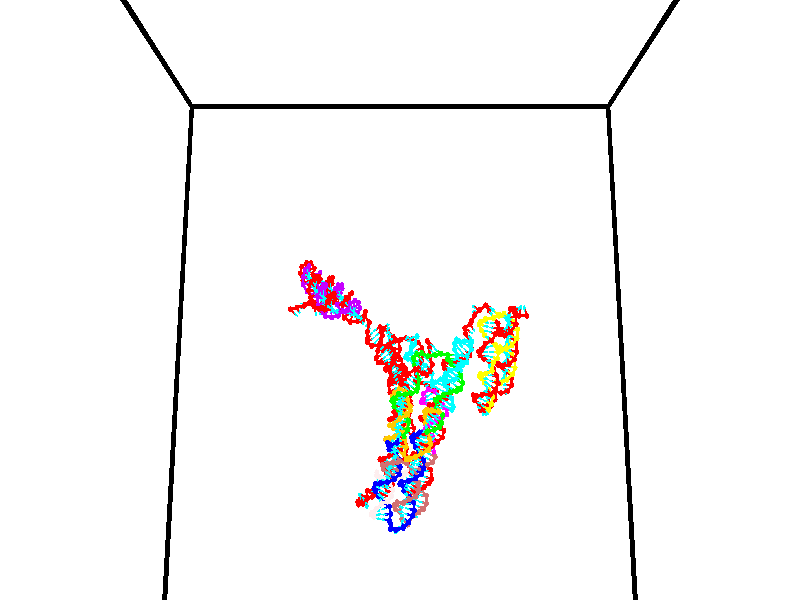 // switches for output
#declare DRAW_BASES = 1; // possible values are 0, 1; only relevant for DNA ribbons
#declare DRAW_BASES_TYPE = 3; // possible values are 1, 2, 3; only relevant for DNA ribbons
#declare DRAW_FOG = 0; // set to 1 to enable fog

#include "colors.inc"

#include "transforms.inc"
background { rgb <1, 1, 1>}

#default {
   normal{
       ripples 0.25
       frequency 0.20
       turbulence 0.2
       lambda 5
   }
	finish {
		phong 0.1
		phong_size 40.
	}
}

// original window dimensions: 1024x640


// camera settings

camera {
	sky <0, 0.179814, -0.983701>
	up <0, 0.179814, -0.983701>
	right 1.6 * <1, 0, 0>
	location <35, 94.9851, 44.8844>
	look_at <35, 29.7336, 32.9568>
	direction <0, -65.2515, -11.9276>
	angle 67.0682
}


# declare cpy_camera_pos = <35, 94.9851, 44.8844>;
# if (DRAW_FOG = 1)
fog {
	fog_type 2
	up vnormalize(cpy_camera_pos)
	color rgbt<1,1,1,0.3>
	distance 1e-5
	fog_alt 3e-3
	fog_offset 56
}
# end


// LIGHTS

# declare lum = 6;
global_settings {
	ambient_light rgb lum * <0.05, 0.05, 0.05>
	max_trace_level 15
}# declare cpy_direct_light_amount = 0.25;
light_source
{	1000 * <-1, -1.16352, -0.803886>,
	rgb lum * cpy_direct_light_amount
	parallel
}

light_source
{	1000 * <1, 1.16352, 0.803886>,
	rgb lum * cpy_direct_light_amount
	parallel
}

// strand 0

// nucleotide -1

// particle -1
sphere {
	<23.982866, 35.125557, 34.735859> 0.250000
	pigment { color rgbt <1,0,0,0> }
	no_shadow
}
cylinder {
	<24.292852, 35.070244, 34.982533>,  <24.478844, 35.037056, 35.130539>, 0.100000
	pigment { color rgbt <1,0,0,0> }
	no_shadow
}
cylinder {
	<24.292852, 35.070244, 34.982533>,  <23.982866, 35.125557, 34.735859>, 0.100000
	pigment { color rgbt <1,0,0,0> }
	no_shadow
}

// particle -1
sphere {
	<24.292852, 35.070244, 34.982533> 0.100000
	pigment { color rgbt <1,0,0,0> }
	no_shadow
}
sphere {
	0, 1
	scale<0.080000,0.200000,0.300000>
	matrix <0.600000, -0.145581, -0.786642,
		0.198560, 0.979634, -0.029849,
		0.774967, -0.138287, 0.616687,
		24.525343, 35.028759, 35.167538>
	pigment { color rgbt <0,1,1,0> }
	no_shadow
}
cylinder {
	<24.711229, 35.538723, 34.651421>,  <23.982866, 35.125557, 34.735859>, 0.130000
	pigment { color rgbt <1,0,0,0> }
	no_shadow
}

// nucleotide -1

// particle -1
sphere {
	<24.711229, 35.538723, 34.651421> 0.250000
	pigment { color rgbt <1,0,0,0> }
	no_shadow
}
cylinder {
	<24.759617, 35.165962, 34.788197>,  <24.788649, 34.942307, 34.870262>, 0.100000
	pigment { color rgbt <1,0,0,0> }
	no_shadow
}
cylinder {
	<24.759617, 35.165962, 34.788197>,  <24.711229, 35.538723, 34.651421>, 0.100000
	pigment { color rgbt <1,0,0,0> }
	no_shadow
}

// particle -1
sphere {
	<24.759617, 35.165962, 34.788197> 0.100000
	pigment { color rgbt <1,0,0,0> }
	no_shadow
}
sphere {
	0, 1
	scale<0.080000,0.200000,0.300000>
	matrix <0.366285, -0.278255, -0.887925,
		0.922606, 0.232658, 0.307682,
		0.120968, -0.931904, 0.341938,
		24.795908, 34.886391, 34.890778>
	pigment { color rgbt <0,1,1,0> }
	no_shadow
}
cylinder {
	<25.394388, 35.246708, 34.453503>,  <24.711229, 35.538723, 34.651421>, 0.130000
	pigment { color rgbt <1,0,0,0> }
	no_shadow
}

// nucleotide -1

// particle -1
sphere {
	<25.394388, 35.246708, 34.453503> 0.250000
	pigment { color rgbt <1,0,0,0> }
	no_shadow
}
cylinder {
	<25.161926, 34.922729, 34.485134>,  <25.022449, 34.728344, 34.504112>, 0.100000
	pigment { color rgbt <1,0,0,0> }
	no_shadow
}
cylinder {
	<25.161926, 34.922729, 34.485134>,  <25.394388, 35.246708, 34.453503>, 0.100000
	pigment { color rgbt <1,0,0,0> }
	no_shadow
}

// particle -1
sphere {
	<25.161926, 34.922729, 34.485134> 0.100000
	pigment { color rgbt <1,0,0,0> }
	no_shadow
}
sphere {
	0, 1
	scale<0.080000,0.200000,0.300000>
	matrix <0.308907, -0.309452, -0.899342,
		0.752885, -0.498229, 0.430037,
		-0.581154, -0.809943, 0.079075,
		24.987579, 34.679749, 34.508858>
	pigment { color rgbt <0,1,1,0> }
	no_shadow
}
cylinder {
	<25.808420, 34.600018, 34.117252>,  <25.394388, 35.246708, 34.453503>, 0.130000
	pigment { color rgbt <1,0,0,0> }
	no_shadow
}

// nucleotide -1

// particle -1
sphere {
	<25.808420, 34.600018, 34.117252> 0.250000
	pigment { color rgbt <1,0,0,0> }
	no_shadow
}
cylinder {
	<25.408800, 34.593899, 34.133564>,  <25.169027, 34.590229, 34.143353>, 0.100000
	pigment { color rgbt <1,0,0,0> }
	no_shadow
}
cylinder {
	<25.408800, 34.593899, 34.133564>,  <25.808420, 34.600018, 34.117252>, 0.100000
	pigment { color rgbt <1,0,0,0> }
	no_shadow
}

// particle -1
sphere {
	<25.408800, 34.593899, 34.133564> 0.100000
	pigment { color rgbt <1,0,0,0> }
	no_shadow
}
sphere {
	0, 1
	scale<0.080000,0.200000,0.300000>
	matrix <-0.041194, 0.027590, -0.998770,
		0.014131, -0.999503, -0.028193,
		-0.999051, -0.015275, 0.040783,
		25.109085, 34.589310, 34.145798>
	pigment { color rgbt <0,1,1,0> }
	no_shadow
}
cylinder {
	<26.159245, 33.956787, 34.259003>,  <25.808420, 34.600018, 34.117252>, 0.130000
	pigment { color rgbt <1,0,0,0> }
	no_shadow
}

// nucleotide -1

// particle -1
sphere {
	<26.159245, 33.956787, 34.259003> 0.250000
	pigment { color rgbt <1,0,0,0> }
	no_shadow
}
cylinder {
	<26.238306, 33.698307, 34.553852>,  <26.285744, 33.543217, 34.730762>, 0.100000
	pigment { color rgbt <1,0,0,0> }
	no_shadow
}
cylinder {
	<26.238306, 33.698307, 34.553852>,  <26.159245, 33.956787, 34.259003>, 0.100000
	pigment { color rgbt <1,0,0,0> }
	no_shadow
}

// particle -1
sphere {
	<26.238306, 33.698307, 34.553852> 0.100000
	pigment { color rgbt <1,0,0,0> }
	no_shadow
}
sphere {
	0, 1
	scale<0.080000,0.200000,0.300000>
	matrix <0.970459, 0.235125, -0.054098,
		-0.138359, 0.726044, 0.673586,
		0.197654, -0.646202, 0.737127,
		26.297602, 33.504448, 34.774990>
	pigment { color rgbt <0,1,1,0> }
	no_shadow
}
cylinder {
	<26.681618, 34.244789, 34.529896>,  <26.159245, 33.956787, 34.259003>, 0.130000
	pigment { color rgbt <1,0,0,0> }
	no_shadow
}

// nucleotide -1

// particle -1
sphere {
	<26.681618, 34.244789, 34.529896> 0.250000
	pigment { color rgbt <1,0,0,0> }
	no_shadow
}
cylinder {
	<26.703432, 33.870140, 34.668320>,  <26.716520, 33.645351, 34.751373>, 0.100000
	pigment { color rgbt <1,0,0,0> }
	no_shadow
}
cylinder {
	<26.703432, 33.870140, 34.668320>,  <26.681618, 34.244789, 34.529896>, 0.100000
	pigment { color rgbt <1,0,0,0> }
	no_shadow
}

// particle -1
sphere {
	<26.703432, 33.870140, 34.668320> 0.100000
	pigment { color rgbt <1,0,0,0> }
	no_shadow
}
sphere {
	0, 1
	scale<0.080000,0.200000,0.300000>
	matrix <0.996610, 0.029675, -0.076738,
		0.061606, 0.349069, 0.935070,
		0.054536, -0.936627, 0.346057,
		26.719793, 33.589153, 34.772137>
	pigment { color rgbt <0,1,1,0> }
	no_shadow
}
cylinder {
	<27.362209, 34.595398, 34.672043>,  <26.681618, 34.244789, 34.529896>, 0.130000
	pigment { color rgbt <1,0,0,0> }
	no_shadow
}

// nucleotide -1

// particle -1
sphere {
	<27.362209, 34.595398, 34.672043> 0.250000
	pigment { color rgbt <1,0,0,0> }
	no_shadow
}
cylinder {
	<27.740345, 34.467606, 34.645912>,  <27.967226, 34.390930, 34.630234>, 0.100000
	pigment { color rgbt <1,0,0,0> }
	no_shadow
}
cylinder {
	<27.740345, 34.467606, 34.645912>,  <27.362209, 34.595398, 34.672043>, 0.100000
	pigment { color rgbt <1,0,0,0> }
	no_shadow
}

// particle -1
sphere {
	<27.740345, 34.467606, 34.645912> 0.100000
	pigment { color rgbt <1,0,0,0> }
	no_shadow
}
sphere {
	0, 1
	scale<0.080000,0.200000,0.300000>
	matrix <-0.289595, -0.730409, -0.618577,
		0.149909, 0.603682, -0.783004,
		0.945337, -0.319485, -0.065328,
		28.023947, 34.371761, 34.626312>
	pigment { color rgbt <0,1,1,0> }
	no_shadow
}
cylinder {
	<27.614510, 34.640236, 34.010456>,  <27.362209, 34.595398, 34.672043>, 0.130000
	pigment { color rgbt <1,0,0,0> }
	no_shadow
}

// nucleotide -1

// particle -1
sphere {
	<27.614510, 34.640236, 34.010456> 0.250000
	pigment { color rgbt <1,0,0,0> }
	no_shadow
}
cylinder {
	<27.795574, 34.344650, 34.210072>,  <27.904213, 34.167301, 34.329842>, 0.100000
	pigment { color rgbt <1,0,0,0> }
	no_shadow
}
cylinder {
	<27.795574, 34.344650, 34.210072>,  <27.614510, 34.640236, 34.010456>, 0.100000
	pigment { color rgbt <1,0,0,0> }
	no_shadow
}

// particle -1
sphere {
	<27.795574, 34.344650, 34.210072> 0.100000
	pigment { color rgbt <1,0,0,0> }
	no_shadow
}
sphere {
	0, 1
	scale<0.080000,0.200000,0.300000>
	matrix <-0.461979, -0.673041, -0.577574,
		0.762674, 0.030902, -0.646044,
		0.452662, -0.738959, 0.499035,
		27.931374, 34.122963, 34.359783>
	pigment { color rgbt <0,1,1,0> }
	no_shadow
}
cylinder {
	<27.751385, 34.210327, 33.483936>,  <27.614510, 34.640236, 34.010456>, 0.130000
	pigment { color rgbt <1,0,0,0> }
	no_shadow
}

// nucleotide -1

// particle -1
sphere {
	<27.751385, 34.210327, 33.483936> 0.250000
	pigment { color rgbt <1,0,0,0> }
	no_shadow
}
cylinder {
	<27.805969, 33.980152, 33.806488>,  <27.838720, 33.842049, 34.000019>, 0.100000
	pigment { color rgbt <1,0,0,0> }
	no_shadow
}
cylinder {
	<27.805969, 33.980152, 33.806488>,  <27.751385, 34.210327, 33.483936>, 0.100000
	pigment { color rgbt <1,0,0,0> }
	no_shadow
}

// particle -1
sphere {
	<27.805969, 33.980152, 33.806488> 0.100000
	pigment { color rgbt <1,0,0,0> }
	no_shadow
}
sphere {
	0, 1
	scale<0.080000,0.200000,0.300000>
	matrix <-0.305394, -0.798787, -0.518337,
		0.942397, -0.175530, -0.284741,
		0.136464, -0.575438, 0.806380,
		27.846909, 33.807522, 34.048401>
	pigment { color rgbt <0,1,1,0> }
	no_shadow
}
cylinder {
	<28.003563, 33.649860, 33.170288>,  <27.751385, 34.210327, 33.483936>, 0.130000
	pigment { color rgbt <1,0,0,0> }
	no_shadow
}

// nucleotide -1

// particle -1
sphere {
	<28.003563, 33.649860, 33.170288> 0.250000
	pigment { color rgbt <1,0,0,0> }
	no_shadow
}
cylinder {
	<27.873922, 33.520706, 33.525974>,  <27.796137, 33.443214, 33.739388>, 0.100000
	pigment { color rgbt <1,0,0,0> }
	no_shadow
}
cylinder {
	<27.873922, 33.520706, 33.525974>,  <28.003563, 33.649860, 33.170288>, 0.100000
	pigment { color rgbt <1,0,0,0> }
	no_shadow
}

// particle -1
sphere {
	<27.873922, 33.520706, 33.525974> 0.100000
	pigment { color rgbt <1,0,0,0> }
	no_shadow
}
sphere {
	0, 1
	scale<0.080000,0.200000,0.300000>
	matrix <-0.319421, -0.847401, -0.424125,
		0.890465, -0.421494, 0.171509,
		-0.324103, -0.322885, 0.889215,
		27.776691, 33.423840, 33.792740>
	pigment { color rgbt <0,1,1,0> }
	no_shadow
}
cylinder {
	<28.133724, 32.995529, 33.017147>,  <28.003563, 33.649860, 33.170288>, 0.130000
	pigment { color rgbt <1,0,0,0> }
	no_shadow
}

// nucleotide -1

// particle -1
sphere {
	<28.133724, 32.995529, 33.017147> 0.250000
	pigment { color rgbt <1,0,0,0> }
	no_shadow
}
cylinder {
	<27.892811, 32.977165, 33.335930>,  <27.748262, 32.966148, 33.527199>, 0.100000
	pigment { color rgbt <1,0,0,0> }
	no_shadow
}
cylinder {
	<27.892811, 32.977165, 33.335930>,  <28.133724, 32.995529, 33.017147>, 0.100000
	pigment { color rgbt <1,0,0,0> }
	no_shadow
}

// particle -1
sphere {
	<27.892811, 32.977165, 33.335930> 0.100000
	pigment { color rgbt <1,0,0,0> }
	no_shadow
}
sphere {
	0, 1
	scale<0.080000,0.200000,0.300000>
	matrix <-0.319679, -0.900928, -0.293485,
		0.731478, -0.431533, 0.527938,
		-0.602283, -0.045907, 0.796961,
		27.712126, 32.963394, 33.575020>
	pigment { color rgbt <0,1,1,0> }
	no_shadow
}
cylinder {
	<28.160124, 32.267864, 33.337769>,  <28.133724, 32.995529, 33.017147>, 0.130000
	pigment { color rgbt <1,0,0,0> }
	no_shadow
}

// nucleotide -1

// particle -1
sphere {
	<28.160124, 32.267864, 33.337769> 0.250000
	pigment { color rgbt <1,0,0,0> }
	no_shadow
}
cylinder {
	<27.815399, 32.442234, 33.441502>,  <27.608564, 32.546856, 33.503742>, 0.100000
	pigment { color rgbt <1,0,0,0> }
	no_shadow
}
cylinder {
	<27.815399, 32.442234, 33.441502>,  <28.160124, 32.267864, 33.337769>, 0.100000
	pigment { color rgbt <1,0,0,0> }
	no_shadow
}

// particle -1
sphere {
	<27.815399, 32.442234, 33.441502> 0.100000
	pigment { color rgbt <1,0,0,0> }
	no_shadow
}
sphere {
	0, 1
	scale<0.080000,0.200000,0.300000>
	matrix <-0.506924, -0.757912, -0.410605,
		0.017561, -0.485327, 0.874156,
		-0.861812, 0.435920, 0.259334,
		27.556856, 32.573009, 33.519302>
	pigment { color rgbt <0,1,1,0> }
	no_shadow
}
cylinder {
	<27.809349, 31.717173, 33.514080>,  <28.160124, 32.267864, 33.337769>, 0.130000
	pigment { color rgbt <1,0,0,0> }
	no_shadow
}

// nucleotide -1

// particle -1
sphere {
	<27.809349, 31.717173, 33.514080> 0.250000
	pigment { color rgbt <1,0,0,0> }
	no_shadow
}
cylinder {
	<27.519085, 31.982901, 33.442421>,  <27.344927, 32.142338, 33.399426>, 0.100000
	pigment { color rgbt <1,0,0,0> }
	no_shadow
}
cylinder {
	<27.519085, 31.982901, 33.442421>,  <27.809349, 31.717173, 33.514080>, 0.100000
	pigment { color rgbt <1,0,0,0> }
	no_shadow
}

// particle -1
sphere {
	<27.519085, 31.982901, 33.442421> 0.100000
	pigment { color rgbt <1,0,0,0> }
	no_shadow
}
sphere {
	0, 1
	scale<0.080000,0.200000,0.300000>
	matrix <-0.553331, -0.718200, -0.421917,
		-0.408955, -0.207038, 0.888758,
		-0.725659, 0.664322, -0.179151,
		27.301388, 32.182198, 33.388676>
	pigment { color rgbt <0,1,1,0> }
	no_shadow
}
cylinder {
	<27.242788, 31.326668, 33.668640>,  <27.809349, 31.717173, 33.514080>, 0.130000
	pigment { color rgbt <1,0,0,0> }
	no_shadow
}

// nucleotide -1

// particle -1
sphere {
	<27.242788, 31.326668, 33.668640> 0.250000
	pigment { color rgbt <1,0,0,0> }
	no_shadow
}
cylinder {
	<27.110353, 31.631960, 33.446701>,  <27.030893, 31.815136, 33.313538>, 0.100000
	pigment { color rgbt <1,0,0,0> }
	no_shadow
}
cylinder {
	<27.110353, 31.631960, 33.446701>,  <27.242788, 31.326668, 33.668640>, 0.100000
	pigment { color rgbt <1,0,0,0> }
	no_shadow
}

// particle -1
sphere {
	<27.110353, 31.631960, 33.446701> 0.100000
	pigment { color rgbt <1,0,0,0> }
	no_shadow
}
sphere {
	0, 1
	scale<0.080000,0.200000,0.300000>
	matrix <-0.753748, -0.567666, -0.331087,
		-0.567666, 0.308600, 0.763230,
		0.331087, -0.763230, 0.554852,
		27.011028, 31.860929, 33.280247>
	pigment { color rgbt <0,1,1,0> }
	no_shadow
}
cylinder {
	<26.505323, 31.313669, 33.805271>,  <27.242788, 31.326668, 33.668640>, 0.130000
	pigment { color rgbt <1,0,0,0> }
	no_shadow
}

// nucleotide -1

// particle -1
sphere {
	<26.505323, 31.313669, 33.805271> 0.250000
	pigment { color rgbt <1,0,0,0> }
	no_shadow
}
cylinder {
	<26.573887, 31.507549, 33.462185>,  <26.615025, 31.623878, 33.256332>, 0.100000
	pigment { color rgbt <1,0,0,0> }
	no_shadow
}
cylinder {
	<26.573887, 31.507549, 33.462185>,  <26.505323, 31.313669, 33.805271>, 0.100000
	pigment { color rgbt <1,0,0,0> }
	no_shadow
}

// particle -1
sphere {
	<26.573887, 31.507549, 33.462185> 0.100000
	pigment { color rgbt <1,0,0,0> }
	no_shadow
}
sphere {
	0, 1
	scale<0.080000,0.200000,0.300000>
	matrix <-0.666967, -0.583671, -0.463123,
		-0.725103, 0.651454, 0.223235,
		0.171407, 0.484702, -0.857720,
		26.625309, 31.652960, 33.204868>
	pigment { color rgbt <0,1,1,0> }
	no_shadow
}
cylinder {
	<25.880016, 31.560007, 33.522804>,  <26.505323, 31.313669, 33.805271>, 0.130000
	pigment { color rgbt <1,0,0,0> }
	no_shadow
}

// nucleotide -1

// particle -1
sphere {
	<25.880016, 31.560007, 33.522804> 0.250000
	pigment { color rgbt <1,0,0,0> }
	no_shadow
}
cylinder {
	<26.134665, 31.543451, 33.214779>,  <26.287453, 31.533518, 33.029964>, 0.100000
	pigment { color rgbt <1,0,0,0> }
	no_shadow
}
cylinder {
	<26.134665, 31.543451, 33.214779>,  <25.880016, 31.560007, 33.522804>, 0.100000
	pigment { color rgbt <1,0,0,0> }
	no_shadow
}

// particle -1
sphere {
	<26.134665, 31.543451, 33.214779> 0.100000
	pigment { color rgbt <1,0,0,0> }
	no_shadow
}
sphere {
	0, 1
	scale<0.080000,0.200000,0.300000>
	matrix <-0.729996, -0.354289, -0.584453,
		-0.248636, 0.934219, -0.255762,
		0.636621, -0.041389, -0.770066,
		26.325651, 31.531034, 32.983761>
	pigment { color rgbt <0,1,1,0> }
	no_shadow
}
cylinder {
	<25.390833, 31.457474, 33.046066>,  <25.880016, 31.560007, 33.522804>, 0.130000
	pigment { color rgbt <1,0,0,0> }
	no_shadow
}

// nucleotide -1

// particle -1
sphere {
	<25.390833, 31.457474, 33.046066> 0.250000
	pigment { color rgbt <1,0,0,0> }
	no_shadow
}
cylinder {
	<25.738550, 31.397514, 32.857658>,  <25.947180, 31.361538, 32.744614>, 0.100000
	pigment { color rgbt <1,0,0,0> }
	no_shadow
}
cylinder {
	<25.738550, 31.397514, 32.857658>,  <25.390833, 31.457474, 33.046066>, 0.100000
	pigment { color rgbt <1,0,0,0> }
	no_shadow
}

// particle -1
sphere {
	<25.738550, 31.397514, 32.857658> 0.100000
	pigment { color rgbt <1,0,0,0> }
	no_shadow
}
sphere {
	0, 1
	scale<0.080000,0.200000,0.300000>
	matrix <-0.486143, -0.431674, -0.759818,
		-0.089432, 0.889488, -0.448123,
		0.869291, -0.149899, -0.471023,
		25.999338, 31.352545, 32.716351>
	pigment { color rgbt <0,1,1,0> }
	no_shadow
}
cylinder {
	<25.218307, 31.617262, 32.414806>,  <25.390833, 31.457474, 33.046066>, 0.130000
	pigment { color rgbt <1,0,0,0> }
	no_shadow
}

// nucleotide -1

// particle -1
sphere {
	<25.218307, 31.617262, 32.414806> 0.250000
	pigment { color rgbt <1,0,0,0> }
	no_shadow
}
cylinder {
	<25.545183, 31.388241, 32.388302>,  <25.741308, 31.250828, 32.372398>, 0.100000
	pigment { color rgbt <1,0,0,0> }
	no_shadow
}
cylinder {
	<25.545183, 31.388241, 32.388302>,  <25.218307, 31.617262, 32.414806>, 0.100000
	pigment { color rgbt <1,0,0,0> }
	no_shadow
}

// particle -1
sphere {
	<25.545183, 31.388241, 32.388302> 0.100000
	pigment { color rgbt <1,0,0,0> }
	no_shadow
}
sphere {
	0, 1
	scale<0.080000,0.200000,0.300000>
	matrix <-0.407698, -0.492943, -0.768629,
		0.407415, 0.655128, -0.636254,
		0.817188, -0.572550, -0.066262,
		25.790339, 31.216476, 32.368423>
	pigment { color rgbt <0,1,1,0> }
	no_shadow
}
cylinder {
	<25.469345, 31.550541, 31.611866>,  <25.218307, 31.617262, 32.414806>, 0.130000
	pigment { color rgbt <1,0,0,0> }
	no_shadow
}

// nucleotide -1

// particle -1
sphere {
	<25.469345, 31.550541, 31.611866> 0.250000
	pigment { color rgbt <1,0,0,0> }
	no_shadow
}
cylinder {
	<25.621920, 31.248337, 31.824926>,  <25.713465, 31.067015, 31.952763>, 0.100000
	pigment { color rgbt <1,0,0,0> }
	no_shadow
}
cylinder {
	<25.621920, 31.248337, 31.824926>,  <25.469345, 31.550541, 31.611866>, 0.100000
	pigment { color rgbt <1,0,0,0> }
	no_shadow
}

// particle -1
sphere {
	<25.621920, 31.248337, 31.824926> 0.100000
	pigment { color rgbt <1,0,0,0> }
	no_shadow
}
sphere {
	0, 1
	scale<0.080000,0.200000,0.300000>
	matrix <-0.429549, -0.655087, -0.621569,
		0.818532, 0.008290, -0.574401,
		0.381435, -0.755508, 0.532649,
		25.736351, 31.021685, 31.984720>
	pigment { color rgbt <0,1,1,0> }
	no_shadow
}
cylinder {
	<25.872602, 31.218079, 31.111296>,  <25.469345, 31.550541, 31.611866>, 0.130000
	pigment { color rgbt <1,0,0,0> }
	no_shadow
}

// nucleotide -1

// particle -1
sphere {
	<25.872602, 31.218079, 31.111296> 0.250000
	pigment { color rgbt <1,0,0,0> }
	no_shadow
}
cylinder {
	<25.797470, 30.961561, 31.408875>,  <25.752392, 30.807650, 31.587421>, 0.100000
	pigment { color rgbt <1,0,0,0> }
	no_shadow
}
cylinder {
	<25.797470, 30.961561, 31.408875>,  <25.872602, 31.218079, 31.111296>, 0.100000
	pigment { color rgbt <1,0,0,0> }
	no_shadow
}

// particle -1
sphere {
	<25.797470, 30.961561, 31.408875> 0.100000
	pigment { color rgbt <1,0,0,0> }
	no_shadow
}
sphere {
	0, 1
	scale<0.080000,0.200000,0.300000>
	matrix <-0.271949, -0.693863, -0.666781,
		0.943803, -0.327557, -0.044072,
		-0.187829, -0.641295, 0.743949,
		25.741121, 30.769173, 31.632059>
	pigment { color rgbt <0,1,1,0> }
	no_shadow
}
cylinder {
	<26.145947, 30.548605, 30.911089>,  <25.872602, 31.218079, 31.111296>, 0.130000
	pigment { color rgbt <1,0,0,0> }
	no_shadow
}

// nucleotide -1

// particle -1
sphere {
	<26.145947, 30.548605, 30.911089> 0.250000
	pigment { color rgbt <1,0,0,0> }
	no_shadow
}
cylinder {
	<25.876099, 30.458647, 31.192318>,  <25.714190, 30.404673, 31.361055>, 0.100000
	pigment { color rgbt <1,0,0,0> }
	no_shadow
}
cylinder {
	<25.876099, 30.458647, 31.192318>,  <26.145947, 30.548605, 30.911089>, 0.100000
	pigment { color rgbt <1,0,0,0> }
	no_shadow
}

// particle -1
sphere {
	<25.876099, 30.458647, 31.192318> 0.100000
	pigment { color rgbt <1,0,0,0> }
	no_shadow
}
sphere {
	0, 1
	scale<0.080000,0.200000,0.300000>
	matrix <-0.374559, -0.716442, -0.588572,
		0.636077, -0.660404, 0.399090,
		-0.674620, -0.224894, 0.703073,
		25.673712, 30.391178, 31.403240>
	pigment { color rgbt <0,1,1,0> }
	no_shadow
}
cylinder {
	<26.209120, 29.859049, 31.008108>,  <26.145947, 30.548605, 30.911089>, 0.130000
	pigment { color rgbt <1,0,0,0> }
	no_shadow
}

// nucleotide -1

// particle -1
sphere {
	<26.209120, 29.859049, 31.008108> 0.250000
	pigment { color rgbt <1,0,0,0> }
	no_shadow
}
cylinder {
	<25.838089, 29.960703, 31.117666>,  <25.615471, 30.021696, 31.183401>, 0.100000
	pigment { color rgbt <1,0,0,0> }
	no_shadow
}
cylinder {
	<25.838089, 29.960703, 31.117666>,  <26.209120, 29.859049, 31.008108>, 0.100000
	pigment { color rgbt <1,0,0,0> }
	no_shadow
}

// particle -1
sphere {
	<25.838089, 29.960703, 31.117666> 0.100000
	pigment { color rgbt <1,0,0,0> }
	no_shadow
}
sphere {
	0, 1
	scale<0.080000,0.200000,0.300000>
	matrix <-0.369383, -0.734028, -0.569877,
		0.056220, -0.629776, 0.774740,
		-0.927575, 0.254137, 0.273896,
		25.559816, 30.036943, 31.199835>
	pigment { color rgbt <0,1,1,0> }
	no_shadow
}
cylinder {
	<25.946251, 29.201494, 31.088707>,  <26.209120, 29.859049, 31.008108>, 0.130000
	pigment { color rgbt <1,0,0,0> }
	no_shadow
}

// nucleotide -1

// particle -1
sphere {
	<25.946251, 29.201494, 31.088707> 0.250000
	pigment { color rgbt <1,0,0,0> }
	no_shadow
}
cylinder {
	<25.621567, 29.433378, 31.060240>,  <25.426756, 29.572508, 31.043159>, 0.100000
	pigment { color rgbt <1,0,0,0> }
	no_shadow
}
cylinder {
	<25.621567, 29.433378, 31.060240>,  <25.946251, 29.201494, 31.088707>, 0.100000
	pigment { color rgbt <1,0,0,0> }
	no_shadow
}

// particle -1
sphere {
	<25.621567, 29.433378, 31.060240> 0.100000
	pigment { color rgbt <1,0,0,0> }
	no_shadow
}
sphere {
	0, 1
	scale<0.080000,0.200000,0.300000>
	matrix <-0.515171, -0.768043, -0.380407,
		-0.275187, -0.272115, 0.922077,
		-0.811709, 0.579710, -0.071170,
		25.378054, 29.607292, 31.038889>
	pigment { color rgbt <0,1,1,0> }
	no_shadow
}
cylinder {
	<25.312883, 28.834436, 31.377867>,  <25.946251, 29.201494, 31.088707>, 0.130000
	pigment { color rgbt <1,0,0,0> }
	no_shadow
}

// nucleotide -1

// particle -1
sphere {
	<25.312883, 28.834436, 31.377867> 0.250000
	pigment { color rgbt <1,0,0,0> }
	no_shadow
}
cylinder {
	<25.172661, 29.109947, 31.124035>,  <25.088528, 29.275253, 30.971735>, 0.100000
	pigment { color rgbt <1,0,0,0> }
	no_shadow
}
cylinder {
	<25.172661, 29.109947, 31.124035>,  <25.312883, 28.834436, 31.377867>, 0.100000
	pigment { color rgbt <1,0,0,0> }
	no_shadow
}

// particle -1
sphere {
	<25.172661, 29.109947, 31.124035> 0.100000
	pigment { color rgbt <1,0,0,0> }
	no_shadow
}
sphere {
	0, 1
	scale<0.080000,0.200000,0.300000>
	matrix <-0.518914, -0.706913, -0.480627,
		-0.779640, 0.160806, 0.605230,
		-0.350557, 0.688778, -0.634582,
		25.067493, 29.316580, 30.933661>
	pigment { color rgbt <0,1,1,0> }
	no_shadow
}
cylinder {
	<24.706253, 28.563004, 31.185879>,  <25.312883, 28.834436, 31.377867>, 0.130000
	pigment { color rgbt <1,0,0,0> }
	no_shadow
}

// nucleotide -1

// particle -1
sphere {
	<24.706253, 28.563004, 31.185879> 0.250000
	pigment { color rgbt <1,0,0,0> }
	no_shadow
}
cylinder {
	<24.737612, 28.846485, 30.905424>,  <24.756426, 29.016573, 30.737150>, 0.100000
	pigment { color rgbt <1,0,0,0> }
	no_shadow
}
cylinder {
	<24.737612, 28.846485, 30.905424>,  <24.706253, 28.563004, 31.185879>, 0.100000
	pigment { color rgbt <1,0,0,0> }
	no_shadow
}

// particle -1
sphere {
	<24.737612, 28.846485, 30.905424> 0.100000
	pigment { color rgbt <1,0,0,0> }
	no_shadow
}
sphere {
	0, 1
	scale<0.080000,0.200000,0.300000>
	matrix <-0.402406, -0.620967, -0.672658,
		-0.912098, 0.334876, 0.236506,
		0.078395, 0.708702, -0.701139,
		24.761129, 29.059095, 30.695082>
	pigment { color rgbt <0,1,1,0> }
	no_shadow
}
cylinder {
	<24.077175, 28.646484, 30.926922>,  <24.706253, 28.563004, 31.185879>, 0.130000
	pigment { color rgbt <1,0,0,0> }
	no_shadow
}

// nucleotide -1

// particle -1
sphere {
	<24.077175, 28.646484, 30.926922> 0.250000
	pigment { color rgbt <1,0,0,0> }
	no_shadow
}
cylinder {
	<24.341686, 28.717583, 30.635412>,  <24.500393, 28.760242, 30.460506>, 0.100000
	pigment { color rgbt <1,0,0,0> }
	no_shadow
}
cylinder {
	<24.341686, 28.717583, 30.635412>,  <24.077175, 28.646484, 30.926922>, 0.100000
	pigment { color rgbt <1,0,0,0> }
	no_shadow
}

// particle -1
sphere {
	<24.341686, 28.717583, 30.635412> 0.100000
	pigment { color rgbt <1,0,0,0> }
	no_shadow
}
sphere {
	0, 1
	scale<0.080000,0.200000,0.300000>
	matrix <-0.426157, -0.710503, -0.559979,
		-0.617332, 0.680876, -0.394093,
		0.661280, 0.177747, -0.728776,
		24.540070, 28.770906, 30.416779>
	pigment { color rgbt <0,1,1,0> }
	no_shadow
}
cylinder {
	<23.776520, 28.657734, 30.200180>,  <24.077175, 28.646484, 30.926922>, 0.130000
	pigment { color rgbt <1,0,0,0> }
	no_shadow
}

// nucleotide -1

// particle -1
sphere {
	<23.776520, 28.657734, 30.200180> 0.250000
	pigment { color rgbt <1,0,0,0> }
	no_shadow
}
cylinder {
	<24.151163, 28.517672, 30.195253>,  <24.375950, 28.433634, 30.192297>, 0.100000
	pigment { color rgbt <1,0,0,0> }
	no_shadow
}
cylinder {
	<24.151163, 28.517672, 30.195253>,  <23.776520, 28.657734, 30.200180>, 0.100000
	pigment { color rgbt <1,0,0,0> }
	no_shadow
}

// particle -1
sphere {
	<24.151163, 28.517672, 30.195253> 0.100000
	pigment { color rgbt <1,0,0,0> }
	no_shadow
}
sphere {
	0, 1
	scale<0.080000,0.200000,0.300000>
	matrix <-0.308776, -0.808291, -0.501322,
		0.165584, 0.473347, -0.865173,
		0.936611, -0.350156, -0.012318,
		24.432146, 28.412624, 30.191559>
	pigment { color rgbt <0,1,1,0> }
	no_shadow
}
cylinder {
	<23.873522, 28.487375, 29.558367>,  <23.776520, 28.657734, 30.200180>, 0.130000
	pigment { color rgbt <1,0,0,0> }
	no_shadow
}

// nucleotide -1

// particle -1
sphere {
	<23.873522, 28.487375, 29.558367> 0.250000
	pigment { color rgbt <1,0,0,0> }
	no_shadow
}
cylinder {
	<24.155430, 28.283203, 29.755449>,  <24.324574, 28.160700, 29.873699>, 0.100000
	pigment { color rgbt <1,0,0,0> }
	no_shadow
}
cylinder {
	<24.155430, 28.283203, 29.755449>,  <23.873522, 28.487375, 29.558367>, 0.100000
	pigment { color rgbt <1,0,0,0> }
	no_shadow
}

// particle -1
sphere {
	<24.155430, 28.283203, 29.755449> 0.100000
	pigment { color rgbt <1,0,0,0> }
	no_shadow
}
sphere {
	0, 1
	scale<0.080000,0.200000,0.300000>
	matrix <-0.206955, -0.812218, -0.545409,
		0.678581, 0.282418, -0.678062,
		0.704768, -0.510433, 0.492708,
		24.366859, 28.130074, 29.903261>
	pigment { color rgbt <0,1,1,0> }
	no_shadow
}
cylinder {
	<24.378088, 28.104174, 29.061512>,  <23.873522, 28.487375, 29.558367>, 0.130000
	pigment { color rgbt <1,0,0,0> }
	no_shadow
}

// nucleotide -1

// particle -1
sphere {
	<24.378088, 28.104174, 29.061512> 0.250000
	pigment { color rgbt <1,0,0,0> }
	no_shadow
}
cylinder {
	<24.305107, 27.921068, 29.409573>,  <24.261318, 27.811205, 29.618408>, 0.100000
	pigment { color rgbt <1,0,0,0> }
	no_shadow
}
cylinder {
	<24.305107, 27.921068, 29.409573>,  <24.378088, 28.104174, 29.061512>, 0.100000
	pigment { color rgbt <1,0,0,0> }
	no_shadow
}

// particle -1
sphere {
	<24.305107, 27.921068, 29.409573> 0.100000
	pigment { color rgbt <1,0,0,0> }
	no_shadow
}
sphere {
	0, 1
	scale<0.080000,0.200000,0.300000>
	matrix <0.016336, -0.886295, -0.462833,
		0.983079, -0.070230, 0.169183,
		-0.182451, -0.457765, 0.870151,
		24.250372, 27.783739, 29.670618>
	pigment { color rgbt <0,1,1,0> }
	no_shadow
}
cylinder {
	<24.801167, 27.620407, 28.949228>,  <24.378088, 28.104174, 29.061512>, 0.130000
	pigment { color rgbt <1,0,0,0> }
	no_shadow
}

// nucleotide -1

// particle -1
sphere {
	<24.801167, 27.620407, 28.949228> 0.250000
	pigment { color rgbt <1,0,0,0> }
	no_shadow
}
cylinder {
	<24.532681, 27.513201, 29.225674>,  <24.371590, 27.448877, 29.391541>, 0.100000
	pigment { color rgbt <1,0,0,0> }
	no_shadow
}
cylinder {
	<24.532681, 27.513201, 29.225674>,  <24.801167, 27.620407, 28.949228>, 0.100000
	pigment { color rgbt <1,0,0,0> }
	no_shadow
}

// particle -1
sphere {
	<24.532681, 27.513201, 29.225674> 0.100000
	pigment { color rgbt <1,0,0,0> }
	no_shadow
}
sphere {
	0, 1
	scale<0.080000,0.200000,0.300000>
	matrix <0.022306, -0.939227, -0.342571,
		0.740927, -0.214523, 0.636402,
		-0.671215, -0.268016, 0.691113,
		24.331316, 27.432796, 29.433008>
	pigment { color rgbt <0,1,1,0> }
	no_shadow
}
cylinder {
	<25.133253, 27.077217, 29.369810>,  <24.801167, 27.620407, 28.949228>, 0.130000
	pigment { color rgbt <1,0,0,0> }
	no_shadow
}

// nucleotide -1

// particle -1
sphere {
	<25.133253, 27.077217, 29.369810> 0.250000
	pigment { color rgbt <1,0,0,0> }
	no_shadow
}
cylinder {
	<24.736063, 27.051126, 29.409292>,  <24.497749, 27.035473, 29.432981>, 0.100000
	pigment { color rgbt <1,0,0,0> }
	no_shadow
}
cylinder {
	<24.736063, 27.051126, 29.409292>,  <25.133253, 27.077217, 29.369810>, 0.100000
	pigment { color rgbt <1,0,0,0> }
	no_shadow
}

// particle -1
sphere {
	<24.736063, 27.051126, 29.409292> 0.100000
	pigment { color rgbt <1,0,0,0> }
	no_shadow
}
sphere {
	0, 1
	scale<0.080000,0.200000,0.300000>
	matrix <0.047996, -0.984648, -0.167821,
		0.108136, -0.161905, 0.980864,
		-0.992977, -0.065225, 0.098705,
		24.438169, 27.031559, 29.438904>
	pigment { color rgbt <0,1,1,0> }
	no_shadow
}
cylinder {
	<24.861904, 26.572685, 29.867069>,  <25.133253, 27.077217, 29.369810>, 0.130000
	pigment { color rgbt <1,0,0,0> }
	no_shadow
}

// nucleotide -1

// particle -1
sphere {
	<24.861904, 26.572685, 29.867069> 0.250000
	pigment { color rgbt <1,0,0,0> }
	no_shadow
}
cylinder {
	<24.578812, 26.619186, 29.588329>,  <24.408957, 26.647087, 29.421085>, 0.100000
	pigment { color rgbt <1,0,0,0> }
	no_shadow
}
cylinder {
	<24.578812, 26.619186, 29.588329>,  <24.861904, 26.572685, 29.867069>, 0.100000
	pigment { color rgbt <1,0,0,0> }
	no_shadow
}

// particle -1
sphere {
	<24.578812, 26.619186, 29.588329> 0.100000
	pigment { color rgbt <1,0,0,0> }
	no_shadow
}
sphere {
	0, 1
	scale<0.080000,0.200000,0.300000>
	matrix <-0.012984, -0.988343, -0.151692,
		-0.706363, -0.098309, 0.700990,
		-0.707731, 0.116251, -0.696851,
		24.366493, 26.654062, 29.379274>
	pigment { color rgbt <0,1,1,0> }
	no_shadow
}
cylinder {
	<24.860252, 25.843573, 30.013426>,  <24.861904, 26.572685, 29.867069>, 0.130000
	pigment { color rgbt <1,0,0,0> }
	no_shadow
}

// nucleotide -1

// particle -1
sphere {
	<24.860252, 25.843573, 30.013426> 0.250000
	pigment { color rgbt <1,0,0,0> }
	no_shadow
}
cylinder {
	<25.176880, 25.637646, 30.145111>,  <25.366856, 25.514090, 30.224123>, 0.100000
	pigment { color rgbt <1,0,0,0> }
	no_shadow
}
cylinder {
	<25.176880, 25.637646, 30.145111>,  <24.860252, 25.843573, 30.013426>, 0.100000
	pigment { color rgbt <1,0,0,0> }
	no_shadow
}

// particle -1
sphere {
	<25.176880, 25.637646, 30.145111> 0.100000
	pigment { color rgbt <1,0,0,0> }
	no_shadow
}
sphere {
	0, 1
	scale<0.080000,0.200000,0.300000>
	matrix <0.373367, 0.833941, 0.406373,
		-0.483755, -0.198753, 0.852337,
		0.791567, -0.514819, 0.329215,
		25.414351, 25.483200, 30.243876>
	pigment { color rgbt <0,1,1,0> }
	no_shadow
}
cylinder {
	<25.051672, 26.037931, 30.693661>,  <24.860252, 25.843573, 30.013426>, 0.130000
	pigment { color rgbt <1,0,0,0> }
	no_shadow
}

// nucleotide -1

// particle -1
sphere {
	<25.051672, 26.037931, 30.693661> 0.250000
	pigment { color rgbt <1,0,0,0> }
	no_shadow
}
cylinder {
	<25.398369, 25.886246, 30.564074>,  <25.606386, 25.795235, 30.486320>, 0.100000
	pigment { color rgbt <1,0,0,0> }
	no_shadow
}
cylinder {
	<25.398369, 25.886246, 30.564074>,  <25.051672, 26.037931, 30.693661>, 0.100000
	pigment { color rgbt <1,0,0,0> }
	no_shadow
}

// particle -1
sphere {
	<25.398369, 25.886246, 30.564074> 0.100000
	pigment { color rgbt <1,0,0,0> }
	no_shadow
}
sphere {
	0, 1
	scale<0.080000,0.200000,0.300000>
	matrix <0.479486, 0.812350, 0.331934,
		0.137303, -0.443040, 0.885925,
		0.866742, -0.379214, -0.323970,
		25.658392, 25.772482, 30.466883>
	pigment { color rgbt <0,1,1,0> }
	no_shadow
}
cylinder {
	<25.471422, 26.026142, 31.265879>,  <25.051672, 26.037931, 30.693661>, 0.130000
	pigment { color rgbt <1,0,0,0> }
	no_shadow
}

// nucleotide -1

// particle -1
sphere {
	<25.471422, 26.026142, 31.265879> 0.250000
	pigment { color rgbt <1,0,0,0> }
	no_shadow
}
cylinder {
	<25.700888, 26.051184, 30.939201>,  <25.838568, 26.066208, 30.743195>, 0.100000
	pigment { color rgbt <1,0,0,0> }
	no_shadow
}
cylinder {
	<25.700888, 26.051184, 30.939201>,  <25.471422, 26.026142, 31.265879>, 0.100000
	pigment { color rgbt <1,0,0,0> }
	no_shadow
}

// particle -1
sphere {
	<25.700888, 26.051184, 30.939201> 0.100000
	pigment { color rgbt <1,0,0,0> }
	no_shadow
}
sphere {
	0, 1
	scale<0.080000,0.200000,0.300000>
	matrix <0.496012, 0.766918, 0.407196,
		0.651830, -0.638684, 0.408902,
		0.573663, 0.062602, -0.816696,
		25.872986, 26.069963, 30.694193>
	pigment { color rgbt <0,1,1,0> }
	no_shadow
}
cylinder {
	<26.187590, 26.131926, 31.448586>,  <25.471422, 26.026142, 31.265879>, 0.130000
	pigment { color rgbt <1,0,0,0> }
	no_shadow
}

// nucleotide -1

// particle -1
sphere {
	<26.187590, 26.131926, 31.448586> 0.250000
	pigment { color rgbt <1,0,0,0> }
	no_shadow
}
cylinder {
	<26.158983, 26.269070, 31.073921>,  <26.141819, 26.351357, 30.849123>, 0.100000
	pigment { color rgbt <1,0,0,0> }
	no_shadow
}
cylinder {
	<26.158983, 26.269070, 31.073921>,  <26.187590, 26.131926, 31.448586>, 0.100000
	pigment { color rgbt <1,0,0,0> }
	no_shadow
}

// particle -1
sphere {
	<26.158983, 26.269070, 31.073921> 0.100000
	pigment { color rgbt <1,0,0,0> }
	no_shadow
}
sphere {
	0, 1
	scale<0.080000,0.200000,0.300000>
	matrix <0.589397, 0.772105, 0.237625,
		0.804672, -0.535070, -0.257300,
		-0.071517, 0.342862, -0.936659,
		26.137527, 26.371929, 30.792923>
	pigment { color rgbt <0,1,1,0> }
	no_shadow
}
cylinder {
	<26.855888, 26.292385, 31.172215>,  <26.187590, 26.131926, 31.448586>, 0.130000
	pigment { color rgbt <1,0,0,0> }
	no_shadow
}

// nucleotide -1

// particle -1
sphere {
	<26.855888, 26.292385, 31.172215> 0.250000
	pigment { color rgbt <1,0,0,0> }
	no_shadow
}
cylinder {
	<26.598246, 26.511103, 30.958244>,  <26.443661, 26.642334, 30.829863>, 0.100000
	pigment { color rgbt <1,0,0,0> }
	no_shadow
}
cylinder {
	<26.598246, 26.511103, 30.958244>,  <26.855888, 26.292385, 31.172215>, 0.100000
	pigment { color rgbt <1,0,0,0> }
	no_shadow
}

// particle -1
sphere {
	<26.598246, 26.511103, 30.958244> 0.100000
	pigment { color rgbt <1,0,0,0> }
	no_shadow
}
sphere {
	0, 1
	scale<0.080000,0.200000,0.300000>
	matrix <0.522002, 0.825367, 0.215134,
		0.559142, -0.140661, -0.817052,
		-0.644107, 0.546793, -0.534923,
		26.405014, 26.675140, 30.797768>
	pigment { color rgbt <0,1,1,0> }
	no_shadow
}
cylinder {
	<27.180311, 26.603563, 30.773027>,  <26.855888, 26.292385, 31.172215>, 0.130000
	pigment { color rgbt <1,0,0,0> }
	no_shadow
}

// nucleotide -1

// particle -1
sphere {
	<27.180311, 26.603563, 30.773027> 0.250000
	pigment { color rgbt <1,0,0,0> }
	no_shadow
}
cylinder {
	<26.851223, 26.830370, 30.789125>,  <26.653770, 26.966454, 30.798784>, 0.100000
	pigment { color rgbt <1,0,0,0> }
	no_shadow
}
cylinder {
	<26.851223, 26.830370, 30.789125>,  <27.180311, 26.603563, 30.773027>, 0.100000
	pigment { color rgbt <1,0,0,0> }
	no_shadow
}

// particle -1
sphere {
	<26.851223, 26.830370, 30.789125> 0.100000
	pigment { color rgbt <1,0,0,0> }
	no_shadow
}
sphere {
	0, 1
	scale<0.080000,0.200000,0.300000>
	matrix <0.564907, 0.807668, 0.168975,
		0.063308, 0.161753, -0.984798,
		-0.822723, 0.567017, 0.040243,
		26.604406, 27.000475, 30.801199>
	pigment { color rgbt <0,1,1,0> }
	no_shadow
}
cylinder {
	<27.245342, 27.169514, 30.299103>,  <27.180311, 26.603563, 30.773027>, 0.130000
	pigment { color rgbt <1,0,0,0> }
	no_shadow
}

// nucleotide -1

// particle -1
sphere {
	<27.245342, 27.169514, 30.299103> 0.250000
	pigment { color rgbt <1,0,0,0> }
	no_shadow
}
cylinder {
	<26.983110, 27.283989, 30.578619>,  <26.825771, 27.352674, 30.746328>, 0.100000
	pigment { color rgbt <1,0,0,0> }
	no_shadow
}
cylinder {
	<26.983110, 27.283989, 30.578619>,  <27.245342, 27.169514, 30.299103>, 0.100000
	pigment { color rgbt <1,0,0,0> }
	no_shadow
}

// particle -1
sphere {
	<26.983110, 27.283989, 30.578619> 0.100000
	pigment { color rgbt <1,0,0,0> }
	no_shadow
}
sphere {
	0, 1
	scale<0.080000,0.200000,0.300000>
	matrix <0.603036, 0.755392, 0.256378,
		-0.454489, 0.589473, -0.667803,
		-0.655582, 0.286188, 0.698791,
		26.786436, 27.369846, 30.788256>
	pigment { color rgbt <0,1,1,0> }
	no_shadow
}
cylinder {
	<27.356441, 27.906353, 30.429861>,  <27.245342, 27.169514, 30.299103>, 0.130000
	pigment { color rgbt <1,0,0,0> }
	no_shadow
}

// nucleotide -1

// particle -1
sphere {
	<27.356441, 27.906353, 30.429861> 0.250000
	pigment { color rgbt <1,0,0,0> }
	no_shadow
}
cylinder {
	<27.122149, 27.829975, 30.744938>,  <26.981573, 27.784147, 30.933985>, 0.100000
	pigment { color rgbt <1,0,0,0> }
	no_shadow
}
cylinder {
	<27.122149, 27.829975, 30.744938>,  <27.356441, 27.906353, 30.429861>, 0.100000
	pigment { color rgbt <1,0,0,0> }
	no_shadow
}

// particle -1
sphere {
	<27.122149, 27.829975, 30.744938> 0.100000
	pigment { color rgbt <1,0,0,0> }
	no_shadow
}
sphere {
	0, 1
	scale<0.080000,0.200000,0.300000>
	matrix <0.436381, 0.744671, 0.505011,
		-0.683002, 0.639534, -0.352852,
		-0.585730, -0.190946, 0.787693,
		26.946430, 27.772692, 30.981245>
	pigment { color rgbt <0,1,1,0> }
	no_shadow
}
cylinder {
	<27.071493, 28.518509, 30.629650>,  <27.356441, 27.906353, 30.429861>, 0.130000
	pigment { color rgbt <1,0,0,0> }
	no_shadow
}

// nucleotide -1

// particle -1
sphere {
	<27.071493, 28.518509, 30.629650> 0.250000
	pigment { color rgbt <1,0,0,0> }
	no_shadow
}
cylinder {
	<27.009907, 28.304024, 30.961618>,  <26.972956, 28.175333, 31.160799>, 0.100000
	pigment { color rgbt <1,0,0,0> }
	no_shadow
}
cylinder {
	<27.009907, 28.304024, 30.961618>,  <27.071493, 28.518509, 30.629650>, 0.100000
	pigment { color rgbt <1,0,0,0> }
	no_shadow
}

// particle -1
sphere {
	<27.009907, 28.304024, 30.961618> 0.100000
	pigment { color rgbt <1,0,0,0> }
	no_shadow
}
sphere {
	0, 1
	scale<0.080000,0.200000,0.300000>
	matrix <0.349151, 0.756224, 0.553371,
		-0.924331, 0.374968, 0.070787,
		-0.153966, -0.536213, 0.829922,
		26.963717, 28.143160, 31.210594>
	pigment { color rgbt <0,1,1,0> }
	no_shadow
}
cylinder {
	<26.825365, 28.923054, 31.160109>,  <27.071493, 28.518509, 30.629650>, 0.130000
	pigment { color rgbt <1,0,0,0> }
	no_shadow
}

// nucleotide -1

// particle -1
sphere {
	<26.825365, 28.923054, 31.160109> 0.250000
	pigment { color rgbt <1,0,0,0> }
	no_shadow
}
cylinder {
	<26.976501, 28.622267, 31.376175>,  <27.067184, 28.441793, 31.505814>, 0.100000
	pigment { color rgbt <1,0,0,0> }
	no_shadow
}
cylinder {
	<26.976501, 28.622267, 31.376175>,  <26.825365, 28.923054, 31.160109>, 0.100000
	pigment { color rgbt <1,0,0,0> }
	no_shadow
}

// particle -1
sphere {
	<26.976501, 28.622267, 31.376175> 0.100000
	pigment { color rgbt <1,0,0,0> }
	no_shadow
}
sphere {
	0, 1
	scale<0.080000,0.200000,0.300000>
	matrix <0.446307, 0.659083, 0.605326,
		-0.811200, 0.012361, 0.584639,
		0.377843, -0.751969, 0.540165,
		27.089853, 28.396677, 31.538225>
	pigment { color rgbt <0,1,1,0> }
	no_shadow
}
cylinder {
	<26.780491, 29.172661, 31.882730>,  <26.825365, 28.923054, 31.160109>, 0.130000
	pigment { color rgbt <1,0,0,0> }
	no_shadow
}

// nucleotide -1

// particle -1
sphere {
	<26.780491, 29.172661, 31.882730> 0.250000
	pigment { color rgbt <1,0,0,0> }
	no_shadow
}
cylinder {
	<27.047518, 28.875042, 31.893661>,  <27.207735, 28.696470, 31.900219>, 0.100000
	pigment { color rgbt <1,0,0,0> }
	no_shadow
}
cylinder {
	<27.047518, 28.875042, 31.893661>,  <26.780491, 29.172661, 31.882730>, 0.100000
	pigment { color rgbt <1,0,0,0> }
	no_shadow
}

// particle -1
sphere {
	<27.047518, 28.875042, 31.893661> 0.100000
	pigment { color rgbt <1,0,0,0> }
	no_shadow
}
sphere {
	0, 1
	scale<0.080000,0.200000,0.300000>
	matrix <0.602614, 0.561499, 0.567077,
		-0.437275, -0.362095, 0.823212,
		0.667568, -0.744047, 0.027326,
		27.247787, 28.651829, 31.901859>
	pigment { color rgbt <0,1,1,0> }
	no_shadow
}
cylinder {
	<26.921793, 29.049175, 32.554012>,  <26.780491, 29.172661, 31.882730>, 0.130000
	pigment { color rgbt <1,0,0,0> }
	no_shadow
}

// nucleotide -1

// particle -1
sphere {
	<26.921793, 29.049175, 32.554012> 0.250000
	pigment { color rgbt <1,0,0,0> }
	no_shadow
}
cylinder {
	<27.240959, 28.917597, 32.351974>,  <27.432459, 28.838650, 32.230751>, 0.100000
	pigment { color rgbt <1,0,0,0> }
	no_shadow
}
cylinder {
	<27.240959, 28.917597, 32.351974>,  <26.921793, 29.049175, 32.554012>, 0.100000
	pigment { color rgbt <1,0,0,0> }
	no_shadow
}

// particle -1
sphere {
	<27.240959, 28.917597, 32.351974> 0.100000
	pigment { color rgbt <1,0,0,0> }
	no_shadow
}
sphere {
	0, 1
	scale<0.080000,0.200000,0.300000>
	matrix <0.580266, 0.646004, 0.495954,
		0.163152, -0.688820, 0.706334,
		0.797918, -0.328945, -0.505096,
		27.480335, 28.818913, 32.200447>
	pigment { color rgbt <0,1,1,0> }
	no_shadow
}
cylinder {
	<27.426603, 28.995985, 33.029610>,  <26.921793, 29.049175, 32.554012>, 0.130000
	pigment { color rgbt <1,0,0,0> }
	no_shadow
}

// nucleotide -1

// particle -1
sphere {
	<27.426603, 28.995985, 33.029610> 0.250000
	pigment { color rgbt <1,0,0,0> }
	no_shadow
}
cylinder {
	<27.661880, 28.979534, 32.706539>,  <27.803047, 28.969664, 32.512695>, 0.100000
	pigment { color rgbt <1,0,0,0> }
	no_shadow
}
cylinder {
	<27.661880, 28.979534, 32.706539>,  <27.426603, 28.995985, 33.029610>, 0.100000
	pigment { color rgbt <1,0,0,0> }
	no_shadow
}

// particle -1
sphere {
	<27.661880, 28.979534, 32.706539> 0.100000
	pigment { color rgbt <1,0,0,0> }
	no_shadow
}
sphere {
	0, 1
	scale<0.080000,0.200000,0.300000>
	matrix <0.743937, 0.419178, 0.520429,
		0.317155, -0.906972, 0.277155,
		0.588192, -0.041129, -0.807675,
		27.838339, 28.967196, 32.464237>
	pigment { color rgbt <0,1,1,0> }
	no_shadow
}
cylinder {
	<28.083927, 28.701138, 33.226151>,  <27.426603, 28.995985, 33.029610>, 0.130000
	pigment { color rgbt <1,0,0,0> }
	no_shadow
}

// nucleotide -1

// particle -1
sphere {
	<28.083927, 28.701138, 33.226151> 0.250000
	pigment { color rgbt <1,0,0,0> }
	no_shadow
}
cylinder {
	<28.144737, 28.906076, 32.888065>,  <28.181223, 29.029039, 32.685215>, 0.100000
	pigment { color rgbt <1,0,0,0> }
	no_shadow
}
cylinder {
	<28.144737, 28.906076, 32.888065>,  <28.083927, 28.701138, 33.226151>, 0.100000
	pigment { color rgbt <1,0,0,0> }
	no_shadow
}

// particle -1
sphere {
	<28.144737, 28.906076, 32.888065> 0.100000
	pigment { color rgbt <1,0,0,0> }
	no_shadow
}
sphere {
	0, 1
	scale<0.080000,0.200000,0.300000>
	matrix <0.728530, 0.519815, 0.446133,
		0.667931, -0.683589, -0.294235,
		0.152024, 0.512346, -0.845216,
		28.190344, 29.059780, 32.634499>
	pigment { color rgbt <0,1,1,0> }
	no_shadow
}
cylinder {
	<28.804922, 28.778250, 33.113712>,  <28.083927, 28.701138, 33.226151>, 0.130000
	pigment { color rgbt <1,0,0,0> }
	no_shadow
}

// nucleotide -1

// particle -1
sphere {
	<28.804922, 28.778250, 33.113712> 0.250000
	pigment { color rgbt <1,0,0,0> }
	no_shadow
}
cylinder {
	<28.640127, 29.045538, 32.865921>,  <28.541250, 29.205912, 32.717247>, 0.100000
	pigment { color rgbt <1,0,0,0> }
	no_shadow
}
cylinder {
	<28.640127, 29.045538, 32.865921>,  <28.804922, 28.778250, 33.113712>, 0.100000
	pigment { color rgbt <1,0,0,0> }
	no_shadow
}

// particle -1
sphere {
	<28.640127, 29.045538, 32.865921> 0.100000
	pigment { color rgbt <1,0,0,0> }
	no_shadow
}
sphere {
	0, 1
	scale<0.080000,0.200000,0.300000>
	matrix <0.622275, 0.702955, 0.344424,
		0.665614, -0.243586, -0.705425,
		-0.411985, 0.668222, -0.619474,
		28.516531, 29.246004, 32.680080>
	pigment { color rgbt <0,1,1,0> }
	no_shadow
}
cylinder {
	<29.358217, 29.093731, 32.717667>,  <28.804922, 28.778250, 33.113712>, 0.130000
	pigment { color rgbt <1,0,0,0> }
	no_shadow
}

// nucleotide -1

// particle -1
sphere {
	<29.358217, 29.093731, 32.717667> 0.250000
	pigment { color rgbt <1,0,0,0> }
	no_shadow
}
cylinder {
	<29.058769, 29.357704, 32.743153>,  <28.879101, 29.516087, 32.758446>, 0.100000
	pigment { color rgbt <1,0,0,0> }
	no_shadow
}
cylinder {
	<29.058769, 29.357704, 32.743153>,  <29.358217, 29.093731, 32.717667>, 0.100000
	pigment { color rgbt <1,0,0,0> }
	no_shadow
}

// particle -1
sphere {
	<29.058769, 29.357704, 32.743153> 0.100000
	pigment { color rgbt <1,0,0,0> }
	no_shadow
}
sphere {
	0, 1
	scale<0.080000,0.200000,0.300000>
	matrix <0.626282, 0.672348, 0.394613,
		0.217576, 0.335321, -0.916635,
		-0.748620, 0.659931, 0.063719,
		28.834183, 29.555683, 32.762268>
	pigment { color rgbt <0,1,1,0> }
	no_shadow
}
cylinder {
	<29.612043, 29.705919, 32.346081>,  <29.358217, 29.093731, 32.717667>, 0.130000
	pigment { color rgbt <1,0,0,0> }
	no_shadow
}

// nucleotide -1

// particle -1
sphere {
	<29.612043, 29.705919, 32.346081> 0.250000
	pigment { color rgbt <1,0,0,0> }
	no_shadow
}
cylinder {
	<29.316059, 29.800547, 32.597950>,  <29.138468, 29.857323, 32.749073>, 0.100000
	pigment { color rgbt <1,0,0,0> }
	no_shadow
}
cylinder {
	<29.316059, 29.800547, 32.597950>,  <29.612043, 29.705919, 32.346081>, 0.100000
	pigment { color rgbt <1,0,0,0> }
	no_shadow
}

// particle -1
sphere {
	<29.316059, 29.800547, 32.597950> 0.100000
	pigment { color rgbt <1,0,0,0> }
	no_shadow
}
sphere {
	0, 1
	scale<0.080000,0.200000,0.300000>
	matrix <0.577807, 0.702811, 0.414965,
		-0.344376, 0.670890, -0.656743,
		-0.739962, 0.236567, 0.629676,
		29.094070, 29.871517, 32.786854>
	pigment { color rgbt <0,1,1,0> }
	no_shadow
}
cylinder {
	<29.766733, 30.335094, 32.404678>,  <29.612043, 29.705919, 32.346081>, 0.130000
	pigment { color rgbt <1,0,0,0> }
	no_shadow
}

// nucleotide -1

// particle -1
sphere {
	<29.766733, 30.335094, 32.404678> 0.250000
	pigment { color rgbt <1,0,0,0> }
	no_shadow
}
cylinder {
	<29.526695, 30.257027, 32.714981>,  <29.382673, 30.210186, 32.901161>, 0.100000
	pigment { color rgbt <1,0,0,0> }
	no_shadow
}
cylinder {
	<29.526695, 30.257027, 32.714981>,  <29.766733, 30.335094, 32.404678>, 0.100000
	pigment { color rgbt <1,0,0,0> }
	no_shadow
}

// particle -1
sphere {
	<29.526695, 30.257027, 32.714981> 0.100000
	pigment { color rgbt <1,0,0,0> }
	no_shadow
}
sphere {
	0, 1
	scale<0.080000,0.200000,0.300000>
	matrix <0.467409, 0.701452, 0.538046,
		-0.649167, 0.685473, -0.329712,
		-0.600093, -0.195171, 0.775756,
		29.346668, 30.198475, 32.947708>
	pigment { color rgbt <0,1,1,0> }
	no_shadow
}
cylinder {
	<29.625299, 31.003719, 32.654575>,  <29.766733, 30.335094, 32.404678>, 0.130000
	pigment { color rgbt <1,0,0,0> }
	no_shadow
}

// nucleotide -1

// particle -1
sphere {
	<29.625299, 31.003719, 32.654575> 0.250000
	pigment { color rgbt <1,0,0,0> }
	no_shadow
}
cylinder {
	<29.511478, 30.781208, 32.966881>,  <29.443186, 30.647701, 33.154263>, 0.100000
	pigment { color rgbt <1,0,0,0> }
	no_shadow
}
cylinder {
	<29.511478, 30.781208, 32.966881>,  <29.625299, 31.003719, 32.654575>, 0.100000
	pigment { color rgbt <1,0,0,0> }
	no_shadow
}

// particle -1
sphere {
	<29.511478, 30.781208, 32.966881> 0.100000
	pigment { color rgbt <1,0,0,0> }
	no_shadow
}
sphere {
	0, 1
	scale<0.080000,0.200000,0.300000>
	matrix <0.324481, 0.710470, 0.624455,
		-0.902076, 0.431033, -0.021665,
		-0.284553, -0.556276, 0.780760,
		29.426113, 30.614325, 33.201107>
	pigment { color rgbt <0,1,1,0> }
	no_shadow
}
cylinder {
	<29.214760, 31.454050, 33.039116>,  <29.625299, 31.003719, 32.654575>, 0.130000
	pigment { color rgbt <1,0,0,0> }
	no_shadow
}

// nucleotide -1

// particle -1
sphere {
	<29.214760, 31.454050, 33.039116> 0.250000
	pigment { color rgbt <1,0,0,0> }
	no_shadow
}
cylinder {
	<29.324774, 31.167757, 33.295891>,  <29.390781, 30.995981, 33.449955>, 0.100000
	pigment { color rgbt <1,0,0,0> }
	no_shadow
}
cylinder {
	<29.324774, 31.167757, 33.295891>,  <29.214760, 31.454050, 33.039116>, 0.100000
	pigment { color rgbt <1,0,0,0> }
	no_shadow
}

// particle -1
sphere {
	<29.324774, 31.167757, 33.295891> 0.100000
	pigment { color rgbt <1,0,0,0> }
	no_shadow
}
sphere {
	0, 1
	scale<0.080000,0.200000,0.300000>
	matrix <0.258077, 0.698144, 0.667825,
		-0.926149, -0.018005, 0.376727,
		0.275034, -0.715731, 0.641939,
		29.407284, 30.953037, 33.488472>
	pigment { color rgbt <0,1,1,0> }
	no_shadow
}
cylinder {
	<28.889130, 31.587379, 33.623333>,  <29.214760, 31.454050, 33.039116>, 0.130000
	pigment { color rgbt <1,0,0,0> }
	no_shadow
}

// nucleotide -1

// particle -1
sphere {
	<28.889130, 31.587379, 33.623333> 0.250000
	pigment { color rgbt <1,0,0,0> }
	no_shadow
}
cylinder {
	<29.189611, 31.355417, 33.749447>,  <29.369900, 31.216240, 33.825115>, 0.100000
	pigment { color rgbt <1,0,0,0> }
	no_shadow
}
cylinder {
	<29.189611, 31.355417, 33.749447>,  <28.889130, 31.587379, 33.623333>, 0.100000
	pigment { color rgbt <1,0,0,0> }
	no_shadow
}

// particle -1
sphere {
	<29.189611, 31.355417, 33.749447> 0.100000
	pigment { color rgbt <1,0,0,0> }
	no_shadow
}
sphere {
	0, 1
	scale<0.080000,0.200000,0.300000>
	matrix <0.205275, 0.659210, 0.723398,
		-0.627340, -0.478699, 0.614241,
		0.751204, -0.579905, 0.315284,
		29.414972, 31.181446, 33.844032>
	pigment { color rgbt <0,1,1,0> }
	no_shadow
}
cylinder {
	<28.810963, 31.631083, 34.325378>,  <28.889130, 31.587379, 33.623333>, 0.130000
	pigment { color rgbt <1,0,0,0> }
	no_shadow
}

// nucleotide -1

// particle -1
sphere {
	<28.810963, 31.631083, 34.325378> 0.250000
	pigment { color rgbt <1,0,0,0> }
	no_shadow
}
cylinder {
	<29.185238, 31.536713, 34.220436>,  <29.409803, 31.480091, 34.157471>, 0.100000
	pigment { color rgbt <1,0,0,0> }
	no_shadow
}
cylinder {
	<29.185238, 31.536713, 34.220436>,  <28.810963, 31.631083, 34.325378>, 0.100000
	pigment { color rgbt <1,0,0,0> }
	no_shadow
}

// particle -1
sphere {
	<29.185238, 31.536713, 34.220436> 0.100000
	pigment { color rgbt <1,0,0,0> }
	no_shadow
}
sphere {
	0, 1
	scale<0.080000,0.200000,0.300000>
	matrix <0.349678, 0.719257, 0.600329,
		0.047067, -0.653460, 0.755497,
		0.935687, -0.235924, -0.262354,
		29.465944, 31.465935, 34.141731>
	pigment { color rgbt <0,1,1,0> }
	no_shadow
}
cylinder {
	<29.082130, 31.588404, 34.913166>,  <28.810963, 31.631083, 34.325378>, 0.130000
	pigment { color rgbt <1,0,0,0> }
	no_shadow
}

// nucleotide -1

// particle -1
sphere {
	<29.082130, 31.588404, 34.913166> 0.250000
	pigment { color rgbt <1,0,0,0> }
	no_shadow
}
cylinder {
	<29.391438, 31.618422, 34.661316>,  <29.577023, 31.636433, 34.510208>, 0.100000
	pigment { color rgbt <1,0,0,0> }
	no_shadow
}
cylinder {
	<29.391438, 31.618422, 34.661316>,  <29.082130, 31.588404, 34.913166>, 0.100000
	pigment { color rgbt <1,0,0,0> }
	no_shadow
}

// particle -1
sphere {
	<29.391438, 31.618422, 34.661316> 0.100000
	pigment { color rgbt <1,0,0,0> }
	no_shadow
}
sphere {
	0, 1
	scale<0.080000,0.200000,0.300000>
	matrix <0.446301, 0.640934, 0.624516,
		0.450415, -0.763919, 0.462120,
		0.773267, 0.075047, -0.629624,
		29.623417, 31.640936, 34.472427>
	pigment { color rgbt <0,1,1,0> }
	no_shadow
}
cylinder {
	<29.736698, 31.548588, 35.274780>,  <29.082130, 31.588404, 34.913166>, 0.130000
	pigment { color rgbt <1,0,0,0> }
	no_shadow
}

// nucleotide -1

// particle -1
sphere {
	<29.736698, 31.548588, 35.274780> 0.250000
	pigment { color rgbt <1,0,0,0> }
	no_shadow
}
cylinder {
	<29.850248, 31.700638, 34.922661>,  <29.918379, 31.791868, 34.711391>, 0.100000
	pigment { color rgbt <1,0,0,0> }
	no_shadow
}
cylinder {
	<29.850248, 31.700638, 34.922661>,  <29.736698, 31.548588, 35.274780>, 0.100000
	pigment { color rgbt <1,0,0,0> }
	no_shadow
}

// particle -1
sphere {
	<29.850248, 31.700638, 34.922661> 0.100000
	pigment { color rgbt <1,0,0,0> }
	no_shadow
}
sphere {
	0, 1
	scale<0.080000,0.200000,0.300000>
	matrix <0.504182, 0.721733, 0.474239,
		0.815608, -0.578454, 0.013229,
		0.283873, 0.380123, -0.880297,
		29.935410, 31.814674, 34.658573>
	pigment { color rgbt <0,1,1,0> }
	no_shadow
}
cylinder {
	<30.516153, 31.619316, 35.224892>,  <29.736698, 31.548588, 35.274780>, 0.130000
	pigment { color rgbt <1,0,0,0> }
	no_shadow
}

// nucleotide -1

// particle -1
sphere {
	<30.516153, 31.619316, 35.224892> 0.250000
	pigment { color rgbt <1,0,0,0> }
	no_shadow
}
cylinder {
	<30.385002, 31.886480, 34.957642>,  <30.306311, 32.046780, 34.797291>, 0.100000
	pigment { color rgbt <1,0,0,0> }
	no_shadow
}
cylinder {
	<30.385002, 31.886480, 34.957642>,  <30.516153, 31.619316, 35.224892>, 0.100000
	pigment { color rgbt <1,0,0,0> }
	no_shadow
}

// particle -1
sphere {
	<30.385002, 31.886480, 34.957642> 0.100000
	pigment { color rgbt <1,0,0,0> }
	no_shadow
}
sphere {
	0, 1
	scale<0.080000,0.200000,0.300000>
	matrix <0.569413, 0.704042, 0.424376,
		0.753833, -0.241295, -0.611156,
		-0.327880, 0.667909, -0.668127,
		30.286638, 32.086853, 34.757202>
	pigment { color rgbt <0,1,1,0> }
	no_shadow
}
cylinder {
	<31.039688, 32.070026, 35.304993>,  <30.516153, 31.619316, 35.224892>, 0.130000
	pigment { color rgbt <1,0,0,0> }
	no_shadow
}

// nucleotide -1

// particle -1
sphere {
	<31.039688, 32.070026, 35.304993> 0.250000
	pigment { color rgbt <1,0,0,0> }
	no_shadow
}
cylinder {
	<30.767376, 32.265419, 35.086662>,  <30.603989, 32.382656, 34.955666>, 0.100000
	pigment { color rgbt <1,0,0,0> }
	no_shadow
}
cylinder {
	<30.767376, 32.265419, 35.086662>,  <31.039688, 32.070026, 35.304993>, 0.100000
	pigment { color rgbt <1,0,0,0> }
	no_shadow
}

// particle -1
sphere {
	<30.767376, 32.265419, 35.086662> 0.100000
	pigment { color rgbt <1,0,0,0> }
	no_shadow
}
sphere {
	0, 1
	scale<0.080000,0.200000,0.300000>
	matrix <0.488054, 0.858157, 0.159281,
		0.546209, -0.157957, -0.822621,
		-0.680778, 0.488485, -0.545824,
		30.563143, 32.411964, 34.922916>
	pigment { color rgbt <0,1,1,0> }
	no_shadow
}
cylinder {
	<31.314062, 32.359936, 34.763058>,  <31.039688, 32.070026, 35.304993>, 0.130000
	pigment { color rgbt <1,0,0,0> }
	no_shadow
}

// nucleotide -1

// particle -1
sphere {
	<31.314062, 32.359936, 34.763058> 0.250000
	pigment { color rgbt <1,0,0,0> }
	no_shadow
}
cylinder {
	<30.989569, 32.555485, 34.891376>,  <30.794872, 32.672813, 34.968369>, 0.100000
	pigment { color rgbt <1,0,0,0> }
	no_shadow
}
cylinder {
	<30.989569, 32.555485, 34.891376>,  <31.314062, 32.359936, 34.763058>, 0.100000
	pigment { color rgbt <1,0,0,0> }
	no_shadow
}

// particle -1
sphere {
	<30.989569, 32.555485, 34.891376> 0.100000
	pigment { color rgbt <1,0,0,0> }
	no_shadow
}
sphere {
	0, 1
	scale<0.080000,0.200000,0.300000>
	matrix <0.584502, 0.693108, 0.421852,
		-0.016113, 0.529724, -0.848017,
		-0.811232, 0.488870, 0.320793,
		30.746199, 32.702145, 34.987614>
	pigment { color rgbt <0,1,1,0> }
	no_shadow
}
cylinder {
	<31.414080, 33.083309, 34.604599>,  <31.314062, 32.359936, 34.763058>, 0.130000
	pigment { color rgbt <1,0,0,0> }
	no_shadow
}

// nucleotide -1

// particle -1
sphere {
	<31.414080, 33.083309, 34.604599> 0.250000
	pigment { color rgbt <1,0,0,0> }
	no_shadow
}
cylinder {
	<31.174541, 33.042713, 34.922363>,  <31.030819, 33.018356, 35.113022>, 0.100000
	pigment { color rgbt <1,0,0,0> }
	no_shadow
}
cylinder {
	<31.174541, 33.042713, 34.922363>,  <31.414080, 33.083309, 34.604599>, 0.100000
	pigment { color rgbt <1,0,0,0> }
	no_shadow
}

// particle -1
sphere {
	<31.174541, 33.042713, 34.922363> 0.100000
	pigment { color rgbt <1,0,0,0> }
	no_shadow
}
sphere {
	0, 1
	scale<0.080000,0.200000,0.300000>
	matrix <0.703127, 0.408245, 0.582194,
		-0.383399, 0.907213, -0.173116,
		-0.598847, -0.101490, 0.794406,
		30.994886, 33.012268, 35.160686>
	pigment { color rgbt <0,1,1,0> }
	no_shadow
}
cylinder {
	<31.337151, 33.640137, 35.035473>,  <31.414080, 33.083309, 34.604599>, 0.130000
	pigment { color rgbt <1,0,0,0> }
	no_shadow
}

// nucleotide -1

// particle -1
sphere {
	<31.337151, 33.640137, 35.035473> 0.250000
	pigment { color rgbt <1,0,0,0> }
	no_shadow
}
cylinder {
	<31.270845, 33.349857, 35.302570>,  <31.231062, 33.175690, 35.462830>, 0.100000
	pigment { color rgbt <1,0,0,0> }
	no_shadow
}
cylinder {
	<31.270845, 33.349857, 35.302570>,  <31.337151, 33.640137, 35.035473>, 0.100000
	pigment { color rgbt <1,0,0,0> }
	no_shadow
}

// particle -1
sphere {
	<31.270845, 33.349857, 35.302570> 0.100000
	pigment { color rgbt <1,0,0,0> }
	no_shadow
}
sphere {
	0, 1
	scale<0.080000,0.200000,0.300000>
	matrix <0.617881, 0.451302, 0.643856,
		-0.768601, 0.519313, 0.373588,
		-0.165761, -0.725700, 0.667744,
		31.221117, 33.132149, 35.502895>
	pigment { color rgbt <0,1,1,0> }
	no_shadow
}
cylinder {
	<31.855667, 33.743046, 35.627239>,  <31.337151, 33.640137, 35.035473>, 0.130000
	pigment { color rgbt <1,0,0,0> }
	no_shadow
}

// nucleotide -1

// particle -1
sphere {
	<31.855667, 33.743046, 35.627239> 0.250000
	pigment { color rgbt <1,0,0,0> }
	no_shadow
}
cylinder {
	<31.672428, 33.408031, 35.746361>,  <31.562485, 33.207024, 35.817833>, 0.100000
	pigment { color rgbt <1,0,0,0> }
	no_shadow
}
cylinder {
	<31.672428, 33.408031, 35.746361>,  <31.855667, 33.743046, 35.627239>, 0.100000
	pigment { color rgbt <1,0,0,0> }
	no_shadow
}

// particle -1
sphere {
	<31.672428, 33.408031, 35.746361> 0.100000
	pigment { color rgbt <1,0,0,0> }
	no_shadow
}
sphere {
	0, 1
	scale<0.080000,0.200000,0.300000>
	matrix <0.432973, 0.082358, 0.897637,
		-0.776325, 0.540147, 0.324900,
		-0.458097, -0.837531, 0.297805,
		31.535000, 33.156773, 35.835701>
	pigment { color rgbt <0,1,1,0> }
	no_shadow
}
cylinder {
	<31.666332, 33.803082, 36.460255>,  <31.855667, 33.743046, 35.627239>, 0.130000
	pigment { color rgbt <1,0,0,0> }
	no_shadow
}

// nucleotide -1

// particle -1
sphere {
	<31.666332, 33.803082, 36.460255> 0.250000
	pigment { color rgbt <1,0,0,0> }
	no_shadow
}
cylinder {
	<31.747375, 33.447083, 36.296864>,  <31.796001, 33.233482, 36.198830>, 0.100000
	pigment { color rgbt <1,0,0,0> }
	no_shadow
}
cylinder {
	<31.747375, 33.447083, 36.296864>,  <31.666332, 33.803082, 36.460255>, 0.100000
	pigment { color rgbt <1,0,0,0> }
	no_shadow
}

// particle -1
sphere {
	<31.747375, 33.447083, 36.296864> 0.100000
	pigment { color rgbt <1,0,0,0> }
	no_shadow
}
sphere {
	0, 1
	scale<0.080000,0.200000,0.300000>
	matrix <0.480802, -0.272980, 0.833253,
		-0.853099, -0.365223, 0.372604,
		0.202610, -0.889997, -0.408479,
		31.808159, 33.180084, 36.174320>
	pigment { color rgbt <0,1,1,0> }
	no_shadow
}
cylinder {
	<31.655865, 33.321938, 37.020138>,  <31.666332, 33.803082, 36.460255>, 0.130000
	pigment { color rgbt <1,0,0,0> }
	no_shadow
}

// nucleotide -1

// particle -1
sphere {
	<31.655865, 33.321938, 37.020138> 0.250000
	pigment { color rgbt <1,0,0,0> }
	no_shadow
}
cylinder {
	<31.863899, 33.119629, 36.744835>,  <31.988720, 32.998241, 36.579651>, 0.100000
	pigment { color rgbt <1,0,0,0> }
	no_shadow
}
cylinder {
	<31.863899, 33.119629, 36.744835>,  <31.655865, 33.321938, 37.020138>, 0.100000
	pigment { color rgbt <1,0,0,0> }
	no_shadow
}

// particle -1
sphere {
	<31.863899, 33.119629, 36.744835> 0.100000
	pigment { color rgbt <1,0,0,0> }
	no_shadow
}
sphere {
	0, 1
	scale<0.080000,0.200000,0.300000>
	matrix <0.564333, -0.401382, 0.721402,
		-0.641122, -0.763599, 0.076672,
		0.520088, -0.505775, -0.688259,
		32.019924, 32.967896, 36.538357>
	pigment { color rgbt <0,1,1,0> }
	no_shadow
}
cylinder {
	<31.594791, 32.646107, 37.214218>,  <31.655865, 33.321938, 37.020138>, 0.130000
	pigment { color rgbt <1,0,0,0> }
	no_shadow
}

// nucleotide -1

// particle -1
sphere {
	<31.594791, 32.646107, 37.214218> 0.250000
	pigment { color rgbt <1,0,0,0> }
	no_shadow
}
cylinder {
	<31.941475, 32.709263, 37.024952>,  <32.149487, 32.747154, 36.911392>, 0.100000
	pigment { color rgbt <1,0,0,0> }
	no_shadow
}
cylinder {
	<31.941475, 32.709263, 37.024952>,  <31.594791, 32.646107, 37.214218>, 0.100000
	pigment { color rgbt <1,0,0,0> }
	no_shadow
}

// particle -1
sphere {
	<31.941475, 32.709263, 37.024952> 0.100000
	pigment { color rgbt <1,0,0,0> }
	no_shadow
}
sphere {
	0, 1
	scale<0.080000,0.200000,0.300000>
	matrix <0.498506, -0.240857, 0.832755,
		0.017515, -0.957633, -0.287460,
		0.866710, 0.157886, -0.473167,
		32.201488, 32.756630, 36.883003>
	pigment { color rgbt <0,1,1,0> }
	no_shadow
}
cylinder {
	<32.055897, 32.193752, 37.501060>,  <31.594791, 32.646107, 37.214218>, 0.130000
	pigment { color rgbt <1,0,0,0> }
	no_shadow
}

// nucleotide -1

// particle -1
sphere {
	<32.055897, 32.193752, 37.501060> 0.250000
	pigment { color rgbt <1,0,0,0> }
	no_shadow
}
cylinder {
	<32.281364, 32.485077, 37.345196>,  <32.416645, 32.659874, 37.251678>, 0.100000
	pigment { color rgbt <1,0,0,0> }
	no_shadow
}
cylinder {
	<32.281364, 32.485077, 37.345196>,  <32.055897, 32.193752, 37.501060>, 0.100000
	pigment { color rgbt <1,0,0,0> }
	no_shadow
}

// particle -1
sphere {
	<32.281364, 32.485077, 37.345196> 0.100000
	pigment { color rgbt <1,0,0,0> }
	no_shadow
}
sphere {
	0, 1
	scale<0.080000,0.200000,0.300000>
	matrix <0.647614, -0.096851, 0.755789,
		0.512713, -0.678364, -0.526259,
		0.563668, 0.728315, -0.389661,
		32.450466, 32.703571, 37.228298>
	pigment { color rgbt <0,1,1,0> }
	no_shadow
}
cylinder {
	<32.738350, 31.931112, 37.386223>,  <32.055897, 32.193752, 37.501060>, 0.130000
	pigment { color rgbt <1,0,0,0> }
	no_shadow
}

// nucleotide -1

// particle -1
sphere {
	<32.738350, 31.931112, 37.386223> 0.250000
	pigment { color rgbt <1,0,0,0> }
	no_shadow
}
cylinder {
	<32.789688, 32.327774, 37.391167>,  <32.820492, 32.565769, 37.394135>, 0.100000
	pigment { color rgbt <1,0,0,0> }
	no_shadow
}
cylinder {
	<32.789688, 32.327774, 37.391167>,  <32.738350, 31.931112, 37.386223>, 0.100000
	pigment { color rgbt <1,0,0,0> }
	no_shadow
}

// particle -1
sphere {
	<32.789688, 32.327774, 37.391167> 0.100000
	pigment { color rgbt <1,0,0,0> }
	no_shadow
}
sphere {
	0, 1
	scale<0.080000,0.200000,0.300000>
	matrix <0.665966, -0.095419, 0.739855,
		0.734858, -0.086724, -0.672653,
		0.128347, 0.991652, 0.012364,
		32.828194, 32.625271, 37.394875>
	pigment { color rgbt <0,1,1,0> }
	no_shadow
}
cylinder {
	<33.358952, 31.938803, 37.524921>,  <32.738350, 31.931112, 37.386223>, 0.130000
	pigment { color rgbt <1,0,0,0> }
	no_shadow
}

// nucleotide -1

// particle -1
sphere {
	<33.358952, 31.938803, 37.524921> 0.250000
	pigment { color rgbt <1,0,0,0> }
	no_shadow
}
cylinder {
	<33.237785, 32.309902, 37.612122>,  <33.165085, 32.532562, 37.664440>, 0.100000
	pigment { color rgbt <1,0,0,0> }
	no_shadow
}
cylinder {
	<33.237785, 32.309902, 37.612122>,  <33.358952, 31.938803, 37.524921>, 0.100000
	pigment { color rgbt <1,0,0,0> }
	no_shadow
}

// particle -1
sphere {
	<33.237785, 32.309902, 37.612122> 0.100000
	pigment { color rgbt <1,0,0,0> }
	no_shadow
}
sphere {
	0, 1
	scale<0.080000,0.200000,0.300000>
	matrix <0.595556, 0.005694, 0.803293,
		0.744014, 0.373160, -0.554252,
		-0.302913, 0.927750, 0.218001,
		33.146912, 32.588226, 37.677521>
	pigment { color rgbt <0,1,1,0> }
	no_shadow
}
cylinder {
	<33.983353, 32.382034, 37.554165>,  <33.358952, 31.938803, 37.524921>, 0.130000
	pigment { color rgbt <1,0,0,0> }
	no_shadow
}

// nucleotide -1

// particle -1
sphere {
	<33.983353, 32.382034, 37.554165> 0.250000
	pigment { color rgbt <1,0,0,0> }
	no_shadow
}
cylinder {
	<33.721306, 32.575802, 37.786083>,  <33.564079, 32.692062, 37.925236>, 0.100000
	pigment { color rgbt <1,0,0,0> }
	no_shadow
}
cylinder {
	<33.721306, 32.575802, 37.786083>,  <33.983353, 32.382034, 37.554165>, 0.100000
	pigment { color rgbt <1,0,0,0> }
	no_shadow
}

// particle -1
sphere {
	<33.721306, 32.575802, 37.786083> 0.100000
	pigment { color rgbt <1,0,0,0> }
	no_shadow
}
sphere {
	0, 1
	scale<0.080000,0.200000,0.300000>
	matrix <0.667536, 0.011692, 0.744486,
		0.353861, 0.874760, -0.331024,
		-0.655117, 0.484415, 0.579797,
		33.524773, 32.721127, 37.960022>
	pigment { color rgbt <0,1,1,0> }
	no_shadow
}
cylinder {
	<34.385479, 32.852360, 37.887417>,  <33.983353, 32.382034, 37.554165>, 0.130000
	pigment { color rgbt <1,0,0,0> }
	no_shadow
}

// nucleotide -1

// particle -1
sphere {
	<34.385479, 32.852360, 37.887417> 0.250000
	pigment { color rgbt <1,0,0,0> }
	no_shadow
}
cylinder {
	<34.053909, 32.835533, 38.110531>,  <33.854969, 32.825436, 38.244400>, 0.100000
	pigment { color rgbt <1,0,0,0> }
	no_shadow
}
cylinder {
	<34.053909, 32.835533, 38.110531>,  <34.385479, 32.852360, 37.887417>, 0.100000
	pigment { color rgbt <1,0,0,0> }
	no_shadow
}

// particle -1
sphere {
	<34.053909, 32.835533, 38.110531> 0.100000
	pigment { color rgbt <1,0,0,0> }
	no_shadow
}
sphere {
	0, 1
	scale<0.080000,0.200000,0.300000>
	matrix <0.559269, -0.080893, 0.825030,
		0.010411, 0.995835, 0.090583,
		-0.828921, -0.042071, 0.557782,
		33.805233, 32.822910, 38.277866>
	pigment { color rgbt <0,1,1,0> }
	no_shadow
}
cylinder {
	<34.449699, 33.258041, 38.417366>,  <34.385479, 32.852360, 37.887417>, 0.130000
	pigment { color rgbt <1,0,0,0> }
	no_shadow
}

// nucleotide -1

// particle -1
sphere {
	<34.449699, 33.258041, 38.417366> 0.250000
	pigment { color rgbt <1,0,0,0> }
	no_shadow
}
cylinder {
	<34.168804, 33.007805, 38.553307>,  <34.000267, 32.857662, 38.634872>, 0.100000
	pigment { color rgbt <1,0,0,0> }
	no_shadow
}
cylinder {
	<34.168804, 33.007805, 38.553307>,  <34.449699, 33.258041, 38.417366>, 0.100000
	pigment { color rgbt <1,0,0,0> }
	no_shadow
}

// particle -1
sphere {
	<34.168804, 33.007805, 38.553307> 0.100000
	pigment { color rgbt <1,0,0,0> }
	no_shadow
}
sphere {
	0, 1
	scale<0.080000,0.200000,0.300000>
	matrix <0.455723, -0.028239, 0.889673,
		-0.546972, 0.779642, 0.304925,
		-0.702238, -0.625588, 0.339855,
		33.958134, 32.820129, 38.655262>
	pigment { color rgbt <0,1,1,0> }
	no_shadow
}
cylinder {
	<34.214745, 33.481182, 39.063522>,  <34.449699, 33.258041, 38.417366>, 0.130000
	pigment { color rgbt <1,0,0,0> }
	no_shadow
}

// nucleotide -1

// particle -1
sphere {
	<34.214745, 33.481182, 39.063522> 0.250000
	pigment { color rgbt <1,0,0,0> }
	no_shadow
}
cylinder {
	<34.130806, 33.090092, 39.062050>,  <34.080441, 32.855438, 39.061165>, 0.100000
	pigment { color rgbt <1,0,0,0> }
	no_shadow
}
cylinder {
	<34.130806, 33.090092, 39.062050>,  <34.214745, 33.481182, 39.063522>, 0.100000
	pigment { color rgbt <1,0,0,0> }
	no_shadow
}

// particle -1
sphere {
	<34.130806, 33.090092, 39.062050> 0.100000
	pigment { color rgbt <1,0,0,0> }
	no_shadow
}
sphere {
	0, 1
	scale<0.080000,0.200000,0.300000>
	matrix <0.458070, -0.101643, 0.883085,
		-0.863791, 0.183628, 0.469198,
		-0.209850, -0.977727, -0.003684,
		34.067852, 32.796772, 39.060944>
	pigment { color rgbt <0,1,1,0> }
	no_shadow
}
cylinder {
	<33.967945, 33.342480, 39.745621>,  <34.214745, 33.481182, 39.063522>, 0.130000
	pigment { color rgbt <1,0,0,0> }
	no_shadow
}

// nucleotide -1

// particle -1
sphere {
	<33.967945, 33.342480, 39.745621> 0.250000
	pigment { color rgbt <1,0,0,0> }
	no_shadow
}
cylinder {
	<34.085693, 32.995811, 39.584511>,  <34.156342, 32.787811, 39.487846>, 0.100000
	pigment { color rgbt <1,0,0,0> }
	no_shadow
}
cylinder {
	<34.085693, 32.995811, 39.584511>,  <33.967945, 33.342480, 39.745621>, 0.100000
	pigment { color rgbt <1,0,0,0> }
	no_shadow
}

// particle -1
sphere {
	<34.085693, 32.995811, 39.584511> 0.100000
	pigment { color rgbt <1,0,0,0> }
	no_shadow
}
sphere {
	0, 1
	scale<0.080000,0.200000,0.300000>
	matrix <0.417482, -0.262494, 0.869946,
		-0.859684, -0.424235, 0.284550,
		0.294369, -0.866673, -0.402772,
		34.174004, 32.735809, 39.463680>
	pigment { color rgbt <0,1,1,0> }
	no_shadow
}
cylinder {
	<34.069881, 33.033855, 40.289547>,  <33.967945, 33.342480, 39.745621>, 0.130000
	pigment { color rgbt <1,0,0,0> }
	no_shadow
}

// nucleotide -1

// particle -1
sphere {
	<34.069881, 33.033855, 40.289547> 0.250000
	pigment { color rgbt <1,0,0,0> }
	no_shadow
}
cylinder {
	<34.238239, 32.768940, 40.041607>,  <34.339256, 32.609989, 39.892841>, 0.100000
	pigment { color rgbt <1,0,0,0> }
	no_shadow
}
cylinder {
	<34.238239, 32.768940, 40.041607>,  <34.069881, 33.033855, 40.289547>, 0.100000
	pigment { color rgbt <1,0,0,0> }
	no_shadow
}

// particle -1
sphere {
	<34.238239, 32.768940, 40.041607> 0.100000
	pigment { color rgbt <1,0,0,0> }
	no_shadow
}
sphere {
	0, 1
	scale<0.080000,0.200000,0.300000>
	matrix <0.453052, -0.438517, 0.776175,
		-0.785869, -0.607514, 0.115482,
		0.420896, -0.662291, -0.619852,
		34.364510, 32.570251, 39.855652>
	pigment { color rgbt <0,1,1,0> }
	no_shadow
}
cylinder {
	<33.903107, 32.343914, 40.503468>,  <34.069881, 33.033855, 40.289547>, 0.130000
	pigment { color rgbt <1,0,0,0> }
	no_shadow
}

// nucleotide -1

// particle -1
sphere {
	<33.903107, 32.343914, 40.503468> 0.250000
	pigment { color rgbt <1,0,0,0> }
	no_shadow
}
cylinder {
	<34.231297, 32.319786, 40.276070>,  <34.428211, 32.305309, 40.139633>, 0.100000
	pigment { color rgbt <1,0,0,0> }
	no_shadow
}
cylinder {
	<34.231297, 32.319786, 40.276070>,  <33.903107, 32.343914, 40.503468>, 0.100000
	pigment { color rgbt <1,0,0,0> }
	no_shadow
}

// particle -1
sphere {
	<34.231297, 32.319786, 40.276070> 0.100000
	pigment { color rgbt <1,0,0,0> }
	no_shadow
}
sphere {
	0, 1
	scale<0.080000,0.200000,0.300000>
	matrix <0.486690, -0.448008, 0.749948,
		-0.299925, -0.891993, -0.338223,
		0.820474, -0.060318, -0.568492,
		34.477440, 32.301689, 40.105522>
	pigment { color rgbt <0,1,1,0> }
	no_shadow
}
cylinder {
	<34.121349, 31.632944, 40.594372>,  <33.903107, 32.343914, 40.503468>, 0.130000
	pigment { color rgbt <1,0,0,0> }
	no_shadow
}

// nucleotide -1

// particle -1
sphere {
	<34.121349, 31.632944, 40.594372> 0.250000
	pigment { color rgbt <1,0,0,0> }
	no_shadow
}
cylinder {
	<34.432938, 31.845722, 40.461567>,  <34.619892, 31.973389, 40.381886>, 0.100000
	pigment { color rgbt <1,0,0,0> }
	no_shadow
}
cylinder {
	<34.432938, 31.845722, 40.461567>,  <34.121349, 31.632944, 40.594372>, 0.100000
	pigment { color rgbt <1,0,0,0> }
	no_shadow
}

// particle -1
sphere {
	<34.432938, 31.845722, 40.461567> 0.100000
	pigment { color rgbt <1,0,0,0> }
	no_shadow
}
sphere {
	0, 1
	scale<0.080000,0.200000,0.300000>
	matrix <0.535682, -0.289304, 0.793315,
		0.325949, -0.795824, -0.510315,
		0.778975, 0.531946, -0.332010,
		34.666630, 32.005306, 40.361965>
	pigment { color rgbt <0,1,1,0> }
	no_shadow
}
cylinder {
	<34.630009, 31.110344, 40.499088>,  <34.121349, 31.632944, 40.594372>, 0.130000
	pigment { color rgbt <1,0,0,0> }
	no_shadow
}

// nucleotide -1

// particle -1
sphere {
	<34.630009, 31.110344, 40.499088> 0.250000
	pigment { color rgbt <1,0,0,0> }
	no_shadow
}
cylinder {
	<34.780228, 31.477011, 40.553764>,  <34.870361, 31.697010, 40.586571>, 0.100000
	pigment { color rgbt <1,0,0,0> }
	no_shadow
}
cylinder {
	<34.780228, 31.477011, 40.553764>,  <34.630009, 31.110344, 40.499088>, 0.100000
	pigment { color rgbt <1,0,0,0> }
	no_shadow
}

// particle -1
sphere {
	<34.780228, 31.477011, 40.553764> 0.100000
	pigment { color rgbt <1,0,0,0> }
	no_shadow
}
sphere {
	0, 1
	scale<0.080000,0.200000,0.300000>
	matrix <0.563856, -0.343031, 0.751264,
		0.735546, -0.205066, -0.645693,
		0.375551, 0.916667, 0.136687,
		34.892895, 31.752010, 40.594769>
	pigment { color rgbt <0,1,1,0> }
	no_shadow
}
cylinder {
	<35.384514, 30.917555, 40.771194>,  <34.630009, 31.110344, 40.499088>, 0.130000
	pigment { color rgbt <1,0,0,0> }
	no_shadow
}

// nucleotide -1

// particle -1
sphere {
	<35.384514, 30.917555, 40.771194> 0.250000
	pigment { color rgbt <1,0,0,0> }
	no_shadow
}
cylinder {
	<35.310127, 31.301130, 40.856846>,  <35.265495, 31.531277, 40.908237>, 0.100000
	pigment { color rgbt <1,0,0,0> }
	no_shadow
}
cylinder {
	<35.310127, 31.301130, 40.856846>,  <35.384514, 30.917555, 40.771194>, 0.100000
	pigment { color rgbt <1,0,0,0> }
	no_shadow
}

// particle -1
sphere {
	<35.310127, 31.301130, 40.856846> 0.100000
	pigment { color rgbt <1,0,0,0> }
	no_shadow
}
sphere {
	0, 1
	scale<0.080000,0.200000,0.300000>
	matrix <0.314692, -0.148322, 0.937534,
		0.930799, 0.241732, -0.274188,
		-0.185964, 0.958940, 0.214129,
		35.254337, 31.588812, 40.921085>
	pigment { color rgbt <0,1,1,0> }
	no_shadow
}
cylinder {
	<35.839226, 31.183880, 41.131832>,  <35.384514, 30.917555, 40.771194>, 0.130000
	pigment { color rgbt <1,0,0,0> }
	no_shadow
}

// nucleotide -1

// particle -1
sphere {
	<35.839226, 31.183880, 41.131832> 0.250000
	pigment { color rgbt <1,0,0,0> }
	no_shadow
}
cylinder {
	<35.536797, 31.433607, 41.210396>,  <35.355339, 31.583443, 41.257534>, 0.100000
	pigment { color rgbt <1,0,0,0> }
	no_shadow
}
cylinder {
	<35.536797, 31.433607, 41.210396>,  <35.839226, 31.183880, 41.131832>, 0.100000
	pigment { color rgbt <1,0,0,0> }
	no_shadow
}

// particle -1
sphere {
	<35.536797, 31.433607, 41.210396> 0.100000
	pigment { color rgbt <1,0,0,0> }
	no_shadow
}
sphere {
	0, 1
	scale<0.080000,0.200000,0.300000>
	matrix <0.191046, -0.076493, 0.978596,
		0.625979, 0.777416, -0.061439,
		-0.756077, 0.624318, 0.196405,
		35.309975, 31.620903, 41.269318>
	pigment { color rgbt <0,1,1,0> }
	no_shadow
}
cylinder {
	<36.084686, 31.629316, 41.594440>,  <35.839226, 31.183880, 41.131832>, 0.130000
	pigment { color rgbt <1,0,0,0> }
	no_shadow
}

// nucleotide -1

// particle -1
sphere {
	<36.084686, 31.629316, 41.594440> 0.250000
	pigment { color rgbt <1,0,0,0> }
	no_shadow
}
cylinder {
	<35.688080, 31.655262, 41.639503>,  <35.450115, 31.670830, 41.666542>, 0.100000
	pigment { color rgbt <1,0,0,0> }
	no_shadow
}
cylinder {
	<35.688080, 31.655262, 41.639503>,  <36.084686, 31.629316, 41.594440>, 0.100000
	pigment { color rgbt <1,0,0,0> }
	no_shadow
}

// particle -1
sphere {
	<35.688080, 31.655262, 41.639503> 0.100000
	pigment { color rgbt <1,0,0,0> }
	no_shadow
}
sphere {
	0, 1
	scale<0.080000,0.200000,0.300000>
	matrix <0.086248, -0.320180, 0.943423,
		0.097266, 0.945134, 0.311868,
		-0.991514, 0.064865, 0.112658,
		35.390625, 31.674721, 41.673302>
	pigment { color rgbt <0,1,1,0> }
	no_shadow
}
cylinder {
	<36.050537, 31.881548, 42.213154>,  <36.084686, 31.629316, 41.594440>, 0.130000
	pigment { color rgbt <1,0,0,0> }
	no_shadow
}

// nucleotide -1

// particle -1
sphere {
	<36.050537, 31.881548, 42.213154> 0.250000
	pigment { color rgbt <1,0,0,0> }
	no_shadow
}
cylinder {
	<35.686638, 31.735138, 42.134789>,  <35.468296, 31.647293, 42.087769>, 0.100000
	pigment { color rgbt <1,0,0,0> }
	no_shadow
}
cylinder {
	<35.686638, 31.735138, 42.134789>,  <36.050537, 31.881548, 42.213154>, 0.100000
	pigment { color rgbt <1,0,0,0> }
	no_shadow
}

// particle -1
sphere {
	<35.686638, 31.735138, 42.134789> 0.100000
	pigment { color rgbt <1,0,0,0> }
	no_shadow
}
sphere {
	0, 1
	scale<0.080000,0.200000,0.300000>
	matrix <-0.049980, -0.371902, 0.926926,
		-0.412135, 0.853063, 0.320044,
		-0.909751, -0.366023, -0.195910,
		35.413712, 31.625332, 42.076015>
	pigment { color rgbt <0,1,1,0> }
	no_shadow
}
cylinder {
	<35.688477, 32.131790, 42.784363>,  <36.050537, 31.881548, 42.213154>, 0.130000
	pigment { color rgbt <1,0,0,0> }
	no_shadow
}

// nucleotide -1

// particle -1
sphere {
	<35.688477, 32.131790, 42.784363> 0.250000
	pigment { color rgbt <1,0,0,0> }
	no_shadow
}
cylinder {
	<35.490356, 31.823553, 42.623928>,  <35.371483, 31.638611, 42.527668>, 0.100000
	pigment { color rgbt <1,0,0,0> }
	no_shadow
}
cylinder {
	<35.490356, 31.823553, 42.623928>,  <35.688477, 32.131790, 42.784363>, 0.100000
	pigment { color rgbt <1,0,0,0> }
	no_shadow
}

// particle -1
sphere {
	<35.490356, 31.823553, 42.623928> 0.100000
	pigment { color rgbt <1,0,0,0> }
	no_shadow
}
sphere {
	0, 1
	scale<0.080000,0.200000,0.300000>
	matrix <-0.276523, -0.297835, 0.913690,
		-0.823537, 0.563460, -0.065568,
		-0.495299, -0.770589, -0.401087,
		35.341766, 31.592377, 42.503601>
	pigment { color rgbt <0,1,1,0> }
	no_shadow
}
cylinder {
	<35.220421, 32.118507, 43.283199>,  <35.688477, 32.131790, 42.784363>, 0.130000
	pigment { color rgbt <1,0,0,0> }
	no_shadow
}

// nucleotide -1

// particle -1
sphere {
	<35.220421, 32.118507, 43.283199> 0.250000
	pigment { color rgbt <1,0,0,0> }
	no_shadow
}
cylinder {
	<35.147408, 31.788342, 43.069515>,  <35.103600, 31.590242, 42.941307>, 0.100000
	pigment { color rgbt <1,0,0,0> }
	no_shadow
}
cylinder {
	<35.147408, 31.788342, 43.069515>,  <35.220421, 32.118507, 43.283199>, 0.100000
	pigment { color rgbt <1,0,0,0> }
	no_shadow
}

// particle -1
sphere {
	<35.147408, 31.788342, 43.069515> 0.100000
	pigment { color rgbt <1,0,0,0> }
	no_shadow
}
sphere {
	0, 1
	scale<0.080000,0.200000,0.300000>
	matrix <-0.388046, -0.438746, 0.810508,
		-0.903383, 0.355243, -0.240211,
		-0.182536, -0.825412, -0.534206,
		35.092648, 31.540718, 42.909252>
	pigment { color rgbt <0,1,1,0> }
	no_shadow
}
cylinder {
	<34.570259, 31.901947, 43.400856>,  <35.220421, 32.118507, 43.283199>, 0.130000
	pigment { color rgbt <1,0,0,0> }
	no_shadow
}

// nucleotide -1

// particle -1
sphere {
	<34.570259, 31.901947, 43.400856> 0.250000
	pigment { color rgbt <1,0,0,0> }
	no_shadow
}
cylinder {
	<34.764938, 31.572256, 43.285080>,  <34.881744, 31.374441, 43.215614>, 0.100000
	pigment { color rgbt <1,0,0,0> }
	no_shadow
}
cylinder {
	<34.764938, 31.572256, 43.285080>,  <34.570259, 31.901947, 43.400856>, 0.100000
	pigment { color rgbt <1,0,0,0> }
	no_shadow
}

// particle -1
sphere {
	<34.764938, 31.572256, 43.285080> 0.100000
	pigment { color rgbt <1,0,0,0> }
	no_shadow
}
sphere {
	0, 1
	scale<0.080000,0.200000,0.300000>
	matrix <-0.325694, -0.478644, 0.815367,
		-0.810585, -0.302571, -0.501401,
		0.486699, -0.824228, -0.289436,
		34.910950, 31.324987, 43.198250>
	pigment { color rgbt <0,1,1,0> }
	no_shadow
}
cylinder {
	<34.123413, 31.404491, 43.709686>,  <34.570259, 31.901947, 43.400856>, 0.130000
	pigment { color rgbt <1,0,0,0> }
	no_shadow
}

// nucleotide -1

// particle -1
sphere {
	<34.123413, 31.404491, 43.709686> 0.250000
	pigment { color rgbt <1,0,0,0> }
	no_shadow
}
cylinder {
	<34.448109, 31.200720, 43.595444>,  <34.642925, 31.078457, 43.526897>, 0.100000
	pigment { color rgbt <1,0,0,0> }
	no_shadow
}
cylinder {
	<34.448109, 31.200720, 43.595444>,  <34.123413, 31.404491, 43.709686>, 0.100000
	pigment { color rgbt <1,0,0,0> }
	no_shadow
}

// particle -1
sphere {
	<34.448109, 31.200720, 43.595444> 0.100000
	pigment { color rgbt <1,0,0,0> }
	no_shadow
}
sphere {
	0, 1
	scale<0.080000,0.200000,0.300000>
	matrix <-0.068766, -0.568992, 0.819463,
		-0.579974, -0.645540, -0.496898,
		0.811727, -0.509437, -0.285610,
		34.691631, 31.047892, 43.509762>
	pigment { color rgbt <0,1,1,0> }
	no_shadow
}
cylinder {
	<33.902908, 30.847311, 43.803761>,  <34.123413, 31.404491, 43.709686>, 0.130000
	pigment { color rgbt <1,0,0,0> }
	no_shadow
}

// nucleotide -1

// particle -1
sphere {
	<33.902908, 30.847311, 43.803761> 0.250000
	pigment { color rgbt <1,0,0,0> }
	no_shadow
}
cylinder {
	<34.299793, 30.797472, 43.803833>,  <34.537922, 30.767569, 43.803875>, 0.100000
	pigment { color rgbt <1,0,0,0> }
	no_shadow
}
cylinder {
	<34.299793, 30.797472, 43.803833>,  <33.902908, 30.847311, 43.803761>, 0.100000
	pigment { color rgbt <1,0,0,0> }
	no_shadow
}

// particle -1
sphere {
	<34.299793, 30.797472, 43.803833> 0.100000
	pigment { color rgbt <1,0,0,0> }
	no_shadow
}
sphere {
	0, 1
	scale<0.080000,0.200000,0.300000>
	matrix <-0.071940, -0.571698, 0.817304,
		-0.101729, -0.810948, -0.576207,
		0.992208, -0.124596, 0.000181,
		34.597454, 30.760094, 43.803886>
	pigment { color rgbt <0,1,1,0> }
	no_shadow
}
cylinder {
	<34.171524, 30.120173, 43.724499>,  <33.902908, 30.847311, 43.803761>, 0.130000
	pigment { color rgbt <1,0,0,0> }
	no_shadow
}

// nucleotide -1

// particle -1
sphere {
	<34.171524, 30.120173, 43.724499> 0.250000
	pigment { color rgbt <1,0,0,0> }
	no_shadow
}
cylinder {
	<34.439106, 30.335903, 43.929100>,  <34.599655, 30.465342, 44.051861>, 0.100000
	pigment { color rgbt <1,0,0,0> }
	no_shadow
}
cylinder {
	<34.439106, 30.335903, 43.929100>,  <34.171524, 30.120173, 43.724499>, 0.100000
	pigment { color rgbt <1,0,0,0> }
	no_shadow
}

// particle -1
sphere {
	<34.439106, 30.335903, 43.929100> 0.100000
	pigment { color rgbt <1,0,0,0> }
	no_shadow
}
sphere {
	0, 1
	scale<0.080000,0.200000,0.300000>
	matrix <-0.223603, -0.510255, 0.830446,
		0.708877, -0.669900, -0.220741,
		0.668951, 0.539326, 0.511500,
		34.639790, 30.497702, 44.082550>
	pigment { color rgbt <0,1,1,0> }
	no_shadow
}
cylinder {
	<34.345074, 29.498587, 44.243649>,  <34.171524, 30.120173, 43.724499>, 0.130000
	pigment { color rgbt <1,0,0,0> }
	no_shadow
}

// nucleotide -1

// particle -1
sphere {
	<34.345074, 29.498587, 44.243649> 0.250000
	pigment { color rgbt <1,0,0,0> }
	no_shadow
}
cylinder {
	<34.512138, 29.835747, 44.379341>,  <34.612377, 30.038044, 44.460754>, 0.100000
	pigment { color rgbt <1,0,0,0> }
	no_shadow
}
cylinder {
	<34.512138, 29.835747, 44.379341>,  <34.345074, 29.498587, 44.243649>, 0.100000
	pigment { color rgbt <1,0,0,0> }
	no_shadow
}

// particle -1
sphere {
	<34.512138, 29.835747, 44.379341> 0.100000
	pigment { color rgbt <1,0,0,0> }
	no_shadow
}
sphere {
	0, 1
	scale<0.080000,0.200000,0.300000>
	matrix <-0.021058, -0.364271, 0.931055,
		0.908358, -0.396010, -0.134392,
		0.417662, 0.842902, 0.339228,
		34.637436, 30.088617, 44.481110>
	pigment { color rgbt <0,1,1,0> }
	no_shadow
}
cylinder {
	<34.929272, 29.232405, 44.658146>,  <34.345074, 29.498587, 44.243649>, 0.130000
	pigment { color rgbt <1,0,0,0> }
	no_shadow
}

// nucleotide -1

// particle -1
sphere {
	<34.929272, 29.232405, 44.658146> 0.250000
	pigment { color rgbt <1,0,0,0> }
	no_shadow
}
cylinder {
	<34.841766, 29.602854, 44.781067>,  <34.789265, 29.825123, 44.854820>, 0.100000
	pigment { color rgbt <1,0,0,0> }
	no_shadow
}
cylinder {
	<34.841766, 29.602854, 44.781067>,  <34.929272, 29.232405, 44.658146>, 0.100000
	pigment { color rgbt <1,0,0,0> }
	no_shadow
}

// particle -1
sphere {
	<34.841766, 29.602854, 44.781067> 0.100000
	pigment { color rgbt <1,0,0,0> }
	no_shadow
}
sphere {
	0, 1
	scale<0.080000,0.200000,0.300000>
	matrix <-0.012843, -0.317637, 0.948125,
		0.975693, 0.203468, 0.081382,
		-0.218763, 0.926125, 0.307303,
		34.776138, 29.880692, 44.873257>
	pigment { color rgbt <0,1,1,0> }
	no_shadow
}
cylinder {
	<35.233086, 29.268362, 45.244171>,  <34.929272, 29.232405, 44.658146>, 0.130000
	pigment { color rgbt <1,0,0,0> }
	no_shadow
}

// nucleotide -1

// particle -1
sphere {
	<35.233086, 29.268362, 45.244171> 0.250000
	pigment { color rgbt <1,0,0,0> }
	no_shadow
}
cylinder {
	<34.972855, 29.570093, 45.279362>,  <34.816715, 29.751133, 45.300476>, 0.100000
	pigment { color rgbt <1,0,0,0> }
	no_shadow
}
cylinder {
	<34.972855, 29.570093, 45.279362>,  <35.233086, 29.268362, 45.244171>, 0.100000
	pigment { color rgbt <1,0,0,0> }
	no_shadow
}

// particle -1
sphere {
	<34.972855, 29.570093, 45.279362> 0.100000
	pigment { color rgbt <1,0,0,0> }
	no_shadow
}
sphere {
	0, 1
	scale<0.080000,0.200000,0.300000>
	matrix <-0.210850, -0.290696, 0.933294,
		0.729585, 0.588628, 0.348170,
		-0.650575, 0.754329, 0.087975,
		34.777683, 29.796392, 45.305756>
	pigment { color rgbt <0,1,1,0> }
	no_shadow
}
cylinder {
	<35.328979, 29.540615, 45.912189>,  <35.233086, 29.268362, 45.244171>, 0.130000
	pigment { color rgbt <1,0,0,0> }
	no_shadow
}

// nucleotide -1

// particle -1
sphere {
	<35.328979, 29.540615, 45.912189> 0.250000
	pigment { color rgbt <1,0,0,0> }
	no_shadow
}
cylinder {
	<34.962166, 29.656609, 45.802681>,  <34.742077, 29.726206, 45.736977>, 0.100000
	pigment { color rgbt <1,0,0,0> }
	no_shadow
}
cylinder {
	<34.962166, 29.656609, 45.802681>,  <35.328979, 29.540615, 45.912189>, 0.100000
	pigment { color rgbt <1,0,0,0> }
	no_shadow
}

// particle -1
sphere {
	<34.962166, 29.656609, 45.802681> 0.100000
	pigment { color rgbt <1,0,0,0> }
	no_shadow
}
sphere {
	0, 1
	scale<0.080000,0.200000,0.300000>
	matrix <-0.353105, -0.271320, 0.895378,
		0.185367, 0.917766, 0.351206,
		-0.917037, 0.289986, -0.273774,
		34.687054, 29.743605, 45.720551>
	pigment { color rgbt <0,1,1,0> }
	no_shadow
}
cylinder {
	<35.043774, 30.072191, 46.440075>,  <35.328979, 29.540615, 45.912189>, 0.130000
	pigment { color rgbt <1,0,0,0> }
	no_shadow
}

// nucleotide -1

// particle -1
sphere {
	<35.043774, 30.072191, 46.440075> 0.250000
	pigment { color rgbt <1,0,0,0> }
	no_shadow
}
cylinder {
	<34.744267, 29.919977, 46.222988>,  <34.564564, 29.828650, 46.092735>, 0.100000
	pigment { color rgbt <1,0,0,0> }
	no_shadow
}
cylinder {
	<34.744267, 29.919977, 46.222988>,  <35.043774, 30.072191, 46.440075>, 0.100000
	pigment { color rgbt <1,0,0,0> }
	no_shadow
}

// particle -1
sphere {
	<34.744267, 29.919977, 46.222988> 0.100000
	pigment { color rgbt <1,0,0,0> }
	no_shadow
}
sphere {
	0, 1
	scale<0.080000,0.200000,0.300000>
	matrix <-0.469696, -0.273122, 0.839518,
		-0.467695, 0.883514, 0.025769,
		-0.748764, -0.380535, -0.542721,
		34.519638, 29.805817, 46.060173>
	pigment { color rgbt <0,1,1,0> }
	no_shadow
}
cylinder {
	<34.555153, 30.324059, 46.765713>,  <35.043774, 30.072191, 46.440075>, 0.130000
	pigment { color rgbt <1,0,0,0> }
	no_shadow
}

// nucleotide -1

// particle -1
sphere {
	<34.555153, 30.324059, 46.765713> 0.250000
	pigment { color rgbt <1,0,0,0> }
	no_shadow
}
cylinder {
	<34.393162, 30.014530, 46.570904>,  <34.295967, 29.828814, 46.454018>, 0.100000
	pigment { color rgbt <1,0,0,0> }
	no_shadow
}
cylinder {
	<34.393162, 30.014530, 46.570904>,  <34.555153, 30.324059, 46.765713>, 0.100000
	pigment { color rgbt <1,0,0,0> }
	no_shadow
}

// particle -1
sphere {
	<34.393162, 30.014530, 46.570904> 0.100000
	pigment { color rgbt <1,0,0,0> }
	no_shadow
}
sphere {
	0, 1
	scale<0.080000,0.200000,0.300000>
	matrix <-0.292398, -0.395078, 0.870871,
		-0.866311, 0.495090, -0.066266,
		-0.404979, -0.773821, -0.487024,
		34.271667, 29.782383, 46.424797>
	pigment { color rgbt <0,1,1,0> }
	no_shadow
}
cylinder {
	<33.861359, 30.302814, 46.898232>,  <34.555153, 30.324059, 46.765713>, 0.130000
	pigment { color rgbt <1,0,0,0> }
	no_shadow
}

// nucleotide -1

// particle -1
sphere {
	<33.861359, 30.302814, 46.898232> 0.250000
	pigment { color rgbt <1,0,0,0> }
	no_shadow
}
cylinder {
	<33.938824, 29.920204, 46.811001>,  <33.985302, 29.690638, 46.758663>, 0.100000
	pigment { color rgbt <1,0,0,0> }
	no_shadow
}
cylinder {
	<33.938824, 29.920204, 46.811001>,  <33.861359, 30.302814, 46.898232>, 0.100000
	pigment { color rgbt <1,0,0,0> }
	no_shadow
}

// particle -1
sphere {
	<33.938824, 29.920204, 46.811001> 0.100000
	pigment { color rgbt <1,0,0,0> }
	no_shadow
}
sphere {
	0, 1
	scale<0.080000,0.200000,0.300000>
	matrix <-0.462830, -0.285069, 0.839359,
		-0.865034, -0.061617, -0.497915,
		0.193659, -0.956524, -0.218076,
		33.996922, 29.633247, 46.745579>
	pigment { color rgbt <0,1,1,0> }
	no_shadow
}
cylinder {
	<33.281551, 29.974297, 47.148144>,  <33.861359, 30.302814, 46.898232>, 0.130000
	pigment { color rgbt <1,0,0,0> }
	no_shadow
}

// nucleotide -1

// particle -1
sphere {
	<33.281551, 29.974297, 47.148144> 0.250000
	pigment { color rgbt <1,0,0,0> }
	no_shadow
}
cylinder {
	<33.543510, 29.674288, 47.111103>,  <33.700687, 29.494284, 47.088879>, 0.100000
	pigment { color rgbt <1,0,0,0> }
	no_shadow
}
cylinder {
	<33.543510, 29.674288, 47.111103>,  <33.281551, 29.974297, 47.148144>, 0.100000
	pigment { color rgbt <1,0,0,0> }
	no_shadow
}

// particle -1
sphere {
	<33.543510, 29.674288, 47.111103> 0.100000
	pigment { color rgbt <1,0,0,0> }
	no_shadow
}
sphere {
	0, 1
	scale<0.080000,0.200000,0.300000>
	matrix <-0.436142, -0.475183, 0.764187,
		-0.617163, -0.460074, -0.638312,
		0.654898, -0.750022, -0.092608,
		33.739979, 29.449282, 47.083321>
	pigment { color rgbt <0,1,1,0> }
	no_shadow
}
cylinder {
	<32.851181, 29.292070, 47.217110>,  <33.281551, 29.974297, 47.148144>, 0.130000
	pigment { color rgbt <1,0,0,0> }
	no_shadow
}

// nucleotide -1

// particle -1
sphere {
	<32.851181, 29.292070, 47.217110> 0.250000
	pigment { color rgbt <1,0,0,0> }
	no_shadow
}
cylinder {
	<33.235954, 29.234961, 47.310326>,  <33.466816, 29.200695, 47.366257>, 0.100000
	pigment { color rgbt <1,0,0,0> }
	no_shadow
}
cylinder {
	<33.235954, 29.234961, 47.310326>,  <32.851181, 29.292070, 47.217110>, 0.100000
	pigment { color rgbt <1,0,0,0> }
	no_shadow
}

// particle -1
sphere {
	<33.235954, 29.234961, 47.310326> 0.100000
	pigment { color rgbt <1,0,0,0> }
	no_shadow
}
sphere {
	0, 1
	scale<0.080000,0.200000,0.300000>
	matrix <-0.272893, -0.548251, 0.790538,
		0.014895, -0.824036, -0.566341,
		0.961929, -0.142775, 0.233040,
		33.524532, 29.192127, 47.380238>
	pigment { color rgbt <0,1,1,0> }
	no_shadow
}
cylinder {
	<33.015026, 28.503925, 47.379421>,  <32.851181, 29.292070, 47.217110>, 0.130000
	pigment { color rgbt <1,0,0,0> }
	no_shadow
}

// nucleotide -1

// particle -1
sphere {
	<33.015026, 28.503925, 47.379421> 0.250000
	pigment { color rgbt <1,0,0,0> }
	no_shadow
}
cylinder {
	<33.323330, 28.674810, 47.568489>,  <33.508312, 28.777342, 47.681931>, 0.100000
	pigment { color rgbt <1,0,0,0> }
	no_shadow
}
cylinder {
	<33.323330, 28.674810, 47.568489>,  <33.015026, 28.503925, 47.379421>, 0.100000
	pigment { color rgbt <1,0,0,0> }
	no_shadow
}

// particle -1
sphere {
	<33.323330, 28.674810, 47.568489> 0.100000
	pigment { color rgbt <1,0,0,0> }
	no_shadow
}
sphere {
	0, 1
	scale<0.080000,0.200000,0.300000>
	matrix <-0.186935, -0.557593, 0.808793,
		0.609082, -0.711745, -0.349911,
		0.770762, 0.427211, 0.472669,
		33.554558, 28.802973, 47.710289>
	pigment { color rgbt <0,1,1,0> }
	no_shadow
}
cylinder {
	<33.472046, 28.002529, 47.668816>,  <33.015026, 28.503925, 47.379421>, 0.130000
	pigment { color rgbt <1,0,0,0> }
	no_shadow
}

// nucleotide -1

// particle -1
sphere {
	<33.472046, 28.002529, 47.668816> 0.250000
	pigment { color rgbt <1,0,0,0> }
	no_shadow
}
cylinder {
	<33.610870, 28.310703, 47.882725>,  <33.694164, 28.495607, 48.011070>, 0.100000
	pigment { color rgbt <1,0,0,0> }
	no_shadow
}
cylinder {
	<33.610870, 28.310703, 47.882725>,  <33.472046, 28.002529, 47.668816>, 0.100000
	pigment { color rgbt <1,0,0,0> }
	no_shadow
}

// particle -1
sphere {
	<33.610870, 28.310703, 47.882725> 0.100000
	pigment { color rgbt <1,0,0,0> }
	no_shadow
}
sphere {
	0, 1
	scale<0.080000,0.200000,0.300000>
	matrix <-0.072824, -0.546351, 0.834385,
		0.935010, -0.328527, -0.133512,
		0.347062, 0.770435, 0.534768,
		33.714989, 28.541834, 48.043156>
	pigment { color rgbt <0,1,1,0> }
	no_shadow
}
cylinder {
	<33.962231, 27.710602, 48.231670>,  <33.472046, 28.002529, 47.668816>, 0.130000
	pigment { color rgbt <1,0,0,0> }
	no_shadow
}

// nucleotide -1

// particle -1
sphere {
	<33.962231, 27.710602, 48.231670> 0.250000
	pigment { color rgbt <1,0,0,0> }
	no_shadow
}
cylinder {
	<33.866993, 28.079214, 48.354370>,  <33.809853, 28.300381, 48.427990>, 0.100000
	pigment { color rgbt <1,0,0,0> }
	no_shadow
}
cylinder {
	<33.866993, 28.079214, 48.354370>,  <33.962231, 27.710602, 48.231670>, 0.100000
	pigment { color rgbt <1,0,0,0> }
	no_shadow
}

// particle -1
sphere {
	<33.866993, 28.079214, 48.354370> 0.100000
	pigment { color rgbt <1,0,0,0> }
	no_shadow
}
sphere {
	0, 1
	scale<0.080000,0.200000,0.300000>
	matrix <-0.179283, -0.352107, 0.918628,
		0.954552, 0.163722, 0.249048,
		-0.238091, 0.921529, 0.306752,
		33.795567, 28.355673, 48.446396>
	pigment { color rgbt <0,1,1,0> }
	no_shadow
}
cylinder {
	<34.167271, 27.645735, 48.837406>,  <33.962231, 27.710602, 48.231670>, 0.130000
	pigment { color rgbt <1,0,0,0> }
	no_shadow
}

// nucleotide -1

// particle -1
sphere {
	<34.167271, 27.645735, 48.837406> 0.250000
	pigment { color rgbt <1,0,0,0> }
	no_shadow
}
cylinder {
	<33.923508, 27.962696, 48.848160>,  <33.777248, 28.152872, 48.854610>, 0.100000
	pigment { color rgbt <1,0,0,0> }
	no_shadow
}
cylinder {
	<33.923508, 27.962696, 48.848160>,  <34.167271, 27.645735, 48.837406>, 0.100000
	pigment { color rgbt <1,0,0,0> }
	no_shadow
}

// particle -1
sphere {
	<33.923508, 27.962696, 48.848160> 0.100000
	pigment { color rgbt <1,0,0,0> }
	no_shadow
}
sphere {
	0, 1
	scale<0.080000,0.200000,0.300000>
	matrix <-0.383671, -0.324402, 0.864616,
		0.693845, 0.516587, 0.501714,
		-0.609406, 0.792402, 0.026885,
		33.740685, 28.200417, 48.856224>
	pigment { color rgbt <0,1,1,0> }
	no_shadow
}
cylinder {
	<34.184853, 27.959673, 49.511311>,  <34.167271, 27.645735, 48.837406>, 0.130000
	pigment { color rgbt <1,0,0,0> }
	no_shadow
}

// nucleotide -1

// particle -1
sphere {
	<34.184853, 27.959673, 49.511311> 0.250000
	pigment { color rgbt <1,0,0,0> }
	no_shadow
}
cylinder {
	<33.838520, 28.061085, 49.338772>,  <33.630722, 28.121931, 49.235249>, 0.100000
	pigment { color rgbt <1,0,0,0> }
	no_shadow
}
cylinder {
	<33.838520, 28.061085, 49.338772>,  <34.184853, 27.959673, 49.511311>, 0.100000
	pigment { color rgbt <1,0,0,0> }
	no_shadow
}

// particle -1
sphere {
	<33.838520, 28.061085, 49.338772> 0.100000
	pigment { color rgbt <1,0,0,0> }
	no_shadow
}
sphere {
	0, 1
	scale<0.080000,0.200000,0.300000>
	matrix <-0.491114, -0.265886, 0.829525,
		0.095621, 0.930068, 0.354725,
		-0.865831, 0.253530, -0.431345,
		33.578770, 28.137144, 49.209370>
	pigment { color rgbt <0,1,1,0> }
	no_shadow
}
cylinder {
	<33.619358, 28.088499, 50.136513>,  <34.184853, 27.959673, 49.511311>, 0.130000
	pigment { color rgbt <1,0,0,0> }
	no_shadow
}

// nucleotide -1

// particle -1
sphere {
	<33.619358, 28.088499, 50.136513> 0.250000
	pigment { color rgbt <1,0,0,0> }
	no_shadow
}
cylinder {
	<33.390816, 28.059370, 49.809528>,  <33.253689, 28.041893, 49.613338>, 0.100000
	pigment { color rgbt <1,0,0,0> }
	no_shadow
}
cylinder {
	<33.390816, 28.059370, 49.809528>,  <33.619358, 28.088499, 50.136513>, 0.100000
	pigment { color rgbt <1,0,0,0> }
	no_shadow
}

// particle -1
sphere {
	<33.390816, 28.059370, 49.809528> 0.100000
	pigment { color rgbt <1,0,0,0> }
	no_shadow
}
sphere {
	0, 1
	scale<0.080000,0.200000,0.300000>
	matrix <-0.753847, -0.347193, 0.557827,
		-0.324440, 0.934962, 0.143473,
		-0.571360, -0.072825, -0.817462,
		33.219406, 28.037523, 49.564289>
	pigment { color rgbt <0,1,1,0> }
	no_shadow
}
cylinder {
	<32.918625, 28.183716, 50.430130>,  <33.619358, 28.088499, 50.136513>, 0.130000
	pigment { color rgbt <1,0,0,0> }
	no_shadow
}

// nucleotide -1

// particle -1
sphere {
	<32.918625, 28.183716, 50.430130> 0.250000
	pigment { color rgbt <1,0,0,0> }
	no_shadow
}
cylinder {
	<32.830124, 28.058674, 50.060627>,  <32.777023, 27.983648, 49.838924>, 0.100000
	pigment { color rgbt <1,0,0,0> }
	no_shadow
}
cylinder {
	<32.830124, 28.058674, 50.060627>,  <32.918625, 28.183716, 50.430130>, 0.100000
	pigment { color rgbt <1,0,0,0> }
	no_shadow
}

// particle -1
sphere {
	<32.830124, 28.058674, 50.060627> 0.100000
	pigment { color rgbt <1,0,0,0> }
	no_shadow
}
sphere {
	0, 1
	scale<0.080000,0.200000,0.300000>
	matrix <-0.843539, -0.413988, 0.342135,
		-0.489377, 0.854922, -0.172099,
		-0.221252, -0.312605, -0.923756,
		32.763748, 27.964891, 49.783501>
	pigment { color rgbt <0,1,1,0> }
	no_shadow
}
cylinder {
	<32.161282, 28.330032, 50.335114>,  <32.918625, 28.183716, 50.430130>, 0.130000
	pigment { color rgbt <1,0,0,0> }
	no_shadow
}

// nucleotide -1

// particle -1
sphere {
	<32.161282, 28.330032, 50.335114> 0.250000
	pigment { color rgbt <1,0,0,0> }
	no_shadow
}
cylinder {
	<32.293274, 28.028784, 50.107456>,  <32.372471, 27.848036, 49.970863>, 0.100000
	pigment { color rgbt <1,0,0,0> }
	no_shadow
}
cylinder {
	<32.293274, 28.028784, 50.107456>,  <32.161282, 28.330032, 50.335114>, 0.100000
	pigment { color rgbt <1,0,0,0> }
	no_shadow
}

// particle -1
sphere {
	<32.293274, 28.028784, 50.107456> 0.100000
	pigment { color rgbt <1,0,0,0> }
	no_shadow
}
sphere {
	0, 1
	scale<0.080000,0.200000,0.300000>
	matrix <-0.829713, -0.518935, 0.205627,
		-0.450210, 0.404373, -0.796111,
		0.329980, -0.753120, -0.569144,
		32.392269, 27.802849, 49.936714>
	pigment { color rgbt <0,1,1,0> }
	no_shadow
}
cylinder {
	<31.489985, 28.147768, 50.027012>,  <32.161282, 28.330032, 50.335114>, 0.130000
	pigment { color rgbt <1,0,0,0> }
	no_shadow
}

// nucleotide -1

// particle -1
sphere {
	<31.489985, 28.147768, 50.027012> 0.250000
	pigment { color rgbt <1,0,0,0> }
	no_shadow
}
cylinder {
	<31.774496, 27.866604, 50.026497>,  <31.945204, 27.697906, 50.026188>, 0.100000
	pigment { color rgbt <1,0,0,0> }
	no_shadow
}
cylinder {
	<31.774496, 27.866604, 50.026497>,  <31.489985, 28.147768, 50.027012>, 0.100000
	pigment { color rgbt <1,0,0,0> }
	no_shadow
}

// particle -1
sphere {
	<31.774496, 27.866604, 50.026497> 0.100000
	pigment { color rgbt <1,0,0,0> }
	no_shadow
}
sphere {
	0, 1
	scale<0.080000,0.200000,0.300000>
	matrix <-0.604445, -0.612571, 0.509317,
		-0.358789, -0.361491, -0.860578,
		0.711278, -0.702909, -0.001283,
		31.987879, 27.655731, 50.026112>
	pigment { color rgbt <0,1,1,0> }
	no_shadow
}
cylinder {
	<31.401897, 27.694029, 50.604599>,  <31.489985, 28.147768, 50.027012>, 0.130000
	pigment { color rgbt <1,0,0,0> }
	no_shadow
}

// nucleotide -1

// particle -1
sphere {
	<31.401897, 27.694029, 50.604599> 0.250000
	pigment { color rgbt <1,0,0,0> }
	no_shadow
}
cylinder {
	<31.027630, 27.590515, 50.508640>,  <30.803068, 27.528406, 50.451065>, 0.100000
	pigment { color rgbt <1,0,0,0> }
	no_shadow
}
cylinder {
	<31.027630, 27.590515, 50.508640>,  <31.401897, 27.694029, 50.604599>, 0.100000
	pigment { color rgbt <1,0,0,0> }
	no_shadow
}

// particle -1
sphere {
	<31.027630, 27.590515, 50.508640> 0.100000
	pigment { color rgbt <1,0,0,0> }
	no_shadow
}
sphere {
	0, 1
	scale<0.080000,0.200000,0.300000>
	matrix <0.141337, -0.897765, 0.417184,
		-0.323334, 0.356440, 0.876587,
		-0.935670, -0.258784, -0.239900,
		30.746929, 27.512880, 50.436668>
	pigment { color rgbt <0,1,1,0> }
	no_shadow
}
cylinder {
	<31.010784, 27.534178, 51.243671>,  <31.401897, 27.694029, 50.604599>, 0.130000
	pigment { color rgbt <1,0,0,0> }
	no_shadow
}

// nucleotide -1

// particle -1
sphere {
	<31.010784, 27.534178, 51.243671> 0.250000
	pigment { color rgbt <1,0,0,0> }
	no_shadow
}
cylinder {
	<30.889885, 27.323341, 50.925972>,  <30.817347, 27.196840, 50.735352>, 0.100000
	pigment { color rgbt <1,0,0,0> }
	no_shadow
}
cylinder {
	<30.889885, 27.323341, 50.925972>,  <31.010784, 27.534178, 51.243671>, 0.100000
	pigment { color rgbt <1,0,0,0> }
	no_shadow
}

// particle -1
sphere {
	<30.889885, 27.323341, 50.925972> 0.100000
	pigment { color rgbt <1,0,0,0> }
	no_shadow
}
sphere {
	0, 1
	scale<0.080000,0.200000,0.300000>
	matrix <0.061646, -0.842278, 0.535508,
		-0.951235, 0.112893, 0.287068,
		-0.302246, -0.527090, -0.794244,
		30.799212, 27.165215, 50.687698>
	pigment { color rgbt <0,1,1,0> }
	no_shadow
}
cylinder {
	<30.486233, 27.010736, 51.352013>,  <31.010784, 27.534178, 51.243671>, 0.130000
	pigment { color rgbt <1,0,0,0> }
	no_shadow
}

// nucleotide -1

// particle -1
sphere {
	<30.486233, 27.010736, 51.352013> 0.250000
	pigment { color rgbt <1,0,0,0> }
	no_shadow
}
cylinder {
	<30.731113, 26.885111, 51.061752>,  <30.878042, 26.809736, 50.887596>, 0.100000
	pigment { color rgbt <1,0,0,0> }
	no_shadow
}
cylinder {
	<30.731113, 26.885111, 51.061752>,  <30.486233, 27.010736, 51.352013>, 0.100000
	pigment { color rgbt <1,0,0,0> }
	no_shadow
}

// particle -1
sphere {
	<30.731113, 26.885111, 51.061752> 0.100000
	pigment { color rgbt <1,0,0,0> }
	no_shadow
}
sphere {
	0, 1
	scale<0.080000,0.200000,0.300000>
	matrix <0.133323, -0.863593, 0.486243,
		-0.779378, -0.394426, -0.486823,
		0.612204, -0.314062, -0.725652,
		30.914774, 26.790892, 50.844055>
	pigment { color rgbt <0,1,1,0> }
	no_shadow
}
cylinder {
	<30.328932, 26.331722, 51.140804>,  <30.486233, 27.010736, 51.352013>, 0.130000
	pigment { color rgbt <1,0,0,0> }
	no_shadow
}

// nucleotide -1

// particle -1
sphere {
	<30.328932, 26.331722, 51.140804> 0.250000
	pigment { color rgbt <1,0,0,0> }
	no_shadow
}
cylinder {
	<30.718500, 26.388613, 51.070087>,  <30.952240, 26.422747, 51.027657>, 0.100000
	pigment { color rgbt <1,0,0,0> }
	no_shadow
}
cylinder {
	<30.718500, 26.388613, 51.070087>,  <30.328932, 26.331722, 51.140804>, 0.100000
	pigment { color rgbt <1,0,0,0> }
	no_shadow
}

// particle -1
sphere {
	<30.718500, 26.388613, 51.070087> 0.100000
	pigment { color rgbt <1,0,0,0> }
	no_shadow
}
sphere {
	0, 1
	scale<0.080000,0.200000,0.300000>
	matrix <0.215984, -0.819870, 0.530250,
		-0.069526, -0.554603, -0.829205,
		0.973918, 0.142229, -0.176787,
		31.010675, 26.431282, 51.017052>
	pigment { color rgbt <0,1,1,0> }
	no_shadow
}
cylinder {
	<30.633852, 25.762074, 50.856632>,  <30.328932, 26.331722, 51.140804>, 0.130000
	pigment { color rgbt <1,0,0,0> }
	no_shadow
}

// nucleotide -1

// particle -1
sphere {
	<30.633852, 25.762074, 50.856632> 0.250000
	pigment { color rgbt <1,0,0,0> }
	no_shadow
}
cylinder {
	<30.902758, 25.971889, 51.065601>,  <31.064100, 26.097778, 51.190983>, 0.100000
	pigment { color rgbt <1,0,0,0> }
	no_shadow
}
cylinder {
	<30.902758, 25.971889, 51.065601>,  <30.633852, 25.762074, 50.856632>, 0.100000
	pigment { color rgbt <1,0,0,0> }
	no_shadow
}

// particle -1
sphere {
	<30.902758, 25.971889, 51.065601> 0.100000
	pigment { color rgbt <1,0,0,0> }
	no_shadow
}
sphere {
	0, 1
	scale<0.080000,0.200000,0.300000>
	matrix <0.272269, -0.831396, 0.484408,
		0.688428, -0.183411, -0.701732,
		0.672262, 0.524540, 0.522419,
		31.104437, 26.129251, 51.222328>
	pigment { color rgbt <0,1,1,0> }
	no_shadow
}
cylinder {
	<31.253038, 25.359911, 51.021629>,  <30.633852, 25.762074, 50.856632>, 0.130000
	pigment { color rgbt <1,0,0,0> }
	no_shadow
}

// nucleotide -1

// particle -1
sphere {
	<31.253038, 25.359911, 51.021629> 0.250000
	pigment { color rgbt <1,0,0,0> }
	no_shadow
}
cylinder {
	<31.305794, 25.590309, 51.344326>,  <31.337446, 25.728548, 51.537945>, 0.100000
	pigment { color rgbt <1,0,0,0> }
	no_shadow
}
cylinder {
	<31.305794, 25.590309, 51.344326>,  <31.253038, 25.359911, 51.021629>, 0.100000
	pigment { color rgbt <1,0,0,0> }
	no_shadow
}

// particle -1
sphere {
	<31.305794, 25.590309, 51.344326> 0.100000
	pigment { color rgbt <1,0,0,0> }
	no_shadow
}
sphere {
	0, 1
	scale<0.080000,0.200000,0.300000>
	matrix <0.411780, -0.772143, 0.483976,
		0.901689, 0.268371, -0.339019,
		0.131886, 0.575997, 0.806743,
		31.345360, 25.763107, 51.586349>
	pigment { color rgbt <0,1,1,0> }
	no_shadow
}
cylinder {
	<31.849033, 25.662788, 50.781128>,  <31.253038, 25.359911, 51.021629>, 0.130000
	pigment { color rgbt <1,0,0,0> }
	no_shadow
}

// nucleotide -1

// particle -1
sphere {
	<31.849033, 25.662788, 50.781128> 0.250000
	pigment { color rgbt <1,0,0,0> }
	no_shadow
}
cylinder {
	<32.139263, 25.743408, 50.517941>,  <32.313400, 25.791780, 50.360027>, 0.100000
	pigment { color rgbt <1,0,0,0> }
	no_shadow
}
cylinder {
	<32.139263, 25.743408, 50.517941>,  <31.849033, 25.662788, 50.781128>, 0.100000
	pigment { color rgbt <1,0,0,0> }
	no_shadow
}

// particle -1
sphere {
	<32.139263, 25.743408, 50.517941> 0.100000
	pigment { color rgbt <1,0,0,0> }
	no_shadow
}
sphere {
	0, 1
	scale<0.080000,0.200000,0.300000>
	matrix <0.654084, -0.499077, 0.568415,
		-0.213810, -0.842792, -0.493950,
		0.725575, 0.201552, -0.657965,
		32.356937, 25.803873, 50.320553>
	pigment { color rgbt <0,1,1,0> }
	no_shadow
}
cylinder {
	<32.129650, 24.959047, 50.650936>,  <31.849033, 25.662788, 50.781128>, 0.130000
	pigment { color rgbt <1,0,0,0> }
	no_shadow
}

// nucleotide -1

// particle -1
sphere {
	<32.129650, 24.959047, 50.650936> 0.250000
	pigment { color rgbt <1,0,0,0> }
	no_shadow
}
cylinder {
	<32.417702, 25.231159, 50.596329>,  <32.590530, 25.394426, 50.563564>, 0.100000
	pigment { color rgbt <1,0,0,0> }
	no_shadow
}
cylinder {
	<32.417702, 25.231159, 50.596329>,  <32.129650, 24.959047, 50.650936>, 0.100000
	pigment { color rgbt <1,0,0,0> }
	no_shadow
}

// particle -1
sphere {
	<32.417702, 25.231159, 50.596329> 0.100000
	pigment { color rgbt <1,0,0,0> }
	no_shadow
}
sphere {
	0, 1
	scale<0.080000,0.200000,0.300000>
	matrix <0.579165, -0.480999, 0.658185,
		0.382083, -0.553045, -0.740374,
		0.720125, 0.680280, -0.136523,
		32.633739, 25.435244, 50.555370>
	pigment { color rgbt <0,1,1,0> }
	no_shadow
}
cylinder {
	<32.779190, 24.577875, 50.642456>,  <32.129650, 24.959047, 50.650936>, 0.130000
	pigment { color rgbt <1,0,0,0> }
	no_shadow
}

// nucleotide -1

// particle -1
sphere {
	<32.779190, 24.577875, 50.642456> 0.250000
	pigment { color rgbt <1,0,0,0> }
	no_shadow
}
cylinder {
	<32.871338, 24.958008, 50.726170>,  <32.926628, 25.186087, 50.776398>, 0.100000
	pigment { color rgbt <1,0,0,0> }
	no_shadow
}
cylinder {
	<32.871338, 24.958008, 50.726170>,  <32.779190, 24.577875, 50.642456>, 0.100000
	pigment { color rgbt <1,0,0,0> }
	no_shadow
}

// particle -1
sphere {
	<32.871338, 24.958008, 50.726170> 0.100000
	pigment { color rgbt <1,0,0,0> }
	no_shadow
}
sphere {
	0, 1
	scale<0.080000,0.200000,0.300000>
	matrix <0.747912, -0.310506, 0.586697,
		0.622540, 0.021366, -0.782296,
		0.230372, 0.950331, 0.209282,
		32.940449, 25.243107, 50.788956>
	pigment { color rgbt <0,1,1,0> }
	no_shadow
}
cylinder {
	<33.530533, 24.689180, 50.585896>,  <32.779190, 24.577875, 50.642456>, 0.130000
	pigment { color rgbt <1,0,0,0> }
	no_shadow
}

// nucleotide -1

// particle -1
sphere {
	<33.530533, 24.689180, 50.585896> 0.250000
	pigment { color rgbt <1,0,0,0> }
	no_shadow
}
cylinder {
	<33.363609, 24.947931, 50.841209>,  <33.263454, 25.103182, 50.994396>, 0.100000
	pigment { color rgbt <1,0,0,0> }
	no_shadow
}
cylinder {
	<33.363609, 24.947931, 50.841209>,  <33.530533, 24.689180, 50.585896>, 0.100000
	pigment { color rgbt <1,0,0,0> }
	no_shadow
}

// particle -1
sphere {
	<33.363609, 24.947931, 50.841209> 0.100000
	pigment { color rgbt <1,0,0,0> }
	no_shadow
}
sphere {
	0, 1
	scale<0.080000,0.200000,0.300000>
	matrix <0.563863, -0.366505, 0.740090,
		0.712681, 0.668748, -0.211806,
		-0.417306, 0.646878, 0.638283,
		33.238419, 25.141994, 51.032696>
	pigment { color rgbt <0,1,1,0> }
	no_shadow
}
cylinder {
	<34.096752, 24.470352, 50.030926>,  <33.530533, 24.689180, 50.585896>, 0.130000
	pigment { color rgbt <1,0,0,0> }
	no_shadow
}

// nucleotide -1

// particle -1
sphere {
	<34.096752, 24.470352, 50.030926> 0.250000
	pigment { color rgbt <1,0,0,0> }
	no_shadow
}
cylinder {
	<33.821491, 24.740967, 49.926044>,  <33.656334, 24.903336, 49.863117>, 0.100000
	pigment { color rgbt <1,0,0,0> }
	no_shadow
}
cylinder {
	<33.821491, 24.740967, 49.926044>,  <34.096752, 24.470352, 50.030926>, 0.100000
	pigment { color rgbt <1,0,0,0> }
	no_shadow
}

// particle -1
sphere {
	<33.821491, 24.740967, 49.926044> 0.100000
	pigment { color rgbt <1,0,0,0> }
	no_shadow
}
sphere {
	0, 1
	scale<0.080000,0.200000,0.300000>
	matrix <0.385647, 0.034936, -0.921985,
		-0.614595, -0.735581, -0.284945,
		-0.688149, 0.676535, -0.262203,
		33.615047, 24.943928, 49.847385>
	pigment { color rgbt <0,1,1,0> }
	no_shadow
}
cylinder {
	<33.899532, 24.231358, 49.389236>,  <34.096752, 24.470352, 50.030926>, 0.130000
	pigment { color rgbt <1,0,0,0> }
	no_shadow
}

// nucleotide -1

// particle -1
sphere {
	<33.899532, 24.231358, 49.389236> 0.250000
	pigment { color rgbt <1,0,0,0> }
	no_shadow
}
cylinder {
	<33.780544, 24.613249, 49.390240>,  <33.709152, 24.842382, 49.390842>, 0.100000
	pigment { color rgbt <1,0,0,0> }
	no_shadow
}
cylinder {
	<33.780544, 24.613249, 49.390240>,  <33.899532, 24.231358, 49.389236>, 0.100000
	pigment { color rgbt <1,0,0,0> }
	no_shadow
}

// particle -1
sphere {
	<33.780544, 24.613249, 49.390240> 0.100000
	pigment { color rgbt <1,0,0,0> }
	no_shadow
}
sphere {
	0, 1
	scale<0.080000,0.200000,0.300000>
	matrix <0.123268, 0.041014, -0.991526,
		-0.946739, -0.294644, -0.129888,
		-0.297475, 0.954727, 0.002510,
		33.691303, 24.899666, 49.390991>
	pigment { color rgbt <0,1,1,0> }
	no_shadow
}
cylinder {
	<33.417938, 24.325775, 48.849525>,  <33.899532, 24.231358, 49.389236>, 0.130000
	pigment { color rgbt <1,0,0,0> }
	no_shadow
}

// nucleotide -1

// particle -1
sphere {
	<33.417938, 24.325775, 48.849525> 0.250000
	pigment { color rgbt <1,0,0,0> }
	no_shadow
}
cylinder {
	<33.563862, 24.689329, 48.930367>,  <33.651417, 24.907461, 48.978870>, 0.100000
	pigment { color rgbt <1,0,0,0> }
	no_shadow
}
cylinder {
	<33.563862, 24.689329, 48.930367>,  <33.417938, 24.325775, 48.849525>, 0.100000
	pigment { color rgbt <1,0,0,0> }
	no_shadow
}

// particle -1
sphere {
	<33.563862, 24.689329, 48.930367> 0.100000
	pigment { color rgbt <1,0,0,0> }
	no_shadow
}
sphere {
	0, 1
	scale<0.080000,0.200000,0.300000>
	matrix <0.248433, 0.114178, -0.961896,
		-0.897329, 0.401114, -0.184144,
		0.364804, 0.908885, 0.202105,
		33.673302, 24.961994, 48.990997>
	pigment { color rgbt <0,1,1,0> }
	no_shadow
}
cylinder {
	<33.214680, 24.682871, 48.303162>,  <33.417938, 24.325775, 48.849525>, 0.130000
	pigment { color rgbt <1,0,0,0> }
	no_shadow
}

// nucleotide -1

// particle -1
sphere {
	<33.214680, 24.682871, 48.303162> 0.250000
	pigment { color rgbt <1,0,0,0> }
	no_shadow
}
cylinder {
	<33.509315, 24.899744, 48.464890>,  <33.686096, 25.029869, 48.561924>, 0.100000
	pigment { color rgbt <1,0,0,0> }
	no_shadow
}
cylinder {
	<33.509315, 24.899744, 48.464890>,  <33.214680, 24.682871, 48.303162>, 0.100000
	pigment { color rgbt <1,0,0,0> }
	no_shadow
}

// particle -1
sphere {
	<33.509315, 24.899744, 48.464890> 0.100000
	pigment { color rgbt <1,0,0,0> }
	no_shadow
}
sphere {
	0, 1
	scale<0.080000,0.200000,0.300000>
	matrix <0.337023, 0.224054, -0.914448,
		-0.586388, 0.809837, -0.017693,
		0.736590, 0.542185, 0.404316,
		33.730293, 25.062399, 48.586185>
	pigment { color rgbt <0,1,1,0> }
	no_shadow
}
cylinder {
	<33.115955, 25.253603, 48.081692>,  <33.214680, 24.682871, 48.303162>, 0.130000
	pigment { color rgbt <1,0,0,0> }
	no_shadow
}

// nucleotide -1

// particle -1
sphere {
	<33.115955, 25.253603, 48.081692> 0.250000
	pigment { color rgbt <1,0,0,0> }
	no_shadow
}
cylinder {
	<33.500256, 25.237719, 48.191517>,  <33.730835, 25.228188, 48.257412>, 0.100000
	pigment { color rgbt <1,0,0,0> }
	no_shadow
}
cylinder {
	<33.500256, 25.237719, 48.191517>,  <33.115955, 25.253603, 48.081692>, 0.100000
	pigment { color rgbt <1,0,0,0> }
	no_shadow
}

// particle -1
sphere {
	<33.500256, 25.237719, 48.191517> 0.100000
	pigment { color rgbt <1,0,0,0> }
	no_shadow
}
sphere {
	0, 1
	scale<0.080000,0.200000,0.300000>
	matrix <0.274490, 0.279598, -0.920043,
		-0.040235, 0.959296, 0.279523,
		0.960748, -0.039709, 0.274567,
		33.788479, 25.225805, 48.273888>
	pigment { color rgbt <0,1,1,0> }
	no_shadow
}
cylinder {
	<33.329651, 25.726292, 47.720188>,  <33.115955, 25.253603, 48.081692>, 0.130000
	pigment { color rgbt <1,0,0,0> }
	no_shadow
}

// nucleotide -1

// particle -1
sphere {
	<33.329651, 25.726292, 47.720188> 0.250000
	pigment { color rgbt <1,0,0,0> }
	no_shadow
}
cylinder {
	<33.687019, 25.576368, 47.819241>,  <33.901440, 25.486414, 47.878670>, 0.100000
	pigment { color rgbt <1,0,0,0> }
	no_shadow
}
cylinder {
	<33.687019, 25.576368, 47.819241>,  <33.329651, 25.726292, 47.720188>, 0.100000
	pigment { color rgbt <1,0,0,0> }
	no_shadow
}

// particle -1
sphere {
	<33.687019, 25.576368, 47.819241> 0.100000
	pigment { color rgbt <1,0,0,0> }
	no_shadow
}
sphere {
	0, 1
	scale<0.080000,0.200000,0.300000>
	matrix <0.389835, 0.372966, -0.841977,
		0.223222, 0.848773, 0.479329,
		0.893421, -0.374807, 0.247627,
		33.955044, 25.463926, 47.893528>
	pigment { color rgbt <0,1,1,0> }
	no_shadow
}
cylinder {
	<33.857353, 26.259480, 47.815018>,  <33.329651, 25.726292, 47.720188>, 0.130000
	pigment { color rgbt <1,0,0,0> }
	no_shadow
}

// nucleotide -1

// particle -1
sphere {
	<33.857353, 26.259480, 47.815018> 0.250000
	pigment { color rgbt <1,0,0,0> }
	no_shadow
}
cylinder {
	<34.041096, 25.917446, 47.718830>,  <34.151340, 25.712227, 47.661118>, 0.100000
	pigment { color rgbt <1,0,0,0> }
	no_shadow
}
cylinder {
	<34.041096, 25.917446, 47.718830>,  <33.857353, 26.259480, 47.815018>, 0.100000
	pigment { color rgbt <1,0,0,0> }
	no_shadow
}

// particle -1
sphere {
	<34.041096, 25.917446, 47.718830> 0.100000
	pigment { color rgbt <1,0,0,0> }
	no_shadow
}
sphere {
	0, 1
	scale<0.080000,0.200000,0.300000>
	matrix <0.401173, 0.441256, -0.802716,
		0.792498, 0.272261, 0.545730,
		0.459355, -0.855083, -0.240471,
		34.178902, 25.660921, 47.646690>
	pigment { color rgbt <0,1,1,0> }
	no_shadow
}
cylinder {
	<34.651058, 26.353029, 47.692661>,  <33.857353, 26.259480, 47.815018>, 0.130000
	pigment { color rgbt <1,0,0,0> }
	no_shadow
}

// nucleotide -1

// particle -1
sphere {
	<34.651058, 26.353029, 47.692661> 0.250000
	pigment { color rgbt <1,0,0,0> }
	no_shadow
}
cylinder {
	<34.577702, 26.001398, 47.516666>,  <34.533688, 25.790421, 47.411068>, 0.100000
	pigment { color rgbt <1,0,0,0> }
	no_shadow
}
cylinder {
	<34.577702, 26.001398, 47.516666>,  <34.651058, 26.353029, 47.692661>, 0.100000
	pigment { color rgbt <1,0,0,0> }
	no_shadow
}

// particle -1
sphere {
	<34.577702, 26.001398, 47.516666> 0.100000
	pigment { color rgbt <1,0,0,0> }
	no_shadow
}
sphere {
	0, 1
	scale<0.080000,0.200000,0.300000>
	matrix <0.585583, 0.261816, -0.767167,
		0.789595, -0.398342, 0.466759,
		-0.183390, -0.879077, -0.439991,
		34.522686, 25.737675, 47.384670>
	pigment { color rgbt <0,1,1,0> }
	no_shadow
}
cylinder {
	<35.294312, 26.147762, 47.499844>,  <34.651058, 26.353029, 47.692661>, 0.130000
	pigment { color rgbt <1,0,0,0> }
	no_shadow
}

// nucleotide -1

// particle -1
sphere {
	<35.294312, 26.147762, 47.499844> 0.250000
	pigment { color rgbt <1,0,0,0> }
	no_shadow
}
cylinder {
	<35.036446, 25.945665, 47.270363>,  <34.881725, 25.824406, 47.132675>, 0.100000
	pigment { color rgbt <1,0,0,0> }
	no_shadow
}
cylinder {
	<35.036446, 25.945665, 47.270363>,  <35.294312, 26.147762, 47.499844>, 0.100000
	pigment { color rgbt <1,0,0,0> }
	no_shadow
}

// particle -1
sphere {
	<35.036446, 25.945665, 47.270363> 0.100000
	pigment { color rgbt <1,0,0,0> }
	no_shadow
}
sphere {
	0, 1
	scale<0.080000,0.200000,0.300000>
	matrix <0.560110, 0.198574, -0.804267,
		0.520275, -0.839819, 0.154979,
		-0.644663, -0.505245, -0.573704,
		34.843048, 25.794092, 47.098251>
	pigment { color rgbt <0,1,1,0> }
	no_shadow
}
cylinder {
	<35.671581, 25.678604, 47.017437>,  <35.294312, 26.147762, 47.499844>, 0.130000
	pigment { color rgbt <1,0,0,0> }
	no_shadow
}

// nucleotide -1

// particle -1
sphere {
	<35.671581, 25.678604, 47.017437> 0.250000
	pigment { color rgbt <1,0,0,0> }
	no_shadow
}
cylinder {
	<35.321041, 25.701132, 46.826084>,  <35.110718, 25.714647, 46.711273>, 0.100000
	pigment { color rgbt <1,0,0,0> }
	no_shadow
}
cylinder {
	<35.321041, 25.701132, 46.826084>,  <35.671581, 25.678604, 47.017437>, 0.100000
	pigment { color rgbt <1,0,0,0> }
	no_shadow
}

// particle -1
sphere {
	<35.321041, 25.701132, 46.826084> 0.100000
	pigment { color rgbt <1,0,0,0> }
	no_shadow
}
sphere {
	0, 1
	scale<0.080000,0.200000,0.300000>
	matrix <0.481653, 0.113415, -0.868992,
		0.005313, -0.991950, -0.126518,
		-0.876346, 0.056321, -0.478378,
		35.058136, 25.718027, 46.682571>
	pigment { color rgbt <0,1,1,0> }
	no_shadow
}
cylinder {
	<35.783436, 25.310965, 46.350742>,  <35.671581, 25.678604, 47.017437>, 0.130000
	pigment { color rgbt <1,0,0,0> }
	no_shadow
}

// nucleotide -1

// particle -1
sphere {
	<35.783436, 25.310965, 46.350742> 0.250000
	pigment { color rgbt <1,0,0,0> }
	no_shadow
}
cylinder {
	<35.458706, 25.538578, 46.298378>,  <35.263866, 25.675146, 46.266960>, 0.100000
	pigment { color rgbt <1,0,0,0> }
	no_shadow
}
cylinder {
	<35.458706, 25.538578, 46.298378>,  <35.783436, 25.310965, 46.350742>, 0.100000
	pigment { color rgbt <1,0,0,0> }
	no_shadow
}

// particle -1
sphere {
	<35.458706, 25.538578, 46.298378> 0.100000
	pigment { color rgbt <1,0,0,0> }
	no_shadow
}
sphere {
	0, 1
	scale<0.080000,0.200000,0.300000>
	matrix <0.359248, 0.310024, -0.880242,
		-0.460301, -0.761634, -0.456110,
		-0.811828, 0.569033, -0.130911,
		35.215157, 25.709288, 46.259106>
	pigment { color rgbt <0,1,1,0> }
	no_shadow
}
cylinder {
	<35.721657, 25.309603, 45.608524>,  <35.783436, 25.310965, 46.350742>, 0.130000
	pigment { color rgbt <1,0,0,0> }
	no_shadow
}

// nucleotide -1

// particle -1
sphere {
	<35.721657, 25.309603, 45.608524> 0.250000
	pigment { color rgbt <1,0,0,0> }
	no_shadow
}
cylinder {
	<35.474407, 25.618204, 45.668789>,  <35.326057, 25.803366, 45.704948>, 0.100000
	pigment { color rgbt <1,0,0,0> }
	no_shadow
}
cylinder {
	<35.474407, 25.618204, 45.668789>,  <35.721657, 25.309603, 45.608524>, 0.100000
	pigment { color rgbt <1,0,0,0> }
	no_shadow
}

// particle -1
sphere {
	<35.474407, 25.618204, 45.668789> 0.100000
	pigment { color rgbt <1,0,0,0> }
	no_shadow
}
sphere {
	0, 1
	scale<0.080000,0.200000,0.300000>
	matrix <0.292502, 0.403641, -0.866900,
		-0.729631, -0.491785, -0.475169,
		-0.618126, 0.771505, 0.150661,
		35.288971, 25.849655, 45.713985>
	pigment { color rgbt <0,1,1,0> }
	no_shadow
}
cylinder {
	<35.216381, 25.447910, 45.022202>,  <35.721657, 25.309603, 45.608524>, 0.130000
	pigment { color rgbt <1,0,0,0> }
	no_shadow
}

// nucleotide -1

// particle -1
sphere {
	<35.216381, 25.447910, 45.022202> 0.250000
	pigment { color rgbt <1,0,0,0> }
	no_shadow
}
cylinder {
	<35.280552, 25.795521, 45.209415>,  <35.319054, 26.004087, 45.321743>, 0.100000
	pigment { color rgbt <1,0,0,0> }
	no_shadow
}
cylinder {
	<35.280552, 25.795521, 45.209415>,  <35.216381, 25.447910, 45.022202>, 0.100000
	pigment { color rgbt <1,0,0,0> }
	no_shadow
}

// particle -1
sphere {
	<35.280552, 25.795521, 45.209415> 0.100000
	pigment { color rgbt <1,0,0,0> }
	no_shadow
}
sphere {
	0, 1
	scale<0.080000,0.200000,0.300000>
	matrix <0.261372, 0.419852, -0.869142,
		-0.951814, 0.261763, -0.159785,
		0.160423, 0.869025, 0.468039,
		35.328678, 26.056229, 45.349827>
	pigment { color rgbt <0,1,1,0> }
	no_shadow
}
cylinder {
	<34.841824, 25.892181, 44.630394>,  <35.216381, 25.447910, 45.022202>, 0.130000
	pigment { color rgbt <1,0,0,0> }
	no_shadow
}

// nucleotide -1

// particle -1
sphere {
	<34.841824, 25.892181, 44.630394> 0.250000
	pigment { color rgbt <1,0,0,0> }
	no_shadow
}
cylinder {
	<35.051807, 26.152689, 44.849579>,  <35.177799, 26.308994, 44.981091>, 0.100000
	pigment { color rgbt <1,0,0,0> }
	no_shadow
}
cylinder {
	<35.051807, 26.152689, 44.849579>,  <34.841824, 25.892181, 44.630394>, 0.100000
	pigment { color rgbt <1,0,0,0> }
	no_shadow
}

// particle -1
sphere {
	<35.051807, 26.152689, 44.849579> 0.100000
	pigment { color rgbt <1,0,0,0> }
	no_shadow
}
sphere {
	0, 1
	scale<0.080000,0.200000,0.300000>
	matrix <0.002302, 0.642719, -0.766099,
		-0.851121, 0.403435, 0.335905,
		0.524964, 0.651270, 0.547960,
		35.209297, 26.348070, 45.013966>
	pigment { color rgbt <0,1,1,0> }
	no_shadow
}
cylinder {
	<34.601982, 26.583948, 44.581131>,  <34.841824, 25.892181, 44.630394>, 0.130000
	pigment { color rgbt <1,0,0,0> }
	no_shadow
}

// nucleotide -1

// particle -1
sphere {
	<34.601982, 26.583948, 44.581131> 0.250000
	pigment { color rgbt <1,0,0,0> }
	no_shadow
}
cylinder {
	<34.983734, 26.647392, 44.682320>,  <35.212788, 26.685459, 44.743034>, 0.100000
	pigment { color rgbt <1,0,0,0> }
	no_shadow
}
cylinder {
	<34.983734, 26.647392, 44.682320>,  <34.601982, 26.583948, 44.581131>, 0.100000
	pigment { color rgbt <1,0,0,0> }
	no_shadow
}

// particle -1
sphere {
	<34.983734, 26.647392, 44.682320> 0.100000
	pigment { color rgbt <1,0,0,0> }
	no_shadow
}
sphere {
	0, 1
	scale<0.080000,0.200000,0.300000>
	matrix <0.105504, 0.613457, -0.782649,
		-0.279323, 0.773637, 0.568739,
		0.954383, 0.158608, 0.252975,
		35.270050, 26.694975, 44.758213>
	pigment { color rgbt <0,1,1,0> }
	no_shadow
}
cylinder {
	<34.613091, 27.232447, 44.519806>,  <34.601982, 26.583948, 44.581131>, 0.130000
	pigment { color rgbt <1,0,0,0> }
	no_shadow
}

// nucleotide -1

// particle -1
sphere {
	<34.613091, 27.232447, 44.519806> 0.250000
	pigment { color rgbt <1,0,0,0> }
	no_shadow
}
cylinder {
	<34.996223, 27.117746, 44.512444>,  <35.226101, 27.048927, 44.508026>, 0.100000
	pigment { color rgbt <1,0,0,0> }
	no_shadow
}
cylinder {
	<34.996223, 27.117746, 44.512444>,  <34.613091, 27.232447, 44.519806>, 0.100000
	pigment { color rgbt <1,0,0,0> }
	no_shadow
}

// particle -1
sphere {
	<34.996223, 27.117746, 44.512444> 0.100000
	pigment { color rgbt <1,0,0,0> }
	no_shadow
}
sphere {
	0, 1
	scale<0.080000,0.200000,0.300000>
	matrix <0.172337, 0.624556, -0.761728,
		0.229922, 0.726432, 0.647636,
		0.957829, -0.286750, -0.018408,
		35.283573, 27.031721, 44.506920>
	pigment { color rgbt <0,1,1,0> }
	no_shadow
}
cylinder {
	<34.947311, 27.780428, 44.455799>,  <34.613091, 27.232447, 44.519806>, 0.130000
	pigment { color rgbt <1,0,0,0> }
	no_shadow
}

// nucleotide -1

// particle -1
sphere {
	<34.947311, 27.780428, 44.455799> 0.250000
	pigment { color rgbt <1,0,0,0> }
	no_shadow
}
cylinder {
	<35.226772, 27.522930, 44.330914>,  <35.394451, 27.368431, 44.255981>, 0.100000
	pigment { color rgbt <1,0,0,0> }
	no_shadow
}
cylinder {
	<35.226772, 27.522930, 44.330914>,  <34.947311, 27.780428, 44.455799>, 0.100000
	pigment { color rgbt <1,0,0,0> }
	no_shadow
}

// particle -1
sphere {
	<35.226772, 27.522930, 44.330914> 0.100000
	pigment { color rgbt <1,0,0,0> }
	no_shadow
}
sphere {
	0, 1
	scale<0.080000,0.200000,0.300000>
	matrix <0.100187, 0.520106, -0.848206,
		0.708408, 0.561325, 0.427870,
		0.698656, -0.643743, -0.312209,
		35.436371, 27.329807, 44.237251>
	pigment { color rgbt <0,1,1,0> }
	no_shadow
}
cylinder {
	<35.405308, 28.218052, 44.170990>,  <34.947311, 27.780428, 44.455799>, 0.130000
	pigment { color rgbt <1,0,0,0> }
	no_shadow
}

// nucleotide -1

// particle -1
sphere {
	<35.405308, 28.218052, 44.170990> 0.250000
	pigment { color rgbt <1,0,0,0> }
	no_shadow
}
cylinder {
	<35.472115, 27.850971, 44.026806>,  <35.512199, 27.630722, 43.940296>, 0.100000
	pigment { color rgbt <1,0,0,0> }
	no_shadow
}
cylinder {
	<35.472115, 27.850971, 44.026806>,  <35.405308, 28.218052, 44.170990>, 0.100000
	pigment { color rgbt <1,0,0,0> }
	no_shadow
}

// particle -1
sphere {
	<35.472115, 27.850971, 44.026806> 0.100000
	pigment { color rgbt <1,0,0,0> }
	no_shadow
}
sphere {
	0, 1
	scale<0.080000,0.200000,0.300000>
	matrix <0.051313, 0.373186, -0.926336,
		0.984618, 0.136217, 0.109418,
		0.167016, -0.917702, -0.360456,
		35.522221, 27.575661, 43.918671>
	pigment { color rgbt <0,1,1,0> }
	no_shadow
}
cylinder {
	<35.959030, 28.240818, 43.754929>,  <35.405308, 28.218052, 44.170990>, 0.130000
	pigment { color rgbt <1,0,0,0> }
	no_shadow
}

// nucleotide -1

// particle -1
sphere {
	<35.959030, 28.240818, 43.754929> 0.250000
	pigment { color rgbt <1,0,0,0> }
	no_shadow
}
cylinder {
	<35.747849, 27.932735, 43.611794>,  <35.621140, 27.747887, 43.525913>, 0.100000
	pigment { color rgbt <1,0,0,0> }
	no_shadow
}
cylinder {
	<35.747849, 27.932735, 43.611794>,  <35.959030, 28.240818, 43.754929>, 0.100000
	pigment { color rgbt <1,0,0,0> }
	no_shadow
}

// particle -1
sphere {
	<35.747849, 27.932735, 43.611794> 0.100000
	pigment { color rgbt <1,0,0,0> }
	no_shadow
}
sphere {
	0, 1
	scale<0.080000,0.200000,0.300000>
	matrix <-0.002387, 0.422688, -0.906272,
		0.849270, -0.477615, -0.224998,
		-0.527953, -0.770207, -0.357836,
		35.589462, 27.701674, 43.504444>
	pigment { color rgbt <0,1,1,0> }
	no_shadow
}
cylinder {
	<36.117214, 28.326284, 43.029728>,  <35.959030, 28.240818, 43.754929>, 0.130000
	pigment { color rgbt <1,0,0,0> }
	no_shadow
}

// nucleotide -1

// particle -1
sphere {
	<36.117214, 28.326284, 43.029728> 0.250000
	pigment { color rgbt <1,0,0,0> }
	no_shadow
}
cylinder {
	<35.856995, 28.023180, 43.050083>,  <35.700863, 27.841318, 43.062294>, 0.100000
	pigment { color rgbt <1,0,0,0> }
	no_shadow
}
cylinder {
	<35.856995, 28.023180, 43.050083>,  <36.117214, 28.326284, 43.029728>, 0.100000
	pigment { color rgbt <1,0,0,0> }
	no_shadow
}

// particle -1
sphere {
	<35.856995, 28.023180, 43.050083> 0.100000
	pigment { color rgbt <1,0,0,0> }
	no_shadow
}
sphere {
	0, 1
	scale<0.080000,0.200000,0.300000>
	matrix <-0.251912, 0.152090, -0.955724,
		0.716472, -0.634560, -0.289830,
		-0.650545, -0.757761, 0.050885,
		35.661831, 27.795851, 43.065350>
	pigment { color rgbt <0,1,1,0> }
	no_shadow
}
cylinder {
	<36.239231, 27.865541, 42.455326>,  <36.117214, 28.326284, 43.029728>, 0.130000
	pigment { color rgbt <1,0,0,0> }
	no_shadow
}

// nucleotide -1

// particle -1
sphere {
	<36.239231, 27.865541, 42.455326> 0.250000
	pigment { color rgbt <1,0,0,0> }
	no_shadow
}
cylinder {
	<35.854755, 27.841085, 42.562943>,  <35.624069, 27.826412, 42.627510>, 0.100000
	pigment { color rgbt <1,0,0,0> }
	no_shadow
}
cylinder {
	<35.854755, 27.841085, 42.562943>,  <36.239231, 27.865541, 42.455326>, 0.100000
	pigment { color rgbt <1,0,0,0> }
	no_shadow
}

// particle -1
sphere {
	<35.854755, 27.841085, 42.562943> 0.100000
	pigment { color rgbt <1,0,0,0> }
	no_shadow
}
sphere {
	0, 1
	scale<0.080000,0.200000,0.300000>
	matrix <-0.275330, 0.150058, -0.949566,
		0.017686, -0.986785, -0.161068,
		-0.961187, -0.061140, 0.269037,
		35.566399, 27.822742, 42.643654>
	pigment { color rgbt <0,1,1,0> }
	no_shadow
}
cylinder {
	<35.944065, 27.466042, 41.952339>,  <36.239231, 27.865541, 42.455326>, 0.130000
	pigment { color rgbt <1,0,0,0> }
	no_shadow
}

// nucleotide -1

// particle -1
sphere {
	<35.944065, 27.466042, 41.952339> 0.250000
	pigment { color rgbt <1,0,0,0> }
	no_shadow
}
cylinder {
	<35.636868, 27.663834, 42.115150>,  <35.452549, 27.782509, 42.212837>, 0.100000
	pigment { color rgbt <1,0,0,0> }
	no_shadow
}
cylinder {
	<35.636868, 27.663834, 42.115150>,  <35.944065, 27.466042, 41.952339>, 0.100000
	pigment { color rgbt <1,0,0,0> }
	no_shadow
}

// particle -1
sphere {
	<35.636868, 27.663834, 42.115150> 0.100000
	pigment { color rgbt <1,0,0,0> }
	no_shadow
}
sphere {
	0, 1
	scale<0.080000,0.200000,0.300000>
	matrix <-0.344437, 0.216914, -0.913406,
		-0.539952, -0.841688, 0.003729,
		-0.767994, 0.494480, 0.407032,
		35.406467, 27.812178, 42.237259>
	pigment { color rgbt <0,1,1,0> }
	no_shadow
}
cylinder {
	<35.407501, 27.229479, 41.600601>,  <35.944065, 27.466042, 41.952339>, 0.130000
	pigment { color rgbt <1,0,0,0> }
	no_shadow
}

// nucleotide -1

// particle -1
sphere {
	<35.407501, 27.229479, 41.600601> 0.250000
	pigment { color rgbt <1,0,0,0> }
	no_shadow
}
cylinder {
	<35.304222, 27.577703, 41.768150>,  <35.242256, 27.786638, 41.868679>, 0.100000
	pigment { color rgbt <1,0,0,0> }
	no_shadow
}
cylinder {
	<35.304222, 27.577703, 41.768150>,  <35.407501, 27.229479, 41.600601>, 0.100000
	pigment { color rgbt <1,0,0,0> }
	no_shadow
}

// particle -1
sphere {
	<35.304222, 27.577703, 41.768150> 0.100000
	pigment { color rgbt <1,0,0,0> }
	no_shadow
}
sphere {
	0, 1
	scale<0.080000,0.200000,0.300000>
	matrix <-0.477884, 0.261726, -0.838526,
		-0.839620, -0.416677, 0.348452,
		-0.258196, 0.870563, 0.418873,
		35.226765, 27.838873, 41.893814>
	pigment { color rgbt <0,1,1,0> }
	no_shadow
}
cylinder {
	<34.743332, 27.375677, 41.272602>,  <35.407501, 27.229479, 41.600601>, 0.130000
	pigment { color rgbt <1,0,0,0> }
	no_shadow
}

// nucleotide -1

// particle -1
sphere {
	<34.743332, 27.375677, 41.272602> 0.250000
	pigment { color rgbt <1,0,0,0> }
	no_shadow
}
cylinder {
	<34.860882, 27.737946, 41.394844>,  <34.931412, 27.955307, 41.468189>, 0.100000
	pigment { color rgbt <1,0,0,0> }
	no_shadow
}
cylinder {
	<34.860882, 27.737946, 41.394844>,  <34.743332, 27.375677, 41.272602>, 0.100000
	pigment { color rgbt <1,0,0,0> }
	no_shadow
}

// particle -1
sphere {
	<34.860882, 27.737946, 41.394844> 0.100000
	pigment { color rgbt <1,0,0,0> }
	no_shadow
}
sphere {
	0, 1
	scale<0.080000,0.200000,0.300000>
	matrix <-0.386670, 0.405035, -0.828512,
		-0.874141, 0.125311, 0.469227,
		0.293875, 0.905673, 0.305604,
		34.949043, 28.009647, 41.486526>
	pigment { color rgbt <0,1,1,0> }
	no_shadow
}
cylinder {
	<34.162281, 27.759478, 41.292068>,  <34.743332, 27.375677, 41.272602>, 0.130000
	pigment { color rgbt <1,0,0,0> }
	no_shadow
}

// nucleotide -1

// particle -1
sphere {
	<34.162281, 27.759478, 41.292068> 0.250000
	pigment { color rgbt <1,0,0,0> }
	no_shadow
}
cylinder {
	<34.457561, 28.028801, 41.275509>,  <34.634731, 28.190395, 41.265572>, 0.100000
	pigment { color rgbt <1,0,0,0> }
	no_shadow
}
cylinder {
	<34.457561, 28.028801, 41.275509>,  <34.162281, 27.759478, 41.292068>, 0.100000
	pigment { color rgbt <1,0,0,0> }
	no_shadow
}

// particle -1
sphere {
	<34.457561, 28.028801, 41.275509> 0.100000
	pigment { color rgbt <1,0,0,0> }
	no_shadow
}
sphere {
	0, 1
	scale<0.080000,0.200000,0.300000>
	matrix <-0.485232, 0.487364, -0.725966,
		-0.468621, 0.555999, 0.686484,
		0.738203, 0.673307, -0.041399,
		34.679024, 28.230793, 41.263088>
	pigment { color rgbt <0,1,1,0> }
	no_shadow
}
cylinder {
	<33.877857, 28.341244, 41.284050>,  <34.162281, 27.759478, 41.292068>, 0.130000
	pigment { color rgbt <1,0,0,0> }
	no_shadow
}

// nucleotide -1

// particle -1
sphere {
	<33.877857, 28.341244, 41.284050> 0.250000
	pigment { color rgbt <1,0,0,0> }
	no_shadow
}
cylinder {
	<34.230621, 28.392361, 41.102543>,  <34.442280, 28.423031, 40.993641>, 0.100000
	pigment { color rgbt <1,0,0,0> }
	no_shadow
}
cylinder {
	<34.230621, 28.392361, 41.102543>,  <33.877857, 28.341244, 41.284050>, 0.100000
	pigment { color rgbt <1,0,0,0> }
	no_shadow
}

// particle -1
sphere {
	<34.230621, 28.392361, 41.102543> 0.100000
	pigment { color rgbt <1,0,0,0> }
	no_shadow
}
sphere {
	0, 1
	scale<0.080000,0.200000,0.300000>
	matrix <-0.418388, 0.655713, -0.628484,
		0.217224, 0.744117, 0.631747,
		0.881910, 0.127793, -0.453766,
		34.495193, 28.430698, 40.966412>
	pigment { color rgbt <0,1,1,0> }
	no_shadow
}
cylinder {
	<33.789238, 28.830835, 40.668907>,  <33.877857, 28.341244, 41.284050>, 0.130000
	pigment { color rgbt <1,0,0,0> }
	no_shadow
}

// nucleotide -1

// particle -1
sphere {
	<33.789238, 28.830835, 40.668907> 0.250000
	pigment { color rgbt <1,0,0,0> }
	no_shadow
}
cylinder {
	<34.174088, 28.740519, 40.607811>,  <34.404999, 28.686329, 40.571152>, 0.100000
	pigment { color rgbt <1,0,0,0> }
	no_shadow
}
cylinder {
	<34.174088, 28.740519, 40.607811>,  <33.789238, 28.830835, 40.668907>, 0.100000
	pigment { color rgbt <1,0,0,0> }
	no_shadow
}

// particle -1
sphere {
	<34.174088, 28.740519, 40.607811> 0.100000
	pigment { color rgbt <1,0,0,0> }
	no_shadow
}
sphere {
	0, 1
	scale<0.080000,0.200000,0.300000>
	matrix <-0.114236, 0.174800, -0.977955,
		0.247513, 0.958365, 0.142386,
		0.962127, -0.225790, -0.152744,
		34.462727, 28.672781, 40.561989>
	pigment { color rgbt <0,1,1,0> }
	no_shadow
}
cylinder {
	<34.133011, 29.404587, 40.289894>,  <33.789238, 28.830835, 40.668907>, 0.130000
	pigment { color rgbt <1,0,0,0> }
	no_shadow
}

// nucleotide -1

// particle -1
sphere {
	<34.133011, 29.404587, 40.289894> 0.250000
	pigment { color rgbt <1,0,0,0> }
	no_shadow
}
cylinder {
	<34.346607, 29.072193, 40.227516>,  <34.474766, 28.872757, 40.190090>, 0.100000
	pigment { color rgbt <1,0,0,0> }
	no_shadow
}
cylinder {
	<34.346607, 29.072193, 40.227516>,  <34.133011, 29.404587, 40.289894>, 0.100000
	pigment { color rgbt <1,0,0,0> }
	no_shadow
}

// particle -1
sphere {
	<34.346607, 29.072193, 40.227516> 0.100000
	pigment { color rgbt <1,0,0,0> }
	no_shadow
}
sphere {
	0, 1
	scale<0.080000,0.200000,0.300000>
	matrix <-0.052657, 0.151401, -0.987069,
		0.843847, 0.535301, 0.037090,
		0.533994, -0.830982, -0.155947,
		34.506805, 28.822899, 40.180733>
	pigment { color rgbt <0,1,1,0> }
	no_shadow
}
cylinder {
	<34.638271, 29.626663, 39.932220>,  <34.133011, 29.404587, 40.289894>, 0.130000
	pigment { color rgbt <1,0,0,0> }
	no_shadow
}

// nucleotide -1

// particle -1
sphere {
	<34.638271, 29.626663, 39.932220> 0.250000
	pigment { color rgbt <1,0,0,0> }
	no_shadow
}
cylinder {
	<34.635620, 29.231750, 39.868679>,  <34.634029, 28.994802, 39.830555>, 0.100000
	pigment { color rgbt <1,0,0,0> }
	no_shadow
}
cylinder {
	<34.635620, 29.231750, 39.868679>,  <34.638271, 29.626663, 39.932220>, 0.100000
	pigment { color rgbt <1,0,0,0> }
	no_shadow
}

// particle -1
sphere {
	<34.635620, 29.231750, 39.868679> 0.100000
	pigment { color rgbt <1,0,0,0> }
	no_shadow
}
sphere {
	0, 1
	scale<0.080000,0.200000,0.300000>
	matrix <-0.113378, 0.158572, -0.980816,
		0.993530, 0.011506, -0.112987,
		-0.006632, -0.987280, -0.158850,
		34.633629, 28.935566, 39.821026>
	pigment { color rgbt <0,1,1,0> }
	no_shadow
}
cylinder {
	<35.130806, 29.452259, 39.419510>,  <34.638271, 29.626663, 39.932220>, 0.130000
	pigment { color rgbt <1,0,0,0> }
	no_shadow
}

// nucleotide -1

// particle -1
sphere {
	<35.130806, 29.452259, 39.419510> 0.250000
	pigment { color rgbt <1,0,0,0> }
	no_shadow
}
cylinder {
	<34.858170, 29.159983, 39.435116>,  <34.694588, 28.984617, 39.444481>, 0.100000
	pigment { color rgbt <1,0,0,0> }
	no_shadow
}
cylinder {
	<34.858170, 29.159983, 39.435116>,  <35.130806, 29.452259, 39.419510>, 0.100000
	pigment { color rgbt <1,0,0,0> }
	no_shadow
}

// particle -1
sphere {
	<34.858170, 29.159983, 39.435116> 0.100000
	pigment { color rgbt <1,0,0,0> }
	no_shadow
}
sphere {
	0, 1
	scale<0.080000,0.200000,0.300000>
	matrix <-0.169250, 0.105553, -0.979904,
		0.711890, -0.674498, -0.195614,
		-0.681591, -0.730692, 0.039016,
		34.653690, 28.940775, 39.446819>
	pigment { color rgbt <0,1,1,0> }
	no_shadow
}
cylinder {
	<35.355526, 28.988291, 38.884953>,  <35.130806, 29.452259, 39.419510>, 0.130000
	pigment { color rgbt <1,0,0,0> }
	no_shadow
}

// nucleotide -1

// particle -1
sphere {
	<35.355526, 28.988291, 38.884953> 0.250000
	pigment { color rgbt <1,0,0,0> }
	no_shadow
}
cylinder {
	<34.966785, 28.938313, 38.964836>,  <34.733540, 28.908325, 39.012768>, 0.100000
	pigment { color rgbt <1,0,0,0> }
	no_shadow
}
cylinder {
	<34.966785, 28.938313, 38.964836>,  <35.355526, 28.988291, 38.884953>, 0.100000
	pigment { color rgbt <1,0,0,0> }
	no_shadow
}

// particle -1
sphere {
	<34.966785, 28.938313, 38.964836> 0.100000
	pigment { color rgbt <1,0,0,0> }
	no_shadow
}
sphere {
	0, 1
	scale<0.080000,0.200000,0.300000>
	matrix <-0.224126, 0.229336, -0.947192,
		0.072547, -0.965294, -0.250886,
		-0.971856, -0.124946, 0.199710,
		34.675228, 28.900827, 39.024750>
	pigment { color rgbt <0,1,1,0> }
	no_shadow
}
cylinder {
	<35.061020, 28.758621, 38.302956>,  <35.355526, 28.988291, 38.884953>, 0.130000
	pigment { color rgbt <1,0,0,0> }
	no_shadow
}

// nucleotide -1

// particle -1
sphere {
	<35.061020, 28.758621, 38.302956> 0.250000
	pigment { color rgbt <1,0,0,0> }
	no_shadow
}
cylinder {
	<34.711102, 28.845247, 38.476315>,  <34.501152, 28.897223, 38.580330>, 0.100000
	pigment { color rgbt <1,0,0,0> }
	no_shadow
}
cylinder {
	<34.711102, 28.845247, 38.476315>,  <35.061020, 28.758621, 38.302956>, 0.100000
	pigment { color rgbt <1,0,0,0> }
	no_shadow
}

// particle -1
sphere {
	<34.711102, 28.845247, 38.476315> 0.100000
	pigment { color rgbt <1,0,0,0> }
	no_shadow
}
sphere {
	0, 1
	scale<0.080000,0.200000,0.300000>
	matrix <-0.293626, 0.474565, -0.829802,
		-0.385381, -0.853163, -0.351559,
		-0.874795, 0.216563, 0.433399,
		34.448662, 28.910215, 38.606335>
	pigment { color rgbt <0,1,1,0> }
	no_shadow
}
cylinder {
	<34.530140, 28.618574, 37.815197>,  <35.061020, 28.758621, 38.302956>, 0.130000
	pigment { color rgbt <1,0,0,0> }
	no_shadow
}

// nucleotide -1

// particle -1
sphere {
	<34.530140, 28.618574, 37.815197> 0.250000
	pigment { color rgbt <1,0,0,0> }
	no_shadow
}
cylinder {
	<34.342960, 28.864687, 38.068954>,  <34.230652, 29.012356, 38.221207>, 0.100000
	pigment { color rgbt <1,0,0,0> }
	no_shadow
}
cylinder {
	<34.342960, 28.864687, 38.068954>,  <34.530140, 28.618574, 37.815197>, 0.100000
	pigment { color rgbt <1,0,0,0> }
	no_shadow
}

// particle -1
sphere {
	<34.342960, 28.864687, 38.068954> 0.100000
	pigment { color rgbt <1,0,0,0> }
	no_shadow
}
sphere {
	0, 1
	scale<0.080000,0.200000,0.300000>
	matrix <-0.526748, 0.382211, -0.759244,
		-0.709621, -0.689450, 0.145245,
		-0.467947, 0.615283, 0.634392,
		34.202576, 29.049273, 38.259274>
	pigment { color rgbt <0,1,1,0> }
	no_shadow
}
cylinder {
	<33.923859, 28.686525, 37.466759>,  <34.530140, 28.618574, 37.815197>, 0.130000
	pigment { color rgbt <1,0,0,0> }
	no_shadow
}

// nucleotide -1

// particle -1
sphere {
	<33.923859, 28.686525, 37.466759> 0.250000
	pigment { color rgbt <1,0,0,0> }
	no_shadow
}
cylinder {
	<33.970856, 29.001411, 37.708912>,  <33.999054, 29.190344, 37.854202>, 0.100000
	pigment { color rgbt <1,0,0,0> }
	no_shadow
}
cylinder {
	<33.970856, 29.001411, 37.708912>,  <33.923859, 28.686525, 37.466759>, 0.100000
	pigment { color rgbt <1,0,0,0> }
	no_shadow
}

// particle -1
sphere {
	<33.970856, 29.001411, 37.708912> 0.100000
	pigment { color rgbt <1,0,0,0> }
	no_shadow
}
sphere {
	0, 1
	scale<0.080000,0.200000,0.300000>
	matrix <-0.411700, 0.593362, -0.691682,
		-0.903713, -0.167966, 0.393814,
		0.117495, 0.787216, 0.605381,
		34.006104, 29.237576, 37.890526>
	pigment { color rgbt <0,1,1,0> }
	no_shadow
}
cylinder {
	<33.387085, 29.086540, 37.382572>,  <33.923859, 28.686525, 37.466759>, 0.130000
	pigment { color rgbt <1,0,0,0> }
	no_shadow
}

// nucleotide -1

// particle -1
sphere {
	<33.387085, 29.086540, 37.382572> 0.250000
	pigment { color rgbt <1,0,0,0> }
	no_shadow
}
cylinder {
	<33.657173, 29.337488, 37.537739>,  <33.819225, 29.488058, 37.630836>, 0.100000
	pigment { color rgbt <1,0,0,0> }
	no_shadow
}
cylinder {
	<33.657173, 29.337488, 37.537739>,  <33.387085, 29.086540, 37.382572>, 0.100000
	pigment { color rgbt <1,0,0,0> }
	no_shadow
}

// particle -1
sphere {
	<33.657173, 29.337488, 37.537739> 0.100000
	pigment { color rgbt <1,0,0,0> }
	no_shadow
}
sphere {
	0, 1
	scale<0.080000,0.200000,0.300000>
	matrix <-0.169079, 0.643547, -0.746498,
		-0.717973, 0.438465, 0.540614,
		0.675224, 0.627372, 0.387915,
		33.859741, 29.525700, 37.654114>
	pigment { color rgbt <0,1,1,0> }
	no_shadow
}
cylinder {
	<33.047291, 29.678059, 37.456772>,  <33.387085, 29.086540, 37.382572>, 0.130000
	pigment { color rgbt <1,0,0,0> }
	no_shadow
}

// nucleotide -1

// particle -1
sphere {
	<33.047291, 29.678059, 37.456772> 0.250000
	pigment { color rgbt <1,0,0,0> }
	no_shadow
}
cylinder {
	<33.428040, 29.800417, 37.464424>,  <33.656490, 29.873833, 37.469017>, 0.100000
	pigment { color rgbt <1,0,0,0> }
	no_shadow
}
cylinder {
	<33.428040, 29.800417, 37.464424>,  <33.047291, 29.678059, 37.456772>, 0.100000
	pigment { color rgbt <1,0,0,0> }
	no_shadow
}

// particle -1
sphere {
	<33.428040, 29.800417, 37.464424> 0.100000
	pigment { color rgbt <1,0,0,0> }
	no_shadow
}
sphere {
	0, 1
	scale<0.080000,0.200000,0.300000>
	matrix <-0.215531, 0.712445, -0.667809,
		-0.217912, 0.631545, 0.744087,
		0.951872, 0.305898, 0.019133,
		33.713600, 29.892187, 37.470165>
	pigment { color rgbt <0,1,1,0> }
	no_shadow
}
cylinder {
	<33.134327, 30.416967, 37.643768>,  <33.047291, 29.678059, 37.456772>, 0.130000
	pigment { color rgbt <1,0,0,0> }
	no_shadow
}

// nucleotide -1

// particle -1
sphere {
	<33.134327, 30.416967, 37.643768> 0.250000
	pigment { color rgbt <1,0,0,0> }
	no_shadow
}
cylinder {
	<33.468994, 30.338310, 37.439293>,  <33.669796, 30.291117, 37.316608>, 0.100000
	pigment { color rgbt <1,0,0,0> }
	no_shadow
}
cylinder {
	<33.468994, 30.338310, 37.439293>,  <33.134327, 30.416967, 37.643768>, 0.100000
	pigment { color rgbt <1,0,0,0> }
	no_shadow
}

// particle -1
sphere {
	<33.468994, 30.338310, 37.439293> 0.100000
	pigment { color rgbt <1,0,0,0> }
	no_shadow
}
sphere {
	0, 1
	scale<0.080000,0.200000,0.300000>
	matrix <-0.139250, 0.826285, -0.545768,
		0.529707, 0.527811, 0.663947,
		0.836672, -0.196643, -0.511186,
		33.719997, 30.279318, 37.285938>
	pigment { color rgbt <0,1,1,0> }
	no_shadow
}
cylinder {
	<33.314812, 31.090185, 37.443638>,  <33.134327, 30.416967, 37.643768>, 0.130000
	pigment { color rgbt <1,0,0,0> }
	no_shadow
}

// nucleotide -1

// particle -1
sphere {
	<33.314812, 31.090185, 37.443638> 0.250000
	pigment { color rgbt <1,0,0,0> }
	no_shadow
}
cylinder {
	<33.555046, 30.866886, 37.214672>,  <33.699184, 30.732906, 37.077293>, 0.100000
	pigment { color rgbt <1,0,0,0> }
	no_shadow
}
cylinder {
	<33.555046, 30.866886, 37.214672>,  <33.314812, 31.090185, 37.443638>, 0.100000
	pigment { color rgbt <1,0,0,0> }
	no_shadow
}

// particle -1
sphere {
	<33.555046, 30.866886, 37.214672> 0.100000
	pigment { color rgbt <1,0,0,0> }
	no_shadow
}
sphere {
	0, 1
	scale<0.080000,0.200000,0.300000>
	matrix <-0.042687, 0.692503, -0.720151,
		0.798423, 0.456945, 0.392075,
		0.600582, -0.558248, -0.572416,
		33.735222, 30.699411, 37.042946>
	pigment { color rgbt <0,1,1,0> }
	no_shadow
}
cylinder {
	<33.956436, 31.490978, 37.235386>,  <33.314812, 31.090185, 37.443638>, 0.130000
	pigment { color rgbt <1,0,0,0> }
	no_shadow
}

// nucleotide -1

// particle -1
sphere {
	<33.956436, 31.490978, 37.235386> 0.250000
	pigment { color rgbt <1,0,0,0> }
	no_shadow
}
cylinder {
	<33.931908, 31.195705, 36.966663>,  <33.917191, 31.018541, 36.805428>, 0.100000
	pigment { color rgbt <1,0,0,0> }
	no_shadow
}
cylinder {
	<33.931908, 31.195705, 36.966663>,  <33.956436, 31.490978, 37.235386>, 0.100000
	pigment { color rgbt <1,0,0,0> }
	no_shadow
}

// particle -1
sphere {
	<33.931908, 31.195705, 36.966663> 0.100000
	pigment { color rgbt <1,0,0,0> }
	no_shadow
}
sphere {
	0, 1
	scale<0.080000,0.200000,0.300000>
	matrix <-0.093109, 0.674370, -0.732499,
		0.993766, 0.017635, -0.110084,
		-0.061320, -0.738183, -0.671808,
		33.913513, 30.974251, 36.765121>
	pigment { color rgbt <0,1,1,0> }
	no_shadow
}
cylinder {
	<34.489605, 31.660069, 36.795490>,  <33.956436, 31.490978, 37.235386>, 0.130000
	pigment { color rgbt <1,0,0,0> }
	no_shadow
}

// nucleotide -1

// particle -1
sphere {
	<34.489605, 31.660069, 36.795490> 0.250000
	pigment { color rgbt <1,0,0,0> }
	no_shadow
}
cylinder {
	<34.224888, 31.444778, 36.586742>,  <34.066059, 31.315603, 36.461494>, 0.100000
	pigment { color rgbt <1,0,0,0> }
	no_shadow
}
cylinder {
	<34.224888, 31.444778, 36.586742>,  <34.489605, 31.660069, 36.795490>, 0.100000
	pigment { color rgbt <1,0,0,0> }
	no_shadow
}

// particle -1
sphere {
	<34.224888, 31.444778, 36.586742> 0.100000
	pigment { color rgbt <1,0,0,0> }
	no_shadow
}
sphere {
	0, 1
	scale<0.080000,0.200000,0.300000>
	matrix <-0.110676, 0.758626, -0.642057,
		0.741469, -0.367153, -0.561625,
		-0.661796, -0.538223, -0.521863,
		34.026352, 31.283310, 36.430183>
	pigment { color rgbt <0,1,1,0> }
	no_shadow
}
cylinder {
	<35.108589, 31.098732, 36.775528>,  <34.489605, 31.660069, 36.795490>, 0.130000
	pigment { color rgbt <1,0,0,0> }
	no_shadow
}

// nucleotide -1

// particle -1
sphere {
	<35.108589, 31.098732, 36.775528> 0.250000
	pigment { color rgbt <1,0,0,0> }
	no_shadow
}
cylinder {
	<35.465084, 31.268631, 36.711922>,  <35.678982, 31.370569, 36.673759>, 0.100000
	pigment { color rgbt <1,0,0,0> }
	no_shadow
}
cylinder {
	<35.465084, 31.268631, 36.711922>,  <35.108589, 31.098732, 36.775528>, 0.100000
	pigment { color rgbt <1,0,0,0> }
	no_shadow
}

// particle -1
sphere {
	<35.465084, 31.268631, 36.711922> 0.100000
	pigment { color rgbt <1,0,0,0> }
	no_shadow
}
sphere {
	0, 1
	scale<0.080000,0.200000,0.300000>
	matrix <0.426752, -0.666677, 0.611085,
		0.153545, -0.612481, -0.775429,
		0.891239, 0.424745, -0.159013,
		35.732456, 31.396055, 36.664219>
	pigment { color rgbt <0,1,1,0> }
	no_shadow
}
cylinder {
	<35.639175, 30.609371, 36.554890>,  <35.108589, 31.098732, 36.775528>, 0.130000
	pigment { color rgbt <1,0,0,0> }
	no_shadow
}

// nucleotide -1

// particle -1
sphere {
	<35.639175, 30.609371, 36.554890> 0.250000
	pigment { color rgbt <1,0,0,0> }
	no_shadow
}
cylinder {
	<35.820965, 30.915018, 36.738007>,  <35.930038, 31.098406, 36.847878>, 0.100000
	pigment { color rgbt <1,0,0,0> }
	no_shadow
}
cylinder {
	<35.820965, 30.915018, 36.738007>,  <35.639175, 30.609371, 36.554890>, 0.100000
	pigment { color rgbt <1,0,0,0> }
	no_shadow
}

// particle -1
sphere {
	<35.820965, 30.915018, 36.738007> 0.100000
	pigment { color rgbt <1,0,0,0> }
	no_shadow
}
sphere {
	0, 1
	scale<0.080000,0.200000,0.300000>
	matrix <0.378589, -0.630908, 0.677219,
		0.806302, -0.134462, -0.576018,
		0.454475, 0.764117, 0.457797,
		35.957306, 31.144253, 36.875347>
	pigment { color rgbt <0,1,1,0> }
	no_shadow
}
cylinder {
	<36.296066, 30.409002, 36.636826>,  <35.639175, 30.609371, 36.554890>, 0.130000
	pigment { color rgbt <1,0,0,0> }
	no_shadow
}

// nucleotide -1

// particle -1
sphere {
	<36.296066, 30.409002, 36.636826> 0.250000
	pigment { color rgbt <1,0,0,0> }
	no_shadow
}
cylinder {
	<36.267887, 30.701416, 36.908302>,  <36.250980, 30.876863, 37.071190>, 0.100000
	pigment { color rgbt <1,0,0,0> }
	no_shadow
}
cylinder {
	<36.267887, 30.701416, 36.908302>,  <36.296066, 30.409002, 36.636826>, 0.100000
	pigment { color rgbt <1,0,0,0> }
	no_shadow
}

// particle -1
sphere {
	<36.267887, 30.701416, 36.908302> 0.100000
	pigment { color rgbt <1,0,0,0> }
	no_shadow
}
sphere {
	0, 1
	scale<0.080000,0.200000,0.300000>
	matrix <0.413310, -0.597841, 0.686849,
		0.907861, 0.328899, -0.260026,
		-0.070450, 0.731034, 0.678694,
		36.246754, 30.920727, 37.111912>
	pigment { color rgbt <0,1,1,0> }
	no_shadow
}
cylinder {
	<36.960842, 30.521498, 36.972824>,  <36.296066, 30.409002, 36.636826>, 0.130000
	pigment { color rgbt <1,0,0,0> }
	no_shadow
}

// nucleotide -1

// particle -1
sphere {
	<36.960842, 30.521498, 36.972824> 0.250000
	pigment { color rgbt <1,0,0,0> }
	no_shadow
}
cylinder {
	<36.680801, 30.655748, 37.224926>,  <36.512779, 30.736300, 37.376186>, 0.100000
	pigment { color rgbt <1,0,0,0> }
	no_shadow
}
cylinder {
	<36.680801, 30.655748, 37.224926>,  <36.960842, 30.521498, 36.972824>, 0.100000
	pigment { color rgbt <1,0,0,0> }
	no_shadow
}

// particle -1
sphere {
	<36.680801, 30.655748, 37.224926> 0.100000
	pigment { color rgbt <1,0,0,0> }
	no_shadow
}
sphere {
	0, 1
	scale<0.080000,0.200000,0.300000>
	matrix <0.462813, -0.458856, 0.758456,
		0.543753, 0.822682, 0.165912,
		-0.700097, 0.335626, 0.630253,
		36.470772, 30.756435, 37.414001>
	pigment { color rgbt <0,1,1,0> }
	no_shadow
}
cylinder {
	<37.342911, 30.738447, 37.449604>,  <36.960842, 30.521498, 36.972824>, 0.130000
	pigment { color rgbt <1,0,0,0> }
	no_shadow
}

// nucleotide -1

// particle -1
sphere {
	<37.342911, 30.738447, 37.449604> 0.250000
	pigment { color rgbt <1,0,0,0> }
	no_shadow
}
cylinder {
	<36.982376, 30.691494, 37.616367>,  <36.766056, 30.663322, 37.716427>, 0.100000
	pigment { color rgbt <1,0,0,0> }
	no_shadow
}
cylinder {
	<36.982376, 30.691494, 37.616367>,  <37.342911, 30.738447, 37.449604>, 0.100000
	pigment { color rgbt <1,0,0,0> }
	no_shadow
}

// particle -1
sphere {
	<36.982376, 30.691494, 37.616367> 0.100000
	pigment { color rgbt <1,0,0,0> }
	no_shadow
}
sphere {
	0, 1
	scale<0.080000,0.200000,0.300000>
	matrix <0.432535, -0.293942, 0.852356,
		0.022493, 0.948588, 0.315714,
		-0.901336, -0.117385, 0.416909,
		36.711975, 30.656279, 37.741440>
	pigment { color rgbt <0,1,1,0> }
	no_shadow
}
cylinder {
	<37.434319, 31.123983, 37.974522>,  <37.342911, 30.738447, 37.449604>, 0.130000
	pigment { color rgbt <1,0,0,0> }
	no_shadow
}

// nucleotide -1

// particle -1
sphere {
	<37.434319, 31.123983, 37.974522> 0.250000
	pigment { color rgbt <1,0,0,0> }
	no_shadow
}
cylinder {
	<37.136684, 30.876814, 38.076111>,  <36.958103, 30.728512, 38.137062>, 0.100000
	pigment { color rgbt <1,0,0,0> }
	no_shadow
}
cylinder {
	<37.136684, 30.876814, 38.076111>,  <37.434319, 31.123983, 37.974522>, 0.100000
	pigment { color rgbt <1,0,0,0> }
	no_shadow
}

// particle -1
sphere {
	<37.136684, 30.876814, 38.076111> 0.100000
	pigment { color rgbt <1,0,0,0> }
	no_shadow
}
sphere {
	0, 1
	scale<0.080000,0.200000,0.300000>
	matrix <0.500314, -0.263476, 0.824782,
		-0.442737, 0.740777, 0.505206,
		-0.744089, -0.617924, 0.253971,
		36.913456, 30.691437, 38.152302>
	pigment { color rgbt <0,1,1,0> }
	no_shadow
}
cylinder {
	<37.304539, 31.196730, 38.670906>,  <37.434319, 31.123983, 37.974522>, 0.130000
	pigment { color rgbt <1,0,0,0> }
	no_shadow
}

// nucleotide -1

// particle -1
sphere {
	<37.304539, 31.196730, 38.670906> 0.250000
	pigment { color rgbt <1,0,0,0> }
	no_shadow
}
cylinder {
	<37.183140, 30.827681, 38.575695>,  <37.110302, 30.606251, 38.518570>, 0.100000
	pigment { color rgbt <1,0,0,0> }
	no_shadow
}
cylinder {
	<37.183140, 30.827681, 38.575695>,  <37.304539, 31.196730, 38.670906>, 0.100000
	pigment { color rgbt <1,0,0,0> }
	no_shadow
}

// particle -1
sphere {
	<37.183140, 30.827681, 38.575695> 0.100000
	pigment { color rgbt <1,0,0,0> }
	no_shadow
}
sphere {
	0, 1
	scale<0.080000,0.200000,0.300000>
	matrix <0.330479, -0.336228, 0.881892,
		-0.893685, 0.188990, 0.406952,
		-0.303498, -0.922623, -0.238025,
		37.092091, 30.550894, 38.504288>
	pigment { color rgbt <0,1,1,0> }
	no_shadow
}
cylinder {
	<37.026707, 31.126038, 39.289967>,  <37.304539, 31.196730, 38.670906>, 0.130000
	pigment { color rgbt <1,0,0,0> }
	no_shadow
}

// nucleotide -1

// particle -1
sphere {
	<37.026707, 31.126038, 39.289967> 0.250000
	pigment { color rgbt <1,0,0,0> }
	no_shadow
}
cylinder {
	<37.051193, 30.741570, 39.182339>,  <37.065887, 30.510887, 39.117760>, 0.100000
	pigment { color rgbt <1,0,0,0> }
	no_shadow
}
cylinder {
	<37.051193, 30.741570, 39.182339>,  <37.026707, 31.126038, 39.289967>, 0.100000
	pigment { color rgbt <1,0,0,0> }
	no_shadow
}

// particle -1
sphere {
	<37.051193, 30.741570, 39.182339> 0.100000
	pigment { color rgbt <1,0,0,0> }
	no_shadow
}
sphere {
	0, 1
	scale<0.080000,0.200000,0.300000>
	matrix <0.271342, -0.243398, 0.931199,
		-0.960534, -0.130018, 0.245906,
		0.061219, -0.961173, -0.269072,
		37.069557, 30.453218, 39.101616>
	pigment { color rgbt <0,1,1,0> }
	no_shadow
}
cylinder {
	<36.727432, 30.780947, 39.830425>,  <37.026707, 31.126038, 39.289967>, 0.130000
	pigment { color rgbt <1,0,0,0> }
	no_shadow
}

// nucleotide -1

// particle -1
sphere {
	<36.727432, 30.780947, 39.830425> 0.250000
	pigment { color rgbt <1,0,0,0> }
	no_shadow
}
cylinder {
	<36.947811, 30.508348, 39.637753>,  <37.080040, 30.344790, 39.522148>, 0.100000
	pigment { color rgbt <1,0,0,0> }
	no_shadow
}
cylinder {
	<36.947811, 30.508348, 39.637753>,  <36.727432, 30.780947, 39.830425>, 0.100000
	pigment { color rgbt <1,0,0,0> }
	no_shadow
}

// particle -1
sphere {
	<36.947811, 30.508348, 39.637753> 0.100000
	pigment { color rgbt <1,0,0,0> }
	no_shadow
}
sphere {
	0, 1
	scale<0.080000,0.200000,0.300000>
	matrix <0.311991, -0.367134, 0.876284,
		-0.774025, -0.633071, 0.010347,
		0.550951, -0.681494, -0.481684,
		37.113098, 30.303900, 39.493248>
	pigment { color rgbt <0,1,1,0> }
	no_shadow
}
cylinder {
	<36.650158, 30.242004, 40.345245>,  <36.727432, 30.780947, 39.830425>, 0.130000
	pigment { color rgbt <1,0,0,0> }
	no_shadow
}

// nucleotide -1

// particle -1
sphere {
	<36.650158, 30.242004, 40.345245> 0.250000
	pigment { color rgbt <1,0,0,0> }
	no_shadow
}
cylinder {
	<36.934410, 30.129026, 40.087494>,  <37.104961, 30.061239, 39.932842>, 0.100000
	pigment { color rgbt <1,0,0,0> }
	no_shadow
}
cylinder {
	<36.934410, 30.129026, 40.087494>,  <36.650158, 30.242004, 40.345245>, 0.100000
	pigment { color rgbt <1,0,0,0> }
	no_shadow
}

// particle -1
sphere {
	<36.934410, 30.129026, 40.087494> 0.100000
	pigment { color rgbt <1,0,0,0> }
	no_shadow
}
sphere {
	0, 1
	scale<0.080000,0.200000,0.300000>
	matrix <0.522038, -0.402336, 0.752065,
		-0.471675, -0.870833, -0.138466,
		0.710633, -0.282445, -0.644380,
		37.147598, 30.044292, 39.894180>
	pigment { color rgbt <0,1,1,0> }
	no_shadow
}
cylinder {
	<36.672562, 29.480169, 40.378403>,  <36.650158, 30.242004, 40.345245>, 0.130000
	pigment { color rgbt <1,0,0,0> }
	no_shadow
}

// nucleotide -1

// particle -1
sphere {
	<36.672562, 29.480169, 40.378403> 0.250000
	pigment { color rgbt <1,0,0,0> }
	no_shadow
}
cylinder {
	<37.016224, 29.646832, 40.259575>,  <37.222420, 29.746828, 40.188278>, 0.100000
	pigment { color rgbt <1,0,0,0> }
	no_shadow
}
cylinder {
	<37.016224, 29.646832, 40.259575>,  <36.672562, 29.480169, 40.378403>, 0.100000
	pigment { color rgbt <1,0,0,0> }
	no_shadow
}

// particle -1
sphere {
	<37.016224, 29.646832, 40.259575> 0.100000
	pigment { color rgbt <1,0,0,0> }
	no_shadow
}
sphere {
	0, 1
	scale<0.080000,0.200000,0.300000>
	matrix <0.467005, -0.401121, 0.788040,
		0.209181, -0.815782, -0.539206,
		0.859156, 0.416655, -0.297067,
		37.273972, 29.771828, 40.170456>
	pigment { color rgbt <0,1,1,0> }
	no_shadow
}
cylinder {
	<37.188324, 28.949564, 40.445759>,  <36.672562, 29.480169, 40.378403>, 0.130000
	pigment { color rgbt <1,0,0,0> }
	no_shadow
}

// nucleotide -1

// particle -1
sphere {
	<37.188324, 28.949564, 40.445759> 0.250000
	pigment { color rgbt <1,0,0,0> }
	no_shadow
}
cylinder {
	<37.457680, 29.245193, 40.452885>,  <37.619293, 29.422571, 40.457161>, 0.100000
	pigment { color rgbt <1,0,0,0> }
	no_shadow
}
cylinder {
	<37.457680, 29.245193, 40.452885>,  <37.188324, 28.949564, 40.445759>, 0.100000
	pigment { color rgbt <1,0,0,0> }
	no_shadow
}

// particle -1
sphere {
	<37.457680, 29.245193, 40.452885> 0.100000
	pigment { color rgbt <1,0,0,0> }
	no_shadow
}
sphere {
	0, 1
	scale<0.080000,0.200000,0.300000>
	matrix <0.391755, -0.377164, 0.839211,
		0.626955, -0.558140, -0.543514,
		0.673391, 0.739072, 0.017811,
		37.659698, 29.466915, 40.458229>
	pigment { color rgbt <0,1,1,0> }
	no_shadow
}
cylinder {
	<37.817772, 28.677187, 40.597786>,  <37.188324, 28.949564, 40.445759>, 0.130000
	pigment { color rgbt <1,0,0,0> }
	no_shadow
}

// nucleotide -1

// particle -1
sphere {
	<37.817772, 28.677187, 40.597786> 0.250000
	pigment { color rgbt <1,0,0,0> }
	no_shadow
}
cylinder {
	<37.863964, 29.065866, 40.680218>,  <37.891678, 29.299074, 40.729675>, 0.100000
	pigment { color rgbt <1,0,0,0> }
	no_shadow
}
cylinder {
	<37.863964, 29.065866, 40.680218>,  <37.817772, 28.677187, 40.597786>, 0.100000
	pigment { color rgbt <1,0,0,0> }
	no_shadow
}

// particle -1
sphere {
	<37.863964, 29.065866, 40.680218> 0.100000
	pigment { color rgbt <1,0,0,0> }
	no_shadow
}
sphere {
	0, 1
	scale<0.080000,0.200000,0.300000>
	matrix <0.313300, -0.232509, 0.920751,
		0.942607, -0.041764, -0.331283,
		0.115481, 0.971697, 0.206079,
		37.898609, 29.357376, 40.742043>
	pigment { color rgbt <0,1,1,0> }
	no_shadow
}
cylinder {
	<38.540390, 28.711355, 40.831173>,  <37.817772, 28.677187, 40.597786>, 0.130000
	pigment { color rgbt <1,0,0,0> }
	no_shadow
}

// nucleotide -1

// particle -1
sphere {
	<38.540390, 28.711355, 40.831173> 0.250000
	pigment { color rgbt <1,0,0,0> }
	no_shadow
}
cylinder {
	<38.349224, 29.037786, 40.961166>,  <38.234524, 29.233644, 41.039162>, 0.100000
	pigment { color rgbt <1,0,0,0> }
	no_shadow
}
cylinder {
	<38.349224, 29.037786, 40.961166>,  <38.540390, 28.711355, 40.831173>, 0.100000
	pigment { color rgbt <1,0,0,0> }
	no_shadow
}

// particle -1
sphere {
	<38.349224, 29.037786, 40.961166> 0.100000
	pigment { color rgbt <1,0,0,0> }
	no_shadow
}
sphere {
	0, 1
	scale<0.080000,0.200000,0.300000>
	matrix <0.245622, -0.231063, 0.941424,
		0.843368, 0.529742, -0.090019,
		-0.477912, 0.816078, 0.324988,
		38.205849, 29.282610, 41.058662>
	pigment { color rgbt <0,1,1,0> }
	no_shadow
}
cylinder {
	<38.989048, 29.058439, 41.157562>,  <38.540390, 28.711355, 40.831173>, 0.130000
	pigment { color rgbt <1,0,0,0> }
	no_shadow
}

// nucleotide -1

// particle -1
sphere {
	<38.989048, 29.058439, 41.157562> 0.250000
	pigment { color rgbt <1,0,0,0> }
	no_shadow
}
cylinder {
	<38.644630, 29.158091, 41.334888>,  <38.437981, 29.217880, 41.441284>, 0.100000
	pigment { color rgbt <1,0,0,0> }
	no_shadow
}
cylinder {
	<38.644630, 29.158091, 41.334888>,  <38.989048, 29.058439, 41.157562>, 0.100000
	pigment { color rgbt <1,0,0,0> }
	no_shadow
}

// particle -1
sphere {
	<38.644630, 29.158091, 41.334888> 0.100000
	pigment { color rgbt <1,0,0,0> }
	no_shadow
}
sphere {
	0, 1
	scale<0.080000,0.200000,0.300000>
	matrix <0.358404, -0.321148, 0.876590,
		0.360754, 0.913674, 0.187236,
		-0.861048, 0.249127, 0.443320,
		38.386314, 29.232828, 41.467884>
	pigment { color rgbt <0,1,1,0> }
	no_shadow
}
cylinder {
	<39.173096, 29.286831, 41.765045>,  <38.989048, 29.058439, 41.157562>, 0.130000
	pigment { color rgbt <1,0,0,0> }
	no_shadow
}

// nucleotide -1

// particle -1
sphere {
	<39.173096, 29.286831, 41.765045> 0.250000
	pigment { color rgbt <1,0,0,0> }
	no_shadow
}
cylinder {
	<38.783218, 29.244547, 41.843838>,  <38.549294, 29.219175, 41.891113>, 0.100000
	pigment { color rgbt <1,0,0,0> }
	no_shadow
}
cylinder {
	<38.783218, 29.244547, 41.843838>,  <39.173096, 29.286831, 41.765045>, 0.100000
	pigment { color rgbt <1,0,0,0> }
	no_shadow
}

// particle -1
sphere {
	<38.783218, 29.244547, 41.843838> 0.100000
	pigment { color rgbt <1,0,0,0> }
	no_shadow
}
sphere {
	0, 1
	scale<0.080000,0.200000,0.300000>
	matrix <0.221098, -0.325602, 0.919293,
		-0.033042, 0.939579, 0.340734,
		-0.974692, -0.105711, 0.196980,
		38.490810, 29.212833, 41.902931>
	pigment { color rgbt <0,1,1,0> }
	no_shadow
}
cylinder {
	<39.037502, 29.671257, 42.438347>,  <39.173096, 29.286831, 41.765045>, 0.130000
	pigment { color rgbt <1,0,0,0> }
	no_shadow
}

// nucleotide -1

// particle -1
sphere {
	<39.037502, 29.671257, 42.438347> 0.250000
	pigment { color rgbt <1,0,0,0> }
	no_shadow
}
cylinder {
	<38.757092, 29.388920, 42.397659>,  <38.588844, 29.219517, 42.373249>, 0.100000
	pigment { color rgbt <1,0,0,0> }
	no_shadow
}
cylinder {
	<38.757092, 29.388920, 42.397659>,  <39.037502, 29.671257, 42.438347>, 0.100000
	pigment { color rgbt <1,0,0,0> }
	no_shadow
}

// particle -1
sphere {
	<38.757092, 29.388920, 42.397659> 0.100000
	pigment { color rgbt <1,0,0,0> }
	no_shadow
}
sphere {
	0, 1
	scale<0.080000,0.200000,0.300000>
	matrix <0.128674, -0.265489, 0.955489,
		-0.701430, 0.656735, 0.276938,
		-0.701027, -0.705844, -0.101717,
		38.546783, 29.177166, 42.367146>
	pigment { color rgbt <0,1,1,0> }
	no_shadow
}
cylinder {
	<38.775467, 29.653589, 43.063580>,  <39.037502, 29.671257, 42.438347>, 0.130000
	pigment { color rgbt <1,0,0,0> }
	no_shadow
}

// nucleotide -1

// particle -1
sphere {
	<38.775467, 29.653589, 43.063580> 0.250000
	pigment { color rgbt <1,0,0,0> }
	no_shadow
}
cylinder {
	<38.606899, 29.327805, 42.904053>,  <38.505760, 29.132334, 42.808334>, 0.100000
	pigment { color rgbt <1,0,0,0> }
	no_shadow
}
cylinder {
	<38.606899, 29.327805, 42.904053>,  <38.775467, 29.653589, 43.063580>, 0.100000
	pigment { color rgbt <1,0,0,0> }
	no_shadow
}

// particle -1
sphere {
	<38.606899, 29.327805, 42.904053> 0.100000
	pigment { color rgbt <1,0,0,0> }
	no_shadow
}
sphere {
	0, 1
	scale<0.080000,0.200000,0.300000>
	matrix <-0.174159, -0.358909, 0.916980,
		-0.889985, 0.455892, 0.009406,
		-0.421420, -0.814461, -0.398821,
		38.480473, 29.083466, 42.784405>
	pigment { color rgbt <0,1,1,0> }
	no_shadow
}
cylinder {
	<38.132721, 29.622574, 43.292278>,  <38.775467, 29.653589, 43.063580>, 0.130000
	pigment { color rgbt <1,0,0,0> }
	no_shadow
}

// nucleotide -1

// particle -1
sphere {
	<38.132721, 29.622574, 43.292278> 0.250000
	pigment { color rgbt <1,0,0,0> }
	no_shadow
}
cylinder {
	<38.251808, 29.252338, 43.198769>,  <38.323261, 29.030197, 43.142662>, 0.100000
	pigment { color rgbt <1,0,0,0> }
	no_shadow
}
cylinder {
	<38.251808, 29.252338, 43.198769>,  <38.132721, 29.622574, 43.292278>, 0.100000
	pigment { color rgbt <1,0,0,0> }
	no_shadow
}

// particle -1
sphere {
	<38.251808, 29.252338, 43.198769> 0.100000
	pigment { color rgbt <1,0,0,0> }
	no_shadow
}
sphere {
	0, 1
	scale<0.080000,0.200000,0.300000>
	matrix <-0.213992, -0.303354, 0.928538,
		-0.930360, -0.226420, -0.288384,
		0.297722, -0.925587, -0.233777,
		38.341125, 28.974663, 43.128635>
	pigment { color rgbt <0,1,1,0> }
	no_shadow
}
cylinder {
	<37.535187, 29.192139, 43.544987>,  <38.132721, 29.622574, 43.292278>, 0.130000
	pigment { color rgbt <1,0,0,0> }
	no_shadow
}

// nucleotide -1

// particle -1
sphere {
	<37.535187, 29.192139, 43.544987> 0.250000
	pigment { color rgbt <1,0,0,0> }
	no_shadow
}
cylinder {
	<37.811401, 28.911200, 43.475857>,  <37.977131, 28.742636, 43.434380>, 0.100000
	pigment { color rgbt <1,0,0,0> }
	no_shadow
}
cylinder {
	<37.811401, 28.911200, 43.475857>,  <37.535187, 29.192139, 43.544987>, 0.100000
	pigment { color rgbt <1,0,0,0> }
	no_shadow
}

// particle -1
sphere {
	<37.811401, 28.911200, 43.475857> 0.100000
	pigment { color rgbt <1,0,0,0> }
	no_shadow
}
sphere {
	0, 1
	scale<0.080000,0.200000,0.300000>
	matrix <-0.317032, -0.508671, 0.800465,
		-0.650115, -0.497959, -0.573923,
		0.690537, -0.702346, -0.172826,
		38.018562, 28.700497, 43.424007>
	pigment { color rgbt <0,1,1,0> }
	no_shadow
}
cylinder {
	<37.219460, 28.487150, 43.582546>,  <37.535187, 29.192139, 43.544987>, 0.130000
	pigment { color rgbt <1,0,0,0> }
	no_shadow
}

// nucleotide -1

// particle -1
sphere {
	<37.219460, 28.487150, 43.582546> 0.250000
	pigment { color rgbt <1,0,0,0> }
	no_shadow
}
cylinder {
	<37.605721, 28.423346, 43.664593>,  <37.837479, 28.385063, 43.713821>, 0.100000
	pigment { color rgbt <1,0,0,0> }
	no_shadow
}
cylinder {
	<37.605721, 28.423346, 43.664593>,  <37.219460, 28.487150, 43.582546>, 0.100000
	pigment { color rgbt <1,0,0,0> }
	no_shadow
}

// particle -1
sphere {
	<37.605721, 28.423346, 43.664593> 0.100000
	pigment { color rgbt <1,0,0,0> }
	no_shadow
}
sphere {
	0, 1
	scale<0.080000,0.200000,0.300000>
	matrix <-0.259002, -0.527496, 0.809115,
		-0.020866, -0.834448, -0.550691,
		0.965652, -0.159513, 0.205117,
		37.895416, 28.375492, 43.726128>
	pigment { color rgbt <0,1,1,0> }
	no_shadow
}
cylinder {
	<37.326069, 27.734480, 43.723263>,  <37.219460, 28.487150, 43.582546>, 0.130000
	pigment { color rgbt <1,0,0,0> }
	no_shadow
}

// nucleotide -1

// particle -1
sphere {
	<37.326069, 27.734480, 43.723263> 0.250000
	pigment { color rgbt <1,0,0,0> }
	no_shadow
}
cylinder {
	<37.604641, 27.953587, 43.908707>,  <37.771786, 28.085051, 44.019974>, 0.100000
	pigment { color rgbt <1,0,0,0> }
	no_shadow
}
cylinder {
	<37.604641, 27.953587, 43.908707>,  <37.326069, 27.734480, 43.723263>, 0.100000
	pigment { color rgbt <1,0,0,0> }
	no_shadow
}

// particle -1
sphere {
	<37.604641, 27.953587, 43.908707> 0.100000
	pigment { color rgbt <1,0,0,0> }
	no_shadow
}
sphere {
	0, 1
	scale<0.080000,0.200000,0.300000>
	matrix <-0.070512, -0.590674, 0.803824,
		0.714151, -0.592498, -0.372739,
		0.696431, 0.547769, 0.463608,
		37.813572, 28.117918, 44.047791>
	pigment { color rgbt <0,1,1,0> }
	no_shadow
}
cylinder {
	<37.791534, 27.304874, 44.119560>,  <37.326069, 27.734480, 43.723263>, 0.130000
	pigment { color rgbt <1,0,0,0> }
	no_shadow
}

// nucleotide -1

// particle -1
sphere {
	<37.791534, 27.304874, 44.119560> 0.250000
	pigment { color rgbt <1,0,0,0> }
	no_shadow
}
cylinder {
	<37.826557, 27.662142, 44.296009>,  <37.847572, 27.876501, 44.401878>, 0.100000
	pigment { color rgbt <1,0,0,0> }
	no_shadow
}
cylinder {
	<37.826557, 27.662142, 44.296009>,  <37.791534, 27.304874, 44.119560>, 0.100000
	pigment { color rgbt <1,0,0,0> }
	no_shadow
}

// particle -1
sphere {
	<37.826557, 27.662142, 44.296009> 0.100000
	pigment { color rgbt <1,0,0,0> }
	no_shadow
}
sphere {
	0, 1
	scale<0.080000,0.200000,0.300000>
	matrix <-0.137381, -0.427762, 0.893390,
		0.986641, -0.138827, 0.085249,
		0.087560, 0.893167, 0.441120,
		37.852825, 27.930092, 44.428345>
	pigment { color rgbt <0,1,1,0> }
	no_shadow
}
cylinder {
	<38.209732, 27.219851, 44.736717>,  <37.791534, 27.304874, 44.119560>, 0.130000
	pigment { color rgbt <1,0,0,0> }
	no_shadow
}

// nucleotide -1

// particle -1
sphere {
	<38.209732, 27.219851, 44.736717> 0.250000
	pigment { color rgbt <1,0,0,0> }
	no_shadow
}
cylinder {
	<38.044739, 27.575563, 44.815746>,  <37.945744, 27.788990, 44.863163>, 0.100000
	pigment { color rgbt <1,0,0,0> }
	no_shadow
}
cylinder {
	<38.044739, 27.575563, 44.815746>,  <38.209732, 27.219851, 44.736717>, 0.100000
	pigment { color rgbt <1,0,0,0> }
	no_shadow
}

// particle -1
sphere {
	<38.044739, 27.575563, 44.815746> 0.100000
	pigment { color rgbt <1,0,0,0> }
	no_shadow
}
sphere {
	0, 1
	scale<0.080000,0.200000,0.300000>
	matrix <0.041094, -0.198499, 0.979239,
		0.910037, 0.412040, 0.045334,
		-0.412485, 0.889281, 0.197574,
		37.920994, 27.842348, 44.875019>
	pigment { color rgbt <0,1,1,0> }
	no_shadow
}
cylinder {
	<38.546936, 27.290829, 45.405064>,  <38.209732, 27.219851, 44.736717>, 0.130000
	pigment { color rgbt <1,0,0,0> }
	no_shadow
}

// nucleotide -1

// particle -1
sphere {
	<38.546936, 27.290829, 45.405064> 0.250000
	pigment { color rgbt <1,0,0,0> }
	no_shadow
}
cylinder {
	<38.226177, 27.526657, 45.366348>,  <38.033722, 27.668154, 45.343121>, 0.100000
	pigment { color rgbt <1,0,0,0> }
	no_shadow
}
cylinder {
	<38.226177, 27.526657, 45.366348>,  <38.546936, 27.290829, 45.405064>, 0.100000
	pigment { color rgbt <1,0,0,0> }
	no_shadow
}

// particle -1
sphere {
	<38.226177, 27.526657, 45.366348> 0.100000
	pigment { color rgbt <1,0,0,0> }
	no_shadow
}
sphere {
	0, 1
	scale<0.080000,0.200000,0.300000>
	matrix <-0.202354, -0.115581, 0.972468,
		0.562152, 0.799404, 0.211986,
		-0.801897, 0.589571, -0.096789,
		37.985607, 27.703527, 45.337311>
	pigment { color rgbt <0,1,1,0> }
	no_shadow
}
cylinder {
	<38.551651, 27.823383, 45.899960>,  <38.546936, 27.290829, 45.405064>, 0.130000
	pigment { color rgbt <1,0,0,0> }
	no_shadow
}

// nucleotide -1

// particle -1
sphere {
	<38.551651, 27.823383, 45.899960> 0.250000
	pigment { color rgbt <1,0,0,0> }
	no_shadow
}
cylinder {
	<38.165436, 27.787851, 45.802113>,  <37.933704, 27.766531, 45.743404>, 0.100000
	pigment { color rgbt <1,0,0,0> }
	no_shadow
}
cylinder {
	<38.165436, 27.787851, 45.802113>,  <38.551651, 27.823383, 45.899960>, 0.100000
	pigment { color rgbt <1,0,0,0> }
	no_shadow
}

// particle -1
sphere {
	<38.165436, 27.787851, 45.802113> 0.100000
	pigment { color rgbt <1,0,0,0> }
	no_shadow
}
sphere {
	0, 1
	scale<0.080000,0.200000,0.300000>
	matrix <-0.255109, 0.137243, 0.957123,
		-0.051451, 0.986546, -0.155175,
		-0.965542, -0.088831, -0.244616,
		37.875774, 27.761202, 45.728729>
	pigment { color rgbt <0,1,1,0> }
	no_shadow
}
cylinder {
	<38.230610, 28.397413, 46.147243>,  <38.551651, 27.823383, 45.899960>, 0.130000
	pigment { color rgbt <1,0,0,0> }
	no_shadow
}

// nucleotide -1

// particle -1
sphere {
	<38.230610, 28.397413, 46.147243> 0.250000
	pigment { color rgbt <1,0,0,0> }
	no_shadow
}
cylinder {
	<37.919872, 28.147243, 46.117950>,  <37.733429, 27.997143, 46.100376>, 0.100000
	pigment { color rgbt <1,0,0,0> }
	no_shadow
}
cylinder {
	<37.919872, 28.147243, 46.117950>,  <38.230610, 28.397413, 46.147243>, 0.100000
	pigment { color rgbt <1,0,0,0> }
	no_shadow
}

// particle -1
sphere {
	<37.919872, 28.147243, 46.117950> 0.100000
	pigment { color rgbt <1,0,0,0> }
	no_shadow
}
sphere {
	0, 1
	scale<0.080000,0.200000,0.300000>
	matrix <-0.247581, 0.196433, 0.948745,
		-0.578982, 0.755156, -0.307440,
		-0.776842, -0.625422, -0.073231,
		37.686821, 27.959618, 46.095982>
	pigment { color rgbt <0,1,1,0> }
	no_shadow
}
cylinder {
	<37.689964, 28.704010, 46.407284>,  <38.230610, 28.397413, 46.147243>, 0.130000
	pigment { color rgbt <1,0,0,0> }
	no_shadow
}

// nucleotide -1

// particle -1
sphere {
	<37.689964, 28.704010, 46.407284> 0.250000
	pigment { color rgbt <1,0,0,0> }
	no_shadow
}
cylinder {
	<37.611889, 28.312977, 46.438869>,  <37.565044, 28.078358, 46.457821>, 0.100000
	pigment { color rgbt <1,0,0,0> }
	no_shadow
}
cylinder {
	<37.611889, 28.312977, 46.438869>,  <37.689964, 28.704010, 46.407284>, 0.100000
	pigment { color rgbt <1,0,0,0> }
	no_shadow
}

// particle -1
sphere {
	<37.611889, 28.312977, 46.438869> 0.100000
	pigment { color rgbt <1,0,0,0> }
	no_shadow
}
sphere {
	0, 1
	scale<0.080000,0.200000,0.300000>
	matrix <-0.377154, 0.149138, 0.914064,
		-0.905349, 0.148630, -0.397809,
		-0.195185, -0.977582, 0.078966,
		37.553333, 28.019703, 46.462559>
	pigment { color rgbt <0,1,1,0> }
	no_shadow
}
cylinder {
	<37.054249, 28.710056, 46.660042>,  <37.689964, 28.704010, 46.407284>, 0.130000
	pigment { color rgbt <1,0,0,0> }
	no_shadow
}

// nucleotide -1

// particle -1
sphere {
	<37.054249, 28.710056, 46.660042> 0.250000
	pigment { color rgbt <1,0,0,0> }
	no_shadow
}
cylinder {
	<37.139797, 28.330015, 46.750870>,  <37.191128, 28.101990, 46.805367>, 0.100000
	pigment { color rgbt <1,0,0,0> }
	no_shadow
}
cylinder {
	<37.139797, 28.330015, 46.750870>,  <37.054249, 28.710056, 46.660042>, 0.100000
	pigment { color rgbt <1,0,0,0> }
	no_shadow
}

// particle -1
sphere {
	<37.139797, 28.330015, 46.750870> 0.100000
	pigment { color rgbt <1,0,0,0> }
	no_shadow
}
sphere {
	0, 1
	scale<0.080000,0.200000,0.300000>
	matrix <-0.530773, 0.082116, 0.843527,
		-0.820085, -0.300927, -0.486728,
		0.213872, -0.950105, 0.227066,
		37.203960, 28.044983, 46.818989>
	pigment { color rgbt <0,1,1,0> }
	no_shadow
}
cylinder {
	<36.434387, 28.400261, 46.762939>,  <37.054249, 28.710056, 46.660042>, 0.130000
	pigment { color rgbt <1,0,0,0> }
	no_shadow
}

// nucleotide -1

// particle -1
sphere {
	<36.434387, 28.400261, 46.762939> 0.250000
	pigment { color rgbt <1,0,0,0> }
	no_shadow
}
cylinder {
	<36.694843, 28.158012, 46.945911>,  <36.851116, 28.012663, 47.055695>, 0.100000
	pigment { color rgbt <1,0,0,0> }
	no_shadow
}
cylinder {
	<36.694843, 28.158012, 46.945911>,  <36.434387, 28.400261, 46.762939>, 0.100000
	pigment { color rgbt <1,0,0,0> }
	no_shadow
}

// particle -1
sphere {
	<36.694843, 28.158012, 46.945911> 0.100000
	pigment { color rgbt <1,0,0,0> }
	no_shadow
}
sphere {
	0, 1
	scale<0.080000,0.200000,0.300000>
	matrix <-0.558399, 0.025904, 0.829168,
		-0.514011, -0.795331, -0.321312,
		0.651139, -0.605622, 0.457427,
		36.890186, 27.976326, 47.083141>
	pigment { color rgbt <0,1,1,0> }
	no_shadow
}
cylinder {
	<35.993462, 27.850977, 47.138474>,  <36.434387, 28.400261, 46.762939>, 0.130000
	pigment { color rgbt <1,0,0,0> }
	no_shadow
}

// nucleotide -1

// particle -1
sphere {
	<35.993462, 27.850977, 47.138474> 0.250000
	pigment { color rgbt <1,0,0,0> }
	no_shadow
}
cylinder {
	<36.360207, 27.857683, 47.298012>,  <36.580254, 27.861706, 47.393734>, 0.100000
	pigment { color rgbt <1,0,0,0> }
	no_shadow
}
cylinder {
	<36.360207, 27.857683, 47.298012>,  <35.993462, 27.850977, 47.138474>, 0.100000
	pigment { color rgbt <1,0,0,0> }
	no_shadow
}

// particle -1
sphere {
	<36.360207, 27.857683, 47.298012> 0.100000
	pigment { color rgbt <1,0,0,0> }
	no_shadow
}
sphere {
	0, 1
	scale<0.080000,0.200000,0.300000>
	matrix <-0.391752, 0.229812, 0.890908,
		-0.076723, -0.973091, 0.217274,
		0.916866, 0.016764, 0.398842,
		36.635265, 27.862713, 47.417664>
	pigment { color rgbt <0,1,1,0> }
	no_shadow
}
cylinder {
	<35.895191, 27.412563, 47.719582>,  <35.993462, 27.850977, 47.138474>, 0.130000
	pigment { color rgbt <1,0,0,0> }
	no_shadow
}

// nucleotide -1

// particle -1
sphere {
	<35.895191, 27.412563, 47.719582> 0.250000
	pigment { color rgbt <1,0,0,0> }
	no_shadow
}
cylinder {
	<36.226723, 27.623484, 47.794415>,  <36.425640, 27.750036, 47.839314>, 0.100000
	pigment { color rgbt <1,0,0,0> }
	no_shadow
}
cylinder {
	<36.226723, 27.623484, 47.794415>,  <35.895191, 27.412563, 47.719582>, 0.100000
	pigment { color rgbt <1,0,0,0> }
	no_shadow
}

// particle -1
sphere {
	<36.226723, 27.623484, 47.794415> 0.100000
	pigment { color rgbt <1,0,0,0> }
	no_shadow
}
sphere {
	0, 1
	scale<0.080000,0.200000,0.300000>
	matrix <-0.300613, 0.137681, 0.943756,
		0.471887, -0.838450, 0.272627,
		0.828827, 0.527301, 0.187079,
		36.475372, 27.781673, 47.850536>
	pigment { color rgbt <0,1,1,0> }
	no_shadow
}
cylinder {
	<36.010696, 27.256054, 48.360126>,  <35.895191, 27.412563, 47.719582>, 0.130000
	pigment { color rgbt <1,0,0,0> }
	no_shadow
}

// nucleotide -1

// particle -1
sphere {
	<36.010696, 27.256054, 48.360126> 0.250000
	pigment { color rgbt <1,0,0,0> }
	no_shadow
}
cylinder {
	<36.226967, 27.587923, 48.304539>,  <36.356731, 27.787045, 48.271187>, 0.100000
	pigment { color rgbt <1,0,0,0> }
	no_shadow
}
cylinder {
	<36.226967, 27.587923, 48.304539>,  <36.010696, 27.256054, 48.360126>, 0.100000
	pigment { color rgbt <1,0,0,0> }
	no_shadow
}

// particle -1
sphere {
	<36.226967, 27.587923, 48.304539> 0.100000
	pigment { color rgbt <1,0,0,0> }
	no_shadow
}
sphere {
	0, 1
	scale<0.080000,0.200000,0.300000>
	matrix <-0.351549, 0.372927, 0.858685,
		0.764251, -0.415418, 0.493303,
		0.540679, 0.829671, -0.138970,
		36.389172, 27.836824, 48.262848>
	pigment { color rgbt <0,1,1,0> }
	no_shadow
}
cylinder {
	<36.465179, 27.355659, 48.896278>,  <36.010696, 27.256054, 48.360126>, 0.130000
	pigment { color rgbt <1,0,0,0> }
	no_shadow
}

// nucleotide -1

// particle -1
sphere {
	<36.465179, 27.355659, 48.896278> 0.250000
	pigment { color rgbt <1,0,0,0> }
	no_shadow
}
cylinder {
	<36.413822, 27.718126, 48.735092>,  <36.383007, 27.935606, 48.638382>, 0.100000
	pigment { color rgbt <1,0,0,0> }
	no_shadow
}
cylinder {
	<36.413822, 27.718126, 48.735092>,  <36.465179, 27.355659, 48.896278>, 0.100000
	pigment { color rgbt <1,0,0,0> }
	no_shadow
}

// particle -1
sphere {
	<36.413822, 27.718126, 48.735092> 0.100000
	pigment { color rgbt <1,0,0,0> }
	no_shadow
}
sphere {
	0, 1
	scale<0.080000,0.200000,0.300000>
	matrix <-0.313469, 0.348410, 0.883373,
		0.940878, 0.239737, 0.239320,
		-0.128396, 0.906166, -0.402962,
		36.375305, 27.989977, 48.614204>
	pigment { color rgbt <0,1,1,0> }
	no_shadow
}
cylinder {
	<36.771877, 27.790449, 49.351528>,  <36.465179, 27.355659, 48.896278>, 0.130000
	pigment { color rgbt <1,0,0,0> }
	no_shadow
}

// nucleotide -1

// particle -1
sphere {
	<36.771877, 27.790449, 49.351528> 0.250000
	pigment { color rgbt <1,0,0,0> }
	no_shadow
}
cylinder {
	<36.550503, 28.039282, 49.129997>,  <36.417679, 28.188581, 48.997078>, 0.100000
	pigment { color rgbt <1,0,0,0> }
	no_shadow
}
cylinder {
	<36.550503, 28.039282, 49.129997>,  <36.771877, 27.790449, 49.351528>, 0.100000
	pigment { color rgbt <1,0,0,0> }
	no_shadow
}

// particle -1
sphere {
	<36.550503, 28.039282, 49.129997> 0.100000
	pigment { color rgbt <1,0,0,0> }
	no_shadow
}
sphere {
	0, 1
	scale<0.080000,0.200000,0.300000>
	matrix <-0.259201, 0.503283, 0.824331,
		0.791530, 0.599769, -0.117293,
		-0.553439, 0.622080, -0.553824,
		36.384472, 28.225906, 48.963852>
	pigment { color rgbt <0,1,1,0> }
	no_shadow
}
cylinder {
	<36.712723, 28.302998, 49.845921>,  <36.771877, 27.790449, 49.351528>, 0.130000
	pigment { color rgbt <1,0,0,0> }
	no_shadow
}

// nucleotide -1

// particle -1
sphere {
	<36.712723, 28.302998, 49.845921> 0.250000
	pigment { color rgbt <1,0,0,0> }
	no_shadow
}
cylinder {
	<36.449833, 28.407171, 49.563011>,  <36.292099, 28.469675, 49.393265>, 0.100000
	pigment { color rgbt <1,0,0,0> }
	no_shadow
}
cylinder {
	<36.449833, 28.407171, 49.563011>,  <36.712723, 28.302998, 49.845921>, 0.100000
	pigment { color rgbt <1,0,0,0> }
	no_shadow
}

// particle -1
sphere {
	<36.449833, 28.407171, 49.563011> 0.100000
	pigment { color rgbt <1,0,0,0> }
	no_shadow
}
sphere {
	0, 1
	scale<0.080000,0.200000,0.300000>
	matrix <-0.639692, 0.303486, 0.706180,
		0.398559, 0.916554, -0.032862,
		-0.657225, 0.260433, -0.707269,
		36.252666, 28.485302, 49.350830>
	pigment { color rgbt <0,1,1,0> }
	no_shadow
}
cylinder {
	<36.468407, 29.031496, 50.011074>,  <36.712723, 28.302998, 49.845921>, 0.130000
	pigment { color rgbt <1,0,0,0> }
	no_shadow
}

// nucleotide -1

// particle -1
sphere {
	<36.468407, 29.031496, 50.011074> 0.250000
	pigment { color rgbt <1,0,0,0> }
	no_shadow
}
cylinder {
	<36.232273, 28.773273, 49.817268>,  <36.090591, 28.618340, 49.700985>, 0.100000
	pigment { color rgbt <1,0,0,0> }
	no_shadow
}
cylinder {
	<36.232273, 28.773273, 49.817268>,  <36.468407, 29.031496, 50.011074>, 0.100000
	pigment { color rgbt <1,0,0,0> }
	no_shadow
}

// particle -1
sphere {
	<36.232273, 28.773273, 49.817268> 0.100000
	pigment { color rgbt <1,0,0,0> }
	no_shadow
}
sphere {
	0, 1
	scale<0.080000,0.200000,0.300000>
	matrix <-0.683453, 0.080438, 0.725549,
		-0.429410, 0.759464, -0.488694,
		-0.590338, -0.645557, -0.484517,
		36.055172, 28.579607, 49.671913>
	pigment { color rgbt <0,1,1,0> }
	no_shadow
}
cylinder {
	<35.781391, 29.390888, 50.036228>,  <36.468407, 29.031496, 50.011074>, 0.130000
	pigment { color rgbt <1,0,0,0> }
	no_shadow
}

// nucleotide -1

// particle -1
sphere {
	<35.781391, 29.390888, 50.036228> 0.250000
	pigment { color rgbt <1,0,0,0> }
	no_shadow
}
cylinder {
	<35.706009, 29.009195, 49.943344>,  <35.660778, 28.780180, 49.887611>, 0.100000
	pigment { color rgbt <1,0,0,0> }
	no_shadow
}
cylinder {
	<35.706009, 29.009195, 49.943344>,  <35.781391, 29.390888, 50.036228>, 0.100000
	pigment { color rgbt <1,0,0,0> }
	no_shadow
}

// particle -1
sphere {
	<35.706009, 29.009195, 49.943344> 0.100000
	pigment { color rgbt <1,0,0,0> }
	no_shadow
}
sphere {
	0, 1
	scale<0.080000,0.200000,0.300000>
	matrix <-0.816023, 0.020588, 0.577653,
		-0.546435, 0.298352, -0.782557,
		-0.188456, -0.954234, -0.232212,
		35.649471, 28.722925, 49.873680>
	pigment { color rgbt <0,1,1,0> }
	no_shadow
}
cylinder {
	<35.894329, 29.635521, 50.742744>,  <35.781391, 29.390888, 50.036228>, 0.130000
	pigment { color rgbt <1,0,0,0> }
	no_shadow
}

// nucleotide -1

// particle -1
sphere {
	<35.894329, 29.635521, 50.742744> 0.250000
	pigment { color rgbt <1,0,0,0> }
	no_shadow
}
cylinder {
	<36.200695, 29.853039, 50.879951>,  <36.384514, 29.983549, 50.962276>, 0.100000
	pigment { color rgbt <1,0,0,0> }
	no_shadow
}
cylinder {
	<36.200695, 29.853039, 50.879951>,  <35.894329, 29.635521, 50.742744>, 0.100000
	pigment { color rgbt <1,0,0,0> }
	no_shadow
}

// particle -1
sphere {
	<36.200695, 29.853039, 50.879951> 0.100000
	pigment { color rgbt <1,0,0,0> }
	no_shadow
}
sphere {
	0, 1
	scale<0.080000,0.200000,0.300000>
	matrix <0.301046, 0.168093, -0.938678,
		-0.568108, 0.822211, -0.034963,
		0.765914, 0.543796, 0.343018,
		36.430470, 30.016178, 50.982857>
	pigment { color rgbt <0,1,1,0> }
	no_shadow
}
cylinder {
	<35.876511, 30.312605, 50.469189>,  <35.894329, 29.635521, 50.742744>, 0.130000
	pigment { color rgbt <1,0,0,0> }
	no_shadow
}

// nucleotide -1

// particle -1
sphere {
	<35.876511, 30.312605, 50.469189> 0.250000
	pigment { color rgbt <1,0,0,0> }
	no_shadow
}
cylinder {
	<36.257713, 30.222143, 50.549816>,  <36.486435, 30.167866, 50.598190>, 0.100000
	pigment { color rgbt <1,0,0,0> }
	no_shadow
}
cylinder {
	<36.257713, 30.222143, 50.549816>,  <35.876511, 30.312605, 50.469189>, 0.100000
	pigment { color rgbt <1,0,0,0> }
	no_shadow
}

// particle -1
sphere {
	<36.257713, 30.222143, 50.549816> 0.100000
	pigment { color rgbt <1,0,0,0> }
	no_shadow
}
sphere {
	0, 1
	scale<0.080000,0.200000,0.300000>
	matrix <0.224863, 0.082219, -0.970915,
		0.203006, 0.970615, 0.129210,
		0.953009, -0.226156, 0.201564,
		36.543617, 30.154297, 50.610287>
	pigment { color rgbt <0,1,1,0> }
	no_shadow
}
cylinder {
	<36.263813, 30.686228, 49.924057>,  <35.876511, 30.312605, 50.469189>, 0.130000
	pigment { color rgbt <1,0,0,0> }
	no_shadow
}

// nucleotide -1

// particle -1
sphere {
	<36.263813, 30.686228, 49.924057> 0.250000
	pigment { color rgbt <1,0,0,0> }
	no_shadow
}
cylinder {
	<36.543503, 30.473970, 50.115685>,  <36.711315, 30.346617, 50.230659>, 0.100000
	pigment { color rgbt <1,0,0,0> }
	no_shadow
}
cylinder {
	<36.543503, 30.473970, 50.115685>,  <36.263813, 30.686228, 49.924057>, 0.100000
	pigment { color rgbt <1,0,0,0> }
	no_shadow
}

// particle -1
sphere {
	<36.543503, 30.473970, 50.115685> 0.100000
	pigment { color rgbt <1,0,0,0> }
	no_shadow
}
sphere {
	0, 1
	scale<0.080000,0.200000,0.300000>
	matrix <0.619689, 0.115738, -0.776267,
		0.356474, 0.839656, 0.409760,
		0.699222, -0.530643, 0.479068,
		36.753269, 30.314777, 50.259403>
	pigment { color rgbt <0,1,1,0> }
	no_shadow
}
cylinder {
	<36.856033, 31.204350, 49.879025>,  <36.263813, 30.686228, 49.924057>, 0.130000
	pigment { color rgbt <1,0,0,0> }
	no_shadow
}

// nucleotide -1

// particle -1
sphere {
	<36.856033, 31.204350, 49.879025> 0.250000
	pigment { color rgbt <1,0,0,0> }
	no_shadow
}
cylinder {
	<36.952717, 30.816385, 49.890690>,  <37.010727, 30.583607, 49.897690>, 0.100000
	pigment { color rgbt <1,0,0,0> }
	no_shadow
}
cylinder {
	<36.952717, 30.816385, 49.890690>,  <36.856033, 31.204350, 49.879025>, 0.100000
	pigment { color rgbt <1,0,0,0> }
	no_shadow
}

// particle -1
sphere {
	<36.952717, 30.816385, 49.890690> 0.100000
	pigment { color rgbt <1,0,0,0> }
	no_shadow
}
sphere {
	0, 1
	scale<0.080000,0.200000,0.300000>
	matrix <0.307367, 0.048019, -0.950379,
		0.920381, 0.238681, 0.309725,
		0.241710, -0.969910, 0.029167,
		37.025230, 30.525412, 49.899441>
	pigment { color rgbt <0,1,1,0> }
	no_shadow
}
cylinder {
	<37.497597, 31.163603, 49.477856>,  <36.856033, 31.204350, 49.879025>, 0.130000
	pigment { color rgbt <1,0,0,0> }
	no_shadow
}

// nucleotide -1

// particle -1
sphere {
	<37.497597, 31.163603, 49.477856> 0.250000
	pigment { color rgbt <1,0,0,0> }
	no_shadow
}
cylinder {
	<37.359566, 30.788340, 49.489002>,  <37.276745, 30.563181, 49.495689>, 0.100000
	pigment { color rgbt <1,0,0,0> }
	no_shadow
}
cylinder {
	<37.359566, 30.788340, 49.489002>,  <37.497597, 31.163603, 49.477856>, 0.100000
	pigment { color rgbt <1,0,0,0> }
	no_shadow
}

// particle -1
sphere {
	<37.359566, 30.788340, 49.489002> 0.100000
	pigment { color rgbt <1,0,0,0> }
	no_shadow
}
sphere {
	0, 1
	scale<0.080000,0.200000,0.300000>
	matrix <0.425646, -0.182889, -0.886215,
		0.836507, -0.293955, 0.462435,
		-0.345081, -0.938159, 0.027867,
		37.256042, 30.506891, 49.497364>
	pigment { color rgbt <0,1,1,0> }
	no_shadow
}
cylinder {
	<38.030060, 30.850922, 49.159447>,  <37.497597, 31.163603, 49.477856>, 0.130000
	pigment { color rgbt <1,0,0,0> }
	no_shadow
}

// nucleotide -1

// particle -1
sphere {
	<38.030060, 30.850922, 49.159447> 0.250000
	pigment { color rgbt <1,0,0,0> }
	no_shadow
}
cylinder {
	<37.731918, 30.586634, 49.123894>,  <37.553032, 30.428061, 49.102562>, 0.100000
	pigment { color rgbt <1,0,0,0> }
	no_shadow
}
cylinder {
	<37.731918, 30.586634, 49.123894>,  <38.030060, 30.850922, 49.159447>, 0.100000
	pigment { color rgbt <1,0,0,0> }
	no_shadow
}

// particle -1
sphere {
	<37.731918, 30.586634, 49.123894> 0.100000
	pigment { color rgbt <1,0,0,0> }
	no_shadow
}
sphere {
	0, 1
	scale<0.080000,0.200000,0.300000>
	matrix <0.301871, -0.215618, -0.928646,
		0.594409, -0.719000, 0.360163,
		-0.745354, -0.660718, -0.088880,
		37.508312, 30.388418, 49.097229>
	pigment { color rgbt <0,1,1,0> }
	no_shadow
}
cylinder {
	<38.318283, 30.164043, 48.871967>,  <38.030060, 30.850922, 49.159447>, 0.130000
	pigment { color rgbt <1,0,0,0> }
	no_shadow
}

// nucleotide -1

// particle -1
sphere {
	<38.318283, 30.164043, 48.871967> 0.250000
	pigment { color rgbt <1,0,0,0> }
	no_shadow
}
cylinder {
	<37.936577, 30.235220, 48.775871>,  <37.707554, 30.277925, 48.718212>, 0.100000
	pigment { color rgbt <1,0,0,0> }
	no_shadow
}
cylinder {
	<37.936577, 30.235220, 48.775871>,  <38.318283, 30.164043, 48.871967>, 0.100000
	pigment { color rgbt <1,0,0,0> }
	no_shadow
}

// particle -1
sphere {
	<37.936577, 30.235220, 48.775871> 0.100000
	pigment { color rgbt <1,0,0,0> }
	no_shadow
}
sphere {
	0, 1
	scale<0.080000,0.200000,0.300000>
	matrix <0.245290, 0.006608, -0.969427,
		-0.170913, -0.984019, -0.049953,
		-0.954265, 0.177940, -0.240241,
		37.650299, 30.288601, 48.703800>
	pigment { color rgbt <0,1,1,0> }
	no_shadow
}
cylinder {
	<38.265301, 29.704033, 48.134975>,  <38.318283, 30.164043, 48.871967>, 0.130000
	pigment { color rgbt <1,0,0,0> }
	no_shadow
}

// nucleotide -1

// particle -1
sphere {
	<38.265301, 29.704033, 48.134975> 0.250000
	pigment { color rgbt <1,0,0,0> }
	no_shadow
}
cylinder {
	<37.960739, 29.961864, 48.162636>,  <37.778004, 30.116564, 48.179230>, 0.100000
	pigment { color rgbt <1,0,0,0> }
	no_shadow
}
cylinder {
	<37.960739, 29.961864, 48.162636>,  <38.265301, 29.704033, 48.134975>, 0.100000
	pigment { color rgbt <1,0,0,0> }
	no_shadow
}

// particle -1
sphere {
	<37.960739, 29.961864, 48.162636> 0.100000
	pigment { color rgbt <1,0,0,0> }
	no_shadow
}
sphere {
	0, 1
	scale<0.080000,0.200000,0.300000>
	matrix <-0.027955, 0.073919, -0.996872,
		-0.647675, -0.760955, -0.038263,
		-0.761404, 0.644580, 0.069148,
		37.732319, 30.155239, 48.183380>
	pigment { color rgbt <0,1,1,0> }
	no_shadow
}
cylinder {
	<37.775318, 29.413353, 47.753963>,  <38.265301, 29.704033, 48.134975>, 0.130000
	pigment { color rgbt <1,0,0,0> }
	no_shadow
}

// nucleotide -1

// particle -1
sphere {
	<37.775318, 29.413353, 47.753963> 0.250000
	pigment { color rgbt <1,0,0,0> }
	no_shadow
}
cylinder {
	<37.645752, 29.790152, 47.789120>,  <37.568012, 30.016232, 47.810211>, 0.100000
	pigment { color rgbt <1,0,0,0> }
	no_shadow
}
cylinder {
	<37.645752, 29.790152, 47.789120>,  <37.775318, 29.413353, 47.753963>, 0.100000
	pigment { color rgbt <1,0,0,0> }
	no_shadow
}

// particle -1
sphere {
	<37.645752, 29.790152, 47.789120> 0.100000
	pigment { color rgbt <1,0,0,0> }
	no_shadow
}
sphere {
	0, 1
	scale<0.080000,0.200000,0.300000>
	matrix <0.027667, 0.102286, -0.994370,
		-0.945683, -0.319656, -0.059194,
		-0.323911, 0.941997, 0.087886,
		37.548580, 30.072750, 47.815487>
	pigment { color rgbt <0,1,1,0> }
	no_shadow
}
cylinder {
	<37.201633, 29.459070, 47.261715>,  <37.775318, 29.413353, 47.753963>, 0.130000
	pigment { color rgbt <1,0,0,0> }
	no_shadow
}

// nucleotide -1

// particle -1
sphere {
	<37.201633, 29.459070, 47.261715> 0.250000
	pigment { color rgbt <1,0,0,0> }
	no_shadow
}
cylinder {
	<37.345421, 29.827974, 47.318592>,  <37.431694, 30.049316, 47.352718>, 0.100000
	pigment { color rgbt <1,0,0,0> }
	no_shadow
}
cylinder {
	<37.345421, 29.827974, 47.318592>,  <37.201633, 29.459070, 47.261715>, 0.100000
	pigment { color rgbt <1,0,0,0> }
	no_shadow
}

// particle -1
sphere {
	<37.345421, 29.827974, 47.318592> 0.100000
	pigment { color rgbt <1,0,0,0> }
	no_shadow
}
sphere {
	0, 1
	scale<0.080000,0.200000,0.300000>
	matrix <0.030812, 0.140564, -0.989592,
		-0.932647, 0.360112, 0.022112,
		0.359472, 0.922258, 0.142193,
		37.453262, 30.104652, 47.361248>
	pigment { color rgbt <0,1,1,0> }
	no_shadow
}
cylinder {
	<36.884289, 29.818808, 46.684155>,  <37.201633, 29.459070, 47.261715>, 0.130000
	pigment { color rgbt <1,0,0,0> }
	no_shadow
}

// nucleotide -1

// particle -1
sphere {
	<36.884289, 29.818808, 46.684155> 0.250000
	pigment { color rgbt <1,0,0,0> }
	no_shadow
}
cylinder {
	<37.167301, 30.071383, 46.811081>,  <37.337109, 30.222927, 46.887238>, 0.100000
	pigment { color rgbt <1,0,0,0> }
	no_shadow
}
cylinder {
	<37.167301, 30.071383, 46.811081>,  <36.884289, 29.818808, 46.684155>, 0.100000
	pigment { color rgbt <1,0,0,0> }
	no_shadow
}

// particle -1
sphere {
	<37.167301, 30.071383, 46.811081> 0.100000
	pigment { color rgbt <1,0,0,0> }
	no_shadow
}
sphere {
	0, 1
	scale<0.080000,0.200000,0.300000>
	matrix <0.213004, 0.237586, -0.947725,
		-0.673820, 0.738131, 0.033600,
		0.707528, 0.631439, 0.317315,
		37.379559, 30.260815, 46.906277>
	pigment { color rgbt <0,1,1,0> }
	no_shadow
}
cylinder {
	<36.838928, 30.442375, 46.288689>,  <36.884289, 29.818808, 46.684155>, 0.130000
	pigment { color rgbt <1,0,0,0> }
	no_shadow
}

// nucleotide -1

// particle -1
sphere {
	<36.838928, 30.442375, 46.288689> 0.250000
	pigment { color rgbt <1,0,0,0> }
	no_shadow
}
cylinder {
	<37.213417, 30.460997, 46.428013>,  <37.438110, 30.472170, 46.511608>, 0.100000
	pigment { color rgbt <1,0,0,0> }
	no_shadow
}
cylinder {
	<37.213417, 30.460997, 46.428013>,  <36.838928, 30.442375, 46.288689>, 0.100000
	pigment { color rgbt <1,0,0,0> }
	no_shadow
}

// particle -1
sphere {
	<37.213417, 30.460997, 46.428013> 0.100000
	pigment { color rgbt <1,0,0,0> }
	no_shadow
}
sphere {
	0, 1
	scale<0.080000,0.200000,0.300000>
	matrix <0.338493, 0.146751, -0.929455,
		-0.094382, 0.988077, 0.121634,
		0.936223, 0.046551, 0.348308,
		37.494286, 30.474962, 46.532505>
	pigment { color rgbt <0,1,1,0> }
	no_shadow
}
cylinder {
	<37.158176, 31.032993, 45.869476>,  <36.838928, 30.442375, 46.288689>, 0.130000
	pigment { color rgbt <1,0,0,0> }
	no_shadow
}

// nucleotide -1

// particle -1
sphere {
	<37.158176, 31.032993, 45.869476> 0.250000
	pigment { color rgbt <1,0,0,0> }
	no_shadow
}
cylinder {
	<37.463543, 30.833853, 46.034081>,  <37.646763, 30.714369, 46.132843>, 0.100000
	pigment { color rgbt <1,0,0,0> }
	no_shadow
}
cylinder {
	<37.463543, 30.833853, 46.034081>,  <37.158176, 31.032993, 45.869476>, 0.100000
	pigment { color rgbt <1,0,0,0> }
	no_shadow
}

// particle -1
sphere {
	<37.463543, 30.833853, 46.034081> 0.100000
	pigment { color rgbt <1,0,0,0> }
	no_shadow
}
sphere {
	0, 1
	scale<0.080000,0.200000,0.300000>
	matrix <0.592658, 0.286610, -0.752735,
		0.256808, 0.818535, 0.513859,
		0.763417, -0.497851, 0.411508,
		37.692570, 30.684498, 46.157532>
	pigment { color rgbt <0,1,1,0> }
	no_shadow
}
cylinder {
	<37.675266, 31.432735, 46.047047>,  <37.158176, 31.032993, 45.869476>, 0.130000
	pigment { color rgbt <1,0,0,0> }
	no_shadow
}

// nucleotide -1

// particle -1
sphere {
	<37.675266, 31.432735, 46.047047> 0.250000
	pigment { color rgbt <1,0,0,0> }
	no_shadow
}
cylinder {
	<37.840302, 31.076361, 45.971149>,  <37.939323, 30.862535, 45.925610>, 0.100000
	pigment { color rgbt <1,0,0,0> }
	no_shadow
}
cylinder {
	<37.840302, 31.076361, 45.971149>,  <37.675266, 31.432735, 46.047047>, 0.100000
	pigment { color rgbt <1,0,0,0> }
	no_shadow
}

// particle -1
sphere {
	<37.840302, 31.076361, 45.971149> 0.100000
	pigment { color rgbt <1,0,0,0> }
	no_shadow
}
sphere {
	0, 1
	scale<0.080000,0.200000,0.300000>
	matrix <0.497443, 0.394865, -0.772419,
		0.763101, 0.224302, 0.606107,
		0.412586, -0.890938, -0.189744,
		37.964077, 30.809080, 45.914227>
	pigment { color rgbt <0,1,1,0> }
	no_shadow
}
cylinder {
	<38.324211, 31.639898, 45.998383>,  <37.675266, 31.432735, 46.047047>, 0.130000
	pigment { color rgbt <1,0,0,0> }
	no_shadow
}

// nucleotide -1

// particle -1
sphere {
	<38.324211, 31.639898, 45.998383> 0.250000
	pigment { color rgbt <1,0,0,0> }
	no_shadow
}
cylinder {
	<38.312244, 31.280577, 45.823040>,  <38.305065, 31.064983, 45.717834>, 0.100000
	pigment { color rgbt <1,0,0,0> }
	no_shadow
}
cylinder {
	<38.312244, 31.280577, 45.823040>,  <38.324211, 31.639898, 45.998383>, 0.100000
	pigment { color rgbt <1,0,0,0> }
	no_shadow
}

// particle -1
sphere {
	<38.312244, 31.280577, 45.823040> 0.100000
	pigment { color rgbt <1,0,0,0> }
	no_shadow
}
sphere {
	0, 1
	scale<0.080000,0.200000,0.300000>
	matrix <0.535466, 0.355911, -0.765900,
		0.844027, -0.257635, 0.470365,
		-0.029915, -0.898305, -0.438353,
		38.303268, 31.011086, 45.691536>
	pigment { color rgbt <0,1,1,0> }
	no_shadow
}
cylinder {
	<38.918392, 31.660236, 45.678955>,  <38.324211, 31.639898, 45.998383>, 0.130000
	pigment { color rgbt <1,0,0,0> }
	no_shadow
}

// nucleotide -1

// particle -1
sphere {
	<38.918392, 31.660236, 45.678955> 0.250000
	pigment { color rgbt <1,0,0,0> }
	no_shadow
}
cylinder {
	<38.722103, 31.354362, 45.511887>,  <38.604328, 31.170839, 45.411648>, 0.100000
	pigment { color rgbt <1,0,0,0> }
	no_shadow
}
cylinder {
	<38.722103, 31.354362, 45.511887>,  <38.918392, 31.660236, 45.678955>, 0.100000
	pigment { color rgbt <1,0,0,0> }
	no_shadow
}

// particle -1
sphere {
	<38.722103, 31.354362, 45.511887> 0.100000
	pigment { color rgbt <1,0,0,0> }
	no_shadow
}
sphere {
	0, 1
	scale<0.080000,0.200000,0.300000>
	matrix <0.504099, 0.141820, -0.851922,
		0.710685, -0.628606, 0.315882,
		-0.490725, -0.764684, -0.417669,
		38.574886, 31.124958, 45.386585>
	pigment { color rgbt <0,1,1,0> }
	no_shadow
}
cylinder {
	<39.393555, 31.226582, 45.314323>,  <38.918392, 31.660236, 45.678955>, 0.130000
	pigment { color rgbt <1,0,0,0> }
	no_shadow
}

// nucleotide -1

// particle -1
sphere {
	<39.393555, 31.226582, 45.314323> 0.250000
	pigment { color rgbt <1,0,0,0> }
	no_shadow
}
cylinder {
	<39.053425, 31.127666, 45.128510>,  <38.849346, 31.068317, 45.017021>, 0.100000
	pigment { color rgbt <1,0,0,0> }
	no_shadow
}
cylinder {
	<39.053425, 31.127666, 45.128510>,  <39.393555, 31.226582, 45.314323>, 0.100000
	pigment { color rgbt <1,0,0,0> }
	no_shadow
}

// particle -1
sphere {
	<39.053425, 31.127666, 45.128510> 0.100000
	pigment { color rgbt <1,0,0,0> }
	no_shadow
}
sphere {
	0, 1
	scale<0.080000,0.200000,0.300000>
	matrix <0.481093, -0.007523, -0.876637,
		0.213289, -0.968912, 0.125366,
		-0.850328, -0.247289, -0.464532,
		38.798325, 31.053480, 44.989151>
	pigment { color rgbt <0,1,1,0> }
	no_shadow
}
cylinder {
	<39.596336, 30.884098, 44.723682>,  <39.393555, 31.226582, 45.314323>, 0.130000
	pigment { color rgbt <1,0,0,0> }
	no_shadow
}

// nucleotide -1

// particle -1
sphere {
	<39.596336, 30.884098, 44.723682> 0.250000
	pigment { color rgbt <1,0,0,0> }
	no_shadow
}
cylinder {
	<39.211720, 30.956631, 44.641171>,  <38.980949, 31.000151, 44.591663>, 0.100000
	pigment { color rgbt <1,0,0,0> }
	no_shadow
}
cylinder {
	<39.211720, 30.956631, 44.641171>,  <39.596336, 30.884098, 44.723682>, 0.100000
	pigment { color rgbt <1,0,0,0> }
	no_shadow
}

// particle -1
sphere {
	<39.211720, 30.956631, 44.641171> 0.100000
	pigment { color rgbt <1,0,0,0> }
	no_shadow
}
sphere {
	0, 1
	scale<0.080000,0.200000,0.300000>
	matrix <0.181123, -0.145943, -0.972571,
		-0.206462, -0.972533, 0.107487,
		-0.961544, 0.181331, -0.206279,
		38.923256, 31.011030, 44.579288>
	pigment { color rgbt <0,1,1,0> }
	no_shadow
}
cylinder {
	<39.305668, 30.343176, 44.341694>,  <39.596336, 30.884098, 44.723682>, 0.130000
	pigment { color rgbt <1,0,0,0> }
	no_shadow
}

// nucleotide -1

// particle -1
sphere {
	<39.305668, 30.343176, 44.341694> 0.250000
	pigment { color rgbt <1,0,0,0> }
	no_shadow
}
cylinder {
	<39.050961, 30.644880, 44.277676>,  <38.898136, 30.825903, 44.239265>, 0.100000
	pigment { color rgbt <1,0,0,0> }
	no_shadow
}
cylinder {
	<39.050961, 30.644880, 44.277676>,  <39.305668, 30.343176, 44.341694>, 0.100000
	pigment { color rgbt <1,0,0,0> }
	no_shadow
}

// particle -1
sphere {
	<39.050961, 30.644880, 44.277676> 0.100000
	pigment { color rgbt <1,0,0,0> }
	no_shadow
}
sphere {
	0, 1
	scale<0.080000,0.200000,0.300000>
	matrix <0.151497, -0.081139, -0.985122,
		-0.756024, -0.651544, -0.062601,
		-0.636771, 0.754259, -0.160050,
		38.859928, 30.871159, 44.229660>
	pigment { color rgbt <0,1,1,0> }
	no_shadow
}
cylinder {
	<38.947334, 30.161089, 43.767220>,  <39.305668, 30.343176, 44.341694>, 0.130000
	pigment { color rgbt <1,0,0,0> }
	no_shadow
}

// nucleotide -1

// particle -1
sphere {
	<38.947334, 30.161089, 43.767220> 0.250000
	pigment { color rgbt <1,0,0,0> }
	no_shadow
}
cylinder {
	<38.880917, 30.554573, 43.794758>,  <38.841064, 30.790665, 43.811279>, 0.100000
	pigment { color rgbt <1,0,0,0> }
	no_shadow
}
cylinder {
	<38.880917, 30.554573, 43.794758>,  <38.947334, 30.161089, 43.767220>, 0.100000
	pigment { color rgbt <1,0,0,0> }
	no_shadow
}

// particle -1
sphere {
	<38.880917, 30.554573, 43.794758> 0.100000
	pigment { color rgbt <1,0,0,0> }
	no_shadow
}
sphere {
	0, 1
	scale<0.080000,0.200000,0.300000>
	matrix <-0.058509, 0.059860, -0.996491,
		-0.984381, -0.169491, 0.047617,
		-0.166046, 0.983712, 0.068842,
		38.831104, 30.849688, 43.815411>
	pigment { color rgbt <0,1,1,0> }
	no_shadow
}
cylinder {
	<38.409863, 30.293255, 43.388931>,  <38.947334, 30.161089, 43.767220>, 0.130000
	pigment { color rgbt <1,0,0,0> }
	no_shadow
}

// nucleotide -1

// particle -1
sphere {
	<38.409863, 30.293255, 43.388931> 0.250000
	pigment { color rgbt <1,0,0,0> }
	no_shadow
}
cylinder {
	<38.600300, 30.644064, 43.414757>,  <38.714561, 30.854549, 43.430252>, 0.100000
	pigment { color rgbt <1,0,0,0> }
	no_shadow
}
cylinder {
	<38.600300, 30.644064, 43.414757>,  <38.409863, 30.293255, 43.388931>, 0.100000
	pigment { color rgbt <1,0,0,0> }
	no_shadow
}

// particle -1
sphere {
	<38.600300, 30.644064, 43.414757> 0.100000
	pigment { color rgbt <1,0,0,0> }
	no_shadow
}
sphere {
	0, 1
	scale<0.080000,0.200000,0.300000>
	matrix <-0.022814, 0.085707, -0.996059,
		-0.879100, 0.472742, 0.060812,
		0.476091, 0.877023, 0.064560,
		38.743126, 30.907171, 43.434124>
	pigment { color rgbt <0,1,1,0> }
	no_shadow
}
cylinder {
	<38.072258, 30.757614, 42.951756>,  <38.409863, 30.293255, 43.388931>, 0.130000
	pigment { color rgbt <1,0,0,0> }
	no_shadow
}

// nucleotide -1

// particle -1
sphere {
	<38.072258, 30.757614, 42.951756> 0.250000
	pigment { color rgbt <1,0,0,0> }
	no_shadow
}
cylinder {
	<38.446751, 30.882427, 43.016384>,  <38.671448, 30.957315, 43.055161>, 0.100000
	pigment { color rgbt <1,0,0,0> }
	no_shadow
}
cylinder {
	<38.446751, 30.882427, 43.016384>,  <38.072258, 30.757614, 42.951756>, 0.100000
	pigment { color rgbt <1,0,0,0> }
	no_shadow
}

// particle -1
sphere {
	<38.446751, 30.882427, 43.016384> 0.100000
	pigment { color rgbt <1,0,0,0> }
	no_shadow
}
sphere {
	0, 1
	scale<0.080000,0.200000,0.300000>
	matrix <0.058996, 0.313713, -0.947683,
		-0.346394, 0.896784, 0.275300,
		0.936232, 0.312030, 0.161575,
		38.727619, 30.976036, 43.064857>
	pigment { color rgbt <0,1,1,0> }
	no_shadow
}
cylinder {
	<38.047039, 31.384926, 42.510963>,  <38.072258, 30.757614, 42.951756>, 0.130000
	pigment { color rgbt <1,0,0,0> }
	no_shadow
}

// nucleotide -1

// particle -1
sphere {
	<38.047039, 31.384926, 42.510963> 0.250000
	pigment { color rgbt <1,0,0,0> }
	no_shadow
}
cylinder {
	<38.429230, 31.311790, 42.603596>,  <38.658546, 31.267910, 42.659176>, 0.100000
	pigment { color rgbt <1,0,0,0> }
	no_shadow
}
cylinder {
	<38.429230, 31.311790, 42.603596>,  <38.047039, 31.384926, 42.510963>, 0.100000
	pigment { color rgbt <1,0,0,0> }
	no_shadow
}

// particle -1
sphere {
	<38.429230, 31.311790, 42.603596> 0.100000
	pigment { color rgbt <1,0,0,0> }
	no_shadow
}
sphere {
	0, 1
	scale<0.080000,0.200000,0.300000>
	matrix <0.280687, 0.321284, -0.904429,
		0.090962, 0.929165, 0.358300,
		0.955479, -0.182839, 0.231580,
		38.715874, 31.256939, 42.673069>
	pigment { color rgbt <0,1,1,0> }
	no_shadow
}
cylinder {
	<38.527737, 32.070080, 42.485401>,  <38.047039, 31.384926, 42.510963>, 0.130000
	pigment { color rgbt <1,0,0,0> }
	no_shadow
}

// nucleotide -1

// particle -1
sphere {
	<38.527737, 32.070080, 42.485401> 0.250000
	pigment { color rgbt <1,0,0,0> }
	no_shadow
}
cylinder {
	<38.715996, 31.721472, 42.430347>,  <38.828953, 31.512306, 42.397316>, 0.100000
	pigment { color rgbt <1,0,0,0> }
	no_shadow
}
cylinder {
	<38.715996, 31.721472, 42.430347>,  <38.527737, 32.070080, 42.485401>, 0.100000
	pigment { color rgbt <1,0,0,0> }
	no_shadow
}

// particle -1
sphere {
	<38.715996, 31.721472, 42.430347> 0.100000
	pigment { color rgbt <1,0,0,0> }
	no_shadow
}
sphere {
	0, 1
	scale<0.080000,0.200000,0.300000>
	matrix <0.484147, 0.385501, -0.785488,
		0.737625, 0.303056, 0.603379,
		0.470650, -0.871520, -0.137631,
		38.857189, 31.460016, 42.389057>
	pigment { color rgbt <0,1,1,0> }
	no_shadow
}
cylinder {
	<39.135746, 32.189796, 42.180874>,  <38.527737, 32.070080, 42.485401>, 0.130000
	pigment { color rgbt <1,0,0,0> }
	no_shadow
}

// nucleotide -1

// particle -1
sphere {
	<39.135746, 32.189796, 42.180874> 0.250000
	pigment { color rgbt <1,0,0,0> }
	no_shadow
}
cylinder {
	<39.106091, 31.796499, 42.114262>,  <39.088299, 31.560520, 42.074295>, 0.100000
	pigment { color rgbt <1,0,0,0> }
	no_shadow
}
cylinder {
	<39.106091, 31.796499, 42.114262>,  <39.135746, 32.189796, 42.180874>, 0.100000
	pigment { color rgbt <1,0,0,0> }
	no_shadow
}

// particle -1
sphere {
	<39.106091, 31.796499, 42.114262> 0.100000
	pigment { color rgbt <1,0,0,0> }
	no_shadow
}
sphere {
	0, 1
	scale<0.080000,0.200000,0.300000>
	matrix <0.615059, 0.086361, -0.783737,
		0.784988, -0.160531, 0.598351,
		-0.074139, -0.983245, -0.166529,
		39.083847, 31.501526, 42.064304>
	pigment { color rgbt <0,1,1,0> }
	no_shadow
}
cylinder {
	<39.820618, 31.965309, 41.957535>,  <39.135746, 32.189796, 42.180874>, 0.130000
	pigment { color rgbt <1,0,0,0> }
	no_shadow
}

// nucleotide -1

// particle -1
sphere {
	<39.820618, 31.965309, 41.957535> 0.250000
	pigment { color rgbt <1,0,0,0> }
	no_shadow
}
cylinder {
	<39.555321, 31.688215, 41.844242>,  <39.396141, 31.521959, 41.776264>, 0.100000
	pigment { color rgbt <1,0,0,0> }
	no_shadow
}
cylinder {
	<39.555321, 31.688215, 41.844242>,  <39.820618, 31.965309, 41.957535>, 0.100000
	pigment { color rgbt <1,0,0,0> }
	no_shadow
}

// particle -1
sphere {
	<39.555321, 31.688215, 41.844242> 0.100000
	pigment { color rgbt <1,0,0,0> }
	no_shadow
}
sphere {
	0, 1
	scale<0.080000,0.200000,0.300000>
	matrix <0.393739, -0.001139, -0.919222,
		0.636455, -0.721190, 0.273513,
		-0.663245, -0.692736, -0.283236,
		39.356346, 31.480394, 41.759270>
	pigment { color rgbt <0,1,1,0> }
	no_shadow
}
cylinder {
	<40.249790, 31.449490, 41.573521>,  <39.820618, 31.965309, 41.957535>, 0.130000
	pigment { color rgbt <1,0,0,0> }
	no_shadow
}

// nucleotide -1

// particle -1
sphere {
	<40.249790, 31.449490, 41.573521> 0.250000
	pigment { color rgbt <1,0,0,0> }
	no_shadow
}
cylinder {
	<39.870819, 31.400061, 41.455463>,  <39.643436, 31.370403, 41.384628>, 0.100000
	pigment { color rgbt <1,0,0,0> }
	no_shadow
}
cylinder {
	<39.870819, 31.400061, 41.455463>,  <40.249790, 31.449490, 41.573521>, 0.100000
	pigment { color rgbt <1,0,0,0> }
	no_shadow
}

// particle -1
sphere {
	<39.870819, 31.400061, 41.455463> 0.100000
	pigment { color rgbt <1,0,0,0> }
	no_shadow
}
sphere {
	0, 1
	scale<0.080000,0.200000,0.300000>
	matrix <0.310886, -0.137318, -0.940475,
		0.075687, -0.982789, 0.168516,
		-0.947429, -0.123571, -0.295142,
		39.586590, 31.362989, 41.366920>
	pigment { color rgbt <0,1,1,0> }
	no_shadow
}
cylinder {
	<40.266708, 30.797266, 41.272655>,  <40.249790, 31.449490, 41.573521>, 0.130000
	pigment { color rgbt <1,0,0,0> }
	no_shadow
}

// nucleotide -1

// particle -1
sphere {
	<40.266708, 30.797266, 41.272655> 0.250000
	pigment { color rgbt <1,0,0,0> }
	no_shadow
}
cylinder {
	<39.968498, 31.017963, 41.123112>,  <39.789574, 31.150383, 41.033386>, 0.100000
	pigment { color rgbt <1,0,0,0> }
	no_shadow
}
cylinder {
	<39.968498, 31.017963, 41.123112>,  <40.266708, 30.797266, 41.272655>, 0.100000
	pigment { color rgbt <1,0,0,0> }
	no_shadow
}

// particle -1
sphere {
	<39.968498, 31.017963, 41.123112> 0.100000
	pigment { color rgbt <1,0,0,0> }
	no_shadow
}
sphere {
	0, 1
	scale<0.080000,0.200000,0.300000>
	matrix <0.338754, -0.169379, -0.925504,
		-0.573965, -0.816632, -0.060630,
		-0.745526, 0.551745, -0.373855,
		39.744839, 31.183487, 41.010956>
	pigment { color rgbt <0,1,1,0> }
	no_shadow
}
cylinder {
	<40.076992, 30.479942, 40.592403>,  <40.266708, 30.797266, 41.272655>, 0.130000
	pigment { color rgbt <1,0,0,0> }
	no_shadow
}

// nucleotide -1

// particle -1
sphere {
	<40.076992, 30.479942, 40.592403> 0.250000
	pigment { color rgbt <1,0,0,0> }
	no_shadow
}
cylinder {
	<39.957230, 30.861261, 40.576500>,  <39.885372, 31.090054, 40.566956>, 0.100000
	pigment { color rgbt <1,0,0,0> }
	no_shadow
}
cylinder {
	<39.957230, 30.861261, 40.576500>,  <40.076992, 30.479942, 40.592403>, 0.100000
	pigment { color rgbt <1,0,0,0> }
	no_shadow
}

// particle -1
sphere {
	<39.957230, 30.861261, 40.576500> 0.100000
	pigment { color rgbt <1,0,0,0> }
	no_shadow
}
sphere {
	0, 1
	scale<0.080000,0.200000,0.300000>
	matrix <0.292817, 0.052143, -0.954746,
		-0.908083, -0.297498, -0.294753,
		-0.299404, 0.953298, -0.039762,
		39.867409, 31.147251, 40.564571>
	pigment { color rgbt <0,1,1,0> }
	no_shadow
}
cylinder {
	<39.897442, 30.562256, 39.862377>,  <40.076992, 30.479942, 40.592403>, 0.130000
	pigment { color rgbt <1,0,0,0> }
	no_shadow
}

// nucleotide -1

// particle -1
sphere {
	<39.897442, 30.562256, 39.862377> 0.250000
	pigment { color rgbt <1,0,0,0> }
	no_shadow
}
cylinder {
	<39.898067, 30.943581, 39.983173>,  <39.898445, 31.172375, 40.055649>, 0.100000
	pigment { color rgbt <1,0,0,0> }
	no_shadow
}
cylinder {
	<39.898067, 30.943581, 39.983173>,  <39.897442, 30.562256, 39.862377>, 0.100000
	pigment { color rgbt <1,0,0,0> }
	no_shadow
}

// particle -1
sphere {
	<39.898067, 30.943581, 39.983173> 0.100000
	pigment { color rgbt <1,0,0,0> }
	no_shadow
}
sphere {
	0, 1
	scale<0.080000,0.200000,0.300000>
	matrix <0.512215, 0.258599, -0.819001,
		-0.858856, 0.155967, -0.487895,
		0.001568, 0.953310, 0.301988,
		39.898537, 31.229574, 40.073769>
	pigment { color rgbt <0,1,1,0> }
	no_shadow
}
cylinder {
	<39.686390, 30.955196, 39.319187>,  <39.897442, 30.562256, 39.862377>, 0.130000
	pigment { color rgbt <1,0,0,0> }
	no_shadow
}

// nucleotide -1

// particle -1
sphere {
	<39.686390, 30.955196, 39.319187> 0.250000
	pigment { color rgbt <1,0,0,0> }
	no_shadow
}
cylinder {
	<39.856831, 31.247070, 39.533100>,  <39.959095, 31.422195, 39.661449>, 0.100000
	pigment { color rgbt <1,0,0,0> }
	no_shadow
}
cylinder {
	<39.856831, 31.247070, 39.533100>,  <39.686390, 30.955196, 39.319187>, 0.100000
	pigment { color rgbt <1,0,0,0> }
	no_shadow
}

// particle -1
sphere {
	<39.856831, 31.247070, 39.533100> 0.100000
	pigment { color rgbt <1,0,0,0> }
	no_shadow
}
sphere {
	0, 1
	scale<0.080000,0.200000,0.300000>
	matrix <0.398134, 0.379565, -0.835117,
		-0.812359, 0.568760, -0.128781,
		0.426100, 0.729687, 0.534786,
		39.984661, 31.465977, 39.693535>
	pigment { color rgbt <0,1,1,0> }
	no_shadow
}
cylinder {
	<39.538010, 31.564413, 38.988468>,  <39.686390, 30.955196, 39.319187>, 0.130000
	pigment { color rgbt <1,0,0,0> }
	no_shadow
}

// nucleotide -1

// particle -1
sphere {
	<39.538010, 31.564413, 38.988468> 0.250000
	pigment { color rgbt <1,0,0,0> }
	no_shadow
}
cylinder {
	<39.856476, 31.647408, 39.215828>,  <40.047554, 31.697205, 39.352245>, 0.100000
	pigment { color rgbt <1,0,0,0> }
	no_shadow
}
cylinder {
	<39.856476, 31.647408, 39.215828>,  <39.538010, 31.564413, 38.988468>, 0.100000
	pigment { color rgbt <1,0,0,0> }
	no_shadow
}

// particle -1
sphere {
	<39.856476, 31.647408, 39.215828> 0.100000
	pigment { color rgbt <1,0,0,0> }
	no_shadow
}
sphere {
	0, 1
	scale<0.080000,0.200000,0.300000>
	matrix <0.404159, 0.516747, -0.754737,
		-0.450314, 0.830616, 0.327557,
		0.796161, 0.207484, 0.568400,
		40.095325, 31.709652, 39.386349>
	pigment { color rgbt <0,1,1,0> }
	no_shadow
}
cylinder {
	<39.581589, 32.269703, 38.859184>,  <39.538010, 31.564413, 38.988468>, 0.130000
	pigment { color rgbt <1,0,0,0> }
	no_shadow
}

// nucleotide -1

// particle -1
sphere {
	<39.581589, 32.269703, 38.859184> 0.250000
	pigment { color rgbt <1,0,0,0> }
	no_shadow
}
cylinder {
	<39.940971, 32.155270, 38.992409>,  <40.156601, 32.086609, 39.072342>, 0.100000
	pigment { color rgbt <1,0,0,0> }
	no_shadow
}
cylinder {
	<39.940971, 32.155270, 38.992409>,  <39.581589, 32.269703, 38.859184>, 0.100000
	pigment { color rgbt <1,0,0,0> }
	no_shadow
}

// particle -1
sphere {
	<39.940971, 32.155270, 38.992409> 0.100000
	pigment { color rgbt <1,0,0,0> }
	no_shadow
}
sphere {
	0, 1
	scale<0.080000,0.200000,0.300000>
	matrix <0.436684, 0.661087, -0.610140,
		-0.045629, 0.693627, 0.718888,
		0.898457, -0.286087, 0.333060,
		40.210510, 32.069443, 39.092327>
	pigment { color rgbt <0,1,1,0> }
	no_shadow
}
cylinder {
	<39.999416, 32.887512, 38.816475>,  <39.581589, 32.269703, 38.859184>, 0.130000
	pigment { color rgbt <1,0,0,0> }
	no_shadow
}

// nucleotide -1

// particle -1
sphere {
	<39.999416, 32.887512, 38.816475> 0.250000
	pigment { color rgbt <1,0,0,0> }
	no_shadow
}
cylinder {
	<40.274395, 32.600216, 38.859440>,  <40.439384, 32.427837, 38.885220>, 0.100000
	pigment { color rgbt <1,0,0,0> }
	no_shadow
}
cylinder {
	<40.274395, 32.600216, 38.859440>,  <39.999416, 32.887512, 38.816475>, 0.100000
	pigment { color rgbt <1,0,0,0> }
	no_shadow
}

// particle -1
sphere {
	<40.274395, 32.600216, 38.859440> 0.100000
	pigment { color rgbt <1,0,0,0> }
	no_shadow
}
sphere {
	0, 1
	scale<0.080000,0.200000,0.300000>
	matrix <0.660864, 0.557367, -0.502593,
		0.301114, 0.416496, 0.857824,
		0.687451, -0.718243, 0.107416,
		40.480629, 32.384743, 38.891666>
	pigment { color rgbt <0,1,1,0> }
	no_shadow
}
cylinder {
	<40.580204, 33.267075, 38.962589>,  <39.999416, 32.887512, 38.816475>, 0.130000
	pigment { color rgbt <1,0,0,0> }
	no_shadow
}

// nucleotide -1

// particle -1
sphere {
	<40.580204, 33.267075, 38.962589> 0.250000
	pigment { color rgbt <1,0,0,0> }
	no_shadow
}
cylinder {
	<40.689934, 32.903194, 38.837891>,  <40.755772, 32.684868, 38.763069>, 0.100000
	pigment { color rgbt <1,0,0,0> }
	no_shadow
}
cylinder {
	<40.689934, 32.903194, 38.837891>,  <40.580204, 33.267075, 38.962589>, 0.100000
	pigment { color rgbt <1,0,0,0> }
	no_shadow
}

// particle -1
sphere {
	<40.689934, 32.903194, 38.837891> 0.100000
	pigment { color rgbt <1,0,0,0> }
	no_shadow
}
sphere {
	0, 1
	scale<0.080000,0.200000,0.300000>
	matrix <0.610874, 0.415225, -0.674107,
		0.742683, -0.005516, 0.669620,
		0.274325, -0.909702, -0.311750,
		40.772232, 32.630283, 38.744366>
	pigment { color rgbt <0,1,1,0> }
	no_shadow
}
cylinder {
	<41.264591, 33.367542, 38.772789>,  <40.580204, 33.267075, 38.962589>, 0.130000
	pigment { color rgbt <1,0,0,0> }
	no_shadow
}

// nucleotide -1

// particle -1
sphere {
	<41.264591, 33.367542, 38.772789> 0.250000
	pigment { color rgbt <1,0,0,0> }
	no_shadow
}
cylinder {
	<41.179790, 33.020744, 38.592396>,  <41.128910, 32.812668, 38.484161>, 0.100000
	pigment { color rgbt <1,0,0,0> }
	no_shadow
}
cylinder {
	<41.179790, 33.020744, 38.592396>,  <41.264591, 33.367542, 38.772789>, 0.100000
	pigment { color rgbt <1,0,0,0> }
	no_shadow
}

// particle -1
sphere {
	<41.179790, 33.020744, 38.592396> 0.100000
	pigment { color rgbt <1,0,0,0> }
	no_shadow
}
sphere {
	0, 1
	scale<0.080000,0.200000,0.300000>
	matrix <0.779179, 0.128582, -0.613471,
		0.589863, -0.481448, 0.648282,
		-0.211997, -0.866991, -0.450980,
		41.116192, 32.760647, 38.457100>
	pigment { color rgbt <0,1,1,0> }
	no_shadow
}
cylinder {
	<41.851925, 33.005177, 38.712917>,  <41.264591, 33.367542, 38.772789>, 0.130000
	pigment { color rgbt <1,0,0,0> }
	no_shadow
}

// nucleotide -1

// particle -1
sphere {
	<41.851925, 33.005177, 38.712917> 0.250000
	pigment { color rgbt <1,0,0,0> }
	no_shadow
}
cylinder {
	<41.621624, 32.879456, 38.410999>,  <41.483444, 32.804024, 38.229847>, 0.100000
	pigment { color rgbt <1,0,0,0> }
	no_shadow
}
cylinder {
	<41.621624, 32.879456, 38.410999>,  <41.851925, 33.005177, 38.712917>, 0.100000
	pigment { color rgbt <1,0,0,0> }
	no_shadow
}

// particle -1
sphere {
	<41.621624, 32.879456, 38.410999> 0.100000
	pigment { color rgbt <1,0,0,0> }
	no_shadow
}
sphere {
	0, 1
	scale<0.080000,0.200000,0.300000>
	matrix <0.743397, 0.183097, -0.643301,
		0.340391, -0.931499, 0.128232,
		-0.575756, -0.314301, -0.754798,
		41.448898, 32.785164, 38.184559>
	pigment { color rgbt <0,1,1,0> }
	no_shadow
}
cylinder {
	<42.254456, 32.646164, 38.347813>,  <41.851925, 33.005177, 38.712917>, 0.130000
	pigment { color rgbt <1,0,0,0> }
	no_shadow
}

// nucleotide -1

// particle -1
sphere {
	<42.254456, 32.646164, 38.347813> 0.250000
	pigment { color rgbt <1,0,0,0> }
	no_shadow
}
cylinder {
	<41.966103, 32.761147, 38.095558>,  <41.793091, 32.830135, 37.944206>, 0.100000
	pigment { color rgbt <1,0,0,0> }
	no_shadow
}
cylinder {
	<41.966103, 32.761147, 38.095558>,  <42.254456, 32.646164, 38.347813>, 0.100000
	pigment { color rgbt <1,0,0,0> }
	no_shadow
}

// particle -1
sphere {
	<41.966103, 32.761147, 38.095558> 0.100000
	pigment { color rgbt <1,0,0,0> }
	no_shadow
}
sphere {
	0, 1
	scale<0.080000,0.200000,0.300000>
	matrix <0.681104, 0.125563, -0.721340,
		-0.128167, -0.949529, -0.286301,
		-0.720882, 0.287453, -0.630635,
		41.749840, 32.847382, 37.906368>
	pigment { color rgbt <0,1,1,0> }
	no_shadow
}
cylinder {
	<42.436951, 32.419132, 37.719017>,  <42.254456, 32.646164, 38.347813>, 0.130000
	pigment { color rgbt <1,0,0,0> }
	no_shadow
}

// nucleotide -1

// particle -1
sphere {
	<42.436951, 32.419132, 37.719017> 0.250000
	pigment { color rgbt <1,0,0,0> }
	no_shadow
}
cylinder {
	<42.155903, 32.681561, 37.608826>,  <41.987274, 32.839020, 37.542709>, 0.100000
	pigment { color rgbt <1,0,0,0> }
	no_shadow
}
cylinder {
	<42.155903, 32.681561, 37.608826>,  <42.436951, 32.419132, 37.719017>, 0.100000
	pigment { color rgbt <1,0,0,0> }
	no_shadow
}

// particle -1
sphere {
	<42.155903, 32.681561, 37.608826> 0.100000
	pigment { color rgbt <1,0,0,0> }
	no_shadow
}
sphere {
	0, 1
	scale<0.080000,0.200000,0.300000>
	matrix <0.547069, 0.250509, -0.798725,
		-0.455012, -0.711909, -0.534930,
		-0.702624, 0.656073, -0.275478,
		41.945114, 32.878384, 37.526180>
	pigment { color rgbt <0,1,1,0> }
	no_shadow
}
cylinder {
	<42.267021, 32.390949, 36.952919>,  <42.436951, 32.419132, 37.719017>, 0.130000
	pigment { color rgbt <1,0,0,0> }
	no_shadow
}

// nucleotide -1

// particle -1
sphere {
	<42.267021, 32.390949, 36.952919> 0.250000
	pigment { color rgbt <1,0,0,0> }
	no_shadow
}
cylinder {
	<42.164108, 32.759132, 37.070606>,  <42.102360, 32.980042, 37.141220>, 0.100000
	pigment { color rgbt <1,0,0,0> }
	no_shadow
}
cylinder {
	<42.164108, 32.759132, 37.070606>,  <42.267021, 32.390949, 36.952919>, 0.100000
	pigment { color rgbt <1,0,0,0> }
	no_shadow
}

// particle -1
sphere {
	<42.164108, 32.759132, 37.070606> 0.100000
	pigment { color rgbt <1,0,0,0> }
	no_shadow
}
sphere {
	0, 1
	scale<0.080000,0.200000,0.300000>
	matrix <0.599893, 0.390830, -0.698127,
		-0.757585, -0.003116, -0.652729,
		-0.257281, 0.920458, 0.294218,
		42.086926, 33.035271, 37.158871>
	pigment { color rgbt <0,1,1,0> }
	no_shadow
}
cylinder {
	<41.817364, 32.703346, 36.472340>,  <42.267021, 32.390949, 36.952919>, 0.130000
	pigment { color rgbt <1,0,0,0> }
	no_shadow
}

// nucleotide -1

// particle -1
sphere {
	<41.817364, 32.703346, 36.472340> 0.250000
	pigment { color rgbt <1,0,0,0> }
	no_shadow
}
cylinder {
	<42.057709, 32.952026, 36.673317>,  <42.201916, 33.101234, 36.793903>, 0.100000
	pigment { color rgbt <1,0,0,0> }
	no_shadow
}
cylinder {
	<42.057709, 32.952026, 36.673317>,  <41.817364, 32.703346, 36.472340>, 0.100000
	pigment { color rgbt <1,0,0,0> }
	no_shadow
}

// particle -1
sphere {
	<42.057709, 32.952026, 36.673317> 0.100000
	pigment { color rgbt <1,0,0,0> }
	no_shadow
}
sphere {
	0, 1
	scale<0.080000,0.200000,0.300000>
	matrix <0.559114, 0.122338, -0.820015,
		-0.571271, 0.773642, -0.274093,
		0.600866, 0.621700, 0.502442,
		42.237968, 33.138538, 36.824051>
	pigment { color rgbt <0,1,1,0> }
	no_shadow
}
cylinder {
	<41.695133, 33.248890, 36.071396>,  <41.817364, 32.703346, 36.472340>, 0.130000
	pigment { color rgbt <1,0,0,0> }
	no_shadow
}

// nucleotide -1

// particle -1
sphere {
	<41.695133, 33.248890, 36.071396> 0.250000
	pigment { color rgbt <1,0,0,0> }
	no_shadow
}
cylinder {
	<42.045166, 33.211269, 36.261292>,  <42.255188, 33.188698, 36.375229>, 0.100000
	pigment { color rgbt <1,0,0,0> }
	no_shadow
}
cylinder {
	<42.045166, 33.211269, 36.261292>,  <41.695133, 33.248890, 36.071396>, 0.100000
	pigment { color rgbt <1,0,0,0> }
	no_shadow
}

// particle -1
sphere {
	<42.045166, 33.211269, 36.261292> 0.100000
	pigment { color rgbt <1,0,0,0> }
	no_shadow
}
sphere {
	0, 1
	scale<0.080000,0.200000,0.300000>
	matrix <0.479604, 0.037112, -0.876700,
		0.064832, 0.994876, 0.077582,
		0.875087, -0.094047, 0.474740,
		42.307693, 33.183056, 36.403713>
	pigment { color rgbt <0,1,1,0> }
	no_shadow
}
cylinder {
	<42.196014, 33.650688, 35.784512>,  <41.695133, 33.248890, 36.071396>, 0.130000
	pigment { color rgbt <1,0,0,0> }
	no_shadow
}

// nucleotide -1

// particle -1
sphere {
	<42.196014, 33.650688, 35.784512> 0.250000
	pigment { color rgbt <1,0,0,0> }
	no_shadow
}
cylinder {
	<42.406990, 33.383759, 35.994839>,  <42.533577, 33.223598, 36.121033>, 0.100000
	pigment { color rgbt <1,0,0,0> }
	no_shadow
}
cylinder {
	<42.406990, 33.383759, 35.994839>,  <42.196014, 33.650688, 35.784512>, 0.100000
	pigment { color rgbt <1,0,0,0> }
	no_shadow
}

// particle -1
sphere {
	<42.406990, 33.383759, 35.994839> 0.100000
	pigment { color rgbt <1,0,0,0> }
	no_shadow
}
sphere {
	0, 1
	scale<0.080000,0.200000,0.300000>
	matrix <0.674914, -0.046809, -0.736411,
		0.516038, 0.743294, 0.425698,
		0.527443, -0.667326, 0.525814,
		42.565224, 33.183559, 36.152584>
	pigment { color rgbt <0,1,1,0> }
	no_shadow
}
cylinder {
	<42.233318, 34.458927, 35.631084>,  <42.196014, 33.650688, 35.784512>, 0.130000
	pigment { color rgbt <1,0,0,0> }
	no_shadow
}

// nucleotide -1

// particle -1
sphere {
	<42.233318, 34.458927, 35.631084> 0.250000
	pigment { color rgbt <1,0,0,0> }
	no_shadow
}
cylinder {
	<42.420021, 34.260437, 35.338264>,  <42.532043, 34.141342, 35.162571>, 0.100000
	pigment { color rgbt <1,0,0,0> }
	no_shadow
}
cylinder {
	<42.420021, 34.260437, 35.338264>,  <42.233318, 34.458927, 35.631084>, 0.100000
	pigment { color rgbt <1,0,0,0> }
	no_shadow
}

// particle -1
sphere {
	<42.420021, 34.260437, 35.338264> 0.100000
	pigment { color rgbt <1,0,0,0> }
	no_shadow
}
sphere {
	0, 1
	scale<0.080000,0.200000,0.300000>
	matrix <-0.158640, 0.767345, -0.621301,
		0.870043, 0.406127, 0.279440,
		0.466754, -0.496228, -0.732051,
		42.560047, 34.111568, 35.118649>
	pigment { color rgbt <0,1,1,0> }
	no_shadow
}
cylinder {
	<42.489040, 34.971828, 35.249943>,  <42.233318, 34.458927, 35.631084>, 0.130000
	pigment { color rgbt <1,0,0,0> }
	no_shadow
}

// nucleotide -1

// particle -1
sphere {
	<42.489040, 34.971828, 35.249943> 0.250000
	pigment { color rgbt <1,0,0,0> }
	no_shadow
}
cylinder {
	<42.527290, 34.657486, 35.005554>,  <42.550240, 34.468880, 34.858921>, 0.100000
	pigment { color rgbt <1,0,0,0> }
	no_shadow
}
cylinder {
	<42.527290, 34.657486, 35.005554>,  <42.489040, 34.971828, 35.249943>, 0.100000
	pigment { color rgbt <1,0,0,0> }
	no_shadow
}

// particle -1
sphere {
	<42.527290, 34.657486, 35.005554> 0.100000
	pigment { color rgbt <1,0,0,0> }
	no_shadow
}
sphere {
	0, 1
	scale<0.080000,0.200000,0.300000>
	matrix <-0.147101, 0.595892, -0.789477,
		0.984488, 0.165370, -0.058617,
		0.095626, -0.785854, -0.610975,
		42.555977, 34.421730, 34.822262>
	pigment { color rgbt <0,1,1,0> }
	no_shadow
}
cylinder {
	<42.995888, 34.999786, 34.784248>,  <42.489040, 34.971828, 35.249943>, 0.130000
	pigment { color rgbt <1,0,0,0> }
	no_shadow
}

// nucleotide -1

// particle -1
sphere {
	<42.995888, 34.999786, 34.784248> 0.250000
	pigment { color rgbt <1,0,0,0> }
	no_shadow
}
cylinder {
	<42.742104, 34.761593, 34.587128>,  <42.589832, 34.618675, 34.468853>, 0.100000
	pigment { color rgbt <1,0,0,0> }
	no_shadow
}
cylinder {
	<42.742104, 34.761593, 34.587128>,  <42.995888, 34.999786, 34.784248>, 0.100000
	pigment { color rgbt <1,0,0,0> }
	no_shadow
}

// particle -1
sphere {
	<42.742104, 34.761593, 34.587128> 0.100000
	pigment { color rgbt <1,0,0,0> }
	no_shadow
}
sphere {
	0, 1
	scale<0.080000,0.200000,0.300000>
	matrix <-0.031659, 0.657043, -0.753188,
		0.772308, -0.462265, -0.435719,
		-0.634459, -0.595487, -0.492805,
		42.551765, 34.582947, 34.439285>
	pigment { color rgbt <0,1,1,0> }
	no_shadow
}
cylinder {
	<43.641853, 34.927193, 34.359196>,  <42.995888, 34.999786, 34.784248>, 0.130000
	pigment { color rgbt <1,0,0,0> }
	no_shadow
}

// nucleotide -1

// particle -1
sphere {
	<43.641853, 34.927193, 34.359196> 0.250000
	pigment { color rgbt <1,0,0,0> }
	no_shadow
}
cylinder {
	<43.983665, 35.041958, 34.532387>,  <44.188751, 35.110817, 34.636303>, 0.100000
	pigment { color rgbt <1,0,0,0> }
	no_shadow
}
cylinder {
	<43.983665, 35.041958, 34.532387>,  <43.641853, 34.927193, 34.359196>, 0.100000
	pigment { color rgbt <1,0,0,0> }
	no_shadow
}

// particle -1
sphere {
	<43.983665, 35.041958, 34.532387> 0.100000
	pigment { color rgbt <1,0,0,0> }
	no_shadow
}
sphere {
	0, 1
	scale<0.080000,0.200000,0.300000>
	matrix <-0.304622, -0.398355, 0.865170,
		0.420703, -0.871204, -0.253006,
		0.854526, 0.286909, 0.432977,
		44.240025, 35.128029, 34.662281>
	pigment { color rgbt <0,1,1,0> }
	no_shadow
}
cylinder {
	<44.068512, 34.365299, 34.717327>,  <43.641853, 34.927193, 34.359196>, 0.130000
	pigment { color rgbt <1,0,0,0> }
	no_shadow
}

// nucleotide -1

// particle -1
sphere {
	<44.068512, 34.365299, 34.717327> 0.250000
	pigment { color rgbt <1,0,0,0> }
	no_shadow
}
cylinder {
	<44.109001, 34.724075, 34.889492>,  <44.133297, 34.939339, 34.992790>, 0.100000
	pigment { color rgbt <1,0,0,0> }
	no_shadow
}
cylinder {
	<44.109001, 34.724075, 34.889492>,  <44.068512, 34.365299, 34.717327>, 0.100000
	pigment { color rgbt <1,0,0,0> }
	no_shadow
}

// particle -1
sphere {
	<44.109001, 34.724075, 34.889492> 0.100000
	pigment { color rgbt <1,0,0,0> }
	no_shadow
}
sphere {
	0, 1
	scale<0.080000,0.200000,0.300000>
	matrix <-0.244590, -0.396920, 0.884664,
		0.964328, -0.194825, 0.179203,
		0.101226, 0.896938, 0.430413,
		44.139370, 34.993156, 35.018616>
	pigment { color rgbt <0,1,1,0> }
	no_shadow
}
cylinder {
	<44.545681, 34.321934, 35.303669>,  <44.068512, 34.365299, 34.717327>, 0.130000
	pigment { color rgbt <1,0,0,0> }
	no_shadow
}

// nucleotide -1

// particle -1
sphere {
	<44.545681, 34.321934, 35.303669> 0.250000
	pigment { color rgbt <1,0,0,0> }
	no_shadow
}
cylinder {
	<44.332214, 34.651035, 35.381927>,  <44.204136, 34.848495, 35.428883>, 0.100000
	pigment { color rgbt <1,0,0,0> }
	no_shadow
}
cylinder {
	<44.332214, 34.651035, 35.381927>,  <44.545681, 34.321934, 35.303669>, 0.100000
	pigment { color rgbt <1,0,0,0> }
	no_shadow
}

// particle -1
sphere {
	<44.332214, 34.651035, 35.381927> 0.100000
	pigment { color rgbt <1,0,0,0> }
	no_shadow
}
sphere {
	0, 1
	scale<0.080000,0.200000,0.300000>
	matrix <-0.140662, -0.314477, 0.938786,
		0.833916, 0.473478, 0.283556,
		-0.533666, 0.822753, 0.195647,
		44.172115, 34.897861, 35.440620>
	pigment { color rgbt <0,1,1,0> }
	no_shadow
}
cylinder {
	<44.912598, 34.594296, 35.859913>,  <44.545681, 34.321934, 35.303669>, 0.130000
	pigment { color rgbt <1,0,0,0> }
	no_shadow
}

// nucleotide -1

// particle -1
sphere {
	<44.912598, 34.594296, 35.859913> 0.250000
	pigment { color rgbt <1,0,0,0> }
	no_shadow
}
cylinder {
	<44.550411, 34.764015, 35.855923>,  <44.333099, 34.865849, 35.853527>, 0.100000
	pigment { color rgbt <1,0,0,0> }
	no_shadow
}
cylinder {
	<44.550411, 34.764015, 35.855923>,  <44.912598, 34.594296, 35.859913>, 0.100000
	pigment { color rgbt <1,0,0,0> }
	no_shadow
}

// particle -1
sphere {
	<44.550411, 34.764015, 35.855923> 0.100000
	pigment { color rgbt <1,0,0,0> }
	no_shadow
}
sphere {
	0, 1
	scale<0.080000,0.200000,0.300000>
	matrix <-0.076090, -0.139165, 0.987342,
		0.417540, 0.894764, 0.158295,
		-0.905467, 0.424299, -0.009976,
		44.278770, 34.891304, 35.852928>
	pigment { color rgbt <0,1,1,0> }
	no_shadow
}
cylinder {
	<44.877251, 35.103901, 36.361500>,  <44.912598, 34.594296, 35.859913>, 0.130000
	pigment { color rgbt <1,0,0,0> }
	no_shadow
}

// nucleotide -1

// particle -1
sphere {
	<44.877251, 35.103901, 36.361500> 0.250000
	pigment { color rgbt <1,0,0,0> }
	no_shadow
}
cylinder {
	<44.496563, 34.998405, 36.298668>,  <44.268150, 34.935108, 36.260967>, 0.100000
	pigment { color rgbt <1,0,0,0> }
	no_shadow
}
cylinder {
	<44.496563, 34.998405, 36.298668>,  <44.877251, 35.103901, 36.361500>, 0.100000
	pigment { color rgbt <1,0,0,0> }
	no_shadow
}

// particle -1
sphere {
	<44.496563, 34.998405, 36.298668> 0.100000
	pigment { color rgbt <1,0,0,0> }
	no_shadow
}
sphere {
	0, 1
	scale<0.080000,0.200000,0.300000>
	matrix <-0.125391, -0.133079, 0.983141,
		-0.280198, 0.955370, 0.093583,
		-0.951718, -0.263739, -0.157083,
		44.211048, 34.919285, 36.251541>
	pigment { color rgbt <0,1,1,0> }
	no_shadow
}
cylinder {
	<44.513515, 35.510975, 36.873161>,  <44.877251, 35.103901, 36.361500>, 0.130000
	pigment { color rgbt <1,0,0,0> }
	no_shadow
}

// nucleotide -1

// particle -1
sphere {
	<44.513515, 35.510975, 36.873161> 0.250000
	pigment { color rgbt <1,0,0,0> }
	no_shadow
}
cylinder {
	<44.264526, 35.223518, 36.749176>,  <44.115131, 35.051044, 36.674786>, 0.100000
	pigment { color rgbt <1,0,0,0> }
	no_shadow
}
cylinder {
	<44.264526, 35.223518, 36.749176>,  <44.513515, 35.510975, 36.873161>, 0.100000
	pigment { color rgbt <1,0,0,0> }
	no_shadow
}

// particle -1
sphere {
	<44.264526, 35.223518, 36.749176> 0.100000
	pigment { color rgbt <1,0,0,0> }
	no_shadow
}
sphere {
	0, 1
	scale<0.080000,0.200000,0.300000>
	matrix <-0.136087, -0.290624, 0.947111,
		-0.770718, 0.631733, 0.083108,
		-0.622474, -0.718645, -0.309959,
		44.077785, 35.007923, 36.656189>
	pigment { color rgbt <0,1,1,0> }
	no_shadow
}
cylinder {
	<44.081093, 35.537758, 37.424995>,  <44.513515, 35.510975, 36.873161>, 0.130000
	pigment { color rgbt <1,0,0,0> }
	no_shadow
}

// nucleotide -1

// particle -1
sphere {
	<44.081093, 35.537758, 37.424995> 0.250000
	pigment { color rgbt <1,0,0,0> }
	no_shadow
}
cylinder {
	<43.993431, 35.178543, 37.272419>,  <43.940834, 34.963013, 37.180874>, 0.100000
	pigment { color rgbt <1,0,0,0> }
	no_shadow
}
cylinder {
	<43.993431, 35.178543, 37.272419>,  <44.081093, 35.537758, 37.424995>, 0.100000
	pigment { color rgbt <1,0,0,0> }
	no_shadow
}

// particle -1
sphere {
	<43.993431, 35.178543, 37.272419> 0.100000
	pigment { color rgbt <1,0,0,0> }
	no_shadow
}
sphere {
	0, 1
	scale<0.080000,0.200000,0.300000>
	matrix <0.028874, -0.396742, 0.917476,
		-0.975262, 0.190059, 0.112880,
		-0.219158, -0.898039, -0.381440,
		43.927685, 34.909130, 37.157986>
	pigment { color rgbt <0,1,1,0> }
	no_shadow
}
cylinder {
	<43.462532, 35.352356, 37.655529>,  <44.081093, 35.537758, 37.424995>, 0.130000
	pigment { color rgbt <1,0,0,0> }
	no_shadow
}

// nucleotide -1

// particle -1
sphere {
	<43.462532, 35.352356, 37.655529> 0.250000
	pigment { color rgbt <1,0,0,0> }
	no_shadow
}
cylinder {
	<43.692963, 35.037411, 37.567715>,  <43.831223, 34.848442, 37.515026>, 0.100000
	pigment { color rgbt <1,0,0,0> }
	no_shadow
}
cylinder {
	<43.692963, 35.037411, 37.567715>,  <43.462532, 35.352356, 37.655529>, 0.100000
	pigment { color rgbt <1,0,0,0> }
	no_shadow
}

// particle -1
sphere {
	<43.692963, 35.037411, 37.567715> 0.100000
	pigment { color rgbt <1,0,0,0> }
	no_shadow
}
sphere {
	0, 1
	scale<0.080000,0.200000,0.300000>
	matrix <-0.091552, -0.329046, 0.939866,
		-0.812253, -0.521335, -0.261640,
		0.576076, -0.787362, -0.219539,
		43.865788, 34.801201, 37.501854>
	pigment { color rgbt <0,1,1,0> }
	no_shadow
}
cylinder {
	<43.107391, 34.921314, 38.094685>,  <43.462532, 35.352356, 37.655529>, 0.130000
	pigment { color rgbt <1,0,0,0> }
	no_shadow
}

// nucleotide -1

// particle -1
sphere {
	<43.107391, 34.921314, 38.094685> 0.250000
	pigment { color rgbt <1,0,0,0> }
	no_shadow
}
cylinder {
	<43.433605, 34.718262, 37.983532>,  <43.629333, 34.596432, 37.916840>, 0.100000
	pigment { color rgbt <1,0,0,0> }
	no_shadow
}
cylinder {
	<43.433605, 34.718262, 37.983532>,  <43.107391, 34.921314, 38.094685>, 0.100000
	pigment { color rgbt <1,0,0,0> }
	no_shadow
}

// particle -1
sphere {
	<43.433605, 34.718262, 37.983532> 0.100000
	pigment { color rgbt <1,0,0,0> }
	no_shadow
}
sphere {
	0, 1
	scale<0.080000,0.200000,0.300000>
	matrix <-0.040491, -0.529052, 0.847623,
		-0.577293, -0.680012, -0.452014,
		0.815532, -0.507630, -0.277883,
		43.678265, 34.565975, 37.900166>
	pigment { color rgbt <0,1,1,0> }
	no_shadow
}
cylinder {
	<42.949184, 34.272949, 38.215324>,  <43.107391, 34.921314, 38.094685>, 0.130000
	pigment { color rgbt <1,0,0,0> }
	no_shadow
}

// nucleotide -1

// particle -1
sphere {
	<42.949184, 34.272949, 38.215324> 0.250000
	pigment { color rgbt <1,0,0,0> }
	no_shadow
}
cylinder {
	<43.349003, 34.280113, 38.224972>,  <43.588894, 34.284412, 38.230759>, 0.100000
	pigment { color rgbt <1,0,0,0> }
	no_shadow
}
cylinder {
	<43.349003, 34.280113, 38.224972>,  <42.949184, 34.272949, 38.215324>, 0.100000
	pigment { color rgbt <1,0,0,0> }
	no_shadow
}

// particle -1
sphere {
	<43.349003, 34.280113, 38.224972> 0.100000
	pigment { color rgbt <1,0,0,0> }
	no_shadow
}
sphere {
	0, 1
	scale<0.080000,0.200000,0.300000>
	matrix <-0.015224, -0.390028, 0.920677,
		0.025900, -0.920629, -0.389579,
		0.999549, 0.017915, 0.024117,
		43.648869, 34.285488, 38.232208>
	pigment { color rgbt <0,1,1,0> }
	no_shadow
}
cylinder {
	<43.140434, 33.642227, 38.464027>,  <42.949184, 34.272949, 38.215324>, 0.130000
	pigment { color rgbt <1,0,0,0> }
	no_shadow
}

// nucleotide -1

// particle -1
sphere {
	<43.140434, 33.642227, 38.464027> 0.250000
	pigment { color rgbt <1,0,0,0> }
	no_shadow
}
cylinder {
	<43.475510, 33.855534, 38.511192>,  <43.676556, 33.983517, 38.539494>, 0.100000
	pigment { color rgbt <1,0,0,0> }
	no_shadow
}
cylinder {
	<43.475510, 33.855534, 38.511192>,  <43.140434, 33.642227, 38.464027>, 0.100000
	pigment { color rgbt <1,0,0,0> }
	no_shadow
}

// particle -1
sphere {
	<43.475510, 33.855534, 38.511192> 0.100000
	pigment { color rgbt <1,0,0,0> }
	no_shadow
}
sphere {
	0, 1
	scale<0.080000,0.200000,0.300000>
	matrix <0.219425, -0.526335, 0.821477,
		0.500126, -0.662271, -0.557917,
		0.837692, 0.533263, 0.117915,
		43.726818, 34.015511, 38.546566>
	pigment { color rgbt <0,1,1,0> }
	no_shadow
}
cylinder {
	<43.590988, 33.211166, 38.700180>,  <43.140434, 33.642227, 38.464027>, 0.130000
	pigment { color rgbt <1,0,0,0> }
	no_shadow
}

// nucleotide -1

// particle -1
sphere {
	<43.590988, 33.211166, 38.700180> 0.250000
	pigment { color rgbt <1,0,0,0> }
	no_shadow
}
cylinder {
	<43.808201, 33.529644, 38.806900>,  <43.938530, 33.720730, 38.870930>, 0.100000
	pigment { color rgbt <1,0,0,0> }
	no_shadow
}
cylinder {
	<43.808201, 33.529644, 38.806900>,  <43.590988, 33.211166, 38.700180>, 0.100000
	pigment { color rgbt <1,0,0,0> }
	no_shadow
}

// particle -1
sphere {
	<43.808201, 33.529644, 38.806900> 0.100000
	pigment { color rgbt <1,0,0,0> }
	no_shadow
}
sphere {
	0, 1
	scale<0.080000,0.200000,0.300000>
	matrix <0.210846, -0.436835, 0.874482,
		0.812808, -0.418622, -0.405092,
		0.543035, 0.796198, 0.266798,
		43.971111, 33.768505, 38.886940>
	pigment { color rgbt <0,1,1,0> }
	no_shadow
}
cylinder {
	<44.200954, 32.969143, 38.911144>,  <43.590988, 33.211166, 38.700180>, 0.130000
	pigment { color rgbt <1,0,0,0> }
	no_shadow
}

// nucleotide -1

// particle -1
sphere {
	<44.200954, 32.969143, 38.911144> 0.250000
	pigment { color rgbt <1,0,0,0> }
	no_shadow
}
cylinder {
	<44.163376, 33.320431, 39.098717>,  <44.140827, 33.531204, 39.211262>, 0.100000
	pigment { color rgbt <1,0,0,0> }
	no_shadow
}
cylinder {
	<44.163376, 33.320431, 39.098717>,  <44.200954, 32.969143, 38.911144>, 0.100000
	pigment { color rgbt <1,0,0,0> }
	no_shadow
}

// particle -1
sphere {
	<44.163376, 33.320431, 39.098717> 0.100000
	pigment { color rgbt <1,0,0,0> }
	no_shadow
}
sphere {
	0, 1
	scale<0.080000,0.200000,0.300000>
	matrix <0.166213, -0.450569, 0.877132,
		0.981604, 0.160347, -0.103642,
		-0.093948, 0.878224, 0.468932,
		44.135193, 33.583897, 39.239395>
	pigment { color rgbt <0,1,1,0> }
	no_shadow
}
cylinder {
	<44.607372, 32.867161, 39.464638>,  <44.200954, 32.969143, 38.911144>, 0.130000
	pigment { color rgbt <1,0,0,0> }
	no_shadow
}

// nucleotide -1

// particle -1
sphere {
	<44.607372, 32.867161, 39.464638> 0.250000
	pigment { color rgbt <1,0,0,0> }
	no_shadow
}
cylinder {
	<44.420609, 33.199348, 39.586174>,  <44.308552, 33.398663, 39.659096>, 0.100000
	pigment { color rgbt <1,0,0,0> }
	no_shadow
}
cylinder {
	<44.420609, 33.199348, 39.586174>,  <44.607372, 32.867161, 39.464638>, 0.100000
	pigment { color rgbt <1,0,0,0> }
	no_shadow
}

// particle -1
sphere {
	<44.420609, 33.199348, 39.586174> 0.100000
	pigment { color rgbt <1,0,0,0> }
	no_shadow
}
sphere {
	0, 1
	scale<0.080000,0.200000,0.300000>
	matrix <0.135982, -0.272083, 0.952617,
		0.873789, 0.486100, 0.014108,
		-0.466906, 0.830468, 0.303844,
		44.280537, 33.448490, 39.677326>
	pigment { color rgbt <0,1,1,0> }
	no_shadow
}
cylinder {
	<44.925983, 32.999550, 40.127502>,  <44.607372, 32.867161, 39.464638>, 0.130000
	pigment { color rgbt <1,0,0,0> }
	no_shadow
}

// nucleotide -1

// particle -1
sphere {
	<44.925983, 32.999550, 40.127502> 0.250000
	pigment { color rgbt <1,0,0,0> }
	no_shadow
}
cylinder {
	<44.592091, 33.219810, 40.127907>,  <44.391754, 33.351967, 40.128147>, 0.100000
	pigment { color rgbt <1,0,0,0> }
	no_shadow
}
cylinder {
	<44.592091, 33.219810, 40.127907>,  <44.925983, 32.999550, 40.127502>, 0.100000
	pigment { color rgbt <1,0,0,0> }
	no_shadow
}

// particle -1
sphere {
	<44.592091, 33.219810, 40.127907> 0.100000
	pigment { color rgbt <1,0,0,0> }
	no_shadow
}
sphere {
	0, 1
	scale<0.080000,0.200000,0.300000>
	matrix <-0.155018, -0.236746, 0.959125,
		0.528381, 0.800459, 0.282981,
		-0.834735, 0.550650, 0.001007,
		44.341671, 33.385006, 40.128208>
	pigment { color rgbt <0,1,1,0> }
	no_shadow
}
cylinder {
	<44.984631, 33.358894, 40.793049>,  <44.925983, 32.999550, 40.127502>, 0.130000
	pigment { color rgbt <1,0,0,0> }
	no_shadow
}

// nucleotide -1

// particle -1
sphere {
	<44.984631, 33.358894, 40.793049> 0.250000
	pigment { color rgbt <1,0,0,0> }
	no_shadow
}
cylinder {
	<44.600792, 33.332489, 40.683643>,  <44.370487, 33.316647, 40.618000>, 0.100000
	pigment { color rgbt <1,0,0,0> }
	no_shadow
}
cylinder {
	<44.600792, 33.332489, 40.683643>,  <44.984631, 33.358894, 40.793049>, 0.100000
	pigment { color rgbt <1,0,0,0> }
	no_shadow
}

// particle -1
sphere {
	<44.600792, 33.332489, 40.683643> 0.100000
	pigment { color rgbt <1,0,0,0> }
	no_shadow
}
sphere {
	0, 1
	scale<0.080000,0.200000,0.300000>
	matrix <-0.262634, -0.138610, 0.954888,
		-0.100952, 0.988144, 0.115672,
		-0.959600, -0.066018, -0.273513,
		44.312912, 33.312683, 40.601589>
	pigment { color rgbt <0,1,1,0> }
	no_shadow
}
cylinder {
	<44.663120, 33.656788, 41.317078>,  <44.984631, 33.358894, 40.793049>, 0.130000
	pigment { color rgbt <1,0,0,0> }
	no_shadow
}

// nucleotide -1

// particle -1
sphere {
	<44.663120, 33.656788, 41.317078> 0.250000
	pigment { color rgbt <1,0,0,0> }
	no_shadow
}
cylinder {
	<44.371571, 33.459820, 41.126808>,  <44.196640, 33.341640, 41.012646>, 0.100000
	pigment { color rgbt <1,0,0,0> }
	no_shadow
}
cylinder {
	<44.371571, 33.459820, 41.126808>,  <44.663120, 33.656788, 41.317078>, 0.100000
	pigment { color rgbt <1,0,0,0> }
	no_shadow
}

// particle -1
sphere {
	<44.371571, 33.459820, 41.126808> 0.100000
	pigment { color rgbt <1,0,0,0> }
	no_shadow
}
sphere {
	0, 1
	scale<0.080000,0.200000,0.300000>
	matrix <-0.304207, -0.389495, 0.869340,
		-0.613350, 0.778344, 0.134097,
		-0.728876, -0.492417, -0.475674,
		44.152908, 33.312096, 40.984104>
	pigment { color rgbt <0,1,1,0> }
	no_shadow
}
cylinder {
	<44.103668, 33.694157, 41.758179>,  <44.663120, 33.656788, 41.317078>, 0.130000
	pigment { color rgbt <1,0,0,0> }
	no_shadow
}

// nucleotide -1

// particle -1
sphere {
	<44.103668, 33.694157, 41.758179> 0.250000
	pigment { color rgbt <1,0,0,0> }
	no_shadow
}
cylinder {
	<44.004284, 33.393917, 41.513271>,  <43.944653, 33.213772, 41.366329>, 0.100000
	pigment { color rgbt <1,0,0,0> }
	no_shadow
}
cylinder {
	<44.004284, 33.393917, 41.513271>,  <44.103668, 33.694157, 41.758179>, 0.100000
	pigment { color rgbt <1,0,0,0> }
	no_shadow
}

// particle -1
sphere {
	<44.004284, 33.393917, 41.513271> 0.100000
	pigment { color rgbt <1,0,0,0> }
	no_shadow
}
sphere {
	0, 1
	scale<0.080000,0.200000,0.300000>
	matrix <-0.423476, -0.484308, 0.765581,
		-0.871170, 0.449492, -0.197532,
		-0.248456, -0.750602, -0.612264,
		43.929749, 33.168736, 41.329594>
	pigment { color rgbt <0,1,1,0> }
	no_shadow
}
cylinder {
	<43.273251, 33.552357, 41.760838>,  <44.103668, 33.694157, 41.758179>, 0.130000
	pigment { color rgbt <1,0,0,0> }
	no_shadow
}

// nucleotide -1

// particle -1
sphere {
	<43.273251, 33.552357, 41.760838> 0.250000
	pigment { color rgbt <1,0,0,0> }
	no_shadow
}
cylinder {
	<43.473362, 33.227646, 41.640339>,  <43.593430, 33.032822, 41.568039>, 0.100000
	pigment { color rgbt <1,0,0,0> }
	no_shadow
}
cylinder {
	<43.473362, 33.227646, 41.640339>,  <43.273251, 33.552357, 41.760838>, 0.100000
	pigment { color rgbt <1,0,0,0> }
	no_shadow
}

// particle -1
sphere {
	<43.473362, 33.227646, 41.640339> 0.100000
	pigment { color rgbt <1,0,0,0> }
	no_shadow
}
sphere {
	0, 1
	scale<0.080000,0.200000,0.300000>
	matrix <-0.502334, -0.555481, 0.662647,
		-0.705255, -0.180180, -0.685675,
		0.500275, -0.811773, -0.301245,
		43.623444, 32.984116, 41.549965>
	pigment { color rgbt <0,1,1,0> }
	no_shadow
}
cylinder {
	<42.774960, 33.080502, 41.849796>,  <43.273251, 33.552357, 41.760838>, 0.130000
	pigment { color rgbt <1,0,0,0> }
	no_shadow
}

// nucleotide -1

// particle -1
sphere {
	<42.774960, 33.080502, 41.849796> 0.250000
	pigment { color rgbt <1,0,0,0> }
	no_shadow
}
cylinder {
	<43.119678, 32.880360, 41.816456>,  <43.326511, 32.760273, 41.796452>, 0.100000
	pigment { color rgbt <1,0,0,0> }
	no_shadow
}
cylinder {
	<43.119678, 32.880360, 41.816456>,  <42.774960, 33.080502, 41.849796>, 0.100000
	pigment { color rgbt <1,0,0,0> }
	no_shadow
}

// particle -1
sphere {
	<43.119678, 32.880360, 41.816456> 0.100000
	pigment { color rgbt <1,0,0,0> }
	no_shadow
}
sphere {
	0, 1
	scale<0.080000,0.200000,0.300000>
	matrix <-0.322169, -0.666835, 0.671966,
		-0.391801, -0.552248, -0.735876,
		0.861800, -0.500354, -0.083349,
		43.378220, 32.730255, 41.791451>
	pigment { color rgbt <0,1,1,0> }
	no_shadow
}
cylinder {
	<42.568665, 32.312912, 41.744312>,  <42.774960, 33.080502, 41.849796>, 0.130000
	pigment { color rgbt <1,0,0,0> }
	no_shadow
}

// nucleotide -1

// particle -1
sphere {
	<42.568665, 32.312912, 41.744312> 0.250000
	pigment { color rgbt <1,0,0,0> }
	no_shadow
}
cylinder {
	<42.942543, 32.318378, 41.886391>,  <43.166870, 32.321659, 41.971638>, 0.100000
	pigment { color rgbt <1,0,0,0> }
	no_shadow
}
cylinder {
	<42.942543, 32.318378, 41.886391>,  <42.568665, 32.312912, 41.744312>, 0.100000
	pigment { color rgbt <1,0,0,0> }
	no_shadow
}

// particle -1
sphere {
	<42.942543, 32.318378, 41.886391> 0.100000
	pigment { color rgbt <1,0,0,0> }
	no_shadow
}
sphere {
	0, 1
	scale<0.080000,0.200000,0.300000>
	matrix <-0.297347, -0.517460, 0.802384,
		0.194768, -0.855598, -0.479601,
		0.934693, 0.013671, 0.355194,
		43.222950, 32.322479, 41.992950>
	pigment { color rgbt <0,1,1,0> }
	no_shadow
}
cylinder {
	<42.737133, 31.595371, 42.120491>,  <42.568665, 32.312912, 41.744312>, 0.130000
	pigment { color rgbt <1,0,0,0> }
	no_shadow
}

// nucleotide -1

// particle -1
sphere {
	<42.737133, 31.595371, 42.120491> 0.250000
	pigment { color rgbt <1,0,0,0> }
	no_shadow
}
cylinder {
	<42.971394, 31.881916, 42.272198>,  <43.111950, 32.053844, 42.363220>, 0.100000
	pigment { color rgbt <1,0,0,0> }
	no_shadow
}
cylinder {
	<42.971394, 31.881916, 42.272198>,  <42.737133, 31.595371, 42.120491>, 0.100000
	pigment { color rgbt <1,0,0,0> }
	no_shadow
}

// particle -1
sphere {
	<42.971394, 31.881916, 42.272198> 0.100000
	pigment { color rgbt <1,0,0,0> }
	no_shadow
}
sphere {
	0, 1
	scale<0.080000,0.200000,0.300000>
	matrix <-0.111143, -0.392509, 0.913008,
		0.802909, -0.576854, -0.150254,
		0.585648, 0.716363, 0.379262,
		43.147087, 32.096825, 42.385975>
	pigment { color rgbt <0,1,1,0> }
	no_shadow
}
cylinder {
	<43.286285, 31.319382, 42.538269>,  <42.737133, 31.595371, 42.120491>, 0.130000
	pigment { color rgbt <1,0,0,0> }
	no_shadow
}

// nucleotide -1

// particle -1
sphere {
	<43.286285, 31.319382, 42.538269> 0.250000
	pigment { color rgbt <1,0,0,0> }
	no_shadow
}
cylinder {
	<43.210541, 31.687204, 42.675999>,  <43.165092, 31.907898, 42.758636>, 0.100000
	pigment { color rgbt <1,0,0,0> }
	no_shadow
}
cylinder {
	<43.210541, 31.687204, 42.675999>,  <43.286285, 31.319382, 42.538269>, 0.100000
	pigment { color rgbt <1,0,0,0> }
	no_shadow
}

// particle -1
sphere {
	<43.210541, 31.687204, 42.675999> 0.100000
	pigment { color rgbt <1,0,0,0> }
	no_shadow
}
sphere {
	0, 1
	scale<0.080000,0.200000,0.300000>
	matrix <-0.236017, -0.383011, 0.893084,
		0.953120, 0.087850, 0.289559,
		-0.189361, 0.919557, 0.344322,
		43.153732, 31.963072, 42.779297>
	pigment { color rgbt <0,1,1,0> }
	no_shadow
}
cylinder {
	<43.495277, 30.698093, 42.959652>,  <43.286285, 31.319382, 42.538269>, 0.130000
	pigment { color rgbt <1,0,0,0> }
	no_shadow
}

// nucleotide -1

// particle -1
sphere {
	<43.495277, 30.698093, 42.959652> 0.250000
	pigment { color rgbt <1,0,0,0> }
	no_shadow
}
cylinder {
	<43.856834, 30.580566, 43.084003>,  <44.073769, 30.510050, 43.158615>, 0.100000
	pigment { color rgbt <1,0,0,0> }
	no_shadow
}
cylinder {
	<43.856834, 30.580566, 43.084003>,  <43.495277, 30.698093, 42.959652>, 0.100000
	pigment { color rgbt <1,0,0,0> }
	no_shadow
}

// particle -1
sphere {
	<43.856834, 30.580566, 43.084003> 0.100000
	pigment { color rgbt <1,0,0,0> }
	no_shadow
}
sphere {
	0, 1
	scale<0.080000,0.200000,0.300000>
	matrix <-0.275930, -0.955845, -0.101109,
		0.326859, 0.005611, -0.945056,
		0.903894, -0.293818, 0.310879,
		44.128002, 30.492420, 43.177265>
	pigment { color rgbt <0,1,1,0> }
	no_shadow
}
cylinder {
	<43.788063, 30.194656, 42.586800>,  <43.495277, 30.698093, 42.959652>, 0.130000
	pigment { color rgbt <1,0,0,0> }
	no_shadow
}

// nucleotide -1

// particle -1
sphere {
	<43.788063, 30.194656, 42.586800> 0.250000
	pigment { color rgbt <1,0,0,0> }
	no_shadow
}
cylinder {
	<43.970963, 30.121571, 42.934948>,  <44.080704, 30.077719, 43.143837>, 0.100000
	pigment { color rgbt <1,0,0,0> }
	no_shadow
}
cylinder {
	<43.970963, 30.121571, 42.934948>,  <43.788063, 30.194656, 42.586800>, 0.100000
	pigment { color rgbt <1,0,0,0> }
	no_shadow
}

// particle -1
sphere {
	<43.970963, 30.121571, 42.934948> 0.100000
	pigment { color rgbt <1,0,0,0> }
	no_shadow
}
sphere {
	0, 1
	scale<0.080000,0.200000,0.300000>
	matrix <-0.211311, -0.972962, -0.093239,
		0.863869, -0.141284, -0.483497,
		0.457251, -0.182714, 0.870366,
		44.108139, 30.066757, 43.196056>
	pigment { color rgbt <0,1,1,0> }
	no_shadow
}
cylinder {
	<44.325748, 29.681984, 42.561920>,  <43.788063, 30.194656, 42.586800>, 0.130000
	pigment { color rgbt <1,0,0,0> }
	no_shadow
}

// nucleotide -1

// particle -1
sphere {
	<44.325748, 29.681984, 42.561920> 0.250000
	pigment { color rgbt <1,0,0,0> }
	no_shadow
}
cylinder {
	<44.126999, 29.682758, 42.909046>,  <44.007748, 29.683224, 43.117321>, 0.100000
	pigment { color rgbt <1,0,0,0> }
	no_shadow
}
cylinder {
	<44.126999, 29.682758, 42.909046>,  <44.325748, 29.681984, 42.561920>, 0.100000
	pigment { color rgbt <1,0,0,0> }
	no_shadow
}

// particle -1
sphere {
	<44.126999, 29.682758, 42.909046> 0.100000
	pigment { color rgbt <1,0,0,0> }
	no_shadow
}
sphere {
	0, 1
	scale<0.080000,0.200000,0.300000>
	matrix <-0.310928, -0.934007, -0.175939,
		0.810208, -0.357249, 0.464689,
		-0.496877, 0.001937, 0.867819,
		43.977936, 29.683340, 43.169392>
	pigment { color rgbt <0,1,1,0> }
	no_shadow
}
cylinder {
	<44.850697, 29.165583, 42.540188>,  <44.325748, 29.681984, 42.561920>, 0.130000
	pigment { color rgbt <1,0,0,0> }
	no_shadow
}

// nucleotide -1

// particle -1
sphere {
	<44.850697, 29.165583, 42.540188> 0.250000
	pigment { color rgbt <1,0,0,0> }
	no_shadow
}
cylinder {
	<44.678890, 29.132504, 42.180481>,  <44.575806, 29.112656, 41.964657>, 0.100000
	pigment { color rgbt <1,0,0,0> }
	no_shadow
}
cylinder {
	<44.678890, 29.132504, 42.180481>,  <44.850697, 29.165583, 42.540188>, 0.100000
	pigment { color rgbt <1,0,0,0> }
	no_shadow
}

// particle -1
sphere {
	<44.678890, 29.132504, 42.180481> 0.100000
	pigment { color rgbt <1,0,0,0> }
	no_shadow
}
sphere {
	0, 1
	scale<0.080000,0.200000,0.300000>
	matrix <0.371675, 0.891359, -0.259494,
		0.823028, -0.445691, -0.352114,
		-0.429514, -0.082699, -0.899265,
		44.550037, 29.107695, 41.910702>
	pigment { color rgbt <0,1,1,0> }
	no_shadow
}
cylinder {
	<45.240440, 29.503538, 41.988770>,  <44.850697, 29.165583, 42.540188>, 0.130000
	pigment { color rgbt <1,0,0,0> }
	no_shadow
}

// nucleotide -1

// particle -1
sphere {
	<45.240440, 29.503538, 41.988770> 0.250000
	pigment { color rgbt <1,0,0,0> }
	no_shadow
}
cylinder {
	<44.859413, 29.524963, 41.868935>,  <44.630798, 29.537819, 41.797035>, 0.100000
	pigment { color rgbt <1,0,0,0> }
	no_shadow
}
cylinder {
	<44.859413, 29.524963, 41.868935>,  <45.240440, 29.503538, 41.988770>, 0.100000
	pigment { color rgbt <1,0,0,0> }
	no_shadow
}

// particle -1
sphere {
	<44.859413, 29.524963, 41.868935> 0.100000
	pigment { color rgbt <1,0,0,0> }
	no_shadow
}
sphere {
	0, 1
	scale<0.080000,0.200000,0.300000>
	matrix <0.150163, 0.938942, -0.309580,
		0.264713, -0.339882, -0.902446,
		-0.952564, 0.053564, -0.299587,
		44.573643, 29.541033, 41.779060>
	pigment { color rgbt <0,1,1,0> }
	no_shadow
}
cylinder {
	<45.242790, 29.832832, 41.286228>,  <45.240440, 29.503538, 41.988770>, 0.130000
	pigment { color rgbt <1,0,0,0> }
	no_shadow
}

// nucleotide -1

// particle -1
sphere {
	<45.242790, 29.832832, 41.286228> 0.250000
	pigment { color rgbt <1,0,0,0> }
	no_shadow
}
cylinder {
	<44.895767, 29.882694, 41.478809>,  <44.687553, 29.912611, 41.594360>, 0.100000
	pigment { color rgbt <1,0,0,0> }
	no_shadow
}
cylinder {
	<44.895767, 29.882694, 41.478809>,  <45.242790, 29.832832, 41.286228>, 0.100000
	pigment { color rgbt <1,0,0,0> }
	no_shadow
}

// particle -1
sphere {
	<44.895767, 29.882694, 41.478809> 0.100000
	pigment { color rgbt <1,0,0,0> }
	no_shadow
}
sphere {
	0, 1
	scale<0.080000,0.200000,0.300000>
	matrix <0.008815, 0.971780, -0.235723,
		-0.497254, -0.200260, -0.844177,
		-0.867560, 0.124655, 0.481456,
		44.635498, 29.920092, 41.623245>
	pigment { color rgbt <0,1,1,0> }
	no_shadow
}
cylinder {
	<45.926716, 29.347004, 41.387108>,  <45.242790, 29.832832, 41.286228>, 0.130000
	pigment { color rgbt <1,0,0,0> }
	no_shadow
}

// nucleotide -1

// particle -1
sphere {
	<45.926716, 29.347004, 41.387108> 0.250000
	pigment { color rgbt <1,0,0,0> }
	no_shadow
}
cylinder {
	<46.248211, 29.109760, 41.406013>,  <46.441109, 28.967415, 41.417355>, 0.100000
	pigment { color rgbt <1,0,0,0> }
	no_shadow
}
cylinder {
	<46.248211, 29.109760, 41.406013>,  <45.926716, 29.347004, 41.387108>, 0.100000
	pigment { color rgbt <1,0,0,0> }
	no_shadow
}

// particle -1
sphere {
	<46.248211, 29.109760, 41.406013> 0.100000
	pigment { color rgbt <1,0,0,0> }
	no_shadow
}
sphere {
	0, 1
	scale<0.080000,0.200000,0.300000>
	matrix <0.177393, 0.163053, -0.970539,
		0.567927, 0.788440, 0.236265,
		0.803735, -0.593107, 0.047261,
		46.489330, 28.931828, 41.420193>
	pigment { color rgbt <0,1,1,0> }
	no_shadow
}
cylinder {
	<46.602573, 29.679834, 41.219055>,  <45.926716, 29.347004, 41.387108>, 0.130000
	pigment { color rgbt <1,0,0,0> }
	no_shadow
}

// nucleotide -1

// particle -1
sphere {
	<46.602573, 29.679834, 41.219055> 0.250000
	pigment { color rgbt <1,0,0,0> }
	no_shadow
}
cylinder {
	<46.486309, 29.317284, 41.096416>,  <46.416550, 29.099754, 41.022835>, 0.100000
	pigment { color rgbt <1,0,0,0> }
	no_shadow
}
cylinder {
	<46.486309, 29.317284, 41.096416>,  <46.602573, 29.679834, 41.219055>, 0.100000
	pigment { color rgbt <1,0,0,0> }
	no_shadow
}

// particle -1
sphere {
	<46.486309, 29.317284, 41.096416> 0.100000
	pigment { color rgbt <1,0,0,0> }
	no_shadow
}
sphere {
	0, 1
	scale<0.080000,0.200000,0.300000>
	matrix <0.057915, 0.303173, -0.951174,
		0.955071, -0.294228, -0.035629,
		-0.290664, -0.906375, -0.306592,
		46.399109, 29.045372, 41.004440>
	pigment { color rgbt <0,1,1,0> }
	no_shadow
}
cylinder {
	<47.095829, 29.325008, 40.683083>,  <46.602573, 29.679834, 41.219055>, 0.130000
	pigment { color rgbt <1,0,0,0> }
	no_shadow
}

// nucleotide -1

// particle -1
sphere {
	<47.095829, 29.325008, 40.683083> 0.250000
	pigment { color rgbt <1,0,0,0> }
	no_shadow
}
cylinder {
	<46.708984, 29.226801, 40.656483>,  <46.476879, 29.167877, 40.640522>, 0.100000
	pigment { color rgbt <1,0,0,0> }
	no_shadow
}
cylinder {
	<46.708984, 29.226801, 40.656483>,  <47.095829, 29.325008, 40.683083>, 0.100000
	pigment { color rgbt <1,0,0,0> }
	no_shadow
}

// particle -1
sphere {
	<46.708984, 29.226801, 40.656483> 0.100000
	pigment { color rgbt <1,0,0,0> }
	no_shadow
}
sphere {
	0, 1
	scale<0.080000,0.200000,0.300000>
	matrix <-0.065588, 0.493287, -0.867390,
		0.245764, -0.834499, -0.493165,
		-0.967108, -0.245518, -0.066499,
		46.418854, 29.153145, 40.636532>
	pigment { color rgbt <0,1,1,0> }
	no_shadow
}
cylinder {
	<47.144703, 29.102297, 40.079838>,  <47.095829, 29.325008, 40.683083>, 0.130000
	pigment { color rgbt <1,0,0,0> }
	no_shadow
}

// nucleotide -1

// particle -1
sphere {
	<47.144703, 29.102297, 40.079838> 0.250000
	pigment { color rgbt <1,0,0,0> }
	no_shadow
}
cylinder {
	<46.780853, 29.234653, 40.180309>,  <46.562542, 29.314068, 40.240593>, 0.100000
	pigment { color rgbt <1,0,0,0> }
	no_shadow
}
cylinder {
	<46.780853, 29.234653, 40.180309>,  <47.144703, 29.102297, 40.079838>, 0.100000
	pigment { color rgbt <1,0,0,0> }
	no_shadow
}

// particle -1
sphere {
	<46.780853, 29.234653, 40.180309> 0.100000
	pigment { color rgbt <1,0,0,0> }
	no_shadow
}
sphere {
	0, 1
	scale<0.080000,0.200000,0.300000>
	matrix <-0.079598, 0.454608, -0.887128,
		-0.407734, -0.826947, -0.387184,
		-0.909625, 0.330894, 0.251183,
		46.507965, 29.333921, 40.255665>
	pigment { color rgbt <0,1,1,0> }
	no_shadow
}
cylinder {
	<46.778282, 29.122087, 39.461754>,  <47.144703, 29.102297, 40.079838>, 0.130000
	pigment { color rgbt <1,0,0,0> }
	no_shadow
}

// nucleotide -1

// particle -1
sphere {
	<46.778282, 29.122087, 39.461754> 0.250000
	pigment { color rgbt <1,0,0,0> }
	no_shadow
}
cylinder {
	<46.562935, 29.364655, 39.695820>,  <46.433727, 29.510195, 39.836258>, 0.100000
	pigment { color rgbt <1,0,0,0> }
	no_shadow
}
cylinder {
	<46.562935, 29.364655, 39.695820>,  <46.778282, 29.122087, 39.461754>, 0.100000
	pigment { color rgbt <1,0,0,0> }
	no_shadow
}

// particle -1
sphere {
	<46.562935, 29.364655, 39.695820> 0.100000
	pigment { color rgbt <1,0,0,0> }
	no_shadow
}
sphere {
	0, 1
	scale<0.080000,0.200000,0.300000>
	matrix <-0.144644, 0.617582, -0.773091,
		-0.830204, -0.500848, -0.244771,
		-0.538367, 0.606419, 0.585164,
		46.401424, 29.546579, 39.871368>
	pigment { color rgbt <0,1,1,0> }
	no_shadow
}
cylinder {
	<46.172440, 29.132881, 39.105949>,  <46.778282, 29.122087, 39.461754>, 0.130000
	pigment { color rgbt <1,0,0,0> }
	no_shadow
}

// nucleotide -1

// particle -1
sphere {
	<46.172440, 29.132881, 39.105949> 0.250000
	pigment { color rgbt <1,0,0,0> }
	no_shadow
}
cylinder {
	<46.206436, 29.453346, 39.342899>,  <46.226833, 29.645626, 39.485069>, 0.100000
	pigment { color rgbt <1,0,0,0> }
	no_shadow
}
cylinder {
	<46.206436, 29.453346, 39.342899>,  <46.172440, 29.132881, 39.105949>, 0.100000
	pigment { color rgbt <1,0,0,0> }
	no_shadow
}

// particle -1
sphere {
	<46.206436, 29.453346, 39.342899> 0.100000
	pigment { color rgbt <1,0,0,0> }
	no_shadow
}
sphere {
	0, 1
	scale<0.080000,0.200000,0.300000>
	matrix <0.196496, 0.569375, -0.798249,
		-0.976814, 0.184248, -0.109031,
		0.084996, 0.801164, 0.592378,
		46.231934, 29.693695, 39.520611>
	pigment { color rgbt <0,1,1,0> }
	no_shadow
}
cylinder {
	<45.706486, 29.592793, 38.767639>,  <46.172440, 29.132881, 39.105949>, 0.130000
	pigment { color rgbt <1,0,0,0> }
	no_shadow
}

// nucleotide -1

// particle -1
sphere {
	<45.706486, 29.592793, 38.767639> 0.250000
	pigment { color rgbt <1,0,0,0> }
	no_shadow
}
cylinder {
	<45.919533, 29.824249, 39.014698>,  <46.047359, 29.963123, 39.162933>, 0.100000
	pigment { color rgbt <1,0,0,0> }
	no_shadow
}
cylinder {
	<45.919533, 29.824249, 39.014698>,  <45.706486, 29.592793, 38.767639>, 0.100000
	pigment { color rgbt <1,0,0,0> }
	no_shadow
}

// particle -1
sphere {
	<45.919533, 29.824249, 39.014698> 0.100000
	pigment { color rgbt <1,0,0,0> }
	no_shadow
}
sphere {
	0, 1
	scale<0.080000,0.200000,0.300000>
	matrix <-0.014098, 0.735740, -0.677117,
		-0.846239, 0.351937, 0.400025,
		0.532617, 0.578642, 0.617651,
		46.079319, 29.997843, 39.199993>
	pigment { color rgbt <0,1,1,0> }
	no_shadow
}
cylinder {
	<45.334312, 30.323668, 38.840141>,  <45.706486, 29.592793, 38.767639>, 0.130000
	pigment { color rgbt <1,0,0,0> }
	no_shadow
}

// nucleotide -1

// particle -1
sphere {
	<45.334312, 30.323668, 38.840141> 0.250000
	pigment { color rgbt <1,0,0,0> }
	no_shadow
}
cylinder {
	<45.723545, 30.359997, 38.924870>,  <45.957085, 30.381794, 38.975708>, 0.100000
	pigment { color rgbt <1,0,0,0> }
	no_shadow
}
cylinder {
	<45.723545, 30.359997, 38.924870>,  <45.334312, 30.323668, 38.840141>, 0.100000
	pigment { color rgbt <1,0,0,0> }
	no_shadow
}

// particle -1
sphere {
	<45.723545, 30.359997, 38.924870> 0.100000
	pigment { color rgbt <1,0,0,0> }
	no_shadow
}
sphere {
	0, 1
	scale<0.080000,0.200000,0.300000>
	matrix <0.047844, 0.819452, -0.571148,
		-0.225450, 0.565907, 0.793046,
		0.973079, 0.090822, 0.211821,
		46.015469, 30.387243, 38.988415>
	pigment { color rgbt <0,1,1,0> }
	no_shadow
}
cylinder {
	<45.437054, 30.923508, 39.065956>,  <45.334312, 30.323668, 38.840141>, 0.130000
	pigment { color rgbt <1,0,0,0> }
	no_shadow
}

// nucleotide -1

// particle -1
sphere {
	<45.437054, 30.923508, 39.065956> 0.250000
	pigment { color rgbt <1,0,0,0> }
	no_shadow
}
cylinder {
	<45.811600, 30.848452, 38.947289>,  <46.036327, 30.803417, 38.876087>, 0.100000
	pigment { color rgbt <1,0,0,0> }
	no_shadow
}
cylinder {
	<45.811600, 30.848452, 38.947289>,  <45.437054, 30.923508, 39.065956>, 0.100000
	pigment { color rgbt <1,0,0,0> }
	no_shadow
}

// particle -1
sphere {
	<45.811600, 30.848452, 38.947289> 0.100000
	pigment { color rgbt <1,0,0,0> }
	no_shadow
}
sphere {
	0, 1
	scale<0.080000,0.200000,0.300000>
	matrix <-0.021127, 0.813488, -0.581198,
		0.350395, 0.550480, 0.757756,
		0.936364, -0.187639, -0.296672,
		46.092510, 30.792160, 38.858288>
	pigment { color rgbt <0,1,1,0> }
	no_shadow
}
cylinder {
	<45.823917, 31.567820, 39.232914>,  <45.437054, 30.923508, 39.065956>, 0.130000
	pigment { color rgbt <1,0,0,0> }
	no_shadow
}

// nucleotide -1

// particle -1
sphere {
	<45.823917, 31.567820, 39.232914> 0.250000
	pigment { color rgbt <1,0,0,0> }
	no_shadow
}
cylinder {
	<46.012424, 31.339119, 38.964287>,  <46.125530, 31.201899, 38.803108>, 0.100000
	pigment { color rgbt <1,0,0,0> }
	no_shadow
}
cylinder {
	<46.012424, 31.339119, 38.964287>,  <45.823917, 31.567820, 39.232914>, 0.100000
	pigment { color rgbt <1,0,0,0> }
	no_shadow
}

// particle -1
sphere {
	<46.012424, 31.339119, 38.964287> 0.100000
	pigment { color rgbt <1,0,0,0> }
	no_shadow
}
sphere {
	0, 1
	scale<0.080000,0.200000,0.300000>
	matrix <0.162567, 0.804690, -0.571004,
		0.866877, 0.159922, 0.472175,
		0.471270, -0.571750, -0.671569,
		46.153805, 31.167593, 38.762817>
	pigment { color rgbt <0,1,1,0> }
	no_shadow
}
cylinder {
	<46.408463, 31.917593, 39.050026>,  <45.823917, 31.567820, 39.232914>, 0.130000
	pigment { color rgbt <1,0,0,0> }
	no_shadow
}

// nucleotide -1

// particle -1
sphere {
	<46.408463, 31.917593, 39.050026> 0.250000
	pigment { color rgbt <1,0,0,0> }
	no_shadow
}
cylinder {
	<46.361347, 31.671846, 38.737953>,  <46.333080, 31.524399, 38.550709>, 0.100000
	pigment { color rgbt <1,0,0,0> }
	no_shadow
}
cylinder {
	<46.361347, 31.671846, 38.737953>,  <46.408463, 31.917593, 39.050026>, 0.100000
	pigment { color rgbt <1,0,0,0> }
	no_shadow
}

// particle -1
sphere {
	<46.361347, 31.671846, 38.737953> 0.100000
	pigment { color rgbt <1,0,0,0> }
	no_shadow
}
sphere {
	0, 1
	scale<0.080000,0.200000,0.300000>
	matrix <-0.031308, 0.787555, -0.615448,
		0.992545, -0.048065, -0.111997,
		-0.117786, -0.614367, -0.780180,
		46.326012, 31.487535, 38.503899>
	pigment { color rgbt <0,1,1,0> }
	no_shadow
}
cylinder {
	<46.970921, 31.932558, 38.618664>,  <46.408463, 31.917593, 39.050026>, 0.130000
	pigment { color rgbt <1,0,0,0> }
	no_shadow
}

// nucleotide -1

// particle -1
sphere {
	<46.970921, 31.932558, 38.618664> 0.250000
	pigment { color rgbt <1,0,0,0> }
	no_shadow
}
cylinder {
	<46.668621, 31.816051, 38.384056>,  <46.487240, 31.746147, 38.243294>, 0.100000
	pigment { color rgbt <1,0,0,0> }
	no_shadow
}
cylinder {
	<46.668621, 31.816051, 38.384056>,  <46.970921, 31.932558, 38.618664>, 0.100000
	pigment { color rgbt <1,0,0,0> }
	no_shadow
}

// particle -1
sphere {
	<46.668621, 31.816051, 38.384056> 0.100000
	pigment { color rgbt <1,0,0,0> }
	no_shadow
}
sphere {
	0, 1
	scale<0.080000,0.200000,0.300000>
	matrix <0.290230, 0.653894, -0.698705,
		0.587028, -0.698274, -0.409649,
		-0.755754, -0.291267, -0.586515,
		46.441895, 31.728672, 38.208103>
	pigment { color rgbt <0,1,1,0> }
	no_shadow
}
cylinder {
	<47.211697, 32.013565, 37.969547>,  <46.970921, 31.932558, 38.618664>, 0.130000
	pigment { color rgbt <1,0,0,0> }
	no_shadow
}

// nucleotide -1

// particle -1
sphere {
	<47.211697, 32.013565, 37.969547> 0.250000
	pigment { color rgbt <1,0,0,0> }
	no_shadow
}
cylinder {
	<46.822701, 31.974319, 37.885040>,  <46.589302, 31.950771, 37.834335>, 0.100000
	pigment { color rgbt <1,0,0,0> }
	no_shadow
}
cylinder {
	<46.822701, 31.974319, 37.885040>,  <47.211697, 32.013565, 37.969547>, 0.100000
	pigment { color rgbt <1,0,0,0> }
	no_shadow
}

// particle -1
sphere {
	<46.822701, 31.974319, 37.885040> 0.100000
	pigment { color rgbt <1,0,0,0> }
	no_shadow
}
sphere {
	0, 1
	scale<0.080000,0.200000,0.300000>
	matrix <0.089968, 0.678369, -0.729192,
		0.214863, -0.728140, -0.650880,
		-0.972492, -0.098118, -0.211266,
		46.530952, 31.944883, 37.821659>
	pigment { color rgbt <0,1,1,0> }
	no_shadow
}
cylinder {
	<47.145096, 32.164665, 37.234329>,  <47.211697, 32.013565, 37.969547>, 0.130000
	pigment { color rgbt <1,0,0,0> }
	no_shadow
}

// nucleotide -1

// particle -1
sphere {
	<47.145096, 32.164665, 37.234329> 0.250000
	pigment { color rgbt <1,0,0,0> }
	no_shadow
}
cylinder {
	<46.772324, 32.201954, 37.374512>,  <46.548660, 32.224327, 37.458622>, 0.100000
	pigment { color rgbt <1,0,0,0> }
	no_shadow
}
cylinder {
	<46.772324, 32.201954, 37.374512>,  <47.145096, 32.164665, 37.234329>, 0.100000
	pigment { color rgbt <1,0,0,0> }
	no_shadow
}

// particle -1
sphere {
	<46.772324, 32.201954, 37.374512> 0.100000
	pigment { color rgbt <1,0,0,0> }
	no_shadow
}
sphere {
	0, 1
	scale<0.080000,0.200000,0.300000>
	matrix <-0.206523, 0.657935, -0.724203,
		-0.298087, -0.747282, -0.593897,
		-0.931929, 0.093222, 0.350453,
		46.492744, 32.229919, 37.479649>
	pigment { color rgbt <0,1,1,0> }
	no_shadow
}
cylinder {
	<46.753719, 32.185848, 36.634853>,  <47.145096, 32.164665, 37.234329>, 0.130000
	pigment { color rgbt <1,0,0,0> }
	no_shadow
}

// nucleotide -1

// particle -1
sphere {
	<46.753719, 32.185848, 36.634853> 0.250000
	pigment { color rgbt <1,0,0,0> }
	no_shadow
}
cylinder {
	<46.531025, 32.358665, 36.918652>,  <46.397408, 32.462357, 37.088928>, 0.100000
	pigment { color rgbt <1,0,0,0> }
	no_shadow
}
cylinder {
	<46.531025, 32.358665, 36.918652>,  <46.753719, 32.185848, 36.634853>, 0.100000
	pigment { color rgbt <1,0,0,0> }
	no_shadow
}

// particle -1
sphere {
	<46.531025, 32.358665, 36.918652> 0.100000
	pigment { color rgbt <1,0,0,0> }
	no_shadow
}
sphere {
	0, 1
	scale<0.080000,0.200000,0.300000>
	matrix <-0.271155, 0.712800, -0.646832,
		-0.785185, -0.552500, -0.279694,
		-0.556741, 0.432042, 0.709492,
		46.364002, 32.488277, 37.131500>
	pigment { color rgbt <0,1,1,0> }
	no_shadow
}
cylinder {
	<46.311028, 32.531616, 36.196747>,  <46.753719, 32.185848, 36.634853>, 0.130000
	pigment { color rgbt <1,0,0,0> }
	no_shadow
}

// nucleotide -1

// particle -1
sphere {
	<46.311028, 32.531616, 36.196747> 0.250000
	pigment { color rgbt <1,0,0,0> }
	no_shadow
}
cylinder {
	<46.217239, 32.689877, 36.551933>,  <46.160965, 32.784832, 36.765045>, 0.100000
	pigment { color rgbt <1,0,0,0> }
	no_shadow
}
cylinder {
	<46.217239, 32.689877, 36.551933>,  <46.311028, 32.531616, 36.196747>, 0.100000
	pigment { color rgbt <1,0,0,0> }
	no_shadow
}

// particle -1
sphere {
	<46.217239, 32.689877, 36.551933> 0.100000
	pigment { color rgbt <1,0,0,0> }
	no_shadow
}
sphere {
	0, 1
	scale<0.080000,0.200000,0.300000>
	matrix <-0.428924, 0.777603, -0.459737,
		-0.872380, -0.488665, -0.012621,
		-0.234472, 0.395652, 0.887966,
		46.146896, 32.808571, 36.818321>
	pigment { color rgbt <0,1,1,0> }
	no_shadow
}
cylinder {
	<45.610531, 32.766327, 36.131203>,  <46.311028, 32.531616, 36.196747>, 0.130000
	pigment { color rgbt <1,0,0,0> }
	no_shadow
}

// nucleotide -1

// particle -1
sphere {
	<45.610531, 32.766327, 36.131203> 0.250000
	pigment { color rgbt <1,0,0,0> }
	no_shadow
}
cylinder {
	<45.795734, 32.969116, 36.422020>,  <45.906857, 33.090790, 36.596512>, 0.100000
	pigment { color rgbt <1,0,0,0> }
	no_shadow
}
cylinder {
	<45.795734, 32.969116, 36.422020>,  <45.610531, 32.766327, 36.131203>, 0.100000
	pigment { color rgbt <1,0,0,0> }
	no_shadow
}

// particle -1
sphere {
	<45.795734, 32.969116, 36.422020> 0.100000
	pigment { color rgbt <1,0,0,0> }
	no_shadow
}
sphere {
	0, 1
	scale<0.080000,0.200000,0.300000>
	matrix <-0.330342, 0.859873, -0.389219,
		-0.822493, -0.059961, 0.565605,
		0.463011, 0.506973, 0.727048,
		45.934639, 33.121208, 36.640133>
	pigment { color rgbt <0,1,1,0> }
	no_shadow
}
cylinder {
	<45.170631, 33.290848, 36.427025>,  <45.610531, 32.766327, 36.131203>, 0.130000
	pigment { color rgbt <1,0,0,0> }
	no_shadow
}

// nucleotide -1

// particle -1
sphere {
	<45.170631, 33.290848, 36.427025> 0.250000
	pigment { color rgbt <1,0,0,0> }
	no_shadow
}
cylinder {
	<45.536659, 33.429829, 36.508938>,  <45.756275, 33.513218, 36.558086>, 0.100000
	pigment { color rgbt <1,0,0,0> }
	no_shadow
}
cylinder {
	<45.536659, 33.429829, 36.508938>,  <45.170631, 33.290848, 36.427025>, 0.100000
	pigment { color rgbt <1,0,0,0> }
	no_shadow
}

// particle -1
sphere {
	<45.536659, 33.429829, 36.508938> 0.100000
	pigment { color rgbt <1,0,0,0> }
	no_shadow
}
sphere {
	0, 1
	scale<0.080000,0.200000,0.300000>
	matrix <-0.217395, 0.852611, -0.475177,
		-0.339698, 0.390299, 0.855729,
		0.915065, 0.347448, 0.204781,
		45.811180, 33.534061, 36.570374>
	pigment { color rgbt <0,1,1,0> }
	no_shadow
}
cylinder {
	<45.010494, 33.903347, 36.536552>,  <45.170631, 33.290848, 36.427025>, 0.130000
	pigment { color rgbt <1,0,0,0> }
	no_shadow
}

// nucleotide -1

// particle -1
sphere {
	<45.010494, 33.903347, 36.536552> 0.250000
	pigment { color rgbt <1,0,0,0> }
	no_shadow
}
cylinder {
	<45.407845, 33.936539, 36.504742>,  <45.646255, 33.956455, 36.485657>, 0.100000
	pigment { color rgbt <1,0,0,0> }
	no_shadow
}
cylinder {
	<45.407845, 33.936539, 36.504742>,  <45.010494, 33.903347, 36.536552>, 0.100000
	pigment { color rgbt <1,0,0,0> }
	no_shadow
}

// particle -1
sphere {
	<45.407845, 33.936539, 36.504742> 0.100000
	pigment { color rgbt <1,0,0,0> }
	no_shadow
}
sphere {
	0, 1
	scale<0.080000,0.200000,0.300000>
	matrix <-0.103478, 0.946856, -0.304557,
		0.050025, 0.310768, 0.949168,
		0.993373, 0.082983, -0.079524,
		45.705856, 33.961433, 36.480885>
	pigment { color rgbt <0,1,1,0> }
	no_shadow
}
cylinder {
	<45.105122, 34.566528, 36.777283>,  <45.010494, 33.903347, 36.536552>, 0.130000
	pigment { color rgbt <1,0,0,0> }
	no_shadow
}

// nucleotide -1

// particle -1
sphere {
	<45.105122, 34.566528, 36.777283> 0.250000
	pigment { color rgbt <1,0,0,0> }
	no_shadow
}
cylinder {
	<45.423191, 34.462879, 36.557991>,  <45.614033, 34.400688, 36.426414>, 0.100000
	pigment { color rgbt <1,0,0,0> }
	no_shadow
}
cylinder {
	<45.423191, 34.462879, 36.557991>,  <45.105122, 34.566528, 36.777283>, 0.100000
	pigment { color rgbt <1,0,0,0> }
	no_shadow
}

// particle -1
sphere {
	<45.423191, 34.462879, 36.557991> 0.100000
	pigment { color rgbt <1,0,0,0> }
	no_shadow
}
sphere {
	0, 1
	scale<0.080000,0.200000,0.300000>
	matrix <0.101662, 0.948269, -0.300751,
		0.597801, 0.183414, 0.780380,
		0.795172, -0.259124, -0.548230,
		45.661743, 34.385143, 36.393520>
	pigment { color rgbt <0,1,1,0> }
	no_shadow
}
cylinder {
	<45.495327, 35.062630, 36.944321>,  <45.105122, 34.566528, 36.777283>, 0.130000
	pigment { color rgbt <1,0,0,0> }
	no_shadow
}

// nucleotide -1

// particle -1
sphere {
	<45.495327, 35.062630, 36.944321> 0.250000
	pigment { color rgbt <1,0,0,0> }
	no_shadow
}
cylinder {
	<45.652634, 34.925751, 36.602974>,  <45.747017, 34.843624, 36.398167>, 0.100000
	pigment { color rgbt <1,0,0,0> }
	no_shadow
}
cylinder {
	<45.652634, 34.925751, 36.602974>,  <45.495327, 35.062630, 36.944321>, 0.100000
	pigment { color rgbt <1,0,0,0> }
	no_shadow
}

// particle -1
sphere {
	<45.652634, 34.925751, 36.602974> 0.100000
	pigment { color rgbt <1,0,0,0> }
	no_shadow
}
sphere {
	0, 1
	scale<0.080000,0.200000,0.300000>
	matrix <0.093651, 0.938238, -0.333075,
		0.914643, 0.051067, 0.401023,
		0.393264, -0.342201, -0.853371,
		45.770615, 34.823090, 36.346962>
	pigment { color rgbt <0,1,1,0> }
	no_shadow
}
cylinder {
	<45.983475, 35.582939, 36.719700>,  <45.495327, 35.062630, 36.944321>, 0.130000
	pigment { color rgbt <1,0,0,0> }
	no_shadow
}

// nucleotide -1

// particle -1
sphere {
	<45.983475, 35.582939, 36.719700> 0.250000
	pigment { color rgbt <1,0,0,0> }
	no_shadow
}
cylinder {
	<45.888187, 35.368870, 36.395515>,  <45.831017, 35.240429, 36.201004>, 0.100000
	pigment { color rgbt <1,0,0,0> }
	no_shadow
}
cylinder {
	<45.888187, 35.368870, 36.395515>,  <45.983475, 35.582939, 36.719700>, 0.100000
	pigment { color rgbt <1,0,0,0> }
	no_shadow
}

// particle -1
sphere {
	<45.888187, 35.368870, 36.395515> 0.100000
	pigment { color rgbt <1,0,0,0> }
	no_shadow
}
sphere {
	0, 1
	scale<0.080000,0.200000,0.300000>
	matrix <-0.106769, 0.843856, -0.525839,
		0.965325, -0.038733, -0.258162,
		-0.238219, -0.535170, -0.810460,
		45.816723, 35.208321, 36.152378>
	pigment { color rgbt <0,1,1,0> }
	no_shadow
}
cylinder {
	<46.515388, 35.687012, 36.072739>,  <45.983475, 35.582939, 36.719700>, 0.130000
	pigment { color rgbt <1,0,0,0> }
	no_shadow
}

// nucleotide -1

// particle -1
sphere {
	<46.515388, 35.687012, 36.072739> 0.250000
	pigment { color rgbt <1,0,0,0> }
	no_shadow
}
cylinder {
	<46.155087, 35.573196, 35.941479>,  <45.938904, 35.504910, 35.862724>, 0.100000
	pigment { color rgbt <1,0,0,0> }
	no_shadow
}
cylinder {
	<46.155087, 35.573196, 35.941479>,  <46.515388, 35.687012, 36.072739>, 0.100000
	pigment { color rgbt <1,0,0,0> }
	no_shadow
}

// particle -1
sphere {
	<46.155087, 35.573196, 35.941479> 0.100000
	pigment { color rgbt <1,0,0,0> }
	no_shadow
}
sphere {
	0, 1
	scale<0.080000,0.200000,0.300000>
	matrix <-0.044032, 0.811463, -0.582743,
		0.432093, -0.510459, -0.743457,
		-0.900754, -0.284535, -0.328150,
		45.884861, 35.487835, 35.843033>
	pigment { color rgbt <0,1,1,0> }
	no_shadow
}
cylinder {
	<46.500000, 35.779873, 35.343399>,  <46.515388, 35.687012, 36.072739>, 0.130000
	pigment { color rgbt <1,0,0,0> }
	no_shadow
}

// nucleotide -1

// particle -1
sphere {
	<46.500000, 35.779873, 35.343399> 0.250000
	pigment { color rgbt <1,0,0,0> }
	no_shadow
}
cylinder {
	<46.132015, 35.793274, 35.499630>,  <45.911224, 35.801315, 35.593369>, 0.100000
	pigment { color rgbt <1,0,0,0> }
	no_shadow
}
cylinder {
	<46.132015, 35.793274, 35.499630>,  <46.500000, 35.779873, 35.343399>, 0.100000
	pigment { color rgbt <1,0,0,0> }
	no_shadow
}

// particle -1
sphere {
	<46.132015, 35.793274, 35.499630> 0.100000
	pigment { color rgbt <1,0,0,0> }
	no_shadow
}
sphere {
	0, 1
	scale<0.080000,0.200000,0.300000>
	matrix <-0.194069, 0.826754, -0.528030,
		-0.340605, -0.561565, -0.754078,
		-0.919959, 0.033506, 0.390579,
		45.856026, 35.803326, 35.616802>
	pigment { color rgbt <0,1,1,0> }
	no_shadow
}
cylinder {
	<45.981609, 35.806396, 34.816078>,  <46.500000, 35.779873, 35.343399>, 0.130000
	pigment { color rgbt <1,0,0,0> }
	no_shadow
}

// nucleotide -1

// particle -1
sphere {
	<45.981609, 35.806396, 34.816078> 0.250000
	pigment { color rgbt <1,0,0,0> }
	no_shadow
}
cylinder {
	<45.843487, 35.992043, 35.142357>,  <45.760612, 36.103432, 35.338123>, 0.100000
	pigment { color rgbt <1,0,0,0> }
	no_shadow
}
cylinder {
	<45.843487, 35.992043, 35.142357>,  <45.981609, 35.806396, 34.816078>, 0.100000
	pigment { color rgbt <1,0,0,0> }
	no_shadow
}

// particle -1
sphere {
	<45.843487, 35.992043, 35.142357> 0.100000
	pigment { color rgbt <1,0,0,0> }
	no_shadow
}
sphere {
	0, 1
	scale<0.080000,0.200000,0.300000>
	matrix <-0.281535, 0.777896, -0.561796,
		-0.895265, -0.423640, -0.137948,
		-0.345309, 0.464119, 0.815693,
		45.739895, 36.131279, 35.387066>
	pigment { color rgbt <0,1,1,0> }
	no_shadow
}
cylinder {
	<46.440891, 35.222313, 34.703239>,  <45.981609, 35.806396, 34.816078>, 0.130000
	pigment { color rgbt <1,0,0,0> }
	no_shadow
}

// nucleotide -1

// particle -1
sphere {
	<46.440891, 35.222313, 34.703239> 0.250000
	pigment { color rgbt <1,0,0,0> }
	no_shadow
}
cylinder {
	<46.702209, 34.922192, 34.662739>,  <46.859001, 34.742119, 34.638439>, 0.100000
	pigment { color rgbt <1,0,0,0> }
	no_shadow
}
cylinder {
	<46.702209, 34.922192, 34.662739>,  <46.440891, 35.222313, 34.703239>, 0.100000
	pigment { color rgbt <1,0,0,0> }
	no_shadow
}

// particle -1
sphere {
	<46.702209, 34.922192, 34.662739> 0.100000
	pigment { color rgbt <1,0,0,0> }
	no_shadow
}
sphere {
	0, 1
	scale<0.080000,0.200000,0.300000>
	matrix <0.756768, 0.643157, 0.116840,
		-0.022544, -0.152955, 0.987976,
		0.653295, -0.750302, -0.101252,
		46.898197, 34.697102, 34.632362>
	pigment { color rgbt <0,1,1,0> }
	no_shadow
}
cylinder {
	<46.984241, 35.023720, 35.262699>,  <46.440891, 35.222313, 34.703239>, 0.130000
	pigment { color rgbt <1,0,0,0> }
	no_shadow
}

// nucleotide -1

// particle -1
sphere {
	<46.984241, 35.023720, 35.262699> 0.250000
	pigment { color rgbt <1,0,0,0> }
	no_shadow
}
cylinder {
	<47.089008, 34.996738, 34.877609>,  <47.151871, 34.980549, 34.646553>, 0.100000
	pigment { color rgbt <1,0,0,0> }
	no_shadow
}
cylinder {
	<47.089008, 34.996738, 34.877609>,  <46.984241, 35.023720, 35.262699>, 0.100000
	pigment { color rgbt <1,0,0,0> }
	no_shadow
}

// particle -1
sphere {
	<47.089008, 34.996738, 34.877609> 0.100000
	pigment { color rgbt <1,0,0,0> }
	no_shadow
}
sphere {
	0, 1
	scale<0.080000,0.200000,0.300000>
	matrix <0.604343, 0.789216, 0.109119,
		0.752441, -0.610400, 0.247478,
		0.261919, -0.067456, -0.962729,
		47.167583, 34.976501, 34.588791>
	pigment { color rgbt <0,1,1,0> }
	no_shadow
}
cylinder {
	<47.768105, 34.955444, 35.266998>,  <46.984241, 35.023720, 35.262699>, 0.130000
	pigment { color rgbt <1,0,0,0> }
	no_shadow
}

// nucleotide -1

// particle -1
sphere {
	<47.768105, 34.955444, 35.266998> 0.250000
	pigment { color rgbt <1,0,0,0> }
	no_shadow
}
cylinder {
	<47.616726, 35.131832, 34.941463>,  <47.525898, 35.237663, 34.746143>, 0.100000
	pigment { color rgbt <1,0,0,0> }
	no_shadow
}
cylinder {
	<47.616726, 35.131832, 34.941463>,  <47.768105, 34.955444, 35.266998>, 0.100000
	pigment { color rgbt <1,0,0,0> }
	no_shadow
}

// particle -1
sphere {
	<47.616726, 35.131832, 34.941463> 0.100000
	pigment { color rgbt <1,0,0,0> }
	no_shadow
}
sphere {
	0, 1
	scale<0.080000,0.200000,0.300000>
	matrix <0.677726, 0.730856, 0.080856,
		0.630449, -0.520956, -0.575447,
		-0.378446, 0.440970, -0.813833,
		47.503193, 35.264122, 34.697315>
	pigment { color rgbt <0,1,1,0> }
	no_shadow
}
// strand 1

// nucleotide -1

// particle -1
sphere {
	<35.399876, 33.822567, 45.186298> 0.250000
	pigment { color rgbt <0,1,0,0> }
	no_shadow
}
cylinder {
	<35.203773, 33.493530, 45.071060>,  <35.086113, 33.296108, 45.001919>, 0.100000
	pigment { color rgbt <0,1,0,0> }
	no_shadow
}
cylinder {
	<35.203773, 33.493530, 45.071060>,  <35.399876, 33.822567, 45.186298>, 0.100000
	pigment { color rgbt <0,1,0,0> }
	no_shadow
}

// particle -1
sphere {
	<35.203773, 33.493530, 45.071060> 0.100000
	pigment { color rgbt <0,1,0,0> }
	no_shadow
}
sphere {
	0, 1
	scale<0.080000,0.200000,0.300000>
	matrix <0.225968, 0.199276, -0.953534,
		0.841775, -0.532578, 0.088182,
		-0.490259, -0.822587, -0.288091,
		35.056694, 33.246754, 44.984634>
	pigment { color rgbt <0,1,1,0> }
	no_shadow
}
cylinder {
	<35.769100, 33.595215, 44.642265>,  <35.399876, 33.822567, 45.186298>, 0.130000
	pigment { color rgbt <0,1,0,0> }
	no_shadow
}

// nucleotide -1

// particle -1
sphere {
	<35.769100, 33.595215, 44.642265> 0.250000
	pigment { color rgbt <0,1,0,0> }
	no_shadow
}
cylinder {
	<35.417408, 33.411884, 44.590271>,  <35.206394, 33.301888, 44.559074>, 0.100000
	pigment { color rgbt <0,1,0,0> }
	no_shadow
}
cylinder {
	<35.417408, 33.411884, 44.590271>,  <35.769100, 33.595215, 44.642265>, 0.100000
	pigment { color rgbt <0,1,0,0> }
	no_shadow
}

// particle -1
sphere {
	<35.417408, 33.411884, 44.590271> 0.100000
	pigment { color rgbt <0,1,0,0> }
	no_shadow
}
sphere {
	0, 1
	scale<0.080000,0.200000,0.300000>
	matrix <-0.008296, 0.287538, -0.957733,
		0.476332, -0.840986, -0.256614,
		-0.879227, -0.458328, -0.129986,
		35.153641, 33.274387, 44.551273>
	pigment { color rgbt <0,1,1,0> }
	no_shadow
}
cylinder {
	<35.905251, 33.278244, 43.964756>,  <35.769100, 33.595215, 44.642265>, 0.130000
	pigment { color rgbt <0,1,0,0> }
	no_shadow
}

// nucleotide -1

// particle -1
sphere {
	<35.905251, 33.278244, 43.964756> 0.250000
	pigment { color rgbt <0,1,0,0> }
	no_shadow
}
cylinder {
	<35.509602, 33.290176, 44.022373>,  <35.272213, 33.297337, 44.056946>, 0.100000
	pigment { color rgbt <0,1,0,0> }
	no_shadow
}
cylinder {
	<35.509602, 33.290176, 44.022373>,  <35.905251, 33.278244, 43.964756>, 0.100000
	pigment { color rgbt <0,1,0,0> }
	no_shadow
}

// particle -1
sphere {
	<35.509602, 33.290176, 44.022373> 0.100000
	pigment { color rgbt <0,1,0,0> }
	no_shadow
}
sphere {
	0, 1
	scale<0.080000,0.200000,0.300000>
	matrix <-0.132510, 0.244560, -0.960537,
		-0.063879, -0.969175, -0.237947,
		-0.989121, 0.029827, 0.144048,
		35.212864, 33.299126, 44.065586>
	pigment { color rgbt <0,1,1,0> }
	no_shadow
}
cylinder {
	<35.450157, 32.759872, 43.491253>,  <35.905251, 33.278244, 43.964756>, 0.130000
	pigment { color rgbt <0,1,0,0> }
	no_shadow
}

// nucleotide -1

// particle -1
sphere {
	<35.450157, 32.759872, 43.491253> 0.250000
	pigment { color rgbt <0,1,0,0> }
	no_shadow
}
cylinder {
	<35.279613, 33.102913, 43.606312>,  <35.177288, 33.308735, 43.675346>, 0.100000
	pigment { color rgbt <0,1,0,0> }
	no_shadow
}
cylinder {
	<35.279613, 33.102913, 43.606312>,  <35.450157, 32.759872, 43.491253>, 0.100000
	pigment { color rgbt <0,1,0,0> }
	no_shadow
}

// particle -1
sphere {
	<35.279613, 33.102913, 43.606312> 0.100000
	pigment { color rgbt <0,1,0,0> }
	no_shadow
}
sphere {
	0, 1
	scale<0.080000,0.200000,0.300000>
	matrix <-0.124267, 0.259448, -0.957729,
		-0.895976, -0.444084, -0.004047,
		-0.426362, 0.857599, 0.287644,
		35.151707, 33.360191, 43.692604>
	pigment { color rgbt <0,1,1,0> }
	no_shadow
}
cylinder {
	<34.870377, 32.847027, 43.064007>,  <35.450157, 32.759872, 43.491253>, 0.130000
	pigment { color rgbt <0,1,0,0> }
	no_shadow
}

// nucleotide -1

// particle -1
sphere {
	<34.870377, 32.847027, 43.064007> 0.250000
	pigment { color rgbt <0,1,0,0> }
	no_shadow
}
cylinder {
	<34.947052, 33.211029, 43.211052>,  <34.993057, 33.429432, 43.299278>, 0.100000
	pigment { color rgbt <0,1,0,0> }
	no_shadow
}
cylinder {
	<34.947052, 33.211029, 43.211052>,  <34.870377, 32.847027, 43.064007>, 0.100000
	pigment { color rgbt <0,1,0,0> }
	no_shadow
}

// particle -1
sphere {
	<34.947052, 33.211029, 43.211052> 0.100000
	pigment { color rgbt <0,1,0,0> }
	no_shadow
}
sphere {
	0, 1
	scale<0.080000,0.200000,0.300000>
	matrix <-0.000676, 0.374681, -0.927154,
		-0.981456, 0.177477, 0.072437,
		0.191689, 0.910009, 0.367613,
		35.004559, 33.484032, 43.321335>
	pigment { color rgbt <0,1,1,0> }
	no_shadow
}
cylinder {
	<34.386261, 33.224663, 42.704052>,  <34.870377, 32.847027, 43.064007>, 0.130000
	pigment { color rgbt <0,1,0,0> }
	no_shadow
}

// nucleotide -1

// particle -1
sphere {
	<34.386261, 33.224663, 42.704052> 0.250000
	pigment { color rgbt <0,1,0,0> }
	no_shadow
}
cylinder {
	<34.659397, 33.475639, 42.853745>,  <34.823277, 33.626225, 42.943562>, 0.100000
	pigment { color rgbt <0,1,0,0> }
	no_shadow
}
cylinder {
	<34.659397, 33.475639, 42.853745>,  <34.386261, 33.224663, 42.704052>, 0.100000
	pigment { color rgbt <0,1,0,0> }
	no_shadow
}

// particle -1
sphere {
	<34.659397, 33.475639, 42.853745> 0.100000
	pigment { color rgbt <0,1,0,0> }
	no_shadow
}
sphere {
	0, 1
	scale<0.080000,0.200000,0.300000>
	matrix <0.168339, 0.363330, -0.916326,
		-0.710912, 0.688699, 0.142472,
		0.682837, 0.627443, 0.374231,
		34.864250, 33.663872, 42.966015>
	pigment { color rgbt <0,1,1,0> }
	no_shadow
}
cylinder {
	<34.176151, 33.864979, 42.293198>,  <34.386261, 33.224663, 42.704052>, 0.130000
	pigment { color rgbt <0,1,0,0> }
	no_shadow
}

// nucleotide -1

// particle -1
sphere {
	<34.176151, 33.864979, 42.293198> 0.250000
	pigment { color rgbt <0,1,0,0> }
	no_shadow
}
cylinder {
	<34.542526, 33.904358, 42.448822>,  <34.762352, 33.927986, 42.542198>, 0.100000
	pigment { color rgbt <0,1,0,0> }
	no_shadow
}
cylinder {
	<34.542526, 33.904358, 42.448822>,  <34.176151, 33.864979, 42.293198>, 0.100000
	pigment { color rgbt <0,1,0,0> }
	no_shadow
}

// particle -1
sphere {
	<34.542526, 33.904358, 42.448822> 0.100000
	pigment { color rgbt <0,1,0,0> }
	no_shadow
}
sphere {
	0, 1
	scale<0.080000,0.200000,0.300000>
	matrix <0.302025, 0.469303, -0.829781,
		-0.264278, 0.877533, 0.400117,
		0.915936, 0.098447, 0.389063,
		34.817307, 33.933891, 42.565540>
	pigment { color rgbt <0,1,1,0> }
	no_shadow
}
cylinder {
	<34.384670, 34.526260, 42.123821>,  <34.176151, 33.864979, 42.293198>, 0.130000
	pigment { color rgbt <0,1,0,0> }
	no_shadow
}

// nucleotide -1

// particle -1
sphere {
	<34.384670, 34.526260, 42.123821> 0.250000
	pigment { color rgbt <0,1,0,0> }
	no_shadow
}
cylinder {
	<34.718761, 34.319965, 42.200153>,  <34.919216, 34.196190, 42.245953>, 0.100000
	pigment { color rgbt <0,1,0,0> }
	no_shadow
}
cylinder {
	<34.718761, 34.319965, 42.200153>,  <34.384670, 34.526260, 42.123821>, 0.100000
	pigment { color rgbt <0,1,0,0> }
	no_shadow
}

// particle -1
sphere {
	<34.718761, 34.319965, 42.200153> 0.100000
	pigment { color rgbt <0,1,0,0> }
	no_shadow
}
sphere {
	0, 1
	scale<0.080000,0.200000,0.300000>
	matrix <0.421431, 0.377390, -0.824604,
		0.353263, 0.769151, 0.532553,
		0.835225, -0.515736, 0.190826,
		34.969330, 34.165245, 42.257401>
	pigment { color rgbt <0,1,1,0> }
	no_shadow
}
cylinder {
	<34.846733, 34.898998, 41.791039>,  <34.384670, 34.526260, 42.123821>, 0.130000
	pigment { color rgbt <0,1,0,0> }
	no_shadow
}

// nucleotide -1

// particle -1
sphere {
	<34.846733, 34.898998, 41.791039> 0.250000
	pigment { color rgbt <0,1,0,0> }
	no_shadow
}
cylinder {
	<35.024574, 34.551929, 41.880016>,  <35.131279, 34.343689, 41.933403>, 0.100000
	pigment { color rgbt <0,1,0,0> }
	no_shadow
}
cylinder {
	<35.024574, 34.551929, 41.880016>,  <34.846733, 34.898998, 41.791039>, 0.100000
	pigment { color rgbt <0,1,0,0> }
	no_shadow
}

// particle -1
sphere {
	<35.024574, 34.551929, 41.880016> 0.100000
	pigment { color rgbt <0,1,0,0> }
	no_shadow
}
sphere {
	0, 1
	scale<0.080000,0.200000,0.300000>
	matrix <0.623044, 0.121148, -0.772748,
		0.643541, 0.482156, 0.594458,
		0.444602, -0.867669, 0.222441,
		35.157955, 34.291630, 41.946747>
	pigment { color rgbt <0,1,1,0> }
	no_shadow
}
cylinder {
	<35.532429, 35.074833, 41.820488>,  <34.846733, 34.898998, 41.791039>, 0.130000
	pigment { color rgbt <0,1,0,0> }
	no_shadow
}

// nucleotide -1

// particle -1
sphere {
	<35.532429, 35.074833, 41.820488> 0.250000
	pigment { color rgbt <0,1,0,0> }
	no_shadow
}
cylinder {
	<35.482151, 34.684830, 41.747204>,  <35.451984, 34.450829, 41.703232>, 0.100000
	pigment { color rgbt <0,1,0,0> }
	no_shadow
}
cylinder {
	<35.482151, 34.684830, 41.747204>,  <35.532429, 35.074833, 41.820488>, 0.100000
	pigment { color rgbt <0,1,0,0> }
	no_shadow
}

// particle -1
sphere {
	<35.482151, 34.684830, 41.747204> 0.100000
	pigment { color rgbt <0,1,0,0> }
	no_shadow
}
sphere {
	0, 1
	scale<0.080000,0.200000,0.300000>
	matrix <0.604247, 0.071228, -0.793607,
		0.786820, -0.210458, 0.580191,
		-0.125695, -0.975005, -0.183212,
		35.444443, 34.392330, 41.692242>
	pigment { color rgbt <0,1,1,0> }
	no_shadow
}
cylinder {
	<36.120564, 34.900398, 41.720879>,  <35.532429, 35.074833, 41.820488>, 0.130000
	pigment { color rgbt <0,1,0,0> }
	no_shadow
}

// nucleotide -1

// particle -1
sphere {
	<36.120564, 34.900398, 41.720879> 0.250000
	pigment { color rgbt <0,1,0,0> }
	no_shadow
}
cylinder {
	<35.944298, 34.591469, 41.537868>,  <35.838539, 34.406113, 41.428062>, 0.100000
	pigment { color rgbt <0,1,0,0> }
	no_shadow
}
cylinder {
	<35.944298, 34.591469, 41.537868>,  <36.120564, 34.900398, 41.720879>, 0.100000
	pigment { color rgbt <0,1,0,0> }
	no_shadow
}

// particle -1
sphere {
	<35.944298, 34.591469, 41.537868> 0.100000
	pigment { color rgbt <0,1,0,0> }
	no_shadow
}
sphere {
	0, 1
	scale<0.080000,0.200000,0.300000>
	matrix <0.682170, 0.043175, -0.729918,
		0.583487, -0.633760, 0.507831,
		-0.440667, -0.772324, -0.457524,
		35.812099, 34.359772, 41.400612>
	pigment { color rgbt <0,1,1,0> }
	no_shadow
}
cylinder {
	<36.671421, 34.424244, 41.481037>,  <36.120564, 34.900398, 41.720879>, 0.130000
	pigment { color rgbt <0,1,0,0> }
	no_shadow
}

// nucleotide -1

// particle -1
sphere {
	<36.671421, 34.424244, 41.481037> 0.250000
	pigment { color rgbt <0,1,0,0> }
	no_shadow
}
cylinder {
	<36.346008, 34.346615, 41.261765>,  <36.150761, 34.300037, 41.130199>, 0.100000
	pigment { color rgbt <0,1,0,0> }
	no_shadow
}
cylinder {
	<36.346008, 34.346615, 41.261765>,  <36.671421, 34.424244, 41.481037>, 0.100000
	pigment { color rgbt <0,1,0,0> }
	no_shadow
}

// particle -1
sphere {
	<36.346008, 34.346615, 41.261765> 0.100000
	pigment { color rgbt <0,1,0,0> }
	no_shadow
}
sphere {
	0, 1
	scale<0.080000,0.200000,0.300000>
	matrix <0.571683, -0.094251, -0.815043,
		0.106511, -0.976449, 0.187625,
		-0.813532, -0.194073, -0.548180,
		36.101948, 34.288395, 41.097309>
	pigment { color rgbt <0,1,1,0> }
	no_shadow
}
cylinder {
	<36.810356, 33.783020, 41.147461>,  <36.671421, 34.424244, 41.481037>, 0.130000
	pigment { color rgbt <0,1,0,0> }
	no_shadow
}

// nucleotide -1

// particle -1
sphere {
	<36.810356, 33.783020, 41.147461> 0.250000
	pigment { color rgbt <0,1,0,0> }
	no_shadow
}
cylinder {
	<36.526985, 33.977306, 40.942631>,  <36.356964, 34.093880, 40.819733>, 0.100000
	pigment { color rgbt <0,1,0,0> }
	no_shadow
}
cylinder {
	<36.526985, 33.977306, 40.942631>,  <36.810356, 33.783020, 41.147461>, 0.100000
	pigment { color rgbt <0,1,0,0> }
	no_shadow
}

// particle -1
sphere {
	<36.526985, 33.977306, 40.942631> 0.100000
	pigment { color rgbt <0,1,0,0> }
	no_shadow
}
sphere {
	0, 1
	scale<0.080000,0.200000,0.300000>
	matrix <0.575145, -0.023236, -0.817721,
		-0.409079, -0.873808, -0.262896,
		-0.708423, 0.485716, -0.512072,
		36.314457, 34.123020, 40.789009>
	pigment { color rgbt <0,1,1,0> }
	no_shadow
}
cylinder {
	<36.934841, 33.487591, 40.528118>,  <36.810356, 33.783020, 41.147461>, 0.130000
	pigment { color rgbt <0,1,0,0> }
	no_shadow
}

// nucleotide -1

// particle -1
sphere {
	<36.934841, 33.487591, 40.528118> 0.250000
	pigment { color rgbt <0,1,0,0> }
	no_shadow
}
cylinder {
	<36.699303, 33.807854, 40.483921>,  <36.557980, 34.000011, 40.457401>, 0.100000
	pigment { color rgbt <0,1,0,0> }
	no_shadow
}
cylinder {
	<36.699303, 33.807854, 40.483921>,  <36.934841, 33.487591, 40.528118>, 0.100000
	pigment { color rgbt <0,1,0,0> }
	no_shadow
}

// particle -1
sphere {
	<36.699303, 33.807854, 40.483921> 0.100000
	pigment { color rgbt <0,1,0,0> }
	no_shadow
}
sphere {
	0, 1
	scale<0.080000,0.200000,0.300000>
	matrix <0.457724, 0.217668, -0.862038,
		-0.666149, -0.558179, -0.494654,
		-0.588842, 0.800660, -0.110493,
		36.522652, 34.048050, 40.450771>
	pigment { color rgbt <0,1,1,0> }
	no_shadow
}
cylinder {
	<36.753082, 33.399403, 39.824207>,  <36.934841, 33.487591, 40.528118>, 0.130000
	pigment { color rgbt <0,1,0,0> }
	no_shadow
}

// nucleotide -1

// particle -1
sphere {
	<36.753082, 33.399403, 39.824207> 0.250000
	pigment { color rgbt <0,1,0,0> }
	no_shadow
}
cylinder {
	<36.644833, 33.780056, 39.882378>,  <36.579884, 34.008450, 39.917278>, 0.100000
	pigment { color rgbt <0,1,0,0> }
	no_shadow
}
cylinder {
	<36.644833, 33.780056, 39.882378>,  <36.753082, 33.399403, 39.824207>, 0.100000
	pigment { color rgbt <0,1,0,0> }
	no_shadow
}

// particle -1
sphere {
	<36.644833, 33.780056, 39.882378> 0.100000
	pigment { color rgbt <0,1,0,0> }
	no_shadow
}
sphere {
	0, 1
	scale<0.080000,0.200000,0.300000>
	matrix <0.439042, 0.256442, -0.861092,
		-0.856741, -0.169184, -0.487208,
		-0.270624, 0.951638, 0.145425,
		36.563644, 34.065548, 39.926006>
	pigment { color rgbt <0,1,1,0> }
	no_shadow
}
cylinder {
	<36.432327, 33.549400, 39.276134>,  <36.753082, 33.399403, 39.824207>, 0.130000
	pigment { color rgbt <0,1,0,0> }
	no_shadow
}

// nucleotide -1

// particle -1
sphere {
	<36.432327, 33.549400, 39.276134> 0.250000
	pigment { color rgbt <0,1,0,0> }
	no_shadow
}
cylinder {
	<36.551403, 33.893513, 39.441681>,  <36.622849, 34.099979, 39.541008>, 0.100000
	pigment { color rgbt <0,1,0,0> }
	no_shadow
}
cylinder {
	<36.551403, 33.893513, 39.441681>,  <36.432327, 33.549400, 39.276134>, 0.100000
	pigment { color rgbt <0,1,0,0> }
	no_shadow
}

// particle -1
sphere {
	<36.551403, 33.893513, 39.441681> 0.100000
	pigment { color rgbt <0,1,0,0> }
	no_shadow
}
sphere {
	0, 1
	scale<0.080000,0.200000,0.300000>
	matrix <0.475791, 0.242147, -0.845569,
		-0.827648, 0.448635, -0.337231,
		0.297693, 0.860285, 0.413869,
		36.640713, 34.151600, 39.565842>
	pigment { color rgbt <0,1,1,0> }
	no_shadow
}
cylinder {
	<36.354828, 34.137947, 38.743351>,  <36.432327, 33.549400, 39.276134>, 0.130000
	pigment { color rgbt <0,1,0,0> }
	no_shadow
}

// nucleotide -1

// particle -1
sphere {
	<36.354828, 34.137947, 38.743351> 0.250000
	pigment { color rgbt <0,1,0,0> }
	no_shadow
}
cylinder {
	<36.630844, 34.212364, 39.023132>,  <36.796455, 34.257015, 39.191002>, 0.100000
	pigment { color rgbt <0,1,0,0> }
	no_shadow
}
cylinder {
	<36.630844, 34.212364, 39.023132>,  <36.354828, 34.137947, 38.743351>, 0.100000
	pigment { color rgbt <0,1,0,0> }
	no_shadow
}

// particle -1
sphere {
	<36.630844, 34.212364, 39.023132> 0.100000
	pigment { color rgbt <0,1,0,0> }
	no_shadow
}
sphere {
	0, 1
	scale<0.080000,0.200000,0.300000>
	matrix <0.685836, 0.140680, -0.714030,
		-0.231239, 0.972418, -0.030520,
		0.690042, 0.186043, 0.699450,
		36.837856, 34.268177, 39.232967>
	pigment { color rgbt <0,1,1,0> }
	no_shadow
}
cylinder {
	<36.688072, 34.674660, 38.442898>,  <36.354828, 34.137947, 38.743351>, 0.130000
	pigment { color rgbt <0,1,0,0> }
	no_shadow
}

// nucleotide -1

// particle -1
sphere {
	<36.688072, 34.674660, 38.442898> 0.250000
	pigment { color rgbt <0,1,0,0> }
	no_shadow
}
cylinder {
	<36.957466, 34.587078, 38.725307>,  <37.119102, 34.534527, 38.894753>, 0.100000
	pigment { color rgbt <0,1,0,0> }
	no_shadow
}
cylinder {
	<36.957466, 34.587078, 38.725307>,  <36.688072, 34.674660, 38.442898>, 0.100000
	pigment { color rgbt <0,1,0,0> }
	no_shadow
}

// particle -1
sphere {
	<36.957466, 34.587078, 38.725307> 0.100000
	pigment { color rgbt <0,1,0,0> }
	no_shadow
}
sphere {
	0, 1
	scale<0.080000,0.200000,0.300000>
	matrix <0.738128, 0.250650, -0.626372,
		-0.039818, 0.942992, 0.330426,
		0.673485, -0.218956, 0.706029,
		37.159512, 34.521393, 38.937115>
	pigment { color rgbt <0,1,1,0> }
	no_shadow
}
cylinder {
	<37.170071, 35.266525, 38.427567>,  <36.688072, 34.674660, 38.442898>, 0.130000
	pigment { color rgbt <0,1,0,0> }
	no_shadow
}

// nucleotide -1

// particle -1
sphere {
	<37.170071, 35.266525, 38.427567> 0.250000
	pigment { color rgbt <0,1,0,0> }
	no_shadow
}
cylinder {
	<37.353432, 34.950165, 38.589725>,  <37.463448, 34.760349, 38.687019>, 0.100000
	pigment { color rgbt <0,1,0,0> }
	no_shadow
}
cylinder {
	<37.353432, 34.950165, 38.589725>,  <37.170071, 35.266525, 38.427567>, 0.100000
	pigment { color rgbt <0,1,0,0> }
	no_shadow
}

// particle -1
sphere {
	<37.353432, 34.950165, 38.589725> 0.100000
	pigment { color rgbt <0,1,0,0> }
	no_shadow
}
sphere {
	0, 1
	scale<0.080000,0.200000,0.300000>
	matrix <0.850484, 0.257968, -0.458398,
		0.257968, 0.554913, 0.790901,
		0.458398, -0.790901, 0.405398,
		37.490952, 34.712894, 38.711346>
	pigment { color rgbt <0,1,1,0> }
	no_shadow
}
cylinder {
	<37.757408, 35.549892, 38.706596>,  <37.170071, 35.266525, 38.427567>, 0.130000
	pigment { color rgbt <0,1,0,0> }
	no_shadow
}

// nucleotide -1

// particle -1
sphere {
	<37.757408, 35.549892, 38.706596> 0.250000
	pigment { color rgbt <0,1,0,0> }
	no_shadow
}
cylinder {
	<37.829361, 35.157547, 38.676815>,  <37.872532, 34.922138, 38.658947>, 0.100000
	pigment { color rgbt <0,1,0,0> }
	no_shadow
}
cylinder {
	<37.829361, 35.157547, 38.676815>,  <37.757408, 35.549892, 38.706596>, 0.100000
	pigment { color rgbt <0,1,0,0> }
	no_shadow
}

// particle -1
sphere {
	<37.829361, 35.157547, 38.676815> 0.100000
	pigment { color rgbt <0,1,0,0> }
	no_shadow
}
sphere {
	0, 1
	scale<0.080000,0.200000,0.300000>
	matrix <0.790000, 0.189148, -0.583201,
		0.586124, 0.046094, 0.808909,
		0.179886, -0.980866, -0.074449,
		37.883327, 34.863289, 38.654480>
	pigment { color rgbt <0,1,1,0> }
	no_shadow
}
cylinder {
	<38.495701, 35.532013, 38.644562>,  <37.757408, 35.549892, 38.706596>, 0.130000
	pigment { color rgbt <0,1,0,0> }
	no_shadow
}

// nucleotide -1

// particle -1
sphere {
	<38.495701, 35.532013, 38.644562> 0.250000
	pigment { color rgbt <0,1,0,0> }
	no_shadow
}
cylinder {
	<38.385586, 35.174164, 38.503780>,  <38.319515, 34.959454, 38.419312>, 0.100000
	pigment { color rgbt <0,1,0,0> }
	no_shadow
}
cylinder {
	<38.385586, 35.174164, 38.503780>,  <38.495701, 35.532013, 38.644562>, 0.100000
	pigment { color rgbt <0,1,0,0> }
	no_shadow
}

// particle -1
sphere {
	<38.385586, 35.174164, 38.503780> 0.100000
	pigment { color rgbt <0,1,0,0> }
	no_shadow
}
sphere {
	0, 1
	scale<0.080000,0.200000,0.300000>
	matrix <0.748030, 0.030638, -0.662957,
		0.603878, -0.445777, 0.660768,
		-0.275286, -0.894620, -0.351956,
		38.303001, 34.905777, 38.398193>
	pigment { color rgbt <0,1,1,0> }
	no_shadow
}
cylinder {
	<39.083473, 35.285900, 38.496387>,  <38.495701, 35.532013, 38.644562>, 0.130000
	pigment { color rgbt <0,1,0,0> }
	no_shadow
}

// nucleotide -1

// particle -1
sphere {
	<39.083473, 35.285900, 38.496387> 0.250000
	pigment { color rgbt <0,1,0,0> }
	no_shadow
}
cylinder {
	<38.820126, 35.065701, 38.291058>,  <38.662117, 34.933582, 38.167862>, 0.100000
	pigment { color rgbt <0,1,0,0> }
	no_shadow
}
cylinder {
	<38.820126, 35.065701, 38.291058>,  <39.083473, 35.285900, 38.496387>, 0.100000
	pigment { color rgbt <0,1,0,0> }
	no_shadow
}

// particle -1
sphere {
	<38.820126, 35.065701, 38.291058> 0.100000
	pigment { color rgbt <0,1,0,0> }
	no_shadow
}
sphere {
	0, 1
	scale<0.080000,0.200000,0.300000>
	matrix <0.683081, -0.150537, -0.714660,
		0.316144, -0.821153, 0.475144,
		-0.658371, -0.550497, -0.513322,
		38.622616, 34.900551, 38.137062>
	pigment { color rgbt <0,1,1,0> }
	no_shadow
}
cylinder {
	<39.742577, 35.005100, 38.539818>,  <39.083473, 35.285900, 38.496387>, 0.130000
	pigment { color rgbt <0,1,0,0> }
	no_shadow
}

// nucleotide -1

// particle -1
sphere {
	<39.742577, 35.005100, 38.539818> 0.250000
	pigment { color rgbt <0,1,0,0> }
	no_shadow
}
cylinder {
	<40.137619, 34.943081, 38.549576>,  <40.374645, 34.905869, 38.555431>, 0.100000
	pigment { color rgbt <0,1,0,0> }
	no_shadow
}
cylinder {
	<40.137619, 34.943081, 38.549576>,  <39.742577, 35.005100, 38.539818>, 0.100000
	pigment { color rgbt <0,1,0,0> }
	no_shadow
}

// particle -1
sphere {
	<40.137619, 34.943081, 38.549576> 0.100000
	pigment { color rgbt <0,1,0,0> }
	no_shadow
}
sphere {
	0, 1
	scale<0.080000,0.200000,0.300000>
	matrix <-0.089366, -0.427697, 0.899494,
		-0.129031, -0.890525, -0.436252,
		0.987606, -0.155048, 0.024396,
		40.433899, 34.896564, 38.556896>
	pigment { color rgbt <0,1,1,0> }
	no_shadow
}
cylinder {
	<39.766838, 34.393005, 38.837715>,  <39.742577, 35.005100, 38.539818>, 0.130000
	pigment { color rgbt <0,1,0,0> }
	no_shadow
}

// nucleotide -1

// particle -1
sphere {
	<39.766838, 34.393005, 38.837715> 0.250000
	pigment { color rgbt <0,1,0,0> }
	no_shadow
}
cylinder {
	<40.140461, 34.528484, 38.883011>,  <40.364635, 34.609772, 38.910187>, 0.100000
	pigment { color rgbt <0,1,0,0> }
	no_shadow
}
cylinder {
	<40.140461, 34.528484, 38.883011>,  <39.766838, 34.393005, 38.837715>, 0.100000
	pigment { color rgbt <0,1,0,0> }
	no_shadow
}

// particle -1
sphere {
	<40.140461, 34.528484, 38.883011> 0.100000
	pigment { color rgbt <0,1,0,0> }
	no_shadow
}
sphere {
	0, 1
	scale<0.080000,0.200000,0.300000>
	matrix <-0.002661, -0.310462, 0.950582,
		0.357118, -0.888198, -0.289087,
		0.934056, 0.338700, 0.113235,
		40.420677, 34.630093, 38.916981>
	pigment { color rgbt <0,1,1,0> }
	no_shadow
}
cylinder {
	<40.164032, 33.948975, 39.201279>,  <39.766838, 34.393005, 38.837715>, 0.130000
	pigment { color rgbt <0,1,0,0> }
	no_shadow
}

// nucleotide -1

// particle -1
sphere {
	<40.164032, 33.948975, 39.201279> 0.250000
	pigment { color rgbt <0,1,0,0> }
	no_shadow
}
cylinder {
	<40.388218, 34.270927, 39.279297>,  <40.522728, 34.464100, 39.326107>, 0.100000
	pigment { color rgbt <0,1,0,0> }
	no_shadow
}
cylinder {
	<40.388218, 34.270927, 39.279297>,  <40.164032, 33.948975, 39.201279>, 0.100000
	pigment { color rgbt <0,1,0,0> }
	no_shadow
}

// particle -1
sphere {
	<40.388218, 34.270927, 39.279297> 0.100000
	pigment { color rgbt <0,1,0,0> }
	no_shadow
}
sphere {
	0, 1
	scale<0.080000,0.200000,0.300000>
	matrix <-0.034812, -0.212406, 0.976561,
		0.827446, -0.554119, -0.091026,
		0.560466, 0.804883, 0.195045,
		40.556358, 34.512394, 39.337811>
	pigment { color rgbt <0,1,1,0> }
	no_shadow
}
cylinder {
	<40.720787, 33.775715, 39.645519>,  <40.164032, 33.948975, 39.201279>, 0.130000
	pigment { color rgbt <0,1,0,0> }
	no_shadow
}

// nucleotide -1

// particle -1
sphere {
	<40.720787, 33.775715, 39.645519> 0.250000
	pigment { color rgbt <0,1,0,0> }
	no_shadow
}
cylinder {
	<40.671406, 34.170128, 39.690224>,  <40.641777, 34.406776, 39.717045>, 0.100000
	pigment { color rgbt <0,1,0,0> }
	no_shadow
}
cylinder {
	<40.671406, 34.170128, 39.690224>,  <40.720787, 33.775715, 39.645519>, 0.100000
	pigment { color rgbt <0,1,0,0> }
	no_shadow
}

// particle -1
sphere {
	<40.671406, 34.170128, 39.690224> 0.100000
	pigment { color rgbt <0,1,0,0> }
	no_shadow
}
sphere {
	0, 1
	scale<0.080000,0.200000,0.300000>
	matrix <0.078958, -0.102505, 0.991594,
		0.989204, 0.131240, -0.065200,
		-0.123454, 0.986037, 0.111761,
		40.634369, 34.465939, 39.723751>
	pigment { color rgbt <0,1,1,0> }
	no_shadow
}
cylinder {
	<41.145161, 33.999763, 40.208984>,  <40.720787, 33.775715, 39.645519>, 0.130000
	pigment { color rgbt <0,1,0,0> }
	no_shadow
}

// nucleotide -1

// particle -1
sphere {
	<41.145161, 33.999763, 40.208984> 0.250000
	pigment { color rgbt <0,1,0,0> }
	no_shadow
}
cylinder {
	<40.853828, 34.273651, 40.198471>,  <40.679028, 34.437984, 40.192165>, 0.100000
	pigment { color rgbt <0,1,0,0> }
	no_shadow
}
cylinder {
	<40.853828, 34.273651, 40.198471>,  <41.145161, 33.999763, 40.208984>, 0.100000
	pigment { color rgbt <0,1,0,0> }
	no_shadow
}

// particle -1
sphere {
	<40.853828, 34.273651, 40.198471> 0.100000
	pigment { color rgbt <0,1,0,0> }
	no_shadow
}
sphere {
	0, 1
	scale<0.080000,0.200000,0.300000>
	matrix <-0.140647, -0.111849, 0.983722,
		0.670634, 0.720173, 0.177766,
		-0.728332, 0.684720, -0.026280,
		40.635330, 34.479069, 40.190586>
	pigment { color rgbt <0,1,1,0> }
	no_shadow
}
cylinder {
	<41.265671, 34.442471, 40.849361>,  <41.145161, 33.999763, 40.208984>, 0.130000
	pigment { color rgbt <0,1,0,0> }
	no_shadow
}

// nucleotide -1

// particle -1
sphere {
	<41.265671, 34.442471, 40.849361> 0.250000
	pigment { color rgbt <0,1,0,0> }
	no_shadow
}
cylinder {
	<40.909084, 34.541290, 40.697441>,  <40.695133, 34.600582, 40.606289>, 0.100000
	pigment { color rgbt <0,1,0,0> }
	no_shadow
}
cylinder {
	<40.909084, 34.541290, 40.697441>,  <41.265671, 34.442471, 40.849361>, 0.100000
	pigment { color rgbt <0,1,0,0> }
	no_shadow
}

// particle -1
sphere {
	<40.909084, 34.541290, 40.697441> 0.100000
	pigment { color rgbt <0,1,0,0> }
	no_shadow
}
sphere {
	0, 1
	scale<0.080000,0.200000,0.300000>
	matrix <-0.384067, 0.032668, 0.922727,
		0.240366, 0.968452, 0.065761,
		-0.891469, 0.247049, -0.379803,
		40.641644, 34.615406, 40.583500>
	pigment { color rgbt <0,1,1,0> }
	no_shadow
}
cylinder {
	<40.992477, 34.786995, 41.360825>,  <41.265671, 34.442471, 40.849361>, 0.130000
	pigment { color rgbt <0,1,0,0> }
	no_shadow
}

// nucleotide -1

// particle -1
sphere {
	<40.992477, 34.786995, 41.360825> 0.250000
	pigment { color rgbt <0,1,0,0> }
	no_shadow
}
cylinder {
	<40.666069, 34.688633, 41.151581>,  <40.470222, 34.629616, 41.026035>, 0.100000
	pigment { color rgbt <0,1,0,0> }
	no_shadow
}
cylinder {
	<40.666069, 34.688633, 41.151581>,  <40.992477, 34.786995, 41.360825>, 0.100000
	pigment { color rgbt <0,1,0,0> }
	no_shadow
}

// particle -1
sphere {
	<40.666069, 34.688633, 41.151581> 0.100000
	pigment { color rgbt <0,1,0,0> }
	no_shadow
}
sphere {
	0, 1
	scale<0.080000,0.200000,0.300000>
	matrix <-0.557494, 0.095780, 0.824637,
		-0.152677, 0.964551, -0.215248,
		-0.816021, -0.245903, -0.523108,
		40.421265, 34.614861, 40.994648>
	pigment { color rgbt <0,1,1,0> }
	no_shadow
}
cylinder {
	<40.527092, 35.377110, 41.564434>,  <40.992477, 34.786995, 41.360825>, 0.130000
	pigment { color rgbt <0,1,0,0> }
	no_shadow
}

// nucleotide -1

// particle -1
sphere {
	<40.527092, 35.377110, 41.564434> 0.250000
	pigment { color rgbt <0,1,0,0> }
	no_shadow
}
cylinder {
	<40.317448, 35.056938, 41.448074>,  <40.191662, 34.864834, 41.378258>, 0.100000
	pigment { color rgbt <0,1,0,0> }
	no_shadow
}
cylinder {
	<40.317448, 35.056938, 41.448074>,  <40.527092, 35.377110, 41.564434>, 0.100000
	pigment { color rgbt <0,1,0,0> }
	no_shadow
}

// particle -1
sphere {
	<40.317448, 35.056938, 41.448074> 0.100000
	pigment { color rgbt <0,1,0,0> }
	no_shadow
}
sphere {
	0, 1
	scale<0.080000,0.200000,0.300000>
	matrix <-0.630178, 0.134727, 0.764673,
		-0.572877, 0.584086, -0.575026,
		-0.524106, -0.800433, -0.290896,
		40.160217, 34.816807, 41.360806>
	pigment { color rgbt <0,1,1,0> }
	no_shadow
}
cylinder {
	<39.928055, 35.538574, 41.671303>,  <40.527092, 35.377110, 41.564434>, 0.130000
	pigment { color rgbt <0,1,0,0> }
	no_shadow
}

// nucleotide -1

// particle -1
sphere {
	<39.928055, 35.538574, 41.671303> 0.250000
	pigment { color rgbt <0,1,0,0> }
	no_shadow
}
cylinder {
	<39.897770, 35.140278, 41.650280>,  <39.879601, 34.901299, 41.637665>, 0.100000
	pigment { color rgbt <0,1,0,0> }
	no_shadow
}
cylinder {
	<39.897770, 35.140278, 41.650280>,  <39.928055, 35.538574, 41.671303>, 0.100000
	pigment { color rgbt <0,1,0,0> }
	no_shadow
}

// particle -1
sphere {
	<39.897770, 35.140278, 41.650280> 0.100000
	pigment { color rgbt <0,1,0,0> }
	no_shadow
}
sphere {
	0, 1
	scale<0.080000,0.200000,0.300000>
	matrix <-0.527459, -0.004736, 0.849568,
		-0.846200, 0.092046, -0.524855,
		-0.075713, -0.995744, -0.052558,
		39.875057, 34.841557, 41.634514>
	pigment { color rgbt <0,1,1,0> }
	no_shadow
}
cylinder {
	<39.253937, 35.295845, 41.863632>,  <39.928055, 35.538574, 41.671303>, 0.130000
	pigment { color rgbt <0,1,0,0> }
	no_shadow
}

// nucleotide -1

// particle -1
sphere {
	<39.253937, 35.295845, 41.863632> 0.250000
	pigment { color rgbt <0,1,0,0> }
	no_shadow
}
cylinder {
	<39.424809, 34.940128, 41.928970>,  <39.527332, 34.726700, 41.968174>, 0.100000
	pigment { color rgbt <0,1,0,0> }
	no_shadow
}
cylinder {
	<39.424809, 34.940128, 41.928970>,  <39.253937, 35.295845, 41.863632>, 0.100000
	pigment { color rgbt <0,1,0,0> }
	no_shadow
}

// particle -1
sphere {
	<39.424809, 34.940128, 41.928970> 0.100000
	pigment { color rgbt <0,1,0,0> }
	no_shadow
}
sphere {
	0, 1
	scale<0.080000,0.200000,0.300000>
	matrix <-0.323210, 0.018533, 0.946146,
		-0.844426, -0.456967, -0.279510,
		0.427177, -0.889291, 0.163346,
		39.552963, 34.673340, 41.977974>
	pigment { color rgbt <0,1,1,0> }
	no_shadow
}
cylinder {
	<38.762081, 34.877361, 42.076946>,  <39.253937, 35.295845, 41.863632>, 0.130000
	pigment { color rgbt <0,1,0,0> }
	no_shadow
}

// nucleotide -1

// particle -1
sphere {
	<38.762081, 34.877361, 42.076946> 0.250000
	pigment { color rgbt <0,1,0,0> }
	no_shadow
}
cylinder {
	<39.075607, 34.655926, 42.189499>,  <39.263721, 34.523064, 42.257030>, 0.100000
	pigment { color rgbt <0,1,0,0> }
	no_shadow
}
cylinder {
	<39.075607, 34.655926, 42.189499>,  <38.762081, 34.877361, 42.076946>, 0.100000
	pigment { color rgbt <0,1,0,0> }
	no_shadow
}

// particle -1
sphere {
	<39.075607, 34.655926, 42.189499> 0.100000
	pigment { color rgbt <0,1,0,0> }
	no_shadow
}
sphere {
	0, 1
	scale<0.080000,0.200000,0.300000>
	matrix <-0.440904, -0.177016, 0.879925,
		-0.437306, -0.813761, -0.382827,
		0.783815, -0.553587, 0.281380,
		39.310753, 34.489849, 42.273914>
	pigment { color rgbt <0,1,1,0> }
	no_shadow
}
cylinder {
	<38.549946, 34.121613, 42.242878>,  <38.762081, 34.877361, 42.076946>, 0.130000
	pigment { color rgbt <0,1,0,0> }
	no_shadow
}

// nucleotide -1

// particle -1
sphere {
	<38.549946, 34.121613, 42.242878> 0.250000
	pigment { color rgbt <0,1,0,0> }
	no_shadow
}
cylinder {
	<38.865551, 34.228611, 42.464115>,  <39.054913, 34.292812, 42.596855>, 0.100000
	pigment { color rgbt <0,1,0,0> }
	no_shadow
}
cylinder {
	<38.865551, 34.228611, 42.464115>,  <38.549946, 34.121613, 42.242878>, 0.100000
	pigment { color rgbt <0,1,0,0> }
	no_shadow
}

// particle -1
sphere {
	<38.865551, 34.228611, 42.464115> 0.100000
	pigment { color rgbt <0,1,0,0> }
	no_shadow
}
sphere {
	0, 1
	scale<0.080000,0.200000,0.300000>
	matrix <-0.604724, 0.179144, 0.776026,
		0.108504, -0.946758, 0.303110,
		0.789009, 0.267500, 0.553090,
		39.102253, 34.308861, 42.630043>
	pigment { color rgbt <0,1,1,0> }
	no_shadow
}
cylinder {
	<38.676384, 33.689896, 42.841251>,  <38.549946, 34.121613, 42.242878>, 0.130000
	pigment { color rgbt <0,1,0,0> }
	no_shadow
}

// nucleotide -1

// particle -1
sphere {
	<38.676384, 33.689896, 42.841251> 0.250000
	pigment { color rgbt <0,1,0,0> }
	no_shadow
}
cylinder {
	<38.816948, 34.058346, 42.908218>,  <38.901287, 34.279415, 42.948399>, 0.100000
	pigment { color rgbt <0,1,0,0> }
	no_shadow
}
cylinder {
	<38.816948, 34.058346, 42.908218>,  <38.676384, 33.689896, 42.841251>, 0.100000
	pigment { color rgbt <0,1,0,0> }
	no_shadow
}

// particle -1
sphere {
	<38.816948, 34.058346, 42.908218> 0.100000
	pigment { color rgbt <0,1,0,0> }
	no_shadow
}
sphere {
	0, 1
	scale<0.080000,0.200000,0.300000>
	matrix <-0.439708, 0.004511, 0.898129,
		0.826538, -0.389230, 0.406613,
		0.351413, 0.921130, 0.167419,
		38.922371, 34.334686, 42.958443>
	pigment { color rgbt <0,1,1,0> }
	no_shadow
}
cylinder {
	<39.247803, 33.751118, 43.444176>,  <38.676384, 33.689896, 42.841251>, 0.130000
	pigment { color rgbt <0,1,0,0> }
	no_shadow
}

// nucleotide -1

// particle -1
sphere {
	<39.247803, 33.751118, 43.444176> 0.250000
	pigment { color rgbt <0,1,0,0> }
	no_shadow
}
cylinder {
	<38.989246, 34.047016, 43.369389>,  <38.834114, 34.224556, 43.324516>, 0.100000
	pigment { color rgbt <0,1,0,0> }
	no_shadow
}
cylinder {
	<38.989246, 34.047016, 43.369389>,  <39.247803, 33.751118, 43.444176>, 0.100000
	pigment { color rgbt <0,1,0,0> }
	no_shadow
}

// particle -1
sphere {
	<38.989246, 34.047016, 43.369389> 0.100000
	pigment { color rgbt <0,1,0,0> }
	no_shadow
}
sphere {
	0, 1
	scale<0.080000,0.200000,0.300000>
	matrix <-0.472693, -0.195887, 0.859179,
		0.598948, 0.643744, 0.476292,
		-0.646391, 0.739744, -0.186967,
		38.795330, 34.268940, 43.313297>
	pigment { color rgbt <0,1,1,0> }
	no_shadow
}
cylinder {
	<39.150089, 34.015377, 44.125389>,  <39.247803, 33.751118, 43.444176>, 0.130000
	pigment { color rgbt <0,1,0,0> }
	no_shadow
}

// nucleotide -1

// particle -1
sphere {
	<39.150089, 34.015377, 44.125389> 0.250000
	pigment { color rgbt <0,1,0,0> }
	no_shadow
}
cylinder {
	<38.844509, 34.145844, 43.902679>,  <38.661160, 34.224125, 43.769054>, 0.100000
	pigment { color rgbt <0,1,0,0> }
	no_shadow
}
cylinder {
	<38.844509, 34.145844, 43.902679>,  <39.150089, 34.015377, 44.125389>, 0.100000
	pigment { color rgbt <0,1,0,0> }
	no_shadow
}

// particle -1
sphere {
	<38.844509, 34.145844, 43.902679> 0.100000
	pigment { color rgbt <0,1,0,0> }
	no_shadow
}
sphere {
	0, 1
	scale<0.080000,0.200000,0.300000>
	matrix <-0.563996, 0.081693, 0.821726,
		0.313502, 0.941776, 0.121546,
		-0.763953, 0.326165, -0.556770,
		38.615322, 34.243694, 43.735649>
	pigment { color rgbt <0,1,1,0> }
	no_shadow
}
cylinder {
	<38.922718, 34.499657, 44.462925>,  <39.150089, 34.015377, 44.125389>, 0.130000
	pigment { color rgbt <0,1,0,0> }
	no_shadow
}

// nucleotide -1

// particle -1
sphere {
	<38.922718, 34.499657, 44.462925> 0.250000
	pigment { color rgbt <0,1,0,0> }
	no_shadow
}
cylinder {
	<38.610863, 34.418087, 44.226086>,  <38.423748, 34.369144, 44.083984>, 0.100000
	pigment { color rgbt <0,1,0,0> }
	no_shadow
}
cylinder {
	<38.610863, 34.418087, 44.226086>,  <38.922718, 34.499657, 44.462925>, 0.100000
	pigment { color rgbt <0,1,0,0> }
	no_shadow
}

// particle -1
sphere {
	<38.610863, 34.418087, 44.226086> 0.100000
	pigment { color rgbt <0,1,0,0> }
	no_shadow
}
sphere {
	0, 1
	scale<0.080000,0.200000,0.300000>
	matrix <-0.591493, -0.070716, 0.803203,
		-0.205666, 0.976429, -0.065489,
		-0.779639, -0.203928, -0.592095,
		38.376972, 34.356907, 44.048458>
	pigment { color rgbt <0,1,1,0> }
	no_shadow
}
cylinder {
	<38.334198, 34.951218, 44.664955>,  <38.922718, 34.499657, 44.462925>, 0.130000
	pigment { color rgbt <0,1,0,0> }
	no_shadow
}

// nucleotide -1

// particle -1
sphere {
	<38.334198, 34.951218, 44.664955> 0.250000
	pigment { color rgbt <0,1,0,0> }
	no_shadow
}
cylinder {
	<38.178757, 34.636574, 44.473026>,  <38.085491, 34.447788, 44.357868>, 0.100000
	pigment { color rgbt <0,1,0,0> }
	no_shadow
}
cylinder {
	<38.178757, 34.636574, 44.473026>,  <38.334198, 34.951218, 44.664955>, 0.100000
	pigment { color rgbt <0,1,0,0> }
	no_shadow
}

// particle -1
sphere {
	<38.178757, 34.636574, 44.473026> 0.100000
	pigment { color rgbt <0,1,0,0> }
	no_shadow
}
sphere {
	0, 1
	scale<0.080000,0.200000,0.300000>
	matrix <-0.741857, -0.041748, 0.669257,
		-0.546478, 0.616034, -0.567330,
		-0.388600, -0.786612, -0.479824,
		38.062176, 34.400589, 44.329079>
	pigment { color rgbt <0,1,1,0> }
	no_shadow
}
cylinder {
	<37.628223, 35.011894, 44.844833>,  <38.334198, 34.951218, 44.664955>, 0.130000
	pigment { color rgbt <0,1,0,0> }
	no_shadow
}

// nucleotide -1

// particle -1
sphere {
	<37.628223, 35.011894, 44.844833> 0.250000
	pigment { color rgbt <0,1,0,0> }
	no_shadow
}
cylinder {
	<37.645351, 34.635769, 44.709793>,  <37.655628, 34.410095, 44.628769>, 0.100000
	pigment { color rgbt <0,1,0,0> }
	no_shadow
}
cylinder {
	<37.645351, 34.635769, 44.709793>,  <37.628223, 35.011894, 44.844833>, 0.100000
	pigment { color rgbt <0,1,0,0> }
	no_shadow
}

// particle -1
sphere {
	<37.645351, 34.635769, 44.709793> 0.100000
	pigment { color rgbt <0,1,0,0> }
	no_shadow
}
sphere {
	0, 1
	scale<0.080000,0.200000,0.300000>
	matrix <-0.709253, -0.266602, 0.652597,
		-0.703652, 0.211498, -0.678338,
		0.042824, -0.940315, -0.337601,
		37.658199, 34.353676, 44.608513>
	pigment { color rgbt <0,1,1,0> }
	no_shadow
}
// strand 2

// nucleotide -1

// particle -1
sphere {
	<36.914398, 34.882191, 44.884415> 0.250000
	pigment { color rgbt <0,0,1,0> }
	no_shadow
}
cylinder {
	<37.085083, 34.523750, 44.835545>,  <37.187492, 34.308685, 44.806225>, 0.100000
	pigment { color rgbt <0,0,1,0> }
	no_shadow
}
cylinder {
	<37.085083, 34.523750, 44.835545>,  <36.914398, 34.882191, 44.884415>, 0.100000
	pigment { color rgbt <0,0,1,0> }
	no_shadow
}

// particle -1
sphere {
	<37.085083, 34.523750, 44.835545> 0.100000
	pigment { color rgbt <0,0,1,0> }
	no_shadow
}
sphere {
	0, 1
	scale<0.080000,0.200000,0.300000>
	matrix <-0.614530, -0.386402, 0.687784,
		-0.663529, -0.218406, -0.715561,
		0.426711, -0.896098, -0.122172,
		37.213097, 34.254921, 44.798893>
	pigment { color rgbt <0,1,1,0> }
	no_shadow
}
cylinder {
	<36.419724, 34.372395, 45.124626>,  <36.914398, 34.882191, 44.884415>, 0.130000
	pigment { color rgbt <0,0,1,0> }
	no_shadow
}

// nucleotide -1

// particle -1
sphere {
	<36.419724, 34.372395, 45.124626> 0.250000
	pigment { color rgbt <0,0,1,0> }
	no_shadow
}
cylinder {
	<36.760620, 34.168598, 45.172138>,  <36.965157, 34.046322, 45.200645>, 0.100000
	pigment { color rgbt <0,0,1,0> }
	no_shadow
}
cylinder {
	<36.760620, 34.168598, 45.172138>,  <36.419724, 34.372395, 45.124626>, 0.100000
	pigment { color rgbt <0,0,1,0> }
	no_shadow
}

// particle -1
sphere {
	<36.760620, 34.168598, 45.172138> 0.100000
	pigment { color rgbt <0,0,1,0> }
	no_shadow
}
sphere {
	0, 1
	scale<0.080000,0.200000,0.300000>
	matrix <-0.439239, -0.573518, 0.691481,
		-0.284178, -0.641481, -0.712562,
		0.852239, -0.509489, 0.118782,
		37.016293, 34.015751, 45.207771>
	pigment { color rgbt <0,1,1,0> }
	no_shadow
}
cylinder {
	<36.153065, 33.731106, 45.287971>,  <36.419724, 34.372395, 45.124626>, 0.130000
	pigment { color rgbt <0,0,1,0> }
	no_shadow
}

// nucleotide -1

// particle -1
sphere {
	<36.153065, 33.731106, 45.287971> 0.250000
	pigment { color rgbt <0,0,1,0> }
	no_shadow
}
cylinder {
	<36.531296, 33.744522, 45.417439>,  <36.758236, 33.752571, 45.495117>, 0.100000
	pigment { color rgbt <0,0,1,0> }
	no_shadow
}
cylinder {
	<36.531296, 33.744522, 45.417439>,  <36.153065, 33.731106, 45.287971>, 0.100000
	pigment { color rgbt <0,0,1,0> }
	no_shadow
}

// particle -1
sphere {
	<36.531296, 33.744522, 45.417439> 0.100000
	pigment { color rgbt <0,0,1,0> }
	no_shadow
}
sphere {
	0, 1
	scale<0.080000,0.200000,0.300000>
	matrix <-0.289696, -0.366224, 0.884283,
		0.148191, -0.929922, -0.336577,
		0.945577, 0.033537, 0.323666,
		36.814968, 33.754585, 45.514538>
	pigment { color rgbt <0,1,1,0> }
	no_shadow
}
cylinder {
	<36.282833, 33.091496, 45.633514>,  <36.153065, 33.731106, 45.287971>, 0.130000
	pigment { color rgbt <0,0,1,0> }
	no_shadow
}

// nucleotide -1

// particle -1
sphere {
	<36.282833, 33.091496, 45.633514> 0.250000
	pigment { color rgbt <0,0,1,0> }
	no_shadow
}
cylinder {
	<36.575848, 33.326130, 45.771675>,  <36.751656, 33.466911, 45.854572>, 0.100000
	pigment { color rgbt <0,0,1,0> }
	no_shadow
}
cylinder {
	<36.575848, 33.326130, 45.771675>,  <36.282833, 33.091496, 45.633514>, 0.100000
	pigment { color rgbt <0,0,1,0> }
	no_shadow
}

// particle -1
sphere {
	<36.575848, 33.326130, 45.771675> 0.100000
	pigment { color rgbt <0,0,1,0> }
	no_shadow
}
sphere {
	0, 1
	scale<0.080000,0.200000,0.300000>
	matrix <-0.101707, -0.407399, 0.907569,
		0.673086, -0.699959, -0.238775,
		0.732538, 0.586587, 0.345405,
		36.795609, 33.502106, 45.875298>
	pigment { color rgbt <0,1,1,0> }
	no_shadow
}
cylinder {
	<36.542198, 32.673798, 46.102974>,  <36.282833, 33.091496, 45.633514>, 0.130000
	pigment { color rgbt <0,0,1,0> }
	no_shadow
}

// nucleotide -1

// particle -1
sphere {
	<36.542198, 32.673798, 46.102974> 0.250000
	pigment { color rgbt <0,0,1,0> }
	no_shadow
}
cylinder {
	<36.697651, 33.028244, 46.203979>,  <36.790924, 33.240913, 46.264584>, 0.100000
	pigment { color rgbt <0,0,1,0> }
	no_shadow
}
cylinder {
	<36.697651, 33.028244, 46.203979>,  <36.542198, 32.673798, 46.102974>, 0.100000
	pigment { color rgbt <0,0,1,0> }
	no_shadow
}

// particle -1
sphere {
	<36.697651, 33.028244, 46.203979> 0.100000
	pigment { color rgbt <0,0,1,0> }
	no_shadow
}
sphere {
	0, 1
	scale<0.080000,0.200000,0.300000>
	matrix <-0.144249, -0.212163, 0.966529,
		0.910032, -0.412049, 0.045369,
		0.388631, 0.886117, 0.252513,
		36.814240, 33.294079, 46.279732>
	pigment { color rgbt <0,1,1,0> }
	no_shadow
}
cylinder {
	<37.004501, 32.476753, 46.641850>,  <36.542198, 32.673798, 46.102974>, 0.130000
	pigment { color rgbt <0,0,1,0> }
	no_shadow
}

// nucleotide -1

// particle -1
sphere {
	<37.004501, 32.476753, 46.641850> 0.250000
	pigment { color rgbt <0,0,1,0> }
	no_shadow
}
cylinder {
	<36.947556, 32.871052, 46.677711>,  <36.913387, 33.107632, 46.699230>, 0.100000
	pigment { color rgbt <0,0,1,0> }
	no_shadow
}
cylinder {
	<36.947556, 32.871052, 46.677711>,  <37.004501, 32.476753, 46.641850>, 0.100000
	pigment { color rgbt <0,0,1,0> }
	no_shadow
}

// particle -1
sphere {
	<36.947556, 32.871052, 46.677711> 0.100000
	pigment { color rgbt <0,0,1,0> }
	no_shadow
}
sphere {
	0, 1
	scale<0.080000,0.200000,0.300000>
	matrix <-0.178382, -0.114646, 0.977260,
		0.973607, 0.123138, 0.192161,
		-0.142368, 0.985745, 0.089655,
		36.904846, 33.166775, 46.704609>
	pigment { color rgbt <0,1,1,0> }
	no_shadow
}
cylinder {
	<37.416290, 32.700165, 47.219006>,  <37.004501, 32.476753, 46.641850>, 0.130000
	pigment { color rgbt <0,0,1,0> }
	no_shadow
}

// nucleotide -1

// particle -1
sphere {
	<37.416290, 32.700165, 47.219006> 0.250000
	pigment { color rgbt <0,0,1,0> }
	no_shadow
}
cylinder {
	<37.110569, 32.953407, 47.169979>,  <36.927135, 33.105354, 47.140564>, 0.100000
	pigment { color rgbt <0,0,1,0> }
	no_shadow
}
cylinder {
	<37.110569, 32.953407, 47.169979>,  <37.416290, 32.700165, 47.219006>, 0.100000
	pigment { color rgbt <0,0,1,0> }
	no_shadow
}

// particle -1
sphere {
	<37.110569, 32.953407, 47.169979> 0.100000
	pigment { color rgbt <0,0,1,0> }
	no_shadow
}
sphere {
	0, 1
	scale<0.080000,0.200000,0.300000>
	matrix <-0.239021, -0.101596, 0.965685,
		0.598928, 0.767369, 0.228975,
		-0.764300, 0.633105, -0.122568,
		36.881279, 33.143337, 47.133209>
	pigment { color rgbt <0,1,1,0> }
	no_shadow
}
cylinder {
	<37.372143, 33.111259, 47.840683>,  <37.416290, 32.700165, 47.219006>, 0.130000
	pigment { color rgbt <0,0,1,0> }
	no_shadow
}

// nucleotide -1

// particle -1
sphere {
	<37.372143, 33.111259, 47.840683> 0.250000
	pigment { color rgbt <0,0,1,0> }
	no_shadow
}
cylinder {
	<37.025967, 33.193226, 47.657806>,  <36.818260, 33.242405, 47.548080>, 0.100000
	pigment { color rgbt <0,0,1,0> }
	no_shadow
}
cylinder {
	<37.025967, 33.193226, 47.657806>,  <37.372143, 33.111259, 47.840683>, 0.100000
	pigment { color rgbt <0,0,1,0> }
	no_shadow
}

// particle -1
sphere {
	<37.025967, 33.193226, 47.657806> 0.100000
	pigment { color rgbt <0,0,1,0> }
	no_shadow
}
sphere {
	0, 1
	scale<0.080000,0.200000,0.300000>
	matrix <-0.460171, 0.035774, 0.887109,
		0.198142, 0.978125, 0.063338,
		-0.865438, 0.204920, -0.457193,
		36.766335, 33.254704, 47.520649>
	pigment { color rgbt <0,1,1,0> }
	no_shadow
}
cylinder {
	<37.115341, 33.695118, 48.263325>,  <37.372143, 33.111259, 47.840683>, 0.130000
	pigment { color rgbt <0,0,1,0> }
	no_shadow
}

// nucleotide -1

// particle -1
sphere {
	<37.115341, 33.695118, 48.263325> 0.250000
	pigment { color rgbt <0,0,1,0> }
	no_shadow
}
cylinder {
	<36.815269, 33.489948, 48.096405>,  <36.635227, 33.366848, 47.996254>, 0.100000
	pigment { color rgbt <0,0,1,0> }
	no_shadow
}
cylinder {
	<36.815269, 33.489948, 48.096405>,  <37.115341, 33.695118, 48.263325>, 0.100000
	pigment { color rgbt <0,0,1,0> }
	no_shadow
}

// particle -1
sphere {
	<36.815269, 33.489948, 48.096405> 0.100000
	pigment { color rgbt <0,0,1,0> }
	no_shadow
}
sphere {
	0, 1
	scale<0.080000,0.200000,0.300000>
	matrix <-0.509620, 0.046365, 0.859149,
		-0.421327, 0.857183, -0.296177,
		-0.750181, -0.512921, -0.417303,
		36.590214, 33.336071, 47.971214>
	pigment { color rgbt <0,1,1,0> }
	no_shadow
}
cylinder {
	<36.571938, 33.931007, 48.570557>,  <37.115341, 33.695118, 48.263325>, 0.130000
	pigment { color rgbt <0,0,1,0> }
	no_shadow
}

// nucleotide -1

// particle -1
sphere {
	<36.571938, 33.931007, 48.570557> 0.250000
	pigment { color rgbt <0,0,1,0> }
	no_shadow
}
cylinder {
	<36.462326, 33.572937, 48.429951>,  <36.396561, 33.358093, 48.345589>, 0.100000
	pigment { color rgbt <0,0,1,0> }
	no_shadow
}
cylinder {
	<36.462326, 33.572937, 48.429951>,  <36.571938, 33.931007, 48.570557>, 0.100000
	pigment { color rgbt <0,0,1,0> }
	no_shadow
}

// particle -1
sphere {
	<36.462326, 33.572937, 48.429951> 0.100000
	pigment { color rgbt <0,0,1,0> }
	no_shadow
}
sphere {
	0, 1
	scale<0.080000,0.200000,0.300000>
	matrix <-0.609601, -0.121018, 0.783416,
		-0.743838, 0.428962, -0.512540,
		-0.274029, -0.895179, -0.351513,
		36.380116, 33.304382, 48.324497>
	pigment { color rgbt <0,1,1,0> }
	no_shadow
}
cylinder {
	<35.828041, 33.849640, 48.824593>,  <36.571938, 33.931007, 48.570557>, 0.130000
	pigment { color rgbt <0,0,1,0> }
	no_shadow
}

// nucleotide -1

// particle -1
sphere {
	<35.828041, 33.849640, 48.824593> 0.250000
	pigment { color rgbt <0,0,1,0> }
	no_shadow
}
cylinder {
	<35.964596, 33.479622, 48.757961>,  <36.046528, 33.257610, 48.717983>, 0.100000
	pigment { color rgbt <0,0,1,0> }
	no_shadow
}
cylinder {
	<35.964596, 33.479622, 48.757961>,  <35.828041, 33.849640, 48.824593>, 0.100000
	pigment { color rgbt <0,0,1,0> }
	no_shadow
}

// particle -1
sphere {
	<35.964596, 33.479622, 48.757961> 0.100000
	pigment { color rgbt <0,0,1,0> }
	no_shadow
}
sphere {
	0, 1
	scale<0.080000,0.200000,0.300000>
	matrix <-0.279437, -0.269099, 0.921684,
		-0.897424, -0.268102, -0.350358,
		0.341386, -0.925044, -0.166578,
		36.067013, 33.202110, 48.707989>
	pigment { color rgbt <0,1,1,0> }
	no_shadow
}
cylinder {
	<35.171921, 33.328369, 48.909561>,  <35.828041, 33.849640, 48.824593>, 0.130000
	pigment { color rgbt <0,0,1,0> }
	no_shadow
}

// nucleotide -1

// particle -1
sphere {
	<35.171921, 33.328369, 48.909561> 0.250000
	pigment { color rgbt <0,0,1,0> }
	no_shadow
}
cylinder {
	<35.527584, 33.151127, 48.955276>,  <35.740982, 33.044781, 48.982704>, 0.100000
	pigment { color rgbt <0,0,1,0> }
	no_shadow
}
cylinder {
	<35.527584, 33.151127, 48.955276>,  <35.171921, 33.328369, 48.909561>, 0.100000
	pigment { color rgbt <0,0,1,0> }
	no_shadow
}

// particle -1
sphere {
	<35.527584, 33.151127, 48.955276> 0.100000
	pigment { color rgbt <0,0,1,0> }
	no_shadow
}
sphere {
	0, 1
	scale<0.080000,0.200000,0.300000>
	matrix <-0.308822, -0.396750, 0.864418,
		-0.337684, -0.803896, -0.489612,
		0.889156, -0.443103, 0.114285,
		35.794331, 33.018196, 48.989563>
	pigment { color rgbt <0,1,1,0> }
	no_shadow
}
cylinder {
	<34.985405, 32.725502, 49.125229>,  <35.171921, 33.328369, 48.909561>, 0.130000
	pigment { color rgbt <0,0,1,0> }
	no_shadow
}

// nucleotide -1

// particle -1
sphere {
	<34.985405, 32.725502, 49.125229> 0.250000
	pigment { color rgbt <0,0,1,0> }
	no_shadow
}
cylinder {
	<35.377018, 32.707699, 49.204739>,  <35.611984, 32.697018, 49.252445>, 0.100000
	pigment { color rgbt <0,0,1,0> }
	no_shadow
}
cylinder {
	<35.377018, 32.707699, 49.204739>,  <34.985405, 32.725502, 49.125229>, 0.100000
	pigment { color rgbt <0,0,1,0> }
	no_shadow
}

// particle -1
sphere {
	<35.377018, 32.707699, 49.204739> 0.100000
	pigment { color rgbt <0,0,1,0> }
	no_shadow
}
sphere {
	0, 1
	scale<0.080000,0.200000,0.300000>
	matrix <-0.188548, -0.567297, 0.801638,
		0.077084, -0.822310, -0.563795,
		0.979034, -0.044509, 0.198775,
		35.670727, 32.694347, 49.264370>
	pigment { color rgbt <0,1,1,0> }
	no_shadow
}
cylinder {
	<35.148460, 32.036671, 49.212616>,  <34.985405, 32.725502, 49.125229>, 0.130000
	pigment { color rgbt <0,0,1,0> }
	no_shadow
}

// nucleotide -1

// particle -1
sphere {
	<35.148460, 32.036671, 49.212616> 0.250000
	pigment { color rgbt <0,0,1,0> }
	no_shadow
}
cylinder {
	<35.426891, 32.255737, 49.398319>,  <35.593948, 32.387177, 49.509743>, 0.100000
	pigment { color rgbt <0,0,1,0> }
	no_shadow
}
cylinder {
	<35.426891, 32.255737, 49.398319>,  <35.148460, 32.036671, 49.212616>, 0.100000
	pigment { color rgbt <0,0,1,0> }
	no_shadow
}

// particle -1
sphere {
	<35.426891, 32.255737, 49.398319> 0.100000
	pigment { color rgbt <0,0,1,0> }
	no_shadow
}
sphere {
	0, 1
	scale<0.080000,0.200000,0.300000>
	matrix <-0.223428, -0.449287, 0.864998,
		0.682319, -0.705833, -0.190373,
		0.696076, 0.547670, 0.464259,
		35.635715, 32.420036, 49.537598>
	pigment { color rgbt <0,1,1,0> }
	no_shadow
}
cylinder {
	<35.388050, 31.674044, 49.733608>,  <35.148460, 32.036671, 49.212616>, 0.130000
	pigment { color rgbt <0,0,1,0> }
	no_shadow
}

// nucleotide -1

// particle -1
sphere {
	<35.388050, 31.674044, 49.733608> 0.250000
	pigment { color rgbt <0,0,1,0> }
	no_shadow
}
cylinder {
	<35.507923, 32.033623, 49.861412>,  <35.579845, 32.249371, 49.938095>, 0.100000
	pigment { color rgbt <0,0,1,0> }
	no_shadow
}
cylinder {
	<35.507923, 32.033623, 49.861412>,  <35.388050, 31.674044, 49.733608>, 0.100000
	pigment { color rgbt <0,0,1,0> }
	no_shadow
}

// particle -1
sphere {
	<35.507923, 32.033623, 49.861412> 0.100000
	pigment { color rgbt <0,0,1,0> }
	no_shadow
}
sphere {
	0, 1
	scale<0.080000,0.200000,0.300000>
	matrix <0.016806, -0.339822, 0.940340,
		0.953891, -0.276434, -0.116946,
		0.299682, 0.898947, 0.319507,
		35.597828, 32.303307, 49.957264>
	pigment { color rgbt <0,1,1,0> }
	no_shadow
}
cylinder {
	<35.948029, 31.573870, 50.276737>,  <35.388050, 31.674044, 49.733608>, 0.130000
	pigment { color rgbt <0,0,1,0> }
	no_shadow
}

// nucleotide -1

// particle -1
sphere {
	<35.948029, 31.573870, 50.276737> 0.250000
	pigment { color rgbt <0,0,1,0> }
	no_shadow
}
cylinder {
	<35.803429, 31.944090, 50.321774>,  <35.716667, 32.166222, 50.348793>, 0.100000
	pigment { color rgbt <0,0,1,0> }
	no_shadow
}
cylinder {
	<35.803429, 31.944090, 50.321774>,  <35.948029, 31.573870, 50.276737>, 0.100000
	pigment { color rgbt <0,0,1,0> }
	no_shadow
}

// particle -1
sphere {
	<35.803429, 31.944090, 50.321774> 0.100000
	pigment { color rgbt <0,0,1,0> }
	no_shadow
}
sphere {
	0, 1
	scale<0.080000,0.200000,0.300000>
	matrix <0.096534, -0.082951, 0.991867,
		0.927361, 0.369428, -0.059361,
		-0.361500, 0.925550, 0.112588,
		35.694981, 32.221756, 50.355549>
	pigment { color rgbt <0,1,1,0> }
	no_shadow
}
cylinder {
	<36.418240, 31.914583, 50.731422>,  <35.948029, 31.573870, 50.276737>, 0.130000
	pigment { color rgbt <0,0,1,0> }
	no_shadow
}

// nucleotide -1

// particle -1
sphere {
	<36.418240, 31.914583, 50.731422> 0.250000
	pigment { color rgbt <0,0,1,0> }
	no_shadow
}
cylinder {
	<36.059803, 32.091721, 50.743473>,  <35.844742, 32.198002, 50.750702>, 0.100000
	pigment { color rgbt <0,0,1,0> }
	no_shadow
}
cylinder {
	<36.059803, 32.091721, 50.743473>,  <36.418240, 31.914583, 50.731422>, 0.100000
	pigment { color rgbt <0,0,1,0> }
	no_shadow
}

// particle -1
sphere {
	<36.059803, 32.091721, 50.743473> 0.100000
	pigment { color rgbt <0,0,1,0> }
	no_shadow
}
sphere {
	0, 1
	scale<0.080000,0.200000,0.300000>
	matrix <0.043749, 0.020580, 0.998830,
		0.441705, 0.896363, -0.037815,
		-0.896093, 0.442843, 0.030125,
		35.790974, 32.224575, 50.752510>
	pigment { color rgbt <0,1,1,0> }
	no_shadow
}
cylinder {
	<36.429756, 32.231621, 51.299744>,  <36.418240, 31.914583, 50.731422>, 0.130000
	pigment { color rgbt <0,0,1,0> }
	no_shadow
}

// nucleotide -1

// particle -1
sphere {
	<36.429756, 32.231621, 51.299744> 0.250000
	pigment { color rgbt <0,0,1,0> }
	no_shadow
}
cylinder {
	<36.043522, 32.293358, 51.216000>,  <35.811783, 32.330399, 51.165752>, 0.100000
	pigment { color rgbt <0,0,1,0> }
	no_shadow
}
cylinder {
	<36.043522, 32.293358, 51.216000>,  <36.429756, 32.231621, 51.299744>, 0.100000
	pigment { color rgbt <0,0,1,0> }
	no_shadow
}

// particle -1
sphere {
	<36.043522, 32.293358, 51.216000> 0.100000
	pigment { color rgbt <0,0,1,0> }
	no_shadow
}
sphere {
	0, 1
	scale<0.080000,0.200000,0.300000>
	matrix <-0.203111, 0.055356, 0.977590,
		0.162469, 0.986466, -0.022102,
		-0.965582, 0.154339, -0.209356,
		35.753845, 32.339661, 51.153194>
	pigment { color rgbt <0,1,1,0> }
	no_shadow
}
cylinder {
	<36.252419, 32.749409, 51.656818>,  <36.429756, 32.231621, 51.299744>, 0.130000
	pigment { color rgbt <0,0,1,0> }
	no_shadow
}

// nucleotide -1

// particle -1
sphere {
	<36.252419, 32.749409, 51.656818> 0.250000
	pigment { color rgbt <0,0,1,0> }
	no_shadow
}
cylinder {
	<35.901569, 32.562553, 51.612228>,  <35.691059, 32.450439, 51.585476>, 0.100000
	pigment { color rgbt <0,0,1,0> }
	no_shadow
}
cylinder {
	<35.901569, 32.562553, 51.612228>,  <36.252419, 32.749409, 51.656818>, 0.100000
	pigment { color rgbt <0,0,1,0> }
	no_shadow
}

// particle -1
sphere {
	<35.901569, 32.562553, 51.612228> 0.100000
	pigment { color rgbt <0,0,1,0> }
	no_shadow
}
sphere {
	0, 1
	scale<0.080000,0.200000,0.300000>
	matrix <-0.163963, 0.073115, 0.983753,
		-0.451402, 0.881154, -0.140725,
		-0.877127, -0.467142, -0.111472,
		35.638432, 32.422409, 51.578785>
	pigment { color rgbt <0,1,1,0> }
	no_shadow
}
cylinder {
	<35.871346, 33.018860, 52.169815>,  <36.252419, 32.749409, 51.656818>, 0.130000
	pigment { color rgbt <0,0,1,0> }
	no_shadow
}

// nucleotide -1

// particle -1
sphere {
	<35.871346, 33.018860, 52.169815> 0.250000
	pigment { color rgbt <0,0,1,0> }
	no_shadow
}
cylinder {
	<35.663670, 32.693619, 52.064514>,  <35.539062, 32.498474, 52.001335>, 0.100000
	pigment { color rgbt <0,0,1,0> }
	no_shadow
}
cylinder {
	<35.663670, 32.693619, 52.064514>,  <35.871346, 33.018860, 52.169815>, 0.100000
	pigment { color rgbt <0,0,1,0> }
	no_shadow
}

// particle -1
sphere {
	<35.663670, 32.693619, 52.064514> 0.100000
	pigment { color rgbt <0,0,1,0> }
	no_shadow
}
sphere {
	0, 1
	scale<0.080000,0.200000,0.300000>
	matrix <-0.181350, -0.196192, 0.963650,
		-0.835196, 0.548059, -0.045595,
		-0.519192, -0.813105, -0.263249,
		35.507912, 32.449688, 51.985538>
	pigment { color rgbt <0,1,1,0> }
	no_shadow
}
cylinder {
	<35.309551, 33.095219, 52.594879>,  <35.871346, 33.018860, 52.169815>, 0.130000
	pigment { color rgbt <0,0,1,0> }
	no_shadow
}

// nucleotide -1

// particle -1
sphere {
	<35.309551, 33.095219, 52.594879> 0.250000
	pigment { color rgbt <0,0,1,0> }
	no_shadow
}
cylinder {
	<35.280807, 32.719849, 52.459705>,  <35.263561, 32.494625, 52.378601>, 0.100000
	pigment { color rgbt <0,0,1,0> }
	no_shadow
}
cylinder {
	<35.280807, 32.719849, 52.459705>,  <35.309551, 33.095219, 52.594879>, 0.100000
	pigment { color rgbt <0,0,1,0> }
	no_shadow
}

// particle -1
sphere {
	<35.280807, 32.719849, 52.459705> 0.100000
	pigment { color rgbt <0,0,1,0> }
	no_shadow
}
sphere {
	0, 1
	scale<0.080000,0.200000,0.300000>
	matrix <-0.532398, -0.250416, 0.808606,
		-0.843439, 0.238018, -0.481621,
		-0.071857, -0.938424, -0.337931,
		35.259251, 32.438320, 52.358326>
	pigment { color rgbt <0,1,1,0> }
	no_shadow
}
cylinder {
	<34.588367, 32.846409, 52.805462>,  <35.309551, 33.095219, 52.594879>, 0.130000
	pigment { color rgbt <0,0,1,0> }
	no_shadow
}

// nucleotide -1

// particle -1
sphere {
	<34.588367, 32.846409, 52.805462> 0.250000
	pigment { color rgbt <0,0,1,0> }
	no_shadow
}
cylinder {
	<34.796165, 32.512539, 52.732311>,  <34.920845, 32.312218, 52.688419>, 0.100000
	pigment { color rgbt <0,0,1,0> }
	no_shadow
}
cylinder {
	<34.796165, 32.512539, 52.732311>,  <34.588367, 32.846409, 52.805462>, 0.100000
	pigment { color rgbt <0,0,1,0> }
	no_shadow
}

// particle -1
sphere {
	<34.796165, 32.512539, 52.732311> 0.100000
	pigment { color rgbt <0,0,1,0> }
	no_shadow
}
sphere {
	0, 1
	scale<0.080000,0.200000,0.300000>
	matrix <-0.398433, -0.425957, 0.812288,
		-0.755893, -0.349117, -0.553844,
		0.519497, -0.834673, -0.182878,
		34.952015, 32.262138, 52.677448>
	pigment { color rgbt <0,1,1,0> }
	no_shadow
}
cylinder {
	<34.022408, 32.403198, 52.781921>,  <34.588367, 32.846409, 52.805462>, 0.130000
	pigment { color rgbt <0,0,1,0> }
	no_shadow
}

// nucleotide -1

// particle -1
sphere {
	<34.022408, 32.403198, 52.781921> 0.250000
	pigment { color rgbt <0,0,1,0> }
	no_shadow
}
cylinder {
	<34.370171, 32.223953, 52.865185>,  <34.578827, 32.116405, 52.915142>, 0.100000
	pigment { color rgbt <0,0,1,0> }
	no_shadow
}
cylinder {
	<34.370171, 32.223953, 52.865185>,  <34.022408, 32.403198, 52.781921>, 0.100000
	pigment { color rgbt <0,0,1,0> }
	no_shadow
}

// particle -1
sphere {
	<34.370171, 32.223953, 52.865185> 0.100000
	pigment { color rgbt <0,0,1,0> }
	no_shadow
}
sphere {
	0, 1
	scale<0.080000,0.200000,0.300000>
	matrix <-0.464384, -0.597177, 0.654008,
		-0.168759, -0.665265, -0.727284,
		0.869407, -0.448109, 0.208160,
		34.630993, 32.089520, 52.927631>
	pigment { color rgbt <0,1,1,0> }
	no_shadow
}
cylinder {
	<34.056110, 31.715137, 52.432652>,  <34.022408, 32.403198, 52.781921>, 0.130000
	pigment { color rgbt <0,0,1,0> }
	no_shadow
}

// nucleotide -1

// particle -1
sphere {
	<34.056110, 31.715137, 52.432652> 0.250000
	pigment { color rgbt <0,0,1,0> }
	no_shadow
}
cylinder {
	<34.283348, 31.760496, 52.758698>,  <34.419693, 31.787712, 52.954323>, 0.100000
	pigment { color rgbt <0,0,1,0> }
	no_shadow
}
cylinder {
	<34.283348, 31.760496, 52.758698>,  <34.056110, 31.715137, 52.432652>, 0.100000
	pigment { color rgbt <0,0,1,0> }
	no_shadow
}

// particle -1
sphere {
	<34.283348, 31.760496, 52.758698> 0.100000
	pigment { color rgbt <0,0,1,0> }
	no_shadow
}
sphere {
	0, 1
	scale<0.080000,0.200000,0.300000>
	matrix <-0.567120, -0.663789, 0.487606,
		0.596356, -0.739273, -0.312786,
		0.568098, 0.113399, 0.815111,
		34.453777, 31.794516, 53.003231>
	pigment { color rgbt <0,1,1,0> }
	no_shadow
}
cylinder {
	<33.922333, 30.954699, 52.287804>,  <34.056110, 31.715137, 52.432652>, 0.130000
	pigment { color rgbt <0,0,1,0> }
	no_shadow
}

// nucleotide -1

// particle -1
sphere {
	<33.922333, 30.954699, 52.287804> 0.250000
	pigment { color rgbt <0,0,1,0> }
	no_shadow
}
cylinder {
	<33.579575, 30.750429, 52.259689>,  <33.373920, 30.627867, 52.242821>, 0.100000
	pigment { color rgbt <0,0,1,0> }
	no_shadow
}
cylinder {
	<33.579575, 30.750429, 52.259689>,  <33.922333, 30.954699, 52.287804>, 0.100000
	pigment { color rgbt <0,0,1,0> }
	no_shadow
}

// particle -1
sphere {
	<33.579575, 30.750429, 52.259689> 0.100000
	pigment { color rgbt <0,0,1,0> }
	no_shadow
}
sphere {
	0, 1
	scale<0.080000,0.200000,0.300000>
	matrix <-0.076414, 0.260670, -0.962399,
		0.509793, -0.819306, -0.262390,
		-0.856897, -0.510674, -0.070281,
		33.322506, 30.597227, 52.238605>
	pigment { color rgbt <0,1,1,0> }
	no_shadow
}
cylinder {
	<34.062637, 30.514971, 51.784264>,  <33.922333, 30.954699, 52.287804>, 0.130000
	pigment { color rgbt <0,0,1,0> }
	no_shadow
}

// nucleotide -1

// particle -1
sphere {
	<34.062637, 30.514971, 51.784264> 0.250000
	pigment { color rgbt <0,0,1,0> }
	no_shadow
}
cylinder {
	<33.663345, 30.503685, 51.805202>,  <33.423771, 30.496914, 51.817764>, 0.100000
	pigment { color rgbt <0,0,1,0> }
	no_shadow
}
cylinder {
	<33.663345, 30.503685, 51.805202>,  <34.062637, 30.514971, 51.784264>, 0.100000
	pigment { color rgbt <0,0,1,0> }
	no_shadow
}

// particle -1
sphere {
	<33.663345, 30.503685, 51.805202> 0.100000
	pigment { color rgbt <0,0,1,0> }
	no_shadow
}
sphere {
	0, 1
	scale<0.080000,0.200000,0.300000>
	matrix <-0.052412, 0.001695, -0.998624,
		0.028093, -0.999600, -0.003171,
		-0.998230, -0.028221, 0.052343,
		33.363876, 30.495220, 51.820904>
	pigment { color rgbt <0,1,1,0> }
	no_shadow
}
cylinder {
	<33.887989, 30.113501, 51.179531>,  <34.062637, 30.514971, 51.784264>, 0.130000
	pigment { color rgbt <0,0,1,0> }
	no_shadow
}

// nucleotide -1

// particle -1
sphere {
	<33.887989, 30.113501, 51.179531> 0.250000
	pigment { color rgbt <0,0,1,0> }
	no_shadow
}
cylinder {
	<33.541237, 30.280035, 51.289207>,  <33.333183, 30.379955, 51.355011>, 0.100000
	pigment { color rgbt <0,0,1,0> }
	no_shadow
}
cylinder {
	<33.541237, 30.280035, 51.289207>,  <33.887989, 30.113501, 51.179531>, 0.100000
	pigment { color rgbt <0,0,1,0> }
	no_shadow
}

// particle -1
sphere {
	<33.541237, 30.280035, 51.289207> 0.100000
	pigment { color rgbt <0,0,1,0> }
	no_shadow
}
sphere {
	0, 1
	scale<0.080000,0.200000,0.300000>
	matrix <-0.208171, 0.197435, -0.957958,
		-0.452969, -0.887515, -0.084483,
		-0.866882, 0.416338, 0.274187,
		33.281174, 30.404936, 51.371464>
	pigment { color rgbt <0,1,1,0> }
	no_shadow
}
cylinder {
	<33.326439, 29.724072, 50.855091>,  <33.887989, 30.113501, 51.179531>, 0.130000
	pigment { color rgbt <0,0,1,0> }
	no_shadow
}

// nucleotide -1

// particle -1
sphere {
	<33.326439, 29.724072, 50.855091> 0.250000
	pigment { color rgbt <0,0,1,0> }
	no_shadow
}
cylinder {
	<33.164791, 30.082640, 50.927883>,  <33.067802, 30.297781, 50.971558>, 0.100000
	pigment { color rgbt <0,0,1,0> }
	no_shadow
}
cylinder {
	<33.164791, 30.082640, 50.927883>,  <33.326439, 29.724072, 50.855091>, 0.100000
	pigment { color rgbt <0,0,1,0> }
	no_shadow
}

// particle -1
sphere {
	<33.164791, 30.082640, 50.927883> 0.100000
	pigment { color rgbt <0,0,1,0> }
	no_shadow
}
sphere {
	0, 1
	scale<0.080000,0.200000,0.300000>
	matrix <-0.089505, 0.159237, -0.983175,
		-0.910316, -0.413610, 0.015883,
		-0.404121, 0.896421, 0.181976,
		33.043556, 30.351566, 50.982475>
	pigment { color rgbt <0,1,1,0> }
	no_shadow
}
cylinder {
	<32.773537, 29.751789, 50.419922>,  <33.326439, 29.724072, 50.855091>, 0.130000
	pigment { color rgbt <0,0,1,0> }
	no_shadow
}

// nucleotide -1

// particle -1
sphere {
	<32.773537, 29.751789, 50.419922> 0.250000
	pigment { color rgbt <0,0,1,0> }
	no_shadow
}
cylinder {
	<32.870979, 30.128279, 50.513523>,  <32.929443, 30.354172, 50.569683>, 0.100000
	pigment { color rgbt <0,0,1,0> }
	no_shadow
}
cylinder {
	<32.870979, 30.128279, 50.513523>,  <32.773537, 29.751789, 50.419922>, 0.100000
	pigment { color rgbt <0,0,1,0> }
	no_shadow
}

// particle -1
sphere {
	<32.870979, 30.128279, 50.513523> 0.100000
	pigment { color rgbt <0,0,1,0> }
	no_shadow
}
sphere {
	0, 1
	scale<0.080000,0.200000,0.300000>
	matrix <-0.008941, 0.243436, -0.969876,
		-0.969834, 0.234172, 0.067718,
		0.243603, 0.941224, 0.233999,
		32.944061, 30.410646, 50.583721>
	pigment { color rgbt <0,1,1,0> }
	no_shadow
}
cylinder {
	<32.460510, 30.107798, 49.926483>,  <32.773537, 29.751789, 50.419922>, 0.130000
	pigment { color rgbt <0,0,1,0> }
	no_shadow
}

// nucleotide -1

// particle -1
sphere {
	<32.460510, 30.107798, 49.926483> 0.250000
	pigment { color rgbt <0,0,1,0> }
	no_shadow
}
cylinder {
	<32.692234, 30.398226, 50.074661>,  <32.831268, 30.572483, 50.163567>, 0.100000
	pigment { color rgbt <0,0,1,0> }
	no_shadow
}
cylinder {
	<32.692234, 30.398226, 50.074661>,  <32.460510, 30.107798, 49.926483>, 0.100000
	pigment { color rgbt <0,0,1,0> }
	no_shadow
}

// particle -1
sphere {
	<32.692234, 30.398226, 50.074661> 0.100000
	pigment { color rgbt <0,0,1,0> }
	no_shadow
}
sphere {
	0, 1
	scale<0.080000,0.200000,0.300000>
	matrix <0.151601, 0.350567, -0.924186,
		-0.800888, 0.591547, 0.093012,
		0.579307, 0.726068, 0.370444,
		32.866028, 30.616047, 50.185795>
	pigment { color rgbt <0,1,1,0> }
	no_shadow
}
cylinder {
	<32.299347, 30.739202, 49.625023>,  <32.460510, 30.107798, 49.926483>, 0.130000
	pigment { color rgbt <0,0,1,0> }
	no_shadow
}

// nucleotide -1

// particle -1
sphere {
	<32.299347, 30.739202, 49.625023> 0.250000
	pigment { color rgbt <0,0,1,0> }
	no_shadow
}
cylinder {
	<32.685444, 30.751257, 49.728867>,  <32.917103, 30.758490, 49.791172>, 0.100000
	pigment { color rgbt <0,0,1,0> }
	no_shadow
}
cylinder {
	<32.685444, 30.751257, 49.728867>,  <32.299347, 30.739202, 49.625023>, 0.100000
	pigment { color rgbt <0,0,1,0> }
	no_shadow
}

// particle -1
sphere {
	<32.685444, 30.751257, 49.728867> 0.100000
	pigment { color rgbt <0,0,1,0> }
	no_shadow
}
sphere {
	0, 1
	scale<0.080000,0.200000,0.300000>
	matrix <0.246467, 0.225478, -0.942557,
		-0.086943, 0.973782, 0.210213,
		0.965244, 0.030138, 0.259609,
		32.975018, 30.760298, 49.806747>
	pigment { color rgbt <0,1,1,0> }
	no_shadow
}
cylinder {
	<32.496906, 31.260641, 49.197063>,  <32.299347, 30.739202, 49.625023>, 0.130000
	pigment { color rgbt <0,0,1,0> }
	no_shadow
}

// nucleotide -1

// particle -1
sphere {
	<32.496906, 31.260641, 49.197063> 0.250000
	pigment { color rgbt <0,0,1,0> }
	no_shadow
}
cylinder {
	<32.855618, 31.135679, 49.322399>,  <33.070847, 31.060701, 49.397602>, 0.100000
	pigment { color rgbt <0,0,1,0> }
	no_shadow
}
cylinder {
	<32.855618, 31.135679, 49.322399>,  <32.496906, 31.260641, 49.197063>, 0.100000
	pigment { color rgbt <0,0,1,0> }
	no_shadow
}

// particle -1
sphere {
	<32.855618, 31.135679, 49.322399> 0.100000
	pigment { color rgbt <0,0,1,0> }
	no_shadow
}
sphere {
	0, 1
	scale<0.080000,0.200000,0.300000>
	matrix <0.366855, 0.129034, -0.921286,
		0.247382, 0.941145, 0.230323,
		0.896783, -0.312404, 0.313343,
		33.124653, 31.041958, 49.416401>
	pigment { color rgbt <0,1,1,0> }
	no_shadow
}
cylinder {
	<33.009041, 31.854061, 49.115498>,  <32.496906, 31.260641, 49.197063>, 0.130000
	pigment { color rgbt <0,0,1,0> }
	no_shadow
}

// nucleotide -1

// particle -1
sphere {
	<33.009041, 31.854061, 49.115498> 0.250000
	pigment { color rgbt <0,0,1,0> }
	no_shadow
}
cylinder {
	<33.238056, 31.527697, 49.147717>,  <33.375465, 31.331879, 49.167046>, 0.100000
	pigment { color rgbt <0,0,1,0> }
	no_shadow
}
cylinder {
	<33.238056, 31.527697, 49.147717>,  <33.009041, 31.854061, 49.115498>, 0.100000
	pigment { color rgbt <0,0,1,0> }
	no_shadow
}

// particle -1
sphere {
	<33.238056, 31.527697, 49.147717> 0.100000
	pigment { color rgbt <0,0,1,0> }
	no_shadow
}
sphere {
	0, 1
	scale<0.080000,0.200000,0.300000>
	matrix <0.503354, 0.272257, -0.820068,
		0.647173, 0.510064, 0.566570,
		0.572540, -0.815911, 0.080546,
		33.409817, 31.282923, 49.171879>
	pigment { color rgbt <0,1,1,0> }
	no_shadow
}
cylinder {
	<33.706520, 32.018448, 49.033165>,  <33.009041, 31.854061, 49.115498>, 0.130000
	pigment { color rgbt <0,0,1,0> }
	no_shadow
}

// nucleotide -1

// particle -1
sphere {
	<33.706520, 32.018448, 49.033165> 0.250000
	pigment { color rgbt <0,0,1,0> }
	no_shadow
}
cylinder {
	<33.698566, 31.632521, 48.928295>,  <33.693794, 31.400965, 48.865372>, 0.100000
	pigment { color rgbt <0,0,1,0> }
	no_shadow
}
cylinder {
	<33.698566, 31.632521, 48.928295>,  <33.706520, 32.018448, 49.033165>, 0.100000
	pigment { color rgbt <0,0,1,0> }
	no_shadow
}

// particle -1
sphere {
	<33.698566, 31.632521, 48.928295> 0.100000
	pigment { color rgbt <0,0,1,0> }
	no_shadow
}
sphere {
	0, 1
	scale<0.080000,0.200000,0.300000>
	matrix <0.470559, 0.222340, -0.853896,
		0.882144, -0.140345, 0.449583,
		-0.019881, -0.964815, -0.262176,
		33.692604, 31.343077, 48.849644>
	pigment { color rgbt <0,1,1,0> }
	no_shadow
}
cylinder {
	<34.432007, 31.916538, 48.777332>,  <33.706520, 32.018448, 49.033165>, 0.130000
	pigment { color rgbt <0,0,1,0> }
	no_shadow
}

// nucleotide -1

// particle -1
sphere {
	<34.432007, 31.916538, 48.777332> 0.250000
	pigment { color rgbt <0,0,1,0> }
	no_shadow
}
cylinder {
	<34.203415, 31.624273, 48.627911>,  <34.066257, 31.448915, 48.538258>, 0.100000
	pigment { color rgbt <0,0,1,0> }
	no_shadow
}
cylinder {
	<34.203415, 31.624273, 48.627911>,  <34.432007, 31.916538, 48.777332>, 0.100000
	pigment { color rgbt <0,0,1,0> }
	no_shadow
}

// particle -1
sphere {
	<34.203415, 31.624273, 48.627911> 0.100000
	pigment { color rgbt <0,0,1,0> }
	no_shadow
}
sphere {
	0, 1
	scale<0.080000,0.200000,0.300000>
	matrix <0.446875, 0.104704, -0.888448,
		0.688267, -0.674665, 0.266677,
		-0.571482, -0.730660, -0.373555,
		34.031971, 31.405075, 48.515842>
	pigment { color rgbt <0,1,1,0> }
	no_shadow
}
cylinder {
	<34.961601, 31.369305, 48.424969>,  <34.432007, 31.916538, 48.777332>, 0.130000
	pigment { color rgbt <0,0,1,0> }
	no_shadow
}

// nucleotide -1

// particle -1
sphere {
	<34.961601, 31.369305, 48.424969> 0.250000
	pigment { color rgbt <0,0,1,0> }
	no_shadow
}
cylinder {
	<34.589626, 31.350821, 48.279049>,  <34.366440, 31.339729, 48.191498>, 0.100000
	pigment { color rgbt <0,0,1,0> }
	no_shadow
}
cylinder {
	<34.589626, 31.350821, 48.279049>,  <34.961601, 31.369305, 48.424969>, 0.100000
	pigment { color rgbt <0,0,1,0> }
	no_shadow
}

// particle -1
sphere {
	<34.589626, 31.350821, 48.279049> 0.100000
	pigment { color rgbt <0,0,1,0> }
	no_shadow
}
sphere {
	0, 1
	scale<0.080000,0.200000,0.300000>
	matrix <0.351529, 0.179413, -0.918825,
		0.107909, -0.982688, -0.150598,
		-0.929937, -0.046210, -0.364803,
		34.310646, 31.336958, 48.169609>
	pigment { color rgbt <0,1,1,0> }
	no_shadow
}
cylinder {
	<35.040173, 31.063791, 47.816311>,  <34.961601, 31.369305, 48.424969>, 0.130000
	pigment { color rgbt <0,0,1,0> }
	no_shadow
}

// nucleotide -1

// particle -1
sphere {
	<35.040173, 31.063791, 47.816311> 0.250000
	pigment { color rgbt <0,0,1,0> }
	no_shadow
}
cylinder {
	<34.685856, 31.232662, 47.739235>,  <34.473267, 31.333984, 47.692989>, 0.100000
	pigment { color rgbt <0,0,1,0> }
	no_shadow
}
cylinder {
	<34.685856, 31.232662, 47.739235>,  <35.040173, 31.063791, 47.816311>, 0.100000
	pigment { color rgbt <0,0,1,0> }
	no_shadow
}

// particle -1
sphere {
	<34.685856, 31.232662, 47.739235> 0.100000
	pigment { color rgbt <0,0,1,0> }
	no_shadow
}
sphere {
	0, 1
	scale<0.080000,0.200000,0.300000>
	matrix <0.286308, 0.170369, -0.942869,
		-0.365229, -0.890360, -0.271786,
		-0.885796, 0.422178, -0.192694,
		34.420116, 31.359316, 47.681427>
	pigment { color rgbt <0,1,1,0> }
	no_shadow
}
cylinder {
	<34.967331, 31.006369, 47.196232>,  <35.040173, 31.063791, 47.816311>, 0.130000
	pigment { color rgbt <0,0,1,0> }
	no_shadow
}

// nucleotide -1

// particle -1
sphere {
	<34.967331, 31.006369, 47.196232> 0.250000
	pigment { color rgbt <0,0,1,0> }
	no_shadow
}
cylinder {
	<34.684280, 31.282965, 47.254345>,  <34.514450, 31.448921, 47.289211>, 0.100000
	pigment { color rgbt <0,0,1,0> }
	no_shadow
}
cylinder {
	<34.684280, 31.282965, 47.254345>,  <34.967331, 31.006369, 47.196232>, 0.100000
	pigment { color rgbt <0,0,1,0> }
	no_shadow
}

// particle -1
sphere {
	<34.684280, 31.282965, 47.254345> 0.100000
	pigment { color rgbt <0,0,1,0> }
	no_shadow
}
sphere {
	0, 1
	scale<0.080000,0.200000,0.300000>
	matrix <0.280355, 0.463502, -0.840575,
		-0.648586, -0.554084, -0.521850,
		-0.707628, 0.691489, 0.145281,
		34.471992, 31.490412, 47.297928>
	pigment { color rgbt <0,1,1,0> }
	no_shadow
}
cylinder {
	<34.509769, 31.023956, 46.548763>,  <34.967331, 31.006369, 47.196232>, 0.130000
	pigment { color rgbt <0,0,1,0> }
	no_shadow
}

// nucleotide -1

// particle -1
sphere {
	<34.509769, 31.023956, 46.548763> 0.250000
	pigment { color rgbt <0,0,1,0> }
	no_shadow
}
cylinder {
	<34.471649, 31.367390, 46.750259>,  <34.448776, 31.573450, 46.871159>, 0.100000
	pigment { color rgbt <0,0,1,0> }
	no_shadow
}
cylinder {
	<34.471649, 31.367390, 46.750259>,  <34.509769, 31.023956, 46.548763>, 0.100000
	pigment { color rgbt <0,0,1,0> }
	no_shadow
}

// particle -1
sphere {
	<34.471649, 31.367390, 46.750259> 0.100000
	pigment { color rgbt <0,0,1,0> }
	no_shadow
}
sphere {
	0, 1
	scale<0.080000,0.200000,0.300000>
	matrix <0.211079, 0.511967, -0.832668,
		-0.972812, 0.026978, -0.230018,
		-0.095298, 0.858582, 0.503742,
		34.443058, 31.624964, 46.901382>
	pigment { color rgbt <0,1,1,0> }
	no_shadow
}
cylinder {
	<33.856865, 31.461718, 46.316189>,  <34.509769, 31.023956, 46.548763>, 0.130000
	pigment { color rgbt <0,0,1,0> }
	no_shadow
}

// nucleotide -1

// particle -1
sphere {
	<33.856865, 31.461718, 46.316189> 0.250000
	pigment { color rgbt <0,0,1,0> }
	no_shadow
}
cylinder {
	<34.155533, 31.696474, 46.441433>,  <34.334736, 31.837328, 46.516579>, 0.100000
	pigment { color rgbt <0,0,1,0> }
	no_shadow
}
cylinder {
	<34.155533, 31.696474, 46.441433>,  <33.856865, 31.461718, 46.316189>, 0.100000
	pigment { color rgbt <0,0,1,0> }
	no_shadow
}

// particle -1
sphere {
	<34.155533, 31.696474, 46.441433> 0.100000
	pigment { color rgbt <0,0,1,0> }
	no_shadow
}
sphere {
	0, 1
	scale<0.080000,0.200000,0.300000>
	matrix <0.086252, 0.381318, -0.920411,
		-0.659577, 0.714252, 0.234098,
		0.746671, 0.586891, 0.313114,
		34.379536, 31.872541, 46.535366>
	pigment { color rgbt <0,1,1,0> }
	no_shadow
}
cylinder {
	<33.768269, 32.056641, 45.931946>,  <33.856865, 31.461718, 46.316189>, 0.130000
	pigment { color rgbt <0,0,1,0> }
	no_shadow
}

// nucleotide -1

// particle -1
sphere {
	<33.768269, 32.056641, 45.931946> 0.250000
	pigment { color rgbt <0,0,1,0> }
	no_shadow
}
cylinder {
	<34.088360, 32.206673, 46.119110>,  <34.280415, 32.296692, 46.231411>, 0.100000
	pigment { color rgbt <0,0,1,0> }
	no_shadow
}
cylinder {
	<34.088360, 32.206673, 46.119110>,  <33.768269, 32.056641, 45.931946>, 0.100000
	pigment { color rgbt <0,0,1,0> }
	no_shadow
}

// particle -1
sphere {
	<34.088360, 32.206673, 46.119110> 0.100000
	pigment { color rgbt <0,0,1,0> }
	no_shadow
}
sphere {
	0, 1
	scale<0.080000,0.200000,0.300000>
	matrix <0.186654, 0.585720, -0.788728,
		-0.569903, 0.718504, 0.398702,
		0.800232, 0.375080, 0.467915,
		34.328430, 32.319195, 46.259483>
	pigment { color rgbt <0,1,1,0> }
	no_shadow
}
cylinder {
	<33.752617, 32.776520, 45.749069>,  <33.768269, 32.056641, 45.931946>, 0.130000
	pigment { color rgbt <0,0,1,0> }
	no_shadow
}

// nucleotide -1

// particle -1
sphere {
	<33.752617, 32.776520, 45.749069> 0.250000
	pigment { color rgbt <0,0,1,0> }
	no_shadow
}
cylinder {
	<34.123661, 32.693993, 45.873634>,  <34.346287, 32.644478, 45.948372>, 0.100000
	pigment { color rgbt <0,0,1,0> }
	no_shadow
}
cylinder {
	<34.123661, 32.693993, 45.873634>,  <33.752617, 32.776520, 45.749069>, 0.100000
	pigment { color rgbt <0,0,1,0> }
	no_shadow
}

// particle -1
sphere {
	<34.123661, 32.693993, 45.873634> 0.100000
	pigment { color rgbt <0,0,1,0> }
	no_shadow
}
sphere {
	0, 1
	scale<0.080000,0.200000,0.300000>
	matrix <0.371652, 0.593735, -0.713690,
		-0.037647, 0.777761, 0.627432,
		0.927608, -0.206318, 0.311409,
		34.401943, 32.632099, 45.967056>
	pigment { color rgbt <0,1,1,0> }
	no_shadow
}
cylinder {
	<34.076092, 33.379105, 45.915802>,  <33.752617, 32.776520, 45.749069>, 0.130000
	pigment { color rgbt <0,0,1,0> }
	no_shadow
}

// nucleotide -1

// particle -1
sphere {
	<34.076092, 33.379105, 45.915802> 0.250000
	pigment { color rgbt <0,0,1,0> }
	no_shadow
}
cylinder {
	<34.362801, 33.118732, 45.815777>,  <34.534828, 32.962509, 45.755764>, 0.100000
	pigment { color rgbt <0,0,1,0> }
	no_shadow
}
cylinder {
	<34.362801, 33.118732, 45.815777>,  <34.076092, 33.379105, 45.915802>, 0.100000
	pigment { color rgbt <0,0,1,0> }
	no_shadow
}

// particle -1
sphere {
	<34.362801, 33.118732, 45.815777> 0.100000
	pigment { color rgbt <0,0,1,0> }
	no_shadow
}
sphere {
	0, 1
	scale<0.080000,0.200000,0.300000>
	matrix <0.354343, 0.648866, -0.673360,
		0.600562, 0.394040, 0.695742,
		0.716774, -0.650926, -0.250059,
		34.577831, 32.923454, 45.740761>
	pigment { color rgbt <0,1,1,0> }
	no_shadow
}
cylinder {
	<34.713543, 33.755764, 45.721535>,  <34.076092, 33.379105, 45.915802>, 0.130000
	pigment { color rgbt <0,0,1,0> }
	no_shadow
}

// nucleotide -1

// particle -1
sphere {
	<34.713543, 33.755764, 45.721535> 0.250000
	pigment { color rgbt <0,0,1,0> }
	no_shadow
}
cylinder {
	<34.772835, 33.409195, 45.530815>,  <34.808411, 33.201252, 45.416386>, 0.100000
	pigment { color rgbt <0,0,1,0> }
	no_shadow
}
cylinder {
	<34.772835, 33.409195, 45.530815>,  <34.713543, 33.755764, 45.721535>, 0.100000
	pigment { color rgbt <0,0,1,0> }
	no_shadow
}

// particle -1
sphere {
	<34.772835, 33.409195, 45.530815> 0.100000
	pigment { color rgbt <0,0,1,0> }
	no_shadow
}
sphere {
	0, 1
	scale<0.080000,0.200000,0.300000>
	matrix <0.139882, 0.495643, -0.857187,
		0.979010, 0.060364, 0.194666,
		0.148228, -0.866426, -0.476796,
		34.817303, 33.149265, 45.387775>
	pigment { color rgbt <0,1,1,0> }
	no_shadow
}
// strand 3

// nucleotide -1

// particle -1
sphere {
	<44.018711, 32.848484, 42.994270> 0.250000
	pigment { color rgbt <1,1,0,0> }
	no_shadow
}
cylinder {
	<43.751770, 32.613365, 42.811340>,  <43.591606, 32.472294, 42.701584>, 0.100000
	pigment { color rgbt <1,1,0,0> }
	no_shadow
}
cylinder {
	<43.751770, 32.613365, 42.811340>,  <44.018711, 32.848484, 42.994270>, 0.100000
	pigment { color rgbt <1,1,0,0> }
	no_shadow
}

// particle -1
sphere {
	<43.751770, 32.613365, 42.811340> 0.100000
	pigment { color rgbt <1,1,0,0> }
	no_shadow
}
sphere {
	0, 1
	scale<0.080000,0.200000,0.300000>
	matrix <0.458923, 0.159056, -0.874123,
		0.586545, -0.793219, 0.163608,
		-0.667348, -0.587796, -0.457321,
		43.551567, 32.437027, 42.674145>
	pigment { color rgbt <0,1,1,0> }
	no_shadow
}
cylinder {
	<44.393959, 32.500332, 42.511017>,  <44.018711, 32.848484, 42.994270>, 0.130000
	pigment { color rgbt <1,1,0,0> }
	no_shadow
}

// nucleotide -1

// particle -1
sphere {
	<44.393959, 32.500332, 42.511017> 0.250000
	pigment { color rgbt <1,1,0,0> }
	no_shadow
}
cylinder {
	<44.038479, 32.410728, 42.351002>,  <43.825191, 32.356968, 42.254993>, 0.100000
	pigment { color rgbt <1,1,0,0> }
	no_shadow
}
cylinder {
	<44.038479, 32.410728, 42.351002>,  <44.393959, 32.500332, 42.511017>, 0.100000
	pigment { color rgbt <1,1,0,0> }
	no_shadow
}

// particle -1
sphere {
	<44.038479, 32.410728, 42.351002> 0.100000
	pigment { color rgbt <1,1,0,0> }
	no_shadow
}
sphere {
	0, 1
	scale<0.080000,0.200000,0.300000>
	matrix <0.369724, 0.165823, -0.914225,
		0.271125, -0.960377, -0.064547,
		-0.888704, -0.224005, -0.400034,
		43.771866, 32.343529, 42.230991>
	pigment { color rgbt <0,1,1,0> }
	no_shadow
}
cylinder {
	<44.560757, 32.245811, 41.857475>,  <44.393959, 32.500332, 42.511017>, 0.130000
	pigment { color rgbt <1,1,0,0> }
	no_shadow
}

// nucleotide -1

// particle -1
sphere {
	<44.560757, 32.245811, 41.857475> 0.250000
	pigment { color rgbt <1,1,0,0> }
	no_shadow
}
cylinder {
	<44.180374, 32.366379, 41.829670>,  <43.952145, 32.438721, 41.812988>, 0.100000
	pigment { color rgbt <1,1,0,0> }
	no_shadow
}
cylinder {
	<44.180374, 32.366379, 41.829670>,  <44.560757, 32.245811, 41.857475>, 0.100000
	pigment { color rgbt <1,1,0,0> }
	no_shadow
}

// particle -1
sphere {
	<44.180374, 32.366379, 41.829670> 0.100000
	pigment { color rgbt <1,1,0,0> }
	no_shadow
}
sphere {
	0, 1
	scale<0.080000,0.200000,0.300000>
	matrix <0.222118, 0.508973, -0.831631,
		-0.215290, -0.806283, -0.550960,
		-0.950954, 0.301420, -0.069513,
		43.895088, 32.456806, 41.808815>
	pigment { color rgbt <0,1,1,0> }
	no_shadow
}
cylinder {
	<44.166531, 31.899675, 41.226521>,  <44.560757, 32.245811, 41.857475>, 0.130000
	pigment { color rgbt <1,1,0,0> }
	no_shadow
}

// nucleotide -1

// particle -1
sphere {
	<44.166531, 31.899675, 41.226521> 0.250000
	pigment { color rgbt <1,1,0,0> }
	no_shadow
}
cylinder {
	<44.004322, 32.249355, 41.333351>,  <43.906998, 32.459164, 41.397449>, 0.100000
	pigment { color rgbt <1,1,0,0> }
	no_shadow
}
cylinder {
	<44.004322, 32.249355, 41.333351>,  <44.166531, 31.899675, 41.226521>, 0.100000
	pigment { color rgbt <1,1,0,0> }
	no_shadow
}

// particle -1
sphere {
	<44.004322, 32.249355, 41.333351> 0.100000
	pigment { color rgbt <1,1,0,0> }
	no_shadow
}
sphere {
	0, 1
	scale<0.080000,0.200000,0.300000>
	matrix <0.369132, 0.423905, -0.827071,
		-0.836239, -0.236809, -0.494597,
		-0.405520, 0.874200, 0.267072,
		43.882668, 32.511616, 41.413471>
	pigment { color rgbt <0,1,1,0> }
	no_shadow
}
cylinder {
	<43.724770, 32.072910, 40.625210>,  <44.166531, 31.899675, 41.226521>, 0.130000
	pigment { color rgbt <1,1,0,0> }
	no_shadow
}

// nucleotide -1

// particle -1
sphere {
	<43.724770, 32.072910, 40.625210> 0.250000
	pigment { color rgbt <1,1,0,0> }
	no_shadow
}
cylinder {
	<43.788654, 32.413162, 40.825577>,  <43.826984, 32.617313, 40.945797>, 0.100000
	pigment { color rgbt <1,1,0,0> }
	no_shadow
}
cylinder {
	<43.788654, 32.413162, 40.825577>,  <43.724770, 32.072910, 40.625210>, 0.100000
	pigment { color rgbt <1,1,0,0> }
	no_shadow
}

// particle -1
sphere {
	<43.788654, 32.413162, 40.825577> 0.100000
	pigment { color rgbt <1,1,0,0> }
	no_shadow
}
sphere {
	0, 1
	scale<0.080000,0.200000,0.300000>
	matrix <0.384575, 0.413731, -0.825184,
		-0.909172, 0.324433, -0.261054,
		0.159711, 0.850629, 0.500921,
		43.836567, 32.668350, 40.975853>
	pigment { color rgbt <0,1,1,0> }
	no_shadow
}
cylinder {
	<43.359909, 32.524376, 40.302734>,  <43.724770, 32.072910, 40.625210>, 0.130000
	pigment { color rgbt <1,1,0,0> }
	no_shadow
}

// nucleotide -1

// particle -1
sphere {
	<43.359909, 32.524376, 40.302734> 0.250000
	pigment { color rgbt <1,1,0,0> }
	no_shadow
}
cylinder {
	<43.623882, 32.732121, 40.519901>,  <43.782265, 32.856766, 40.650200>, 0.100000
	pigment { color rgbt <1,1,0,0> }
	no_shadow
}
cylinder {
	<43.623882, 32.732121, 40.519901>,  <43.359909, 32.524376, 40.302734>, 0.100000
	pigment { color rgbt <1,1,0,0> }
	no_shadow
}

// particle -1
sphere {
	<43.623882, 32.732121, 40.519901> 0.100000
	pigment { color rgbt <1,1,0,0> }
	no_shadow
}
sphere {
	0, 1
	scale<0.080000,0.200000,0.300000>
	matrix <0.196576, 0.578087, -0.791943,
		-0.725155, 0.629352, 0.279404,
		0.659930, 0.519357, 0.542918,
		43.821861, 32.887928, 40.682777>
	pigment { color rgbt <0,1,1,0> }
	no_shadow
}
cylinder {
	<43.089081, 33.134892, 40.177326>,  <43.359909, 32.524376, 40.302734>, 0.130000
	pigment { color rgbt <1,1,0,0> }
	no_shadow
}

// nucleotide -1

// particle -1
sphere {
	<43.089081, 33.134892, 40.177326> 0.250000
	pigment { color rgbt <1,1,0,0> }
	no_shadow
}
cylinder {
	<43.469063, 33.184727, 40.291912>,  <43.697052, 33.214626, 40.360664>, 0.100000
	pigment { color rgbt <1,1,0,0> }
	no_shadow
}
cylinder {
	<43.469063, 33.184727, 40.291912>,  <43.089081, 33.134892, 40.177326>, 0.100000
	pigment { color rgbt <1,1,0,0> }
	no_shadow
}

// particle -1
sphere {
	<43.469063, 33.184727, 40.291912> 0.100000
	pigment { color rgbt <1,1,0,0> }
	no_shadow
}
sphere {
	0, 1
	scale<0.080000,0.200000,0.300000>
	matrix <0.117751, 0.706573, -0.697774,
		-0.289344, 0.696586, 0.656543,
		0.949955, 0.124588, 0.286466,
		43.754051, 33.222103, 40.377853>
	pigment { color rgbt <0,1,1,0> }
	no_shadow
}
cylinder {
	<43.134743, 33.850460, 40.052414>,  <43.089081, 33.134892, 40.177326>, 0.130000
	pigment { color rgbt <1,1,0,0> }
	no_shadow
}

// nucleotide -1

// particle -1
sphere {
	<43.134743, 33.850460, 40.052414> 0.250000
	pigment { color rgbt <1,1,0,0> }
	no_shadow
}
cylinder {
	<43.513084, 33.724934, 40.085575>,  <43.740089, 33.649620, 40.105473>, 0.100000
	pigment { color rgbt <1,1,0,0> }
	no_shadow
}
cylinder {
	<43.513084, 33.724934, 40.085575>,  <43.134743, 33.850460, 40.052414>, 0.100000
	pigment { color rgbt <1,1,0,0> }
	no_shadow
}

// particle -1
sphere {
	<43.513084, 33.724934, 40.085575> 0.100000
	pigment { color rgbt <1,1,0,0> }
	no_shadow
}
sphere {
	0, 1
	scale<0.080000,0.200000,0.300000>
	matrix <0.248221, 0.534786, -0.807707,
		0.209135, 0.784554, 0.583727,
		0.945859, -0.313813, 0.082900,
		43.796841, 33.630791, 40.110447>
	pigment { color rgbt <0,1,1,0> }
	no_shadow
}
cylinder {
	<43.556126, 34.446632, 40.067921>,  <43.134743, 33.850460, 40.052414>, 0.130000
	pigment { color rgbt <1,1,0,0> }
	no_shadow
}

// nucleotide -1

// particle -1
sphere {
	<43.556126, 34.446632, 40.067921> 0.250000
	pigment { color rgbt <1,1,0,0> }
	no_shadow
}
cylinder {
	<43.785225, 34.140034, 39.951687>,  <43.922684, 33.956074, 39.881947>, 0.100000
	pigment { color rgbt <1,1,0,0> }
	no_shadow
}
cylinder {
	<43.785225, 34.140034, 39.951687>,  <43.556126, 34.446632, 40.067921>, 0.100000
	pigment { color rgbt <1,1,0,0> }
	no_shadow
}

// particle -1
sphere {
	<43.785225, 34.140034, 39.951687> 0.100000
	pigment { color rgbt <1,1,0,0> }
	no_shadow
}
sphere {
	0, 1
	scale<0.080000,0.200000,0.300000>
	matrix <0.169701, 0.457682, -0.872771,
		0.801975, 0.450563, 0.392211,
		0.572746, -0.766499, -0.290588,
		43.957050, 33.910084, 39.864510>
	pigment { color rgbt <0,1,1,0> }
	no_shadow
}
cylinder {
	<44.171124, 34.756538, 39.861794>,  <43.556126, 34.446632, 40.067921>, 0.130000
	pigment { color rgbt <1,1,0,0> }
	no_shadow
}

// nucleotide -1

// particle -1
sphere {
	<44.171124, 34.756538, 39.861794> 0.250000
	pigment { color rgbt <1,1,0,0> }
	no_shadow
}
cylinder {
	<44.126129, 34.400768, 39.684582>,  <44.099133, 34.187305, 39.578255>, 0.100000
	pigment { color rgbt <1,1,0,0> }
	no_shadow
}
cylinder {
	<44.126129, 34.400768, 39.684582>,  <44.171124, 34.756538, 39.861794>, 0.100000
	pigment { color rgbt <1,1,0,0> }
	no_shadow
}

// particle -1
sphere {
	<44.126129, 34.400768, 39.684582> 0.100000
	pigment { color rgbt <1,1,0,0> }
	no_shadow
}
sphere {
	0, 1
	scale<0.080000,0.200000,0.300000>
	matrix <0.185606, 0.419208, -0.888715,
		0.976165, -0.182195, 0.117928,
		-0.112483, -0.889421, -0.443033,
		44.092384, 34.133942, 39.551670>
	pigment { color rgbt <0,1,1,0> }
	no_shadow
}
cylinder {
	<44.269390, 34.942059, 39.199661>,  <44.171124, 34.756538, 39.861794>, 0.130000
	pigment { color rgbt <1,1,0,0> }
	no_shadow
}

// nucleotide -1

// particle -1
sphere {
	<44.269390, 34.942059, 39.199661> 0.250000
	pigment { color rgbt <1,1,0,0> }
	no_shadow
}
cylinder {
	<44.218983, 34.555138, 39.111629>,  <44.188736, 34.322983, 39.058811>, 0.100000
	pigment { color rgbt <1,1,0,0> }
	no_shadow
}
cylinder {
	<44.218983, 34.555138, 39.111629>,  <44.269390, 34.942059, 39.199661>, 0.100000
	pigment { color rgbt <1,1,0,0> }
	no_shadow
}

// particle -1
sphere {
	<44.218983, 34.555138, 39.111629> 0.100000
	pigment { color rgbt <1,1,0,0> }
	no_shadow
}
sphere {
	0, 1
	scale<0.080000,0.200000,0.300000>
	matrix <0.179340, 0.195981, -0.964068,
		0.975682, -0.160964, 0.148779,
		-0.126023, -0.967306, -0.220083,
		44.181175, 34.264946, 39.045605>
	pigment { color rgbt <0,1,1,0> }
	no_shadow
}
cylinder {
	<44.765133, 34.664680, 38.811325>,  <44.269390, 34.942059, 39.199661>, 0.130000
	pigment { color rgbt <1,1,0,0> }
	no_shadow
}

// nucleotide -1

// particle -1
sphere {
	<44.765133, 34.664680, 38.811325> 0.250000
	pigment { color rgbt <1,1,0,0> }
	no_shadow
}
cylinder {
	<44.430466, 34.465042, 38.721088>,  <44.229664, 34.345261, 38.666946>, 0.100000
	pigment { color rgbt <1,1,0,0> }
	no_shadow
}
cylinder {
	<44.430466, 34.465042, 38.721088>,  <44.765133, 34.664680, 38.811325>, 0.100000
	pigment { color rgbt <1,1,0,0> }
	no_shadow
}

// particle -1
sphere {
	<44.430466, 34.465042, 38.721088> 0.100000
	pigment { color rgbt <1,1,0,0> }
	no_shadow
}
sphere {
	0, 1
	scale<0.080000,0.200000,0.300000>
	matrix <0.269786, -0.017096, -0.962768,
		0.476655, -0.866379, 0.148952,
		-0.836669, -0.499094, -0.225588,
		44.179466, 34.315315, 38.653412>
	pigment { color rgbt <0,1,1,0> }
	no_shadow
}
cylinder {
	<44.937206, 34.183815, 38.245415>,  <44.765133, 34.664680, 38.811325>, 0.130000
	pigment { color rgbt <1,1,0,0> }
	no_shadow
}

// nucleotide -1

// particle -1
sphere {
	<44.937206, 34.183815, 38.245415> 0.250000
	pigment { color rgbt <1,1,0,0> }
	no_shadow
}
cylinder {
	<44.539982, 34.230278, 38.238136>,  <44.301647, 34.258156, 38.233768>, 0.100000
	pigment { color rgbt <1,1,0,0> }
	no_shadow
}
cylinder {
	<44.539982, 34.230278, 38.238136>,  <44.937206, 34.183815, 38.245415>, 0.100000
	pigment { color rgbt <1,1,0,0> }
	no_shadow
}

// particle -1
sphere {
	<44.539982, 34.230278, 38.238136> 0.100000
	pigment { color rgbt <1,1,0,0> }
	no_shadow
}
sphere {
	0, 1
	scale<0.080000,0.200000,0.300000>
	matrix <0.026725, 0.072298, -0.997025,
		-0.114498, -0.990596, -0.074900,
		-0.993064, 0.116159, -0.018195,
		44.242062, 34.265125, 38.232677>
	pigment { color rgbt <0,1,1,0> }
	no_shadow
}
cylinder {
	<44.730961, 33.799561, 37.568893>,  <44.937206, 34.183815, 38.245415>, 0.130000
	pigment { color rgbt <1,1,0,0> }
	no_shadow
}

// nucleotide -1

// particle -1
sphere {
	<44.730961, 33.799561, 37.568893> 0.250000
	pigment { color rgbt <1,1,0,0> }
	no_shadow
}
cylinder {
	<44.420986, 34.034000, 37.663513>,  <44.235001, 34.174664, 37.720287>, 0.100000
	pigment { color rgbt <1,1,0,0> }
	no_shadow
}
cylinder {
	<44.420986, 34.034000, 37.663513>,  <44.730961, 33.799561, 37.568893>, 0.100000
	pigment { color rgbt <1,1,0,0> }
	no_shadow
}

// particle -1
sphere {
	<44.420986, 34.034000, 37.663513> 0.100000
	pigment { color rgbt <1,1,0,0> }
	no_shadow
}
sphere {
	0, 1
	scale<0.080000,0.200000,0.300000>
	matrix <-0.117371, 0.234312, -0.965050,
		-0.621047, -0.775616, -0.112785,
		-0.774935, 0.586104, 0.236553,
		44.188507, 34.209831, 37.734478>
	pigment { color rgbt <0,1,1,0> }
	no_shadow
}
cylinder {
	<44.251427, 33.603321, 37.160255>,  <44.730961, 33.799561, 37.568893>, 0.130000
	pigment { color rgbt <1,1,0,0> }
	no_shadow
}

// nucleotide -1

// particle -1
sphere {
	<44.251427, 33.603321, 37.160255> 0.250000
	pigment { color rgbt <1,1,0,0> }
	no_shadow
}
cylinder {
	<44.133991, 33.971928, 37.261929>,  <44.063530, 34.193092, 37.322933>, 0.100000
	pigment { color rgbt <1,1,0,0> }
	no_shadow
}
cylinder {
	<44.133991, 33.971928, 37.261929>,  <44.251427, 33.603321, 37.160255>, 0.100000
	pigment { color rgbt <1,1,0,0> }
	no_shadow
}

// particle -1
sphere {
	<44.133991, 33.971928, 37.261929> 0.100000
	pigment { color rgbt <1,1,0,0> }
	no_shadow
}
sphere {
	0, 1
	scale<0.080000,0.200000,0.300000>
	matrix <-0.114687, 0.230029, -0.966402,
		-0.949027, -0.312876, 0.038153,
		-0.293588, 0.921518, 0.254186,
		44.045914, 34.248383, 37.338184>
	pigment { color rgbt <0,1,1,0> }
	no_shadow
}
cylinder {
	<43.667336, 33.700577, 36.740562>,  <44.251427, 33.603321, 37.160255>, 0.130000
	pigment { color rgbt <1,1,0,0> }
	no_shadow
}

// nucleotide -1

// particle -1
sphere {
	<43.667336, 33.700577, 36.740562> 0.250000
	pigment { color rgbt <1,1,0,0> }
	no_shadow
}
cylinder {
	<43.744183, 34.073841, 36.862091>,  <43.790291, 34.297798, 36.935009>, 0.100000
	pigment { color rgbt <1,1,0,0> }
	no_shadow
}
cylinder {
	<43.744183, 34.073841, 36.862091>,  <43.667336, 33.700577, 36.740562>, 0.100000
	pigment { color rgbt <1,1,0,0> }
	no_shadow
}

// particle -1
sphere {
	<43.744183, 34.073841, 36.862091> 0.100000
	pigment { color rgbt <1,1,0,0> }
	no_shadow
}
sphere {
	0, 1
	scale<0.080000,0.200000,0.300000>
	matrix <-0.158947, 0.335090, -0.928682,
		-0.968414, 0.130128, 0.212701,
		0.192121, 0.933157, 0.303822,
		43.801819, 34.353786, 36.953239>
	pigment { color rgbt <0,1,1,0> }
	no_shadow
}
cylinder {
	<43.250793, 34.062271, 36.345680>,  <43.667336, 33.700577, 36.740562>, 0.130000
	pigment { color rgbt <1,1,0,0> }
	no_shadow
}

// nucleotide -1

// particle -1
sphere {
	<43.250793, 34.062271, 36.345680> 0.250000
	pigment { color rgbt <1,1,0,0> }
	no_shadow
}
cylinder {
	<43.507763, 34.356266, 36.432480>,  <43.661945, 34.532665, 36.484558>, 0.100000
	pigment { color rgbt <1,1,0,0> }
	no_shadow
}
cylinder {
	<43.507763, 34.356266, 36.432480>,  <43.250793, 34.062271, 36.345680>, 0.100000
	pigment { color rgbt <1,1,0,0> }
	no_shadow
}

// particle -1
sphere {
	<43.507763, 34.356266, 36.432480> 0.100000
	pigment { color rgbt <1,1,0,0> }
	no_shadow
}
sphere {
	0, 1
	scale<0.080000,0.200000,0.300000>
	matrix <-0.150022, 0.398288, -0.904909,
		-0.751524, 0.548778, 0.366134,
		0.642421, 0.734989, 0.216995,
		43.700489, 34.576763, 36.497578>
	pigment { color rgbt <0,1,1,0> }
	no_shadow
}
cylinder {
	<42.991089, 34.627708, 35.953693>,  <43.250793, 34.062271, 36.345680>, 0.130000
	pigment { color rgbt <1,1,0,0> }
	no_shadow
}

// nucleotide -1

// particle -1
sphere {
	<42.991089, 34.627708, 35.953693> 0.250000
	pigment { color rgbt <1,1,0,0> }
	no_shadow
}
cylinder {
	<43.366283, 34.730217, 36.047081>,  <43.591400, 34.791721, 36.103115>, 0.100000
	pigment { color rgbt <1,1,0,0> }
	no_shadow
}
cylinder {
	<43.366283, 34.730217, 36.047081>,  <42.991089, 34.627708, 35.953693>, 0.100000
	pigment { color rgbt <1,1,0,0> }
	no_shadow
}

// particle -1
sphere {
	<43.366283, 34.730217, 36.047081> 0.100000
	pigment { color rgbt <1,1,0,0> }
	no_shadow
}
sphere {
	0, 1
	scale<0.080000,0.200000,0.300000>
	matrix <0.065257, 0.530901, -0.844918,
		-0.340474, 0.807757, 0.481255,
		0.937987, 0.256267, 0.233470,
		43.647678, 34.807098, 36.117123>
	pigment { color rgbt <0,1,1,0> }
	no_shadow
}
cylinder {
	<43.047096, 35.392475, 35.846851>,  <42.991089, 34.627708, 35.953693>, 0.130000
	pigment { color rgbt <1,1,0,0> }
	no_shadow
}

// nucleotide -1

// particle -1
sphere {
	<43.047096, 35.392475, 35.846851> 0.250000
	pigment { color rgbt <1,1,0,0> }
	no_shadow
}
cylinder {
	<43.417400, 35.241230, 35.847439>,  <43.639584, 35.150482, 35.847794>, 0.100000
	pigment { color rgbt <1,1,0,0> }
	no_shadow
}
cylinder {
	<43.417400, 35.241230, 35.847439>,  <43.047096, 35.392475, 35.846851>, 0.100000
	pigment { color rgbt <1,1,0,0> }
	no_shadow
}

// particle -1
sphere {
	<43.417400, 35.241230, 35.847439> 0.100000
	pigment { color rgbt <1,1,0,0> }
	no_shadow
}
sphere {
	0, 1
	scale<0.080000,0.200000,0.300000>
	matrix <0.164415, 0.399038, -0.902073,
		0.340493, 0.835346, 0.431580,
		0.925760, -0.378108, 0.001473,
		43.695129, 35.127796, 35.847881>
	pigment { color rgbt <0,1,1,0> }
	no_shadow
}
cylinder {
	<43.463886, 35.940208, 35.688541>,  <43.047096, 35.392475, 35.846851>, 0.130000
	pigment { color rgbt <1,1,0,0> }
	no_shadow
}

// nucleotide -1

// particle -1
sphere {
	<43.463886, 35.940208, 35.688541> 0.250000
	pigment { color rgbt <1,1,0,0> }
	no_shadow
}
cylinder {
	<43.698101, 35.622158, 35.625408>,  <43.838631, 35.431328, 35.587528>, 0.100000
	pigment { color rgbt <1,1,0,0> }
	no_shadow
}
cylinder {
	<43.698101, 35.622158, 35.625408>,  <43.463886, 35.940208, 35.688541>, 0.100000
	pigment { color rgbt <1,1,0,0> }
	no_shadow
}

// particle -1
sphere {
	<43.698101, 35.622158, 35.625408> 0.100000
	pigment { color rgbt <1,1,0,0> }
	no_shadow
}
sphere {
	0, 1
	scale<0.080000,0.200000,0.300000>
	matrix <0.444953, 0.477993, -0.757324,
		0.677613, 0.373217, 0.633680,
		0.585541, -0.795130, -0.157830,
		43.873764, 35.383617, 35.578060>
	pigment { color rgbt <0,1,1,0> }
	no_shadow
}
cylinder {
	<44.228828, 36.135662, 35.635769>,  <43.463886, 35.940208, 35.688541>, 0.130000
	pigment { color rgbt <1,1,0,0> }
	no_shadow
}

// nucleotide -1

// particle -1
sphere {
	<44.228828, 36.135662, 35.635769> 0.250000
	pigment { color rgbt <1,1,0,0> }
	no_shadow
}
cylinder {
	<44.188324, 35.793442, 35.432682>,  <44.164021, 35.588108, 35.310829>, 0.100000
	pigment { color rgbt <1,1,0,0> }
	no_shadow
}
cylinder {
	<44.188324, 35.793442, 35.432682>,  <44.228828, 36.135662, 35.635769>, 0.100000
	pigment { color rgbt <1,1,0,0> }
	no_shadow
}

// particle -1
sphere {
	<44.188324, 35.793442, 35.432682> 0.100000
	pigment { color rgbt <1,1,0,0> }
	no_shadow
}
sphere {
	0, 1
	scale<0.080000,0.200000,0.300000>
	matrix <0.496108, 0.398930, -0.771188,
		0.862336, -0.329970, 0.384053,
		-0.101259, -0.855555, -0.507712,
		44.157948, 35.536774, 35.280369>
	pigment { color rgbt <0,1,1,0> }
	no_shadow
}
cylinder {
	<44.893726, 35.890221, 35.320362>,  <44.228828, 36.135662, 35.635769>, 0.130000
	pigment { color rgbt <1,1,0,0> }
	no_shadow
}

// nucleotide -1

// particle -1
sphere {
	<44.893726, 35.890221, 35.320362> 0.250000
	pigment { color rgbt <1,1,0,0> }
	no_shadow
}
cylinder {
	<44.555668, 35.793243, 35.129803>,  <44.352833, 35.735058, 35.015469>, 0.100000
	pigment { color rgbt <1,1,0,0> }
	no_shadow
}
cylinder {
	<44.555668, 35.793243, 35.129803>,  <44.893726, 35.890221, 35.320362>, 0.100000
	pigment { color rgbt <1,1,0,0> }
	no_shadow
}

// particle -1
sphere {
	<44.555668, 35.793243, 35.129803> 0.100000
	pigment { color rgbt <1,1,0,0> }
	no_shadow
}
sphere {
	0, 1
	scale<0.080000,0.200000,0.300000>
	matrix <0.299248, 0.523889, -0.797490,
		0.442927, -0.816554, -0.370210,
		-0.845143, -0.242446, -0.476396,
		44.302124, 35.720509, 34.986885>
	pigment { color rgbt <0,1,1,0> }
	no_shadow
}
cylinder {
	<44.922989, 35.089752, 35.274929>,  <44.893726, 35.890221, 35.320362>, 0.130000
	pigment { color rgbt <1,1,0,0> }
	no_shadow
}

// nucleotide -1

// particle -1
sphere {
	<44.922989, 35.089752, 35.274929> 0.250000
	pigment { color rgbt <1,1,0,0> }
	no_shadow
}
cylinder {
	<45.301884, 35.182331, 35.363636>,  <45.529221, 35.237877, 35.416859>, 0.100000
	pigment { color rgbt <1,1,0,0> }
	no_shadow
}
cylinder {
	<45.301884, 35.182331, 35.363636>,  <44.922989, 35.089752, 35.274929>, 0.100000
	pigment { color rgbt <1,1,0,0> }
	no_shadow
}

// particle -1
sphere {
	<45.301884, 35.182331, 35.363636> 0.100000
	pigment { color rgbt <1,1,0,0> }
	no_shadow
}
sphere {
	0, 1
	scale<0.080000,0.200000,0.300000>
	matrix <0.058631, -0.805272, 0.589999,
		0.315133, -0.545866, -0.776352,
		0.947235, 0.231446, 0.221763,
		45.586056, 35.251766, 35.430164>
	pigment { color rgbt <0,1,1,0> }
	no_shadow
}
cylinder {
	<45.533054, 34.600845, 35.020470>,  <44.922989, 35.089752, 35.274929>, 0.130000
	pigment { color rgbt <1,1,0,0> }
	no_shadow
}

// nucleotide -1

// particle -1
sphere {
	<45.533054, 34.600845, 35.020470> 0.250000
	pigment { color rgbt <1,1,0,0> }
	no_shadow
}
cylinder {
	<45.657455, 34.794632, 35.347534>,  <45.732098, 34.910904, 35.543774>, 0.100000
	pigment { color rgbt <1,1,0,0> }
	no_shadow
}
cylinder {
	<45.657455, 34.794632, 35.347534>,  <45.533054, 34.600845, 35.020470>, 0.100000
	pigment { color rgbt <1,1,0,0> }
	no_shadow
}

// particle -1
sphere {
	<45.657455, 34.794632, 35.347534> 0.100000
	pigment { color rgbt <1,1,0,0> }
	no_shadow
}
sphere {
	0, 1
	scale<0.080000,0.200000,0.300000>
	matrix <0.163793, -0.874772, 0.456011,
		0.936188, -0.007894, -0.351410,
		0.311003, 0.484471, 0.817658,
		45.750755, 34.939972, 35.592831>
	pigment { color rgbt <0,1,1,0> }
	no_shadow
}
cylinder {
	<46.075382, 34.207886, 35.243332>,  <45.533054, 34.600845, 35.020470>, 0.130000
	pigment { color rgbt <1,1,0,0> }
	no_shadow
}

// nucleotide -1

// particle -1
sphere {
	<46.075382, 34.207886, 35.243332> 0.250000
	pigment { color rgbt <1,1,0,0> }
	no_shadow
}
cylinder {
	<46.031456, 34.422001, 35.578331>,  <46.005100, 34.550472, 35.779331>, 0.100000
	pigment { color rgbt <1,1,0,0> }
	no_shadow
}
cylinder {
	<46.031456, 34.422001, 35.578331>,  <46.075382, 34.207886, 35.243332>, 0.100000
	pigment { color rgbt <1,1,0,0> }
	no_shadow
}

// particle -1
sphere {
	<46.031456, 34.422001, 35.578331> 0.100000
	pigment { color rgbt <1,1,0,0> }
	no_shadow
}
sphere {
	0, 1
	scale<0.080000,0.200000,0.300000>
	matrix <0.218668, -0.808940, 0.545710,
		0.969600, 0.243062, -0.028216,
		-0.109817, 0.535291, 0.837499,
		45.998512, 34.582588, 35.829582>
	pigment { color rgbt <0,1,1,0> }
	no_shadow
}
cylinder {
	<46.717148, 34.096115, 35.656651>,  <46.075382, 34.207886, 35.243332>, 0.130000
	pigment { color rgbt <1,1,0,0> }
	no_shadow
}

// nucleotide -1

// particle -1
sphere {
	<46.717148, 34.096115, 35.656651> 0.250000
	pigment { color rgbt <1,1,0,0> }
	no_shadow
}
cylinder {
	<46.401611, 34.164944, 35.892658>,  <46.212288, 34.206242, 36.034264>, 0.100000
	pigment { color rgbt <1,1,0,0> }
	no_shadow
}
cylinder {
	<46.401611, 34.164944, 35.892658>,  <46.717148, 34.096115, 35.656651>, 0.100000
	pigment { color rgbt <1,1,0,0> }
	no_shadow
}

// particle -1
sphere {
	<46.401611, 34.164944, 35.892658> 0.100000
	pigment { color rgbt <1,1,0,0> }
	no_shadow
}
sphere {
	0, 1
	scale<0.080000,0.200000,0.300000>
	matrix <0.263705, -0.772388, 0.577821,
		0.555149, 0.611400, 0.563915,
		-0.788841, 0.172069, 0.590019,
		46.164959, 34.216564, 36.069664>
	pigment { color rgbt <0,1,1,0> }
	no_shadow
}
cylinder {
	<47.005974, 33.981575, 36.271297>,  <46.717148, 34.096115, 35.656651>, 0.130000
	pigment { color rgbt <1,1,0,0> }
	no_shadow
}

// nucleotide -1

// particle -1
sphere {
	<47.005974, 33.981575, 36.271297> 0.250000
	pigment { color rgbt <1,1,0,0> }
	no_shadow
}
cylinder {
	<46.614502, 33.995708, 36.352226>,  <46.379620, 34.004189, 36.400784>, 0.100000
	pigment { color rgbt <1,1,0,0> }
	no_shadow
}
cylinder {
	<46.614502, 33.995708, 36.352226>,  <47.005974, 33.981575, 36.271297>, 0.100000
	pigment { color rgbt <1,1,0,0> }
	no_shadow
}

// particle -1
sphere {
	<46.614502, 33.995708, 36.352226> 0.100000
	pigment { color rgbt <1,1,0,0> }
	no_shadow
}
sphere {
	0, 1
	scale<0.080000,0.200000,0.300000>
	matrix <0.120584, -0.698595, 0.705283,
		0.166262, 0.714644, 0.679441,
		-0.978681, 0.035332, 0.202325,
		46.320896, 34.006310, 36.412922>
	pigment { color rgbt <0,1,1,0> }
	no_shadow
}
cylinder {
	<46.915459, 33.950680, 37.027283>,  <47.005974, 33.981575, 36.271297>, 0.130000
	pigment { color rgbt <1,1,0,0> }
	no_shadow
}

// nucleotide -1

// particle -1
sphere {
	<46.915459, 33.950680, 37.027283> 0.250000
	pigment { color rgbt <1,1,0,0> }
	no_shadow
}
cylinder {
	<46.555347, 33.831306, 36.900513>,  <46.339279, 33.759682, 36.824451>, 0.100000
	pigment { color rgbt <1,1,0,0> }
	no_shadow
}
cylinder {
	<46.555347, 33.831306, 36.900513>,  <46.915459, 33.950680, 37.027283>, 0.100000
	pigment { color rgbt <1,1,0,0> }
	no_shadow
}

// particle -1
sphere {
	<46.555347, 33.831306, 36.900513> 0.100000
	pigment { color rgbt <1,1,0,0> }
	no_shadow
}
sphere {
	0, 1
	scale<0.080000,0.200000,0.300000>
	matrix <0.003168, -0.732494, 0.680767,
		-0.435306, 0.611875, 0.660393,
		-0.900277, -0.298433, -0.316920,
		46.285263, 33.741776, 36.805435>
	pigment { color rgbt <0,1,1,0> }
	no_shadow
}
cylinder {
	<46.414703, 33.807388, 37.612259>,  <46.915459, 33.950680, 37.027283>, 0.130000
	pigment { color rgbt <1,1,0,0> }
	no_shadow
}

// nucleotide -1

// particle -1
sphere {
	<46.414703, 33.807388, 37.612259> 0.250000
	pigment { color rgbt <1,1,0,0> }
	no_shadow
}
cylinder {
	<46.269527, 33.598034, 37.303883>,  <46.182423, 33.472420, 37.118858>, 0.100000
	pigment { color rgbt <1,1,0,0> }
	no_shadow
}
cylinder {
	<46.269527, 33.598034, 37.303883>,  <46.414703, 33.807388, 37.612259>, 0.100000
	pigment { color rgbt <1,1,0,0> }
	no_shadow
}

// particle -1
sphere {
	<46.269527, 33.598034, 37.303883> 0.100000
	pigment { color rgbt <1,1,0,0> }
	no_shadow
}
sphere {
	0, 1
	scale<0.080000,0.200000,0.300000>
	matrix <-0.082445, -0.806070, 0.586050,
		-0.928159, 0.276260, 0.249403,
		-0.362939, -0.523385, -0.770937,
		46.160645, 33.441017, 37.072601>
	pigment { color rgbt <0,1,1,0> }
	no_shadow
}
cylinder {
	<45.884853, 33.452488, 37.887699>,  <46.414703, 33.807388, 37.612259>, 0.130000
	pigment { color rgbt <1,1,0,0> }
	no_shadow
}

// nucleotide -1

// particle -1
sphere {
	<45.884853, 33.452488, 37.887699> 0.250000
	pigment { color rgbt <1,1,0,0> }
	no_shadow
}
cylinder {
	<45.975636, 33.248650, 37.555721>,  <46.030106, 33.126347, 37.356537>, 0.100000
	pigment { color rgbt <1,1,0,0> }
	no_shadow
}
cylinder {
	<45.975636, 33.248650, 37.555721>,  <45.884853, 33.452488, 37.887699>, 0.100000
	pigment { color rgbt <1,1,0,0> }
	no_shadow
}

// particle -1
sphere {
	<45.975636, 33.248650, 37.555721> 0.100000
	pigment { color rgbt <1,1,0,0> }
	no_shadow
}
sphere {
	0, 1
	scale<0.080000,0.200000,0.300000>
	matrix <-0.143679, -0.860373, 0.488993,
		-0.963248, 0.008264, -0.268486,
		0.226957, -0.509597, -0.829941,
		46.043724, 33.095772, 37.306740>
	pigment { color rgbt <0,1,1,0> }
	no_shadow
}
cylinder {
	<45.477577, 32.909805, 37.959263>,  <45.884853, 33.452488, 37.887699>, 0.130000
	pigment { color rgbt <1,1,0,0> }
	no_shadow
}

// nucleotide -1

// particle -1
sphere {
	<45.477577, 32.909805, 37.959263> 0.250000
	pigment { color rgbt <1,1,0,0> }
	no_shadow
}
cylinder {
	<45.776535, 32.795864, 37.719177>,  <45.955910, 32.727501, 37.575127>, 0.100000
	pigment { color rgbt <1,1,0,0> }
	no_shadow
}
cylinder {
	<45.776535, 32.795864, 37.719177>,  <45.477577, 32.909805, 37.959263>, 0.100000
	pigment { color rgbt <1,1,0,0> }
	no_shadow
}

// particle -1
sphere {
	<45.776535, 32.795864, 37.719177> 0.100000
	pigment { color rgbt <1,1,0,0> }
	no_shadow
}
sphere {
	0, 1
	scale<0.080000,0.200000,0.300000>
	matrix <0.024411, -0.891038, 0.453272,
		-0.663929, -0.353426, -0.659006,
		0.747397, -0.284853, -0.600213,
		46.000755, 32.710407, 37.539112>
	pigment { color rgbt <0,1,1,0> }
	no_shadow
}
cylinder {
	<45.180004, 32.253975, 37.611061>,  <45.477577, 32.909805, 37.959263>, 0.130000
	pigment { color rgbt <1,1,0,0> }
	no_shadow
}

// nucleotide -1

// particle -1
sphere {
	<45.180004, 32.253975, 37.611061> 0.250000
	pigment { color rgbt <1,1,0,0> }
	no_shadow
}
cylinder {
	<45.574642, 32.281799, 37.670097>,  <45.811424, 32.298492, 37.705521>, 0.100000
	pigment { color rgbt <1,1,0,0> }
	no_shadow
}
cylinder {
	<45.574642, 32.281799, 37.670097>,  <45.180004, 32.253975, 37.611061>, 0.100000
	pigment { color rgbt <1,1,0,0> }
	no_shadow
}

// particle -1
sphere {
	<45.574642, 32.281799, 37.670097> 0.100000
	pigment { color rgbt <1,1,0,0> }
	no_shadow
}
sphere {
	0, 1
	scale<0.080000,0.200000,0.300000>
	matrix <0.009860, -0.928337, 0.371609,
		0.162864, -0.365174, -0.916582,
		0.986599, 0.069559, 0.147592,
		45.870621, 32.302666, 37.714375>
	pigment { color rgbt <0,1,1,0> }
	no_shadow
}
cylinder {
	<45.299698, 31.646124, 37.664120>,  <45.180004, 32.253975, 37.611061>, 0.130000
	pigment { color rgbt <1,1,0,0> }
	no_shadow
}

// nucleotide -1

// particle -1
sphere {
	<45.299698, 31.646124, 37.664120> 0.250000
	pigment { color rgbt <1,1,0,0> }
	no_shadow
}
cylinder {
	<45.684361, 31.749418, 37.701046>,  <45.915157, 31.811396, 37.723202>, 0.100000
	pigment { color rgbt <1,1,0,0> }
	no_shadow
}
cylinder {
	<45.684361, 31.749418, 37.701046>,  <45.299698, 31.646124, 37.664120>, 0.100000
	pigment { color rgbt <1,1,0,0> }
	no_shadow
}

// particle -1
sphere {
	<45.684361, 31.749418, 37.701046> 0.100000
	pigment { color rgbt <1,1,0,0> }
	no_shadow
}
sphere {
	0, 1
	scale<0.080000,0.200000,0.300000>
	matrix <0.190405, -0.870976, 0.452931,
		0.197367, -0.417989, -0.886754,
		0.961661, 0.258236, 0.092314,
		45.972858, 31.826889, 37.728741>
	pigment { color rgbt <0,1,1,0> }
	no_shadow
}
cylinder {
	<45.693264, 31.025553, 37.435131>,  <45.299698, 31.646124, 37.664120>, 0.130000
	pigment { color rgbt <1,1,0,0> }
	no_shadow
}

// nucleotide -1

// particle -1
sphere {
	<45.693264, 31.025553, 37.435131> 0.250000
	pigment { color rgbt <1,1,0,0> }
	no_shadow
}
cylinder {
	<45.897419, 31.254812, 37.691570>,  <46.019913, 31.392368, 37.845436>, 0.100000
	pigment { color rgbt <1,1,0,0> }
	no_shadow
}
cylinder {
	<45.897419, 31.254812, 37.691570>,  <45.693264, 31.025553, 37.435131>, 0.100000
	pigment { color rgbt <1,1,0,0> }
	no_shadow
}

// particle -1
sphere {
	<45.897419, 31.254812, 37.691570> 0.100000
	pigment { color rgbt <1,1,0,0> }
	no_shadow
}
sphere {
	0, 1
	scale<0.080000,0.200000,0.300000>
	matrix <0.340037, -0.819261, 0.461721,
		0.789863, -0.017656, -0.613029,
		0.510383, 0.573149, 0.641100,
		46.050533, 31.426758, 37.883900>
	pigment { color rgbt <0,1,1,0> }
	no_shadow
}
cylinder {
	<46.301758, 30.708357, 37.444950>,  <45.693264, 31.025553, 37.435131>, 0.130000
	pigment { color rgbt <1,1,0,0> }
	no_shadow
}

// nucleotide -1

// particle -1
sphere {
	<46.301758, 30.708357, 37.444950> 0.250000
	pigment { color rgbt <1,1,0,0> }
	no_shadow
}
cylinder {
	<46.305347, 30.938189, 37.772308>,  <46.307499, 31.076088, 37.968723>, 0.100000
	pigment { color rgbt <1,1,0,0> }
	no_shadow
}
cylinder {
	<46.305347, 30.938189, 37.772308>,  <46.301758, 30.708357, 37.444950>, 0.100000
	pigment { color rgbt <1,1,0,0> }
	no_shadow
}

// particle -1
sphere {
	<46.305347, 30.938189, 37.772308> 0.100000
	pigment { color rgbt <1,1,0,0> }
	no_shadow
}
sphere {
	0, 1
	scale<0.080000,0.200000,0.300000>
	matrix <0.320072, -0.777023, 0.542024,
		0.947351, 0.257084, -0.190878,
		0.008970, 0.574581, 0.818398,
		46.308037, 31.110563, 38.017826>
	pigment { color rgbt <0,1,1,0> }
	no_shadow
}
cylinder {
	<46.910610, 30.672434, 37.865204>,  <46.301758, 30.708357, 37.444950>, 0.130000
	pigment { color rgbt <1,1,0,0> }
	no_shadow
}

// nucleotide -1

// particle -1
sphere {
	<46.910610, 30.672434, 37.865204> 0.250000
	pigment { color rgbt <1,1,0,0> }
	no_shadow
}
cylinder {
	<46.656551, 30.801537, 38.145893>,  <46.504116, 30.878998, 38.314308>, 0.100000
	pigment { color rgbt <1,1,0,0> }
	no_shadow
}
cylinder {
	<46.656551, 30.801537, 38.145893>,  <46.910610, 30.672434, 37.865204>, 0.100000
	pigment { color rgbt <1,1,0,0> }
	no_shadow
}

// particle -1
sphere {
	<46.656551, 30.801537, 38.145893> 0.100000
	pigment { color rgbt <1,1,0,0> }
	no_shadow
}
sphere {
	0, 1
	scale<0.080000,0.200000,0.300000>
	matrix <0.239115, -0.781711, 0.575979,
		0.734446, 0.533625, 0.419326,
		-0.635148, 0.322759, 0.701722,
		46.466007, 30.898365, 38.356411>
	pigment { color rgbt <0,1,1,0> }
	no_shadow
}
cylinder {
	<47.255047, 30.421032, 38.469131>,  <46.910610, 30.672434, 37.865204>, 0.130000
	pigment { color rgbt <1,1,0,0> }
	no_shadow
}

// nucleotide -1

// particle -1
sphere {
	<47.255047, 30.421032, 38.469131> 0.250000
	pigment { color rgbt <1,1,0,0> }
	no_shadow
}
cylinder {
	<46.885643, 30.528427, 38.578701>,  <46.664001, 30.592865, 38.644444>, 0.100000
	pigment { color rgbt <1,1,0,0> }
	no_shadow
}
cylinder {
	<46.885643, 30.528427, 38.578701>,  <47.255047, 30.421032, 38.469131>, 0.100000
	pigment { color rgbt <1,1,0,0> }
	no_shadow
}

// particle -1
sphere {
	<46.885643, 30.528427, 38.578701> 0.100000
	pigment { color rgbt <1,1,0,0> }
	no_shadow
}
sphere {
	0, 1
	scale<0.080000,0.200000,0.300000>
	matrix <0.007867, -0.700752, 0.713362,
		0.383486, 0.660954, 0.645042,
		-0.923513, 0.268490, 0.273928,
		46.608589, 30.608974, 38.660881>
	pigment { color rgbt <0,1,1,0> }
	no_shadow
}
cylinder {
	<47.305477, 30.454494, 39.228798>,  <47.255047, 30.421032, 38.469131>, 0.130000
	pigment { color rgbt <1,1,0,0> }
	no_shadow
}

// nucleotide -1

// particle -1
sphere {
	<47.305477, 30.454494, 39.228798> 0.250000
	pigment { color rgbt <1,1,0,0> }
	no_shadow
}
cylinder {
	<46.914513, 30.436695, 39.146149>,  <46.679935, 30.426016, 39.096558>, 0.100000
	pigment { color rgbt <1,1,0,0> }
	no_shadow
}
cylinder {
	<46.914513, 30.436695, 39.146149>,  <47.305477, 30.454494, 39.228798>, 0.100000
	pigment { color rgbt <1,1,0,0> }
	no_shadow
}

// particle -1
sphere {
	<46.914513, 30.436695, 39.146149> 0.100000
	pigment { color rgbt <1,1,0,0> }
	no_shadow
}
sphere {
	0, 1
	scale<0.080000,0.200000,0.300000>
	matrix <-0.128122, -0.652761, 0.746651,
		-0.168101, 0.756256, 0.632313,
		-0.977408, -0.044500, -0.206622,
		46.621288, 30.423346, 39.084164>
	pigment { color rgbt <0,1,1,0> }
	no_shadow
}
cylinder {
	<46.956902, 30.605005, 39.843761>,  <47.305477, 30.454494, 39.228798>, 0.130000
	pigment { color rgbt <1,1,0,0> }
	no_shadow
}

// nucleotide -1

// particle -1
sphere {
	<46.956902, 30.605005, 39.843761> 0.250000
	pigment { color rgbt <1,1,0,0> }
	no_shadow
}
cylinder {
	<46.679585, 30.418200, 39.624222>,  <46.513195, 30.306116, 39.492496>, 0.100000
	pigment { color rgbt <1,1,0,0> }
	no_shadow
}
cylinder {
	<46.679585, 30.418200, 39.624222>,  <46.956902, 30.605005, 39.843761>, 0.100000
	pigment { color rgbt <1,1,0,0> }
	no_shadow
}

// particle -1
sphere {
	<46.679585, 30.418200, 39.624222> 0.100000
	pigment { color rgbt <1,1,0,0> }
	no_shadow
}
sphere {
	0, 1
	scale<0.080000,0.200000,0.300000>
	matrix <-0.246666, -0.561819, 0.789630,
		-0.677126, 0.682829, 0.274309,
		-0.693294, -0.467017, -0.548853,
		46.471596, 30.278095, 39.459564>
	pigment { color rgbt <0,1,1,0> }
	no_shadow
}
cylinder {
	<46.314705, 30.792728, 40.319508>,  <46.956902, 30.605005, 39.843761>, 0.130000
	pigment { color rgbt <1,1,0,0> }
	no_shadow
}

// nucleotide -1

// particle -1
sphere {
	<46.314705, 30.792728, 40.319508> 0.250000
	pigment { color rgbt <1,1,0,0> }
	no_shadow
}
cylinder {
	<46.266483, 30.476522, 40.079323>,  <46.237549, 30.286798, 39.935211>, 0.100000
	pigment { color rgbt <1,1,0,0> }
	no_shadow
}
cylinder {
	<46.266483, 30.476522, 40.079323>,  <46.314705, 30.792728, 40.319508>, 0.100000
	pigment { color rgbt <1,1,0,0> }
	no_shadow
}

// particle -1
sphere {
	<46.266483, 30.476522, 40.079323> 0.100000
	pigment { color rgbt <1,1,0,0> }
	no_shadow
}
sphere {
	0, 1
	scale<0.080000,0.200000,0.300000>
	matrix <-0.281422, -0.552845, 0.784323,
		-0.951981, 0.263537, -0.155821,
		-0.120553, -0.790513, -0.600464,
		46.230316, 30.239368, 39.899185>
	pigment { color rgbt <0,1,1,0> }
	no_shadow
}
cylinder {
	<45.703484, 30.341208, 40.589973>,  <46.314705, 30.792728, 40.319508>, 0.130000
	pigment { color rgbt <1,1,0,0> }
	no_shadow
}

// nucleotide -1

// particle -1
sphere {
	<45.703484, 30.341208, 40.589973> 0.250000
	pigment { color rgbt <1,1,0,0> }
	no_shadow
}
cylinder {
	<45.925701, 30.100098, 40.360874>,  <46.059032, 29.955433, 40.223415>, 0.100000
	pigment { color rgbt <1,1,0,0> }
	no_shadow
}
cylinder {
	<45.925701, 30.100098, 40.360874>,  <45.703484, 30.341208, 40.589973>, 0.100000
	pigment { color rgbt <1,1,0,0> }
	no_shadow
}

// particle -1
sphere {
	<45.925701, 30.100098, 40.360874> 0.100000
	pigment { color rgbt <1,1,0,0> }
	no_shadow
}
sphere {
	0, 1
	scale<0.080000,0.200000,0.300000>
	matrix <-0.093887, -0.729889, 0.677087,
		-0.826172, -0.322376, -0.462075,
		0.555540, -0.602773, -0.572747,
		46.092361, 29.919266, 40.189049>
	pigment { color rgbt <0,1,1,0> }
	no_shadow
}
cylinder {
	<45.318989, 29.731182, 40.432812>,  <45.703484, 30.341208, 40.589973>, 0.130000
	pigment { color rgbt <1,1,0,0> }
	no_shadow
}

// nucleotide -1

// particle -1
sphere {
	<45.318989, 29.731182, 40.432812> 0.250000
	pigment { color rgbt <1,1,0,0> }
	no_shadow
}
cylinder {
	<45.697826, 29.605913, 40.404709>,  <45.925129, 29.530752, 40.387848>, 0.100000
	pigment { color rgbt <1,1,0,0> }
	no_shadow
}
cylinder {
	<45.697826, 29.605913, 40.404709>,  <45.318989, 29.731182, 40.432812>, 0.100000
	pigment { color rgbt <1,1,0,0> }
	no_shadow
}

// particle -1
sphere {
	<45.697826, 29.605913, 40.404709> 0.100000
	pigment { color rgbt <1,1,0,0> }
	no_shadow
}
sphere {
	0, 1
	scale<0.080000,0.200000,0.300000>
	matrix <-0.220432, -0.793798, 0.566828,
		-0.233284, -0.521353, -0.820835,
		0.947095, -0.313170, -0.070258,
		45.981956, 29.511963, 40.383633>
	pigment { color rgbt <0,1,1,0> }
	no_shadow
}
// strand 4

// nucleotide -1

// particle -1
sphere {
	<40.128613, 34.681705, 43.062424> 0.250000
	pigment { color rgbt <0,1,1,0> }
	no_shadow
}
cylinder {
	<39.824081, 34.466793, 42.917255>,  <39.641365, 34.337845, 42.830154>, 0.100000
	pigment { color rgbt <0,1,1,0> }
	no_shadow
}
cylinder {
	<39.824081, 34.466793, 42.917255>,  <40.128613, 34.681705, 43.062424>, 0.100000
	pigment { color rgbt <0,1,1,0> }
	no_shadow
}

// particle -1
sphere {
	<39.824081, 34.466793, 42.917255> 0.100000
	pigment { color rgbt <0,1,1,0> }
	no_shadow
}
sphere {
	0, 1
	scale<0.080000,0.200000,0.300000>
	matrix <0.492674, -0.115502, -0.862515,
		0.421492, -0.835459, 0.352637,
		-0.761326, -0.537279, -0.362925,
		39.595684, 34.305611, 42.808376>
	pigment { color rgbt <0,1,1,0> }
	no_shadow
}
cylinder {
	<40.330814, 33.913574, 42.803398>,  <40.128613, 34.681705, 43.062424>, 0.130000
	pigment { color rgbt <0,1,1,0> }
	no_shadow
}

// nucleotide -1

// particle -1
sphere {
	<40.330814, 33.913574, 42.803398> 0.250000
	pigment { color rgbt <0,1,1,0> }
	no_shadow
}
cylinder {
	<40.024467, 34.088882, 42.615196>,  <39.840660, 34.194065, 42.502274>, 0.100000
	pigment { color rgbt <0,1,1,0> }
	no_shadow
}
cylinder {
	<40.024467, 34.088882, 42.615196>,  <40.330814, 33.913574, 42.803398>, 0.100000
	pigment { color rgbt <0,1,1,0> }
	no_shadow
}

// particle -1
sphere {
	<40.024467, 34.088882, 42.615196> 0.100000
	pigment { color rgbt <0,1,1,0> }
	no_shadow
}
sphere {
	0, 1
	scale<0.080000,0.200000,0.300000>
	matrix <0.441983, -0.172641, -0.880253,
		-0.467015, -0.882109, -0.061487,
		-0.765864, 0.438268, -0.470503,
		39.794708, 34.220364, 42.474045>
	pigment { color rgbt <0,1,1,0> }
	no_shadow
}
cylinder {
	<40.233311, 33.585278, 42.095272>,  <40.330814, 33.913574, 42.803398>, 0.130000
	pigment { color rgbt <0,1,1,0> }
	no_shadow
}

// nucleotide -1

// particle -1
sphere {
	<40.233311, 33.585278, 42.095272> 0.250000
	pigment { color rgbt <0,1,1,0> }
	no_shadow
}
cylinder {
	<40.026707, 33.926437, 42.064869>,  <39.902744, 34.131134, 42.046627>, 0.100000
	pigment { color rgbt <0,1,1,0> }
	no_shadow
}
cylinder {
	<40.026707, 33.926437, 42.064869>,  <40.233311, 33.585278, 42.095272>, 0.100000
	pigment { color rgbt <0,1,1,0> }
	no_shadow
}

// particle -1
sphere {
	<40.026707, 33.926437, 42.064869> 0.100000
	pigment { color rgbt <0,1,1,0> }
	no_shadow
}
sphere {
	0, 1
	scale<0.080000,0.200000,0.300000>
	matrix <0.242797, 0.060754, -0.968172,
		-0.821139, -0.518522, -0.238463,
		-0.516507, 0.852903, -0.076008,
		39.871754, 34.182308, 42.042065>
	pigment { color rgbt <0,1,1,0> }
	no_shadow
}
cylinder {
	<39.877789, 33.505169, 41.472870>,  <40.233311, 33.585278, 42.095272>, 0.130000
	pigment { color rgbt <0,1,1,0> }
	no_shadow
}

// nucleotide -1

// particle -1
sphere {
	<39.877789, 33.505169, 41.472870> 0.250000
	pigment { color rgbt <0,1,1,0> }
	no_shadow
}
cylinder {
	<39.875530, 33.899891, 41.537586>,  <39.874176, 34.136726, 41.576416>, 0.100000
	pigment { color rgbt <0,1,1,0> }
	no_shadow
}
cylinder {
	<39.875530, 33.899891, 41.537586>,  <39.877789, 33.505169, 41.472870>, 0.100000
	pigment { color rgbt <0,1,1,0> }
	no_shadow
}

// particle -1
sphere {
	<39.875530, 33.899891, 41.537586> 0.100000
	pigment { color rgbt <0,1,1,0> }
	no_shadow
}
sphere {
	0, 1
	scale<0.080000,0.200000,0.300000>
	matrix <0.374427, 0.152110, -0.914695,
		-0.927239, 0.055417, -0.370346,
		-0.005644, 0.986809, 0.161792,
		39.873837, 34.195934, 41.586124>
	pigment { color rgbt <0,1,1,0> }
	no_shadow
}
cylinder {
	<39.464642, 33.766697, 40.897049>,  <39.877789, 33.505169, 41.472870>, 0.130000
	pigment { color rgbt <0,1,1,0> }
	no_shadow
}

// nucleotide -1

// particle -1
sphere {
	<39.464642, 33.766697, 40.897049> 0.250000
	pigment { color rgbt <0,1,1,0> }
	no_shadow
}
cylinder {
	<39.675621, 34.079945, 41.028816>,  <39.802208, 34.267895, 41.107876>, 0.100000
	pigment { color rgbt <0,1,1,0> }
	no_shadow
}
cylinder {
	<39.675621, 34.079945, 41.028816>,  <39.464642, 33.766697, 40.897049>, 0.100000
	pigment { color rgbt <0,1,1,0> }
	no_shadow
}

// particle -1
sphere {
	<39.675621, 34.079945, 41.028816> 0.100000
	pigment { color rgbt <0,1,1,0> }
	no_shadow
}
sphere {
	0, 1
	scale<0.080000,0.200000,0.300000>
	matrix <0.443136, 0.077232, -0.893122,
		-0.724866, 0.617052, -0.306294,
		0.527447, 0.783123, 0.329420,
		39.833855, 34.314880, 41.127644>
	pigment { color rgbt <0,1,1,0> }
	no_shadow
}
cylinder {
	<39.452976, 34.267967, 40.326855>,  <39.464642, 33.766697, 40.897049>, 0.130000
	pigment { color rgbt <0,1,1,0> }
	no_shadow
}

// nucleotide -1

// particle -1
sphere {
	<39.452976, 34.267967, 40.326855> 0.250000
	pigment { color rgbt <0,1,1,0> }
	no_shadow
}
cylinder {
	<39.738579, 34.438362, 40.549107>,  <39.909939, 34.540600, 40.682457>, 0.100000
	pigment { color rgbt <0,1,1,0> }
	no_shadow
}
cylinder {
	<39.738579, 34.438362, 40.549107>,  <39.452976, 34.267967, 40.326855>, 0.100000
	pigment { color rgbt <0,1,1,0> }
	no_shadow
}

// particle -1
sphere {
	<39.738579, 34.438362, 40.549107> 0.100000
	pigment { color rgbt <0,1,1,0> }
	no_shadow
}
sphere {
	0, 1
	scale<0.080000,0.200000,0.300000>
	matrix <0.338691, 0.484415, -0.806616,
		-0.612766, 0.764118, 0.201597,
		0.714007, 0.425988, 0.555633,
		39.952782, 34.566158, 40.715797>
	pigment { color rgbt <0,1,1,0> }
	no_shadow
}
cylinder {
	<39.473694, 35.017197, 40.166100>,  <39.452976, 34.267967, 40.326855>, 0.130000
	pigment { color rgbt <0,1,1,0> }
	no_shadow
}

// nucleotide -1

// particle -1
sphere {
	<39.473694, 35.017197, 40.166100> 0.250000
	pigment { color rgbt <0,1,1,0> }
	no_shadow
}
cylinder {
	<39.832039, 34.893639, 40.293854>,  <40.047047, 34.819504, 40.370506>, 0.100000
	pigment { color rgbt <0,1,1,0> }
	no_shadow
}
cylinder {
	<39.832039, 34.893639, 40.293854>,  <39.473694, 35.017197, 40.166100>, 0.100000
	pigment { color rgbt <0,1,1,0> }
	no_shadow
}

// particle -1
sphere {
	<39.832039, 34.893639, 40.293854> 0.100000
	pigment { color rgbt <0,1,1,0> }
	no_shadow
}
sphere {
	0, 1
	scale<0.080000,0.200000,0.300000>
	matrix <0.429721, 0.419528, -0.799585,
		0.112998, 0.853567, 0.508581,
		0.895863, -0.308899, 0.319390,
		40.100800, 34.800968, 40.389671>
	pigment { color rgbt <0,1,1,0> }
	no_shadow
}
cylinder {
	<39.846813, 35.472771, 39.877575>,  <39.473694, 35.017197, 40.166100>, 0.130000
	pigment { color rgbt <0,1,1,0> }
	no_shadow
}

// nucleotide -1

// particle -1
sphere {
	<39.846813, 35.472771, 39.877575> 0.250000
	pigment { color rgbt <0,1,1,0> }
	no_shadow
}
cylinder {
	<40.094433, 35.185341, 40.004330>,  <40.243004, 35.012882, 40.080383>, 0.100000
	pigment { color rgbt <0,1,1,0> }
	no_shadow
}
cylinder {
	<40.094433, 35.185341, 40.004330>,  <39.846813, 35.472771, 39.877575>, 0.100000
	pigment { color rgbt <0,1,1,0> }
	no_shadow
}

// particle -1
sphere {
	<40.094433, 35.185341, 40.004330> 0.100000
	pigment { color rgbt <0,1,1,0> }
	no_shadow
}
sphere {
	0, 1
	scale<0.080000,0.200000,0.300000>
	matrix <0.621050, 0.200945, -0.757573,
		0.480699, 0.665782, 0.570669,
		0.619052, -0.718579, 0.316890,
		40.280148, 34.969769, 40.099396>
	pigment { color rgbt <0,1,1,0> }
	no_shadow
}
cylinder {
	<40.599781, 35.737980, 39.815071>,  <39.846813, 35.472771, 39.877575>, 0.130000
	pigment { color rgbt <0,1,1,0> }
	no_shadow
}

// nucleotide -1

// particle -1
sphere {
	<40.599781, 35.737980, 39.815071> 0.250000
	pigment { color rgbt <0,1,1,0> }
	no_shadow
}
cylinder {
	<40.578514, 35.339314, 39.790314>,  <40.565754, 35.100113, 39.775459>, 0.100000
	pigment { color rgbt <0,1,1,0> }
	no_shadow
}
cylinder {
	<40.578514, 35.339314, 39.790314>,  <40.599781, 35.737980, 39.815071>, 0.100000
	pigment { color rgbt <0,1,1,0> }
	no_shadow
}

// particle -1
sphere {
	<40.578514, 35.339314, 39.790314> 0.100000
	pigment { color rgbt <0,1,1,0> }
	no_shadow
}
sphere {
	0, 1
	scale<0.080000,0.200000,0.300000>
	matrix <0.531021, 0.024272, -0.847011,
		0.845689, -0.077903, 0.527960,
		-0.053170, -0.996666, -0.061895,
		40.562565, 35.040314, 39.771744>
	pigment { color rgbt <0,1,1,0> }
	no_shadow
}
cylinder {
	<41.149273, 35.585251, 39.450569>,  <40.599781, 35.737980, 39.815071>, 0.130000
	pigment { color rgbt <0,1,1,0> }
	no_shadow
}

// nucleotide -1

// particle -1
sphere {
	<41.149273, 35.585251, 39.450569> 0.250000
	pigment { color rgbt <0,1,1,0> }
	no_shadow
}
cylinder {
	<41.011559, 35.211262, 39.416405>,  <40.928928, 34.986870, 39.395905>, 0.100000
	pigment { color rgbt <0,1,1,0> }
	no_shadow
}
cylinder {
	<41.011559, 35.211262, 39.416405>,  <41.149273, 35.585251, 39.450569>, 0.100000
	pigment { color rgbt <0,1,1,0> }
	no_shadow
}

// particle -1
sphere {
	<41.011559, 35.211262, 39.416405> 0.100000
	pigment { color rgbt <0,1,1,0> }
	no_shadow
}
sphere {
	0, 1
	scale<0.080000,0.200000,0.300000>
	matrix <0.388985, -0.059252, -0.919336,
		0.854491, -0.349742, 0.384089,
		-0.344289, -0.934970, -0.085414,
		40.908272, 34.930771, 39.390781>
	pigment { color rgbt <0,1,1,0> }
	no_shadow
}
cylinder {
	<41.624302, 35.144352, 39.185257>,  <41.149273, 35.585251, 39.450569>, 0.130000
	pigment { color rgbt <0,1,1,0> }
	no_shadow
}

// nucleotide -1

// particle -1
sphere {
	<41.624302, 35.144352, 39.185257> 0.250000
	pigment { color rgbt <0,1,1,0> }
	no_shadow
}
cylinder {
	<41.265190, 35.006702, 39.075298>,  <41.049721, 34.924114, 39.009323>, 0.100000
	pigment { color rgbt <0,1,1,0> }
	no_shadow
}
cylinder {
	<41.265190, 35.006702, 39.075298>,  <41.624302, 35.144352, 39.185257>, 0.100000
	pigment { color rgbt <0,1,1,0> }
	no_shadow
}

// particle -1
sphere {
	<41.265190, 35.006702, 39.075298> 0.100000
	pigment { color rgbt <0,1,1,0> }
	no_shadow
}
sphere {
	0, 1
	scale<0.080000,0.200000,0.300000>
	matrix <0.310163, -0.050837, -0.949323,
		0.312707, -0.937548, 0.152374,
		-0.897782, -0.344121, -0.274895,
		40.995857, 34.903465, 38.992828>
	pigment { color rgbt <0,1,1,0> }
	no_shadow
}
cylinder {
	<41.719494, 34.607475, 38.612759>,  <41.624302, 35.144352, 39.185257>, 0.130000
	pigment { color rgbt <0,1,1,0> }
	no_shadow
}

// nucleotide -1

// particle -1
sphere {
	<41.719494, 34.607475, 38.612759> 0.250000
	pigment { color rgbt <0,1,1,0> }
	no_shadow
}
cylinder {
	<41.336437, 34.720806, 38.592213>,  <41.106602, 34.788807, 38.579887>, 0.100000
	pigment { color rgbt <0,1,1,0> }
	no_shadow
}
cylinder {
	<41.336437, 34.720806, 38.592213>,  <41.719494, 34.607475, 38.612759>, 0.100000
	pigment { color rgbt <0,1,1,0> }
	no_shadow
}

// particle -1
sphere {
	<41.336437, 34.720806, 38.592213> 0.100000
	pigment { color rgbt <0,1,1,0> }
	no_shadow
}
sphere {
	0, 1
	scale<0.080000,0.200000,0.300000>
	matrix <0.102904, 0.170155, -0.980030,
		-0.268933, -0.943807, -0.192104,
		-0.957646, 0.283330, -0.051361,
		41.049145, 34.805805, 38.576805>
	pigment { color rgbt <0,1,1,0> }
	no_shadow
}
cylinder {
	<42.156807, 34.620033, 38.034279>,  <41.719494, 34.607475, 38.612759>, 0.130000
	pigment { color rgbt <0,1,1,0> }
	no_shadow
}

// nucleotide -1

// particle -1
sphere {
	<42.156807, 34.620033, 38.034279> 0.250000
	pigment { color rgbt <0,1,1,0> }
	no_shadow
}
cylinder {
	<41.997505, 34.959621, 37.895344>,  <41.901924, 35.163372, 37.811981>, 0.100000
	pigment { color rgbt <0,1,1,0> }
	no_shadow
}
cylinder {
	<41.997505, 34.959621, 37.895344>,  <42.156807, 34.620033, 38.034279>, 0.100000
	pigment { color rgbt <0,1,1,0> }
	no_shadow
}

// particle -1
sphere {
	<41.997505, 34.959621, 37.895344> 0.100000
	pigment { color rgbt <0,1,1,0> }
	no_shadow
}
sphere {
	0, 1
	scale<0.080000,0.200000,0.300000>
	matrix <0.411345, 0.503751, 0.759625,
		0.819869, 0.159652, -0.549842,
		-0.398259, 0.848968, -0.347338,
		41.878029, 35.214314, 37.791142>
	pigment { color rgbt <0,1,1,0> }
	no_shadow
}
cylinder {
	<42.253304, 34.373314, 37.369240>,  <42.156807, 34.620033, 38.034279>, 0.130000
	pigment { color rgbt <0,1,1,0> }
	no_shadow
}

// nucleotide -1

// particle -1
sphere {
	<42.253304, 34.373314, 37.369240> 0.250000
	pigment { color rgbt <0,1,1,0> }
	no_shadow
}
cylinder {
	<42.164753, 34.047485, 37.154774>,  <42.111622, 33.851990, 37.026093>, 0.100000
	pigment { color rgbt <0,1,1,0> }
	no_shadow
}
cylinder {
	<42.164753, 34.047485, 37.154774>,  <42.253304, 34.373314, 37.369240>, 0.100000
	pigment { color rgbt <0,1,1,0> }
	no_shadow
}

// particle -1
sphere {
	<42.164753, 34.047485, 37.154774> 0.100000
	pigment { color rgbt <0,1,1,0> }
	no_shadow
}
sphere {
	0, 1
	scale<0.080000,0.200000,0.300000>
	matrix <-0.546532, -0.351716, 0.759999,
		-0.807648, 0.461275, -0.367328,
		-0.221373, -0.814568, -0.536164,
		42.098339, 33.803116, 36.993923>
	pigment { color rgbt <0,1,1,0> }
	no_shadow
}
cylinder {
	<41.512142, 34.184238, 37.327145>,  <42.253304, 34.373314, 37.369240>, 0.130000
	pigment { color rgbt <0,1,1,0> }
	no_shadow
}

// nucleotide -1

// particle -1
sphere {
	<41.512142, 34.184238, 37.327145> 0.250000
	pigment { color rgbt <0,1,1,0> }
	no_shadow
}
cylinder {
	<41.693581, 33.831944, 37.272663>,  <41.802444, 33.620567, 37.239975>, 0.100000
	pigment { color rgbt <0,1,1,0> }
	no_shadow
}
cylinder {
	<41.693581, 33.831944, 37.272663>,  <41.512142, 34.184238, 37.327145>, 0.100000
	pigment { color rgbt <0,1,1,0> }
	no_shadow
}

// particle -1
sphere {
	<41.693581, 33.831944, 37.272663> 0.100000
	pigment { color rgbt <0,1,1,0> }
	no_shadow
}
sphere {
	0, 1
	scale<0.080000,0.200000,0.300000>
	matrix <-0.698446, -0.446237, 0.559504,
		-0.553555, -0.158660, -0.817560,
		0.453597, -0.880738, -0.136201,
		41.829659, 33.567722, 37.231804>
	pigment { color rgbt <0,1,1,0> }
	no_shadow
}
cylinder {
	<40.970379, 33.684601, 37.228741>,  <41.512142, 34.184238, 37.327145>, 0.130000
	pigment { color rgbt <0,1,1,0> }
	no_shadow
}

// nucleotide -1

// particle -1
sphere {
	<40.970379, 33.684601, 37.228741> 0.250000
	pigment { color rgbt <0,1,1,0> }
	no_shadow
}
cylinder {
	<41.273903, 33.436977, 37.309715>,  <41.456017, 33.288403, 37.358299>, 0.100000
	pigment { color rgbt <0,1,1,0> }
	no_shadow
}
cylinder {
	<41.273903, 33.436977, 37.309715>,  <40.970379, 33.684601, 37.228741>, 0.100000
	pigment { color rgbt <0,1,1,0> }
	no_shadow
}

// particle -1
sphere {
	<41.273903, 33.436977, 37.309715> 0.100000
	pigment { color rgbt <0,1,1,0> }
	no_shadow
}
sphere {
	0, 1
	scale<0.080000,0.200000,0.300000>
	matrix <-0.597554, -0.538038, 0.594511,
		-0.259115, -0.572089, -0.778186,
		0.758807, -0.619055, 0.202441,
		41.501545, 33.251263, 37.370449>
	pigment { color rgbt <0,1,1,0> }
	no_shadow
}
cylinder {
	<40.852188, 32.894173, 36.973957>,  <40.970379, 33.684601, 37.228741>, 0.130000
	pigment { color rgbt <0,1,1,0> }
	no_shadow
}

// nucleotide -1

// particle -1
sphere {
	<40.852188, 32.894173, 36.973957> 0.250000
	pigment { color rgbt <0,1,1,0> }
	no_shadow
}
cylinder {
	<41.109550, 32.906670, 37.279911>,  <41.263969, 32.914165, 37.463482>, 0.100000
	pigment { color rgbt <0,1,1,0> }
	no_shadow
}
cylinder {
	<41.109550, 32.906670, 37.279911>,  <40.852188, 32.894173, 36.973957>, 0.100000
	pigment { color rgbt <0,1,1,0> }
	no_shadow
}

// particle -1
sphere {
	<41.109550, 32.906670, 37.279911> 0.100000
	pigment { color rgbt <0,1,1,0> }
	no_shadow
}
sphere {
	0, 1
	scale<0.080000,0.200000,0.300000>
	matrix <-0.528600, -0.704592, 0.473427,
		0.553722, -0.708925, -0.436827,
		0.643408, 0.031240, 0.764885,
		41.302574, 32.916042, 37.509377>
	pigment { color rgbt <0,1,1,0> }
	no_shadow
}
cylinder {
	<40.714161, 32.238991, 37.265011>,  <40.852188, 32.894173, 36.973957>, 0.130000
	pigment { color rgbt <0,1,1,0> }
	no_shadow
}

// nucleotide -1

// particle -1
sphere {
	<40.714161, 32.238991, 37.265011> 0.250000
	pigment { color rgbt <0,1,1,0> }
	no_shadow
}
cylinder {
	<40.952171, 32.384434, 37.551712>,  <41.094978, 32.471699, 37.723732>, 0.100000
	pigment { color rgbt <0,1,1,0> }
	no_shadow
}
cylinder {
	<40.952171, 32.384434, 37.551712>,  <40.714161, 32.238991, 37.265011>, 0.100000
	pigment { color rgbt <0,1,1,0> }
	no_shadow
}

// particle -1
sphere {
	<40.952171, 32.384434, 37.551712> 0.100000
	pigment { color rgbt <0,1,1,0> }
	no_shadow
}
sphere {
	0, 1
	scale<0.080000,0.200000,0.300000>
	matrix <-0.613078, -0.371317, 0.697323,
		0.519692, -0.854351, 0.001974,
		0.595026, 0.363604, 0.716754,
		41.130680, 32.493515, 37.766739>
	pigment { color rgbt <0,1,1,0> }
	no_shadow
}
cylinder {
	<40.741039, 31.710897, 37.728069>,  <40.714161, 32.238991, 37.265011>, 0.130000
	pigment { color rgbt <0,1,1,0> }
	no_shadow
}

// nucleotide -1

// particle -1
sphere {
	<40.741039, 31.710897, 37.728069> 0.250000
	pigment { color rgbt <0,1,1,0> }
	no_shadow
}
cylinder {
	<40.882988, 32.011276, 37.950832>,  <40.968159, 32.191502, 38.084488>, 0.100000
	pigment { color rgbt <0,1,1,0> }
	no_shadow
}
cylinder {
	<40.882988, 32.011276, 37.950832>,  <40.741039, 31.710897, 37.728069>, 0.100000
	pigment { color rgbt <0,1,1,0> }
	no_shadow
}

// particle -1
sphere {
	<40.882988, 32.011276, 37.950832> 0.100000
	pigment { color rgbt <0,1,1,0> }
	no_shadow
}
sphere {
	0, 1
	scale<0.080000,0.200000,0.300000>
	matrix <-0.407838, -0.411665, 0.814985,
		0.841268, -0.516345, 0.160175,
		0.354875, 0.750946, 0.556906,
		40.989449, 32.236561, 38.117905>
	pigment { color rgbt <0,1,1,0> }
	no_shadow
}
cylinder {
	<41.009560, 31.407099, 38.269516>,  <40.741039, 31.710897, 37.728069>, 0.130000
	pigment { color rgbt <0,1,1,0> }
	no_shadow
}

// nucleotide -1

// particle -1
sphere {
	<41.009560, 31.407099, 38.269516> 0.250000
	pigment { color rgbt <0,1,1,0> }
	no_shadow
}
cylinder {
	<40.942932, 31.772684, 38.417526>,  <40.902958, 31.992035, 38.506332>, 0.100000
	pigment { color rgbt <0,1,1,0> }
	no_shadow
}
cylinder {
	<40.942932, 31.772684, 38.417526>,  <41.009560, 31.407099, 38.269516>, 0.100000
	pigment { color rgbt <0,1,1,0> }
	no_shadow
}

// particle -1
sphere {
	<40.942932, 31.772684, 38.417526> 0.100000
	pigment { color rgbt <0,1,1,0> }
	no_shadow
}
sphere {
	0, 1
	scale<0.080000,0.200000,0.300000>
	matrix <-0.442382, -0.404652, 0.800347,
		0.881223, -0.030384, 0.471723,
		-0.166567, 0.913965, 0.370030,
		40.892963, 32.046875, 38.528534>
	pigment { color rgbt <0,1,1,0> }
	no_shadow
}
cylinder {
	<41.407864, 31.472755, 38.905807>,  <41.009560, 31.407099, 38.269516>, 0.130000
	pigment { color rgbt <0,1,1,0> }
	no_shadow
}

// nucleotide -1

// particle -1
sphere {
	<41.407864, 31.472755, 38.905807> 0.250000
	pigment { color rgbt <0,1,1,0> }
	no_shadow
}
cylinder {
	<41.106606, 31.735409, 38.921833>,  <40.925850, 31.893002, 38.931446>, 0.100000
	pigment { color rgbt <0,1,1,0> }
	no_shadow
}
cylinder {
	<41.106606, 31.735409, 38.921833>,  <41.407864, 31.472755, 38.905807>, 0.100000
	pigment { color rgbt <0,1,1,0> }
	no_shadow
}

// particle -1
sphere {
	<41.106606, 31.735409, 38.921833> 0.100000
	pigment { color rgbt <0,1,1,0> }
	no_shadow
}
sphere {
	0, 1
	scale<0.080000,0.200000,0.300000>
	matrix <-0.283550, -0.378968, 0.880899,
		0.593610, 0.652085, 0.471606,
		-0.753144, 0.656634, 0.040061,
		40.880661, 31.932400, 38.933853>
	pigment { color rgbt <0,1,1,0> }
	no_shadow
}
cylinder {
	<41.313278, 31.719488, 39.577389>,  <41.407864, 31.472755, 38.905807>, 0.130000
	pigment { color rgbt <0,1,1,0> }
	no_shadow
}

// nucleotide -1

// particle -1
sphere {
	<41.313278, 31.719488, 39.577389> 0.250000
	pigment { color rgbt <0,1,1,0> }
	no_shadow
}
cylinder {
	<40.961601, 31.818558, 39.414570>,  <40.750595, 31.877998, 39.316879>, 0.100000
	pigment { color rgbt <0,1,1,0> }
	no_shadow
}
cylinder {
	<40.961601, 31.818558, 39.414570>,  <41.313278, 31.719488, 39.577389>, 0.100000
	pigment { color rgbt <0,1,1,0> }
	no_shadow
}

// particle -1
sphere {
	<40.961601, 31.818558, 39.414570> 0.100000
	pigment { color rgbt <0,1,1,0> }
	no_shadow
}
sphere {
	0, 1
	scale<0.080000,0.200000,0.300000>
	matrix <-0.461615, -0.231060, 0.856459,
		0.118069, 0.940887, 0.317475,
		-0.879188, 0.247673, -0.407046,
		40.697845, 31.892860, 39.292458>
	pigment { color rgbt <0,1,1,0> }
	no_shadow
}
cylinder {
	<41.034622, 31.774376, 40.204811>,  <41.313278, 31.719488, 39.577389>, 0.130000
	pigment { color rgbt <0,1,1,0> }
	no_shadow
}

// nucleotide -1

// particle -1
sphere {
	<41.034622, 31.774376, 40.204811> 0.250000
	pigment { color rgbt <0,1,1,0> }
	no_shadow
}
cylinder {
	<40.734241, 31.823971, 39.945366>,  <40.554012, 31.853727, 39.789700>, 0.100000
	pigment { color rgbt <0,1,1,0> }
	no_shadow
}
cylinder {
	<40.734241, 31.823971, 39.945366>,  <41.034622, 31.774376, 40.204811>, 0.100000
	pigment { color rgbt <0,1,1,0> }
	no_shadow
}

// particle -1
sphere {
	<40.734241, 31.823971, 39.945366> 0.100000
	pigment { color rgbt <0,1,1,0> }
	no_shadow
}
sphere {
	0, 1
	scale<0.080000,0.200000,0.300000>
	matrix <-0.660270, -0.156865, 0.734464,
		-0.010681, 0.979807, 0.199663,
		-0.750952, 0.123987, -0.648612,
		40.508957, 31.861166, 39.750782>
	pigment { color rgbt <0,1,1,0> }
	no_shadow
}
cylinder {
	<40.543488, 32.337818, 40.430786>,  <41.034622, 31.774376, 40.204811>, 0.130000
	pigment { color rgbt <0,1,1,0> }
	no_shadow
}

// nucleotide -1

// particle -1
sphere {
	<40.543488, 32.337818, 40.430786> 0.250000
	pigment { color rgbt <0,1,1,0> }
	no_shadow
}
cylinder {
	<40.372261, 32.053852, 40.207081>,  <40.269527, 31.883472, 40.072857>, 0.100000
	pigment { color rgbt <0,1,1,0> }
	no_shadow
}
cylinder {
	<40.372261, 32.053852, 40.207081>,  <40.543488, 32.337818, 40.430786>, 0.100000
	pigment { color rgbt <0,1,1,0> }
	no_shadow
}

// particle -1
sphere {
	<40.372261, 32.053852, 40.207081> 0.100000
	pigment { color rgbt <0,1,1,0> }
	no_shadow
}
sphere {
	0, 1
	scale<0.080000,0.200000,0.300000>
	matrix <-0.638060, -0.200851, 0.743329,
		-0.640031, 0.675038, -0.366993,
		-0.428064, -0.709918, -0.559265,
		40.243843, 31.840878, 40.039303>
	pigment { color rgbt <0,1,1,0> }
	no_shadow
}
cylinder {
	<39.859089, 32.440948, 40.563686>,  <40.543488, 32.337818, 40.430786>, 0.130000
	pigment { color rgbt <0,1,1,0> }
	no_shadow
}

// nucleotide -1

// particle -1
sphere {
	<39.859089, 32.440948, 40.563686> 0.250000
	pigment { color rgbt <0,1,1,0> }
	no_shadow
}
cylinder {
	<39.877792, 32.077049, 40.398678>,  <39.889015, 31.858711, 40.299671>, 0.100000
	pigment { color rgbt <0,1,1,0> }
	no_shadow
}
cylinder {
	<39.877792, 32.077049, 40.398678>,  <39.859089, 32.440948, 40.563686>, 0.100000
	pigment { color rgbt <0,1,1,0> }
	no_shadow
}

// particle -1
sphere {
	<39.877792, 32.077049, 40.398678> 0.100000
	pigment { color rgbt <0,1,1,0> }
	no_shadow
}
sphere {
	0, 1
	scale<0.080000,0.200000,0.300000>
	matrix <-0.660508, -0.337968, 0.670453,
		-0.749361, 0.241124, -0.616698,
		0.046762, -0.909746, -0.412524,
		39.891823, 31.804125, 40.274921>
	pigment { color rgbt <0,1,1,0> }
	no_shadow
}
cylinder {
	<39.200249, 32.247108, 40.376316>,  <39.859089, 32.440948, 40.563686>, 0.130000
	pigment { color rgbt <0,1,1,0> }
	no_shadow
}

// nucleotide -1

// particle -1
sphere {
	<39.200249, 32.247108, 40.376316> 0.250000
	pigment { color rgbt <0,1,1,0> }
	no_shadow
}
cylinder {
	<39.413124, 31.915344, 40.444263>,  <39.540848, 31.716286, 40.485031>, 0.100000
	pigment { color rgbt <0,1,1,0> }
	no_shadow
}
cylinder {
	<39.413124, 31.915344, 40.444263>,  <39.200249, 32.247108, 40.376316>, 0.100000
	pigment { color rgbt <0,1,1,0> }
	no_shadow
}

// particle -1
sphere {
	<39.413124, 31.915344, 40.444263> 0.100000
	pigment { color rgbt <0,1,1,0> }
	no_shadow
}
sphere {
	0, 1
	scale<0.080000,0.200000,0.300000>
	matrix <-0.621797, -0.246740, 0.743296,
		-0.574584, -0.501196, -0.647036,
		0.532187, -0.829411, 0.169869,
		39.572781, 31.666521, 40.495224>
	pigment { color rgbt <0,1,1,0> }
	no_shadow
}
cylinder {
	<38.711262, 31.879601, 40.606426>,  <39.200249, 32.247108, 40.376316>, 0.130000
	pigment { color rgbt <0,1,1,0> }
	no_shadow
}

// nucleotide -1

// particle -1
sphere {
	<38.711262, 31.879601, 40.606426> 0.250000
	pigment { color rgbt <0,1,1,0> }
	no_shadow
}
cylinder {
	<39.023666, 31.646769, 40.696945>,  <39.211109, 31.507071, 40.751259>, 0.100000
	pigment { color rgbt <0,1,1,0> }
	no_shadow
}
cylinder {
	<39.023666, 31.646769, 40.696945>,  <38.711262, 31.879601, 40.606426>, 0.100000
	pigment { color rgbt <0,1,1,0> }
	no_shadow
}

// particle -1
sphere {
	<39.023666, 31.646769, 40.696945> 0.100000
	pigment { color rgbt <0,1,1,0> }
	no_shadow
}
sphere {
	0, 1
	scale<0.080000,0.200000,0.300000>
	matrix <-0.447024, -0.268000, 0.853432,
		-0.436115, -0.767699, -0.469512,
		0.781008, -0.582077, 0.226301,
		39.257969, 31.472145, 40.764835>
	pigment { color rgbt <0,1,1,0> }
	no_shadow
}
cylinder {
	<38.417252, 31.273973, 40.837280>,  <38.711262, 31.879601, 40.606426>, 0.130000
	pigment { color rgbt <0,1,1,0> }
	no_shadow
}

// nucleotide -1

// particle -1
sphere {
	<38.417252, 31.273973, 40.837280> 0.250000
	pigment { color rgbt <0,1,1,0> }
	no_shadow
}
cylinder {
	<38.775417, 31.303350, 41.012932>,  <38.990318, 31.320976, 41.118324>, 0.100000
	pigment { color rgbt <0,1,1,0> }
	no_shadow
}
cylinder {
	<38.775417, 31.303350, 41.012932>,  <38.417252, 31.273973, 40.837280>, 0.100000
	pigment { color rgbt <0,1,1,0> }
	no_shadow
}

// particle -1
sphere {
	<38.775417, 31.303350, 41.012932> 0.100000
	pigment { color rgbt <0,1,1,0> }
	no_shadow
}
sphere {
	0, 1
	scale<0.080000,0.200000,0.300000>
	matrix <-0.417640, -0.203237, 0.885591,
		0.154287, -0.976371, -0.151309,
		0.895418, 0.073443, 0.439128,
		39.044044, 31.325382, 41.144669>
	pigment { color rgbt <0,1,1,0> }
	no_shadow
}
cylinder {
	<38.408169, 30.552776, 40.437126>,  <38.417252, 31.273973, 40.837280>, 0.130000
	pigment { color rgbt <0,1,1,0> }
	no_shadow
}

// nucleotide -1

// particle -1
sphere {
	<38.408169, 30.552776, 40.437126> 0.250000
	pigment { color rgbt <0,1,1,0> }
	no_shadow
}
cylinder {
	<38.181179, 30.223576, 40.447231>,  <38.044987, 30.026054, 40.453297>, 0.100000
	pigment { color rgbt <0,1,1,0> }
	no_shadow
}
cylinder {
	<38.181179, 30.223576, 40.447231>,  <38.408169, 30.552776, 40.437126>, 0.100000
	pigment { color rgbt <0,1,1,0> }
	no_shadow
}

// particle -1
sphere {
	<38.181179, 30.223576, 40.447231> 0.100000
	pigment { color rgbt <0,1,1,0> }
	no_shadow
}
sphere {
	0, 1
	scale<0.080000,0.200000,0.300000>
	matrix <-0.290175, 0.171174, -0.941540,
		0.770567, -0.541631, -0.335952,
		-0.567473, -0.823004, 0.025267,
		38.010937, 29.976675, 40.454811>
	pigment { color rgbt <0,1,1,0> }
	no_shadow
}
cylinder {
	<38.449074, 30.290380, 39.735531>,  <38.408169, 30.552776, 40.437126>, 0.130000
	pigment { color rgbt <0,1,1,0> }
	no_shadow
}

// nucleotide -1

// particle -1
sphere {
	<38.449074, 30.290380, 39.735531> 0.250000
	pigment { color rgbt <0,1,1,0> }
	no_shadow
}
cylinder {
	<38.109798, 30.135542, 39.880157>,  <37.906235, 30.042639, 39.966934>, 0.100000
	pigment { color rgbt <0,1,1,0> }
	no_shadow
}
cylinder {
	<38.109798, 30.135542, 39.880157>,  <38.449074, 30.290380, 39.735531>, 0.100000
	pigment { color rgbt <0,1,1,0> }
	no_shadow
}

// particle -1
sphere {
	<38.109798, 30.135542, 39.880157> 0.100000
	pigment { color rgbt <0,1,1,0> }
	no_shadow
}
sphere {
	0, 1
	scale<0.080000,0.200000,0.300000>
	matrix <-0.461031, 0.203393, -0.863760,
		0.260823, -0.899324, -0.350981,
		-0.848187, -0.387102, 0.361567,
		37.855343, 30.019413, 39.988628>
	pigment { color rgbt <0,1,1,0> }
	no_shadow
}
cylinder {
	<38.244362, 29.786367, 39.213734>,  <38.449074, 30.290380, 39.735531>, 0.130000
	pigment { color rgbt <0,1,1,0> }
	no_shadow
}

// nucleotide -1

// particle -1
sphere {
	<38.244362, 29.786367, 39.213734> 0.250000
	pigment { color rgbt <0,1,1,0> }
	no_shadow
}
cylinder {
	<37.893707, 29.836012, 39.399685>,  <37.683315, 29.865799, 39.511253>, 0.100000
	pigment { color rgbt <0,1,1,0> }
	no_shadow
}
cylinder {
	<37.893707, 29.836012, 39.399685>,  <38.244362, 29.786367, 39.213734>, 0.100000
	pigment { color rgbt <0,1,1,0> }
	no_shadow
}

// particle -1
sphere {
	<37.893707, 29.836012, 39.399685> 0.100000
	pigment { color rgbt <0,1,1,0> }
	no_shadow
}
sphere {
	0, 1
	scale<0.080000,0.200000,0.300000>
	matrix <-0.470324, -0.017180, -0.882326,
		-0.101521, -0.992119, 0.073433,
		-0.876635, 0.124112, 0.464873,
		37.630718, 29.873245, 39.539146>
	pigment { color rgbt <0,1,1,0> }
	no_shadow
}
cylinder {
	<37.818226, 29.350609, 38.928337>,  <38.244362, 29.786367, 39.213734>, 0.130000
	pigment { color rgbt <0,1,1,0> }
	no_shadow
}

// nucleotide -1

// particle -1
sphere {
	<37.818226, 29.350609, 38.928337> 0.250000
	pigment { color rgbt <0,1,1,0> }
	no_shadow
}
cylinder {
	<37.595604, 29.645594, 39.081383>,  <37.462029, 29.822584, 39.173210>, 0.100000
	pigment { color rgbt <0,1,1,0> }
	no_shadow
}
cylinder {
	<37.595604, 29.645594, 39.081383>,  <37.818226, 29.350609, 38.928337>, 0.100000
	pigment { color rgbt <0,1,1,0> }
	no_shadow
}

// particle -1
sphere {
	<37.595604, 29.645594, 39.081383> 0.100000
	pigment { color rgbt <0,1,1,0> }
	no_shadow
}
sphere {
	0, 1
	scale<0.080000,0.200000,0.300000>
	matrix <-0.464318, 0.105796, -0.879327,
		-0.688950, -0.667050, 0.283536,
		-0.556558, 0.737463, 0.382611,
		37.428635, 29.866833, 39.196167>
	pigment { color rgbt <0,1,1,0> }
	no_shadow
}
cylinder {
	<37.073044, 29.196217, 38.763355>,  <37.818226, 29.350609, 38.928337>, 0.130000
	pigment { color rgbt <0,1,1,0> }
	no_shadow
}

// nucleotide -1

// particle -1
sphere {
	<37.073044, 29.196217, 38.763355> 0.250000
	pigment { color rgbt <0,1,1,0> }
	no_shadow
}
cylinder {
	<37.089169, 29.590134, 38.830956>,  <37.098843, 29.826483, 38.871517>, 0.100000
	pigment { color rgbt <0,1,1,0> }
	no_shadow
}
cylinder {
	<37.089169, 29.590134, 38.830956>,  <37.073044, 29.196217, 38.763355>, 0.100000
	pigment { color rgbt <0,1,1,0> }
	no_shadow
}

// particle -1
sphere {
	<37.089169, 29.590134, 38.830956> 0.100000
	pigment { color rgbt <0,1,1,0> }
	no_shadow
}
sphere {
	0, 1
	scale<0.080000,0.200000,0.300000>
	matrix <-0.509163, 0.165779, -0.844554,
		-0.859725, -0.052000, 0.508102,
		0.040316, 0.984791, 0.169001,
		37.101265, 29.885571, 38.881657>
	pigment { color rgbt <0,1,1,0> }
	no_shadow
}
cylinder {
	<36.381527, 29.546841, 38.600990>,  <37.073044, 29.196217, 38.763355>, 0.130000
	pigment { color rgbt <0,1,1,0> }
	no_shadow
}

// nucleotide -1

// particle -1
sphere {
	<36.381527, 29.546841, 38.600990> 0.250000
	pigment { color rgbt <0,1,1,0> }
	no_shadow
}
cylinder {
	<36.612484, 29.873022, 38.584721>,  <36.751057, 30.068731, 38.574959>, 0.100000
	pigment { color rgbt <0,1,1,0> }
	no_shadow
}
cylinder {
	<36.612484, 29.873022, 38.584721>,  <36.381527, 29.546841, 38.600990>, 0.100000
	pigment { color rgbt <0,1,1,0> }
	no_shadow
}

// particle -1
sphere {
	<36.612484, 29.873022, 38.584721> 0.100000
	pigment { color rgbt <0,1,1,0> }
	no_shadow
}
sphere {
	0, 1
	scale<0.080000,0.200000,0.300000>
	matrix <-0.290542, 0.158655, -0.943617,
		-0.763024, 0.556652, 0.328530,
		0.577390, 0.815455, -0.040673,
		36.785702, 30.117659, 38.572517>
	pigment { color rgbt <0,1,1,0> }
	no_shadow
}
cylinder {
	<35.906582, 29.972570, 38.395344>,  <36.381527, 29.546841, 38.600990>, 0.130000
	pigment { color rgbt <0,1,1,0> }
	no_shadow
}

// nucleotide -1

// particle -1
sphere {
	<35.906582, 29.972570, 38.395344> 0.250000
	pigment { color rgbt <0,1,1,0> }
	no_shadow
}
cylinder {
	<36.233727, 30.184441, 38.305408>,  <36.430012, 30.311563, 38.251450>, 0.100000
	pigment { color rgbt <0,1,1,0> }
	no_shadow
}
cylinder {
	<36.233727, 30.184441, 38.305408>,  <35.906582, 29.972570, 38.395344>, 0.100000
	pigment { color rgbt <0,1,1,0> }
	no_shadow
}

// particle -1
sphere {
	<36.233727, 30.184441, 38.305408> 0.100000
	pigment { color rgbt <0,1,1,0> }
	no_shadow
}
sphere {
	0, 1
	scale<0.080000,0.200000,0.300000>
	matrix <-0.472900, 0.396101, -0.787064,
		-0.327833, 0.750030, 0.574439,
		0.817858, 0.529678, -0.224834,
		36.479084, 30.343344, 38.237957>
	pigment { color rgbt <0,1,1,0> }
	no_shadow
}
cylinder {
	<35.599899, 30.736486, 38.330551>,  <35.906582, 29.972570, 38.395344>, 0.130000
	pigment { color rgbt <0,1,1,0> }
	no_shadow
}

// nucleotide -1

// particle -1
sphere {
	<35.599899, 30.736486, 38.330551> 0.250000
	pigment { color rgbt <0,1,1,0> }
	no_shadow
}
cylinder {
	<35.961273, 30.763199, 38.161160>,  <36.178097, 30.779226, 38.059525>, 0.100000
	pigment { color rgbt <0,1,1,0> }
	no_shadow
}
cylinder {
	<35.961273, 30.763199, 38.161160>,  <35.599899, 30.736486, 38.330551>, 0.100000
	pigment { color rgbt <0,1,1,0> }
	no_shadow
}

// particle -1
sphere {
	<35.961273, 30.763199, 38.161160> 0.100000
	pigment { color rgbt <0,1,1,0> }
	no_shadow
}
sphere {
	0, 1
	scale<0.080000,0.200000,0.300000>
	matrix <-0.385565, 0.558462, -0.734479,
		0.187449, 0.826837, 0.530286,
		0.903439, 0.066783, -0.423483,
		36.232304, 30.783234, 38.034115>
	pigment { color rgbt <0,1,1,0> }
	no_shadow
}
cylinder {
	<35.686310, 31.435608, 38.192402>,  <35.599899, 30.736486, 38.330551>, 0.130000
	pigment { color rgbt <0,1,1,0> }
	no_shadow
}

// nucleotide -1

// particle -1
sphere {
	<35.686310, 31.435608, 38.192402> 0.250000
	pigment { color rgbt <0,1,1,0> }
	no_shadow
}
cylinder {
	<35.936695, 31.234592, 37.953865>,  <36.086926, 31.113983, 37.810741>, 0.100000
	pigment { color rgbt <0,1,1,0> }
	no_shadow
}
cylinder {
	<35.936695, 31.234592, 37.953865>,  <35.686310, 31.435608, 38.192402>, 0.100000
	pigment { color rgbt <0,1,1,0> }
	no_shadow
}

// particle -1
sphere {
	<35.936695, 31.234592, 37.953865> 0.100000
	pigment { color rgbt <0,1,1,0> }
	no_shadow
}
sphere {
	0, 1
	scale<0.080000,0.200000,0.300000>
	matrix <-0.295589, 0.554735, -0.777751,
		0.721661, 0.663117, 0.198700,
		0.625965, -0.502539, -0.596341,
		36.124485, 31.083832, 37.774963>
	pigment { color rgbt <0,1,1,0> }
	no_shadow
}
cylinder {
	<36.130650, 31.863279, 37.923462>,  <35.686310, 31.435608, 38.192402>, 0.130000
	pigment { color rgbt <0,1,1,0> }
	no_shadow
}

// nucleotide -1

// particle -1
sphere {
	<36.130650, 31.863279, 37.923462> 0.250000
	pigment { color rgbt <0,1,1,0> }
	no_shadow
}
cylinder {
	<36.129730, 31.569605, 37.651882>,  <36.129177, 31.393400, 37.488934>, 0.100000
	pigment { color rgbt <0,1,1,0> }
	no_shadow
}
cylinder {
	<36.129730, 31.569605, 37.651882>,  <36.130650, 31.863279, 37.923462>, 0.100000
	pigment { color rgbt <0,1,1,0> }
	no_shadow
}

// particle -1
sphere {
	<36.129730, 31.569605, 37.651882> 0.100000
	pigment { color rgbt <0,1,1,0> }
	no_shadow
}
sphere {
	0, 1
	scale<0.080000,0.200000,0.300000>
	matrix <-0.163146, 0.670125, -0.724096,
		0.986599, 0.109101, -0.121322,
		-0.002302, -0.734186, -0.678945,
		36.129040, 31.349350, 37.448200>
	pigment { color rgbt <0,1,1,0> }
	no_shadow
}
cylinder {
	<36.517784, 32.182747, 37.370064>,  <36.130650, 31.863279, 37.923462>, 0.130000
	pigment { color rgbt <0,1,1,0> }
	no_shadow
}

// nucleotide -1

// particle -1
sphere {
	<36.517784, 32.182747, 37.370064> 0.250000
	pigment { color rgbt <0,1,1,0> }
	no_shadow
}
cylinder {
	<36.351131, 31.849991, 37.223438>,  <36.251141, 31.650337, 37.135464>, 0.100000
	pigment { color rgbt <0,1,1,0> }
	no_shadow
}
cylinder {
	<36.351131, 31.849991, 37.223438>,  <36.517784, 32.182747, 37.370064>, 0.100000
	pigment { color rgbt <0,1,1,0> }
	no_shadow
}

// particle -1
sphere {
	<36.351131, 31.849991, 37.223438> 0.100000
	pigment { color rgbt <0,1,1,0> }
	no_shadow
}
sphere {
	0, 1
	scale<0.080000,0.200000,0.300000>
	matrix <-0.256635, 0.494461, -0.830450,
		0.872097, -0.251921, -0.419502,
		-0.416635, -0.831892, -0.366566,
		36.226139, 31.600424, 37.113468>
	pigment { color rgbt <0,1,1,0> }
	no_shadow
}
cylinder {
	<36.799751, 32.054562, 36.598984>,  <36.517784, 32.182747, 37.370064>, 0.130000
	pigment { color rgbt <0,1,1,0> }
	no_shadow
}

// nucleotide -1

// particle -1
sphere {
	<36.799751, 32.054562, 36.598984> 0.250000
	pigment { color rgbt <0,1,1,0> }
	no_shadow
}
cylinder {
	<36.448746, 31.872442, 36.659210>,  <36.238144, 31.763170, 36.695347>, 0.100000
	pigment { color rgbt <0,1,1,0> }
	no_shadow
}
cylinder {
	<36.448746, 31.872442, 36.659210>,  <36.799751, 32.054562, 36.598984>, 0.100000
	pigment { color rgbt <0,1,1,0> }
	no_shadow
}

// particle -1
sphere {
	<36.448746, 31.872442, 36.659210> 0.100000
	pigment { color rgbt <0,1,1,0> }
	no_shadow
}
sphere {
	0, 1
	scale<0.080000,0.200000,0.300000>
	matrix <-0.321861, 0.326432, -0.888733,
		0.355493, -0.828337, -0.432993,
		-0.877514, -0.455302, 0.150565,
		36.185490, 31.735853, 36.704380>
	pigment { color rgbt <0,1,1,0> }
	no_shadow
}
// strand 5

// nucleotide -1

// particle -1
sphere {
	<39.161198, 28.262512, 43.915028> 0.250000
	pigment { color rgbt <1,0,1,0> }
	no_shadow
}
cylinder {
	<38.766953, 28.294006, 43.855209>,  <38.530407, 28.312902, 43.819317>, 0.100000
	pigment { color rgbt <1,0,1,0> }
	no_shadow
}
cylinder {
	<38.766953, 28.294006, 43.855209>,  <39.161198, 28.262512, 43.915028>, 0.100000
	pigment { color rgbt <1,0,1,0> }
	no_shadow
}

// particle -1
sphere {
	<38.766953, 28.294006, 43.855209> 0.100000
	pigment { color rgbt <1,0,1,0> }
	no_shadow
}
sphere {
	0, 1
	scale<0.080000,0.200000,0.300000>
	matrix <0.168858, 0.421216, -0.891103,
		-0.007170, -0.903536, -0.428452,
		-0.985614, 0.078737, -0.149549,
		38.471268, 28.317627, 43.810345>
	pigment { color rgbt <0,1,1,0> }
	no_shadow
}
cylinder {
	<38.971569, 27.855291, 43.266705>,  <39.161198, 28.262512, 43.915028>, 0.130000
	pigment { color rgbt <1,0,1,0> }
	no_shadow
}

// nucleotide -1

// particle -1
sphere {
	<38.971569, 27.855291, 43.266705> 0.250000
	pigment { color rgbt <1,0,1,0> }
	no_shadow
}
cylinder {
	<38.677620, 28.122536, 43.313328>,  <38.501251, 28.282883, 43.341301>, 0.100000
	pigment { color rgbt <1,0,1,0> }
	no_shadow
}
cylinder {
	<38.677620, 28.122536, 43.313328>,  <38.971569, 27.855291, 43.266705>, 0.100000
	pigment { color rgbt <1,0,1,0> }
	no_shadow
}

// particle -1
sphere {
	<38.677620, 28.122536, 43.313328> 0.100000
	pigment { color rgbt <1,0,1,0> }
	no_shadow
}
sphere {
	0, 1
	scale<0.080000,0.200000,0.300000>
	matrix <0.100533, 0.277282, -0.955514,
		-0.670709, -0.690467, -0.270935,
		-0.734876, 0.668109, 0.116561,
		38.457157, 28.322969, 43.348297>
	pigment { color rgbt <0,1,1,0> }
	no_shadow
}
cylinder {
	<38.552296, 27.753754, 42.720207>,  <38.971569, 27.855291, 43.266705>, 0.130000
	pigment { color rgbt <1,0,1,0> }
	no_shadow
}

// nucleotide -1

// particle -1
sphere {
	<38.552296, 27.753754, 42.720207> 0.250000
	pigment { color rgbt <1,0,1,0> }
	no_shadow
}
cylinder {
	<38.486172, 28.128868, 42.842342>,  <38.446495, 28.353937, 42.915623>, 0.100000
	pigment { color rgbt <1,0,1,0> }
	no_shadow
}
cylinder {
	<38.486172, 28.128868, 42.842342>,  <38.552296, 27.753754, 42.720207>, 0.100000
	pigment { color rgbt <1,0,1,0> }
	no_shadow
}

// particle -1
sphere {
	<38.486172, 28.128868, 42.842342> 0.100000
	pigment { color rgbt <1,0,1,0> }
	no_shadow
}
sphere {
	0, 1
	scale<0.080000,0.200000,0.300000>
	matrix <0.052585, 0.317535, -0.946788,
		-0.984839, -0.140459, -0.101806,
		-0.165312, 0.937786, 0.305334,
		38.436577, 28.410204, 42.933941>
	pigment { color rgbt <0,1,1,0> }
	no_shadow
}
cylinder {
	<38.089405, 27.950319, 42.347183>,  <38.552296, 27.753754, 42.720207>, 0.130000
	pigment { color rgbt <1,0,1,0> }
	no_shadow
}

// nucleotide -1

// particle -1
sphere {
	<38.089405, 27.950319, 42.347183> 0.250000
	pigment { color rgbt <1,0,1,0> }
	no_shadow
}
cylinder {
	<38.218464, 28.303095, 42.484638>,  <38.295898, 28.514759, 42.567112>, 0.100000
	pigment { color rgbt <1,0,1,0> }
	no_shadow
}
cylinder {
	<38.218464, 28.303095, 42.484638>,  <38.089405, 27.950319, 42.347183>, 0.100000
	pigment { color rgbt <1,0,1,0> }
	no_shadow
}

// particle -1
sphere {
	<38.218464, 28.303095, 42.484638> 0.100000
	pigment { color rgbt <1,0,1,0> }
	no_shadow
}
sphere {
	0, 1
	scale<0.080000,0.200000,0.300000>
	matrix <-0.289209, 0.437545, -0.851418,
		-0.901253, 0.175326, 0.396238,
		0.322648, 0.881938, 0.343633,
		38.315258, 28.567677, 42.587727>
	pigment { color rgbt <0,1,1,0> }
	no_shadow
}
cylinder {
	<37.529766, 28.399258, 42.212654>,  <38.089405, 27.950319, 42.347183>, 0.130000
	pigment { color rgbt <1,0,1,0> }
	no_shadow
}

// nucleotide -1

// particle -1
sphere {
	<37.529766, 28.399258, 42.212654> 0.250000
	pigment { color rgbt <1,0,1,0> }
	no_shadow
}
cylinder {
	<37.852150, 28.633539, 42.247021>,  <38.045582, 28.774109, 42.267639>, 0.100000
	pigment { color rgbt <1,0,1,0> }
	no_shadow
}
cylinder {
	<37.852150, 28.633539, 42.247021>,  <37.529766, 28.399258, 42.212654>, 0.100000
	pigment { color rgbt <1,0,1,0> }
	no_shadow
}

// particle -1
sphere {
	<37.852150, 28.633539, 42.247021> 0.100000
	pigment { color rgbt <1,0,1,0> }
	no_shadow
}
sphere {
	0, 1
	scale<0.080000,0.200000,0.300000>
	matrix <-0.281991, 0.507466, -0.814223,
		-0.520491, 0.632004, 0.574160,
		0.805960, 0.585703, 0.085912,
		38.093937, 28.809250, 42.272793>
	pigment { color rgbt <0,1,1,0> }
	no_shadow
}
cylinder {
	<37.258614, 29.082611, 42.196873>,  <37.529766, 28.399258, 42.212654>, 0.130000
	pigment { color rgbt <1,0,1,0> }
	no_shadow
}

// nucleotide -1

// particle -1
sphere {
	<37.258614, 29.082611, 42.196873> 0.250000
	pigment { color rgbt <1,0,1,0> }
	no_shadow
}
cylinder {
	<37.644394, 29.120762, 42.098301>,  <37.875862, 29.143652, 42.039158>, 0.100000
	pigment { color rgbt <1,0,1,0> }
	no_shadow
}
cylinder {
	<37.644394, 29.120762, 42.098301>,  <37.258614, 29.082611, 42.196873>, 0.100000
	pigment { color rgbt <1,0,1,0> }
	no_shadow
}

// particle -1
sphere {
	<37.644394, 29.120762, 42.098301> 0.100000
	pigment { color rgbt <1,0,1,0> }
	no_shadow
}
sphere {
	0, 1
	scale<0.080000,0.200000,0.300000>
	matrix <-0.257164, 0.553231, -0.792340,
		0.060765, 0.827550, 0.558093,
		0.964455, 0.095375, -0.246434,
		37.933731, 29.149374, 42.024372>
	pigment { color rgbt <0,1,1,0> }
	no_shadow
}
cylinder {
	<37.375099, 29.815071, 42.045280>,  <37.258614, 29.082611, 42.196873>, 0.130000
	pigment { color rgbt <1,0,1,0> }
	no_shadow
}

// nucleotide -1

// particle -1
sphere {
	<37.375099, 29.815071, 42.045280> 0.250000
	pigment { color rgbt <1,0,1,0> }
	no_shadow
}
cylinder {
	<37.662601, 29.613426, 41.853752>,  <37.835102, 29.492439, 41.738834>, 0.100000
	pigment { color rgbt <1,0,1,0> }
	no_shadow
}
cylinder {
	<37.662601, 29.613426, 41.853752>,  <37.375099, 29.815071, 42.045280>, 0.100000
	pigment { color rgbt <1,0,1,0> }
	no_shadow
}

// particle -1
sphere {
	<37.662601, 29.613426, 41.853752> 0.100000
	pigment { color rgbt <1,0,1,0> }
	no_shadow
}
sphere {
	0, 1
	scale<0.080000,0.200000,0.300000>
	matrix <-0.137222, 0.572285, -0.808492,
		0.681591, 0.646810, 0.342156,
		0.718751, -0.504110, -0.478821,
		37.878227, 29.462193, 41.710106>
	pigment { color rgbt <0,1,1,0> }
	no_shadow
}
cylinder {
	<37.485397, 30.275326, 41.513920>,  <37.375099, 29.815071, 42.045280>, 0.130000
	pigment { color rgbt <1,0,1,0> }
	no_shadow
}

// nucleotide -1

// particle -1
sphere {
	<37.485397, 30.275326, 41.513920> 0.250000
	pigment { color rgbt <1,0,1,0> }
	no_shadow
}
cylinder {
	<37.691261, 29.955349, 41.390495>,  <37.814781, 29.763363, 41.316441>, 0.100000
	pigment { color rgbt <1,0,1,0> }
	no_shadow
}
cylinder {
	<37.691261, 29.955349, 41.390495>,  <37.485397, 30.275326, 41.513920>, 0.100000
	pigment { color rgbt <1,0,1,0> }
	no_shadow
}

// particle -1
sphere {
	<37.691261, 29.955349, 41.390495> 0.100000
	pigment { color rgbt <1,0,1,0> }
	no_shadow
}
sphere {
	0, 1
	scale<0.080000,0.200000,0.300000>
	matrix <-0.053231, 0.329381, -0.942696,
		0.855739, 0.501596, 0.126938,
		0.514663, -0.799944, -0.308564,
		37.845661, 29.715366, 41.297928>
	pigment { color rgbt <0,1,1,0> }
	no_shadow
}
cylinder {
	<37.967731, 30.571787, 41.142891>,  <37.485397, 30.275326, 41.513920>, 0.130000
	pigment { color rgbt <1,0,1,0> }
	no_shadow
}

// nucleotide -1

// particle -1
sphere {
	<37.967731, 30.571787, 41.142891> 0.250000
	pigment { color rgbt <1,0,1,0> }
	no_shadow
}
cylinder {
	<37.944298, 30.192137, 41.019131>,  <37.930237, 29.964346, 40.944874>, 0.100000
	pigment { color rgbt <1,0,1,0> }
	no_shadow
}
cylinder {
	<37.944298, 30.192137, 41.019131>,  <37.967731, 30.571787, 41.142891>, 0.100000
	pigment { color rgbt <1,0,1,0> }
	no_shadow
}

// particle -1
sphere {
	<37.944298, 30.192137, 41.019131> 0.100000
	pigment { color rgbt <1,0,1,0> }
	no_shadow
}
sphere {
	0, 1
	scale<0.080000,0.200000,0.300000>
	matrix <0.117519, 0.301222, -0.946285,
		0.991341, -0.091798, 0.093894,
		-0.058584, -0.949125, -0.309402,
		37.926723, 29.907400, 40.926311>
	pigment { color rgbt <0,1,1,0> }
	no_shadow
}
cylinder {
	<38.680801, 30.544039, 41.305962>,  <37.967731, 30.571787, 41.142891>, 0.130000
	pigment { color rgbt <1,0,1,0> }
	no_shadow
}

// nucleotide -1

// particle -1
sphere {
	<38.680801, 30.544039, 41.305962> 0.250000
	pigment { color rgbt <1,0,1,0> }
	no_shadow
}
cylinder {
	<38.863209, 30.869184, 41.450901>,  <38.972652, 31.064272, 41.537865>, 0.100000
	pigment { color rgbt <1,0,1,0> }
	no_shadow
}
cylinder {
	<38.863209, 30.869184, 41.450901>,  <38.680801, 30.544039, 41.305962>, 0.100000
	pigment { color rgbt <1,0,1,0> }
	no_shadow
}

// particle -1
sphere {
	<38.863209, 30.869184, 41.450901> 0.100000
	pigment { color rgbt <1,0,1,0> }
	no_shadow
}
sphere {
	0, 1
	scale<0.080000,0.200000,0.300000>
	matrix <-0.282428, -0.253923, 0.925071,
		0.843968, -0.524186, 0.113783,
		0.456017, 0.812867, 0.362348,
		39.000015, 31.113045, 41.559605>
	pigment { color rgbt <0,1,1,0> }
	no_shadow
}
cylinder {
	<39.093014, 30.243336, 41.838036>,  <38.680801, 30.544039, 41.305962>, 0.130000
	pigment { color rgbt <1,0,1,0> }
	no_shadow
}

// nucleotide -1

// particle -1
sphere {
	<39.093014, 30.243336, 41.838036> 0.250000
	pigment { color rgbt <1,0,1,0> }
	no_shadow
}
cylinder {
	<39.086102, 30.638588, 41.899094>,  <39.081955, 30.875740, 41.935726>, 0.100000
	pigment { color rgbt <1,0,1,0> }
	no_shadow
}
cylinder {
	<39.086102, 30.638588, 41.899094>,  <39.093014, 30.243336, 41.838036>, 0.100000
	pigment { color rgbt <1,0,1,0> }
	no_shadow
}

// particle -1
sphere {
	<39.086102, 30.638588, 41.899094> 0.100000
	pigment { color rgbt <1,0,1,0> }
	no_shadow
}
sphere {
	0, 1
	scale<0.080000,0.200000,0.300000>
	matrix <-0.024073, -0.153030, 0.987928,
		0.999561, 0.013394, 0.026431,
		-0.017277, 0.988131, 0.152641,
		39.080917, 30.935028, 41.944885>
	pigment { color rgbt <0,1,1,0> }
	no_shadow
}
cylinder {
	<39.533798, 30.387993, 42.482105>,  <39.093014, 30.243336, 41.838036>, 0.130000
	pigment { color rgbt <1,0,1,0> }
	no_shadow
}

// nucleotide -1

// particle -1
sphere {
	<39.533798, 30.387993, 42.482105> 0.250000
	pigment { color rgbt <1,0,1,0> }
	no_shadow
}
cylinder {
	<39.336933, 30.732059, 42.428616>,  <39.218815, 30.938499, 42.396523>, 0.100000
	pigment { color rgbt <1,0,1,0> }
	no_shadow
}
cylinder {
	<39.336933, 30.732059, 42.428616>,  <39.533798, 30.387993, 42.482105>, 0.100000
	pigment { color rgbt <1,0,1,0> }
	no_shadow
}

// particle -1
sphere {
	<39.336933, 30.732059, 42.428616> 0.100000
	pigment { color rgbt <1,0,1,0> }
	no_shadow
}
sphere {
	0, 1
	scale<0.080000,0.200000,0.300000>
	matrix <-0.156474, 0.063694, 0.985626,
		0.856322, 0.506016, 0.103246,
		-0.492167, 0.860169, -0.133722,
		39.189281, 30.990110, 42.388500>
	pigment { color rgbt <0,1,1,0> }
	no_shadow
}
cylinder {
	<39.910656, 30.979424, 42.897812>,  <39.533798, 30.387993, 42.482105>, 0.130000
	pigment { color rgbt <1,0,1,0> }
	no_shadow
}

// nucleotide -1

// particle -1
sphere {
	<39.910656, 30.979424, 42.897812> 0.250000
	pigment { color rgbt <1,0,1,0> }
	no_shadow
}
cylinder {
	<39.523777, 31.061594, 42.838036>,  <39.291649, 31.110897, 42.802170>, 0.100000
	pigment { color rgbt <1,0,1,0> }
	no_shadow
}
cylinder {
	<39.523777, 31.061594, 42.838036>,  <39.910656, 30.979424, 42.897812>, 0.100000
	pigment { color rgbt <1,0,1,0> }
	no_shadow
}

// particle -1
sphere {
	<39.523777, 31.061594, 42.838036> 0.100000
	pigment { color rgbt <1,0,1,0> }
	no_shadow
}
sphere {
	0, 1
	scale<0.080000,0.200000,0.300000>
	matrix <-0.128089, 0.113638, 0.985231,
		0.219374, 0.972053, -0.083598,
		-0.967196, 0.205426, -0.149439,
		39.233620, 31.123222, 42.793205>
	pigment { color rgbt <0,1,1,0> }
	no_shadow
}
cylinder {
	<39.885319, 31.523983, 43.366348>,  <39.910656, 30.979424, 42.897812>, 0.130000
	pigment { color rgbt <1,0,1,0> }
	no_shadow
}

// nucleotide -1

// particle -1
sphere {
	<39.885319, 31.523983, 43.366348> 0.250000
	pigment { color rgbt <1,0,1,0> }
	no_shadow
}
cylinder {
	<39.521786, 31.388500, 43.268944>,  <39.303665, 31.307211, 43.210503>, 0.100000
	pigment { color rgbt <1,0,1,0> }
	no_shadow
}
cylinder {
	<39.521786, 31.388500, 43.268944>,  <39.885319, 31.523983, 43.366348>, 0.100000
	pigment { color rgbt <1,0,1,0> }
	no_shadow
}

// particle -1
sphere {
	<39.521786, 31.388500, 43.268944> 0.100000
	pigment { color rgbt <1,0,1,0> }
	no_shadow
}
sphere {
	0, 1
	scale<0.080000,0.200000,0.300000>
	matrix <-0.263555, 0.013727, 0.964547,
		-0.323358, 0.940791, -0.101744,
		-0.908834, -0.338709, -0.243512,
		39.249134, 31.286888, 43.195889>
	pigment { color rgbt <0,1,1,0> }
	no_shadow
}
cylinder {
	<39.345631, 31.999754, 43.645645>,  <39.885319, 31.523983, 43.366348>, 0.130000
	pigment { color rgbt <1,0,1,0> }
	no_shadow
}

// nucleotide -1

// particle -1
sphere {
	<39.345631, 31.999754, 43.645645> 0.250000
	pigment { color rgbt <1,0,1,0> }
	no_shadow
}
cylinder {
	<39.164913, 31.649660, 43.576538>,  <39.056484, 31.439604, 43.535072>, 0.100000
	pigment { color rgbt <1,0,1,0> }
	no_shadow
}
cylinder {
	<39.164913, 31.649660, 43.576538>,  <39.345631, 31.999754, 43.645645>, 0.100000
	pigment { color rgbt <1,0,1,0> }
	no_shadow
}

// particle -1
sphere {
	<39.164913, 31.649660, 43.576538> 0.100000
	pigment { color rgbt <1,0,1,0> }
	no_shadow
}
sphere {
	0, 1
	scale<0.080000,0.200000,0.300000>
	matrix <-0.265965, -0.052711, 0.962541,
		-0.851556, 0.480818, -0.208967,
		-0.451792, -0.875235, -0.172767,
		39.029377, 31.387089, 43.524708>
	pigment { color rgbt <0,1,1,0> }
	no_shadow
}
cylinder {
	<38.662376, 32.126259, 43.922325>,  <39.345631, 31.999754, 43.645645>, 0.130000
	pigment { color rgbt <1,0,1,0> }
	no_shadow
}

// nucleotide -1

// particle -1
sphere {
	<38.662376, 32.126259, 43.922325> 0.250000
	pigment { color rgbt <1,0,1,0> }
	no_shadow
}
cylinder {
	<38.713322, 31.730604, 43.892960>,  <38.743889, 31.493212, 43.875340>, 0.100000
	pigment { color rgbt <1,0,1,0> }
	no_shadow
}
cylinder {
	<38.713322, 31.730604, 43.892960>,  <38.662376, 32.126259, 43.922325>, 0.100000
	pigment { color rgbt <1,0,1,0> }
	no_shadow
}

// particle -1
sphere {
	<38.713322, 31.730604, 43.892960> 0.100000
	pigment { color rgbt <1,0,1,0> }
	no_shadow
}
sphere {
	0, 1
	scale<0.080000,0.200000,0.300000>
	matrix <-0.282998, -0.107178, 0.953113,
		-0.950627, -0.100616, -0.293574,
		0.127363, -0.989136, -0.073412,
		38.751530, 31.433863, 43.870937>
	pigment { color rgbt <0,1,1,0> }
	no_shadow
}
cylinder {
	<38.111984, 31.923498, 44.201527>,  <38.662376, 32.126259, 43.922325>, 0.130000
	pigment { color rgbt <1,0,1,0> }
	no_shadow
}

// nucleotide -1

// particle -1
sphere {
	<38.111984, 31.923498, 44.201527> 0.250000
	pigment { color rgbt <1,0,1,0> }
	no_shadow
}
cylinder {
	<38.358665, 31.608658, 44.196606>,  <38.506672, 31.419754, 44.193653>, 0.100000
	pigment { color rgbt <1,0,1,0> }
	no_shadow
}
cylinder {
	<38.358665, 31.608658, 44.196606>,  <38.111984, 31.923498, 44.201527>, 0.100000
	pigment { color rgbt <1,0,1,0> }
	no_shadow
}

// particle -1
sphere {
	<38.358665, 31.608658, 44.196606> 0.100000
	pigment { color rgbt <1,0,1,0> }
	no_shadow
}
sphere {
	0, 1
	scale<0.080000,0.200000,0.300000>
	matrix <-0.183259, -0.158754, 0.970162,
		-0.765571, -0.596043, -0.242147,
		0.616699, -0.787103, -0.012307,
		38.543674, 31.372526, 44.192913>
	pigment { color rgbt <0,1,1,0> }
	no_shadow
}
cylinder {
	<37.682472, 31.297470, 44.263653>,  <38.111984, 31.923498, 44.201527>, 0.130000
	pigment { color rgbt <1,0,1,0> }
	no_shadow
}

// nucleotide -1

// particle -1
sphere {
	<37.682472, 31.297470, 44.263653> 0.250000
	pigment { color rgbt <1,0,1,0> }
	no_shadow
}
cylinder {
	<38.060764, 31.216738, 44.365528>,  <38.287739, 31.168299, 44.426651>, 0.100000
	pigment { color rgbt <1,0,1,0> }
	no_shadow
}
cylinder {
	<38.060764, 31.216738, 44.365528>,  <37.682472, 31.297470, 44.263653>, 0.100000
	pigment { color rgbt <1,0,1,0> }
	no_shadow
}

// particle -1
sphere {
	<38.060764, 31.216738, 44.365528> 0.100000
	pigment { color rgbt <1,0,1,0> }
	no_shadow
}
sphere {
	0, 1
	scale<0.080000,0.200000,0.300000>
	matrix <-0.323275, -0.504600, 0.800545,
		-0.033061, -0.839430, -0.542461,
		0.945727, -0.201831, 0.254684,
		38.344482, 31.156189, 44.441933>
	pigment { color rgbt <0,1,1,0> }
	no_shadow
}
cylinder {
	<37.599857, 30.737185, 44.622505>,  <37.682472, 31.297470, 44.263653>, 0.130000
	pigment { color rgbt <1,0,1,0> }
	no_shadow
}

// nucleotide -1

// particle -1
sphere {
	<37.599857, 30.737185, 44.622505> 0.250000
	pigment { color rgbt <1,0,1,0> }
	no_shadow
}
cylinder {
	<37.978878, 30.830692, 44.709686>,  <38.206291, 30.886797, 44.761993>, 0.100000
	pigment { color rgbt <1,0,1,0> }
	no_shadow
}
cylinder {
	<37.978878, 30.830692, 44.709686>,  <37.599857, 30.737185, 44.622505>, 0.100000
	pigment { color rgbt <1,0,1,0> }
	no_shadow
}

// particle -1
sphere {
	<37.978878, 30.830692, 44.709686> 0.100000
	pigment { color rgbt <1,0,1,0> }
	no_shadow
}
sphere {
	0, 1
	scale<0.080000,0.200000,0.300000>
	matrix <-0.122811, -0.363268, 0.923555,
		0.295074, -0.901880, -0.315505,
		0.947549, 0.233770, 0.217952,
		38.263142, 30.900824, 44.775070>
	pigment { color rgbt <0,1,1,0> }
	no_shadow
}
cylinder {
	<37.846825, 30.118692, 44.921906>,  <37.599857, 30.737185, 44.622505>, 0.130000
	pigment { color rgbt <1,0,1,0> }
	no_shadow
}

// nucleotide -1

// particle -1
sphere {
	<37.846825, 30.118692, 44.921906> 0.250000
	pigment { color rgbt <1,0,1,0> }
	no_shadow
}
cylinder {
	<38.071156, 30.432280, 45.028393>,  <38.205753, 30.620432, 45.092285>, 0.100000
	pigment { color rgbt <1,0,1,0> }
	no_shadow
}
cylinder {
	<38.071156, 30.432280, 45.028393>,  <37.846825, 30.118692, 44.921906>, 0.100000
	pigment { color rgbt <1,0,1,0> }
	no_shadow
}

// particle -1
sphere {
	<38.071156, 30.432280, 45.028393> 0.100000
	pigment { color rgbt <1,0,1,0> }
	no_shadow
}
sphere {
	0, 1
	scale<0.080000,0.200000,0.300000>
	matrix <0.045351, -0.350146, 0.935596,
		0.826692, -0.512631, -0.231924,
		0.560823, 0.783968, 0.266215,
		38.239403, 30.667471, 45.108257>
	pigment { color rgbt <0,1,1,0> }
	no_shadow
}
cylinder {
	<38.421196, 29.825886, 45.169647>,  <37.846825, 30.118692, 44.921906>, 0.130000
	pigment { color rgbt <1,0,1,0> }
	no_shadow
}

// nucleotide -1

// particle -1
sphere {
	<38.421196, 29.825886, 45.169647> 0.250000
	pigment { color rgbt <1,0,1,0> }
	no_shadow
}
cylinder {
	<38.370312, 30.188534, 45.330574>,  <38.339779, 30.406122, 45.427132>, 0.100000
	pigment { color rgbt <1,0,1,0> }
	no_shadow
}
cylinder {
	<38.370312, 30.188534, 45.330574>,  <38.421196, 29.825886, 45.169647>, 0.100000
	pigment { color rgbt <1,0,1,0> }
	no_shadow
}

// particle -1
sphere {
	<38.370312, 30.188534, 45.330574> 0.100000
	pigment { color rgbt <1,0,1,0> }
	no_shadow
}
sphere {
	0, 1
	scale<0.080000,0.200000,0.300000>
	matrix <-0.100305, -0.415291, 0.904142,
		0.986790, 0.074667, 0.143770,
		-0.127215, 0.906619, 0.402316,
		38.332146, 30.460520, 45.451267>
	pigment { color rgbt <0,1,1,0> }
	no_shadow
}
cylinder {
	<38.647518, 29.698572, 45.861080>,  <38.421196, 29.825886, 45.169647>, 0.130000
	pigment { color rgbt <1,0,1,0> }
	no_shadow
}

// nucleotide -1

// particle -1
sphere {
	<38.647518, 29.698572, 45.861080> 0.250000
	pigment { color rgbt <1,0,1,0> }
	no_shadow
}
cylinder {
	<38.444759, 30.043303, 45.854027>,  <38.323105, 30.250141, 45.849796>, 0.100000
	pigment { color rgbt <1,0,1,0> }
	no_shadow
}
cylinder {
	<38.444759, 30.043303, 45.854027>,  <38.647518, 29.698572, 45.861080>, 0.100000
	pigment { color rgbt <1,0,1,0> }
	no_shadow
}

// particle -1
sphere {
	<38.444759, 30.043303, 45.854027> 0.100000
	pigment { color rgbt <1,0,1,0> }
	no_shadow
}
sphere {
	0, 1
	scale<0.080000,0.200000,0.300000>
	matrix <-0.559164, -0.313177, 0.767630,
		0.656042, 0.398968, 0.640651,
		-0.506897, 0.861826, -0.017631,
		38.292690, 30.301851, 45.848736>
	pigment { color rgbt <0,1,1,0> }
	no_shadow
}
cylinder {
	<38.578167, 29.900845, 46.586926>,  <38.647518, 29.698572, 45.861080>, 0.130000
	pigment { color rgbt <1,0,1,0> }
	no_shadow
}

// nucleotide -1

// particle -1
sphere {
	<38.578167, 29.900845, 46.586926> 0.250000
	pigment { color rgbt <1,0,1,0> }
	no_shadow
}
cylinder {
	<38.312218, 30.167521, 46.452183>,  <38.152649, 30.327526, 46.371338>, 0.100000
	pigment { color rgbt <1,0,1,0> }
	no_shadow
}
cylinder {
	<38.312218, 30.167521, 46.452183>,  <38.578167, 29.900845, 46.586926>, 0.100000
	pigment { color rgbt <1,0,1,0> }
	no_shadow
}

// particle -1
sphere {
	<38.312218, 30.167521, 46.452183> 0.100000
	pigment { color rgbt <1,0,1,0> }
	no_shadow
}
sphere {
	0, 1
	scale<0.080000,0.200000,0.300000>
	matrix <-0.482937, -0.039634, 0.874758,
		0.569842, 0.744280, 0.348321,
		-0.664870, 0.666691, -0.336855,
		38.112759, 30.367527, 46.351128>
	pigment { color rgbt <0,1,1,0> }
	no_shadow
}
// strand 6

// nucleotide -1

// particle -1
sphere {
	<33.482845, 30.119125, 45.471863> 0.250000
	pigment { color rgbt <1,0.6,0,0> }
	no_shadow
}
cylinder {
	<33.855602, 29.985895, 45.529339>,  <34.079254, 29.905958, 45.563824>, 0.100000
	pigment { color rgbt <1,0.6,0,0> }
	no_shadow
}
cylinder {
	<33.855602, 29.985895, 45.529339>,  <33.482845, 30.119125, 45.471863>, 0.100000
	pigment { color rgbt <1,0.6,0,0> }
	no_shadow
}

// particle -1
sphere {
	<33.855602, 29.985895, 45.529339> 0.100000
	pigment { color rgbt <1,0.6,0,0> }
	no_shadow
}
sphere {
	0, 1
	scale<0.080000,0.200000,0.300000>
	matrix <0.307412, 0.514861, -0.800259,
		0.192566, 0.789924, 0.582184,
		0.931888, -0.333073, 0.143688,
		34.135170, 29.885973, 45.572445>
	pigment { color rgbt <0,1,1,0> }
	no_shadow
}
cylinder {
	<33.847301, 30.701159, 45.389973>,  <33.482845, 30.119125, 45.471863>, 0.130000
	pigment { color rgbt <1,0.6,0,0> }
	no_shadow
}

// nucleotide -1

// particle -1
sphere {
	<33.847301, 30.701159, 45.389973> 0.250000
	pigment { color rgbt <1,0.6,0,0> }
	no_shadow
}
cylinder {
	<34.142105, 30.432804, 45.357166>,  <34.318989, 30.271791, 45.337482>, 0.100000
	pigment { color rgbt <1,0.6,0,0> }
	no_shadow
}
cylinder {
	<34.142105, 30.432804, 45.357166>,  <33.847301, 30.701159, 45.389973>, 0.100000
	pigment { color rgbt <1,0.6,0,0> }
	no_shadow
}

// particle -1
sphere {
	<34.142105, 30.432804, 45.357166> 0.100000
	pigment { color rgbt <1,0.6,0,0> }
	no_shadow
}
sphere {
	0, 1
	scale<0.080000,0.200000,0.300000>
	matrix <0.414858, 0.544834, -0.728731,
		0.533583, 0.503056, 0.679870,
		0.737009, -0.670888, -0.082017,
		34.363209, 30.231537, 45.332561>
	pigment { color rgbt <0,1,1,0> }
	no_shadow
}
cylinder {
	<34.398350, 31.116961, 45.261814>,  <33.847301, 30.701159, 45.389973>, 0.130000
	pigment { color rgbt <1,0.6,0,0> }
	no_shadow
}

// nucleotide -1

// particle -1
sphere {
	<34.398350, 31.116961, 45.261814> 0.250000
	pigment { color rgbt <1,0.6,0,0> }
	no_shadow
}
cylinder {
	<34.502968, 30.752176, 45.135372>,  <34.565739, 30.533306, 45.059505>, 0.100000
	pigment { color rgbt <1,0.6,0,0> }
	no_shadow
}
cylinder {
	<34.502968, 30.752176, 45.135372>,  <34.398350, 31.116961, 45.261814>, 0.100000
	pigment { color rgbt <1,0.6,0,0> }
	no_shadow
}

// particle -1
sphere {
	<34.502968, 30.752176, 45.135372> 0.100000
	pigment { color rgbt <1,0.6,0,0> }
	no_shadow
}
sphere {
	0, 1
	scale<0.080000,0.200000,0.300000>
	matrix <0.295569, 0.387447, -0.873226,
		0.918822, 0.134953, 0.370881,
		0.261542, -0.911961, -0.316107,
		34.581429, 30.478588, 45.040539>
	pigment { color rgbt <0,1,1,0> }
	no_shadow
}
cylinder {
	<35.078941, 31.224426, 44.935802>,  <34.398350, 31.116961, 45.261814>, 0.130000
	pigment { color rgbt <1,0.6,0,0> }
	no_shadow
}

// nucleotide -1

// particle -1
sphere {
	<35.078941, 31.224426, 44.935802> 0.250000
	pigment { color rgbt <1,0.6,0,0> }
	no_shadow
}
cylinder {
	<34.942539, 30.885950, 44.772011>,  <34.860699, 30.682863, 44.673737>, 0.100000
	pigment { color rgbt <1,0.6,0,0> }
	no_shadow
}
cylinder {
	<34.942539, 30.885950, 44.772011>,  <35.078941, 31.224426, 44.935802>, 0.100000
	pigment { color rgbt <1,0.6,0,0> }
	no_shadow
}

// particle -1
sphere {
	<34.942539, 30.885950, 44.772011> 0.100000
	pigment { color rgbt <1,0.6,0,0> }
	no_shadow
}
sphere {
	0, 1
	scale<0.080000,0.200000,0.300000>
	matrix <0.397276, 0.265059, -0.878587,
		0.851990, -0.462280, 0.245785,
		-0.341006, -0.846192, -0.409480,
		34.840237, 30.632092, 44.649166>
	pigment { color rgbt <0,1,1,0> }
	no_shadow
}
cylinder {
	<35.676334, 30.931999, 44.653671>,  <35.078941, 31.224426, 44.935802>, 0.130000
	pigment { color rgbt <1,0.6,0,0> }
	no_shadow
}

// nucleotide -1

// particle -1
sphere {
	<35.676334, 30.931999, 44.653671> 0.250000
	pigment { color rgbt <1,0.6,0,0> }
	no_shadow
}
cylinder {
	<35.333977, 30.814068, 44.483723>,  <35.128563, 30.743309, 44.381752>, 0.100000
	pigment { color rgbt <1,0.6,0,0> }
	no_shadow
}
cylinder {
	<35.333977, 30.814068, 44.483723>,  <35.676334, 30.931999, 44.653671>, 0.100000
	pigment { color rgbt <1,0.6,0,0> }
	no_shadow
}

// particle -1
sphere {
	<35.333977, 30.814068, 44.483723> 0.100000
	pigment { color rgbt <1,0.6,0,0> }
	no_shadow
}
sphere {
	0, 1
	scale<0.080000,0.200000,0.300000>
	matrix <0.381914, 0.193595, -0.903694,
		0.348690, -0.935733, -0.053097,
		-0.855895, -0.294830, -0.424874,
		35.077209, 30.725620, 44.356262>
	pigment { color rgbt <0,1,1,0> }
	no_shadow
}
cylinder {
	<35.849270, 30.637297, 44.030033>,  <35.676334, 30.931999, 44.653671>, 0.130000
	pigment { color rgbt <1,0.6,0,0> }
	no_shadow
}

// nucleotide -1

// particle -1
sphere {
	<35.849270, 30.637297, 44.030033> 0.250000
	pigment { color rgbt <1,0.6,0,0> }
	no_shadow
}
cylinder {
	<35.460262, 30.684240, 43.949593>,  <35.226860, 30.712406, 43.901329>, 0.100000
	pigment { color rgbt <1,0.6,0,0> }
	no_shadow
}
cylinder {
	<35.460262, 30.684240, 43.949593>,  <35.849270, 30.637297, 44.030033>, 0.100000
	pigment { color rgbt <1,0.6,0,0> }
	no_shadow
}

// particle -1
sphere {
	<35.460262, 30.684240, 43.949593> 0.100000
	pigment { color rgbt <1,0.6,0,0> }
	no_shadow
}
sphere {
	0, 1
	scale<0.080000,0.200000,0.300000>
	matrix <0.219750, 0.177120, -0.959343,
		-0.076972, -0.977167, -0.198042,
		-0.972515, 0.117362, -0.201099,
		35.168507, 30.719448, 43.889263>
	pigment { color rgbt <0,1,1,0> }
	no_shadow
}
cylinder {
	<35.792892, 30.360851, 43.374939>,  <35.849270, 30.637297, 44.030033>, 0.130000
	pigment { color rgbt <1,0.6,0,0> }
	no_shadow
}

// nucleotide -1

// particle -1
sphere {
	<35.792892, 30.360851, 43.374939> 0.250000
	pigment { color rgbt <1,0.6,0,0> }
	no_shadow
}
cylinder {
	<35.485546, 30.609764, 43.434776>,  <35.301140, 30.759111, 43.470680>, 0.100000
	pigment { color rgbt <1,0.6,0,0> }
	no_shadow
}
cylinder {
	<35.485546, 30.609764, 43.434776>,  <35.792892, 30.360851, 43.374939>, 0.100000
	pigment { color rgbt <1,0.6,0,0> }
	no_shadow
}

// particle -1
sphere {
	<35.485546, 30.609764, 43.434776> 0.100000
	pigment { color rgbt <1,0.6,0,0> }
	no_shadow
}
sphere {
	0, 1
	scale<0.080000,0.200000,0.300000>
	matrix <0.085466, 0.331404, -0.939610,
		-0.634278, -0.709180, -0.307824,
		-0.768366, 0.622282, 0.149592,
		35.255035, 30.796450, 43.479652>
	pigment { color rgbt <0,1,1,0> }
	no_shadow
}
cylinder {
	<35.499489, 30.236338, 42.849968>,  <35.792892, 30.360851, 43.374939>, 0.130000
	pigment { color rgbt <1,0.6,0,0> }
	no_shadow
}

// nucleotide -1

// particle -1
sphere {
	<35.499489, 30.236338, 42.849968> 0.250000
	pigment { color rgbt <1,0.6,0,0> }
	no_shadow
}
cylinder {
	<35.346172, 30.583338, 42.976795>,  <35.254181, 30.791538, 43.052891>, 0.100000
	pigment { color rgbt <1,0.6,0,0> }
	no_shadow
}
cylinder {
	<35.346172, 30.583338, 42.976795>,  <35.499489, 30.236338, 42.849968>, 0.100000
	pigment { color rgbt <1,0.6,0,0> }
	no_shadow
}

// particle -1
sphere {
	<35.346172, 30.583338, 42.976795> 0.100000
	pigment { color rgbt <1,0.6,0,0> }
	no_shadow
}
sphere {
	0, 1
	scale<0.080000,0.200000,0.300000>
	matrix <0.119157, 0.386862, -0.914407,
		-0.915909, -0.312703, -0.251650,
		-0.383292, 0.867499, 0.317069,
		35.231186, 30.843588, 43.071915>
	pigment { color rgbt <0,1,1,0> }
	no_shadow
}
cylinder {
	<35.197163, 30.423313, 42.204895>,  <35.499489, 30.236338, 42.849968>, 0.130000
	pigment { color rgbt <1,0.6,0,0> }
	no_shadow
}

// nucleotide -1

// particle -1
sphere {
	<35.197163, 30.423313, 42.204895> 0.250000
	pigment { color rgbt <1,0.6,0,0> }
	no_shadow
}
cylinder {
	<35.170055, 30.747593, 42.437508>,  <35.153790, 30.942162, 42.577076>, 0.100000
	pigment { color rgbt <1,0.6,0,0> }
	no_shadow
}
cylinder {
	<35.170055, 30.747593, 42.437508>,  <35.197163, 30.423313, 42.204895>, 0.100000
	pigment { color rgbt <1,0.6,0,0> }
	no_shadow
}

// particle -1
sphere {
	<35.170055, 30.747593, 42.437508> 0.100000
	pigment { color rgbt <1,0.6,0,0> }
	no_shadow
}
sphere {
	0, 1
	scale<0.080000,0.200000,0.300000>
	matrix <0.080963, 0.585413, -0.806683,
		-0.994411, -0.007584, -0.105309,
		-0.067767, 0.810700, 0.581527,
		35.149727, 30.990803, 42.611965>
	pigment { color rgbt <0,1,1,0> }
	no_shadow
}
cylinder {
	<34.570034, 30.679840, 41.930595>,  <35.197163, 30.423313, 42.204895>, 0.130000
	pigment { color rgbt <1,0.6,0,0> }
	no_shadow
}

// nucleotide -1

// particle -1
sphere {
	<34.570034, 30.679840, 41.930595> 0.250000
	pigment { color rgbt <1,0.6,0,0> }
	no_shadow
}
cylinder {
	<34.801647, 30.945353, 42.119961>,  <34.940613, 31.104660, 42.233582>, 0.100000
	pigment { color rgbt <1,0.6,0,0> }
	no_shadow
}
cylinder {
	<34.801647, 30.945353, 42.119961>,  <34.570034, 30.679840, 41.930595>, 0.100000
	pigment { color rgbt <1,0.6,0,0> }
	no_shadow
}

// particle -1
sphere {
	<34.801647, 30.945353, 42.119961> 0.100000
	pigment { color rgbt <1,0.6,0,0> }
	no_shadow
}
sphere {
	0, 1
	scale<0.080000,0.200000,0.300000>
	matrix <-0.063852, 0.615792, -0.785317,
		-0.812802, 0.424495, 0.398946,
		0.579030, 0.663781, 0.473412,
		34.975357, 31.144487, 42.261986>
	pigment { color rgbt <0,1,1,0> }
	no_shadow
}
cylinder {
	<34.196293, 31.250345, 41.848881>,  <34.570034, 30.679840, 41.930595>, 0.130000
	pigment { color rgbt <1,0.6,0,0> }
	no_shadow
}

// nucleotide -1

// particle -1
sphere {
	<34.196293, 31.250345, 41.848881> 0.250000
	pigment { color rgbt <1,0.6,0,0> }
	no_shadow
}
cylinder {
	<34.570820, 31.371124, 41.920601>,  <34.795536, 31.443592, 41.963631>, 0.100000
	pigment { color rgbt <1,0.6,0,0> }
	no_shadow
}
cylinder {
	<34.570820, 31.371124, 41.920601>,  <34.196293, 31.250345, 41.848881>, 0.100000
	pigment { color rgbt <1,0.6,0,0> }
	no_shadow
}

// particle -1
sphere {
	<34.570820, 31.371124, 41.920601> 0.100000
	pigment { color rgbt <1,0.6,0,0> }
	no_shadow
}
sphere {
	0, 1
	scale<0.080000,0.200000,0.300000>
	matrix <-0.073566, 0.667899, -0.740607,
		-0.343375, 0.680250, 0.647575,
		0.936313, 0.301946, 0.179296,
		34.851715, 31.461708, 41.974388>
	pigment { color rgbt <0,1,1,0> }
	no_shadow
}
cylinder {
	<34.169041, 31.995403, 41.859905>,  <34.196293, 31.250345, 41.848881>, 0.130000
	pigment { color rgbt <1,0.6,0,0> }
	no_shadow
}

// nucleotide -1

// particle -1
sphere {
	<34.169041, 31.995403, 41.859905> 0.250000
	pigment { color rgbt <1,0.6,0,0> }
	no_shadow
}
cylinder {
	<34.548843, 31.880356, 41.809772>,  <34.776726, 31.811327, 41.779694>, 0.100000
	pigment { color rgbt <1,0.6,0,0> }
	no_shadow
}
cylinder {
	<34.548843, 31.880356, 41.809772>,  <34.169041, 31.995403, 41.859905>, 0.100000
	pigment { color rgbt <1,0.6,0,0> }
	no_shadow
}

// particle -1
sphere {
	<34.548843, 31.880356, 41.809772> 0.100000
	pigment { color rgbt <1,0.6,0,0> }
	no_shadow
}
sphere {
	0, 1
	scale<0.080000,0.200000,0.300000>
	matrix <0.033670, 0.490597, -0.870736,
		0.311929, 0.822551, 0.475510,
		0.949509, -0.287619, -0.125336,
		34.833694, 31.794071, 41.772171>
	pigment { color rgbt <0,1,1,0> }
	no_shadow
}
cylinder {
	<34.400551, 32.521446, 41.555992>,  <34.169041, 31.995403, 41.859905>, 0.130000
	pigment { color rgbt <1,0.6,0,0> }
	no_shadow
}

// nucleotide -1

// particle -1
sphere {
	<34.400551, 32.521446, 41.555992> 0.250000
	pigment { color rgbt <1,0.6,0,0> }
	no_shadow
}
cylinder {
	<34.677750, 32.249035, 41.461369>,  <34.844070, 32.085590, 41.404594>, 0.100000
	pigment { color rgbt <1,0.6,0,0> }
	no_shadow
}
cylinder {
	<34.677750, 32.249035, 41.461369>,  <34.400551, 32.521446, 41.555992>, 0.100000
	pigment { color rgbt <1,0.6,0,0> }
	no_shadow
}

// particle -1
sphere {
	<34.677750, 32.249035, 41.461369> 0.100000
	pigment { color rgbt <1,0.6,0,0> }
	no_shadow
}
sphere {
	0, 1
	scale<0.080000,0.200000,0.300000>
	matrix <0.091727, 0.408751, -0.908024,
		0.715081, 0.607559, 0.345732,
		0.692997, -0.681024, -0.236560,
		34.885651, 32.044727, 41.390400>
	pigment { color rgbt <0,1,1,0> }
	no_shadow
}
cylinder {
	<34.954376, 32.834190, 41.171402>,  <34.400551, 32.521446, 41.555992>, 0.130000
	pigment { color rgbt <1,0.6,0,0> }
	no_shadow
}

// nucleotide -1

// particle -1
sphere {
	<34.954376, 32.834190, 41.171402> 0.250000
	pigment { color rgbt <1,0.6,0,0> }
	no_shadow
}
cylinder {
	<35.034534, 32.451302, 41.087917>,  <35.082630, 32.221569, 41.037827>, 0.100000
	pigment { color rgbt <1,0.6,0,0> }
	no_shadow
}
cylinder {
	<35.034534, 32.451302, 41.087917>,  <34.954376, 32.834190, 41.171402>, 0.100000
	pigment { color rgbt <1,0.6,0,0> }
	no_shadow
}

// particle -1
sphere {
	<35.034534, 32.451302, 41.087917> 0.100000
	pigment { color rgbt <1,0.6,0,0> }
	no_shadow
}
sphere {
	0, 1
	scale<0.080000,0.200000,0.300000>
	matrix <0.028195, 0.218581, -0.975411,
		0.979308, 0.189587, 0.070793,
		0.200400, -0.957224, -0.208713,
		35.094654, 32.164135, 41.025303>
	pigment { color rgbt <0,1,1,0> }
	no_shadow
}
cylinder {
	<35.522766, 33.135712, 41.465744>,  <34.954376, 32.834190, 41.171402>, 0.130000
	pigment { color rgbt <1,0.6,0,0> }
	no_shadow
}

// nucleotide -1

// particle -1
sphere {
	<35.522766, 33.135712, 41.465744> 0.250000
	pigment { color rgbt <1,0.6,0,0> }
	no_shadow
}
cylinder {
	<35.511082, 33.521969, 41.569035>,  <35.504070, 33.753723, 41.631008>, 0.100000
	pigment { color rgbt <1,0.6,0,0> }
	no_shadow
}
cylinder {
	<35.511082, 33.521969, 41.569035>,  <35.522766, 33.135712, 41.465744>, 0.100000
	pigment { color rgbt <1,0.6,0,0> }
	no_shadow
}

// particle -1
sphere {
	<35.511082, 33.521969, 41.569035> 0.100000
	pigment { color rgbt <1,0.6,0,0> }
	no_shadow
}
sphere {
	0, 1
	scale<0.080000,0.200000,0.300000>
	matrix <-0.201044, -0.258731, 0.944796,
		0.979147, -0.024313, 0.201695,
		-0.029214, 0.965644, 0.258223,
		35.502319, 33.811661, 41.646500>
	pigment { color rgbt <0,1,1,0> }
	no_shadow
}
cylinder {
	<35.762218, 33.211727, 42.151386>,  <35.522766, 33.135712, 41.465744>, 0.130000
	pigment { color rgbt <1,0.6,0,0> }
	no_shadow
}

// nucleotide -1

// particle -1
sphere {
	<35.762218, 33.211727, 42.151386> 0.250000
	pigment { color rgbt <1,0.6,0,0> }
	no_shadow
}
cylinder {
	<35.564552, 33.555847, 42.101276>,  <35.445953, 33.762318, 42.071213>, 0.100000
	pigment { color rgbt <1,0.6,0,0> }
	no_shadow
}
cylinder {
	<35.564552, 33.555847, 42.101276>,  <35.762218, 33.211727, 42.151386>, 0.100000
	pigment { color rgbt <1,0.6,0,0> }
	no_shadow
}

// particle -1
sphere {
	<35.564552, 33.555847, 42.101276> 0.100000
	pigment { color rgbt <1,0.6,0,0> }
	no_shadow
}
sphere {
	0, 1
	scale<0.080000,0.200000,0.300000>
	matrix <-0.297356, -0.031853, 0.954235,
		0.816935, 0.508798, 0.271555,
		-0.494163, 0.860296, -0.125272,
		35.416302, 33.813934, 42.063694>
	pigment { color rgbt <0,1,1,0> }
	no_shadow
}
cylinder {
	<36.044750, 33.501747, 42.724236>,  <35.762218, 33.211727, 42.151386>, 0.130000
	pigment { color rgbt <1,0.6,0,0> }
	no_shadow
}

// nucleotide -1

// particle -1
sphere {
	<36.044750, 33.501747, 42.724236> 0.250000
	pigment { color rgbt <1,0.6,0,0> }
	no_shadow
}
cylinder {
	<35.727203, 33.698769, 42.581596>,  <35.536674, 33.816982, 42.496014>, 0.100000
	pigment { color rgbt <1,0.6,0,0> }
	no_shadow
}
cylinder {
	<35.727203, 33.698769, 42.581596>,  <36.044750, 33.501747, 42.724236>, 0.100000
	pigment { color rgbt <1,0.6,0,0> }
	no_shadow
}

// particle -1
sphere {
	<35.727203, 33.698769, 42.581596> 0.100000
	pigment { color rgbt <1,0.6,0,0> }
	no_shadow
}
sphere {
	0, 1
	scale<0.080000,0.200000,0.300000>
	matrix <-0.314968, 0.168550, 0.934016,
		0.520160, 0.853802, 0.021334,
		-0.793869, 0.492557, -0.356593,
		35.489044, 33.846535, 42.474617>
	pigment { color rgbt <0,1,1,0> }
	no_shadow
}
cylinder {
	<36.030258, 34.046783, 43.079613>,  <36.044750, 33.501747, 42.724236>, 0.130000
	pigment { color rgbt <1,0.6,0,0> }
	no_shadow
}

// nucleotide -1

// particle -1
sphere {
	<36.030258, 34.046783, 43.079613> 0.250000
	pigment { color rgbt <1,0.6,0,0> }
	no_shadow
}
cylinder {
	<35.660160, 34.035435, 42.928288>,  <35.438103, 34.028625, 42.837490>, 0.100000
	pigment { color rgbt <1,0.6,0,0> }
	no_shadow
}
cylinder {
	<35.660160, 34.035435, 42.928288>,  <36.030258, 34.046783, 43.079613>, 0.100000
	pigment { color rgbt <1,0.6,0,0> }
	no_shadow
}

// particle -1
sphere {
	<35.660160, 34.035435, 42.928288> 0.100000
	pigment { color rgbt <1,0.6,0,0> }
	no_shadow
}
sphere {
	0, 1
	scale<0.080000,0.200000,0.300000>
	matrix <-0.379339, 0.083842, 0.921451,
		0.005572, 0.996075, -0.088338,
		-0.925241, -0.028375, -0.378317,
		35.382587, 34.026920, 42.814793>
	pigment { color rgbt <0,1,1,0> }
	no_shadow
}
cylinder {
	<35.598957, 34.559505, 43.465649>,  <36.030258, 34.046783, 43.079613>, 0.130000
	pigment { color rgbt <1,0.6,0,0> }
	no_shadow
}

// nucleotide -1

// particle -1
sphere {
	<35.598957, 34.559505, 43.465649> 0.250000
	pigment { color rgbt <1,0.6,0,0> }
	no_shadow
}
cylinder {
	<35.360828, 34.283989, 43.300159>,  <35.217953, 34.118679, 43.200867>, 0.100000
	pigment { color rgbt <1,0.6,0,0> }
	no_shadow
}
cylinder {
	<35.360828, 34.283989, 43.300159>,  <35.598957, 34.559505, 43.465649>, 0.100000
	pigment { color rgbt <1,0.6,0,0> }
	no_shadow
}

// particle -1
sphere {
	<35.360828, 34.283989, 43.300159> 0.100000
	pigment { color rgbt <1,0.6,0,0> }
	no_shadow
}
sphere {
	0, 1
	scale<0.080000,0.200000,0.300000>
	matrix <-0.245765, -0.334135, 0.909920,
		-0.764981, 0.643371, 0.029637,
		-0.595319, -0.688787, -0.413725,
		35.182232, 34.077354, 43.176041>
	pigment { color rgbt <0,1,1,0> }
	no_shadow
}
cylinder {
	<34.990894, 34.655735, 43.778923>,  <35.598957, 34.559505, 43.465649>, 0.130000
	pigment { color rgbt <1,0.6,0,0> }
	no_shadow
}

// nucleotide -1

// particle -1
sphere {
	<34.990894, 34.655735, 43.778923> 0.250000
	pigment { color rgbt <1,0.6,0,0> }
	no_shadow
}
cylinder {
	<34.999424, 34.282360, 43.635677>,  <35.004539, 34.058334, 43.549728>, 0.100000
	pigment { color rgbt <1,0.6,0,0> }
	no_shadow
}
cylinder {
	<34.999424, 34.282360, 43.635677>,  <34.990894, 34.655735, 43.778923>, 0.100000
	pigment { color rgbt <1,0.6,0,0> }
	no_shadow
}

// particle -1
sphere {
	<34.999424, 34.282360, 43.635677> 0.100000
	pigment { color rgbt <1,0.6,0,0> }
	no_shadow
}
sphere {
	0, 1
	scale<0.080000,0.200000,0.300000>
	matrix <-0.282034, -0.349267, 0.893571,
		-0.959168, 0.081949, -0.270707,
		0.021321, -0.933433, -0.358118,
		35.005821, 34.002331, 43.528240>
	pigment { color rgbt <0,1,1,0> }
	no_shadow
}
cylinder {
	<34.396046, 34.322643, 44.172470>,  <34.990894, 34.655735, 43.778923>, 0.130000
	pigment { color rgbt <1,0.6,0,0> }
	no_shadow
}

// nucleotide -1

// particle -1
sphere {
	<34.396046, 34.322643, 44.172470> 0.250000
	pigment { color rgbt <1,0.6,0,0> }
	no_shadow
}
cylinder {
	<34.644993, 34.044167, 44.029377>,  <34.794361, 33.877079, 43.943520>, 0.100000
	pigment { color rgbt <1,0.6,0,0> }
	no_shadow
}
cylinder {
	<34.644993, 34.044167, 44.029377>,  <34.396046, 34.322643, 44.172470>, 0.100000
	pigment { color rgbt <1,0.6,0,0> }
	no_shadow
}

// particle -1
sphere {
	<34.644993, 34.044167, 44.029377> 0.100000
	pigment { color rgbt <1,0.6,0,0> }
	no_shadow
}
sphere {
	0, 1
	scale<0.080000,0.200000,0.300000>
	matrix <-0.232071, -0.600614, 0.765118,
		-0.747527, -0.393168, -0.535371,
		0.622371, -0.696190, -0.357732,
		34.831703, 33.835308, 43.922058>
	pigment { color rgbt <0,1,1,0> }
	no_shadow
}
cylinder {
	<33.973564, 33.597633, 44.301331>,  <34.396046, 34.322643, 44.172470>, 0.130000
	pigment { color rgbt <1,0.6,0,0> }
	no_shadow
}

// nucleotide -1

// particle -1
sphere {
	<33.973564, 33.597633, 44.301331> 0.250000
	pigment { color rgbt <1,0.6,0,0> }
	no_shadow
}
cylinder {
	<34.354118, 33.492855, 44.236534>,  <34.582451, 33.429989, 44.197655>, 0.100000
	pigment { color rgbt <1,0.6,0,0> }
	no_shadow
}
cylinder {
	<34.354118, 33.492855, 44.236534>,  <33.973564, 33.597633, 44.301331>, 0.100000
	pigment { color rgbt <1,0.6,0,0> }
	no_shadow
}

// particle -1
sphere {
	<34.354118, 33.492855, 44.236534> 0.100000
	pigment { color rgbt <1,0.6,0,0> }
	no_shadow
}
sphere {
	0, 1
	scale<0.080000,0.200000,0.300000>
	matrix <-0.038020, -0.621821, 0.782236,
		-0.305635, -0.738052, -0.601553,
		0.951389, -0.261950, -0.161990,
		34.639534, 33.414268, 44.187939>
	pigment { color rgbt <0,1,1,0> }
	no_shadow
}
cylinder {
	<34.001236, 32.780075, 44.310074>,  <33.973564, 33.597633, 44.301331>, 0.130000
	pigment { color rgbt <1,0.6,0,0> }
	no_shadow
}

// nucleotide -1

// particle -1
sphere {
	<34.001236, 32.780075, 44.310074> 0.250000
	pigment { color rgbt <1,0.6,0,0> }
	no_shadow
}
cylinder {
	<34.363205, 32.931751, 44.387356>,  <34.580387, 33.022758, 44.433723>, 0.100000
	pigment { color rgbt <1,0.6,0,0> }
	no_shadow
}
cylinder {
	<34.363205, 32.931751, 44.387356>,  <34.001236, 32.780075, 44.310074>, 0.100000
	pigment { color rgbt <1,0.6,0,0> }
	no_shadow
}

// particle -1
sphere {
	<34.363205, 32.931751, 44.387356> 0.100000
	pigment { color rgbt <1,0.6,0,0> }
	no_shadow
}
sphere {
	0, 1
	scale<0.080000,0.200000,0.300000>
	matrix <0.073893, -0.587085, 0.806146,
		0.419113, -0.715223, -0.559286,
		0.904922, 0.379194, 0.193205,
		34.634682, 33.045509, 44.445316>
	pigment { color rgbt <0,1,1,0> }
	no_shadow
}
cylinder {
	<34.358368, 32.237244, 44.543686>,  <34.001236, 32.780075, 44.310074>, 0.130000
	pigment { color rgbt <1,0.6,0,0> }
	no_shadow
}

// nucleotide -1

// particle -1
sphere {
	<34.358368, 32.237244, 44.543686> 0.250000
	pigment { color rgbt <1,0.6,0,0> }
	no_shadow
}
cylinder {
	<34.565308, 32.552547, 44.676949>,  <34.689472, 32.741730, 44.756905>, 0.100000
	pigment { color rgbt <1,0.6,0,0> }
	no_shadow
}
cylinder {
	<34.565308, 32.552547, 44.676949>,  <34.358368, 32.237244, 44.543686>, 0.100000
	pigment { color rgbt <1,0.6,0,0> }
	no_shadow
}

// particle -1
sphere {
	<34.565308, 32.552547, 44.676949> 0.100000
	pigment { color rgbt <1,0.6,0,0> }
	no_shadow
}
sphere {
	0, 1
	scale<0.080000,0.200000,0.300000>
	matrix <0.060895, -0.422223, 0.904444,
		0.853604, -0.447628, -0.266439,
		0.517351, 0.788262, 0.333153,
		34.720512, 32.789024, 44.776894>
	pigment { color rgbt <0,1,1,0> }
	no_shadow
}
cylinder {
	<34.901535, 31.974146, 44.902039>,  <34.358368, 32.237244, 44.543686>, 0.130000
	pigment { color rgbt <1,0.6,0,0> }
	no_shadow
}

// nucleotide -1

// particle -1
sphere {
	<34.901535, 31.974146, 44.902039> 0.250000
	pigment { color rgbt <1,0.6,0,0> }
	no_shadow
}
cylinder {
	<34.882988, 32.349930, 45.037838>,  <34.871861, 32.575401, 45.119320>, 0.100000
	pigment { color rgbt <1,0.6,0,0> }
	no_shadow
}
cylinder {
	<34.882988, 32.349930, 45.037838>,  <34.901535, 31.974146, 44.902039>, 0.100000
	pigment { color rgbt <1,0.6,0,0> }
	no_shadow
}

// particle -1
sphere {
	<34.882988, 32.349930, 45.037838> 0.100000
	pigment { color rgbt <1,0.6,0,0> }
	no_shadow
}
sphere {
	0, 1
	scale<0.080000,0.200000,0.300000>
	matrix <0.180219, -0.326422, 0.927884,
		0.982533, 0.104212, -0.154173,
		-0.046371, 0.939462, 0.339502,
		34.869076, 32.631767, 45.139687>
	pigment { color rgbt <0,1,1,0> }
	no_shadow
}
cylinder {
	<35.501808, 32.073456, 45.386688>,  <34.901535, 31.974146, 44.902039>, 0.130000
	pigment { color rgbt <1,0.6,0,0> }
	no_shadow
}

// nucleotide -1

// particle -1
sphere {
	<35.501808, 32.073456, 45.386688> 0.250000
	pigment { color rgbt <1,0.6,0,0> }
	no_shadow
}
cylinder {
	<35.203175, 32.314640, 45.499153>,  <35.023994, 32.459351, 45.566631>, 0.100000
	pigment { color rgbt <1,0.6,0,0> }
	no_shadow
}
cylinder {
	<35.203175, 32.314640, 45.499153>,  <35.501808, 32.073456, 45.386688>, 0.100000
	pigment { color rgbt <1,0.6,0,0> }
	no_shadow
}

// particle -1
sphere {
	<35.203175, 32.314640, 45.499153> 0.100000
	pigment { color rgbt <1,0.6,0,0> }
	no_shadow
}
sphere {
	0, 1
	scale<0.080000,0.200000,0.300000>
	matrix <0.107366, -0.307877, 0.945349,
		0.656574, 0.735967, 0.165117,
		-0.746581, 0.602964, 0.281162,
		34.979198, 32.495529, 45.583500>
	pigment { color rgbt <0,1,1,0> }
	no_shadow
}
cylinder {
	<35.637253, 32.345787, 46.093803>,  <35.501808, 32.073456, 45.386688>, 0.130000
	pigment { color rgbt <1,0.6,0,0> }
	no_shadow
}

// nucleotide -1

// particle -1
sphere {
	<35.637253, 32.345787, 46.093803> 0.250000
	pigment { color rgbt <1,0.6,0,0> }
	no_shadow
}
cylinder {
	<35.245159, 32.419479, 46.064980>,  <35.009903, 32.463696, 46.047684>, 0.100000
	pigment { color rgbt <1,0.6,0,0> }
	no_shadow
}
cylinder {
	<35.245159, 32.419479, 46.064980>,  <35.637253, 32.345787, 46.093803>, 0.100000
	pigment { color rgbt <1,0.6,0,0> }
	no_shadow
}

// particle -1
sphere {
	<35.245159, 32.419479, 46.064980> 0.100000
	pigment { color rgbt <1,0.6,0,0> }
	no_shadow
}
sphere {
	0, 1
	scale<0.080000,0.200000,0.300000>
	matrix <-0.097312, -0.131928, 0.986471,
		0.172233, 0.973989, 0.147249,
		-0.980238, 0.184232, -0.072059,
		34.951088, 32.474751, 46.043362>
	pigment { color rgbt <0,1,1,0> }
	no_shadow
}
cylinder {
	<35.393379, 32.755074, 46.699440>,  <35.637253, 32.345787, 46.093803>, 0.130000
	pigment { color rgbt <1,0.6,0,0> }
	no_shadow
}

// nucleotide -1

// particle -1
sphere {
	<35.393379, 32.755074, 46.699440> 0.250000
	pigment { color rgbt <1,0.6,0,0> }
	no_shadow
}
cylinder {
	<35.070930, 32.559277, 46.566433>,  <34.877460, 32.441799, 46.486629>, 0.100000
	pigment { color rgbt <1,0.6,0,0> }
	no_shadow
}
cylinder {
	<35.070930, 32.559277, 46.566433>,  <35.393379, 32.755074, 46.699440>, 0.100000
	pigment { color rgbt <1,0.6,0,0> }
	no_shadow
}

// particle -1
sphere {
	<35.070930, 32.559277, 46.566433> 0.100000
	pigment { color rgbt <1,0.6,0,0> }
	no_shadow
}
sphere {
	0, 1
	scale<0.080000,0.200000,0.300000>
	matrix <-0.242759, -0.238907, 0.940208,
		-0.539664, 0.838644, 0.073760,
		-0.806121, -0.489490, -0.332517,
		34.829094, 32.412430, 46.466679>
	pigment { color rgbt <0,1,1,0> }
	no_shadow
}
cylinder {
	<35.600376, 33.296406, 47.069260>,  <35.393379, 32.755074, 46.699440>, 0.130000
	pigment { color rgbt <1,0.6,0,0> }
	no_shadow
}

// nucleotide -1

// particle -1
sphere {
	<35.600376, 33.296406, 47.069260> 0.250000
	pigment { color rgbt <1,0.6,0,0> }
	no_shadow
}
cylinder {
	<35.964905, 33.312897, 47.233109>,  <36.183620, 33.322792, 47.331417>, 0.100000
	pigment { color rgbt <1,0.6,0,0> }
	no_shadow
}
cylinder {
	<35.964905, 33.312897, 47.233109>,  <35.600376, 33.296406, 47.069260>, 0.100000
	pigment { color rgbt <1,0.6,0,0> }
	no_shadow
}

// particle -1
sphere {
	<35.964905, 33.312897, 47.233109> 0.100000
	pigment { color rgbt <1,0.6,0,0> }
	no_shadow
}
sphere {
	0, 1
	scale<0.080000,0.200000,0.300000>
	matrix <0.328990, 0.525235, -0.784789,
		-0.247507, 0.849958, 0.465093,
		0.911321, 0.041229, 0.409627,
		36.238300, 33.325264, 47.355995>
	pigment { color rgbt <0,1,1,0> }
	no_shadow
}
cylinder {
	<35.897617, 34.018368, 46.977318>,  <35.600376, 33.296406, 47.069260>, 0.130000
	pigment { color rgbt <1,0.6,0,0> }
	no_shadow
}

// nucleotide -1

// particle -1
sphere {
	<35.897617, 34.018368, 46.977318> 0.250000
	pigment { color rgbt <1,0.6,0,0> }
	no_shadow
}
cylinder {
	<36.212574, 33.776413, 47.024860>,  <36.401546, 33.631241, 47.053387>, 0.100000
	pigment { color rgbt <1,0.6,0,0> }
	no_shadow
}
cylinder {
	<36.212574, 33.776413, 47.024860>,  <35.897617, 34.018368, 46.977318>, 0.100000
	pigment { color rgbt <1,0.6,0,0> }
	no_shadow
}

// particle -1
sphere {
	<36.212574, 33.776413, 47.024860> 0.100000
	pigment { color rgbt <1,0.6,0,0> }
	no_shadow
}
sphere {
	0, 1
	scale<0.080000,0.200000,0.300000>
	matrix <0.392668, 0.343505, -0.853122,
		0.475213, 0.718413, 0.507992,
		0.787391, -0.604887, 0.118859,
		36.448792, 33.594948, 47.060516>
	pigment { color rgbt <0,1,1,0> }
	no_shadow
}
cylinder {
	<36.526096, 34.429592, 46.882915>,  <35.897617, 34.018368, 46.977318>, 0.130000
	pigment { color rgbt <1,0.6,0,0> }
	no_shadow
}

// nucleotide -1

// particle -1
sphere {
	<36.526096, 34.429592, 46.882915> 0.250000
	pigment { color rgbt <1,0.6,0,0> }
	no_shadow
}
cylinder {
	<36.627132, 34.048882, 46.813267>,  <36.687752, 33.820454, 46.771477>, 0.100000
	pigment { color rgbt <1,0.6,0,0> }
	no_shadow
}
cylinder {
	<36.627132, 34.048882, 46.813267>,  <36.526096, 34.429592, 46.882915>, 0.100000
	pigment { color rgbt <1,0.6,0,0> }
	no_shadow
}

// particle -1
sphere {
	<36.627132, 34.048882, 46.813267> 0.100000
	pigment { color rgbt <1,0.6,0,0> }
	no_shadow
}
sphere {
	0, 1
	scale<0.080000,0.200000,0.300000>
	matrix <0.435418, 0.272514, -0.857990,
		0.864067, 0.140902, 0.483255,
		0.252586, -0.951779, -0.174119,
		36.702908, 33.763348, 46.761032>
	pigment { color rgbt <0,1,1,0> }
	no_shadow
}
cylinder {
	<37.100140, 34.529800, 46.572853>,  <36.526096, 34.429592, 46.882915>, 0.130000
	pigment { color rgbt <1,0.6,0,0> }
	no_shadow
}

// nucleotide -1

// particle -1
sphere {
	<37.100140, 34.529800, 46.572853> 0.250000
	pigment { color rgbt <1,0.6,0,0> }
	no_shadow
}
cylinder {
	<37.013386, 34.149857, 46.482761>,  <36.961334, 33.921890, 46.428707>, 0.100000
	pigment { color rgbt <1,0.6,0,0> }
	no_shadow
}
cylinder {
	<37.013386, 34.149857, 46.482761>,  <37.100140, 34.529800, 46.572853>, 0.100000
	pigment { color rgbt <1,0.6,0,0> }
	no_shadow
}

// particle -1
sphere {
	<37.013386, 34.149857, 46.482761> 0.100000
	pigment { color rgbt <1,0.6,0,0> }
	no_shadow
}
sphere {
	0, 1
	scale<0.080000,0.200000,0.300000>
	matrix <0.367499, 0.134301, -0.920276,
		0.904381, -0.282363, 0.319946,
		-0.216883, -0.949860, -0.225228,
		36.948322, 33.864899, 46.415192>
	pigment { color rgbt <0,1,1,0> }
	no_shadow
}
cylinder {
	<37.798145, 34.255314, 46.287136>,  <37.100140, 34.529800, 46.572853>, 0.130000
	pigment { color rgbt <1,0.6,0,0> }
	no_shadow
}

// nucleotide -1

// particle -1
sphere {
	<37.798145, 34.255314, 46.287136> 0.250000
	pigment { color rgbt <1,0.6,0,0> }
	no_shadow
}
cylinder {
	<37.490616, 34.025562, 46.174706>,  <37.306099, 33.887711, 46.107246>, 0.100000
	pigment { color rgbt <1,0.6,0,0> }
	no_shadow
}
cylinder {
	<37.490616, 34.025562, 46.174706>,  <37.798145, 34.255314, 46.287136>, 0.100000
	pigment { color rgbt <1,0.6,0,0> }
	no_shadow
}

// particle -1
sphere {
	<37.490616, 34.025562, 46.174706> 0.100000
	pigment { color rgbt <1,0.6,0,0> }
	no_shadow
}
sphere {
	0, 1
	scale<0.080000,0.200000,0.300000>
	matrix <0.343264, 0.000161, -0.939239,
		0.539522, -0.818591, 0.197039,
		-0.768821, -0.574377, -0.281079,
		37.259968, 33.853249, 46.090382>
	pigment { color rgbt <0,1,1,0> }
	no_shadow
}
cylinder {
	<38.078259, 33.758194, 45.830704>,  <37.798145, 34.255314, 46.287136>, 0.130000
	pigment { color rgbt <1,0.6,0,0> }
	no_shadow
}

// nucleotide -1

// particle -1
sphere {
	<38.078259, 33.758194, 45.830704> 0.250000
	pigment { color rgbt <1,0.6,0,0> }
	no_shadow
}
cylinder {
	<37.687328, 33.772488, 45.747211>,  <37.452770, 33.781063, 45.697117>, 0.100000
	pigment { color rgbt <1,0.6,0,0> }
	no_shadow
}
cylinder {
	<37.687328, 33.772488, 45.747211>,  <38.078259, 33.758194, 45.830704>, 0.100000
	pigment { color rgbt <1,0.6,0,0> }
	no_shadow
}

// particle -1
sphere {
	<37.687328, 33.772488, 45.747211> 0.100000
	pigment { color rgbt <1,0.6,0,0> }
	no_shadow
}
sphere {
	0, 1
	scale<0.080000,0.200000,0.300000>
	matrix <0.199302, -0.177945, -0.963646,
		-0.071572, -0.983392, 0.166789,
		-0.977321, 0.035729, -0.208728,
		37.394131, 33.783207, 45.684593>
	pigment { color rgbt <0,1,1,0> }
	no_shadow
}
cylinder {
	<38.003994, 33.243057, 45.436646>,  <38.078259, 33.758194, 45.830704>, 0.130000
	pigment { color rgbt <1,0.6,0,0> }
	no_shadow
}

// nucleotide -1

// particle -1
sphere {
	<38.003994, 33.243057, 45.436646> 0.250000
	pigment { color rgbt <1,0.6,0,0> }
	no_shadow
}
cylinder {
	<37.703434, 33.492767, 45.351154>,  <37.523098, 33.642593, 45.299858>, 0.100000
	pigment { color rgbt <1,0.6,0,0> }
	no_shadow
}
cylinder {
	<37.703434, 33.492767, 45.351154>,  <38.003994, 33.243057, 45.436646>, 0.100000
	pigment { color rgbt <1,0.6,0,0> }
	no_shadow
}

// particle -1
sphere {
	<37.703434, 33.492767, 45.351154> 0.100000
	pigment { color rgbt <1,0.6,0,0> }
	no_shadow
}
sphere {
	0, 1
	scale<0.080000,0.200000,0.300000>
	matrix <0.209382, -0.081588, -0.974424,
		-0.625743, -0.776935, -0.069406,
		-0.751402, 0.624272, -0.213729,
		37.478012, 33.680050, 45.287037>
	pigment { color rgbt <0,1,1,0> }
	no_shadow
}
cylinder {
	<37.784405, 33.083031, 44.779301>,  <38.003994, 33.243057, 45.436646>, 0.130000
	pigment { color rgbt <1,0.6,0,0> }
	no_shadow
}

// nucleotide -1

// particle -1
sphere {
	<37.784405, 33.083031, 44.779301> 0.250000
	pigment { color rgbt <1,0.6,0,0> }
	no_shadow
}
cylinder {
	<37.612267, 33.444088, 44.781574>,  <37.508984, 33.660725, 44.782936>, 0.100000
	pigment { color rgbt <1,0.6,0,0> }
	no_shadow
}
cylinder {
	<37.612267, 33.444088, 44.781574>,  <37.784405, 33.083031, 44.779301>, 0.100000
	pigment { color rgbt <1,0.6,0,0> }
	no_shadow
}

// particle -1
sphere {
	<37.612267, 33.444088, 44.781574> 0.100000
	pigment { color rgbt <1,0.6,0,0> }
	no_shadow
}
sphere {
	0, 1
	scale<0.080000,0.200000,0.300000>
	matrix <0.543113, 0.263951, -0.797094,
		-0.720992, -0.339942, -0.603829,
		-0.430347, 0.902646, 0.005680,
		37.483162, 33.714882, 44.783279>
	pigment { color rgbt <0,1,1,0> }
	no_shadow
}
cylinder {
	<37.558235, 33.148697, 44.091560>,  <37.784405, 33.083031, 44.779301>, 0.130000
	pigment { color rgbt <1,0.6,0,0> }
	no_shadow
}

// nucleotide -1

// particle -1
sphere {
	<37.558235, 33.148697, 44.091560> 0.250000
	pigment { color rgbt <1,0.6,0,0> }
	no_shadow
}
cylinder {
	<37.598122, 33.513638, 44.250389>,  <37.622051, 33.732601, 44.345684>, 0.100000
	pigment { color rgbt <1,0.6,0,0> }
	no_shadow
}
cylinder {
	<37.598122, 33.513638, 44.250389>,  <37.558235, 33.148697, 44.091560>, 0.100000
	pigment { color rgbt <1,0.6,0,0> }
	no_shadow
}

// particle -1
sphere {
	<37.598122, 33.513638, 44.250389> 0.100000
	pigment { color rgbt <1,0.6,0,0> }
	no_shadow
}
sphere {
	0, 1
	scale<0.080000,0.200000,0.300000>
	matrix <0.560972, 0.278046, -0.779744,
		-0.821808, 0.300496, -0.484081,
		0.099713, 0.912356, 0.397070,
		37.628036, 33.787346, 44.369511>
	pigment { color rgbt <0,1,1,0> }
	no_shadow
}
cylinder {
	<37.509567, 33.483398, 43.549416>,  <37.558235, 33.148697, 44.091560>, 0.130000
	pigment { color rgbt <1,0.6,0,0> }
	no_shadow
}

// nucleotide -1

// particle -1
sphere {
	<37.509567, 33.483398, 43.549416> 0.250000
	pigment { color rgbt <1,0.6,0,0> }
	no_shadow
}
cylinder {
	<37.651188, 33.774925, 43.783840>,  <37.736160, 33.949841, 43.924496>, 0.100000
	pigment { color rgbt <1,0.6,0,0> }
	no_shadow
}
cylinder {
	<37.651188, 33.774925, 43.783840>,  <37.509567, 33.483398, 43.549416>, 0.100000
	pigment { color rgbt <1,0.6,0,0> }
	no_shadow
}

// particle -1
sphere {
	<37.651188, 33.774925, 43.783840> 0.100000
	pigment { color rgbt <1,0.6,0,0> }
	no_shadow
}
sphere {
	0, 1
	scale<0.080000,0.200000,0.300000>
	matrix <0.490921, 0.388541, -0.779765,
		-0.796017, 0.563788, -0.220229,
		0.354054, 0.728821, 0.586060,
		37.757404, 33.993572, 43.959660>
	pigment { color rgbt <0,1,1,0> }
	no_shadow
}
cylinder {
	<37.434116, 34.068687, 43.176487>,  <37.509567, 33.483398, 43.549416>, 0.130000
	pigment { color rgbt <1,0.6,0,0> }
	no_shadow
}

// nucleotide -1

// particle -1
sphere {
	<37.434116, 34.068687, 43.176487> 0.250000
	pigment { color rgbt <1,0.6,0,0> }
	no_shadow
}
cylinder {
	<37.709438, 34.174564, 43.446651>,  <37.874630, 34.238091, 43.608749>, 0.100000
	pigment { color rgbt <1,0.6,0,0> }
	no_shadow
}
cylinder {
	<37.709438, 34.174564, 43.446651>,  <37.434116, 34.068687, 43.176487>, 0.100000
	pigment { color rgbt <1,0.6,0,0> }
	no_shadow
}

// particle -1
sphere {
	<37.709438, 34.174564, 43.446651> 0.100000
	pigment { color rgbt <1,0.6,0,0> }
	no_shadow
}
sphere {
	0, 1
	scale<0.080000,0.200000,0.300000>
	matrix <0.571734, 0.375128, -0.729657,
		-0.446497, 0.888380, 0.106871,
		0.688303, 0.264688, 0.675410,
		37.915928, 34.253971, 43.649273>
	pigment { color rgbt <0,1,1,0> }
	no_shadow
}
cylinder {
	<37.664021, 34.832947, 43.043110>,  <37.434116, 34.068687, 43.176487>, 0.130000
	pigment { color rgbt <1,0.6,0,0> }
	no_shadow
}

// nucleotide -1

// particle -1
sphere {
	<37.664021, 34.832947, 43.043110> 0.250000
	pigment { color rgbt <1,0.6,0,0> }
	no_shadow
}
cylinder {
	<37.937210, 34.653820, 43.273937>,  <38.101124, 34.546345, 43.412434>, 0.100000
	pigment { color rgbt <1,0.6,0,0> }
	no_shadow
}
cylinder {
	<37.937210, 34.653820, 43.273937>,  <37.664021, 34.832947, 43.043110>, 0.100000
	pigment { color rgbt <1,0.6,0,0> }
	no_shadow
}

// particle -1
sphere {
	<37.937210, 34.653820, 43.273937> 0.100000
	pigment { color rgbt <1,0.6,0,0> }
	no_shadow
}
sphere {
	0, 1
	scale<0.080000,0.200000,0.300000>
	matrix <0.726191, 0.331109, -0.602507,
		0.078741, 0.830557, 0.551339,
		0.682969, -0.447819, 0.577071,
		38.142101, 34.519474, 43.447060>
	pigment { color rgbt <0,1,1,0> }
	no_shadow
}
cylinder {
	<38.131870, 35.361477, 43.121582>,  <37.664021, 34.832947, 43.043110>, 0.130000
	pigment { color rgbt <1,0.6,0,0> }
	no_shadow
}

// nucleotide -1

// particle -1
sphere {
	<38.131870, 35.361477, 43.121582> 0.250000
	pigment { color rgbt <1,0.6,0,0> }
	no_shadow
}
cylinder {
	<38.327629, 35.016960, 43.176224>,  <38.445084, 34.810249, 43.209011>, 0.100000
	pigment { color rgbt <1,0.6,0,0> }
	no_shadow
}
cylinder {
	<38.327629, 35.016960, 43.176224>,  <38.131870, 35.361477, 43.121582>, 0.100000
	pigment { color rgbt <1,0.6,0,0> }
	no_shadow
}

// particle -1
sphere {
	<38.327629, 35.016960, 43.176224> 0.100000
	pigment { color rgbt <1,0.6,0,0> }
	no_shadow
}
sphere {
	0, 1
	scale<0.080000,0.200000,0.300000>
	matrix <0.575689, 0.201422, -0.792472,
		0.655035, 0.466479, 0.594413,
		0.489399, -0.861293, 0.136608,
		38.474449, 34.758572, 43.217205>
	pigment { color rgbt <0,1,1,0> }
	no_shadow
}
cylinder {
	<38.807713, 35.489811, 43.244129>,  <38.131870, 35.361477, 43.121582>, 0.130000
	pigment { color rgbt <1,0.6,0,0> }
	no_shadow
}

// nucleotide -1

// particle -1
sphere {
	<38.807713, 35.489811, 43.244129> 0.250000
	pigment { color rgbt <1,0.6,0,0> }
	no_shadow
}
cylinder {
	<38.740940, 35.145611, 43.051598>,  <38.700878, 34.939091, 42.936081>, 0.100000
	pigment { color rgbt <1,0.6,0,0> }
	no_shadow
}
cylinder {
	<38.740940, 35.145611, 43.051598>,  <38.807713, 35.489811, 43.244129>, 0.100000
	pigment { color rgbt <1,0.6,0,0> }
	no_shadow
}

// particle -1
sphere {
	<38.740940, 35.145611, 43.051598> 0.100000
	pigment { color rgbt <1,0.6,0,0> }
	no_shadow
}
sphere {
	0, 1
	scale<0.080000,0.200000,0.300000>
	matrix <0.616919, 0.289653, -0.731787,
		0.769120, -0.419094, 0.482508,
		-0.166928, -0.860501, -0.481325,
		38.690861, 34.887459, 42.907200>
	pigment { color rgbt <0,1,1,0> }
	no_shadow
}
// strand 7

// nucleotide -1

// particle -1
sphere {
	<24.969959, 29.967867, 29.793861> 0.250000
	pigment { color rgbt <0.56,0,1,0> }
	no_shadow
}
cylinder {
	<24.905085, 29.692402, 30.076546>,  <24.866159, 29.527122, 30.246157>, 0.100000
	pigment { color rgbt <0.56,0,1,0> }
	no_shadow
}
cylinder {
	<24.905085, 29.692402, 30.076546>,  <24.969959, 29.967867, 29.793861>, 0.100000
	pigment { color rgbt <0.56,0,1,0> }
	no_shadow
}

// particle -1
sphere {
	<24.905085, 29.692402, 30.076546> 0.100000
	pigment { color rgbt <0.56,0,1,0> }
	no_shadow
}
sphere {
	0, 1
	scale<0.080000,0.200000,0.300000>
	matrix <0.225603, 0.671345, 0.705974,
		-0.960625, 0.273934, 0.046482,
		-0.162185, -0.688662, 0.706711,
		24.856430, 29.485804, 30.288559>
	pigment { color rgbt <0,1,1,0> }
	no_shadow
}
cylinder {
	<24.568995, 30.302887, 30.246262>,  <24.969959, 29.967867, 29.793861>, 0.130000
	pigment { color rgbt <0.56,0,1,0> }
	no_shadow
}

// nucleotide -1

// particle -1
sphere {
	<24.568995, 30.302887, 30.246262> 0.250000
	pigment { color rgbt <0.56,0,1,0> }
	no_shadow
}
cylinder {
	<24.702984, 29.988951, 30.454805>,  <24.783377, 29.800589, 30.579931>, 0.100000
	pigment { color rgbt <0.56,0,1,0> }
	no_shadow
}
cylinder {
	<24.702984, 29.988951, 30.454805>,  <24.568995, 30.302887, 30.246262>, 0.100000
	pigment { color rgbt <0.56,0,1,0> }
	no_shadow
}

// particle -1
sphere {
	<24.702984, 29.988951, 30.454805> 0.100000
	pigment { color rgbt <0.56,0,1,0> }
	no_shadow
}
sphere {
	0, 1
	scale<0.080000,0.200000,0.300000>
	matrix <0.392937, 0.619274, 0.679779,
		-0.856385, -0.022845, 0.515833,
		0.334972, -0.784843, 0.521360,
		24.803476, 29.753498, 30.611214>
	pigment { color rgbt <0,1,1,0> }
	no_shadow
}
cylinder {
	<24.397888, 30.390121, 30.907890>,  <24.568995, 30.302887, 30.246262>, 0.130000
	pigment { color rgbt <0.56,0,1,0> }
	no_shadow
}

// nucleotide -1

// particle -1
sphere {
	<24.397888, 30.390121, 30.907890> 0.250000
	pigment { color rgbt <0.56,0,1,0> }
	no_shadow
}
cylinder {
	<24.693750, 30.126162, 30.960716>,  <24.871267, 29.967785, 30.992411>, 0.100000
	pigment { color rgbt <0.56,0,1,0> }
	no_shadow
}
cylinder {
	<24.693750, 30.126162, 30.960716>,  <24.397888, 30.390121, 30.907890>, 0.100000
	pigment { color rgbt <0.56,0,1,0> }
	no_shadow
}

// particle -1
sphere {
	<24.693750, 30.126162, 30.960716> 0.100000
	pigment { color rgbt <0.56,0,1,0> }
	no_shadow
}
sphere {
	0, 1
	scale<0.080000,0.200000,0.300000>
	matrix <0.299350, 0.498363, 0.813649,
		-0.602742, -0.562288, 0.566158,
		0.739657, -0.659899, 0.132063,
		24.915648, 29.928192, 31.000336>
	pigment { color rgbt <0,1,1,0> }
	no_shadow
}
cylinder {
	<24.375116, 30.266150, 31.605864>,  <24.397888, 30.390121, 30.907890>, 0.130000
	pigment { color rgbt <0.56,0,1,0> }
	no_shadow
}

// nucleotide -1

// particle -1
sphere {
	<24.375116, 30.266150, 31.605864> 0.250000
	pigment { color rgbt <0.56,0,1,0> }
	no_shadow
}
cylinder {
	<24.748789, 30.175871, 31.495323>,  <24.972992, 30.121704, 31.428999>, 0.100000
	pigment { color rgbt <0.56,0,1,0> }
	no_shadow
}
cylinder {
	<24.748789, 30.175871, 31.495323>,  <24.375116, 30.266150, 31.605864>, 0.100000
	pigment { color rgbt <0.56,0,1,0> }
	no_shadow
}

// particle -1
sphere {
	<24.748789, 30.175871, 31.495323> 0.100000
	pigment { color rgbt <0.56,0,1,0> }
	no_shadow
}
sphere {
	0, 1
	scale<0.080000,0.200000,0.300000>
	matrix <0.351648, 0.451197, 0.820223,
		-0.060434, -0.863413, 0.500865,
		0.934180, -0.225697, -0.276350,
		25.029043, 30.108162, 31.412418>
	pigment { color rgbt <0,1,1,0> }
	no_shadow
}
cylinder {
	<24.801529, 30.057110, 32.219814>,  <24.375116, 30.266150, 31.605864>, 0.130000
	pigment { color rgbt <0.56,0,1,0> }
	no_shadow
}

// nucleotide -1

// particle -1
sphere {
	<24.801529, 30.057110, 32.219814> 0.250000
	pigment { color rgbt <0.56,0,1,0> }
	no_shadow
}
cylinder {
	<25.090544, 30.172644, 31.968575>,  <25.263952, 30.241964, 31.817829>, 0.100000
	pigment { color rgbt <0.56,0,1,0> }
	no_shadow
}
cylinder {
	<25.090544, 30.172644, 31.968575>,  <24.801529, 30.057110, 32.219814>, 0.100000
	pigment { color rgbt <0.56,0,1,0> }
	no_shadow
}

// particle -1
sphere {
	<25.090544, 30.172644, 31.968575> 0.100000
	pigment { color rgbt <0.56,0,1,0> }
	no_shadow
}
sphere {
	0, 1
	scale<0.080000,0.200000,0.300000>
	matrix <0.543233, 0.324734, 0.774239,
		0.427595, -0.900622, 0.077727,
		0.722538, 0.288837, -0.628102,
		25.307304, 30.259295, 31.780144>
	pigment { color rgbt <0,1,1,0> }
	no_shadow
}
cylinder {
	<25.527246, 29.912838, 32.562351>,  <24.801529, 30.057110, 32.219814>, 0.130000
	pigment { color rgbt <0.56,0,1,0> }
	no_shadow
}

// nucleotide -1

// particle -1
sphere {
	<25.527246, 29.912838, 32.562351> 0.250000
	pigment { color rgbt <0.56,0,1,0> }
	no_shadow
}
cylinder {
	<25.583628, 30.198017, 32.287590>,  <25.617456, 30.369125, 32.122734>, 0.100000
	pigment { color rgbt <0.56,0,1,0> }
	no_shadow
}
cylinder {
	<25.583628, 30.198017, 32.287590>,  <25.527246, 29.912838, 32.562351>, 0.100000
	pigment { color rgbt <0.56,0,1,0> }
	no_shadow
}

// particle -1
sphere {
	<25.583628, 30.198017, 32.287590> 0.100000
	pigment { color rgbt <0.56,0,1,0> }
	no_shadow
}
sphere {
	0, 1
	scale<0.080000,0.200000,0.300000>
	matrix <0.625090, 0.473951, 0.620188,
		0.767721, -0.516793, -0.378854,
		0.140951, 0.712949, -0.686904,
		25.625914, 30.411901, 32.081520>
	pigment { color rgbt <0,1,1,0> }
	no_shadow
}
cylinder {
	<26.174475, 30.021725, 32.661255>,  <25.527246, 29.912838, 32.562351>, 0.130000
	pigment { color rgbt <0.56,0,1,0> }
	no_shadow
}

// nucleotide -1

// particle -1
sphere {
	<26.174475, 30.021725, 32.661255> 0.250000
	pigment { color rgbt <0.56,0,1,0> }
	no_shadow
}
cylinder {
	<26.032009, 30.335915, 32.458801>,  <25.946529, 30.524429, 32.337330>, 0.100000
	pigment { color rgbt <0.56,0,1,0> }
	no_shadow
}
cylinder {
	<26.032009, 30.335915, 32.458801>,  <26.174475, 30.021725, 32.661255>, 0.100000
	pigment { color rgbt <0.56,0,1,0> }
	no_shadow
}

// particle -1
sphere {
	<26.032009, 30.335915, 32.458801> 0.100000
	pigment { color rgbt <0.56,0,1,0> }
	no_shadow
}
sphere {
	0, 1
	scale<0.080000,0.200000,0.300000>
	matrix <0.575461, 0.611131, 0.543473,
		0.736201, -0.097696, -0.669674,
		-0.356163, 0.785477, -0.506136,
		25.925159, 30.571558, 32.306961>
	pigment { color rgbt <0,1,1,0> }
	no_shadow
}
cylinder {
	<26.786682, 30.403831, 32.457199>,  <26.174475, 30.021725, 32.661255>, 0.130000
	pigment { color rgbt <0.56,0,1,0> }
	no_shadow
}

// nucleotide -1

// particle -1
sphere {
	<26.786682, 30.403831, 32.457199> 0.250000
	pigment { color rgbt <0.56,0,1,0> }
	no_shadow
}
cylinder {
	<26.474773, 30.654190, 32.451496>,  <26.287628, 30.804405, 32.448074>, 0.100000
	pigment { color rgbt <0.56,0,1,0> }
	no_shadow
}
cylinder {
	<26.474773, 30.654190, 32.451496>,  <26.786682, 30.403831, 32.457199>, 0.100000
	pigment { color rgbt <0.56,0,1,0> }
	no_shadow
}

// particle -1
sphere {
	<26.474773, 30.654190, 32.451496> 0.100000
	pigment { color rgbt <0.56,0,1,0> }
	no_shadow
}
sphere {
	0, 1
	scale<0.080000,0.200000,0.300000>
	matrix <0.599868, 0.753476, 0.269131,
		0.179194, 0.201307, -0.962998,
		-0.779774, 0.625899, -0.014261,
		26.240841, 30.841959, 32.447220>
	pigment { color rgbt <0,1,1,0> }
	no_shadow
}
cylinder {
	<26.956985, 30.942476, 31.939230>,  <26.786682, 30.403831, 32.457199>, 0.130000
	pigment { color rgbt <0.56,0,1,0> }
	no_shadow
}

// nucleotide -1

// particle -1
sphere {
	<26.956985, 30.942476, 31.939230> 0.250000
	pigment { color rgbt <0.56,0,1,0> }
	no_shadow
}
cylinder {
	<26.694468, 31.064644, 32.215199>,  <26.536957, 31.137945, 32.380779>, 0.100000
	pigment { color rgbt <0.56,0,1,0> }
	no_shadow
}
cylinder {
	<26.694468, 31.064644, 32.215199>,  <26.956985, 30.942476, 31.939230>, 0.100000
	pigment { color rgbt <0.56,0,1,0> }
	no_shadow
}

// particle -1
sphere {
	<26.694468, 31.064644, 32.215199> 0.100000
	pigment { color rgbt <0.56,0,1,0> }
	no_shadow
}
sphere {
	0, 1
	scale<0.080000,0.200000,0.300000>
	matrix <0.630565, 0.724156, 0.279259,
		-0.414321, 0.618318, -0.667848,
		-0.656297, 0.305418, 0.689923,
		26.497578, 31.156269, 32.422176>
	pigment { color rgbt <0,1,1,0> }
	no_shadow
}
cylinder {
	<27.062704, 31.683697, 31.946739>,  <26.956985, 30.942476, 31.939230>, 0.130000
	pigment { color rgbt <0.56,0,1,0> }
	no_shadow
}

// nucleotide -1

// particle -1
sphere {
	<27.062704, 31.683697, 31.946739> 0.250000
	pigment { color rgbt <0.56,0,1,0> }
	no_shadow
}
cylinder {
	<26.826084, 31.617273, 32.262333>,  <26.684113, 31.577419, 32.451691>, 0.100000
	pigment { color rgbt <0.56,0,1,0> }
	no_shadow
}
cylinder {
	<26.826084, 31.617273, 32.262333>,  <27.062704, 31.683697, 31.946739>, 0.100000
	pigment { color rgbt <0.56,0,1,0> }
	no_shadow
}

// particle -1
sphere {
	<26.826084, 31.617273, 32.262333> 0.100000
	pigment { color rgbt <0.56,0,1,0> }
	no_shadow
}
sphere {
	0, 1
	scale<0.080000,0.200000,0.300000>
	matrix <0.404396, 0.785464, 0.468520,
		-0.697520, 0.596214, -0.397486,
		-0.591548, -0.166061, 0.788983,
		26.648619, 31.567455, 32.499027>
	pigment { color rgbt <0,1,1,0> }
	no_shadow
}
cylinder {
	<26.851168, 32.373161, 32.059452>,  <27.062704, 31.683697, 31.946739>, 0.130000
	pigment { color rgbt <0.56,0,1,0> }
	no_shadow
}

// nucleotide -1

// particle -1
sphere {
	<26.851168, 32.373161, 32.059452> 0.250000
	pigment { color rgbt <0.56,0,1,0> }
	no_shadow
}
cylinder {
	<26.789183, 32.158062, 32.390949>,  <26.751991, 32.029003, 32.589848>, 0.100000
	pigment { color rgbt <0.56,0,1,0> }
	no_shadow
}
cylinder {
	<26.789183, 32.158062, 32.390949>,  <26.851168, 32.373161, 32.059452>, 0.100000
	pigment { color rgbt <0.56,0,1,0> }
	no_shadow
}

// particle -1
sphere {
	<26.789183, 32.158062, 32.390949> 0.100000
	pigment { color rgbt <0.56,0,1,0> }
	no_shadow
}
sphere {
	0, 1
	scale<0.080000,0.200000,0.300000>
	matrix <0.218791, 0.799364, 0.559595,
		-0.963388, 0.268039, -0.006219,
		-0.154964, -0.537747, 0.828743,
		26.742693, 31.996738, 32.639572>
	pigment { color rgbt <0,1,1,0> }
	no_shadow
}
cylinder {
	<26.651556, 32.872147, 32.551380>,  <26.851168, 32.373161, 32.059452>, 0.130000
	pigment { color rgbt <0.56,0,1,0> }
	no_shadow
}

// nucleotide -1

// particle -1
sphere {
	<26.651556, 32.872147, 32.551380> 0.250000
	pigment { color rgbt <0.56,0,1,0> }
	no_shadow
}
cylinder {
	<26.731422, 32.556290, 32.783447>,  <26.779343, 32.366776, 32.922688>, 0.100000
	pigment { color rgbt <0.56,0,1,0> }
	no_shadow
}
cylinder {
	<26.731422, 32.556290, 32.783447>,  <26.651556, 32.872147, 32.551380>, 0.100000
	pigment { color rgbt <0.56,0,1,0> }
	no_shadow
}

// particle -1
sphere {
	<26.731422, 32.556290, 32.783447> 0.100000
	pigment { color rgbt <0.56,0,1,0> }
	no_shadow
}
sphere {
	0, 1
	scale<0.080000,0.200000,0.300000>
	matrix <0.310665, 0.612558, 0.726815,
		-0.929312, 0.035118, 0.367622,
		0.199666, -0.789645, 0.580167,
		26.791323, 32.319397, 32.957497>
	pigment { color rgbt <0,1,1,0> }
	no_shadow
}
cylinder {
	<26.380293, 33.060131, 33.212181>,  <26.651556, 32.872147, 32.551380>, 0.130000
	pigment { color rgbt <0.56,0,1,0> }
	no_shadow
}

// nucleotide -1

// particle -1
sphere {
	<26.380293, 33.060131, 33.212181> 0.250000
	pigment { color rgbt <0.56,0,1,0> }
	no_shadow
}
cylinder {
	<26.658598, 32.789326, 33.308159>,  <26.825581, 32.626842, 33.365746>, 0.100000
	pigment { color rgbt <0.56,0,1,0> }
	no_shadow
}
cylinder {
	<26.658598, 32.789326, 33.308159>,  <26.380293, 33.060131, 33.212181>, 0.100000
	pigment { color rgbt <0.56,0,1,0> }
	no_shadow
}

// particle -1
sphere {
	<26.658598, 32.789326, 33.308159> 0.100000
	pigment { color rgbt <0.56,0,1,0> }
	no_shadow
}
sphere {
	0, 1
	scale<0.080000,0.200000,0.300000>
	matrix <0.372888, 0.625966, 0.684924,
		-0.613898, -0.387071, 0.687972,
		0.695762, -0.677010, 0.239945,
		26.867327, 32.586224, 33.380142>
	pigment { color rgbt <0,1,1,0> }
	no_shadow
}
cylinder {
	<26.435274, 32.967587, 33.982407>,  <26.380293, 33.060131, 33.212181>, 0.130000
	pigment { color rgbt <0.56,0,1,0> }
	no_shadow
}

// nucleotide -1

// particle -1
sphere {
	<26.435274, 32.967587, 33.982407> 0.250000
	pigment { color rgbt <0.56,0,1,0> }
	no_shadow
}
cylinder {
	<26.791811, 32.858875, 33.837273>,  <27.005733, 32.793648, 33.750191>, 0.100000
	pigment { color rgbt <0.56,0,1,0> }
	no_shadow
}
cylinder {
	<26.791811, 32.858875, 33.837273>,  <26.435274, 32.967587, 33.982407>, 0.100000
	pigment { color rgbt <0.56,0,1,0> }
	no_shadow
}

// particle -1
sphere {
	<26.791811, 32.858875, 33.837273> 0.100000
	pigment { color rgbt <0.56,0,1,0> }
	no_shadow
}
sphere {
	0, 1
	scale<0.080000,0.200000,0.300000>
	matrix <0.445572, 0.672690, 0.590723,
		0.083533, -0.688205, 0.720691,
		0.891340, -0.271775, -0.362837,
		27.059214, 32.777344, 33.728420>
	pigment { color rgbt <0,1,1,0> }
	no_shadow
}
cylinder {
	<26.823284, 32.908550, 34.573517>,  <26.435274, 32.967587, 33.982407>, 0.130000
	pigment { color rgbt <0.56,0,1,0> }
	no_shadow
}

// nucleotide -1

// particle -1
sphere {
	<26.823284, 32.908550, 34.573517> 0.250000
	pigment { color rgbt <0.56,0,1,0> }
	no_shadow
}
cylinder {
	<27.081535, 32.932106, 34.268967>,  <27.236486, 32.946239, 34.086235>, 0.100000
	pigment { color rgbt <0.56,0,1,0> }
	no_shadow
}
cylinder {
	<27.081535, 32.932106, 34.268967>,  <26.823284, 32.908550, 34.573517>, 0.100000
	pigment { color rgbt <0.56,0,1,0> }
	no_shadow
}

// particle -1
sphere {
	<27.081535, 32.932106, 34.268967> 0.100000
	pigment { color rgbt <0.56,0,1,0> }
	no_shadow
}
sphere {
	0, 1
	scale<0.080000,0.200000,0.300000>
	matrix <0.543508, 0.664936, 0.512307,
		0.536438, -0.744575, 0.397294,
		0.645626, 0.058889, -0.761380,
		27.275223, 32.949772, 34.040554>
	pigment { color rgbt <0,1,1,0> }
	no_shadow
}
cylinder {
	<27.252413, 33.075092, 34.972324>,  <26.823284, 32.908550, 34.573517>, 0.130000
	pigment { color rgbt <0.56,0,1,0> }
	no_shadow
}

// nucleotide -1

// particle -1
sphere {
	<27.252413, 33.075092, 34.972324> 0.250000
	pigment { color rgbt <0.56,0,1,0> }
	no_shadow
}
cylinder {
	<27.399868, 33.172905, 34.613590>,  <27.488340, 33.231590, 34.398350>, 0.100000
	pigment { color rgbt <0.56,0,1,0> }
	no_shadow
}
cylinder {
	<27.399868, 33.172905, 34.613590>,  <27.252413, 33.075092, 34.972324>, 0.100000
	pigment { color rgbt <0.56,0,1,0> }
	no_shadow
}

// particle -1
sphere {
	<27.399868, 33.172905, 34.613590> 0.100000
	pigment { color rgbt <0.56,0,1,0> }
	no_shadow
}
sphere {
	0, 1
	scale<0.080000,0.200000,0.300000>
	matrix <0.552190, 0.718510, 0.422881,
		0.747791, -0.651113, 0.129844,
		0.368637, 0.244528, -0.896835,
		27.510460, 33.246262, 34.344540>
	pigment { color rgbt <0,1,1,0> }
	no_shadow
}
cylinder {
	<27.927568, 33.099621, 35.114300>,  <27.252413, 33.075092, 34.972324>, 0.130000
	pigment { color rgbt <0.56,0,1,0> }
	no_shadow
}

// nucleotide -1

// particle -1
sphere {
	<27.927568, 33.099621, 35.114300> 0.250000
	pigment { color rgbt <0.56,0,1,0> }
	no_shadow
}
cylinder {
	<27.897297, 33.315659, 34.779022>,  <27.879133, 33.445282, 34.577854>, 0.100000
	pigment { color rgbt <0.56,0,1,0> }
	no_shadow
}
cylinder {
	<27.897297, 33.315659, 34.779022>,  <27.927568, 33.099621, 35.114300>, 0.100000
	pigment { color rgbt <0.56,0,1,0> }
	no_shadow
}

// particle -1
sphere {
	<27.897297, 33.315659, 34.779022> 0.100000
	pigment { color rgbt <0.56,0,1,0> }
	no_shadow
}
sphere {
	0, 1
	scale<0.080000,0.200000,0.300000>
	matrix <0.747723, 0.586869, 0.310637,
		0.659684, -0.603229, -0.448254,
		-0.075681, 0.540092, -0.838196,
		27.874592, 33.477688, 34.527565>
	pigment { color rgbt <0,1,1,0> }
	no_shadow
}
cylinder {
	<28.611977, 33.298439, 35.004814>,  <27.927568, 33.099621, 35.114300>, 0.130000
	pigment { color rgbt <0.56,0,1,0> }
	no_shadow
}

// nucleotide -1

// particle -1
sphere {
	<28.611977, 33.298439, 35.004814> 0.250000
	pigment { color rgbt <0.56,0,1,0> }
	no_shadow
}
cylinder {
	<28.371964, 33.564377, 34.826851>,  <28.227957, 33.723942, 34.720074>, 0.100000
	pigment { color rgbt <0.56,0,1,0> }
	no_shadow
}
cylinder {
	<28.371964, 33.564377, 34.826851>,  <28.611977, 33.298439, 35.004814>, 0.100000
	pigment { color rgbt <0.56,0,1,0> }
	no_shadow
}

// particle -1
sphere {
	<28.371964, 33.564377, 34.826851> 0.100000
	pigment { color rgbt <0.56,0,1,0> }
	no_shadow
}
sphere {
	0, 1
	scale<0.080000,0.200000,0.300000>
	matrix <0.616490, 0.738717, 0.272466,
		0.509807, -0.110791, -0.853125,
		-0.600031, 0.664848, -0.444904,
		28.191954, 33.763832, 34.693378>
	pigment { color rgbt <0,1,1,0> }
	no_shadow
}
cylinder {
	<29.107677, 33.585850, 34.598450>,  <28.611977, 33.298439, 35.004814>, 0.130000
	pigment { color rgbt <0.56,0,1,0> }
	no_shadow
}

// nucleotide -1

// particle -1
sphere {
	<29.107677, 33.585850, 34.598450> 0.250000
	pigment { color rgbt <0.56,0,1,0> }
	no_shadow
}
cylinder {
	<28.804707, 33.836899, 34.670444>,  <28.622925, 33.987526, 34.713642>, 0.100000
	pigment { color rgbt <0.56,0,1,0> }
	no_shadow
}
cylinder {
	<28.804707, 33.836899, 34.670444>,  <29.107677, 33.585850, 34.598450>, 0.100000
	pigment { color rgbt <0.56,0,1,0> }
	no_shadow
}

// particle -1
sphere {
	<28.804707, 33.836899, 34.670444> 0.100000
	pigment { color rgbt <0.56,0,1,0> }
	no_shadow
}
sphere {
	0, 1
	scale<0.080000,0.200000,0.300000>
	matrix <0.651632, 0.709338, 0.268730,
		0.040986, 0.320831, -0.946249,
		-0.757427, 0.627620, 0.179991,
		28.577478, 34.025185, 34.724442>
	pigment { color rgbt <0,1,1,0> }
	no_shadow
}
cylinder {
	<29.543600, 33.114918, 34.447723>,  <29.107677, 33.585850, 34.598450>, 0.130000
	pigment { color rgbt <0.56,0,1,0> }
	no_shadow
}

// nucleotide -1

// particle -1
sphere {
	<29.543600, 33.114918, 34.447723> 0.250000
	pigment { color rgbt <0.56,0,1,0> }
	no_shadow
}
cylinder {
	<29.869555, 32.914204, 34.563778>,  <30.065126, 32.793777, 34.633411>, 0.100000
	pigment { color rgbt <0.56,0,1,0> }
	no_shadow
}
cylinder {
	<29.869555, 32.914204, 34.563778>,  <29.543600, 33.114918, 34.447723>, 0.100000
	pigment { color rgbt <0.56,0,1,0> }
	no_shadow
}

// particle -1
sphere {
	<29.869555, 32.914204, 34.563778> 0.100000
	pigment { color rgbt <0.56,0,1,0> }
	no_shadow
}
sphere {
	0, 1
	scale<0.080000,0.200000,0.300000>
	matrix <-0.349082, -0.824456, -0.445437,
		0.462715, 0.261699, -0.847000,
		0.814884, -0.501783, 0.290134,
		30.114019, 32.763668, 34.650818>
	pigment { color rgbt <0,1,1,0> }
	no_shadow
}
cylinder {
	<29.797119, 32.772411, 33.787769>,  <29.543600, 33.114918, 34.447723>, 0.130000
	pigment { color rgbt <0.56,0,1,0> }
	no_shadow
}

// nucleotide -1

// particle -1
sphere {
	<29.797119, 32.772411, 33.787769> 0.250000
	pigment { color rgbt <0.56,0,1,0> }
	no_shadow
}
cylinder {
	<29.944828, 32.578487, 34.104904>,  <30.033453, 32.462132, 34.295185>, 0.100000
	pigment { color rgbt <0.56,0,1,0> }
	no_shadow
}
cylinder {
	<29.944828, 32.578487, 34.104904>,  <29.797119, 32.772411, 33.787769>, 0.100000
	pigment { color rgbt <0.56,0,1,0> }
	no_shadow
}

// particle -1
sphere {
	<29.944828, 32.578487, 34.104904> 0.100000
	pigment { color rgbt <0.56,0,1,0> }
	no_shadow
}
sphere {
	0, 1
	scale<0.080000,0.200000,0.300000>
	matrix <-0.270117, -0.872299, -0.407592,
		0.889199, -0.063648, -0.453071,
		0.369271, -0.484813, 0.792840,
		30.055609, 32.433044, 34.342754>
	pigment { color rgbt <0,1,1,0> }
	no_shadow
}
cylinder {
	<30.245613, 32.362778, 33.491386>,  <29.797119, 32.772411, 33.787769>, 0.130000
	pigment { color rgbt <0.56,0,1,0> }
	no_shadow
}

// nucleotide -1

// particle -1
sphere {
	<30.245613, 32.362778, 33.491386> 0.250000
	pigment { color rgbt <0.56,0,1,0> }
	no_shadow
}
cylinder {
	<30.159239, 32.187855, 33.840588>,  <30.107414, 32.082901, 34.050106>, 0.100000
	pigment { color rgbt <0.56,0,1,0> }
	no_shadow
}
cylinder {
	<30.159239, 32.187855, 33.840588>,  <30.245613, 32.362778, 33.491386>, 0.100000
	pigment { color rgbt <0.56,0,1,0> }
	no_shadow
}

// particle -1
sphere {
	<30.159239, 32.187855, 33.840588> 0.100000
	pigment { color rgbt <0.56,0,1,0> }
	no_shadow
}
sphere {
	0, 1
	scale<0.080000,0.200000,0.300000>
	matrix <-0.254673, -0.837921, -0.482732,
		0.942610, -0.326568, 0.069565,
		-0.215935, -0.437312, 0.873001,
		30.094458, 32.056660, 34.102489>
	pigment { color rgbt <0,1,1,0> }
	no_shadow
}
cylinder {
	<30.593603, 31.731895, 33.564857>,  <30.245613, 32.362778, 33.491386>, 0.130000
	pigment { color rgbt <0.56,0,1,0> }
	no_shadow
}

// nucleotide -1

// particle -1
sphere {
	<30.593603, 31.731895, 33.564857> 0.250000
	pigment { color rgbt <0.56,0,1,0> }
	no_shadow
}
cylinder {
	<30.308260, 31.700886, 33.843456>,  <30.137054, 31.682280, 34.010616>, 0.100000
	pigment { color rgbt <0.56,0,1,0> }
	no_shadow
}
cylinder {
	<30.308260, 31.700886, 33.843456>,  <30.593603, 31.731895, 33.564857>, 0.100000
	pigment { color rgbt <0.56,0,1,0> }
	no_shadow
}

// particle -1
sphere {
	<30.308260, 31.700886, 33.843456> 0.100000
	pigment { color rgbt <0.56,0,1,0> }
	no_shadow
}
sphere {
	0, 1
	scale<0.080000,0.200000,0.300000>
	matrix <-0.279164, -0.880170, -0.383886,
		0.642798, -0.468286, 0.606234,
		-0.713357, -0.077522, 0.696500,
		30.094254, 31.677629, 34.052406>
	pigment { color rgbt <0,1,1,0> }
	no_shadow
}
cylinder {
	<30.704008, 31.101709, 33.915497>,  <30.593603, 31.731895, 33.564857>, 0.130000
	pigment { color rgbt <0.56,0,1,0> }
	no_shadow
}

// nucleotide -1

// particle -1
sphere {
	<30.704008, 31.101709, 33.915497> 0.250000
	pigment { color rgbt <0.56,0,1,0> }
	no_shadow
}
cylinder {
	<30.325943, 31.211319, 33.986580>,  <30.099104, 31.277084, 34.029228>, 0.100000
	pigment { color rgbt <0.56,0,1,0> }
	no_shadow
}
cylinder {
	<30.325943, 31.211319, 33.986580>,  <30.704008, 31.101709, 33.915497>, 0.100000
	pigment { color rgbt <0.56,0,1,0> }
	no_shadow
}

// particle -1
sphere {
	<30.325943, 31.211319, 33.986580> 0.100000
	pigment { color rgbt <0.56,0,1,0> }
	no_shadow
}
sphere {
	0, 1
	scale<0.080000,0.200000,0.300000>
	matrix <-0.317313, -0.899282, -0.301006,
		0.077323, -0.340888, 0.936919,
		-0.945163, 0.274022, 0.177704,
		30.042395, 31.293526, 34.039890>
	pigment { color rgbt <0,1,1,0> }
	no_shadow
}
cylinder {
	<30.425577, 30.445236, 34.233261>,  <30.704008, 31.101709, 33.915497>, 0.130000
	pigment { color rgbt <0.56,0,1,0> }
	no_shadow
}

// nucleotide -1

// particle -1
sphere {
	<30.425577, 30.445236, 34.233261> 0.250000
	pigment { color rgbt <0.56,0,1,0> }
	no_shadow
}
cylinder {
	<30.125490, 30.670921, 34.095371>,  <29.945438, 30.806334, 34.012638>, 0.100000
	pigment { color rgbt <0.56,0,1,0> }
	no_shadow
}
cylinder {
	<30.125490, 30.670921, 34.095371>,  <30.425577, 30.445236, 34.233261>, 0.100000
	pigment { color rgbt <0.56,0,1,0> }
	no_shadow
}

// particle -1
sphere {
	<30.125490, 30.670921, 34.095371> 0.100000
	pigment { color rgbt <0.56,0,1,0> }
	no_shadow
}
sphere {
	0, 1
	scale<0.080000,0.200000,0.300000>
	matrix <-0.437245, -0.814445, -0.381439,
		-0.495973, -0.135434, 0.857711,
		-0.750219, 0.564214, -0.344725,
		29.900425, 30.840185, 33.991955>
	pigment { color rgbt <0,1,1,0> }
	no_shadow
}
cylinder {
	<29.904459, 29.981621, 34.231483>,  <30.425577, 30.445236, 34.233261>, 0.130000
	pigment { color rgbt <0.56,0,1,0> }
	no_shadow
}

// nucleotide -1

// particle -1
sphere {
	<29.904459, 29.981621, 34.231483> 0.250000
	pigment { color rgbt <0.56,0,1,0> }
	no_shadow
}
cylinder {
	<29.762796, 30.287704, 34.016438>,  <29.677799, 30.471354, 33.887409>, 0.100000
	pigment { color rgbt <0.56,0,1,0> }
	no_shadow
}
cylinder {
	<29.762796, 30.287704, 34.016438>,  <29.904459, 29.981621, 34.231483>, 0.100000
	pigment { color rgbt <0.56,0,1,0> }
	no_shadow
}

// particle -1
sphere {
	<29.762796, 30.287704, 34.016438> 0.100000
	pigment { color rgbt <0.56,0,1,0> }
	no_shadow
}
sphere {
	0, 1
	scale<0.080000,0.200000,0.300000>
	matrix <-0.579259, -0.630813, -0.516269,
		-0.734188, 0.128579, 0.666660,
		-0.354156, 0.765207, -0.537616,
		29.656549, 30.517267, 33.855152>
	pigment { color rgbt <0,1,1,0> }
	no_shadow
}
cylinder {
	<29.237020, 29.760178, 34.215012>,  <29.904459, 29.981621, 34.231483>, 0.130000
	pigment { color rgbt <0.56,0,1,0> }
	no_shadow
}

// nucleotide -1

// particle -1
sphere {
	<29.237020, 29.760178, 34.215012> 0.250000
	pigment { color rgbt <0.56,0,1,0> }
	no_shadow
}
cylinder {
	<29.273363, 30.040689, 33.932182>,  <29.295168, 30.208996, 33.762486>, 0.100000
	pigment { color rgbt <0.56,0,1,0> }
	no_shadow
}
cylinder {
	<29.273363, 30.040689, 33.932182>,  <29.237020, 29.760178, 34.215012>, 0.100000
	pigment { color rgbt <0.56,0,1,0> }
	no_shadow
}

// particle -1
sphere {
	<29.273363, 30.040689, 33.932182> 0.100000
	pigment { color rgbt <0.56,0,1,0> }
	no_shadow
}
sphere {
	0, 1
	scale<0.080000,0.200000,0.300000>
	matrix <-0.620695, -0.515354, -0.590887,
		-0.778770, 0.492563, 0.388458,
		0.090856, 0.701279, -0.707073,
		29.300619, 30.251074, 33.720058>
	pigment { color rgbt <0,1,1,0> }
	no_shadow
}
cylinder {
	<28.576574, 29.938303, 33.986172>,  <29.237020, 29.760178, 34.215012>, 0.130000
	pigment { color rgbt <0.56,0,1,0> }
	no_shadow
}

// nucleotide -1

// particle -1
sphere {
	<28.576574, 29.938303, 33.986172> 0.250000
	pigment { color rgbt <0.56,0,1,0> }
	no_shadow
}
cylinder {
	<28.807007, 30.041389, 33.675892>,  <28.945267, 30.103241, 33.489723>, 0.100000
	pigment { color rgbt <0.56,0,1,0> }
	no_shadow
}
cylinder {
	<28.807007, 30.041389, 33.675892>,  <28.576574, 29.938303, 33.986172>, 0.100000
	pigment { color rgbt <0.56,0,1,0> }
	no_shadow
}

// particle -1
sphere {
	<28.807007, 30.041389, 33.675892> 0.100000
	pigment { color rgbt <0.56,0,1,0> }
	no_shadow
}
sphere {
	0, 1
	scale<0.080000,0.200000,0.300000>
	matrix <-0.653030, -0.425657, -0.626393,
		-0.491614, 0.867409, -0.076917,
		0.576079, 0.257715, -0.775703,
		28.979830, 30.118704, 33.443180>
	pigment { color rgbt <0,1,1,0> }
	no_shadow
}
cylinder {
	<28.114065, 30.320362, 33.481403>,  <28.576574, 29.938303, 33.986172>, 0.130000
	pigment { color rgbt <0.56,0,1,0> }
	no_shadow
}

// nucleotide -1

// particle -1
sphere {
	<28.114065, 30.320362, 33.481403> 0.250000
	pigment { color rgbt <0.56,0,1,0> }
	no_shadow
}
cylinder {
	<28.424656, 30.171661, 33.277882>,  <28.611012, 30.082441, 33.155769>, 0.100000
	pigment { color rgbt <0.56,0,1,0> }
	no_shadow
}
cylinder {
	<28.424656, 30.171661, 33.277882>,  <28.114065, 30.320362, 33.481403>, 0.100000
	pigment { color rgbt <0.56,0,1,0> }
	no_shadow
}

// particle -1
sphere {
	<28.424656, 30.171661, 33.277882> 0.100000
	pigment { color rgbt <0.56,0,1,0> }
	no_shadow
}
sphere {
	0, 1
	scale<0.080000,0.200000,0.300000>
	matrix <-0.629970, -0.476936, -0.612918,
		-0.014813, 0.796449, -0.604524,
		0.776478, -0.371753, -0.508805,
		28.657598, 30.060135, 33.125240>
	pigment { color rgbt <0,1,1,0> }
	no_shadow
}
cylinder {
	<27.833673, 30.363447, 32.668106>,  <28.114065, 30.320362, 33.481403>, 0.130000
	pigment { color rgbt <0.56,0,1,0> }
	no_shadow
}

// nucleotide -1

// particle -1
sphere {
	<27.833673, 30.363447, 32.668106> 0.250000
	pigment { color rgbt <0.56,0,1,0> }
	no_shadow
}
cylinder {
	<28.155203, 30.125946, 32.682648>,  <28.348122, 29.983446, 32.691372>, 0.100000
	pigment { color rgbt <0.56,0,1,0> }
	no_shadow
}
cylinder {
	<28.155203, 30.125946, 32.682648>,  <27.833673, 30.363447, 32.668106>, 0.100000
	pigment { color rgbt <0.56,0,1,0> }
	no_shadow
}

// particle -1
sphere {
	<28.155203, 30.125946, 32.682648> 0.100000
	pigment { color rgbt <0.56,0,1,0> }
	no_shadow
}
sphere {
	0, 1
	scale<0.080000,0.200000,0.300000>
	matrix <-0.489534, -0.694978, -0.526652,
		0.337965, 0.405541, -0.849303,
		0.803826, -0.593753, 0.036352,
		28.396351, 29.947821, 32.693554>
	pigment { color rgbt <0,1,1,0> }
	no_shadow
}
cylinder {
	<27.900343, 30.161381, 32.005806>,  <27.833673, 30.363447, 32.668106>, 0.130000
	pigment { color rgbt <0.56,0,1,0> }
	no_shadow
}

// nucleotide -1

// particle -1
sphere {
	<27.900343, 30.161381, 32.005806> 0.250000
	pigment { color rgbt <0.56,0,1,0> }
	no_shadow
}
cylinder {
	<28.089836, 29.877975, 32.215027>,  <28.203531, 29.707932, 32.340561>, 0.100000
	pigment { color rgbt <0.56,0,1,0> }
	no_shadow
}
cylinder {
	<28.089836, 29.877975, 32.215027>,  <27.900343, 30.161381, 32.005806>, 0.100000
	pigment { color rgbt <0.56,0,1,0> }
	no_shadow
}

// particle -1
sphere {
	<28.089836, 29.877975, 32.215027> 0.100000
	pigment { color rgbt <0.56,0,1,0> }
	no_shadow
}
sphere {
	0, 1
	scale<0.080000,0.200000,0.300000>
	matrix <-0.473793, -0.705694, -0.526797,
		0.742360, 0.001740, -0.669999,
		0.473731, -0.708515, 0.523055,
		28.231955, 29.665421, 32.371944>
	pigment { color rgbt <0,1,1,0> }
	no_shadow
}
cylinder {
	<28.135042, 29.671490, 31.526888>,  <27.900343, 30.161381, 32.005806>, 0.130000
	pigment { color rgbt <0.56,0,1,0> }
	no_shadow
}

// nucleotide -1

// particle -1
sphere {
	<28.135042, 29.671490, 31.526888> 0.250000
	pigment { color rgbt <0.56,0,1,0> }
	no_shadow
}
cylinder {
	<28.129736, 29.483213, 31.879766>,  <28.126553, 29.370247, 32.091496>, 0.100000
	pigment { color rgbt <0.56,0,1,0> }
	no_shadow
}
cylinder {
	<28.129736, 29.483213, 31.879766>,  <28.135042, 29.671490, 31.526888>, 0.100000
	pigment { color rgbt <0.56,0,1,0> }
	no_shadow
}

// particle -1
sphere {
	<28.129736, 29.483213, 31.879766> 0.100000
	pigment { color rgbt <0.56,0,1,0> }
	no_shadow
}
sphere {
	0, 1
	scale<0.080000,0.200000,0.300000>
	matrix <-0.254935, -0.851526, -0.458160,
		0.966867, -0.230981, -0.108700,
		-0.013266, -0.470692, 0.882198,
		28.125757, 29.342007, 32.144424>
	pigment { color rgbt <0,1,1,0> }
	no_shadow
}
cylinder {
	<28.513960, 29.011265, 31.385973>,  <28.135042, 29.671490, 31.526888>, 0.130000
	pigment { color rgbt <0.56,0,1,0> }
	no_shadow
}

// nucleotide -1

// particle -1
sphere {
	<28.513960, 29.011265, 31.385973> 0.250000
	pigment { color rgbt <0.56,0,1,0> }
	no_shadow
}
cylinder {
	<28.311316, 28.970211, 31.728390>,  <28.189728, 28.945580, 31.933840>, 0.100000
	pigment { color rgbt <0.56,0,1,0> }
	no_shadow
}
cylinder {
	<28.311316, 28.970211, 31.728390>,  <28.513960, 29.011265, 31.385973>, 0.100000
	pigment { color rgbt <0.56,0,1,0> }
	no_shadow
}

// particle -1
sphere {
	<28.311316, 28.970211, 31.728390> 0.100000
	pigment { color rgbt <0.56,0,1,0> }
	no_shadow
}
sphere {
	0, 1
	scale<0.080000,0.200000,0.300000>
	matrix <-0.394791, -0.855066, -0.336157,
		0.766475, -0.508260, 0.392669,
		-0.506613, -0.102634, 0.856043,
		28.159332, 28.939421, 31.985203>
	pigment { color rgbt <0,1,1,0> }
	no_shadow
}
cylinder {
	<28.498077, 28.283421, 31.574991>,  <28.513960, 29.011265, 31.385973>, 0.130000
	pigment { color rgbt <0.56,0,1,0> }
	no_shadow
}

// nucleotide -1

// particle -1
sphere {
	<28.498077, 28.283421, 31.574991> 0.250000
	pigment { color rgbt <0.56,0,1,0> }
	no_shadow
}
cylinder {
	<28.185436, 28.433813, 31.774082>,  <27.997852, 28.524050, 31.893538>, 0.100000
	pigment { color rgbt <0.56,0,1,0> }
	no_shadow
}
cylinder {
	<28.185436, 28.433813, 31.774082>,  <28.498077, 28.283421, 31.574991>, 0.100000
	pigment { color rgbt <0.56,0,1,0> }
	no_shadow
}

// particle -1
sphere {
	<28.185436, 28.433813, 31.774082> 0.100000
	pigment { color rgbt <0.56,0,1,0> }
	no_shadow
}
sphere {
	0, 1
	scale<0.080000,0.200000,0.300000>
	matrix <-0.548012, -0.795039, -0.259992,
		0.297961, -0.475972, 0.827448,
		-0.781603, 0.375983, 0.497729,
		27.950956, 28.546608, 31.923401>
	pigment { color rgbt <0,1,1,0> }
	no_shadow
}
cylinder {
	<28.247456, 27.766745, 31.950254>,  <28.498077, 28.283421, 31.574991>, 0.130000
	pigment { color rgbt <0.56,0,1,0> }
	no_shadow
}

// nucleotide -1

// particle -1
sphere {
	<28.247456, 27.766745, 31.950254> 0.250000
	pigment { color rgbt <0.56,0,1,0> }
	no_shadow
}
cylinder {
	<27.934040, 28.013805, 31.923206>,  <27.745991, 28.162043, 31.906979>, 0.100000
	pigment { color rgbt <0.56,0,1,0> }
	no_shadow
}
cylinder {
	<27.934040, 28.013805, 31.923206>,  <28.247456, 27.766745, 31.950254>, 0.100000
	pigment { color rgbt <0.56,0,1,0> }
	no_shadow
}

// particle -1
sphere {
	<27.934040, 28.013805, 31.923206> 0.100000
	pigment { color rgbt <0.56,0,1,0> }
	no_shadow
}
sphere {
	0, 1
	scale<0.080000,0.200000,0.300000>
	matrix <-0.601386, -0.781226, -0.167393,
		-0.156217, -0.090494, 0.983569,
		-0.783537, 0.617654, -0.067619,
		27.698978, 28.199102, 31.902920>
	pigment { color rgbt <0,1,1,0> }
	no_shadow
}
cylinder {
	<27.593260, 27.431499, 32.239128>,  <28.247456, 27.766745, 31.950254>, 0.130000
	pigment { color rgbt <0.56,0,1,0> }
	no_shadow
}

// nucleotide -1

// particle -1
sphere {
	<27.593260, 27.431499, 32.239128> 0.250000
	pigment { color rgbt <0.56,0,1,0> }
	no_shadow
}
cylinder {
	<27.443533, 27.715401, 32.000420>,  <27.353697, 27.885742, 31.857195>, 0.100000
	pigment { color rgbt <0.56,0,1,0> }
	no_shadow
}
cylinder {
	<27.443533, 27.715401, 32.000420>,  <27.593260, 27.431499, 32.239128>, 0.100000
	pigment { color rgbt <0.56,0,1,0> }
	no_shadow
}

// particle -1
sphere {
	<27.443533, 27.715401, 32.000420> 0.100000
	pigment { color rgbt <0.56,0,1,0> }
	no_shadow
}
sphere {
	0, 1
	scale<0.080000,0.200000,0.300000>
	matrix <-0.627340, -0.667754, -0.400685,
		-0.682881, 0.224390, 0.695214,
		-0.374323, 0.709755, -0.596765,
		27.331238, 27.928328, 31.821388>
	pigment { color rgbt <0,1,1,0> }
	no_shadow
}
cylinder {
	<26.907804, 27.227669, 32.176117>,  <27.593260, 27.431499, 32.239128>, 0.130000
	pigment { color rgbt <0.56,0,1,0> }
	no_shadow
}

// nucleotide -1

// particle -1
sphere {
	<26.907804, 27.227669, 32.176117> 0.250000
	pigment { color rgbt <0.56,0,1,0> }
	no_shadow
}
cylinder {
	<26.939253, 27.499533, 31.884396>,  <26.958122, 27.662651, 31.709364>, 0.100000
	pigment { color rgbt <0.56,0,1,0> }
	no_shadow
}
cylinder {
	<26.939253, 27.499533, 31.884396>,  <26.907804, 27.227669, 32.176117>, 0.100000
	pigment { color rgbt <0.56,0,1,0> }
	no_shadow
}

// particle -1
sphere {
	<26.939253, 27.499533, 31.884396> 0.100000
	pigment { color rgbt <0.56,0,1,0> }
	no_shadow
}
sphere {
	0, 1
	scale<0.080000,0.200000,0.300000>
	matrix <-0.715626, -0.470839, -0.515935,
		-0.694044, 0.562471, 0.449365,
		0.078620, 0.679660, -0.729302,
		26.962839, 27.703430, 31.665606>
	pigment { color rgbt <0,1,1,0> }
	no_shadow
}
cylinder {
	<26.209349, 27.338717, 31.962572>,  <26.907804, 27.227669, 32.176117>, 0.130000
	pigment { color rgbt <0.56,0,1,0> }
	no_shadow
}

// nucleotide -1

// particle -1
sphere {
	<26.209349, 27.338717, 31.962572> 0.250000
	pigment { color rgbt <0.56,0,1,0> }
	no_shadow
}
cylinder {
	<26.432035, 27.479132, 31.661417>,  <26.565647, 27.563381, 31.480724>, 0.100000
	pigment { color rgbt <0.56,0,1,0> }
	no_shadow
}
cylinder {
	<26.432035, 27.479132, 31.661417>,  <26.209349, 27.338717, 31.962572>, 0.100000
	pigment { color rgbt <0.56,0,1,0> }
	no_shadow
}

// particle -1
sphere {
	<26.432035, 27.479132, 31.661417> 0.100000
	pigment { color rgbt <0.56,0,1,0> }
	no_shadow
}
sphere {
	0, 1
	scale<0.080000,0.200000,0.300000>
	matrix <-0.625373, -0.419456, -0.658001,
		-0.546787, 0.837154, -0.013987,
		0.556715, 0.351040, -0.752887,
		26.599051, 27.584444, 31.435551>
	pigment { color rgbt <0,1,1,0> }
	no_shadow
}
cylinder {
	<25.793081, 27.737843, 31.569582>,  <26.209349, 27.338717, 31.962572>, 0.130000
	pigment { color rgbt <0.56,0,1,0> }
	no_shadow
}

// nucleotide -1

// particle -1
sphere {
	<25.793081, 27.737843, 31.569582> 0.250000
	pigment { color rgbt <0.56,0,1,0> }
	no_shadow
}
cylinder {
	<26.097420, 27.598402, 31.350643>,  <26.280024, 27.514738, 31.219280>, 0.100000
	pigment { color rgbt <0.56,0,1,0> }
	no_shadow
}
cylinder {
	<26.097420, 27.598402, 31.350643>,  <25.793081, 27.737843, 31.569582>, 0.100000
	pigment { color rgbt <0.56,0,1,0> }
	no_shadow
}

// particle -1
sphere {
	<26.097420, 27.598402, 31.350643> 0.100000
	pigment { color rgbt <0.56,0,1,0> }
	no_shadow
}
sphere {
	0, 1
	scale<0.080000,0.200000,0.300000>
	matrix <-0.648845, -0.395008, -0.650360,
		0.010511, 0.849968, -0.526730,
		0.760848, -0.348602, -0.547346,
		26.325674, 27.493822, 31.186440>
	pigment { color rgbt <0,1,1,0> }
	no_shadow
}
cylinder {
	<25.495106, 27.733522, 30.846064>,  <25.793081, 27.737843, 31.569582>, 0.130000
	pigment { color rgbt <0.56,0,1,0> }
	no_shadow
}

// nucleotide -1

// particle -1
sphere {
	<25.495106, 27.733522, 30.846064> 0.250000
	pigment { color rgbt <0.56,0,1,0> }
	no_shadow
}
cylinder {
	<25.832962, 27.519495, 30.839308>,  <26.035675, 27.391079, 30.835255>, 0.100000
	pigment { color rgbt <0.56,0,1,0> }
	no_shadow
}
cylinder {
	<25.832962, 27.519495, 30.839308>,  <25.495106, 27.733522, 30.846064>, 0.100000
	pigment { color rgbt <0.56,0,1,0> }
	no_shadow
}

// particle -1
sphere {
	<25.832962, 27.519495, 30.839308> 0.100000
	pigment { color rgbt <0.56,0,1,0> }
	no_shadow
}
sphere {
	0, 1
	scale<0.080000,0.200000,0.300000>
	matrix <-0.469161, -0.724665, -0.504726,
		0.257824, 0.434235, -0.863114,
		0.844638, -0.535071, -0.016890,
		26.086353, 27.358974, 30.834240>
	pigment { color rgbt <0,1,1,0> }
	no_shadow
}
cylinder {
	<25.495872, 27.416664, 30.131304>,  <25.495106, 27.733522, 30.846064>, 0.130000
	pigment { color rgbt <0.56,0,1,0> }
	no_shadow
}

// nucleotide -1

// particle -1
sphere {
	<25.495872, 27.416664, 30.131304> 0.250000
	pigment { color rgbt <0.56,0,1,0> }
	no_shadow
}
cylinder {
	<25.724972, 27.195091, 30.373003>,  <25.862431, 27.062147, 30.518023>, 0.100000
	pigment { color rgbt <0.56,0,1,0> }
	no_shadow
}
cylinder {
	<25.724972, 27.195091, 30.373003>,  <25.495872, 27.416664, 30.131304>, 0.100000
	pigment { color rgbt <0.56,0,1,0> }
	no_shadow
}

// particle -1
sphere {
	<25.724972, 27.195091, 30.373003> 0.100000
	pigment { color rgbt <0.56,0,1,0> }
	no_shadow
}
sphere {
	0, 1
	scale<0.080000,0.200000,0.300000>
	matrix <-0.451839, -0.828376, -0.331110,
		0.683959, -0.083381, -0.724740,
		0.572749, -0.553932, 0.604250,
		25.896797, 27.028912, 30.554277>
	pigment { color rgbt <0,1,1,0> }
	no_shadow
}
cylinder {
	<25.795223, 26.918873, 29.748095>,  <25.495872, 27.416664, 30.131304>, 0.130000
	pigment { color rgbt <0.56,0,1,0> }
	no_shadow
}

// nucleotide -1

// particle -1
sphere {
	<25.795223, 26.918873, 29.748095> 0.250000
	pigment { color rgbt <0.56,0,1,0> }
	no_shadow
}
cylinder {
	<25.778671, 26.784882, 30.124622>,  <25.768740, 26.704487, 30.350538>, 0.100000
	pigment { color rgbt <0.56,0,1,0> }
	no_shadow
}
cylinder {
	<25.778671, 26.784882, 30.124622>,  <25.795223, 26.918873, 29.748095>, 0.100000
	pigment { color rgbt <0.56,0,1,0> }
	no_shadow
}

// particle -1
sphere {
	<25.778671, 26.784882, 30.124622> 0.100000
	pigment { color rgbt <0.56,0,1,0> }
	no_shadow
}
sphere {
	0, 1
	scale<0.080000,0.200000,0.300000>
	matrix <-0.262370, -0.905419, -0.333735,
		0.964080, -0.260783, -0.050424,
		-0.041377, -0.334977, 0.941317,
		25.766258, 26.684389, 30.407017>
	pigment { color rgbt <0,1,1,0> }
	no_shadow
}
// strand 8

// nucleotide -1

// particle -1
sphere {
	<38.670673, 30.613358, 46.975273> 0.250000
	pigment { color rgbt <0.647,0.165,0.165,0> }
	no_shadow
}
cylinder {
	<38.302582, 30.557173, 46.829147>,  <38.081726, 30.523462, 46.741470>, 0.100000
	pigment { color rgbt <0.647,0.165,0.165,0> }
	no_shadow
}
cylinder {
	<38.302582, 30.557173, 46.829147>,  <38.670673, 30.613358, 46.975273>, 0.100000
	pigment { color rgbt <0.647,0.165,0.165,0> }
	no_shadow
}

// particle -1
sphere {
	<38.302582, 30.557173, 46.829147> 0.100000
	pigment { color rgbt <0.647,0.165,0.165,0> }
	no_shadow
}
sphere {
	0, 1
	scale<0.080000,0.200000,0.300000>
	matrix <-0.372049, 0.024162, 0.927899,
		-0.121509, 0.989791, -0.074493,
		-0.920226, -0.140463, -0.365315,
		38.026516, 30.515034, 46.719551>
	pigment { color rgbt <0,1,1,0> }
	no_shadow
}
cylinder {
	<38.405903, 31.047304, 47.405891>,  <38.670673, 30.613358, 46.975273>, 0.130000
	pigment { color rgbt <0.647,0.165,0.165,0> }
	no_shadow
}

// nucleotide -1

// particle -1
sphere {
	<38.405903, 31.047304, 47.405891> 0.250000
	pigment { color rgbt <0.647,0.165,0.165,0> }
	no_shadow
}
cylinder {
	<38.112289, 30.827860, 47.245785>,  <37.936119, 30.696194, 47.149719>, 0.100000
	pigment { color rgbt <0.647,0.165,0.165,0> }
	no_shadow
}
cylinder {
	<38.112289, 30.827860, 47.245785>,  <38.405903, 31.047304, 47.405891>, 0.100000
	pigment { color rgbt <0.647,0.165,0.165,0> }
	no_shadow
}

// particle -1
sphere {
	<38.112289, 30.827860, 47.245785> 0.100000
	pigment { color rgbt <0.647,0.165,0.165,0> }
	no_shadow
}
sphere {
	0, 1
	scale<0.080000,0.200000,0.300000>
	matrix <-0.437991, -0.067989, 0.896405,
		-0.518993, 0.833308, -0.190381,
		-0.734037, -0.548613, -0.400267,
		37.892078, 30.663277, 47.125706>
	pigment { color rgbt <0,1,1,0> }
	no_shadow
}
cylinder {
	<37.810482, 31.358255, 47.596283>,  <38.405903, 31.047304, 47.405891>, 0.130000
	pigment { color rgbt <0.647,0.165,0.165,0> }
	no_shadow
}

// nucleotide -1

// particle -1
sphere {
	<37.810482, 31.358255, 47.596283> 0.250000
	pigment { color rgbt <0.647,0.165,0.165,0> }
	no_shadow
}
cylinder {
	<37.705666, 30.978075, 47.529377>,  <37.642776, 30.749966, 47.489235>, 0.100000
	pigment { color rgbt <0.647,0.165,0.165,0> }
	no_shadow
}
cylinder {
	<37.705666, 30.978075, 47.529377>,  <37.810482, 31.358255, 47.596283>, 0.100000
	pigment { color rgbt <0.647,0.165,0.165,0> }
	no_shadow
}

// particle -1
sphere {
	<37.705666, 30.978075, 47.529377> 0.100000
	pigment { color rgbt <0.647,0.165,0.165,0> }
	no_shadow
}
sphere {
	0, 1
	scale<0.080000,0.200000,0.300000>
	matrix <-0.393535, -0.053014, 0.917780,
		-0.881173, 0.306315, -0.360145,
		-0.262037, -0.950453, -0.167260,
		37.627056, 30.692940, 47.479198>
	pigment { color rgbt <0,1,1,0> }
	no_shadow
}
cylinder {
	<37.137062, 31.287605, 47.842308>,  <37.810482, 31.358255, 47.596283>, 0.130000
	pigment { color rgbt <0.647,0.165,0.165,0> }
	no_shadow
}

// nucleotide -1

// particle -1
sphere {
	<37.137062, 31.287605, 47.842308> 0.250000
	pigment { color rgbt <0.647,0.165,0.165,0> }
	no_shadow
}
cylinder {
	<37.278030, 30.913631, 47.825859>,  <37.362614, 30.689247, 47.815990>, 0.100000
	pigment { color rgbt <0.647,0.165,0.165,0> }
	no_shadow
}
cylinder {
	<37.278030, 30.913631, 47.825859>,  <37.137062, 31.287605, 47.842308>, 0.100000
	pigment { color rgbt <0.647,0.165,0.165,0> }
	no_shadow
}

// particle -1
sphere {
	<37.278030, 30.913631, 47.825859> 0.100000
	pigment { color rgbt <0.647,0.165,0.165,0> }
	no_shadow
}
sphere {
	0, 1
	scale<0.080000,0.200000,0.300000>
	matrix <-0.390922, -0.186994, 0.901228,
		-0.850281, -0.301540, -0.431389,
		0.352424, -0.934937, -0.041119,
		37.383759, 30.633150, 47.813522>
	pigment { color rgbt <0,1,1,0> }
	no_shadow
}
cylinder {
	<36.624363, 30.842793, 48.167175>,  <37.137062, 31.287605, 47.842308>, 0.130000
	pigment { color rgbt <0.647,0.165,0.165,0> }
	no_shadow
}

// nucleotide -1

// particle -1
sphere {
	<36.624363, 30.842793, 48.167175> 0.250000
	pigment { color rgbt <0.647,0.165,0.165,0> }
	no_shadow
}
cylinder {
	<36.977222, 30.655703, 48.189240>,  <37.188938, 30.543449, 48.202480>, 0.100000
	pigment { color rgbt <0.647,0.165,0.165,0> }
	no_shadow
}
cylinder {
	<36.977222, 30.655703, 48.189240>,  <36.624363, 30.842793, 48.167175>, 0.100000
	pigment { color rgbt <0.647,0.165,0.165,0> }
	no_shadow
}

// particle -1
sphere {
	<36.977222, 30.655703, 48.189240> 0.100000
	pigment { color rgbt <0.647,0.165,0.165,0> }
	no_shadow
}
sphere {
	0, 1
	scale<0.080000,0.200000,0.300000>
	matrix <-0.201541, -0.269044, 0.941805,
		-0.425663, -0.841932, -0.331604,
		0.882151, -0.467724, 0.055162,
		37.241867, 30.515387, 48.205788>
	pigment { color rgbt <0,1,1,0> }
	no_shadow
}
cylinder {
	<36.417843, 30.183842, 48.372627>,  <36.624363, 30.842793, 48.167175>, 0.130000
	pigment { color rgbt <0.647,0.165,0.165,0> }
	no_shadow
}

// nucleotide -1

// particle -1
sphere {
	<36.417843, 30.183842, 48.372627> 0.250000
	pigment { color rgbt <0.647,0.165,0.165,0> }
	no_shadow
}
cylinder {
	<36.801155, 30.206663, 48.484661>,  <37.031143, 30.220356, 48.551880>, 0.100000
	pigment { color rgbt <0.647,0.165,0.165,0> }
	no_shadow
}
cylinder {
	<36.801155, 30.206663, 48.484661>,  <36.417843, 30.183842, 48.372627>, 0.100000
	pigment { color rgbt <0.647,0.165,0.165,0> }
	no_shadow
}

// particle -1
sphere {
	<36.801155, 30.206663, 48.484661> 0.100000
	pigment { color rgbt <0.647,0.165,0.165,0> }
	no_shadow
}
sphere {
	0, 1
	scale<0.080000,0.200000,0.300000>
	matrix <-0.275066, -0.082351, 0.957892,
		0.077717, -0.994969, -0.063222,
		0.958279, 0.057054, 0.280082,
		37.088638, 30.223780, 48.568687>
	pigment { color rgbt <0,1,1,0> }
	no_shadow
}
cylinder {
	<36.481567, 29.631556, 48.953724>,  <36.417843, 30.183842, 48.372627>, 0.130000
	pigment { color rgbt <0.647,0.165,0.165,0> }
	no_shadow
}

// nucleotide -1

// particle -1
sphere {
	<36.481567, 29.631556, 48.953724> 0.250000
	pigment { color rgbt <0.647,0.165,0.165,0> }
	no_shadow
}
cylinder {
	<36.788750, 29.882128, 49.007130>,  <36.973061, 30.032471, 49.039173>, 0.100000
	pigment { color rgbt <0.647,0.165,0.165,0> }
	no_shadow
}
cylinder {
	<36.788750, 29.882128, 49.007130>,  <36.481567, 29.631556, 48.953724>, 0.100000
	pigment { color rgbt <0.647,0.165,0.165,0> }
	no_shadow
}

// particle -1
sphere {
	<36.788750, 29.882128, 49.007130> 0.100000
	pigment { color rgbt <0.647,0.165,0.165,0> }
	no_shadow
}
sphere {
	0, 1
	scale<0.080000,0.200000,0.300000>
	matrix <-0.091622, -0.098872, 0.990873,
		0.633917, -0.773179, -0.018534,
		0.767955, 0.626433, 0.133517,
		37.019135, 30.070057, 49.047184>
	pigment { color rgbt <0,1,1,0> }
	no_shadow
}
cylinder {
	<36.840931, 29.325476, 49.421883>,  <36.481567, 29.631556, 48.953724>, 0.130000
	pigment { color rgbt <0.647,0.165,0.165,0> }
	no_shadow
}

// nucleotide -1

// particle -1
sphere {
	<36.840931, 29.325476, 49.421883> 0.250000
	pigment { color rgbt <0.647,0.165,0.165,0> }
	no_shadow
}
cylinder {
	<36.979919, 29.700226, 49.437519>,  <37.063313, 29.925076, 49.446899>, 0.100000
	pigment { color rgbt <0.647,0.165,0.165,0> }
	no_shadow
}
cylinder {
	<36.979919, 29.700226, 49.437519>,  <36.840931, 29.325476, 49.421883>, 0.100000
	pigment { color rgbt <0.647,0.165,0.165,0> }
	no_shadow
}

// particle -1
sphere {
	<36.979919, 29.700226, 49.437519> 0.100000
	pigment { color rgbt <0.647,0.165,0.165,0> }
	no_shadow
}
sphere {
	0, 1
	scale<0.080000,0.200000,0.300000>
	matrix <0.031269, -0.053238, 0.998092,
		0.937170, -0.345583, -0.047793,
		0.347469, 0.936877, 0.039087,
		37.084160, 29.981289, 49.449245>
	pigment { color rgbt <0,1,1,0> }
	no_shadow
}
cylinder {
	<37.277401, 29.209446, 49.895885>,  <36.840931, 29.325476, 49.421883>, 0.130000
	pigment { color rgbt <0.647,0.165,0.165,0> }
	no_shadow
}

// nucleotide -1

// particle -1
sphere {
	<37.277401, 29.209446, 49.895885> 0.250000
	pigment { color rgbt <0.647,0.165,0.165,0> }
	no_shadow
}
cylinder {
	<37.187111, 29.599085, 49.890476>,  <37.132938, 29.832869, 49.887230>, 0.100000
	pigment { color rgbt <0.647,0.165,0.165,0> }
	no_shadow
}
cylinder {
	<37.187111, 29.599085, 49.890476>,  <37.277401, 29.209446, 49.895885>, 0.100000
	pigment { color rgbt <0.647,0.165,0.165,0> }
	no_shadow
}

// particle -1
sphere {
	<37.187111, 29.599085, 49.890476> 0.100000
	pigment { color rgbt <0.647,0.165,0.165,0> }
	no_shadow
}
sphere {
	0, 1
	scale<0.080000,0.200000,0.300000>
	matrix <-0.055188, 0.001075, 0.998476,
		0.972627, 0.226128, 0.053516,
		-0.225726, 0.974097, -0.013525,
		37.119392, 29.891314, 49.886417>
	pigment { color rgbt <0,1,1,0> }
	no_shadow
}
cylinder {
	<37.778809, 29.660215, 50.337093>,  <37.277401, 29.209446, 49.895885>, 0.130000
	pigment { color rgbt <0.647,0.165,0.165,0> }
	no_shadow
}

// nucleotide -1

// particle -1
sphere {
	<37.778809, 29.660215, 50.337093> 0.250000
	pigment { color rgbt <0.647,0.165,0.165,0> }
	no_shadow
}
cylinder {
	<37.433613, 29.858803, 50.299618>,  <37.226498, 29.977955, 50.277130>, 0.100000
	pigment { color rgbt <0.647,0.165,0.165,0> }
	no_shadow
}
cylinder {
	<37.433613, 29.858803, 50.299618>,  <37.778809, 29.660215, 50.337093>, 0.100000
	pigment { color rgbt <0.647,0.165,0.165,0> }
	no_shadow
}

// particle -1
sphere {
	<37.433613, 29.858803, 50.299618> 0.100000
	pigment { color rgbt <0.647,0.165,0.165,0> }
	no_shadow
}
sphere {
	0, 1
	scale<0.080000,0.200000,0.300000>
	matrix <0.017463, 0.214644, 0.976536,
		0.504928, 0.841100, -0.193904,
		-0.862985, 0.496467, -0.093692,
		37.174717, 30.007742, 50.271511>
	pigment { color rgbt <0,1,1,0> }
	no_shadow
}
cylinder {
	<37.757427, 30.080948, 50.941662>,  <37.778809, 29.660215, 50.337093>, 0.130000
	pigment { color rgbt <0.647,0.165,0.165,0> }
	no_shadow
}

// nucleotide -1

// particle -1
sphere {
	<37.757427, 30.080948, 50.941662> 0.250000
	pigment { color rgbt <0.647,0.165,0.165,0> }
	no_shadow
}
cylinder {
	<37.369278, 30.118547, 50.852631>,  <37.136387, 30.141108, 50.799213>, 0.100000
	pigment { color rgbt <0.647,0.165,0.165,0> }
	no_shadow
}
cylinder {
	<37.369278, 30.118547, 50.852631>,  <37.757427, 30.080948, 50.941662>, 0.100000
	pigment { color rgbt <0.647,0.165,0.165,0> }
	no_shadow
}

// particle -1
sphere {
	<37.369278, 30.118547, 50.852631> 0.100000
	pigment { color rgbt <0.647,0.165,0.165,0> }
	no_shadow
}
sphere {
	0, 1
	scale<0.080000,0.200000,0.300000>
	matrix <-0.216539, 0.070315, 0.973738,
		0.107179, 0.993086, -0.047878,
		-0.970373, 0.093997, -0.222578,
		37.078167, 30.146746, 50.785858>
	pigment { color rgbt <0,1,1,0> }
	no_shadow
}
cylinder {
	<37.467888, 30.719980, 51.307606>,  <37.757427, 30.080948, 50.941662>, 0.130000
	pigment { color rgbt <0.647,0.165,0.165,0> }
	no_shadow
}

// nucleotide -1

// particle -1
sphere {
	<37.467888, 30.719980, 51.307606> 0.250000
	pigment { color rgbt <0.647,0.165,0.165,0> }
	no_shadow
}
cylinder {
	<37.150555, 30.488022, 51.233482>,  <36.960155, 30.348846, 51.189011>, 0.100000
	pigment { color rgbt <0.647,0.165,0.165,0> }
	no_shadow
}
cylinder {
	<37.150555, 30.488022, 51.233482>,  <37.467888, 30.719980, 51.307606>, 0.100000
	pigment { color rgbt <0.647,0.165,0.165,0> }
	no_shadow
}

// particle -1
sphere {
	<37.150555, 30.488022, 51.233482> 0.100000
	pigment { color rgbt <0.647,0.165,0.165,0> }
	no_shadow
}
sphere {
	0, 1
	scale<0.080000,0.200000,0.300000>
	matrix <-0.384330, 0.241013, 0.891181,
		-0.472131, 0.778225, -0.414075,
		-0.793337, -0.579895, -0.185306,
		36.912552, 30.314053, 51.177891>
	pigment { color rgbt <0,1,1,0> }
	no_shadow
}
cylinder {
	<36.942753, 31.117302, 51.564266>,  <37.467888, 30.719980, 51.307606>, 0.130000
	pigment { color rgbt <0.647,0.165,0.165,0> }
	no_shadow
}

// nucleotide -1

// particle -1
sphere {
	<36.942753, 31.117302, 51.564266> 0.250000
	pigment { color rgbt <0.647,0.165,0.165,0> }
	no_shadow
}
cylinder {
	<36.860596, 30.727968, 51.605133>,  <36.811302, 30.494368, 51.629654>, 0.100000
	pigment { color rgbt <0.647,0.165,0.165,0> }
	no_shadow
}
cylinder {
	<36.860596, 30.727968, 51.605133>,  <36.942753, 31.117302, 51.564266>, 0.100000
	pigment { color rgbt <0.647,0.165,0.165,0> }
	no_shadow
}

// particle -1
sphere {
	<36.860596, 30.727968, 51.605133> 0.100000
	pigment { color rgbt <0.647,0.165,0.165,0> }
	no_shadow
}
sphere {
	0, 1
	scale<0.080000,0.200000,0.300000>
	matrix <-0.156295, 0.135675, 0.978348,
		-0.966119, 0.184978, -0.179994,
		-0.205393, -0.973332, 0.102167,
		36.798977, 30.435968, 51.635784>
	pigment { color rgbt <0,1,1,0> }
	no_shadow
}
cylinder {
	<36.248688, 31.081991, 51.913929>,  <36.942753, 31.117302, 51.564266>, 0.130000
	pigment { color rgbt <0.647,0.165,0.165,0> }
	no_shadow
}

// nucleotide -1

// particle -1
sphere {
	<36.248688, 31.081991, 51.913929> 0.250000
	pigment { color rgbt <0.647,0.165,0.165,0> }
	no_shadow
}
cylinder {
	<36.475517, 30.758539, 51.976597>,  <36.611614, 30.564468, 52.014198>, 0.100000
	pigment { color rgbt <0.647,0.165,0.165,0> }
	no_shadow
}
cylinder {
	<36.475517, 30.758539, 51.976597>,  <36.248688, 31.081991, 51.913929>, 0.100000
	pigment { color rgbt <0.647,0.165,0.165,0> }
	no_shadow
}

// particle -1
sphere {
	<36.475517, 30.758539, 51.976597> 0.100000
	pigment { color rgbt <0.647,0.165,0.165,0> }
	no_shadow
}
sphere {
	0, 1
	scale<0.080000,0.200000,0.300000>
	matrix <-0.071429, 0.141219, 0.987398,
		-0.820565, -0.571118, 0.022322,
		0.567073, -0.808629, 0.156673,
		36.645638, 30.515951, 52.023598>
	pigment { color rgbt <0,1,1,0> }
	no_shadow
}
cylinder {
	<35.794106, 31.305635, 52.544075>,  <36.248688, 31.081991, 51.913929>, 0.130000
	pigment { color rgbt <0.647,0.165,0.165,0> }
	no_shadow
}

// nucleotide -1

// particle -1
sphere {
	<35.794106, 31.305635, 52.544075> 0.250000
	pigment { color rgbt <0.647,0.165,0.165,0> }
	no_shadow
}
cylinder {
	<35.507568, 31.581236, 52.588131>,  <35.335648, 31.746597, 52.614563>, 0.100000
	pigment { color rgbt <0.647,0.165,0.165,0> }
	no_shadow
}
cylinder {
	<35.507568, 31.581236, 52.588131>,  <35.794106, 31.305635, 52.544075>, 0.100000
	pigment { color rgbt <0.647,0.165,0.165,0> }
	no_shadow
}

// particle -1
sphere {
	<35.507568, 31.581236, 52.588131> 0.100000
	pigment { color rgbt <0.647,0.165,0.165,0> }
	no_shadow
}
sphere {
	0, 1
	scale<0.080000,0.200000,0.300000>
	matrix <0.028154, 0.186261, -0.982097,
		-0.697181, -0.700416, -0.152825,
		-0.716342, 0.689002, 0.110138,
		35.292667, 31.787937, 52.621174>
	pigment { color rgbt <0,1,1,0> }
	no_shadow
}
cylinder {
	<35.181034, 31.142988, 52.114983>,  <35.794106, 31.305635, 52.544075>, 0.130000
	pigment { color rgbt <0.647,0.165,0.165,0> }
	no_shadow
}

// nucleotide -1

// particle -1
sphere {
	<35.181034, 31.142988, 52.114983> 0.250000
	pigment { color rgbt <0.647,0.165,0.165,0> }
	no_shadow
}
cylinder {
	<35.222614, 31.539059, 52.152386>,  <35.247562, 31.776701, 52.174828>, 0.100000
	pigment { color rgbt <0.647,0.165,0.165,0> }
	no_shadow
}
cylinder {
	<35.222614, 31.539059, 52.152386>,  <35.181034, 31.142988, 52.114983>, 0.100000
	pigment { color rgbt <0.647,0.165,0.165,0> }
	no_shadow
}

// particle -1
sphere {
	<35.222614, 31.539059, 52.152386> 0.100000
	pigment { color rgbt <0.647,0.165,0.165,0> }
	no_shadow
}
sphere {
	0, 1
	scale<0.080000,0.200000,0.300000>
	matrix <-0.055490, 0.099647, -0.993474,
		-0.993033, 0.098088, 0.065303,
		0.103955, 0.990176, 0.093510,
		35.253799, 31.836111, 52.180439>
	pigment { color rgbt <0,1,1,0> }
	no_shadow
}
cylinder {
	<34.976700, 31.256889, 51.483692>,  <35.181034, 31.142988, 52.114983>, 0.130000
	pigment { color rgbt <0.647,0.165,0.165,0> }
	no_shadow
}

// nucleotide -1

// particle -1
sphere {
	<34.976700, 31.256889, 51.483692> 0.250000
	pigment { color rgbt <0.647,0.165,0.165,0> }
	no_shadow
}
cylinder {
	<35.095657, 31.611250, 51.626095>,  <35.167030, 31.823866, 51.711536>, 0.100000
	pigment { color rgbt <0.647,0.165,0.165,0> }
	no_shadow
}
cylinder {
	<35.095657, 31.611250, 51.626095>,  <34.976700, 31.256889, 51.483692>, 0.100000
	pigment { color rgbt <0.647,0.165,0.165,0> }
	no_shadow
}

// particle -1
sphere {
	<35.095657, 31.611250, 51.626095> 0.100000
	pigment { color rgbt <0.647,0.165,0.165,0> }
	no_shadow
}
sphere {
	0, 1
	scale<0.080000,0.200000,0.300000>
	matrix <-0.063415, 0.390378, -0.918468,
		-0.952647, 0.250569, 0.172275,
		0.297392, 0.885900, 0.356003,
		35.184875, 31.877020, 51.732895>
	pigment { color rgbt <0,1,1,0> }
	no_shadow
}
cylinder {
	<34.517780, 31.795938, 51.249664>,  <34.976700, 31.256889, 51.483692>, 0.130000
	pigment { color rgbt <0.647,0.165,0.165,0> }
	no_shadow
}

// nucleotide -1

// particle -1
sphere {
	<34.517780, 31.795938, 51.249664> 0.250000
	pigment { color rgbt <0.647,0.165,0.165,0> }
	no_shadow
}
cylinder {
	<34.853584, 31.989721, 51.348068>,  <35.055069, 32.105991, 51.407112>, 0.100000
	pigment { color rgbt <0.647,0.165,0.165,0> }
	no_shadow
}
cylinder {
	<34.853584, 31.989721, 51.348068>,  <34.517780, 31.795938, 51.249664>, 0.100000
	pigment { color rgbt <0.647,0.165,0.165,0> }
	no_shadow
}

// particle -1
sphere {
	<34.853584, 31.989721, 51.348068> 0.100000
	pigment { color rgbt <0.647,0.165,0.165,0> }
	no_shadow
}
sphere {
	0, 1
	scale<0.080000,0.200000,0.300000>
	matrix <0.066555, 0.357673, -0.931472,
		-0.539249, 0.798356, 0.268028,
		0.839512, 0.484457, 0.246010,
		35.105438, 32.135059, 51.421871>
	pigment { color rgbt <0,1,1,0> }
	no_shadow
}
cylinder {
	<34.414715, 32.379242, 50.877216>,  <34.517780, 31.795938, 51.249664>, 0.130000
	pigment { color rgbt <0.647,0.165,0.165,0> }
	no_shadow
}

// nucleotide -1

// particle -1
sphere {
	<34.414715, 32.379242, 50.877216> 0.250000
	pigment { color rgbt <0.647,0.165,0.165,0> }
	no_shadow
}
cylinder {
	<34.806858, 32.370090, 50.955578>,  <35.042145, 32.364601, 51.002594>, 0.100000
	pigment { color rgbt <0.647,0.165,0.165,0> }
	no_shadow
}
cylinder {
	<34.806858, 32.370090, 50.955578>,  <34.414715, 32.379242, 50.877216>, 0.100000
	pigment { color rgbt <0.647,0.165,0.165,0> }
	no_shadow
}

// particle -1
sphere {
	<34.806858, 32.370090, 50.955578> 0.100000
	pigment { color rgbt <0.647,0.165,0.165,0> }
	no_shadow
}
sphere {
	0, 1
	scale<0.080000,0.200000,0.300000>
	matrix <0.191197, 0.354052, -0.915473,
		-0.048416, 0.934946, 0.351471,
		0.980357, -0.022876, 0.195901,
		35.100964, 32.363228, 51.014347>
	pigment { color rgbt <0,1,1,0> }
	no_shadow
}
cylinder {
	<34.723995, 33.021832, 50.589115>,  <34.414715, 32.379242, 50.877216>, 0.130000
	pigment { color rgbt <0.647,0.165,0.165,0> }
	no_shadow
}

// nucleotide -1

// particle -1
sphere {
	<34.723995, 33.021832, 50.589115> 0.250000
	pigment { color rgbt <0.647,0.165,0.165,0> }
	no_shadow
}
cylinder {
	<35.015930, 32.754208, 50.645264>,  <35.191090, 32.593636, 50.678955>, 0.100000
	pigment { color rgbt <0.647,0.165,0.165,0> }
	no_shadow
}
cylinder {
	<35.015930, 32.754208, 50.645264>,  <34.723995, 33.021832, 50.589115>, 0.100000
	pigment { color rgbt <0.647,0.165,0.165,0> }
	no_shadow
}

// particle -1
sphere {
	<35.015930, 32.754208, 50.645264> 0.100000
	pigment { color rgbt <0.647,0.165,0.165,0> }
	no_shadow
}
sphere {
	0, 1
	scale<0.080000,0.200000,0.300000>
	matrix <0.367188, 0.210451, -0.906026,
		0.576641, 0.712793, 0.399264,
		0.729835, -0.669056, 0.140374,
		35.234882, 32.553490, 50.687374>
	pigment { color rgbt <0,1,1,0> }
	no_shadow
}
cylinder {
	<35.346188, 33.406017, 50.617825>,  <34.723995, 33.021832, 50.589115>, 0.130000
	pigment { color rgbt <0.647,0.165,0.165,0> }
	no_shadow
}

// nucleotide -1

// particle -1
sphere {
	<35.346188, 33.406017, 50.617825> 0.250000
	pigment { color rgbt <0.647,0.165,0.165,0> }
	no_shadow
}
cylinder {
	<35.422268, 33.025539, 50.520622>,  <35.467915, 32.797253, 50.462303>, 0.100000
	pigment { color rgbt <0.647,0.165,0.165,0> }
	no_shadow
}
cylinder {
	<35.422268, 33.025539, 50.520622>,  <35.346188, 33.406017, 50.617825>, 0.100000
	pigment { color rgbt <0.647,0.165,0.165,0> }
	no_shadow
}

// particle -1
sphere {
	<35.422268, 33.025539, 50.520622> 0.100000
	pigment { color rgbt <0.647,0.165,0.165,0> }
	no_shadow
}
sphere {
	0, 1
	scale<0.080000,0.200000,0.300000>
	matrix <0.420011, 0.302565, -0.855596,
		0.887363, 0.060672, 0.457061,
		0.190202, -0.951196, -0.243002,
		35.479328, 32.740181, 50.447723>
	pigment { color rgbt <0,1,1,0> }
	no_shadow
}
cylinder {
	<35.904831, 33.526001, 50.283310>,  <35.346188, 33.406017, 50.617825>, 0.130000
	pigment { color rgbt <0.647,0.165,0.165,0> }
	no_shadow
}

// nucleotide -1

// particle -1
sphere {
	<35.904831, 33.526001, 50.283310> 0.250000
	pigment { color rgbt <0.647,0.165,0.165,0> }
	no_shadow
}
cylinder {
	<35.808464, 33.147900, 50.195263>,  <35.750645, 32.921040, 50.142437>, 0.100000
	pigment { color rgbt <0.647,0.165,0.165,0> }
	no_shadow
}
cylinder {
	<35.808464, 33.147900, 50.195263>,  <35.904831, 33.526001, 50.283310>, 0.100000
	pigment { color rgbt <0.647,0.165,0.165,0> }
	no_shadow
}

// particle -1
sphere {
	<35.808464, 33.147900, 50.195263> 0.100000
	pigment { color rgbt <0.647,0.165,0.165,0> }
	no_shadow
}
sphere {
	0, 1
	scale<0.080000,0.200000,0.300000>
	matrix <0.445811, 0.093673, -0.890212,
		0.862098, -0.312595, 0.398838,
		-0.240916, -0.945256, -0.220114,
		35.736191, 32.864323, 50.129230>
	pigment { color rgbt <0,1,1,0> }
	no_shadow
}
cylinder {
	<36.541786, 33.188213, 50.098606>,  <35.904831, 33.526001, 50.283310>, 0.130000
	pigment { color rgbt <0.647,0.165,0.165,0> }
	no_shadow
}

// nucleotide -1

// particle -1
sphere {
	<36.541786, 33.188213, 50.098606> 0.250000
	pigment { color rgbt <0.647,0.165,0.165,0> }
	no_shadow
}
cylinder {
	<36.279850, 32.938988, 49.927502>,  <36.122688, 32.789452, 49.824841>, 0.100000
	pigment { color rgbt <0.647,0.165,0.165,0> }
	no_shadow
}
cylinder {
	<36.279850, 32.938988, 49.927502>,  <36.541786, 33.188213, 50.098606>, 0.100000
	pigment { color rgbt <0.647,0.165,0.165,0> }
	no_shadow
}

// particle -1
sphere {
	<36.279850, 32.938988, 49.927502> 0.100000
	pigment { color rgbt <0.647,0.165,0.165,0> }
	no_shadow
}
sphere {
	0, 1
	scale<0.080000,0.200000,0.300000>
	matrix <0.499236, 0.068319, -0.863769,
		0.567407, -0.779182, 0.266318,
		-0.654838, -0.623064, -0.427760,
		36.083397, 32.752068, 49.799175>
	pigment { color rgbt <0,1,1,0> }
	no_shadow
}
cylinder {
	<36.870121, 32.750706, 49.657696>,  <36.541786, 33.188213, 50.098606>, 0.130000
	pigment { color rgbt <0.647,0.165,0.165,0> }
	no_shadow
}

// nucleotide -1

// particle -1
sphere {
	<36.870121, 32.750706, 49.657696> 0.250000
	pigment { color rgbt <0.647,0.165,0.165,0> }
	no_shadow
}
cylinder {
	<36.495152, 32.705956, 49.525803>,  <36.270168, 32.679104, 49.446667>, 0.100000
	pigment { color rgbt <0.647,0.165,0.165,0> }
	no_shadow
}
cylinder {
	<36.495152, 32.705956, 49.525803>,  <36.870121, 32.750706, 49.657696>, 0.100000
	pigment { color rgbt <0.647,0.165,0.165,0> }
	no_shadow
}

// particle -1
sphere {
	<36.495152, 32.705956, 49.525803> 0.100000
	pigment { color rgbt <0.647,0.165,0.165,0> }
	no_shadow
}
sphere {
	0, 1
	scale<0.080000,0.200000,0.300000>
	matrix <0.339776, -0.086972, -0.936477,
		0.076092, -0.989909, 0.119542,
		-0.937424, -0.111876, -0.329730,
		36.213924, 32.672394, 49.426884>
	pigment { color rgbt <0,1,1,0> }
	no_shadow
}
cylinder {
	<36.868053, 32.277027, 49.093998>,  <36.870121, 32.750706, 49.657696>, 0.130000
	pigment { color rgbt <0.647,0.165,0.165,0> }
	no_shadow
}

// nucleotide -1

// particle -1
sphere {
	<36.868053, 32.277027, 49.093998> 0.250000
	pigment { color rgbt <0.647,0.165,0.165,0> }
	no_shadow
}
cylinder {
	<36.549862, 32.518253, 49.070271>,  <36.358948, 32.662991, 49.056034>, 0.100000
	pigment { color rgbt <0.647,0.165,0.165,0> }
	no_shadow
}
cylinder {
	<36.549862, 32.518253, 49.070271>,  <36.868053, 32.277027, 49.093998>, 0.100000
	pigment { color rgbt <0.647,0.165,0.165,0> }
	no_shadow
}

// particle -1
sphere {
	<36.549862, 32.518253, 49.070271> 0.100000
	pigment { color rgbt <0.647,0.165,0.165,0> }
	no_shadow
}
sphere {
	0, 1
	scale<0.080000,0.200000,0.300000>
	matrix <0.184072, 0.147216, -0.971826,
		-0.577343, -0.783988, -0.228115,
		-0.795482, 0.603067, -0.059316,
		36.311218, 32.699173, 49.052475>
	pigment { color rgbt <0,1,1,0> }
	no_shadow
}
cylinder {
	<36.523926, 31.995829, 48.498707>,  <36.868053, 32.277027, 49.093998>, 0.130000
	pigment { color rgbt <0.647,0.165,0.165,0> }
	no_shadow
}

// nucleotide -1

// particle -1
sphere {
	<36.523926, 31.995829, 48.498707> 0.250000
	pigment { color rgbt <0.647,0.165,0.165,0> }
	no_shadow
}
cylinder {
	<36.395046, 32.368244, 48.567242>,  <36.317719, 32.591694, 48.608364>, 0.100000
	pigment { color rgbt <0.647,0.165,0.165,0> }
	no_shadow
}
cylinder {
	<36.395046, 32.368244, 48.567242>,  <36.523926, 31.995829, 48.498707>, 0.100000
	pigment { color rgbt <0.647,0.165,0.165,0> }
	no_shadow
}

// particle -1
sphere {
	<36.395046, 32.368244, 48.567242> 0.100000
	pigment { color rgbt <0.647,0.165,0.165,0> }
	no_shadow
}
sphere {
	0, 1
	scale<0.080000,0.200000,0.300000>
	matrix <0.069868, 0.203885, -0.976498,
		-0.944090, -0.302655, -0.130742,
		-0.322198, 0.931037, 0.171340,
		36.298386, 32.647556, 48.618645>
	pigment { color rgbt <0,1,1,0> }
	no_shadow
}
cylinder {
	<36.125488, 32.147224, 47.873161>,  <36.523926, 31.995829, 48.498707>, 0.130000
	pigment { color rgbt <0.647,0.165,0.165,0> }
	no_shadow
}

// nucleotide -1

// particle -1
sphere {
	<36.125488, 32.147224, 47.873161> 0.250000
	pigment { color rgbt <0.647,0.165,0.165,0> }
	no_shadow
}
cylinder {
	<36.164684, 32.520855, 48.010509>,  <36.188202, 32.745033, 48.092918>, 0.100000
	pigment { color rgbt <0.647,0.165,0.165,0> }
	no_shadow
}
cylinder {
	<36.164684, 32.520855, 48.010509>,  <36.125488, 32.147224, 47.873161>, 0.100000
	pigment { color rgbt <0.647,0.165,0.165,0> }
	no_shadow
}

// particle -1
sphere {
	<36.164684, 32.520855, 48.010509> 0.100000
	pigment { color rgbt <0.647,0.165,0.165,0> }
	no_shadow
}
sphere {
	0, 1
	scale<0.080000,0.200000,0.300000>
	matrix <-0.113418, 0.353264, -0.928623,
		-0.988703, 0.052052, 0.140558,
		0.097991, 0.934075, 0.343369,
		36.194080, 32.801079, 48.113522>
	pigment { color rgbt <0,1,1,0> }
	no_shadow
}
cylinder {
	<35.635136, 32.624809, 47.425812>,  <36.125488, 32.147224, 47.873161>, 0.130000
	pigment { color rgbt <0.647,0.165,0.165,0> }
	no_shadow
}

// nucleotide -1

// particle -1
sphere {
	<35.635136, 32.624809, 47.425812> 0.250000
	pigment { color rgbt <0.647,0.165,0.165,0> }
	no_shadow
}
cylinder {
	<35.919567, 32.859955, 47.580101>,  <36.090225, 33.001041, 47.672676>, 0.100000
	pigment { color rgbt <0.647,0.165,0.165,0> }
	no_shadow
}
cylinder {
	<35.919567, 32.859955, 47.580101>,  <35.635136, 32.624809, 47.425812>, 0.100000
	pigment { color rgbt <0.647,0.165,0.165,0> }
	no_shadow
}

// particle -1
sphere {
	<35.919567, 32.859955, 47.580101> 0.100000
	pigment { color rgbt <0.647,0.165,0.165,0> }
	no_shadow
}
sphere {
	0, 1
	scale<0.080000,0.200000,0.300000>
	matrix <0.114166, 0.444785, -0.888331,
		-0.693783, 0.675709, 0.249163,
		0.711078, 0.587863, 0.385728,
		36.132889, 33.036312, 47.695820>
	pigment { color rgbt <0,1,1,0> }
	no_shadow
}
cylinder {
	<34.944458, 32.831871, 47.247910>,  <35.635136, 32.624809, 47.425812>, 0.130000
	pigment { color rgbt <0.647,0.165,0.165,0> }
	no_shadow
}

// nucleotide -1

// particle -1
sphere {
	<34.944458, 32.831871, 47.247910> 0.250000
	pigment { color rgbt <0.647,0.165,0.165,0> }
	no_shadow
}
cylinder {
	<34.783146, 32.540836, 47.025925>,  <34.686359, 32.366215, 46.892735>, 0.100000
	pigment { color rgbt <0.647,0.165,0.165,0> }
	no_shadow
}
cylinder {
	<34.783146, 32.540836, 47.025925>,  <34.944458, 32.831871, 47.247910>, 0.100000
	pigment { color rgbt <0.647,0.165,0.165,0> }
	no_shadow
}

// particle -1
sphere {
	<34.783146, 32.540836, 47.025925> 0.100000
	pigment { color rgbt <0.647,0.165,0.165,0> }
	no_shadow
}
sphere {
	0, 1
	scale<0.080000,0.200000,0.300000>
	matrix <-0.311272, -0.461226, 0.830891,
		-0.860510, 0.507823, -0.040477,
		-0.403277, -0.727589, -0.554961,
		34.662163, 32.322559, 46.859436>
	pigment { color rgbt <0,1,1,0> }
	no_shadow
}
cylinder {
	<34.283558, 32.863586, 47.393585>,  <34.944458, 32.831871, 47.247910>, 0.130000
	pigment { color rgbt <0.647,0.165,0.165,0> }
	no_shadow
}

// nucleotide -1

// particle -1
sphere {
	<34.283558, 32.863586, 47.393585> 0.250000
	pigment { color rgbt <0.647,0.165,0.165,0> }
	no_shadow
}
cylinder {
	<34.347046, 32.491879, 47.260159>,  <34.385139, 32.268852, 47.180103>, 0.100000
	pigment { color rgbt <0.647,0.165,0.165,0> }
	no_shadow
}
cylinder {
	<34.347046, 32.491879, 47.260159>,  <34.283558, 32.863586, 47.393585>, 0.100000
	pigment { color rgbt <0.647,0.165,0.165,0> }
	no_shadow
}

// particle -1
sphere {
	<34.347046, 32.491879, 47.260159> 0.100000
	pigment { color rgbt <0.647,0.165,0.165,0> }
	no_shadow
}
sphere {
	0, 1
	scale<0.080000,0.200000,0.300000>
	matrix <-0.483296, -0.367730, 0.794481,
		-0.860948, 0.035108, -0.507479,
		0.158723, -0.929270, -0.333564,
		34.394665, 32.213097, 47.160088>
	pigment { color rgbt <0,1,1,0> }
	no_shadow
}
cylinder {
	<33.726749, 32.519379, 47.481956>,  <34.283558, 32.863586, 47.393585>, 0.130000
	pigment { color rgbt <0.647,0.165,0.165,0> }
	no_shadow
}

// nucleotide -1

// particle -1
sphere {
	<33.726749, 32.519379, 47.481956> 0.250000
	pigment { color rgbt <0.647,0.165,0.165,0> }
	no_shadow
}
cylinder {
	<33.950363, 32.193249, 47.421665>,  <34.084534, 31.997570, 47.385490>, 0.100000
	pigment { color rgbt <0.647,0.165,0.165,0> }
	no_shadow
}
cylinder {
	<33.950363, 32.193249, 47.421665>,  <33.726749, 32.519379, 47.481956>, 0.100000
	pigment { color rgbt <0.647,0.165,0.165,0> }
	no_shadow
}

// particle -1
sphere {
	<33.950363, 32.193249, 47.421665> 0.100000
	pigment { color rgbt <0.647,0.165,0.165,0> }
	no_shadow
}
sphere {
	0, 1
	scale<0.080000,0.200000,0.300000>
	matrix <-0.393592, -0.420957, 0.817240,
		-0.729768, -0.397542, -0.556237,
		0.559039, -0.815326, -0.150731,
		34.118076, 31.948650, 47.376446>
	pigment { color rgbt <0,1,1,0> }
	no_shadow
}
cylinder {
	<33.255589, 31.937187, 47.592590>,  <33.726749, 32.519379, 47.481956>, 0.130000
	pigment { color rgbt <0.647,0.165,0.165,0> }
	no_shadow
}

// nucleotide -1

// particle -1
sphere {
	<33.255589, 31.937187, 47.592590> 0.250000
	pigment { color rgbt <0.647,0.165,0.165,0> }
	no_shadow
}
cylinder {
	<33.619331, 31.772522, 47.616615>,  <33.837578, 31.673723, 47.631031>, 0.100000
	pigment { color rgbt <0.647,0.165,0.165,0> }
	no_shadow
}
cylinder {
	<33.619331, 31.772522, 47.616615>,  <33.255589, 31.937187, 47.592590>, 0.100000
	pigment { color rgbt <0.647,0.165,0.165,0> }
	no_shadow
}

// particle -1
sphere {
	<33.619331, 31.772522, 47.616615> 0.100000
	pigment { color rgbt <0.647,0.165,0.165,0> }
	no_shadow
}
sphere {
	0, 1
	scale<0.080000,0.200000,0.300000>
	matrix <-0.268651, -0.470840, 0.840319,
		-0.317649, -0.780284, -0.538754,
		0.909355, -0.411663, 0.060062,
		33.892139, 31.649023, 47.634632>
	pigment { color rgbt <0,1,1,0> }
	no_shadow
}
cylinder {
	<33.169144, 31.186209, 47.624073>,  <33.255589, 31.937187, 47.592590>, 0.130000
	pigment { color rgbt <0.647,0.165,0.165,0> }
	no_shadow
}

// nucleotide -1

// particle -1
sphere {
	<33.169144, 31.186209, 47.624073> 0.250000
	pigment { color rgbt <0.647,0.165,0.165,0> }
	no_shadow
}
cylinder {
	<33.529675, 31.234037, 47.790596>,  <33.745991, 31.262735, 47.890511>, 0.100000
	pigment { color rgbt <0.647,0.165,0.165,0> }
	no_shadow
}
cylinder {
	<33.529675, 31.234037, 47.790596>,  <33.169144, 31.186209, 47.624073>, 0.100000
	pigment { color rgbt <0.647,0.165,0.165,0> }
	no_shadow
}

// particle -1
sphere {
	<33.529675, 31.234037, 47.790596> 0.100000
	pigment { color rgbt <0.647,0.165,0.165,0> }
	no_shadow
}
sphere {
	0, 1
	scale<0.080000,0.200000,0.300000>
	matrix <-0.320586, -0.462165, 0.826818,
		0.291271, -0.878695, -0.378227,
		0.901325, 0.119574, 0.416312,
		33.800072, 31.269909, 47.915489>
	pigment { color rgbt <0,1,1,0> }
	no_shadow
}
cylinder {
	<33.234440, 30.541681, 47.992405>,  <33.169144, 31.186209, 47.624073>, 0.130000
	pigment { color rgbt <0.647,0.165,0.165,0> }
	no_shadow
}

// nucleotide -1

// particle -1
sphere {
	<33.234440, 30.541681, 47.992405> 0.250000
	pigment { color rgbt <0.647,0.165,0.165,0> }
	no_shadow
}
cylinder {
	<33.488960, 30.799343, 48.162197>,  <33.641674, 30.953939, 48.264072>, 0.100000
	pigment { color rgbt <0.647,0.165,0.165,0> }
	no_shadow
}
cylinder {
	<33.488960, 30.799343, 48.162197>,  <33.234440, 30.541681, 47.992405>, 0.100000
	pigment { color rgbt <0.647,0.165,0.165,0> }
	no_shadow
}

// particle -1
sphere {
	<33.488960, 30.799343, 48.162197> 0.100000
	pigment { color rgbt <0.647,0.165,0.165,0> }
	no_shadow
}
sphere {
	0, 1
	scale<0.080000,0.200000,0.300000>
	matrix <-0.182494, -0.408936, 0.894129,
		0.749542, -0.646403, -0.142653,
		0.636304, 0.644155, 0.424479,
		33.679852, 30.992590, 48.289539>
	pigment { color rgbt <0,1,1,0> }
	no_shadow
}
cylinder {
	<33.712997, 30.114664, 48.417408>,  <33.234440, 30.541681, 47.992405>, 0.130000
	pigment { color rgbt <0.647,0.165,0.165,0> }
	no_shadow
}

// nucleotide -1

// particle -1
sphere {
	<33.712997, 30.114664, 48.417408> 0.250000
	pigment { color rgbt <0.647,0.165,0.165,0> }
	no_shadow
}
cylinder {
	<33.696407, 30.487814, 48.560532>,  <33.686455, 30.711704, 48.646404>, 0.100000
	pigment { color rgbt <0.647,0.165,0.165,0> }
	no_shadow
}
cylinder {
	<33.696407, 30.487814, 48.560532>,  <33.712997, 30.114664, 48.417408>, 0.100000
	pigment { color rgbt <0.647,0.165,0.165,0> }
	no_shadow
}

// particle -1
sphere {
	<33.696407, 30.487814, 48.560532> 0.100000
	pigment { color rgbt <0.647,0.165,0.165,0> }
	no_shadow
}
sphere {
	0, 1
	scale<0.080000,0.200000,0.300000>
	matrix <-0.321055, -0.351569, 0.879388,
		0.946152, -0.078406, 0.314085,
		-0.041473, 0.932873, 0.357810,
		33.683964, 30.767675, 48.667873>
	pigment { color rgbt <0,1,1,0> }
	no_shadow
}
cylinder {
	<34.196896, 29.596676, 48.667835>,  <33.712997, 30.114664, 48.417408>, 0.130000
	pigment { color rgbt <0.647,0.165,0.165,0> }
	no_shadow
}

// nucleotide -1

// particle -1
sphere {
	<34.196896, 29.596676, 48.667835> 0.250000
	pigment { color rgbt <0.647,0.165,0.165,0> }
	no_shadow
}
cylinder {
	<34.052094, 29.276892, 48.476082>,  <33.965214, 29.085020, 48.361031>, 0.100000
	pigment { color rgbt <0.647,0.165,0.165,0> }
	no_shadow
}
cylinder {
	<34.052094, 29.276892, 48.476082>,  <34.196896, 29.596676, 48.667835>, 0.100000
	pigment { color rgbt <0.647,0.165,0.165,0> }
	no_shadow
}

// particle -1
sphere {
	<34.052094, 29.276892, 48.476082> 0.100000
	pigment { color rgbt <0.647,0.165,0.165,0> }
	no_shadow
}
sphere {
	0, 1
	scale<0.080000,0.200000,0.300000>
	matrix <0.437424, 0.308445, -0.844702,
		0.823172, -0.515483, 0.238045,
		-0.362006, -0.799461, -0.479388,
		33.943493, 29.037054, 48.332264>
	pigment { color rgbt <0,1,1,0> }
	no_shadow
}
cylinder {
	<34.676121, 29.302773, 48.162354>,  <34.196896, 29.596676, 48.667835>, 0.130000
	pigment { color rgbt <0.647,0.165,0.165,0> }
	no_shadow
}

// nucleotide -1

// particle -1
sphere {
	<34.676121, 29.302773, 48.162354> 0.250000
	pigment { color rgbt <0.647,0.165,0.165,0> }
	no_shadow
}
cylinder {
	<34.332977, 29.143730, 48.032127>,  <34.127090, 29.048306, 47.953991>, 0.100000
	pigment { color rgbt <0.647,0.165,0.165,0> }
	no_shadow
}
cylinder {
	<34.332977, 29.143730, 48.032127>,  <34.676121, 29.302773, 48.162354>, 0.100000
	pigment { color rgbt <0.647,0.165,0.165,0> }
	no_shadow
}

// particle -1
sphere {
	<34.332977, 29.143730, 48.032127> 0.100000
	pigment { color rgbt <0.647,0.165,0.165,0> }
	no_shadow
}
sphere {
	0, 1
	scale<0.080000,0.200000,0.300000>
	matrix <0.234645, 0.260558, -0.936510,
		0.457191, -0.879783, -0.130225,
		-0.857857, -0.397607, -0.325561,
		34.075619, 29.024448, 47.934460>
	pigment { color rgbt <0,1,1,0> }
	no_shadow
}
cylinder {
	<34.805317, 28.856375, 47.533012>,  <34.676121, 29.302773, 48.162354>, 0.130000
	pigment { color rgbt <0.647,0.165,0.165,0> }
	no_shadow
}

// nucleotide -1

// particle -1
sphere {
	<34.805317, 28.856375, 47.533012> 0.250000
	pigment { color rgbt <0.647,0.165,0.165,0> }
	no_shadow
}
cylinder {
	<34.423962, 28.974478, 47.508091>,  <34.195148, 29.045340, 47.493137>, 0.100000
	pigment { color rgbt <0.647,0.165,0.165,0> }
	no_shadow
}
cylinder {
	<34.423962, 28.974478, 47.508091>,  <34.805317, 28.856375, 47.533012>, 0.100000
	pigment { color rgbt <0.647,0.165,0.165,0> }
	no_shadow
}

// particle -1
sphere {
	<34.423962, 28.974478, 47.508091> 0.100000
	pigment { color rgbt <0.647,0.165,0.165,0> }
	no_shadow
}
sphere {
	0, 1
	scale<0.080000,0.200000,0.300000>
	matrix <0.146544, 0.272524, -0.950923,
		-0.263788, -0.915725, -0.303089,
		-0.953384, 0.295258, -0.062306,
		34.137947, 29.063055, 47.489399>
	pigment { color rgbt <0,1,1,0> }
	no_shadow
}
cylinder {
	<34.546547, 28.501335, 46.872189>,  <34.805317, 28.856375, 47.533012>, 0.130000
	pigment { color rgbt <0.647,0.165,0.165,0> }
	no_shadow
}

// nucleotide -1

// particle -1
sphere {
	<34.546547, 28.501335, 46.872189> 0.250000
	pigment { color rgbt <0.647,0.165,0.165,0> }
	no_shadow
}
cylinder {
	<34.283928, 28.794773, 46.942368>,  <34.126354, 28.970837, 46.984474>, 0.100000
	pigment { color rgbt <0.647,0.165,0.165,0> }
	no_shadow
}
cylinder {
	<34.283928, 28.794773, 46.942368>,  <34.546547, 28.501335, 46.872189>, 0.100000
	pigment { color rgbt <0.647,0.165,0.165,0> }
	no_shadow
}

// particle -1
sphere {
	<34.283928, 28.794773, 46.942368> 0.100000
	pigment { color rgbt <0.647,0.165,0.165,0> }
	no_shadow
}
sphere {
	0, 1
	scale<0.080000,0.200000,0.300000>
	matrix <0.086488, 0.304284, -0.948647,
		-0.749308, -0.607660, -0.263224,
		-0.656549, 0.733595, 0.175447,
		34.086964, 29.014851, 46.995003>
	pigment { color rgbt <0,1,1,0> }
	no_shadow
}
cylinder {
	<34.182732, 28.457808, 46.329273>,  <34.546547, 28.501335, 46.872189>, 0.130000
	pigment { color rgbt <0.647,0.165,0.165,0> }
	no_shadow
}

// nucleotide -1

// particle -1
sphere {
	<34.182732, 28.457808, 46.329273> 0.250000
	pigment { color rgbt <0.647,0.165,0.165,0> }
	no_shadow
}
cylinder {
	<34.145641, 28.832893, 46.463196>,  <34.123386, 29.057945, 46.543549>, 0.100000
	pigment { color rgbt <0.647,0.165,0.165,0> }
	no_shadow
}
cylinder {
	<34.145641, 28.832893, 46.463196>,  <34.182732, 28.457808, 46.329273>, 0.100000
	pigment { color rgbt <0.647,0.165,0.165,0> }
	no_shadow
}

// particle -1
sphere {
	<34.145641, 28.832893, 46.463196> 0.100000
	pigment { color rgbt <0.647,0.165,0.165,0> }
	no_shadow
}
sphere {
	0, 1
	scale<0.080000,0.200000,0.300000>
	matrix <0.092155, 0.342896, -0.934842,
		-0.991418, -0.055827, -0.118209,
		-0.092723, 0.937713, 0.334809,
		34.117825, 29.114208, 46.563637>
	pigment { color rgbt <0,1,1,0> }
	no_shadow
}
cylinder {
	<33.764225, 28.762543, 45.788017>,  <34.182732, 28.457808, 46.329273>, 0.130000
	pigment { color rgbt <0.647,0.165,0.165,0> }
	no_shadow
}

// nucleotide -1

// particle -1
sphere {
	<33.764225, 28.762543, 45.788017> 0.250000
	pigment { color rgbt <0.647,0.165,0.165,0> }
	no_shadow
}
cylinder {
	<33.890549, 29.086411, 45.985886>,  <33.966343, 29.280731, 46.104607>, 0.100000
	pigment { color rgbt <0.647,0.165,0.165,0> }
	no_shadow
}
cylinder {
	<33.890549, 29.086411, 45.985886>,  <33.764225, 28.762543, 45.788017>, 0.100000
	pigment { color rgbt <0.647,0.165,0.165,0> }
	no_shadow
}

// particle -1
sphere {
	<33.890549, 29.086411, 45.985886> 0.100000
	pigment { color rgbt <0.647,0.165,0.165,0> }
	no_shadow
}
sphere {
	0, 1
	scale<0.080000,0.200000,0.300000>
	matrix <0.218931, 0.445101, -0.868305,
		-0.923220, 0.382516, -0.036695,
		0.315808, 0.809670, 0.494671,
		33.985291, 29.329311, 46.134285>
	pigment { color rgbt <0,1,1,0> }
	no_shadow
}
cylinder {
	<33.448387, 29.364328, 45.468922>,  <33.764225, 28.762543, 45.788017>, 0.130000
	pigment { color rgbt <0.647,0.165,0.165,0> }
	no_shadow
}

// nucleotide -1

// particle -1
sphere {
	<33.448387, 29.364328, 45.468922> 0.250000
	pigment { color rgbt <0.647,0.165,0.165,0> }
	no_shadow
}
cylinder {
	<33.777157, 29.496616, 45.654423>,  <33.974419, 29.575989, 45.765724>, 0.100000
	pigment { color rgbt <0.647,0.165,0.165,0> }
	no_shadow
}
cylinder {
	<33.777157, 29.496616, 45.654423>,  <33.448387, 29.364328, 45.468922>, 0.100000
	pigment { color rgbt <0.647,0.165,0.165,0> }
	no_shadow
}

// particle -1
sphere {
	<33.777157, 29.496616, 45.654423> 0.100000
	pigment { color rgbt <0.647,0.165,0.165,0> }
	no_shadow
}
sphere {
	0, 1
	scale<0.080000,0.200000,0.300000>
	matrix <0.293600, 0.451697, -0.842478,
		-0.488101, 0.828609, 0.274161,
		0.821922, 0.330721, 0.463753,
		34.023735, 29.595833, 45.793549>
	pigment { color rgbt <0,1,1,0> }
	no_shadow
}
// strand 9

// nucleotide -1

// particle -1
sphere {
	<35.158554, 27.611401, 49.530983> 0.250000
	pigment { color rgbt <0.98,0.855,0.867,0> }
	no_shadow
}
cylinder {
	<35.286396, 27.985321, 49.592953>,  <35.363102, 28.209673, 49.630135>, 0.100000
	pigment { color rgbt <0.98,0.855,0.867,0> }
	no_shadow
}
cylinder {
	<35.286396, 27.985321, 49.592953>,  <35.158554, 27.611401, 49.530983>, 0.100000
	pigment { color rgbt <0.98,0.855,0.867,0> }
	no_shadow
}

// particle -1
sphere {
	<35.286396, 27.985321, 49.592953> 0.100000
	pigment { color rgbt <0.98,0.855,0.867,0> }
	no_shadow
}
sphere {
	0, 1
	scale<0.080000,0.200000,0.300000>
	matrix <0.652658, -0.098650, -0.751203,
		-0.686941, 0.341200, -0.641634,
		0.319608, 0.934800, 0.154920,
		35.382278, 28.265760, 49.639427>
	pigment { color rgbt <0,1,1,0> }
	no_shadow
}
cylinder {
	<35.156094, 27.914103, 48.890171>,  <35.158554, 27.611401, 49.530983>, 0.130000
	pigment { color rgbt <0.98,0.855,0.867,0> }
	no_shadow
}

// nucleotide -1

// particle -1
sphere {
	<35.156094, 27.914103, 48.890171> 0.250000
	pigment { color rgbt <0.98,0.855,0.867,0> }
	no_shadow
}
cylinder {
	<35.398952, 28.151274, 49.101761>,  <35.544666, 28.293577, 49.228714>, 0.100000
	pigment { color rgbt <0.98,0.855,0.867,0> }
	no_shadow
}
cylinder {
	<35.398952, 28.151274, 49.101761>,  <35.156094, 27.914103, 48.890171>, 0.100000
	pigment { color rgbt <0.98,0.855,0.867,0> }
	no_shadow
}

// particle -1
sphere {
	<35.398952, 28.151274, 49.101761> 0.100000
	pigment { color rgbt <0.98,0.855,0.867,0> }
	no_shadow
}
sphere {
	0, 1
	scale<0.080000,0.200000,0.300000>
	matrix <0.588569, 0.111654, -0.800699,
		-0.533820, 0.797476, -0.281190,
		0.607143, 0.592929, 0.528973,
		35.581097, 28.329153, 49.260452>
	pigment { color rgbt <0,1,1,0> }
	no_shadow
}
cylinder {
	<35.260624, 28.474716, 48.528961>,  <35.156094, 27.914103, 48.890171>, 0.130000
	pigment { color rgbt <0.98,0.855,0.867,0> }
	no_shadow
}

// nucleotide -1

// particle -1
sphere {
	<35.260624, 28.474716, 48.528961> 0.250000
	pigment { color rgbt <0.98,0.855,0.867,0> }
	no_shadow
}
cylinder {
	<35.576588, 28.482630, 48.774124>,  <35.766167, 28.487379, 48.921223>, 0.100000
	pigment { color rgbt <0.98,0.855,0.867,0> }
	no_shadow
}
cylinder {
	<35.576588, 28.482630, 48.774124>,  <35.260624, 28.474716, 48.528961>, 0.100000
	pigment { color rgbt <0.98,0.855,0.867,0> }
	no_shadow
}

// particle -1
sphere {
	<35.576588, 28.482630, 48.774124> 0.100000
	pigment { color rgbt <0.98,0.855,0.867,0> }
	no_shadow
}
sphere {
	0, 1
	scale<0.080000,0.200000,0.300000>
	matrix <0.603095, 0.155883, -0.782290,
		-0.111020, 0.987577, 0.111201,
		0.789906, 0.019785, 0.612909,
		35.813560, 28.488565, 48.957996>
	pigment { color rgbt <0,1,1,0> }
	no_shadow
}
cylinder {
	<35.629517, 29.046850, 48.408585>,  <35.260624, 28.474716, 48.528961>, 0.130000
	pigment { color rgbt <0.98,0.855,0.867,0> }
	no_shadow
}

// nucleotide -1

// particle -1
sphere {
	<35.629517, 29.046850, 48.408585> 0.250000
	pigment { color rgbt <0.98,0.855,0.867,0> }
	no_shadow
}
cylinder {
	<35.868538, 28.765364, 48.562317>,  <36.011951, 28.596472, 48.654556>, 0.100000
	pigment { color rgbt <0.98,0.855,0.867,0> }
	no_shadow
}
cylinder {
	<35.868538, 28.765364, 48.562317>,  <35.629517, 29.046850, 48.408585>, 0.100000
	pigment { color rgbt <0.98,0.855,0.867,0> }
	no_shadow
}

// particle -1
sphere {
	<35.868538, 28.765364, 48.562317> 0.100000
	pigment { color rgbt <0.98,0.855,0.867,0> }
	no_shadow
}
sphere {
	0, 1
	scale<0.080000,0.200000,0.300000>
	matrix <0.601306, 0.076194, -0.795378,
		0.530438, 0.706382, 0.468679,
		0.597551, -0.703718, 0.384335,
		36.047802, 28.554249, 48.677616>
	pigment { color rgbt <0,1,1,0> }
	no_shadow
}
cylinder {
	<36.161125, 29.044138, 47.935211>,  <35.629517, 29.046850, 48.408585>, 0.130000
	pigment { color rgbt <0.98,0.855,0.867,0> }
	no_shadow
}

// nucleotide -1

// particle -1
sphere {
	<36.161125, 29.044138, 47.935211> 0.250000
	pigment { color rgbt <0.98,0.855,0.867,0> }
	no_shadow
}
cylinder {
	<36.273956, 28.740807, 48.170284>,  <36.341656, 28.558807, 48.311329>, 0.100000
	pigment { color rgbt <0.98,0.855,0.867,0> }
	no_shadow
}
cylinder {
	<36.273956, 28.740807, 48.170284>,  <36.161125, 29.044138, 47.935211>, 0.100000
	pigment { color rgbt <0.98,0.855,0.867,0> }
	no_shadow
}

// particle -1
sphere {
	<36.273956, 28.740807, 48.170284> 0.100000
	pigment { color rgbt <0.98,0.855,0.867,0> }
	no_shadow
}
sphere {
	0, 1
	scale<0.080000,0.200000,0.300000>
	matrix <0.656687, -0.293961, -0.694514,
		0.699426, 0.581827, 0.415067,
		0.282073, -0.758330, 0.587682,
		36.358578, 28.513308, 48.346588>
	pigment { color rgbt <0,1,1,0> }
	no_shadow
}
cylinder {
	<36.976101, 28.978910, 48.001335>,  <36.161125, 29.044138, 47.935211>, 0.130000
	pigment { color rgbt <0.98,0.855,0.867,0> }
	no_shadow
}

// nucleotide -1

// particle -1
sphere {
	<36.976101, 28.978910, 48.001335> 0.250000
	pigment { color rgbt <0.98,0.855,0.867,0> }
	no_shadow
}
cylinder {
	<36.824371, 28.619551, 48.089878>,  <36.733334, 28.403934, 48.143002>, 0.100000
	pigment { color rgbt <0.98,0.855,0.867,0> }
	no_shadow
}
cylinder {
	<36.824371, 28.619551, 48.089878>,  <36.976101, 28.978910, 48.001335>, 0.100000
	pigment { color rgbt <0.98,0.855,0.867,0> }
	no_shadow
}

// particle -1
sphere {
	<36.824371, 28.619551, 48.089878> 0.100000
	pigment { color rgbt <0.98,0.855,0.867,0> }
	no_shadow
}
sphere {
	0, 1
	scale<0.080000,0.200000,0.300000>
	matrix <0.620215, -0.424411, -0.659703,
		0.686621, -0.112951, 0.718188,
		-0.379321, -0.898397, 0.221355,
		36.710575, 28.350031, 48.156284>
	pigment { color rgbt <0,1,1,0> }
	no_shadow
}
cylinder {
	<37.536606, 28.525513, 48.076881>,  <36.976101, 28.978910, 48.001335>, 0.130000
	pigment { color rgbt <0.98,0.855,0.867,0> }
	no_shadow
}

// nucleotide -1

// particle -1
sphere {
	<37.536606, 28.525513, 48.076881> 0.250000
	pigment { color rgbt <0.98,0.855,0.867,0> }
	no_shadow
}
cylinder {
	<37.218124, 28.296129, 47.999729>,  <37.027035, 28.158499, 47.953438>, 0.100000
	pigment { color rgbt <0.98,0.855,0.867,0> }
	no_shadow
}
cylinder {
	<37.218124, 28.296129, 47.999729>,  <37.536606, 28.525513, 48.076881>, 0.100000
	pigment { color rgbt <0.98,0.855,0.867,0> }
	no_shadow
}

// particle -1
sphere {
	<37.218124, 28.296129, 47.999729> 0.100000
	pigment { color rgbt <0.98,0.855,0.867,0> }
	no_shadow
}
sphere {
	0, 1
	scale<0.080000,0.200000,0.300000>
	matrix <0.503749, -0.451762, -0.736307,
		0.335103, -0.683417, 0.648574,
		-0.796205, -0.573457, -0.192884,
		36.979263, 28.124092, 47.941864>
	pigment { color rgbt <0,1,1,0> }
	no_shadow
}
cylinder {
	<37.811947, 27.829865, 47.989452>,  <37.536606, 28.525513, 48.076881>, 0.130000
	pigment { color rgbt <0.98,0.855,0.867,0> }
	no_shadow
}

// nucleotide -1

// particle -1
sphere {
	<37.811947, 27.829865, 47.989452> 0.250000
	pigment { color rgbt <0.98,0.855,0.867,0> }
	no_shadow
}
cylinder {
	<37.456734, 27.842463, 47.805973>,  <37.243607, 27.850021, 47.695885>, 0.100000
	pigment { color rgbt <0.98,0.855,0.867,0> }
	no_shadow
}
cylinder {
	<37.456734, 27.842463, 47.805973>,  <37.811947, 27.829865, 47.989452>, 0.100000
	pigment { color rgbt <0.98,0.855,0.867,0> }
	no_shadow
}

// particle -1
sphere {
	<37.456734, 27.842463, 47.805973> 0.100000
	pigment { color rgbt <0.98,0.855,0.867,0> }
	no_shadow
}
sphere {
	0, 1
	scale<0.080000,0.200000,0.300000>
	matrix <0.420581, -0.347433, -0.838094,
		-0.185760, -0.937176, 0.295288,
		-0.888034, 0.031492, -0.458697,
		37.190323, 27.851910, 47.668365>
	pigment { color rgbt <0,1,1,0> }
	no_shadow
}
cylinder {
	<37.804901, 27.181240, 47.660633>,  <37.811947, 27.829865, 47.989452>, 0.130000
	pigment { color rgbt <0.98,0.855,0.867,0> }
	no_shadow
}

// nucleotide -1

// particle -1
sphere {
	<37.804901, 27.181240, 47.660633> 0.250000
	pigment { color rgbt <0.98,0.855,0.867,0> }
	no_shadow
}
cylinder {
	<37.535164, 27.415695, 47.480984>,  <37.373322, 27.556368, 47.373196>, 0.100000
	pigment { color rgbt <0.98,0.855,0.867,0> }
	no_shadow
}
cylinder {
	<37.535164, 27.415695, 47.480984>,  <37.804901, 27.181240, 47.660633>, 0.100000
	pigment { color rgbt <0.98,0.855,0.867,0> }
	no_shadow
}

// particle -1
sphere {
	<37.535164, 27.415695, 47.480984> 0.100000
	pigment { color rgbt <0.98,0.855,0.867,0> }
	no_shadow
}
sphere {
	0, 1
	scale<0.080000,0.200000,0.300000>
	matrix <0.338764, -0.294870, -0.893471,
		-0.656128, -0.754649, 0.000281,
		-0.674340, 0.586136, -0.449120,
		37.332863, 27.591536, 47.346249>
	pigment { color rgbt <0,1,1,0> }
	no_shadow
}
cylinder {
	<37.518444, 26.795681, 46.992828>,  <37.804901, 27.181240, 47.660633>, 0.130000
	pigment { color rgbt <0.98,0.855,0.867,0> }
	no_shadow
}

// nucleotide -1

// particle -1
sphere {
	<37.518444, 26.795681, 46.992828> 0.250000
	pigment { color rgbt <0.98,0.855,0.867,0> }
	no_shadow
}
cylinder {
	<37.423046, 27.180805, 46.942043>,  <37.365807, 27.411880, 46.911572>, 0.100000
	pigment { color rgbt <0.98,0.855,0.867,0> }
	no_shadow
}
cylinder {
	<37.423046, 27.180805, 46.942043>,  <37.518444, 26.795681, 46.992828>, 0.100000
	pigment { color rgbt <0.98,0.855,0.867,0> }
	no_shadow
}

// particle -1
sphere {
	<37.423046, 27.180805, 46.942043> 0.100000
	pigment { color rgbt <0.98,0.855,0.867,0> }
	no_shadow
}
sphere {
	0, 1
	scale<0.080000,0.200000,0.300000>
	matrix <0.356889, -0.034693, -0.933502,
		-0.903190, -0.267944, -0.335342,
		-0.238492, 0.962810, -0.126961,
		37.351498, 27.469648, 46.903954>
	pigment { color rgbt <0,1,1,0> }
	no_shadow
}
cylinder {
	<37.185520, 26.714764, 46.442539>,  <37.518444, 26.795681, 46.992828>, 0.130000
	pigment { color rgbt <0.98,0.855,0.867,0> }
	no_shadow
}

// nucleotide -1

// particle -1
sphere {
	<37.185520, 26.714764, 46.442539> 0.250000
	pigment { color rgbt <0.98,0.855,0.867,0> }
	no_shadow
}
cylinder {
	<37.258312, 27.107836, 46.456493>,  <37.301987, 27.343679, 46.464867>, 0.100000
	pigment { color rgbt <0.98,0.855,0.867,0> }
	no_shadow
}
cylinder {
	<37.258312, 27.107836, 46.456493>,  <37.185520, 26.714764, 46.442539>, 0.100000
	pigment { color rgbt <0.98,0.855,0.867,0> }
	no_shadow
}

// particle -1
sphere {
	<37.258312, 27.107836, 46.456493> 0.100000
	pigment { color rgbt <0.98,0.855,0.867,0> }
	no_shadow
}
sphere {
	0, 1
	scale<0.080000,0.200000,0.300000>
	matrix <0.109097, 0.015084, -0.993917,
		-0.977231, 0.184682, -0.104463,
		0.181983, 0.982682, 0.034888,
		37.312908, 27.402641, 46.466961>
	pigment { color rgbt <0,1,1,0> }
	no_shadow
}
cylinder {
	<36.655880, 27.141199, 45.989262>,  <37.185520, 26.714764, 46.442539>, 0.130000
	pigment { color rgbt <0.98,0.855,0.867,0> }
	no_shadow
}

// nucleotide -1

// particle -1
sphere {
	<36.655880, 27.141199, 45.989262> 0.250000
	pigment { color rgbt <0.98,0.855,0.867,0> }
	no_shadow
}
cylinder {
	<36.993511, 27.354284, 46.013760>,  <37.196091, 27.482136, 46.028458>, 0.100000
	pigment { color rgbt <0.98,0.855,0.867,0> }
	no_shadow
}
cylinder {
	<36.993511, 27.354284, 46.013760>,  <36.655880, 27.141199, 45.989262>, 0.100000
	pigment { color rgbt <0.98,0.855,0.867,0> }
	no_shadow
}

// particle -1
sphere {
	<36.993511, 27.354284, 46.013760> 0.100000
	pigment { color rgbt <0.98,0.855,0.867,0> }
	no_shadow
}
sphere {
	0, 1
	scale<0.080000,0.200000,0.300000>
	matrix <0.094662, -0.035617, -0.994872,
		-0.527801, 0.845545, -0.080491,
		0.844076, 0.532714, 0.061242,
		37.246735, 27.514099, 46.032131>
	pigment { color rgbt <0,1,1,0> }
	no_shadow
}
cylinder {
	<35.962601, 27.187643, 45.657116>,  <36.655880, 27.141199, 45.989262>, 0.130000
	pigment { color rgbt <0.98,0.855,0.867,0> }
	no_shadow
}

// nucleotide -1

// particle -1
sphere {
	<35.962601, 27.187643, 45.657116> 0.250000
	pigment { color rgbt <0.98,0.855,0.867,0> }
	no_shadow
}
cylinder {
	<35.699306, 26.957336, 45.463120>,  <35.541328, 26.819153, 45.346722>, 0.100000
	pigment { color rgbt <0.98,0.855,0.867,0> }
	no_shadow
}
cylinder {
	<35.699306, 26.957336, 45.463120>,  <35.962601, 27.187643, 45.657116>, 0.100000
	pigment { color rgbt <0.98,0.855,0.867,0> }
	no_shadow
}

// particle -1
sphere {
	<35.699306, 26.957336, 45.463120> 0.100000
	pigment { color rgbt <0.98,0.855,0.867,0> }
	no_shadow
}
sphere {
	0, 1
	scale<0.080000,0.200000,0.300000>
	matrix <-0.313496, -0.376075, 0.871945,
		-0.684431, 0.725988, 0.067045,
		-0.658235, -0.575768, -0.484992,
		35.501835, 26.784605, 45.317623>
	pigment { color rgbt <0,1,1,0> }
	no_shadow
}
cylinder {
	<35.279346, 27.177645, 45.947601>,  <35.962601, 27.187643, 45.657116>, 0.130000
	pigment { color rgbt <0.98,0.855,0.867,0> }
	no_shadow
}

// nucleotide -1

// particle -1
sphere {
	<35.279346, 27.177645, 45.947601> 0.250000
	pigment { color rgbt <0.98,0.855,0.867,0> }
	no_shadow
}
cylinder {
	<35.291485, 26.821501, 45.765903>,  <35.298767, 26.607815, 45.656887>, 0.100000
	pigment { color rgbt <0.98,0.855,0.867,0> }
	no_shadow
}
cylinder {
	<35.291485, 26.821501, 45.765903>,  <35.279346, 27.177645, 45.947601>, 0.100000
	pigment { color rgbt <0.98,0.855,0.867,0> }
	no_shadow
}

// particle -1
sphere {
	<35.291485, 26.821501, 45.765903> 0.100000
	pigment { color rgbt <0.98,0.855,0.867,0> }
	no_shadow
}
sphere {
	0, 1
	scale<0.080000,0.200000,0.300000>
	matrix <-0.598689, -0.380102, 0.705048,
		-0.800406, 0.250559, -0.544582,
		0.030341, -0.890361, -0.454243,
		35.300587, 26.554392, 45.629631>
	pigment { color rgbt <0,1,1,0> }
	no_shadow
}
cylinder {
	<34.618973, 26.902494, 46.117599>,  <35.279346, 27.177645, 45.947601>, 0.130000
	pigment { color rgbt <0.98,0.855,0.867,0> }
	no_shadow
}

// nucleotide -1

// particle -1
sphere {
	<34.618973, 26.902494, 46.117599> 0.250000
	pigment { color rgbt <0.98,0.855,0.867,0> }
	no_shadow
}
cylinder {
	<34.847752, 26.590084, 46.017296>,  <34.985020, 26.402637, 45.957115>, 0.100000
	pigment { color rgbt <0.98,0.855,0.867,0> }
	no_shadow
}
cylinder {
	<34.847752, 26.590084, 46.017296>,  <34.618973, 26.902494, 46.117599>, 0.100000
	pigment { color rgbt <0.98,0.855,0.867,0> }
	no_shadow
}

// particle -1
sphere {
	<34.847752, 26.590084, 46.017296> 0.100000
	pigment { color rgbt <0.98,0.855,0.867,0> }
	no_shadow
}
sphere {
	0, 1
	scale<0.080000,0.200000,0.300000>
	matrix <-0.528697, -0.584715, 0.615295,
		-0.627185, -0.219337, -0.747349,
		0.571943, -0.781025, -0.250761,
		35.019337, 26.355778, 45.942070>
	pigment { color rgbt <0,1,1,0> }
	no_shadow
}
cylinder {
	<34.131023, 26.376535, 45.840843>,  <34.618973, 26.902494, 46.117599>, 0.130000
	pigment { color rgbt <0.98,0.855,0.867,0> }
	no_shadow
}

// nucleotide -1

// particle -1
sphere {
	<34.131023, 26.376535, 45.840843> 0.250000
	pigment { color rgbt <0.98,0.855,0.867,0> }
	no_shadow
}
cylinder {
	<34.460892, 26.204718, 45.988037>,  <34.658813, 26.101627, 46.076355>, 0.100000
	pigment { color rgbt <0.98,0.855,0.867,0> }
	no_shadow
}
cylinder {
	<34.460892, 26.204718, 45.988037>,  <34.131023, 26.376535, 45.840843>, 0.100000
	pigment { color rgbt <0.98,0.855,0.867,0> }
	no_shadow
}

// particle -1
sphere {
	<34.460892, 26.204718, 45.988037> 0.100000
	pigment { color rgbt <0.98,0.855,0.867,0> }
	no_shadow
}
sphere {
	0, 1
	scale<0.080000,0.200000,0.300000>
	matrix <-0.558028, -0.511650, 0.653314,
		-0.092347, -0.744114, -0.661639,
		0.824667, -0.429545, 0.367987,
		34.708290, 26.075853, 46.098434>
	pigment { color rgbt <0,1,1,0> }
	no_shadow
}
cylinder {
	<33.918541, 25.819695, 46.044147>,  <34.131023, 26.376535, 45.840843>, 0.130000
	pigment { color rgbt <0.98,0.855,0.867,0> }
	no_shadow
}

// nucleotide -1

// particle -1
sphere {
	<33.918541, 25.819695, 46.044147> 0.250000
	pigment { color rgbt <0.98,0.855,0.867,0> }
	no_shadow
}
cylinder {
	<34.274349, 25.806385, 46.226421>,  <34.487835, 25.798399, 46.335785>, 0.100000
	pigment { color rgbt <0.98,0.855,0.867,0> }
	no_shadow
}
cylinder {
	<34.274349, 25.806385, 46.226421>,  <33.918541, 25.819695, 46.044147>, 0.100000
	pigment { color rgbt <0.98,0.855,0.867,0> }
	no_shadow
}

// particle -1
sphere {
	<34.274349, 25.806385, 46.226421> 0.100000
	pigment { color rgbt <0.98,0.855,0.867,0> }
	no_shadow
}
sphere {
	0, 1
	scale<0.080000,0.200000,0.300000>
	matrix <-0.380159, -0.607130, 0.697762,
		0.253441, -0.793905, -0.552705,
		0.889521, -0.033274, 0.455682,
		34.541206, 25.796402, 46.363125>
	pigment { color rgbt <0,1,1,0> }
	no_shadow
}
cylinder {
	<34.042824, 25.106298, 46.334087>,  <33.918541, 25.819695, 46.044147>, 0.130000
	pigment { color rgbt <0.98,0.855,0.867,0> }
	no_shadow
}

// nucleotide -1

// particle -1
sphere {
	<34.042824, 25.106298, 46.334087> 0.250000
	pigment { color rgbt <0.98,0.855,0.867,0> }
	no_shadow
}
cylinder {
	<34.304741, 25.315300, 46.552532>,  <34.461891, 25.440701, 46.683601>, 0.100000
	pigment { color rgbt <0.98,0.855,0.867,0> }
	no_shadow
}
cylinder {
	<34.304741, 25.315300, 46.552532>,  <34.042824, 25.106298, 46.334087>, 0.100000
	pigment { color rgbt <0.98,0.855,0.867,0> }
	no_shadow
}

// particle -1
sphere {
	<34.304741, 25.315300, 46.552532> 0.100000
	pigment { color rgbt <0.98,0.855,0.867,0> }
	no_shadow
}
sphere {
	0, 1
	scale<0.080000,0.200000,0.300000>
	matrix <-0.244523, -0.537247, 0.807201,
		0.715163, -0.662085, -0.224020,
		0.654790, 0.522503, 0.546115,
		34.501179, 25.472052, 46.716366>
	pigment { color rgbt <0,1,1,0> }
	no_shadow
}
cylinder {
	<34.345230, 24.562622, 46.835495>,  <34.042824, 25.106298, 46.334087>, 0.130000
	pigment { color rgbt <0.98,0.855,0.867,0> }
	no_shadow
}

// nucleotide -1

// particle -1
sphere {
	<34.345230, 24.562622, 46.835495> 0.250000
	pigment { color rgbt <0.98,0.855,0.867,0> }
	no_shadow
}
cylinder {
	<34.410286, 24.918154, 47.006855>,  <34.449318, 25.131474, 47.109673>, 0.100000
	pigment { color rgbt <0.98,0.855,0.867,0> }
	no_shadow
}
cylinder {
	<34.410286, 24.918154, 47.006855>,  <34.345230, 24.562622, 46.835495>, 0.100000
	pigment { color rgbt <0.98,0.855,0.867,0> }
	no_shadow
}

// particle -1
sphere {
	<34.410286, 24.918154, 47.006855> 0.100000
	pigment { color rgbt <0.98,0.855,0.867,0> }
	no_shadow
}
sphere {
	0, 1
	scale<0.080000,0.200000,0.300000>
	matrix <-0.211769, -0.392623, 0.894986,
		0.963692, -0.236281, 0.124372,
		0.162638, 0.888830, 0.428405,
		34.459076, 25.184803, 47.135376>
	pigment { color rgbt <0,1,1,0> }
	no_shadow
}
cylinder {
	<34.742439, 24.485628, 47.486275>,  <34.345230, 24.562622, 46.835495>, 0.130000
	pigment { color rgbt <0.98,0.855,0.867,0> }
	no_shadow
}

// nucleotide -1

// particle -1
sphere {
	<34.742439, 24.485628, 47.486275> 0.250000
	pigment { color rgbt <0.98,0.855,0.867,0> }
	no_shadow
}
cylinder {
	<34.586525, 24.852331, 47.521187>,  <34.492977, 25.072353, 47.542133>, 0.100000
	pigment { color rgbt <0.98,0.855,0.867,0> }
	no_shadow
}
cylinder {
	<34.586525, 24.852331, 47.521187>,  <34.742439, 24.485628, 47.486275>, 0.100000
	pigment { color rgbt <0.98,0.855,0.867,0> }
	no_shadow
}

// particle -1
sphere {
	<34.586525, 24.852331, 47.521187> 0.100000
	pigment { color rgbt <0.98,0.855,0.867,0> }
	no_shadow
}
sphere {
	0, 1
	scale<0.080000,0.200000,0.300000>
	matrix <-0.270150, -0.204438, 0.940864,
		0.880389, 0.343159, 0.327350,
		-0.389789, 0.916759, 0.087281,
		34.469589, 25.127359, 47.547371>
	pigment { color rgbt <0,1,1,0> }
	no_shadow
}
cylinder {
	<34.990887, 24.781641, 48.127430>,  <34.742439, 24.485628, 47.486275>, 0.130000
	pigment { color rgbt <0.98,0.855,0.867,0> }
	no_shadow
}

// nucleotide -1

// particle -1
sphere {
	<34.990887, 24.781641, 48.127430> 0.250000
	pigment { color rgbt <0.98,0.855,0.867,0> }
	no_shadow
}
cylinder {
	<34.649235, 24.979912, 48.064480>,  <34.444244, 25.098875, 48.026711>, 0.100000
	pigment { color rgbt <0.98,0.855,0.867,0> }
	no_shadow
}
cylinder {
	<34.649235, 24.979912, 48.064480>,  <34.990887, 24.781641, 48.127430>, 0.100000
	pigment { color rgbt <0.98,0.855,0.867,0> }
	no_shadow
}

// particle -1
sphere {
	<34.649235, 24.979912, 48.064480> 0.100000
	pigment { color rgbt <0.98,0.855,0.867,0> }
	no_shadow
}
sphere {
	0, 1
	scale<0.080000,0.200000,0.300000>
	matrix <-0.225812, -0.080875, 0.970808,
		0.468479, 0.864734, 0.181008,
		-0.854129, 0.495676, -0.157379,
		34.392998, 25.128614, 48.017265>
	pigment { color rgbt <0,1,1,0> }
	no_shadow
}
cylinder {
	<35.030560, 25.272341, 48.620911>,  <34.990887, 24.781641, 48.127430>, 0.130000
	pigment { color rgbt <0.98,0.855,0.867,0> }
	no_shadow
}

// nucleotide -1

// particle -1
sphere {
	<35.030560, 25.272341, 48.620911> 0.250000
	pigment { color rgbt <0.98,0.855,0.867,0> }
	no_shadow
}
cylinder {
	<34.643669, 25.268473, 48.519421>,  <34.411533, 25.266151, 48.458527>, 0.100000
	pigment { color rgbt <0.98,0.855,0.867,0> }
	no_shadow
}
cylinder {
	<34.643669, 25.268473, 48.519421>,  <35.030560, 25.272341, 48.620911>, 0.100000
	pigment { color rgbt <0.98,0.855,0.867,0> }
	no_shadow
}

// particle -1
sphere {
	<34.643669, 25.268473, 48.519421> 0.100000
	pigment { color rgbt <0.98,0.855,0.867,0> }
	no_shadow
}
sphere {
	0, 1
	scale<0.080000,0.200000,0.300000>
	matrix <-0.253360, -0.029187, 0.966932,
		-0.016755, 0.999527, 0.025780,
		-0.967227, -0.009669, -0.253729,
		34.353500, 25.265572, 48.443302>
	pigment { color rgbt <0,1,1,0> }
	no_shadow
}
cylinder {
	<34.753380, 25.614365, 49.132706>,  <35.030560, 25.272341, 48.620911>, 0.130000
	pigment { color rgbt <0.98,0.855,0.867,0> }
	no_shadow
}

// nucleotide -1

// particle -1
sphere {
	<34.753380, 25.614365, 49.132706> 0.250000
	pigment { color rgbt <0.98,0.855,0.867,0> }
	no_shadow
}
cylinder {
	<34.436272, 25.435486, 48.967037>,  <34.246006, 25.328159, 48.867638>, 0.100000
	pigment { color rgbt <0.98,0.855,0.867,0> }
	no_shadow
}
cylinder {
	<34.436272, 25.435486, 48.967037>,  <34.753380, 25.614365, 49.132706>, 0.100000
	pigment { color rgbt <0.98,0.855,0.867,0> }
	no_shadow
}

// particle -1
sphere {
	<34.436272, 25.435486, 48.967037> 0.100000
	pigment { color rgbt <0.98,0.855,0.867,0> }
	no_shadow
}
sphere {
	0, 1
	scale<0.080000,0.200000,0.300000>
	matrix <-0.446822, -0.035783, 0.893907,
		-0.414573, 0.893720, -0.171450,
		-0.792767, -0.447197, -0.414169,
		34.198441, 25.301327, 48.842785>
	pigment { color rgbt <0,1,1,0> }
	no_shadow
}
cylinder {
	<34.223404, 26.070332, 49.305637>,  <34.753380, 25.614365, 49.132706>, 0.130000
	pigment { color rgbt <0.98,0.855,0.867,0> }
	no_shadow
}

// nucleotide -1

// particle -1
sphere {
	<34.223404, 26.070332, 49.305637> 0.250000
	pigment { color rgbt <0.98,0.855,0.867,0> }
	no_shadow
}
cylinder {
	<34.040924, 25.727163, 49.211102>,  <33.931435, 25.521263, 49.154381>, 0.100000
	pigment { color rgbt <0.98,0.855,0.867,0> }
	no_shadow
}
cylinder {
	<34.040924, 25.727163, 49.211102>,  <34.223404, 26.070332, 49.305637>, 0.100000
	pigment { color rgbt <0.98,0.855,0.867,0> }
	no_shadow
}

// particle -1
sphere {
	<34.040924, 25.727163, 49.211102> 0.100000
	pigment { color rgbt <0.98,0.855,0.867,0> }
	no_shadow
}
sphere {
	0, 1
	scale<0.080000,0.200000,0.300000>
	matrix <-0.489015, 0.019797, 0.872051,
		-0.743470, 0.513404, -0.428566,
		-0.456199, -0.857919, -0.236343,
		33.904064, 25.469788, 49.140198>
	pigment { color rgbt <0,1,1,0> }
	no_shadow
}
cylinder {
	<33.441998, 26.171135, 49.409527>,  <34.223404, 26.070332, 49.305637>, 0.130000
	pigment { color rgbt <0.98,0.855,0.867,0> }
	no_shadow
}

// nucleotide -1

// particle -1
sphere {
	<33.441998, 26.171135, 49.409527> 0.250000
	pigment { color rgbt <0.98,0.855,0.867,0> }
	no_shadow
}
cylinder {
	<33.519173, 25.778696, 49.415524>,  <33.565479, 25.543234, 49.419121>, 0.100000
	pigment { color rgbt <0.98,0.855,0.867,0> }
	no_shadow
}
cylinder {
	<33.519173, 25.778696, 49.415524>,  <33.441998, 26.171135, 49.409527>, 0.100000
	pigment { color rgbt <0.98,0.855,0.867,0> }
	no_shadow
}

// particle -1
sphere {
	<33.519173, 25.778696, 49.415524> 0.100000
	pigment { color rgbt <0.98,0.855,0.867,0> }
	no_shadow
}
sphere {
	0, 1
	scale<0.080000,0.200000,0.300000>
	matrix <-0.592426, -0.104302, 0.798845,
		-0.782180, -0.163009, -0.601351,
		0.192941, -0.981096, 0.014988,
		33.577057, 25.484367, 49.420021>
	pigment { color rgbt <0,1,1,0> }
	no_shadow
}
cylinder {
	<32.804684, 25.876102, 49.527988>,  <33.441998, 26.171135, 49.409527>, 0.130000
	pigment { color rgbt <0.98,0.855,0.867,0> }
	no_shadow
}

// nucleotide -1

// particle -1
sphere {
	<32.804684, 25.876102, 49.527988> 0.250000
	pigment { color rgbt <0.98,0.855,0.867,0> }
	no_shadow
}
cylinder {
	<33.083443, 25.616449, 49.649944>,  <33.250698, 25.460657, 49.723118>, 0.100000
	pigment { color rgbt <0.98,0.855,0.867,0> }
	no_shadow
}
cylinder {
	<33.083443, 25.616449, 49.649944>,  <32.804684, 25.876102, 49.527988>, 0.100000
	pigment { color rgbt <0.98,0.855,0.867,0> }
	no_shadow
}

// particle -1
sphere {
	<33.083443, 25.616449, 49.649944> 0.100000
	pigment { color rgbt <0.98,0.855,0.867,0> }
	no_shadow
}
sphere {
	0, 1
	scale<0.080000,0.200000,0.300000>
	matrix <-0.491879, -0.123258, 0.861894,
		-0.521905, -0.750622, -0.405194,
		0.696900, -0.649133, 0.304887,
		33.292515, 25.421709, 49.741409>
	pigment { color rgbt <0,1,1,0> }
	no_shadow
}
cylinder {
	<32.775547, 26.612421, 49.789185>,  <32.804684, 25.876102, 49.527988>, 0.130000
	pigment { color rgbt <0.98,0.855,0.867,0> }
	no_shadow
}

// nucleotide -1

// particle -1
sphere {
	<32.775547, 26.612421, 49.789185> 0.250000
	pigment { color rgbt <0.98,0.855,0.867,0> }
	no_shadow
}
cylinder {
	<32.537930, 26.923700, 49.870686>,  <32.395359, 27.110468, 49.919586>, 0.100000
	pigment { color rgbt <0.98,0.855,0.867,0> }
	no_shadow
}
cylinder {
	<32.537930, 26.923700, 49.870686>,  <32.775547, 26.612421, 49.789185>, 0.100000
	pigment { color rgbt <0.98,0.855,0.867,0> }
	no_shadow
}

// particle -1
sphere {
	<32.537930, 26.923700, 49.870686> 0.100000
	pigment { color rgbt <0.98,0.855,0.867,0> }
	no_shadow
}
sphere {
	0, 1
	scale<0.080000,0.200000,0.300000>
	matrix <0.415169, 0.513543, -0.750938,
		-0.689016, -0.361499, -0.628152,
		-0.594047, 0.778198, 0.203756,
		32.359715, 27.157160, 49.931812>
	pigment { color rgbt <0,1,1,0> }
	no_shadow
}
cylinder {
	<32.614521, 26.820978, 49.074944>,  <32.775547, 26.612421, 49.789185>, 0.130000
	pigment { color rgbt <0.98,0.855,0.867,0> }
	no_shadow
}

// nucleotide -1

// particle -1
sphere {
	<32.614521, 26.820978, 49.074944> 0.250000
	pigment { color rgbt <0.98,0.855,0.867,0> }
	no_shadow
}
cylinder {
	<32.555012, 27.123129, 49.330215>,  <32.519306, 27.304420, 49.483379>, 0.100000
	pigment { color rgbt <0.98,0.855,0.867,0> }
	no_shadow
}
cylinder {
	<32.555012, 27.123129, 49.330215>,  <32.614521, 26.820978, 49.074944>, 0.100000
	pigment { color rgbt <0.98,0.855,0.867,0> }
	no_shadow
}

// particle -1
sphere {
	<32.555012, 27.123129, 49.330215> 0.100000
	pigment { color rgbt <0.98,0.855,0.867,0> }
	no_shadow
}
sphere {
	0, 1
	scale<0.080000,0.200000,0.300000>
	matrix <0.603038, 0.580774, -0.546852,
		-0.783716, 0.303487, -0.541926,
		-0.148774, 0.755379, 0.638177,
		32.510380, 27.349743, 49.521667>
	pigment { color rgbt <0,1,1,0> }
	no_shadow
}
cylinder {
	<32.529385, 27.344313, 48.703545>,  <32.614521, 26.820978, 49.074944>, 0.130000
	pigment { color rgbt <0.98,0.855,0.867,0> }
	no_shadow
}

// nucleotide -1

// particle -1
sphere {
	<32.529385, 27.344313, 48.703545> 0.250000
	pigment { color rgbt <0.98,0.855,0.867,0> }
	no_shadow
}
cylinder {
	<32.626858, 27.538349, 49.039474>,  <32.685341, 27.654772, 49.241032>, 0.100000
	pigment { color rgbt <0.98,0.855,0.867,0> }
	no_shadow
}
cylinder {
	<32.626858, 27.538349, 49.039474>,  <32.529385, 27.344313, 48.703545>, 0.100000
	pigment { color rgbt <0.98,0.855,0.867,0> }
	no_shadow
}

// particle -1
sphere {
	<32.626858, 27.538349, 49.039474> 0.100000
	pigment { color rgbt <0.98,0.855,0.867,0> }
	no_shadow
}
sphere {
	0, 1
	scale<0.080000,0.200000,0.300000>
	matrix <0.575071, 0.625012, -0.527876,
		-0.780969, 0.611593, -0.126658,
		0.243682, 0.485092, 0.839824,
		32.699963, 27.683876, 49.291420>
	pigment { color rgbt <0,1,1,0> }
	no_shadow
}
cylinder {
	<32.484131, 27.967665, 48.414673>,  <32.529385, 27.344313, 48.703545>, 0.130000
	pigment { color rgbt <0.98,0.855,0.867,0> }
	no_shadow
}

// nucleotide -1

// particle -1
sphere {
	<32.484131, 27.967665, 48.414673> 0.250000
	pigment { color rgbt <0.98,0.855,0.867,0> }
	no_shadow
}
cylinder {
	<32.708885, 27.959578, 48.745461>,  <32.843739, 27.954725, 48.943932>, 0.100000
	pigment { color rgbt <0.98,0.855,0.867,0> }
	no_shadow
}
cylinder {
	<32.708885, 27.959578, 48.745461>,  <32.484131, 27.967665, 48.414673>, 0.100000
	pigment { color rgbt <0.98,0.855,0.867,0> }
	no_shadow
}

// particle -1
sphere {
	<32.708885, 27.959578, 48.745461> 0.100000
	pigment { color rgbt <0.98,0.855,0.867,0> }
	no_shadow
}
sphere {
	0, 1
	scale<0.080000,0.200000,0.300000>
	matrix <0.621075, 0.670641, -0.405594,
		-0.546397, 0.741507, 0.389382,
		0.561886, -0.020220, 0.826968,
		32.877449, 27.953512, 48.993549>
	pigment { color rgbt <0,1,1,0> }
	no_shadow
}
cylinder {
	<32.483337, 28.583042, 48.658119>,  <32.484131, 27.967665, 48.414673>, 0.130000
	pigment { color rgbt <0.98,0.855,0.867,0> }
	no_shadow
}

// nucleotide -1

// particle -1
sphere {
	<32.483337, 28.583042, 48.658119> 0.250000
	pigment { color rgbt <0.98,0.855,0.867,0> }
	no_shadow
}
cylinder {
	<32.821777, 28.431482, 48.808079>,  <33.024841, 28.340548, 48.898052>, 0.100000
	pigment { color rgbt <0.98,0.855,0.867,0> }
	no_shadow
}
cylinder {
	<32.821777, 28.431482, 48.808079>,  <32.483337, 28.583042, 48.658119>, 0.100000
	pigment { color rgbt <0.98,0.855,0.867,0> }
	no_shadow
}

// particle -1
sphere {
	<32.821777, 28.431482, 48.808079> 0.100000
	pigment { color rgbt <0.98,0.855,0.867,0> }
	no_shadow
}
sphere {
	0, 1
	scale<0.080000,0.200000,0.300000>
	matrix <0.510739, 0.777541, -0.366847,
		-0.152498, 0.501863, 0.851397,
		0.846103, -0.378898, 0.374894,
		33.075607, 28.317812, 48.920547>
	pigment { color rgbt <0,1,1,0> }
	no_shadow
}
cylinder {
	<32.864574, 29.158211, 48.795647>,  <32.483337, 28.583042, 48.658119>, 0.130000
	pigment { color rgbt <0.98,0.855,0.867,0> }
	no_shadow
}

// nucleotide -1

// particle -1
sphere {
	<32.864574, 29.158211, 48.795647> 0.250000
	pigment { color rgbt <0.98,0.855,0.867,0> }
	no_shadow
}
cylinder {
	<33.146961, 28.875536, 48.814419>,  <33.316395, 28.705931, 48.825684>, 0.100000
	pigment { color rgbt <0.98,0.855,0.867,0> }
	no_shadow
}
cylinder {
	<33.146961, 28.875536, 48.814419>,  <32.864574, 29.158211, 48.795647>, 0.100000
	pigment { color rgbt <0.98,0.855,0.867,0> }
	no_shadow
}

// particle -1
sphere {
	<33.146961, 28.875536, 48.814419> 0.100000
	pigment { color rgbt <0.98,0.855,0.867,0> }
	no_shadow
}
sphere {
	0, 1
	scale<0.080000,0.200000,0.300000>
	matrix <0.606207, 0.568663, -0.556000,
		0.366232, 0.420967, 0.829856,
		0.705966, -0.706689, 0.046930,
		33.358749, 28.663528, 48.828499>
	pigment { color rgbt <0,1,1,0> }
	no_shadow
}
cylinder {
	<33.467102, 29.550728, 48.772640>,  <32.864574, 29.158211, 48.795647>, 0.130000
	pigment { color rgbt <0.98,0.855,0.867,0> }
	no_shadow
}

// nucleotide -1

// particle -1
sphere {
	<33.467102, 29.550728, 48.772640> 0.250000
	pigment { color rgbt <0.98,0.855,0.867,0> }
	no_shadow
}
cylinder {
	<33.557415, 29.170750, 48.686275>,  <33.611603, 28.942762, 48.634457>, 0.100000
	pigment { color rgbt <0.98,0.855,0.867,0> }
	no_shadow
}
cylinder {
	<33.557415, 29.170750, 48.686275>,  <33.467102, 29.550728, 48.772640>, 0.100000
	pigment { color rgbt <0.98,0.855,0.867,0> }
	no_shadow
}

// particle -1
sphere {
	<33.557415, 29.170750, 48.686275> 0.100000
	pigment { color rgbt <0.98,0.855,0.867,0> }
	no_shadow
}
sphere {
	0, 1
	scale<0.080000,0.200000,0.300000>
	matrix <0.651834, 0.312033, -0.691193,
		0.723971, 0.015320, 0.689661,
		0.225786, -0.949948, -0.215916,
		33.625153, 28.885765, 48.621502>
	pigment { color rgbt <0,1,1,0> }
	no_shadow
}
cylinder {
	<33.951714, 30.073017, 49.130947>,  <33.467102, 29.550728, 48.772640>, 0.130000
	pigment { color rgbt <0.98,0.855,0.867,0> }
	no_shadow
}

// nucleotide -1

// particle -1
sphere {
	<33.951714, 30.073017, 49.130947> 0.250000
	pigment { color rgbt <0.98,0.855,0.867,0> }
	no_shadow
}
cylinder {
	<33.804779, 30.445024, 49.135555>,  <33.716618, 30.668228, 49.138321>, 0.100000
	pigment { color rgbt <0.98,0.855,0.867,0> }
	no_shadow
}
cylinder {
	<33.804779, 30.445024, 49.135555>,  <33.951714, 30.073017, 49.130947>, 0.100000
	pigment { color rgbt <0.98,0.855,0.867,0> }
	no_shadow
}

// particle -1
sphere {
	<33.804779, 30.445024, 49.135555> 0.100000
	pigment { color rgbt <0.98,0.855,0.867,0> }
	no_shadow
}
sphere {
	0, 1
	scale<0.080000,0.200000,0.300000>
	matrix <-0.435773, -0.183034, 0.881250,
		0.821685, 0.318695, 0.472511,
		-0.367336, 0.930017, 0.011518,
		33.694580, 30.724030, 49.139011>
	pigment { color rgbt <0,1,1,0> }
	no_shadow
}
cylinder {
	<34.247765, 30.488739, 49.786465>,  <33.951714, 30.073017, 49.130947>, 0.130000
	pigment { color rgbt <0.98,0.855,0.867,0> }
	no_shadow
}

// nucleotide -1

// particle -1
sphere {
	<34.247765, 30.488739, 49.786465> 0.250000
	pigment { color rgbt <0.98,0.855,0.867,0> }
	no_shadow
}
cylinder {
	<33.901730, 30.657272, 49.677582>,  <33.694107, 30.758392, 49.612251>, 0.100000
	pigment { color rgbt <0.98,0.855,0.867,0> }
	no_shadow
}
cylinder {
	<33.901730, 30.657272, 49.677582>,  <34.247765, 30.488739, 49.786465>, 0.100000
	pigment { color rgbt <0.98,0.855,0.867,0> }
	no_shadow
}

// particle -1
sphere {
	<33.901730, 30.657272, 49.677582> 0.100000
	pigment { color rgbt <0.98,0.855,0.867,0> }
	no_shadow
}
sphere {
	0, 1
	scale<0.080000,0.200000,0.300000>
	matrix <-0.305298, -0.011663, 0.952186,
		0.398014, 0.906830, 0.138722,
		-0.865089, 0.421335, -0.272211,
		33.642204, 30.783672, 49.595917>
	pigment { color rgbt <0,1,1,0> }
	no_shadow
}
cylinder {
	<34.162113, 30.992962, 50.225750>,  <34.247765, 30.488739, 49.786465>, 0.130000
	pigment { color rgbt <0.98,0.855,0.867,0> }
	no_shadow
}

// nucleotide -1

// particle -1
sphere {
	<34.162113, 30.992962, 50.225750> 0.250000
	pigment { color rgbt <0.98,0.855,0.867,0> }
	no_shadow
}
cylinder {
	<33.790371, 30.917042, 50.099087>,  <33.567326, 30.871490, 50.023087>, 0.100000
	pigment { color rgbt <0.98,0.855,0.867,0> }
	no_shadow
}
cylinder {
	<33.790371, 30.917042, 50.099087>,  <34.162113, 30.992962, 50.225750>, 0.100000
	pigment { color rgbt <0.98,0.855,0.867,0> }
	no_shadow
}

// particle -1
sphere {
	<33.790371, 30.917042, 50.099087> 0.100000
	pigment { color rgbt <0.98,0.855,0.867,0> }
	no_shadow
}
sphere {
	0, 1
	scale<0.080000,0.200000,0.300000>
	matrix <-0.350265, 0.182216, 0.918756,
		-0.116680, 0.964765, -0.235824,
		-0.929355, -0.189801, -0.316662,
		33.511566, 30.860102, 50.004089>
	pigment { color rgbt <0,1,1,0> }
	no_shadow
}
cylinder {
	<33.763775, 31.371902, 50.662498>,  <34.162113, 30.992962, 50.225750>, 0.130000
	pigment { color rgbt <0.98,0.855,0.867,0> }
	no_shadow
}

// nucleotide -1

// particle -1
sphere {
	<33.763775, 31.371902, 50.662498> 0.250000
	pigment { color rgbt <0.98,0.855,0.867,0> }
	no_shadow
}
cylinder {
	<33.476021, 31.138685, 50.511478>,  <33.303368, 30.998755, 50.420864>, 0.100000
	pigment { color rgbt <0.98,0.855,0.867,0> }
	no_shadow
}
cylinder {
	<33.476021, 31.138685, 50.511478>,  <33.763775, 31.371902, 50.662498>, 0.100000
	pigment { color rgbt <0.98,0.855,0.867,0> }
	no_shadow
}

// particle -1
sphere {
	<33.476021, 31.138685, 50.511478> 0.100000
	pigment { color rgbt <0.98,0.855,0.867,0> }
	no_shadow
}
sphere {
	0, 1
	scale<0.080000,0.200000,0.300000>
	matrix <-0.446143, -0.028768, 0.894499,
		-0.532393, 0.811932, -0.239424,
		-0.719385, -0.583043, -0.377554,
		33.260204, 30.963772, 50.398212>
	pigment { color rgbt <0,1,1,0> }
	no_shadow
}
cylinder {
	<33.148479, 31.707603, 50.796280>,  <33.763775, 31.371902, 50.662498>, 0.130000
	pigment { color rgbt <0.98,0.855,0.867,0> }
	no_shadow
}

// nucleotide -1

// particle -1
sphere {
	<33.148479, 31.707603, 50.796280> 0.250000
	pigment { color rgbt <0.98,0.855,0.867,0> }
	no_shadow
}
cylinder {
	<33.086609, 31.316130, 50.742245>,  <33.049488, 31.081245, 50.709824>, 0.100000
	pigment { color rgbt <0.98,0.855,0.867,0> }
	no_shadow
}
cylinder {
	<33.086609, 31.316130, 50.742245>,  <33.148479, 31.707603, 50.796280>, 0.100000
	pigment { color rgbt <0.98,0.855,0.867,0> }
	no_shadow
}

// particle -1
sphere {
	<33.086609, 31.316130, 50.742245> 0.100000
	pigment { color rgbt <0.98,0.855,0.867,0> }
	no_shadow
}
sphere {
	0, 1
	scale<0.080000,0.200000,0.300000>
	matrix <-0.425425, -0.057428, 0.903170,
		-0.891677, 0.197169, -0.407475,
		-0.154676, -0.978686, -0.135088,
		33.040207, 31.022524, 50.701717>
	pigment { color rgbt <0,1,1,0> }
	no_shadow
}
cylinder {
	<32.620899, 31.578842, 51.222736>,  <33.148479, 31.707603, 50.796280>, 0.130000
	pigment { color rgbt <0.98,0.855,0.867,0> }
	no_shadow
}

// nucleotide -1

// particle -1
sphere {
	<32.620899, 31.578842, 51.222736> 0.250000
	pigment { color rgbt <0.98,0.855,0.867,0> }
	no_shadow
}
cylinder {
	<32.770180, 31.213118, 51.159794>,  <32.859749, 30.993683, 51.122028>, 0.100000
	pigment { color rgbt <0.98,0.855,0.867,0> }
	no_shadow
}
cylinder {
	<32.770180, 31.213118, 51.159794>,  <32.620899, 31.578842, 51.222736>, 0.100000
	pigment { color rgbt <0.98,0.855,0.867,0> }
	no_shadow
}

// particle -1
sphere {
	<32.770180, 31.213118, 51.159794> 0.100000
	pigment { color rgbt <0.98,0.855,0.867,0> }
	no_shadow
}
sphere {
	0, 1
	scale<0.080000,0.200000,0.300000>
	matrix <-0.265341, -0.267719, 0.926240,
		-0.888998, -0.303916, -0.342516,
		0.373197, -0.914309, -0.157360,
		32.882137, 30.938826, 51.112587>
	pigment { color rgbt <0,1,1,0> }
	no_shadow
}
cylinder {
	<32.124527, 31.082552, 51.604977>,  <32.620899, 31.578842, 51.222736>, 0.130000
	pigment { color rgbt <0.98,0.855,0.867,0> }
	no_shadow
}

// nucleotide -1

// particle -1
sphere {
	<32.124527, 31.082552, 51.604977> 0.250000
	pigment { color rgbt <0.98,0.855,0.867,0> }
	no_shadow
}
cylinder {
	<32.461353, 30.876926, 51.539661>,  <32.663448, 30.753551, 51.500473>, 0.100000
	pigment { color rgbt <0.98,0.855,0.867,0> }
	no_shadow
}
cylinder {
	<32.461353, 30.876926, 51.539661>,  <32.124527, 31.082552, 51.604977>, 0.100000
	pigment { color rgbt <0.98,0.855,0.867,0> }
	no_shadow
}

// particle -1
sphere {
	<32.461353, 30.876926, 51.539661> 0.100000
	pigment { color rgbt <0.98,0.855,0.867,0> }
	no_shadow
}
sphere {
	0, 1
	scale<0.080000,0.200000,0.300000>
	matrix <-0.011687, -0.320049, 0.947329,
		-0.539247, -0.795806, -0.275510,
		0.842067, -0.514064, -0.163285,
		32.713974, 30.722708, 51.490677>
	pigment { color rgbt <0,1,1,0> }
	no_shadow
}
cylinder {
	<32.048145, 30.435635, 51.831203>,  <32.124527, 31.082552, 51.604977>, 0.130000
	pigment { color rgbt <0.98,0.855,0.867,0> }
	no_shadow
}

// nucleotide -1

// particle -1
sphere {
	<32.048145, 30.435635, 51.831203> 0.250000
	pigment { color rgbt <0.98,0.855,0.867,0> }
	no_shadow
}
cylinder {
	<32.447403, 30.457447, 51.820351>,  <32.686958, 30.470535, 51.813839>, 0.100000
	pigment { color rgbt <0.98,0.855,0.867,0> }
	no_shadow
}
cylinder {
	<32.447403, 30.457447, 51.820351>,  <32.048145, 30.435635, 51.831203>, 0.100000
	pigment { color rgbt <0.98,0.855,0.867,0> }
	no_shadow
}

// particle -1
sphere {
	<32.447403, 30.457447, 51.820351> 0.100000
	pigment { color rgbt <0.98,0.855,0.867,0> }
	no_shadow
}
sphere {
	0, 1
	scale<0.080000,0.200000,0.300000>
	matrix <0.047261, -0.412476, 0.909742,
		0.038420, -0.909335, -0.414287,
		0.998144, 0.054532, -0.027129,
		32.746845, 30.473806, 51.812214>
	pigment { color rgbt <0,1,1,0> }
	no_shadow
}
cylinder {
	<32.322632, 29.866865, 52.084236>,  <32.048145, 30.435635, 51.831203>, 0.130000
	pigment { color rgbt <0.98,0.855,0.867,0> }
	no_shadow
}

// nucleotide -1

// particle -1
sphere {
	<32.322632, 29.866865, 52.084236> 0.250000
	pigment { color rgbt <0.98,0.855,0.867,0> }
	no_shadow
}
cylinder {
	<32.601810, 30.145042, 52.152626>,  <32.769318, 30.311949, 52.193661>, 0.100000
	pigment { color rgbt <0.98,0.855,0.867,0> }
	no_shadow
}
cylinder {
	<32.601810, 30.145042, 52.152626>,  <32.322632, 29.866865, 52.084236>, 0.100000
	pigment { color rgbt <0.98,0.855,0.867,0> }
	no_shadow
}

// particle -1
sphere {
	<32.601810, 30.145042, 52.152626> 0.100000
	pigment { color rgbt <0.98,0.855,0.867,0> }
	no_shadow
}
sphere {
	0, 1
	scale<0.080000,0.200000,0.300000>
	matrix <0.062072, -0.296588, 0.952986,
		0.713457, -0.654518, -0.250170,
		0.697944, 0.695443, 0.170976,
		32.811195, 30.353676, 52.203918>
	pigment { color rgbt <0,1,1,0> }
	no_shadow
}
// strand 10

// nucleotide -1

// particle -1
sphere {
	<37.758629, 34.451763, 37.321430> 0.250000
	pigment { color rgbt <1,0,0,0> }
	no_shadow
}
cylinder {
	<38.056225, 34.549099, 37.570354>,  <38.234783, 34.607498, 37.719707>, 0.100000
	pigment { color rgbt <1,0,0,0> }
	no_shadow
}
cylinder {
	<38.056225, 34.549099, 37.570354>,  <37.758629, 34.451763, 37.321430>, 0.100000
	pigment { color rgbt <1,0,0,0> }
	no_shadow
}

// particle -1
sphere {
	<38.056225, 34.549099, 37.570354> 0.100000
	pigment { color rgbt <1,0,0,0> }
	no_shadow
}
sphere {
	0, 1
	scale<0.080000,0.200000,0.300000>
	matrix <-0.448536, -0.508445, 0.735050,
		0.495276, -0.825997, -0.269132,
		0.743988, 0.243338, 0.622309,
		38.279423, 34.622101, 37.757046>
	pigment { color rgbt <0,1,1,0> }
	no_shadow
}
cylinder {
	<38.029408, 33.776997, 37.790108>,  <37.758629, 34.451763, 37.321430>, 0.130000
	pigment { color rgbt <1,0,0,0> }
	no_shadow
}

// nucleotide -1

// particle -1
sphere {
	<38.029408, 33.776997, 37.790108> 0.250000
	pigment { color rgbt <1,0,0,0> }
	no_shadow
}
cylinder {
	<38.082226, 34.128891, 37.972809>,  <38.113914, 34.340027, 38.082432>, 0.100000
	pigment { color rgbt <1,0,0,0> }
	no_shadow
}
cylinder {
	<38.082226, 34.128891, 37.972809>,  <38.029408, 33.776997, 37.790108>, 0.100000
	pigment { color rgbt <1,0,0,0> }
	no_shadow
}

// particle -1
sphere {
	<38.082226, 34.128891, 37.972809> 0.100000
	pigment { color rgbt <1,0,0,0> }
	no_shadow
}
sphere {
	0, 1
	scale<0.080000,0.200000,0.300000>
	matrix <-0.573459, -0.308054, 0.759110,
		0.808523, -0.362164, 0.463818,
		0.132042, 0.879739, 0.456755,
		38.121838, 34.392811, 38.109837>
	pigment { color rgbt <0,1,1,0> }
	no_shadow
}
cylinder {
	<38.011158, 33.534882, 38.515984>,  <38.029408, 33.776997, 37.790108>, 0.130000
	pigment { color rgbt <1,0,0,0> }
	no_shadow
}

// nucleotide -1

// particle -1
sphere {
	<38.011158, 33.534882, 38.515984> 0.250000
	pigment { color rgbt <1,0,0,0> }
	no_shadow
}
cylinder {
	<37.994381, 33.933071, 38.550095>,  <37.984314, 34.171986, 38.570560>, 0.100000
	pigment { color rgbt <1,0,0,0> }
	no_shadow
}
cylinder {
	<37.994381, 33.933071, 38.550095>,  <38.011158, 33.534882, 38.515984>, 0.100000
	pigment { color rgbt <1,0,0,0> }
	no_shadow
}

// particle -1
sphere {
	<37.994381, 33.933071, 38.550095> 0.100000
	pigment { color rgbt <1,0,0,0> }
	no_shadow
}
sphere {
	0, 1
	scale<0.080000,0.200000,0.300000>
	matrix <-0.490860, -0.094871, 0.866058,
		0.870229, -0.005534, 0.492617,
		-0.041942, 0.995474, 0.085276,
		37.981800, 34.231712, 38.575676>
	pigment { color rgbt <0,1,1,0> }
	no_shadow
}
cylinder {
	<38.281120, 33.780636, 39.213989>,  <38.011158, 33.534882, 38.515984>, 0.130000
	pigment { color rgbt <1,0,0,0> }
	no_shadow
}

// nucleotide -1

// particle -1
sphere {
	<38.281120, 33.780636, 39.213989> 0.250000
	pigment { color rgbt <1,0,0,0> }
	no_shadow
}
cylinder {
	<38.026508, 34.050480, 39.064472>,  <37.873741, 34.212387, 38.974762>, 0.100000
	pigment { color rgbt <1,0,0,0> }
	no_shadow
}
cylinder {
	<38.026508, 34.050480, 39.064472>,  <38.281120, 33.780636, 39.213989>, 0.100000
	pigment { color rgbt <1,0,0,0> }
	no_shadow
}

// particle -1
sphere {
	<38.026508, 34.050480, 39.064472> 0.100000
	pigment { color rgbt <1,0,0,0> }
	no_shadow
}
sphere {
	0, 1
	scale<0.080000,0.200000,0.300000>
	matrix <-0.551248, -0.058993, 0.832253,
		0.539397, 0.735811, 0.409430,
		-0.636534, 0.674612, -0.373794,
		37.835548, 34.252865, 38.952335>
	pigment { color rgbt <0,1,1,0> }
	no_shadow
}
cylinder {
	<38.042179, 34.073235, 39.832314>,  <38.281120, 33.780636, 39.213989>, 0.130000
	pigment { color rgbt <1,0,0,0> }
	no_shadow
}

// nucleotide -1

// particle -1
sphere {
	<38.042179, 34.073235, 39.832314> 0.250000
	pigment { color rgbt <1,0,0,0> }
	no_shadow
}
cylinder {
	<37.771107, 34.197899, 39.565895>,  <37.608463, 34.272697, 39.406044>, 0.100000
	pigment { color rgbt <1,0,0,0> }
	no_shadow
}
cylinder {
	<37.771107, 34.197899, 39.565895>,  <38.042179, 34.073235, 39.832314>, 0.100000
	pigment { color rgbt <1,0,0,0> }
	no_shadow
}

// particle -1
sphere {
	<37.771107, 34.197899, 39.565895> 0.100000
	pigment { color rgbt <1,0,0,0> }
	no_shadow
}
sphere {
	0, 1
	scale<0.080000,0.200000,0.300000>
	matrix <-0.704480, -0.015466, 0.709555,
		0.210841, 0.950067, 0.230041,
		-0.677683, 0.311663, -0.666042,
		37.567802, 34.291397, 39.366081>
	pigment { color rgbt <0,1,1,0> }
	no_shadow
}
cylinder {
	<37.676609, 34.514957, 40.198383>,  <38.042179, 34.073235, 39.832314>, 0.130000
	pigment { color rgbt <1,0,0,0> }
	no_shadow
}

// nucleotide -1

// particle -1
sphere {
	<37.676609, 34.514957, 40.198383> 0.250000
	pigment { color rgbt <1,0,0,0> }
	no_shadow
}
cylinder {
	<37.431446, 34.457401, 39.887608>,  <37.284348, 34.422867, 39.701141>, 0.100000
	pigment { color rgbt <1,0,0,0> }
	no_shadow
}
cylinder {
	<37.431446, 34.457401, 39.887608>,  <37.676609, 34.514957, 40.198383>, 0.100000
	pigment { color rgbt <1,0,0,0> }
	no_shadow
}

// particle -1
sphere {
	<37.431446, 34.457401, 39.887608> 0.100000
	pigment { color rgbt <1,0,0,0> }
	no_shadow
}
sphere {
	0, 1
	scale<0.080000,0.200000,0.300000>
	matrix <-0.789462, 0.152631, 0.594519,
		0.033041, 0.977753, -0.207143,
		-0.612909, -0.143888, -0.776942,
		37.247574, 34.414234, 39.654526>
	pigment { color rgbt <0,1,1,0> }
	no_shadow
}
cylinder {
	<37.240879, 35.142120, 40.101940>,  <37.676609, 34.514957, 40.198383>, 0.130000
	pigment { color rgbt <1,0,0,0> }
	no_shadow
}

// nucleotide -1

// particle -1
sphere {
	<37.240879, 35.142120, 40.101940> 0.250000
	pigment { color rgbt <1,0,0,0> }
	no_shadow
}
cylinder {
	<37.038006, 34.837635, 39.940289>,  <36.916283, 34.654945, 39.843296>, 0.100000
	pigment { color rgbt <1,0,0,0> }
	no_shadow
}
cylinder {
	<37.038006, 34.837635, 39.940289>,  <37.240879, 35.142120, 40.101940>, 0.100000
	pigment { color rgbt <1,0,0,0> }
	no_shadow
}

// particle -1
sphere {
	<37.038006, 34.837635, 39.940289> 0.100000
	pigment { color rgbt <1,0,0,0> }
	no_shadow
}
sphere {
	0, 1
	scale<0.080000,0.200000,0.300000>
	matrix <-0.791467, 0.225802, 0.567973,
		-0.341093, 0.607925, -0.716996,
		-0.507184, -0.761210, -0.404133,
		36.885849, 34.609272, 39.819050>
	pigment { color rgbt <0,1,1,0> }
	no_shadow
}
cylinder {
	<36.494568, 35.336281, 39.781796>,  <37.240879, 35.142120, 40.101940>, 0.130000
	pigment { color rgbt <1,0,0,0> }
	no_shadow
}

// nucleotide -1

// particle -1
sphere {
	<36.494568, 35.336281, 39.781796> 0.250000
	pigment { color rgbt <1,0,0,0> }
	no_shadow
}
cylinder {
	<36.512447, 34.954174, 39.898739>,  <36.523174, 34.724911, 39.968906>, 0.100000
	pigment { color rgbt <1,0,0,0> }
	no_shadow
}
cylinder {
	<36.512447, 34.954174, 39.898739>,  <36.494568, 35.336281, 39.781796>, 0.100000
	pigment { color rgbt <1,0,0,0> }
	no_shadow
}

// particle -1
sphere {
	<36.512447, 34.954174, 39.898739> 0.100000
	pigment { color rgbt <1,0,0,0> }
	no_shadow
}
sphere {
	0, 1
	scale<0.080000,0.200000,0.300000>
	matrix <-0.824557, 0.129947, 0.550654,
		-0.564011, -0.265678, -0.781861,
		0.044696, -0.955264, 0.292358,
		36.525856, 34.667595, 39.986446>
	pigment { color rgbt <0,1,1,0> }
	no_shadow
}
cylinder {
	<35.819500, 35.098873, 40.124054>,  <36.494568, 35.336281, 39.781796>, 0.130000
	pigment { color rgbt <1,0,0,0> }
	no_shadow
}

// nucleotide -1

// particle -1
sphere {
	<35.819500, 35.098873, 40.124054> 0.250000
	pigment { color rgbt <1,0,0,0> }
	no_shadow
}
cylinder {
	<36.022289, 34.768478, 40.222622>,  <36.143963, 34.570240, 40.281761>, 0.100000
	pigment { color rgbt <1,0,0,0> }
	no_shadow
}
cylinder {
	<36.022289, 34.768478, 40.222622>,  <35.819500, 35.098873, 40.124054>, 0.100000
	pigment { color rgbt <1,0,0,0> }
	no_shadow
}

// particle -1
sphere {
	<36.022289, 34.768478, 40.222622> 0.100000
	pigment { color rgbt <1,0,0,0> }
	no_shadow
}
sphere {
	0, 1
	scale<0.080000,0.200000,0.300000>
	matrix <-0.570861, -0.107555, 0.813972,
		-0.645826, -0.553334, -0.526051,
		0.506978, -0.825986, 0.246415,
		36.174381, 34.520683, 40.296547>
	pigment { color rgbt <0,1,1,0> }
	no_shadow
}
cylinder {
	<35.339909, 34.613869, 40.121616>,  <35.819500, 35.098873, 40.124054>, 0.130000
	pigment { color rgbt <1,0,0,0> }
	no_shadow
}

// nucleotide -1

// particle -1
sphere {
	<35.339909, 34.613869, 40.121616> 0.250000
	pigment { color rgbt <1,0,0,0> }
	no_shadow
}
cylinder {
	<35.645687, 34.466373, 40.333145>,  <35.829155, 34.377876, 40.460060>, 0.100000
	pigment { color rgbt <1,0,0,0> }
	no_shadow
}
cylinder {
	<35.645687, 34.466373, 40.333145>,  <35.339909, 34.613869, 40.121616>, 0.100000
	pigment { color rgbt <1,0,0,0> }
	no_shadow
}

// particle -1
sphere {
	<35.645687, 34.466373, 40.333145> 0.100000
	pigment { color rgbt <1,0,0,0> }
	no_shadow
}
sphere {
	0, 1
	scale<0.080000,0.200000,0.300000>
	matrix <-0.643843, -0.394804, 0.655436,
		-0.032905, -0.841524, -0.539217,
		0.764450, -0.368738, 0.528818,
		35.875023, 34.355751, 40.491791>
	pigment { color rgbt <0,1,1,0> }
	no_shadow
}
cylinder {
	<35.019318, 34.077457, 40.385345>,  <35.339909, 34.613869, 40.121616>, 0.130000
	pigment { color rgbt <1,0,0,0> }
	no_shadow
}

// nucleotide -1

// particle -1
sphere {
	<35.019318, 34.077457, 40.385345> 0.250000
	pigment { color rgbt <1,0,0,0> }
	no_shadow
}
cylinder {
	<35.353092, 34.122841, 40.601067>,  <35.553356, 34.150070, 40.730499>, 0.100000
	pigment { color rgbt <1,0,0,0> }
	no_shadow
}
cylinder {
	<35.353092, 34.122841, 40.601067>,  <35.019318, 34.077457, 40.385345>, 0.100000
	pigment { color rgbt <1,0,0,0> }
	no_shadow
}

// particle -1
sphere {
	<35.353092, 34.122841, 40.601067> 0.100000
	pigment { color rgbt <1,0,0,0> }
	no_shadow
}
sphere {
	0, 1
	scale<0.080000,0.200000,0.300000>
	matrix <-0.434053, -0.467681, 0.769983,
		0.339584, -0.876585, -0.341000,
		0.834435, 0.113462, 0.539301,
		35.603424, 34.156879, 40.762856>
	pigment { color rgbt <0,1,1,0> }
	no_shadow
}
cylinder {
	<35.080696, 33.452919, 40.849388>,  <35.019318, 34.077457, 40.385345>, 0.130000
	pigment { color rgbt <1,0,0,0> }
	no_shadow
}

// nucleotide -1

// particle -1
sphere {
	<35.080696, 33.452919, 40.849388> 0.250000
	pigment { color rgbt <1,0,0,0> }
	no_shadow
}
cylinder {
	<35.311878, 33.731644, 41.019295>,  <35.450588, 33.898876, 41.121239>, 0.100000
	pigment { color rgbt <1,0,0,0> }
	no_shadow
}
cylinder {
	<35.311878, 33.731644, 41.019295>,  <35.080696, 33.452919, 40.849388>, 0.100000
	pigment { color rgbt <1,0,0,0> }
	no_shadow
}

// particle -1
sphere {
	<35.311878, 33.731644, 41.019295> 0.100000
	pigment { color rgbt <1,0,0,0> }
	no_shadow
}
sphere {
	0, 1
	scale<0.080000,0.200000,0.300000>
	matrix <-0.298654, -0.303793, 0.904718,
		0.759456, -0.649745, 0.032525,
		0.577956, 0.696807, 0.424767,
		35.485264, 33.940685, 41.146725>
	pigment { color rgbt <0,1,1,0> }
	no_shadow
}
cylinder {
	<35.492081, 32.872849, 40.573715>,  <35.080696, 33.452919, 40.849388>, 0.130000
	pigment { color rgbt <1,0,0,0> }
	no_shadow
}

// nucleotide -1

// particle -1
sphere {
	<35.492081, 32.872849, 40.573715> 0.250000
	pigment { color rgbt <1,0,0,0> }
	no_shadow
}
cylinder {
	<35.324524, 32.509640, 40.575584>,  <35.223991, 32.291714, 40.576706>, 0.100000
	pigment { color rgbt <1,0,0,0> }
	no_shadow
}
cylinder {
	<35.324524, 32.509640, 40.575584>,  <35.492081, 32.872849, 40.573715>, 0.100000
	pigment { color rgbt <1,0,0,0> }
	no_shadow
}

// particle -1
sphere {
	<35.324524, 32.509640, 40.575584> 0.100000
	pigment { color rgbt <1,0,0,0> }
	no_shadow
}
sphere {
	0, 1
	scale<0.080000,0.200000,0.300000>
	matrix <-0.213906, 0.093675, -0.972353,
		0.882484, -0.408306, -0.233471,
		-0.418888, -0.908026, 0.004672,
		35.198856, 32.237232, 40.576984>
	pigment { color rgbt <0,1,1,0> }
	no_shadow
}
cylinder {
	<35.767345, 32.578953, 39.922638>,  <35.492081, 32.872849, 40.573715>, 0.130000
	pigment { color rgbt <1,0,0,0> }
	no_shadow
}

// nucleotide -1

// particle -1
sphere {
	<35.767345, 32.578953, 39.922638> 0.250000
	pigment { color rgbt <1,0,0,0> }
	no_shadow
}
cylinder {
	<35.426201, 32.409897, 40.045277>,  <35.221512, 32.308464, 40.118858>, 0.100000
	pigment { color rgbt <1,0,0,0> }
	no_shadow
}
cylinder {
	<35.426201, 32.409897, 40.045277>,  <35.767345, 32.578953, 39.922638>, 0.100000
	pigment { color rgbt <1,0,0,0> }
	no_shadow
}

// particle -1
sphere {
	<35.426201, 32.409897, 40.045277> 0.100000
	pigment { color rgbt <1,0,0,0> }
	no_shadow
}
sphere {
	0, 1
	scale<0.080000,0.200000,0.300000>
	matrix <-0.364211, 0.060790, -0.929330,
		0.374131, -0.904258, -0.205774,
		-0.852863, -0.422636, 0.306598,
		35.170341, 32.283108, 40.137257>
	pigment { color rgbt <0,1,1,0> }
	no_shadow
}
cylinder {
	<35.561329, 32.256985, 39.411697>,  <35.767345, 32.578953, 39.922638>, 0.130000
	pigment { color rgbt <1,0,0,0> }
	no_shadow
}

// nucleotide -1

// particle -1
sphere {
	<35.561329, 32.256985, 39.411697> 0.250000
	pigment { color rgbt <1,0,0,0> }
	no_shadow
}
cylinder {
	<35.223549, 32.271927, 39.625431>,  <35.020882, 32.280891, 39.753670>, 0.100000
	pigment { color rgbt <1,0,0,0> }
	no_shadow
}
cylinder {
	<35.223549, 32.271927, 39.625431>,  <35.561329, 32.256985, 39.411697>, 0.100000
	pigment { color rgbt <1,0,0,0> }
	no_shadow
}

// particle -1
sphere {
	<35.223549, 32.271927, 39.625431> 0.100000
	pigment { color rgbt <1,0,0,0> }
	no_shadow
}
sphere {
	0, 1
	scale<0.080000,0.200000,0.300000>
	matrix <-0.528941, 0.099053, -0.842858,
		-0.084415, -0.994381, -0.063885,
		-0.844450, 0.037358, 0.534330,
		34.970215, 32.283134, 39.785728>
	pigment { color rgbt <0,1,1,0> }
	no_shadow
}
cylinder {
	<35.064991, 31.763620, 39.196217>,  <35.561329, 32.256985, 39.411697>, 0.130000
	pigment { color rgbt <1,0,0,0> }
	no_shadow
}

// nucleotide -1

// particle -1
sphere {
	<35.064991, 31.763620, 39.196217> 0.250000
	pigment { color rgbt <1,0,0,0> }
	no_shadow
}
cylinder {
	<34.831806, 32.017788, 39.398762>,  <34.691895, 32.170288, 39.520287>, 0.100000
	pigment { color rgbt <1,0,0,0> }
	no_shadow
}
cylinder {
	<34.831806, 32.017788, 39.398762>,  <35.064991, 31.763620, 39.196217>, 0.100000
	pigment { color rgbt <1,0,0,0> }
	no_shadow
}

// particle -1
sphere {
	<34.831806, 32.017788, 39.398762> 0.100000
	pigment { color rgbt <1,0,0,0> }
	no_shadow
}
sphere {
	0, 1
	scale<0.080000,0.200000,0.300000>
	matrix <-0.620644, 0.053952, -0.782234,
		-0.524366, -0.770281, 0.362917,
		-0.582960, 0.635419, 0.506361,
		34.656918, 32.208412, 39.550671>
	pigment { color rgbt <0,1,1,0> }
	no_shadow
}
cylinder {
	<34.404865, 31.532383, 39.044201>,  <35.064991, 31.763620, 39.196217>, 0.130000
	pigment { color rgbt <1,0,0,0> }
	no_shadow
}

// nucleotide -1

// particle -1
sphere {
	<34.404865, 31.532383, 39.044201> 0.250000
	pigment { color rgbt <1,0,0,0> }
	no_shadow
}
cylinder {
	<34.357098, 31.905615, 39.179909>,  <34.328438, 32.129555, 39.261333>, 0.100000
	pigment { color rgbt <1,0,0,0> }
	no_shadow
}
cylinder {
	<34.357098, 31.905615, 39.179909>,  <34.404865, 31.532383, 39.044201>, 0.100000
	pigment { color rgbt <1,0,0,0> }
	no_shadow
}

// particle -1
sphere {
	<34.357098, 31.905615, 39.179909> 0.100000
	pigment { color rgbt <1,0,0,0> }
	no_shadow
}
sphere {
	0, 1
	scale<0.080000,0.200000,0.300000>
	matrix <-0.575313, 0.213463, -0.789588,
		-0.809169, -0.289475, 0.511321,
		-0.119418, 0.933079, 0.339266,
		34.321274, 32.185539, 39.281689>
	pigment { color rgbt <0,1,1,0> }
	no_shadow
}
cylinder {
	<33.660770, 31.583616, 38.998966>,  <34.404865, 31.532383, 39.044201>, 0.130000
	pigment { color rgbt <1,0,0,0> }
	no_shadow
}

// nucleotide -1

// particle -1
sphere {
	<33.660770, 31.583616, 38.998966> 0.250000
	pigment { color rgbt <1,0,0,0> }
	no_shadow
}
cylinder {
	<33.794731, 31.959970, 39.019276>,  <33.875107, 32.185783, 39.031464>, 0.100000
	pigment { color rgbt <1,0,0,0> }
	no_shadow
}
cylinder {
	<33.794731, 31.959970, 39.019276>,  <33.660770, 31.583616, 38.998966>, 0.100000
	pigment { color rgbt <1,0,0,0> }
	no_shadow
}

// particle -1
sphere {
	<33.794731, 31.959970, 39.019276> 0.100000
	pigment { color rgbt <1,0,0,0> }
	no_shadow
}
sphere {
	0, 1
	scale<0.080000,0.200000,0.300000>
	matrix <-0.508112, 0.225715, -0.831189,
		-0.793514, 0.252564, 0.553667,
		0.334899, 0.940885, 0.050777,
		33.895203, 32.242237, 39.034508>
	pigment { color rgbt <0,1,1,0> }
	no_shadow
}
cylinder {
	<33.024223, 31.962292, 38.904392>,  <33.660770, 31.583616, 38.998966>, 0.130000
	pigment { color rgbt <1,0,0,0> }
	no_shadow
}

// nucleotide -1

// particle -1
sphere {
	<33.024223, 31.962292, 38.904392> 0.250000
	pigment { color rgbt <1,0,0,0> }
	no_shadow
}
cylinder {
	<33.304623, 32.242085, 38.848782>,  <33.472862, 32.409962, 38.815414>, 0.100000
	pigment { color rgbt <1,0,0,0> }
	no_shadow
}
cylinder {
	<33.304623, 32.242085, 38.848782>,  <33.024223, 31.962292, 38.904392>, 0.100000
	pigment { color rgbt <1,0,0,0> }
	no_shadow
}

// particle -1
sphere {
	<33.304623, 32.242085, 38.848782> 0.100000
	pigment { color rgbt <1,0,0,0> }
	no_shadow
}
sphere {
	0, 1
	scale<0.080000,0.200000,0.300000>
	matrix <-0.553260, 0.410383, -0.724906,
		-0.450005, 0.585075, 0.674673,
		0.700998, 0.699481, -0.139024,
		33.514923, 32.451927, 38.807076>
	pigment { color rgbt <0,1,1,0> }
	no_shadow
}
cylinder {
	<32.746712, 32.614323, 38.964710>,  <33.024223, 31.962292, 38.904392>, 0.130000
	pigment { color rgbt <1,0,0,0> }
	no_shadow
}

// nucleotide -1

// particle -1
sphere {
	<32.746712, 32.614323, 38.964710> 0.250000
	pigment { color rgbt <1,0,0,0> }
	no_shadow
}
cylinder {
	<33.073853, 32.676907, 38.743210>,  <33.270138, 32.714455, 38.610310>, 0.100000
	pigment { color rgbt <1,0,0,0> }
	no_shadow
}
cylinder {
	<33.073853, 32.676907, 38.743210>,  <32.746712, 32.614323, 38.964710>, 0.100000
	pigment { color rgbt <1,0,0,0> }
	no_shadow
}

// particle -1
sphere {
	<33.073853, 32.676907, 38.743210> 0.100000
	pigment { color rgbt <1,0,0,0> }
	no_shadow
}
sphere {
	0, 1
	scale<0.080000,0.200000,0.300000>
	matrix <-0.551814, 0.486085, -0.677660,
		0.163143, 0.859792, 0.483882,
		0.817854, 0.156457, -0.553747,
		33.319210, 32.723843, 38.577087>
	pigment { color rgbt <0,1,1,0> }
	no_shadow
}
cylinder {
	<32.556698, 33.211952, 38.668606>,  <32.746712, 32.614323, 38.964710>, 0.130000
	pigment { color rgbt <1,0,0,0> }
	no_shadow
}

// nucleotide -1

// particle -1
sphere {
	<32.556698, 33.211952, 38.668606> 0.250000
	pigment { color rgbt <1,0,0,0> }
	no_shadow
}
cylinder {
	<32.871735, 33.083885, 38.458008>,  <33.060757, 33.007046, 38.331650>, 0.100000
	pigment { color rgbt <1,0,0,0> }
	no_shadow
}
cylinder {
	<32.871735, 33.083885, 38.458008>,  <32.556698, 33.211952, 38.668606>, 0.100000
	pigment { color rgbt <1,0,0,0> }
	no_shadow
}

// particle -1
sphere {
	<32.871735, 33.083885, 38.458008> 0.100000
	pigment { color rgbt <1,0,0,0> }
	no_shadow
}
sphere {
	0, 1
	scale<0.080000,0.200000,0.300000>
	matrix <-0.451762, 0.281054, -0.846711,
		0.419065, 0.904710, 0.076714,
		0.787589, -0.320170, -0.526493,
		33.108013, 32.987835, 38.300060>
	pigment { color rgbt <0,1,1,0> }
	no_shadow
}
cylinder {
	<32.738522, 33.754227, 38.087749>,  <32.556698, 33.211952, 38.668606>, 0.130000
	pigment { color rgbt <1,0,0,0> }
	no_shadow
}

// nucleotide -1

// particle -1
sphere {
	<32.738522, 33.754227, 38.087749> 0.250000
	pigment { color rgbt <1,0,0,0> }
	no_shadow
}
cylinder {
	<32.896278, 33.411434, 37.955067>,  <32.990932, 33.205757, 37.875458>, 0.100000
	pigment { color rgbt <1,0,0,0> }
	no_shadow
}
cylinder {
	<32.896278, 33.411434, 37.955067>,  <32.738522, 33.754227, 38.087749>, 0.100000
	pigment { color rgbt <1,0,0,0> }
	no_shadow
}

// particle -1
sphere {
	<32.896278, 33.411434, 37.955067> 0.100000
	pigment { color rgbt <1,0,0,0> }
	no_shadow
}
sphere {
	0, 1
	scale<0.080000,0.200000,0.300000>
	matrix <-0.404430, 0.162258, -0.900061,
		0.825159, 0.489134, -0.282596,
		0.394397, -0.856984, -0.331709,
		33.014599, 33.154339, 37.855553>
	pigment { color rgbt <0,1,1,0> }
	no_shadow
}
cylinder {
	<33.023369, 33.912022, 37.428352>,  <32.738522, 33.754227, 38.087749>, 0.130000
	pigment { color rgbt <1,0,0,0> }
	no_shadow
}

// nucleotide -1

// particle -1
sphere {
	<33.023369, 33.912022, 37.428352> 0.250000
	pigment { color rgbt <1,0,0,0> }
	no_shadow
}
cylinder {
	<32.969864, 33.515995, 37.410984>,  <32.937759, 33.278381, 37.400562>, 0.100000
	pigment { color rgbt <1,0,0,0> }
	no_shadow
}
cylinder {
	<32.969864, 33.515995, 37.410984>,  <33.023369, 33.912022, 37.428352>, 0.100000
	pigment { color rgbt <1,0,0,0> }
	no_shadow
}

// particle -1
sphere {
	<32.969864, 33.515995, 37.410984> 0.100000
	pigment { color rgbt <1,0,0,0> }
	no_shadow
}
sphere {
	0, 1
	scale<0.080000,0.200000,0.300000>
	matrix <-0.479095, 0.102955, -0.871704,
		0.867511, -0.095800, -0.488105,
		-0.133762, -0.990062, -0.043417,
		32.929733, 33.218975, 37.397961>
	pigment { color rgbt <0,1,1,0> }
	no_shadow
}
cylinder {
	<33.215435, 33.611305, 36.737816>,  <33.023369, 33.912022, 37.428352>, 0.130000
	pigment { color rgbt <1,0,0,0> }
	no_shadow
}

// nucleotide -1

// particle -1
sphere {
	<33.215435, 33.611305, 36.737816> 0.250000
	pigment { color rgbt <1,0,0,0> }
	no_shadow
}
cylinder {
	<32.954716, 33.349426, 36.890926>,  <32.798283, 33.192299, 36.982792>, 0.100000
	pigment { color rgbt <1,0,0,0> }
	no_shadow
}
cylinder {
	<32.954716, 33.349426, 36.890926>,  <33.215435, 33.611305, 36.737816>, 0.100000
	pigment { color rgbt <1,0,0,0> }
	no_shadow
}

// particle -1
sphere {
	<32.954716, 33.349426, 36.890926> 0.100000
	pigment { color rgbt <1,0,0,0> }
	no_shadow
}
sphere {
	0, 1
	scale<0.080000,0.200000,0.300000>
	matrix <-0.485645, -0.027344, -0.873728,
		0.582499, -0.755392, -0.300130,
		-0.651800, -0.654702, 0.382781,
		32.759174, 33.153015, 37.005760>
	pigment { color rgbt <0,1,1,0> }
	no_shadow
}
cylinder {
	<33.243542, 33.119125, 36.213577>,  <33.215435, 33.611305, 36.737816>, 0.130000
	pigment { color rgbt <1,0,0,0> }
	no_shadow
}

// nucleotide -1

// particle -1
sphere {
	<33.243542, 33.119125, 36.213577> 0.250000
	pigment { color rgbt <1,0,0,0> }
	no_shadow
}
cylinder {
	<32.916180, 33.030884, 36.425819>,  <32.719761, 32.977940, 36.553165>, 0.100000
	pigment { color rgbt <1,0,0,0> }
	no_shadow
}
cylinder {
	<32.916180, 33.030884, 36.425819>,  <33.243542, 33.119125, 36.213577>, 0.100000
	pigment { color rgbt <1,0,0,0> }
	no_shadow
}

// particle -1
sphere {
	<32.916180, 33.030884, 36.425819> 0.100000
	pigment { color rgbt <1,0,0,0> }
	no_shadow
}
sphere {
	0, 1
	scale<0.080000,0.200000,0.300000>
	matrix <-0.522392, -0.099076, -0.846930,
		0.239407, -0.970318, -0.034158,
		-0.818408, -0.220605, 0.530606,
		32.670658, 32.964703, 36.585003>
	pigment { color rgbt <0,1,1,0> }
	no_shadow
}
cylinder {
	<32.921345, 32.531204, 35.878891>,  <33.243542, 33.119125, 36.213577>, 0.130000
	pigment { color rgbt <1,0,0,0> }
	no_shadow
}

// nucleotide -1

// particle -1
sphere {
	<32.921345, 32.531204, 35.878891> 0.250000
	pigment { color rgbt <1,0,0,0> }
	no_shadow
}
cylinder {
	<32.641609, 32.760014, 36.050335>,  <32.473766, 32.897301, 36.153202>, 0.100000
	pigment { color rgbt <1,0,0,0> }
	no_shadow
}
cylinder {
	<32.641609, 32.760014, 36.050335>,  <32.921345, 32.531204, 35.878891>, 0.100000
	pigment { color rgbt <1,0,0,0> }
	no_shadow
}

// particle -1
sphere {
	<32.641609, 32.760014, 36.050335> 0.100000
	pigment { color rgbt <1,0,0,0> }
	no_shadow
}
sphere {
	0, 1
	scale<0.080000,0.200000,0.300000>
	matrix <-0.539974, -0.029903, -0.841150,
		-0.468345, -0.819689, 0.329793,
		-0.699343, 0.572028, 0.428606,
		32.431805, 32.931622, 36.178917>
	pigment { color rgbt <0,1,1,0> }
	no_shadow
}
cylinder {
	<33.243881, 31.945250, 35.906326>,  <32.921345, 32.531204, 35.878891>, 0.130000
	pigment { color rgbt <1,0,0,0> }
	no_shadow
}

// nucleotide -1

// particle -1
sphere {
	<33.243881, 31.945250, 35.906326> 0.250000
	pigment { color rgbt <1,0,0,0> }
	no_shadow
}
cylinder {
	<33.477272, 31.691416, 35.703602>,  <33.617306, 31.539116, 35.581966>, 0.100000
	pigment { color rgbt <1,0,0,0> }
	no_shadow
}
cylinder {
	<33.477272, 31.691416, 35.703602>,  <33.243881, 31.945250, 35.906326>, 0.100000
	pigment { color rgbt <1,0,0,0> }
	no_shadow
}

// particle -1
sphere {
	<33.477272, 31.691416, 35.703602> 0.100000
	pigment { color rgbt <1,0,0,0> }
	no_shadow
}
sphere {
	0, 1
	scale<0.080000,0.200000,0.300000>
	matrix <-0.069728, -0.660894, 0.747233,
		-0.809133, -0.400652, -0.429863,
		0.583474, -0.634584, -0.506814,
		33.652313, 31.501041, 35.551559>
	pigment { color rgbt <0,1,1,0> }
	no_shadow
}
cylinder {
	<33.010216, 31.265524, 36.011559>,  <33.243881, 31.945250, 35.906326>, 0.130000
	pigment { color rgbt <1,0,0,0> }
	no_shadow
}

// nucleotide -1

// particle -1
sphere {
	<33.010216, 31.265524, 36.011559> 0.250000
	pigment { color rgbt <1,0,0,0> }
	no_shadow
}
cylinder {
	<33.393757, 31.229561, 35.903843>,  <33.623882, 31.207983, 35.839214>, 0.100000
	pigment { color rgbt <1,0,0,0> }
	no_shadow
}
cylinder {
	<33.393757, 31.229561, 35.903843>,  <33.010216, 31.265524, 36.011559>, 0.100000
	pigment { color rgbt <1,0,0,0> }
	no_shadow
}

// particle -1
sphere {
	<33.393757, 31.229561, 35.903843> 0.100000
	pigment { color rgbt <1,0,0,0> }
	no_shadow
}
sphere {
	0, 1
	scale<0.080000,0.200000,0.300000>
	matrix <0.134214, -0.692283, 0.709035,
		-0.250171, -0.716003, -0.651731,
		0.958854, -0.089908, -0.269287,
		33.681412, 31.202589, 35.823055>
	pigment { color rgbt <0,1,1,0> }
	no_shadow
}
cylinder {
	<33.179070, 30.575413, 35.761871>,  <33.010216, 31.265524, 36.011559>, 0.130000
	pigment { color rgbt <1,0,0,0> }
	no_shadow
}

// nucleotide -1

// particle -1
sphere {
	<33.179070, 30.575413, 35.761871> 0.250000
	pigment { color rgbt <1,0,0,0> }
	no_shadow
}
cylinder {
	<33.467243, 30.780565, 35.948601>,  <33.640148, 30.903656, 36.060638>, 0.100000
	pigment { color rgbt <1,0,0,0> }
	no_shadow
}
cylinder {
	<33.467243, 30.780565, 35.948601>,  <33.179070, 30.575413, 35.761871>, 0.100000
	pigment { color rgbt <1,0,0,0> }
	no_shadow
}

// particle -1
sphere {
	<33.467243, 30.780565, 35.948601> 0.100000
	pigment { color rgbt <1,0,0,0> }
	no_shadow
}
sphere {
	0, 1
	scale<0.080000,0.200000,0.300000>
	matrix <0.126627, -0.759085, 0.638557,
		0.681860, -0.400929, -0.611819,
		0.720439, 0.512879, 0.466822,
		33.683376, 30.934429, 36.088646>
	pigment { color rgbt <0,1,1,0> }
	no_shadow
}
cylinder {
	<33.699139, 30.096704, 35.882587>,  <33.179070, 30.575413, 35.761871>, 0.130000
	pigment { color rgbt <1,0,0,0> }
	no_shadow
}

// nucleotide -1

// particle -1
sphere {
	<33.699139, 30.096704, 35.882587> 0.250000
	pigment { color rgbt <1,0,0,0> }
	no_shadow
}
cylinder {
	<33.770115, 30.371904, 36.164059>,  <33.812702, 30.537025, 36.332943>, 0.100000
	pigment { color rgbt <1,0,0,0> }
	no_shadow
}
cylinder {
	<33.770115, 30.371904, 36.164059>,  <33.699139, 30.096704, 35.882587>, 0.100000
	pigment { color rgbt <1,0,0,0> }
	no_shadow
}

// particle -1
sphere {
	<33.770115, 30.371904, 36.164059> 0.100000
	pigment { color rgbt <1,0,0,0> }
	no_shadow
}
sphere {
	0, 1
	scale<0.080000,0.200000,0.300000>
	matrix <0.191390, -0.725501, 0.661073,
		0.965342, 0.017376, -0.260411,
		0.177442, 0.688002, 0.703682,
		33.823349, 30.578304, 36.375164>
	pigment { color rgbt <0,1,1,0> }
	no_shadow
}
cylinder {
	<34.253719, 29.773310, 36.318481>,  <33.699139, 30.096704, 35.882587>, 0.130000
	pigment { color rgbt <1,0,0,0> }
	no_shadow
}

// nucleotide -1

// particle -1
sphere {
	<34.253719, 29.773310, 36.318481> 0.250000
	pigment { color rgbt <1,0,0,0> }
	no_shadow
}
cylinder {
	<34.138149, 30.095808, 36.524971>,  <34.068806, 30.289307, 36.648865>, 0.100000
	pigment { color rgbt <1,0,0,0> }
	no_shadow
}
cylinder {
	<34.138149, 30.095808, 36.524971>,  <34.253719, 29.773310, 36.318481>, 0.100000
	pigment { color rgbt <1,0,0,0> }
	no_shadow
}

// particle -1
sphere {
	<34.138149, 30.095808, 36.524971> 0.100000
	pigment { color rgbt <1,0,0,0> }
	no_shadow
}
sphere {
	0, 1
	scale<0.080000,0.200000,0.300000>
	matrix <0.366650, -0.404919, 0.837621,
		0.884357, 0.431287, -0.178617,
		-0.288929, 0.806246, 0.516224,
		34.051472, 30.337683, 36.679840>
	pigment { color rgbt <0,1,1,0> }
	no_shadow
}
cylinder {
	<34.865200, 30.157064, 36.789154>,  <34.253719, 29.773310, 36.318481>, 0.130000
	pigment { color rgbt <1,0,0,0> }
	no_shadow
}

// nucleotide -1

// particle -1
sphere {
	<34.865200, 30.157064, 36.789154> 0.250000
	pigment { color rgbt <1,0,0,0> }
	no_shadow
}
cylinder {
	<34.505688, 30.195871, 36.960163>,  <34.289978, 30.219156, 37.062767>, 0.100000
	pigment { color rgbt <1,0,0,0> }
	no_shadow
}
cylinder {
	<34.505688, 30.195871, 36.960163>,  <34.865200, 30.157064, 36.789154>, 0.100000
	pigment { color rgbt <1,0,0,0> }
	no_shadow
}

// particle -1
sphere {
	<34.505688, 30.195871, 36.960163> 0.100000
	pigment { color rgbt <1,0,0,0> }
	no_shadow
}
sphere {
	0, 1
	scale<0.080000,0.200000,0.300000>
	matrix <0.296751, -0.583176, 0.756204,
		0.322685, 0.806532, 0.495360,
		-0.898784, 0.097017, 0.427521,
		34.236053, 30.224976, 37.088421>
	pigment { color rgbt <0,1,1,0> }
	no_shadow
}
cylinder {
	<34.993866, 30.104013, 37.521294>,  <34.865200, 30.157064, 36.789154>, 0.130000
	pigment { color rgbt <1,0,0,0> }
	no_shadow
}

// nucleotide -1

// particle -1
sphere {
	<34.993866, 30.104013, 37.521294> 0.250000
	pigment { color rgbt <1,0,0,0> }
	no_shadow
}
cylinder {
	<34.599167, 30.056229, 37.477379>,  <34.362347, 30.027557, 37.451031>, 0.100000
	pigment { color rgbt <1,0,0,0> }
	no_shadow
}
cylinder {
	<34.599167, 30.056229, 37.477379>,  <34.993866, 30.104013, 37.521294>, 0.100000
	pigment { color rgbt <1,0,0,0> }
	no_shadow
}

// particle -1
sphere {
	<34.599167, 30.056229, 37.477379> 0.100000
	pigment { color rgbt <1,0,0,0> }
	no_shadow
}
sphere {
	0, 1
	scale<0.080000,0.200000,0.300000>
	matrix <-0.016808, -0.597763, 0.801496,
		-0.161375, 0.792722, 0.587835,
		-0.986750, -0.119461, -0.109788,
		34.303143, 30.020390, 37.444443>
	pigment { color rgbt <0,1,1,0> }
	no_shadow
}
cylinder {
	<34.833359, 30.250389, 38.206886>,  <34.993866, 30.104013, 37.521294>, 0.130000
	pigment { color rgbt <1,0,0,0> }
	no_shadow
}

// nucleotide -1

// particle -1
sphere {
	<34.833359, 30.250389, 38.206886> 0.250000
	pigment { color rgbt <1,0,0,0> }
	no_shadow
}
cylinder {
	<34.520607, 30.064026, 38.041187>,  <34.332958, 29.952208, 37.941769>, 0.100000
	pigment { color rgbt <1,0,0,0> }
	no_shadow
}
cylinder {
	<34.520607, 30.064026, 38.041187>,  <34.833359, 30.250389, 38.206886>, 0.100000
	pigment { color rgbt <1,0,0,0> }
	no_shadow
}

// particle -1
sphere {
	<34.520607, 30.064026, 38.041187> 0.100000
	pigment { color rgbt <1,0,0,0> }
	no_shadow
}
sphere {
	0, 1
	scale<0.080000,0.200000,0.300000>
	matrix <-0.129867, -0.528168, 0.839150,
		-0.609759, 0.709908, 0.352455,
		-0.781875, -0.465907, -0.414249,
		34.286045, 29.924253, 37.916912>
	pigment { color rgbt <0,1,1,0> }
	no_shadow
}
cylinder {
	<34.228104, 30.338552, 38.615913>,  <34.833359, 30.250389, 38.206886>, 0.130000
	pigment { color rgbt <1,0,0,0> }
	no_shadow
}

// nucleotide -1

// particle -1
sphere {
	<34.228104, 30.338552, 38.615913> 0.250000
	pigment { color rgbt <1,0,0,0> }
	no_shadow
}
cylinder {
	<34.149994, 30.005432, 38.408718>,  <34.103127, 29.805559, 38.284401>, 0.100000
	pigment { color rgbt <1,0,0,0> }
	no_shadow
}
cylinder {
	<34.149994, 30.005432, 38.408718>,  <34.228104, 30.338552, 38.615913>, 0.100000
	pigment { color rgbt <1,0,0,0> }
	no_shadow
}

// particle -1
sphere {
	<34.149994, 30.005432, 38.408718> 0.100000
	pigment { color rgbt <1,0,0,0> }
	no_shadow
}
sphere {
	0, 1
	scale<0.080000,0.200000,0.300000>
	matrix <0.032540, -0.533365, 0.845259,
		-0.980209, 0.148202, 0.131252,
		-0.195275, -0.832801, -0.517987,
		34.091412, 29.755592, 38.253323>
	pigment { color rgbt <0,1,1,0> }
	no_shadow
}
cylinder {
	<33.777542, 29.858963, 39.123219>,  <34.228104, 30.338552, 38.615913>, 0.130000
	pigment { color rgbt <1,0,0,0> }
	no_shadow
}

// nucleotide -1

// particle -1
sphere {
	<33.777542, 29.858963, 39.123219> 0.250000
	pigment { color rgbt <1,0,0,0> }
	no_shadow
}
cylinder {
	<33.885784, 29.602646, 38.835842>,  <33.950729, 29.448854, 38.663418>, 0.100000
	pigment { color rgbt <1,0,0,0> }
	no_shadow
}
cylinder {
	<33.885784, 29.602646, 38.835842>,  <33.777542, 29.858963, 39.123219>, 0.100000
	pigment { color rgbt <1,0,0,0> }
	no_shadow
}

// particle -1
sphere {
	<33.885784, 29.602646, 38.835842> 0.100000
	pigment { color rgbt <1,0,0,0> }
	no_shadow
}
sphere {
	0, 1
	scale<0.080000,0.200000,0.300000>
	matrix <0.148250, -0.709643, 0.688788,
		-0.951207, -0.292897, -0.097034,
		0.270604, -0.640795, -0.718440,
		33.966965, 29.410408, 38.620312>
	pigment { color rgbt <0,1,1,0> }
	no_shadow
}
cylinder {
	<33.371284, 29.221003, 39.211018>,  <33.777542, 29.858963, 39.123219>, 0.130000
	pigment { color rgbt <1,0,0,0> }
	no_shadow
}

// nucleotide -1

// particle -1
sphere {
	<33.371284, 29.221003, 39.211018> 0.250000
	pigment { color rgbt <1,0,0,0> }
	no_shadow
}
cylinder {
	<33.703754, 29.120243, 39.012745>,  <33.903236, 29.059788, 38.893780>, 0.100000
	pigment { color rgbt <1,0,0,0> }
	no_shadow
}
cylinder {
	<33.703754, 29.120243, 39.012745>,  <33.371284, 29.221003, 39.211018>, 0.100000
	pigment { color rgbt <1,0,0,0> }
	no_shadow
}

// particle -1
sphere {
	<33.703754, 29.120243, 39.012745> 0.100000
	pigment { color rgbt <1,0,0,0> }
	no_shadow
}
sphere {
	0, 1
	scale<0.080000,0.200000,0.300000>
	matrix <0.235261, -0.648429, 0.724011,
		-0.503792, -0.718392, -0.479694,
		0.831171, -0.251898, -0.495683,
		33.953106, 29.044674, 38.864040>
	pigment { color rgbt <0,1,1,0> }
	no_shadow
}
cylinder {
	<33.454067, 28.538157, 39.267651>,  <33.371284, 29.221003, 39.211018>, 0.130000
	pigment { color rgbt <1,0,0,0> }
	no_shadow
}

// nucleotide -1

// particle -1
sphere {
	<33.454067, 28.538157, 39.267651> 0.250000
	pigment { color rgbt <1,0,0,0> }
	no_shadow
}
cylinder {
	<33.828156, 28.660013, 39.195484>,  <34.052608, 28.733128, 39.152184>, 0.100000
	pigment { color rgbt <1,0,0,0> }
	no_shadow
}
cylinder {
	<33.828156, 28.660013, 39.195484>,  <33.454067, 28.538157, 39.267651>, 0.100000
	pigment { color rgbt <1,0,0,0> }
	no_shadow
}

// particle -1
sphere {
	<33.828156, 28.660013, 39.195484> 0.100000
	pigment { color rgbt <1,0,0,0> }
	no_shadow
}
sphere {
	0, 1
	scale<0.080000,0.200000,0.300000>
	matrix <0.324818, -0.535462, 0.779599,
		0.140893, -0.787702, -0.599730,
		0.935223, 0.304642, -0.180417,
		34.108723, 28.751406, 39.141357>
	pigment { color rgbt <0,1,1,0> }
	no_shadow
}
cylinder {
	<33.851723, 27.942329, 39.341068>,  <33.454067, 28.538157, 39.267651>, 0.130000
	pigment { color rgbt <1,0,0,0> }
	no_shadow
}

// nucleotide -1

// particle -1
sphere {
	<33.851723, 27.942329, 39.341068> 0.250000
	pigment { color rgbt <1,0,0,0> }
	no_shadow
}
cylinder {
	<34.075085, 28.270996, 39.386757>,  <34.209103, 28.468197, 39.414169>, 0.100000
	pigment { color rgbt <1,0,0,0> }
	no_shadow
}
cylinder {
	<34.075085, 28.270996, 39.386757>,  <33.851723, 27.942329, 39.341068>, 0.100000
	pigment { color rgbt <1,0,0,0> }
	no_shadow
}

// particle -1
sphere {
	<34.075085, 28.270996, 39.386757> 0.100000
	pigment { color rgbt <1,0,0,0> }
	no_shadow
}
sphere {
	0, 1
	scale<0.080000,0.200000,0.300000>
	matrix <0.368578, -0.369088, 0.853185,
		0.743192, -0.434322, -0.508949,
		0.558404, 0.821668, 0.114222,
		34.242607, 28.517496, 39.421024>
	pigment { color rgbt <0,1,1,0> }
	no_shadow
}
cylinder {
	<34.435272, 27.603966, 39.659573>,  <33.851723, 27.942329, 39.341068>, 0.130000
	pigment { color rgbt <1,0,0,0> }
	no_shadow
}

// nucleotide -1

// particle -1
sphere {
	<34.435272, 27.603966, 39.659573> 0.250000
	pigment { color rgbt <1,0,0,0> }
	no_shadow
}
cylinder {
	<34.476280, 27.996988, 39.721638>,  <34.500885, 28.232801, 39.758877>, 0.100000
	pigment { color rgbt <1,0,0,0> }
	no_shadow
}
cylinder {
	<34.476280, 27.996988, 39.721638>,  <34.435272, 27.603966, 39.659573>, 0.100000
	pigment { color rgbt <1,0,0,0> }
	no_shadow
}

// particle -1
sphere {
	<34.476280, 27.996988, 39.721638> 0.100000
	pigment { color rgbt <1,0,0,0> }
	no_shadow
}
sphere {
	0, 1
	scale<0.080000,0.200000,0.300000>
	matrix <0.415316, -0.184016, 0.890871,
		0.903882, -0.026891, -0.426936,
		0.102519, 0.982555, 0.155161,
		34.507034, 28.291756, 39.768185>
	pigment { color rgbt <0,1,1,0> }
	no_shadow
}
cylinder {
	<35.138832, 27.698835, 39.874157>,  <34.435272, 27.603966, 39.659573>, 0.130000
	pigment { color rgbt <1,0,0,0> }
	no_shadow
}

// nucleotide -1

// particle -1
sphere {
	<35.138832, 27.698835, 39.874157> 0.250000
	pigment { color rgbt <1,0,0,0> }
	no_shadow
}
cylinder {
	<34.937366, 28.020401, 40.000679>,  <34.816486, 28.213341, 40.076591>, 0.100000
	pigment { color rgbt <1,0,0,0> }
	no_shadow
}
cylinder {
	<34.937366, 28.020401, 40.000679>,  <35.138832, 27.698835, 39.874157>, 0.100000
	pigment { color rgbt <1,0,0,0> }
	no_shadow
}

// particle -1
sphere {
	<34.937366, 28.020401, 40.000679> 0.100000
	pigment { color rgbt <1,0,0,0> }
	no_shadow
}
sphere {
	0, 1
	scale<0.080000,0.200000,0.300000>
	matrix <0.431280, -0.083265, 0.898367,
		0.748548, 0.588887, -0.304775,
		-0.503660, 0.803915, 0.316303,
		34.786270, 28.261576, 40.095570>
	pigment { color rgbt <0,1,1,0> }
	no_shadow
}
cylinder {
	<35.499378, 28.014820, 40.331467>,  <35.138832, 27.698835, 39.874157>, 0.130000
	pigment { color rgbt <1,0,0,0> }
	no_shadow
}

// nucleotide -1

// particle -1
sphere {
	<35.499378, 28.014820, 40.331467> 0.250000
	pigment { color rgbt <1,0,0,0> }
	no_shadow
}
cylinder {
	<35.173374, 28.240633, 40.383728>,  <34.977772, 28.376120, 40.415085>, 0.100000
	pigment { color rgbt <1,0,0,0> }
	no_shadow
}
cylinder {
	<35.173374, 28.240633, 40.383728>,  <35.499378, 28.014820, 40.331467>, 0.100000
	pigment { color rgbt <1,0,0,0> }
	no_shadow
}

// particle -1
sphere {
	<35.173374, 28.240633, 40.383728> 0.100000
	pigment { color rgbt <1,0,0,0> }
	no_shadow
}
sphere {
	0, 1
	scale<0.080000,0.200000,0.300000>
	matrix <0.150685, -0.011233, 0.988518,
		0.559517, 0.825335, -0.075911,
		-0.815006, 0.564531, 0.130651,
		34.928871, 28.409992, 40.422924>
	pigment { color rgbt <0,1,1,0> }
	no_shadow
}
cylinder {
	<35.752277, 28.662926, 40.632893>,  <35.499378, 28.014820, 40.331467>, 0.130000
	pigment { color rgbt <1,0,0,0> }
	no_shadow
}

// nucleotide -1

// particle -1
sphere {
	<35.752277, 28.662926, 40.632893> 0.250000
	pigment { color rgbt <1,0,0,0> }
	no_shadow
}
cylinder {
	<35.366287, 28.606506, 40.721375>,  <35.134693, 28.572655, 40.774464>, 0.100000
	pigment { color rgbt <1,0,0,0> }
	no_shadow
}
cylinder {
	<35.366287, 28.606506, 40.721375>,  <35.752277, 28.662926, 40.632893>, 0.100000
	pigment { color rgbt <1,0,0,0> }
	no_shadow
}

// particle -1
sphere {
	<35.366287, 28.606506, 40.721375> 0.100000
	pigment { color rgbt <1,0,0,0> }
	no_shadow
}
sphere {
	0, 1
	scale<0.080000,0.200000,0.300000>
	matrix <0.235972, -0.098184, 0.966787,
		-0.114644, 0.985122, 0.128028,
		-0.964974, -0.141047, 0.221205,
		35.076794, 28.564192, 40.787735>
	pigment { color rgbt <0,1,1,0> }
	no_shadow
}
cylinder {
	<35.592045, 29.107151, 41.163353>,  <35.752277, 28.662926, 40.632893>, 0.130000
	pigment { color rgbt <1,0,0,0> }
	no_shadow
}

// nucleotide -1

// particle -1
sphere {
	<35.592045, 29.107151, 41.163353> 0.250000
	pigment { color rgbt <1,0,0,0> }
	no_shadow
}
cylinder {
	<35.311428, 28.822676, 41.181458>,  <35.143059, 28.651991, 41.192318>, 0.100000
	pigment { color rgbt <1,0,0,0> }
	no_shadow
}
cylinder {
	<35.311428, 28.822676, 41.181458>,  <35.592045, 29.107151, 41.163353>, 0.100000
	pigment { color rgbt <1,0,0,0> }
	no_shadow
}

// particle -1
sphere {
	<35.311428, 28.822676, 41.181458> 0.100000
	pigment { color rgbt <1,0,0,0> }
	no_shadow
}
sphere {
	0, 1
	scale<0.080000,0.200000,0.300000>
	matrix <0.229214, -0.165058, 0.959279,
		-0.674760, 0.683348, 0.278809,
		-0.701541, -0.711190, 0.045258,
		35.100967, 28.609318, 41.195034>
	pigment { color rgbt <0,1,1,0> }
	no_shadow
}
cylinder {
	<35.478630, 29.062601, 41.892742>,  <35.592045, 29.107151, 41.163353>, 0.130000
	pigment { color rgbt <1,0,0,0> }
	no_shadow
}

// nucleotide -1

// particle -1
sphere {
	<35.478630, 29.062601, 41.892742> 0.250000
	pigment { color rgbt <1,0,0,0> }
	no_shadow
}
cylinder {
	<35.286522, 28.736288, 41.763844>,  <35.171257, 28.540501, 41.686504>, 0.100000
	pigment { color rgbt <1,0,0,0> }
	no_shadow
}
cylinder {
	<35.286522, 28.736288, 41.763844>,  <35.478630, 29.062601, 41.892742>, 0.100000
	pigment { color rgbt <1,0,0,0> }
	no_shadow
}

// particle -1
sphere {
	<35.286522, 28.736288, 41.763844> 0.100000
	pigment { color rgbt <1,0,0,0> }
	no_shadow
}
sphere {
	0, 1
	scale<0.080000,0.200000,0.300000>
	matrix <0.154759, -0.440443, 0.884341,
		-0.863362, 0.374848, 0.337779,
		-0.480266, -0.815781, -0.322251,
		35.142441, 28.491554, 41.667168>
	pigment { color rgbt <0,1,1,0> }
	no_shadow
}
cylinder {
	<34.901711, 28.995005, 42.432865>,  <35.478630, 29.062601, 41.892742>, 0.130000
	pigment { color rgbt <1,0,0,0> }
	no_shadow
}

// nucleotide -1

// particle -1
sphere {
	<34.901711, 28.995005, 42.432865> 0.250000
	pigment { color rgbt <1,0,0,0> }
	no_shadow
}
cylinder {
	<34.991894, 28.654716, 42.242943>,  <35.046005, 28.450542, 42.128990>, 0.100000
	pigment { color rgbt <1,0,0,0> }
	no_shadow
}
cylinder {
	<34.991894, 28.654716, 42.242943>,  <34.901711, 28.995005, 42.432865>, 0.100000
	pigment { color rgbt <1,0,0,0> }
	no_shadow
}

// particle -1
sphere {
	<34.991894, 28.654716, 42.242943> 0.100000
	pigment { color rgbt <1,0,0,0> }
	no_shadow
}
sphere {
	0, 1
	scale<0.080000,0.200000,0.300000>
	matrix <0.104783, -0.463354, 0.879957,
		-0.968601, -0.248146, -0.015326,
		0.225459, -0.850722, -0.474806,
		35.059532, 28.399500, 42.100502>
	pigment { color rgbt <0,1,1,0> }
	no_shadow
}
cylinder {
	<34.423061, 28.464378, 42.752991>,  <34.901711, 28.995005, 42.432865>, 0.130000
	pigment { color rgbt <1,0,0,0> }
	no_shadow
}

// nucleotide -1

// particle -1
sphere {
	<34.423061, 28.464378, 42.752991> 0.250000
	pigment { color rgbt <1,0,0,0> }
	no_shadow
}
cylinder {
	<34.726631, 28.261223, 42.589977>,  <34.908772, 28.139330, 42.492168>, 0.100000
	pigment { color rgbt <1,0,0,0> }
	no_shadow
}
cylinder {
	<34.726631, 28.261223, 42.589977>,  <34.423061, 28.464378, 42.752991>, 0.100000
	pigment { color rgbt <1,0,0,0> }
	no_shadow
}

// particle -1
sphere {
	<34.726631, 28.261223, 42.589977> 0.100000
	pigment { color rgbt <1,0,0,0> }
	no_shadow
}
sphere {
	0, 1
	scale<0.080000,0.200000,0.300000>
	matrix <0.086548, -0.541614, 0.836160,
		-0.645405, -0.669852, -0.367085,
		0.758922, -0.507891, -0.407534,
		34.954308, 28.108856, 42.467716>
	pigment { color rgbt <0,1,1,0> }
	no_shadow
}
cylinder {
	<34.304749, 27.770777, 43.056164>,  <34.423061, 28.464378, 42.752991>, 0.130000
	pigment { color rgbt <1,0,0,0> }
	no_shadow
}

// nucleotide -1

// particle -1
sphere {
	<34.304749, 27.770777, 43.056164> 0.250000
	pigment { color rgbt <1,0,0,0> }
	no_shadow
}
cylinder {
	<34.681343, 27.782034, 42.921810>,  <34.907299, 27.788788, 42.841198>, 0.100000
	pigment { color rgbt <1,0,0,0> }
	no_shadow
}
cylinder {
	<34.681343, 27.782034, 42.921810>,  <34.304749, 27.770777, 43.056164>, 0.100000
	pigment { color rgbt <1,0,0,0> }
	no_shadow
}

// particle -1
sphere {
	<34.681343, 27.782034, 42.921810> 0.100000
	pigment { color rgbt <1,0,0,0> }
	no_shadow
}
sphere {
	0, 1
	scale<0.080000,0.200000,0.300000>
	matrix <0.282570, -0.609135, 0.741019,
		-0.183742, -0.792567, -0.581443,
		0.941485, 0.028142, -0.335879,
		34.963787, 27.790476, 42.821045>
	pigment { color rgbt <0,1,1,0> }
	no_shadow
}
cylinder {
	<34.531105, 27.068426, 43.072010>,  <34.304749, 27.770777, 43.056164>, 0.130000
	pigment { color rgbt <1,0,0,0> }
	no_shadow
}

// nucleotide -1

// particle -1
sphere {
	<34.531105, 27.068426, 43.072010> 0.250000
	pigment { color rgbt <1,0,0,0> }
	no_shadow
}
cylinder {
	<34.885925, 27.252172, 43.053574>,  <35.098816, 27.362419, 43.042511>, 0.100000
	pigment { color rgbt <1,0,0,0> }
	no_shadow
}
cylinder {
	<34.885925, 27.252172, 43.053574>,  <34.531105, 27.068426, 43.072010>, 0.100000
	pigment { color rgbt <1,0,0,0> }
	no_shadow
}

// particle -1
sphere {
	<34.885925, 27.252172, 43.053574> 0.100000
	pigment { color rgbt <1,0,0,0> }
	no_shadow
}
sphere {
	0, 1
	scale<0.080000,0.200000,0.300000>
	matrix <0.330972, -0.563152, 0.757177,
		0.321866, -0.686908, -0.651582,
		0.887051, 0.459365, -0.046088,
		35.152042, 27.389982, 43.039745>
	pigment { color rgbt <0,1,1,0> }
	no_shadow
}
cylinder {
	<35.045197, 26.573231, 43.181713>,  <34.531105, 27.068426, 43.072010>, 0.130000
	pigment { color rgbt <1,0,0,0> }
	no_shadow
}

// nucleotide -1

// particle -1
sphere {
	<35.045197, 26.573231, 43.181713> 0.250000
	pigment { color rgbt <1,0,0,0> }
	no_shadow
}
cylinder {
	<35.201748, 26.930099, 43.271912>,  <35.295677, 27.144220, 43.326031>, 0.100000
	pigment { color rgbt <1,0,0,0> }
	no_shadow
}
cylinder {
	<35.201748, 26.930099, 43.271912>,  <35.045197, 26.573231, 43.181713>, 0.100000
	pigment { color rgbt <1,0,0,0> }
	no_shadow
}

// particle -1
sphere {
	<35.201748, 26.930099, 43.271912> 0.100000
	pigment { color rgbt <1,0,0,0> }
	no_shadow
}
sphere {
	0, 1
	scale<0.080000,0.200000,0.300000>
	matrix <0.415507, -0.389973, 0.821751,
		0.821082, -0.227921, -0.523332,
		0.391380, 0.892173, 0.225497,
		35.319160, 27.197752, 43.339561>
	pigment { color rgbt <0,1,1,0> }
	no_shadow
}
cylinder {
	<35.647953, 26.367332, 43.536663>,  <35.045197, 26.573231, 43.181713>, 0.130000
	pigment { color rgbt <1,0,0,0> }
	no_shadow
}

// nucleotide -1

// particle -1
sphere {
	<35.647953, 26.367332, 43.536663> 0.250000
	pigment { color rgbt <1,0,0,0> }
	no_shadow
}
cylinder {
	<35.633514, 26.757797, 43.622269>,  <35.624851, 26.992077, 43.673630>, 0.100000
	pigment { color rgbt <1,0,0,0> }
	no_shadow
}
cylinder {
	<35.633514, 26.757797, 43.622269>,  <35.647953, 26.367332, 43.536663>, 0.100000
	pigment { color rgbt <1,0,0,0> }
	no_shadow
}

// particle -1
sphere {
	<35.633514, 26.757797, 43.622269> 0.100000
	pigment { color rgbt <1,0,0,0> }
	no_shadow
}
sphere {
	0, 1
	scale<0.080000,0.200000,0.300000>
	matrix <0.383910, -0.184172, 0.904817,
		0.922665, 0.114821, -0.368111,
		-0.036097, 0.976164, 0.214010,
		35.622684, 27.050646, 43.686470>
	pigment { color rgbt <0,1,1,0> }
	no_shadow
}
cylinder {
	<36.211380, 26.441393, 43.855675>,  <35.647953, 26.367332, 43.536663>, 0.130000
	pigment { color rgbt <1,0,0,0> }
	no_shadow
}

// nucleotide -1

// particle -1
sphere {
	<36.211380, 26.441393, 43.855675> 0.250000
	pigment { color rgbt <1,0,0,0> }
	no_shadow
}
cylinder {
	<35.974060, 26.732994, 43.992229>,  <35.831669, 26.907955, 44.074162>, 0.100000
	pigment { color rgbt <1,0,0,0> }
	no_shadow
}
cylinder {
	<35.974060, 26.732994, 43.992229>,  <36.211380, 26.441393, 43.855675>, 0.100000
	pigment { color rgbt <1,0,0,0> }
	no_shadow
}

// particle -1
sphere {
	<35.974060, 26.732994, 43.992229> 0.100000
	pigment { color rgbt <1,0,0,0> }
	no_shadow
}
sphere {
	0, 1
	scale<0.080000,0.200000,0.300000>
	matrix <0.204245, -0.273887, 0.939825,
		0.778636, 0.627329, 0.013603,
		-0.593304, 0.729003, 0.341387,
		35.796070, 26.951694, 44.094646>
	pigment { color rgbt <0,1,1,0> }
	no_shadow
}
cylinder {
	<36.570042, 26.681969, 44.506046>,  <36.211380, 26.441393, 43.855675>, 0.130000
	pigment { color rgbt <1,0,0,0> }
	no_shadow
}

// nucleotide -1

// particle -1
sphere {
	<36.570042, 26.681969, 44.506046> 0.250000
	pigment { color rgbt <1,0,0,0> }
	no_shadow
}
cylinder {
	<36.182312, 26.779865, 44.515175>,  <35.949677, 26.838602, 44.520653>, 0.100000
	pigment { color rgbt <1,0,0,0> }
	no_shadow
}
cylinder {
	<36.182312, 26.779865, 44.515175>,  <36.570042, 26.681969, 44.506046>, 0.100000
	pigment { color rgbt <1,0,0,0> }
	no_shadow
}

// particle -1
sphere {
	<36.182312, 26.779865, 44.515175> 0.100000
	pigment { color rgbt <1,0,0,0> }
	no_shadow
}
sphere {
	0, 1
	scale<0.080000,0.200000,0.300000>
	matrix <-0.072105, -0.371894, 0.925470,
		0.234987, 0.895431, 0.378132,
		-0.969320, 0.244739, 0.022825,
		35.891518, 26.853287, 44.522022>
	pigment { color rgbt <0,1,1,0> }
	no_shadow
}
cylinder {
	<36.452538, 26.997023, 45.141399>,  <36.570042, 26.681969, 44.506046>, 0.130000
	pigment { color rgbt <1,0,0,0> }
	no_shadow
}

// nucleotide -1

// particle -1
sphere {
	<36.452538, 26.997023, 45.141399> 0.250000
	pigment { color rgbt <1,0,0,0> }
	no_shadow
}
cylinder {
	<36.093971, 26.875780, 45.012051>,  <35.878834, 26.803034, 44.934441>, 0.100000
	pigment { color rgbt <1,0,0,0> }
	no_shadow
}
cylinder {
	<36.093971, 26.875780, 45.012051>,  <36.452538, 26.997023, 45.141399>, 0.100000
	pigment { color rgbt <1,0,0,0> }
	no_shadow
}

// particle -1
sphere {
	<36.093971, 26.875780, 45.012051> 0.100000
	pigment { color rgbt <1,0,0,0> }
	no_shadow
}
sphere {
	0, 1
	scale<0.080000,0.200000,0.300000>
	matrix <-0.201955, -0.370128, 0.906763,
		-0.394536, 0.878141, 0.270574,
		-0.896413, -0.303107, -0.323373,
		35.825047, 26.784847, 44.915039>
	pigment { color rgbt <0,1,1,0> }
	no_shadow
}
cylinder {
	<36.643280, 27.727783, 45.289207>,  <36.452538, 26.997023, 45.141399>, 0.130000
	pigment { color rgbt <1,0,0,0> }
	no_shadow
}

// nucleotide -1

// particle -1
sphere {
	<36.643280, 27.727783, 45.289207> 0.250000
	pigment { color rgbt <1,0,0,0> }
	no_shadow
}
cylinder {
	<37.009605, 27.754637, 45.447590>,  <37.229401, 27.770748, 45.542622>, 0.100000
	pigment { color rgbt <1,0,0,0> }
	no_shadow
}
cylinder {
	<37.009605, 27.754637, 45.447590>,  <36.643280, 27.727783, 45.289207>, 0.100000
	pigment { color rgbt <1,0,0,0> }
	no_shadow
}

// particle -1
sphere {
	<37.009605, 27.754637, 45.447590> 0.100000
	pigment { color rgbt <1,0,0,0> }
	no_shadow
}
sphere {
	0, 1
	scale<0.080000,0.200000,0.300000>
	matrix <0.352189, 0.339576, -0.872153,
		-0.193009, 0.938180, 0.287344,
		0.915811, 0.067134, 0.395958,
		37.284348, 27.774776, 45.566376>
	pigment { color rgbt <0,1,1,0> }
	no_shadow
}
cylinder {
	<36.950119, 28.413078, 45.236904>,  <36.643280, 27.727783, 45.289207>, 0.130000
	pigment { color rgbt <1,0,0,0> }
	no_shadow
}

// nucleotide -1

// particle -1
sphere {
	<36.950119, 28.413078, 45.236904> 0.250000
	pigment { color rgbt <1,0,0,0> }
	no_shadow
}
cylinder {
	<37.289532, 28.204411, 45.272369>,  <37.493179, 28.079210, 45.293648>, 0.100000
	pigment { color rgbt <1,0,0,0> }
	no_shadow
}
cylinder {
	<37.289532, 28.204411, 45.272369>,  <36.950119, 28.413078, 45.236904>, 0.100000
	pigment { color rgbt <1,0,0,0> }
	no_shadow
}

// particle -1
sphere {
	<37.289532, 28.204411, 45.272369> 0.100000
	pigment { color rgbt <1,0,0,0> }
	no_shadow
}
sphere {
	0, 1
	scale<0.080000,0.200000,0.300000>
	matrix <0.398464, 0.519681, -0.755750,
		0.348176, 0.676604, 0.648830,
		0.848528, -0.521670, 0.088662,
		37.544090, 28.047909, 45.298969>
	pigment { color rgbt <0,1,1,0> }
	no_shadow
}
cylinder {
	<37.410698, 28.990318, 45.148453>,  <36.950119, 28.413078, 45.236904>, 0.130000
	pigment { color rgbt <1,0,0,0> }
	no_shadow
}

// nucleotide -1

// particle -1
sphere {
	<37.410698, 28.990318, 45.148453> 0.250000
	pigment { color rgbt <1,0,0,0> }
	no_shadow
}
cylinder {
	<37.572750, 28.630806, 45.081451>,  <37.669983, 28.415098, 45.041248>, 0.100000
	pigment { color rgbt <1,0,0,0> }
	no_shadow
}
cylinder {
	<37.572750, 28.630806, 45.081451>,  <37.410698, 28.990318, 45.148453>, 0.100000
	pigment { color rgbt <1,0,0,0> }
	no_shadow
}

// particle -1
sphere {
	<37.572750, 28.630806, 45.081451> 0.100000
	pigment { color rgbt <1,0,0,0> }
	no_shadow
}
sphere {
	0, 1
	scale<0.080000,0.200000,0.300000>
	matrix <0.448215, 0.354943, -0.820438,
		0.796849, 0.257309, 0.546647,
		0.405135, -0.898781, -0.167507,
		37.694290, 28.361172, 45.031200>
	pigment { color rgbt <0,1,1,0> }
	no_shadow
}
cylinder {
	<38.094532, 29.076233, 44.880928>,  <37.410698, 28.990318, 45.148453>, 0.130000
	pigment { color rgbt <1,0,0,0> }
	no_shadow
}

// nucleotide -1

// particle -1
sphere {
	<38.094532, 29.076233, 44.880928> 0.250000
	pigment { color rgbt <1,0,0,0> }
	no_shadow
}
cylinder {
	<38.019917, 28.700964, 44.764282>,  <37.975147, 28.475803, 44.694294>, 0.100000
	pigment { color rgbt <1,0,0,0> }
	no_shadow
}
cylinder {
	<38.019917, 28.700964, 44.764282>,  <38.094532, 29.076233, 44.880928>, 0.100000
	pigment { color rgbt <1,0,0,0> }
	no_shadow
}

// particle -1
sphere {
	<38.019917, 28.700964, 44.764282> 0.100000
	pigment { color rgbt <1,0,0,0> }
	no_shadow
}
sphere {
	0, 1
	scale<0.080000,0.200000,0.300000>
	matrix <0.355764, 0.212175, -0.910172,
		0.915771, -0.273524, 0.294190,
		-0.186534, -0.938172, -0.291614,
		37.963955, 28.419512, 44.676800>
	pigment { color rgbt <0,1,1,0> }
	no_shadow
}
cylinder {
	<38.750202, 28.985386, 44.573727>,  <38.094532, 29.076233, 44.880928>, 0.130000
	pigment { color rgbt <1,0,0,0> }
	no_shadow
}

// nucleotide -1

// particle -1
sphere {
	<38.750202, 28.985386, 44.573727> 0.250000
	pigment { color rgbt <1,0,0,0> }
	no_shadow
}
cylinder {
	<38.489929, 28.717403, 44.430748>,  <38.333763, 28.556614, 44.344959>, 0.100000
	pigment { color rgbt <1,0,0,0> }
	no_shadow
}
cylinder {
	<38.489929, 28.717403, 44.430748>,  <38.750202, 28.985386, 44.573727>, 0.100000
	pigment { color rgbt <1,0,0,0> }
	no_shadow
}

// particle -1
sphere {
	<38.489929, 28.717403, 44.430748> 0.100000
	pigment { color rgbt <1,0,0,0> }
	no_shadow
}
sphere {
	0, 1
	scale<0.080000,0.200000,0.300000>
	matrix <0.319149, 0.185855, -0.929302,
		0.689024, -0.718762, 0.092883,
		-0.650684, -0.669955, -0.357451,
		38.294724, 28.516417, 44.323513>
	pigment { color rgbt <0,1,1,0> }
	no_shadow
}
// box output
cylinder {
	<0.000000, 0.000000, 0.000000>,  <70.000000, 0.000000, 0.000000>, 0.350000
	pigment { color rgbt <0,0,0,0> }
	no_shadow
}
cylinder {
	<0.000000, 0.000000, 0.000000>,  <0.000000, 70.000000, 0.000000>, 0.350000
	pigment { color rgbt <0,0,0,0> }
	no_shadow
}
cylinder {
	<0.000000, 0.000000, 0.000000>,  <0.000000, 0.000000, 70.000000>, 0.350000
	pigment { color rgbt <0,0,0,0> }
	no_shadow
}
cylinder {
	<70.000000, 70.000000, 70.000000>,  <0.000000, 70.000000, 70.000000>, 0.350000
	pigment { color rgbt <0,0,0,0> }
	no_shadow
}
cylinder {
	<70.000000, 70.000000, 70.000000>,  <70.000000, 0.000000, 70.000000>, 0.350000
	pigment { color rgbt <0,0,0,0> }
	no_shadow
}
cylinder {
	<70.000000, 70.000000, 70.000000>,  <70.000000, 70.000000, 0.000000>, 0.350000
	pigment { color rgbt <0,0,0,0> }
	no_shadow
}
cylinder {
	<0.000000, 0.000000, 70.000000>,  <0.000000, 70.000000, 70.000000>, 0.350000
	pigment { color rgbt <0,0,0,0> }
	no_shadow
}
cylinder {
	<0.000000, 0.000000, 70.000000>,  <70.000000, 0.000000, 70.000000>, 0.350000
	pigment { color rgbt <0,0,0,0> }
	no_shadow
}
cylinder {
	<70.000000, 70.000000, 0.000000>,  <0.000000, 70.000000, 0.000000>, 0.350000
	pigment { color rgbt <0,0,0,0> }
	no_shadow
}
cylinder {
	<70.000000, 70.000000, 0.000000>,  <70.000000, 0.000000, 0.000000>, 0.350000
	pigment { color rgbt <0,0,0,0> }
	no_shadow
}
cylinder {
	<70.000000, 0.000000, 70.000000>,  <70.000000, 0.000000, 0.000000>, 0.350000
	pigment { color rgbt <0,0,0,0> }
	no_shadow
}
cylinder {
	<0.000000, 70.000000, 0.000000>,  <0.000000, 70.000000, 70.000000>, 0.350000
	pigment { color rgbt <0,0,0,0> }
	no_shadow
}
// end of box output
